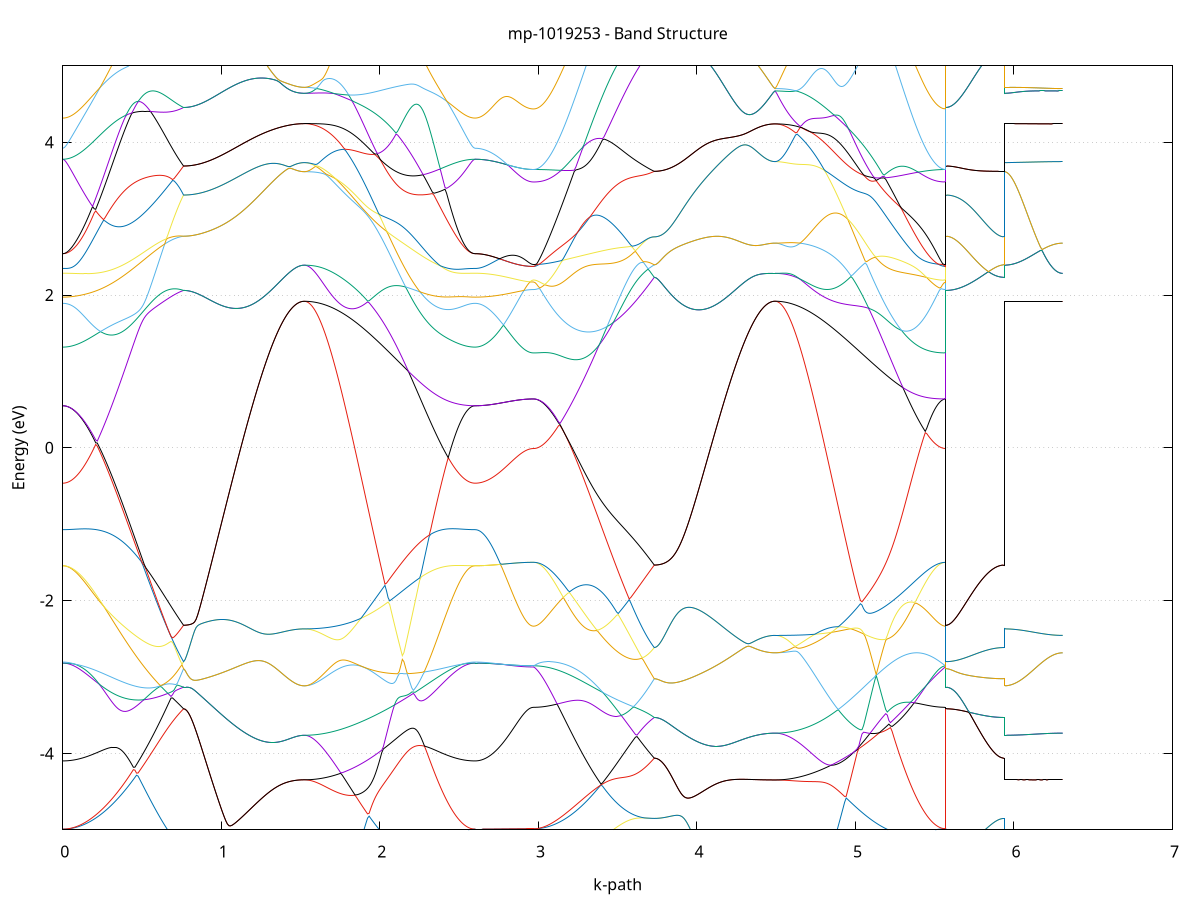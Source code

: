 set title 'mp-1019253 - Band Structure'
set xlabel 'k-path'
set ylabel 'Energy (eV)'
set grid y
set yrange [-5:5]
set terminal png size 800,600
set output 'mp-1019253_bands_gnuplot.png'
plot '-' using 1:2 with lines notitle, '-' using 1:2 with lines notitle, '-' using 1:2 with lines notitle, '-' using 1:2 with lines notitle, '-' using 1:2 with lines notitle, '-' using 1:2 with lines notitle, '-' using 1:2 with lines notitle, '-' using 1:2 with lines notitle, '-' using 1:2 with lines notitle, '-' using 1:2 with lines notitle, '-' using 1:2 with lines notitle, '-' using 1:2 with lines notitle, '-' using 1:2 with lines notitle, '-' using 1:2 with lines notitle, '-' using 1:2 with lines notitle, '-' using 1:2 with lines notitle, '-' using 1:2 with lines notitle, '-' using 1:2 with lines notitle, '-' using 1:2 with lines notitle, '-' using 1:2 with lines notitle, '-' using 1:2 with lines notitle, '-' using 1:2 with lines notitle, '-' using 1:2 with lines notitle, '-' using 1:2 with lines notitle, '-' using 1:2 with lines notitle, '-' using 1:2 with lines notitle, '-' using 1:2 with lines notitle, '-' using 1:2 with lines notitle, '-' using 1:2 with lines notitle, '-' using 1:2 with lines notitle, '-' using 1:2 with lines notitle, '-' using 1:2 with lines notitle, '-' using 1:2 with lines notitle, '-' using 1:2 with lines notitle, '-' using 1:2 with lines notitle, '-' using 1:2 with lines notitle, '-' using 1:2 with lines notitle, '-' using 1:2 with lines notitle, '-' using 1:2 with lines notitle, '-' using 1:2 with lines notitle, '-' using 1:2 with lines notitle, '-' using 1:2 with lines notitle, '-' using 1:2 with lines notitle, '-' using 1:2 with lines notitle, '-' using 1:2 with lines notitle, '-' using 1:2 with lines notitle, '-' using 1:2 with lines notitle, '-' using 1:2 with lines notitle, '-' using 1:2 with lines notitle, '-' using 1:2 with lines notitle, '-' using 1:2 with lines notitle, '-' using 1:2 with lines notitle, '-' using 1:2 with lines notitle, '-' using 1:2 with lines notitle, '-' using 1:2 with lines notitle, '-' using 1:2 with lines notitle, '-' using 1:2 with lines notitle, '-' using 1:2 with lines notitle, '-' using 1:2 with lines notitle, '-' using 1:2 with lines notitle, '-' using 1:2 with lines notitle, '-' using 1:2 with lines notitle, '-' using 1:2 with lines notitle, '-' using 1:2 with lines notitle
0.000000 -41.516481
0.009892 -41.516481
0.019785 -41.516481
0.029677 -41.516481
0.039570 -41.516481
0.049462 -41.516381
0.059354 -41.516381
0.069247 -41.516381
0.079139 -41.516281
0.089032 -41.516281
0.098924 -41.516181
0.108816 -41.516181
0.118709 -41.516081
0.128601 -41.515981
0.138493 -41.515881
0.148386 -41.515881
0.158278 -41.515781
0.168171 -41.515681
0.178063 -41.515581
0.187955 -41.515481
0.197848 -41.515381
0.207740 -41.515281
0.217633 -41.515181
0.227525 -41.514981
0.237417 -41.514881
0.247310 -41.514781
0.257202 -41.514681
0.267095 -41.514481
0.276987 -41.514381
0.286879 -41.514281
0.296772 -41.514081
0.306664 -41.513981
0.316556 -41.513781
0.326449 -41.513681
0.336341 -41.513581
0.346234 -41.513381
0.356126 -41.513281
0.366018 -41.513081
0.375911 -41.512981
0.385803 -41.512781
0.395696 -41.512681
0.405588 -41.512481
0.415480 -41.512381
0.425373 -41.512181
0.435265 -41.512081
0.445158 -41.511881
0.455050 -41.511781
0.464942 -41.511581
0.474835 -41.511481
0.484727 -41.511281
0.494619 -41.511181
0.504512 -41.511081
0.514404 -41.510881
0.524297 -41.510781
0.534189 -41.510681
0.544081 -41.510481
0.553974 -41.510381
0.563866 -41.510281
0.573759 -41.510181
0.583651 -41.510081
0.593543 -41.509981
0.603436 -41.509881
0.613328 -41.509781
0.623221 -41.509681
0.633113 -41.509581
0.643005 -41.509481
0.652898 -41.509381
0.662790 -41.509281
0.672682 -41.509281
0.682575 -41.509181
0.692467 -41.509081
0.702360 -41.509081
0.712252 -41.508981
0.722144 -41.508981
0.732037 -41.508881
0.741929 -41.508881
0.751822 -41.508881
0.761714 -41.508881
0.761714 -41.508881
0.771606 -41.508781
0.781499 -41.508781
0.791391 -41.508781
0.801284 -41.508781
0.811176 -41.508781
0.821068 -41.508781
0.830961 -41.508681
0.840853 -41.508681
0.850746 -41.508581
0.860638 -41.508581
0.870530 -41.508481
0.880423 -41.508481
0.890315 -41.508381
0.900207 -41.508281
0.910100 -41.508281
0.919992 -41.508181
0.929885 -41.508081
0.939777 -41.507981
0.949669 -41.507881
0.959562 -41.507781
0.969454 -41.507681
0.979347 -41.507581
0.989239 -41.507481
0.999131 -41.507381
1.009024 -41.507281
1.018916 -41.507181
1.028809 -41.507081
1.038701 -41.506981
1.048593 -41.506881
1.058486 -41.506681
1.068378 -41.506581
1.078270 -41.506481
1.088163 -41.506381
1.098055 -41.506181
1.107948 -41.506081
1.117840 -41.505981
1.127732 -41.505781
1.137625 -41.505681
1.147517 -41.505581
1.157410 -41.505381
1.167302 -41.505281
1.177194 -41.505181
1.187087 -41.505081
1.196979 -41.504881
1.206872 -41.504781
1.216764 -41.504681
1.226656 -41.504481
1.236549 -41.504381
1.246441 -41.504281
1.256333 -41.504181
1.266226 -41.504081
1.276118 -41.503981
1.286011 -41.503781
1.295903 -41.503681
1.305795 -41.503581
1.315688 -41.503481
1.325580 -41.503381
1.335473 -41.503281
1.345365 -41.503281
1.355257 -41.503181
1.365150 -41.503081
1.375042 -41.502981
1.384935 -41.502881
1.394827 -41.502881
1.404719 -41.502781
1.414612 -41.502681
1.424504 -41.502681
1.434396 -41.502581
1.444289 -41.502581
1.454181 -41.502581
1.464074 -41.502481
1.473966 -41.502481
1.483858 -41.502481
1.493751 -41.502381
1.503643 -41.502381
1.513536 -41.502381
1.523428 -41.502381
1.523428 -41.502381
1.533402 -41.502381
1.543377 -41.502381
1.553351 -41.502381
1.563325 -41.502481
1.573300 -41.502481
1.583274 -41.502481
1.593248 -41.502581
1.603223 -41.502581
1.613197 -41.502681
1.623171 -41.502681
1.633145 -41.502781
1.643120 -41.502781
1.653094 -41.502881
1.663068 -41.502981
1.673043 -41.503081
1.683017 -41.503181
1.692991 -41.503281
1.702966 -41.503381
1.712940 -41.503481
1.722914 -41.503581
1.732889 -41.503681
1.742863 -41.503781
1.752837 -41.503881
1.762812 -41.503981
1.772786 -41.504181
1.782760 -41.504281
1.792735 -41.504481
1.802709 -41.504581
1.812683 -41.504781
1.822658 -41.504881
1.832632 -41.505081
1.842606 -41.505181
1.852580 -41.505381
1.862555 -41.505581
1.872529 -41.505681
1.882503 -41.505881
1.892478 -41.506081
1.902452 -41.506281
1.912426 -41.506381
1.922401 -41.506581
1.932375 -41.506781
1.942349 -41.506981
1.952324 -41.507181
1.962298 -41.507381
1.972272 -41.507581
1.982247 -41.507781
1.992221 -41.507981
2.002195 -41.508181
2.012170 -41.508381
2.022144 -41.508581
2.032118 -41.508781
2.042092 -41.508981
2.052067 -41.509181
2.062041 -41.509381
2.072015 -41.509581
2.081990 -41.509781
2.091964 -41.509981
2.101938 -41.510181
2.111913 -41.510381
2.121887 -41.510581
2.131861 -41.510781
2.141836 -41.510981
2.151810 -41.511181
2.161784 -41.511381
2.171759 -41.511581
2.181733 -41.511781
2.191707 -41.511981
2.201682 -41.512181
2.211656 -41.512381
2.221630 -41.512581
2.231605 -41.512781
2.241579 -41.512881
2.251553 -41.513081
2.261527 -41.513281
2.271502 -41.513481
2.281476 -41.513581
2.291450 -41.513781
2.301425 -41.513981
2.311399 -41.514081
2.321373 -41.514281
2.331348 -41.514381
2.341322 -41.514581
2.351296 -41.514681
2.361271 -41.514781
2.371245 -41.514981
2.381219 -41.515081
2.391194 -41.515181
2.401168 -41.515281
2.411142 -41.515381
2.421117 -41.515481
2.431091 -41.515681
2.441065 -41.515681
2.451040 -41.515781
2.461014 -41.515881
2.470988 -41.515981
2.480962 -41.516081
2.490937 -41.516081
2.500911 -41.516181
2.510885 -41.516281
2.520860 -41.516281
2.530834 -41.516381
2.540808 -41.516381
2.550783 -41.516381
2.560757 -41.516481
2.570731 -41.516481
2.580706 -41.516481
2.590680 -41.516481
2.600654 -41.516481
2.600654 -41.516481
2.610619 -41.516481
2.620584 -41.516481
2.630548 -41.516481
2.640513 -41.516481
2.650477 -41.516481
2.660442 -41.516481
2.670407 -41.516481
2.680371 -41.516481
2.690336 -41.516481
2.700301 -41.516481
2.710265 -41.516381
2.720230 -41.516381
2.730195 -41.516381
2.740159 -41.516381
2.750124 -41.516381
2.760089 -41.516381
2.770053 -41.516381
2.780018 -41.516381
2.789982 -41.516281
2.799947 -41.516281
2.809912 -41.516281
2.819876 -41.516281
2.829841 -41.516281
2.839806 -41.516281
2.849770 -41.516181
2.859735 -41.516181
2.869700 -41.516181
2.879664 -41.516181
2.889629 -41.516181
2.899594 -41.516181
2.909558 -41.516181
2.919523 -41.516181
2.929487 -41.516181
2.939452 -41.516181
2.949417 -41.516181
2.959381 -41.516081
2.969346 -41.516081
2.969346 -41.516081
2.979238 -41.516081
2.989131 -41.516081
2.999023 -41.516081
3.008916 -41.516081
3.018808 -41.516081
3.028700 -41.515981
3.038593 -41.515981
3.048485 -41.515981
3.058377 -41.515881
3.068270 -41.515881
3.078162 -41.515781
3.088055 -41.515681
3.097947 -41.515681
3.107839 -41.515581
3.117732 -41.515481
3.127624 -41.515381
3.137517 -41.515281
3.147409 -41.515181
3.157301 -41.515181
3.167194 -41.514981
3.177086 -41.514881
3.186979 -41.514781
3.196871 -41.514681
3.206763 -41.514581
3.216656 -41.514481
3.226548 -41.514381
3.236441 -41.514181
3.246333 -41.514081
3.256225 -41.513981
3.266118 -41.513781
3.276010 -41.513681
3.285902 -41.513581
3.295795 -41.513381
3.305687 -41.513281
3.315580 -41.513081
3.325472 -41.512981
3.335364 -41.512881
3.345257 -41.512681
3.355149 -41.512581
3.365042 -41.512381
3.374934 -41.512281
3.384826 -41.512081
3.394719 -41.511981
3.404611 -41.511781
3.414504 -41.511681
3.424396 -41.511581
3.434288 -41.511381
3.444181 -41.511281
3.454073 -41.511081
3.463965 -41.510981
3.473858 -41.510881
3.483750 -41.510781
3.493643 -41.510581
3.503535 -41.510481
3.513427 -41.510381
3.523320 -41.510281
3.533212 -41.510181
3.543105 -41.509981
3.552997 -41.509881
3.562889 -41.509781
3.572782 -41.509681
3.582674 -41.509681
3.592567 -41.509581
3.602459 -41.509481
3.612351 -41.509381
3.622244 -41.509281
3.632136 -41.509281
3.642028 -41.509181
3.651921 -41.509081
3.661813 -41.509081
3.671706 -41.508981
3.681598 -41.508981
3.691490 -41.508881
3.701383 -41.508881
3.711275 -41.508881
3.721168 -41.508881
3.731060 -41.508881
3.731060 -41.508881
3.740952 -41.508781
3.750845 -41.508781
3.760737 -41.508781
3.770630 -41.508781
3.780522 -41.508781
3.790414 -41.508781
3.800307 -41.508681
3.810199 -41.508681
3.820091 -41.508581
3.829984 -41.508581
3.839876 -41.508481
3.849769 -41.508481
3.859661 -41.508381
3.869553 -41.508281
3.879446 -41.508281
3.889338 -41.508181
3.899231 -41.508081
3.909123 -41.507981
3.919015 -41.507881
3.928908 -41.507781
3.938800 -41.507681
3.948693 -41.507581
3.958585 -41.507481
3.968477 -41.507381
3.978370 -41.507281
3.988262 -41.507181
3.998155 -41.507081
4.008047 -41.506981
4.017939 -41.506881
4.027832 -41.506681
4.037724 -41.506581
4.047616 -41.506481
4.057509 -41.506381
4.067401 -41.506181
4.077294 -41.506081
4.087186 -41.505981
4.097078 -41.505781
4.106971 -41.505681
4.116863 -41.505581
4.126756 -41.505381
4.136648 -41.505281
4.146540 -41.505181
4.156433 -41.505081
4.166325 -41.504881
4.176218 -41.504781
4.186110 -41.504681
4.196002 -41.504481
4.205895 -41.504381
4.215787 -41.504281
4.225679 -41.504181
4.235572 -41.504081
4.245464 -41.503981
4.255357 -41.503781
4.265249 -41.503681
4.275141 -41.503581
4.285034 -41.503481
4.294926 -41.503381
4.304819 -41.503281
4.314711 -41.503281
4.324603 -41.503181
4.334496 -41.503081
4.344388 -41.502981
4.354281 -41.502881
4.364173 -41.502881
4.374065 -41.502781
4.383958 -41.502681
4.393850 -41.502681
4.403742 -41.502581
4.413635 -41.502581
4.423527 -41.502581
4.433420 -41.502481
4.443312 -41.502481
4.453204 -41.502481
4.463097 -41.502381
4.472989 -41.502381
4.482882 -41.502381
4.492774 -41.502381
4.492774 -41.502381
4.502748 -41.502381
4.512723 -41.502381
4.522697 -41.502381
4.532671 -41.502481
4.542646 -41.502481
4.552620 -41.502481
4.562594 -41.502581
4.572569 -41.502581
4.582543 -41.502681
4.592517 -41.502681
4.602491 -41.502781
4.612466 -41.502781
4.622440 -41.502881
4.632414 -41.502981
4.642389 -41.503081
4.652363 -41.503081
4.662337 -41.503181
4.672312 -41.503281
4.682286 -41.503381
4.692260 -41.503481
4.702235 -41.503581
4.712209 -41.503781
4.722183 -41.503881
4.732158 -41.503981
4.742132 -41.504081
4.752106 -41.504281
4.762081 -41.504381
4.772055 -41.504481
4.782029 -41.504681
4.792004 -41.504781
4.801978 -41.504981
4.811952 -41.505181
4.821926 -41.505281
4.831901 -41.505481
4.841875 -41.505581
4.851849 -41.505781
4.861824 -41.505981
4.871798 -41.506181
4.881772 -41.506281
4.891747 -41.506481
4.901721 -41.506681
4.911695 -41.506881
4.921670 -41.507081
4.931644 -41.507281
4.941618 -41.507481
4.951593 -41.507681
4.961567 -41.507781
4.971541 -41.507981
4.981516 -41.508181
4.991490 -41.508381
5.001464 -41.508581
5.011438 -41.508781
5.021413 -41.508981
5.031387 -41.509181
5.041361 -41.509381
5.051336 -41.509581
5.061310 -41.509781
5.071284 -41.509981
5.081259 -41.510181
5.091233 -41.510381
5.101207 -41.510581
5.111182 -41.510781
5.121156 -41.510981
5.131130 -41.511181
5.141105 -41.511381
5.151079 -41.511581
5.161053 -41.511781
5.171028 -41.511981
5.181002 -41.512081
5.190976 -41.512281
5.200951 -41.512481
5.210925 -41.512681
5.220899 -41.512881
5.230873 -41.512981
5.240848 -41.513181
5.250822 -41.513381
5.260796 -41.513481
5.270771 -41.513681
5.280745 -41.513781
5.290719 -41.513981
5.300694 -41.514081
5.310668 -41.514281
5.320642 -41.514381
5.330617 -41.514481
5.340591 -41.514581
5.350565 -41.514781
5.360540 -41.514881
5.370514 -41.514981
5.380488 -41.515081
5.390463 -41.515181
5.400437 -41.515281
5.410411 -41.515381
5.420386 -41.515481
5.430360 -41.515581
5.440334 -41.515681
5.450308 -41.515681
5.460283 -41.515781
5.470257 -41.515881
5.480231 -41.515881
5.490206 -41.515981
5.500180 -41.515981
5.510154 -41.515981
5.520129 -41.516081
5.530103 -41.516081
5.540077 -41.516081
5.550052 -41.516081
5.560026 -41.516081
5.570000 -41.516081
5.570000 -41.508881
5.579965 -41.508881
5.589930 -41.508881
5.599894 -41.508881
5.609859 -41.508881
5.619823 -41.508881
5.629788 -41.508881
5.639753 -41.508881
5.649717 -41.508881
5.659682 -41.508881
5.669647 -41.508881
5.679611 -41.508881
5.689576 -41.508881
5.699541 -41.508881
5.709505 -41.508881
5.719470 -41.508881
5.729435 -41.508881
5.739399 -41.508881
5.749364 -41.508881
5.759328 -41.508881
5.769293 -41.508881
5.779258 -41.508881
5.789222 -41.508881
5.799187 -41.508881
5.809152 -41.508881
5.819116 -41.508881
5.829081 -41.508881
5.839046 -41.508881
5.849010 -41.508881
5.858975 -41.508881
5.868939 -41.508881
5.878904 -41.508881
5.888869 -41.508881
5.898833 -41.508881
5.908798 -41.508881
5.918763 -41.508881
5.928727 -41.508881
5.938692 -41.508881
5.938692 -41.502381
5.948657 -41.502381
5.958621 -41.502381
5.968586 -41.502381
5.978551 -41.502381
5.988515 -41.502381
5.998480 -41.502381
6.008444 -41.502381
6.018409 -41.502381
6.028374 -41.502381
6.038338 -41.502381
6.048303 -41.502381
6.058268 -41.502381
6.068232 -41.502381
6.078197 -41.502381
6.088162 -41.502381
6.098126 -41.502381
6.108091 -41.502381
6.118056 -41.502381
6.128020 -41.502381
6.137985 -41.502381
6.147949 -41.502381
6.157914 -41.502381
6.167879 -41.502381
6.177843 -41.502381
6.187808 -41.502381
6.197773 -41.502381
6.207737 -41.502381
6.217702 -41.502381
6.227667 -41.502381
6.237631 -41.502381
6.247596 -41.502381
6.257560 -41.502381
6.267525 -41.502381
6.277490 -41.502381
6.287454 -41.502381
6.297419 -41.502381
6.307384 -41.502381
e
0.000000 -41.514481
0.009892 -41.514481
0.019785 -41.514481
0.029677 -41.514481
0.039570 -41.514381
0.049462 -41.514381
0.059354 -41.514381
0.069247 -41.514381
0.079139 -41.514281
0.089032 -41.514281
0.098924 -41.514181
0.108816 -41.514181
0.118709 -41.514081
0.128601 -41.514081
0.138493 -41.513981
0.148386 -41.513881
0.158278 -41.513881
0.168171 -41.513781
0.178063 -41.513681
0.187955 -41.513581
0.197848 -41.513481
0.207740 -41.513381
0.217633 -41.513281
0.227525 -41.513181
0.237417 -41.513081
0.247310 -41.512981
0.257202 -41.512881
0.267095 -41.512781
0.276987 -41.512681
0.286879 -41.512581
0.296772 -41.512481
0.306664 -41.512381
0.316556 -41.512181
0.326449 -41.512081
0.336341 -41.511981
0.346234 -41.511881
0.356126 -41.511781
0.366018 -41.511581
0.375911 -41.511481
0.385803 -41.511381
0.395696 -41.511281
0.405588 -41.511181
0.415480 -41.510981
0.425373 -41.510881
0.435265 -41.510781
0.445158 -41.510681
0.455050 -41.510581
0.464942 -41.510481
0.474835 -41.510381
0.484727 -41.510281
0.494619 -41.510081
0.504512 -41.509981
0.514404 -41.509881
0.524297 -41.509781
0.534189 -41.509781
0.544081 -41.509681
0.553974 -41.509581
0.563866 -41.509481
0.573759 -41.509381
0.583651 -41.509281
0.593543 -41.509281
0.603436 -41.509181
0.613328 -41.509181
0.623221 -41.509081
0.633113 -41.508981
0.643005 -41.508981
0.652898 -41.508981
0.662790 -41.508881
0.672682 -41.508881
0.682575 -41.508881
0.692467 -41.508781
0.702360 -41.508781
0.712252 -41.508781
0.722144 -41.508781
0.732037 -41.508781
0.741929 -41.508781
0.751822 -41.508781
0.761714 -41.508881
0.761714 -41.508881
0.771606 -41.508781
0.781499 -41.508781
0.791391 -41.508781
0.801284 -41.508781
0.811176 -41.508781
0.821068 -41.508781
0.830961 -41.508681
0.840853 -41.508681
0.850746 -41.508581
0.860638 -41.508581
0.870530 -41.508481
0.880423 -41.508481
0.890315 -41.508381
0.900207 -41.508281
0.910100 -41.508281
0.919992 -41.508181
0.929885 -41.508081
0.939777 -41.507981
0.949669 -41.507881
0.959562 -41.507781
0.969454 -41.507681
0.979347 -41.507581
0.989239 -41.507481
0.999131 -41.507381
1.009024 -41.507281
1.018916 -41.507181
1.028809 -41.507081
1.038701 -41.506981
1.048593 -41.506881
1.058486 -41.506681
1.068378 -41.506581
1.078270 -41.506481
1.088163 -41.506381
1.098055 -41.506181
1.107948 -41.506081
1.117840 -41.505981
1.127732 -41.505781
1.137625 -41.505681
1.147517 -41.505581
1.157410 -41.505381
1.167302 -41.505281
1.177194 -41.505181
1.187087 -41.505081
1.196979 -41.504881
1.206872 -41.504781
1.216764 -41.504681
1.226656 -41.504481
1.236549 -41.504381
1.246441 -41.504281
1.256333 -41.504181
1.266226 -41.504081
1.276118 -41.503981
1.286011 -41.503781
1.295903 -41.503681
1.305795 -41.503581
1.315688 -41.503481
1.325580 -41.503381
1.335473 -41.503281
1.345365 -41.503281
1.355257 -41.503181
1.365150 -41.503081
1.375042 -41.502981
1.384935 -41.502881
1.394827 -41.502881
1.404719 -41.502781
1.414612 -41.502681
1.424504 -41.502681
1.434396 -41.502581
1.444289 -41.502581
1.454181 -41.502581
1.464074 -41.502481
1.473966 -41.502481
1.483858 -41.502481
1.493751 -41.502381
1.503643 -41.502381
1.513536 -41.502381
1.523428 -41.502381
1.523428 -41.502381
1.533402 -41.502381
1.543377 -41.502381
1.553351 -41.502381
1.563325 -41.502481
1.573300 -41.502481
1.583274 -41.502481
1.593248 -41.502481
1.603223 -41.502581
1.613197 -41.502581
1.623171 -41.502681
1.633145 -41.502681
1.643120 -41.502781
1.653094 -41.502781
1.663068 -41.502881
1.673043 -41.502981
1.683017 -41.503081
1.692991 -41.503081
1.702966 -41.503181
1.712940 -41.503281
1.722914 -41.503381
1.732889 -41.503481
1.742863 -41.503581
1.752837 -41.503681
1.762812 -41.503781
1.772786 -41.503881
1.782760 -41.503981
1.792735 -41.504181
1.802709 -41.504281
1.812683 -41.504381
1.822658 -41.504481
1.832632 -41.504681
1.842606 -41.504781
1.852580 -41.504981
1.862555 -41.505081
1.872529 -41.505281
1.882503 -41.505381
1.892478 -41.505581
1.902452 -41.505681
1.912426 -41.505881
1.922401 -41.505981
1.932375 -41.506181
1.942349 -41.506281
1.952324 -41.506481
1.962298 -41.506681
1.972272 -41.506781
1.982247 -41.506981
1.992221 -41.507181
2.002195 -41.507381
2.012170 -41.507481
2.022144 -41.507681
2.032118 -41.507881
2.042092 -41.508081
2.052067 -41.508181
2.062041 -41.508381
2.072015 -41.508581
2.081990 -41.508781
2.091964 -41.508881
2.101938 -41.509081
2.111913 -41.509281
2.121887 -41.509481
2.131861 -41.509581
2.141836 -41.509781
2.151810 -41.509981
2.161784 -41.510081
2.171759 -41.510281
2.181733 -41.510481
2.191707 -41.510581
2.201682 -41.510781
2.211656 -41.510981
2.221630 -41.511081
2.231605 -41.511281
2.241579 -41.511381
2.251553 -41.511581
2.261527 -41.511681
2.271502 -41.511881
2.281476 -41.511981
2.291450 -41.512181
2.301425 -41.512281
2.311399 -41.512381
2.321373 -41.512581
2.331348 -41.512681
2.341322 -41.512781
2.351296 -41.512881
2.361271 -41.513081
2.371245 -41.513181
2.381219 -41.513281
2.391194 -41.513381
2.401168 -41.513481
2.411142 -41.513581
2.421117 -41.513681
2.431091 -41.513781
2.441065 -41.513781
2.451040 -41.513881
2.461014 -41.513981
2.470988 -41.514081
2.480962 -41.514081
2.490937 -41.514181
2.500911 -41.514181
2.510885 -41.514281
2.520860 -41.514281
2.530834 -41.514381
2.540808 -41.514381
2.550783 -41.514381
2.560757 -41.514381
2.570731 -41.514481
2.580706 -41.514481
2.590680 -41.514481
2.600654 -41.514481
2.600654 -41.514481
2.610619 -41.514481
2.620584 -41.514481
2.630548 -41.514481
2.640513 -41.514481
2.650477 -41.514481
2.660442 -41.514481
2.670407 -41.514481
2.680371 -41.514481
2.690336 -41.514481
2.700301 -41.514481
2.710265 -41.514581
2.720230 -41.514581
2.730195 -41.514581
2.740159 -41.514581
2.750124 -41.514581
2.760089 -41.514581
2.770053 -41.514581
2.780018 -41.514581
2.789982 -41.514681
2.799947 -41.514681
2.809912 -41.514681
2.819876 -41.514681
2.829841 -41.514681
2.839806 -41.514681
2.849770 -41.514681
2.859735 -41.514781
2.869700 -41.514781
2.879664 -41.514781
2.889629 -41.514781
2.899594 -41.514781
2.909558 -41.514781
2.919523 -41.514781
2.929487 -41.514781
2.939452 -41.514781
2.949417 -41.514781
2.959381 -41.514781
2.969346 -41.514781
2.969346 -41.514781
2.979238 -41.514781
2.989131 -41.514781
2.999023 -41.514781
3.008916 -41.514781
3.018808 -41.514781
3.028700 -41.514781
3.038593 -41.514681
3.048485 -41.514681
3.058377 -41.514581
3.068270 -41.514581
3.078162 -41.514481
3.088055 -41.514481
3.097947 -41.514381
3.107839 -41.514281
3.117732 -41.514281
3.127624 -41.514181
3.137517 -41.514081
3.147409 -41.513981
3.157301 -41.513881
3.167194 -41.513881
3.177086 -41.513781
3.186979 -41.513681
3.196871 -41.513581
3.206763 -41.513481
3.216656 -41.513281
3.226548 -41.513181
3.236441 -41.513081
3.246333 -41.512981
3.256225 -41.512881
3.266118 -41.512781
3.276010 -41.512681
3.285902 -41.512481
3.295795 -41.512381
3.305687 -41.512281
3.315580 -41.512181
3.325472 -41.511981
3.335364 -41.511881
3.345257 -41.511781
3.355149 -41.511681
3.365042 -41.511481
3.374934 -41.511381
3.384826 -41.511281
3.394719 -41.511181
3.404611 -41.510981
3.414504 -41.510881
3.424396 -41.510781
3.434288 -41.510681
3.444181 -41.510581
3.454073 -41.510381
3.463965 -41.510281
3.473858 -41.510181
3.483750 -41.510081
3.493643 -41.509981
3.503535 -41.509881
3.513427 -41.509781
3.523320 -41.509681
3.533212 -41.509581
3.543105 -41.509581
3.552997 -41.509481
3.562889 -41.509381
3.572782 -41.509281
3.582674 -41.509281
3.592567 -41.509181
3.602459 -41.509081
3.612351 -41.509081
3.622244 -41.508981
3.632136 -41.508981
3.642028 -41.508981
3.651921 -41.508881
3.661813 -41.508881
3.671706 -41.508881
3.681598 -41.508881
3.691490 -41.508781
3.701383 -41.508781
3.711275 -41.508781
3.721168 -41.508781
3.731060 -41.508881
3.731060 -41.508881
3.740952 -41.508781
3.750845 -41.508781
3.760737 -41.508781
3.770630 -41.508781
3.780522 -41.508781
3.790414 -41.508781
3.800307 -41.508681
3.810199 -41.508681
3.820091 -41.508581
3.829984 -41.508581
3.839876 -41.508481
3.849769 -41.508481
3.859661 -41.508381
3.869553 -41.508281
3.879446 -41.508281
3.889338 -41.508181
3.899231 -41.508081
3.909123 -41.507981
3.919015 -41.507881
3.928908 -41.507781
3.938800 -41.507681
3.948693 -41.507581
3.958585 -41.507481
3.968477 -41.507381
3.978370 -41.507281
3.988262 -41.507181
3.998155 -41.507081
4.008047 -41.506981
4.017939 -41.506881
4.027832 -41.506681
4.037724 -41.506581
4.047616 -41.506481
4.057509 -41.506381
4.067401 -41.506181
4.077294 -41.506081
4.087186 -41.505981
4.097078 -41.505781
4.106971 -41.505681
4.116863 -41.505581
4.126756 -41.505381
4.136648 -41.505281
4.146540 -41.505181
4.156433 -41.505081
4.166325 -41.504881
4.176218 -41.504781
4.186110 -41.504681
4.196002 -41.504481
4.205895 -41.504381
4.215787 -41.504281
4.225679 -41.504181
4.235572 -41.504081
4.245464 -41.503981
4.255357 -41.503781
4.265249 -41.503681
4.275141 -41.503581
4.285034 -41.503481
4.294926 -41.503381
4.304819 -41.503281
4.314711 -41.503281
4.324603 -41.503181
4.334496 -41.503081
4.344388 -41.502981
4.354281 -41.502881
4.364173 -41.502881
4.374065 -41.502781
4.383958 -41.502681
4.393850 -41.502681
4.403742 -41.502581
4.413635 -41.502581
4.423527 -41.502581
4.433420 -41.502481
4.443312 -41.502481
4.453204 -41.502481
4.463097 -41.502381
4.472989 -41.502381
4.482882 -41.502381
4.492774 -41.502381
4.492774 -41.502381
4.502748 -41.502381
4.512723 -41.502381
4.522697 -41.502381
4.532671 -41.502481
4.542646 -41.502481
4.552620 -41.502481
4.562594 -41.502481
4.572569 -41.502581
4.582543 -41.502581
4.592517 -41.502681
4.602491 -41.502681
4.612466 -41.502781
4.622440 -41.502881
4.632414 -41.502881
4.642389 -41.502981
4.652363 -41.503081
4.662337 -41.503181
4.672312 -41.503181
4.682286 -41.503281
4.692260 -41.503381
4.702235 -41.503481
4.712209 -41.503581
4.722183 -41.503681
4.732158 -41.503881
4.742132 -41.503981
4.752106 -41.504081
4.762081 -41.504181
4.772055 -41.504281
4.782029 -41.504481
4.792004 -41.504581
4.801978 -41.504781
4.811952 -41.504881
4.821926 -41.504981
4.831901 -41.505181
4.841875 -41.505281
4.851849 -41.505481
4.861824 -41.505581
4.871798 -41.505781
4.881772 -41.505981
4.891747 -41.506081
4.901721 -41.506281
4.911695 -41.506481
4.921670 -41.506581
4.931644 -41.506781
4.941618 -41.506981
4.951593 -41.507181
4.961567 -41.507281
4.971541 -41.507481
4.981516 -41.507681
4.991490 -41.507881
5.001464 -41.507981
5.011438 -41.508181
5.021413 -41.508381
5.031387 -41.508581
5.041361 -41.508781
5.051336 -41.508881
5.061310 -41.509081
5.071284 -41.509281
5.081259 -41.509481
5.091233 -41.509681
5.101207 -41.509781
5.111182 -41.509981
5.121156 -41.510181
5.131130 -41.510381
5.141105 -41.510481
5.151079 -41.510681
5.161053 -41.510881
5.171028 -41.511081
5.181002 -41.511181
5.190976 -41.511381
5.200951 -41.511481
5.210925 -41.511681
5.220899 -41.511881
5.230873 -41.511981
5.240848 -41.512181
5.250822 -41.512281
5.260796 -41.512481
5.270771 -41.512581
5.280745 -41.512681
5.290719 -41.512881
5.300694 -41.512981
5.310668 -41.513081
5.320642 -41.513281
5.330617 -41.513381
5.340591 -41.513481
5.350565 -41.513581
5.360540 -41.513681
5.370514 -41.513781
5.380488 -41.513881
5.390463 -41.513981
5.400437 -41.514081
5.410411 -41.514181
5.420386 -41.514281
5.430360 -41.514281
5.440334 -41.514381
5.450308 -41.514481
5.460283 -41.514481
5.470257 -41.514581
5.480231 -41.514581
5.490206 -41.514681
5.500180 -41.514681
5.510154 -41.514781
5.520129 -41.514781
5.530103 -41.514781
5.540077 -41.514781
5.550052 -41.514781
5.560026 -41.514781
5.570000 -41.514781
5.570000 -41.508881
5.579965 -41.508881
5.589930 -41.508881
5.599894 -41.508881
5.609859 -41.508881
5.619823 -41.508881
5.629788 -41.508881
5.639753 -41.508881
5.649717 -41.508881
5.659682 -41.508881
5.669647 -41.508881
5.679611 -41.508881
5.689576 -41.508881
5.699541 -41.508881
5.709505 -41.508881
5.719470 -41.508881
5.729435 -41.508881
5.739399 -41.508881
5.749364 -41.508881
5.759328 -41.508881
5.769293 -41.508881
5.779258 -41.508881
5.789222 -41.508881
5.799187 -41.508881
5.809152 -41.508881
5.819116 -41.508881
5.829081 -41.508881
5.839046 -41.508881
5.849010 -41.508881
5.858975 -41.508881
5.868939 -41.508881
5.878904 -41.508881
5.888869 -41.508881
5.898833 -41.508881
5.908798 -41.508881
5.918763 -41.508881
5.928727 -41.508881
5.938692 -41.508881
5.938692 -41.502381
5.948657 -41.502381
5.958621 -41.502381
5.968586 -41.502381
5.978551 -41.502381
5.988515 -41.502381
5.998480 -41.502381
6.008444 -41.502381
6.018409 -41.502381
6.028374 -41.502381
6.038338 -41.502381
6.048303 -41.502381
6.058268 -41.502381
6.068232 -41.502381
6.078197 -41.502381
6.088162 -41.502381
6.098126 -41.502381
6.108091 -41.502381
6.118056 -41.502381
6.128020 -41.502381
6.137985 -41.502381
6.147949 -41.502381
6.157914 -41.502381
6.167879 -41.502381
6.177843 -41.502381
6.187808 -41.502381
6.197773 -41.502381
6.207737 -41.502381
6.217702 -41.502381
6.227667 -41.502381
6.237631 -41.502381
6.247596 -41.502381
6.257560 -41.502381
6.267525 -41.502381
6.277490 -41.502381
6.287454 -41.502381
6.297419 -41.502381
6.307384 -41.502381
e
0.000000 -21.094681
0.009892 -21.094681
0.019785 -21.094581
0.029677 -21.094381
0.039570 -21.094181
0.049462 -21.093881
0.059354 -21.093581
0.069247 -21.093181
0.079139 -21.092781
0.089032 -21.092281
0.098924 -21.091681
0.108816 -21.091081
0.118709 -21.090381
0.128601 -21.089681
0.138493 -21.088881
0.148386 -21.088081
0.158278 -21.087181
0.168171 -21.086281
0.178063 -21.085281
0.187955 -21.084281
0.197848 -21.083181
0.207740 -21.082081
0.217633 -21.080881
0.227525 -21.079681
0.237417 -21.078481
0.247310 -21.077181
0.257202 -21.075881
0.267095 -21.074481
0.276987 -21.073081
0.286879 -21.071681
0.296772 -21.070281
0.306664 -21.068781
0.316556 -21.067281
0.326449 -21.065881
0.336341 -21.064381
0.346234 -21.062881
0.356126 -21.061481
0.366018 -21.060081
0.375911 -21.058681
0.385803 -21.057481
0.395696 -21.056381
0.405588 -21.055581
0.415480 -21.055181
0.425373 -21.055281
0.435265 -21.056281
0.445158 -21.057981
0.455050 -21.060381
0.464942 -21.063381
0.474835 -21.067481
0.484727 -21.071381
0.494619 -21.075281
0.504512 -21.079081
0.514404 -21.082781
0.524297 -21.086381
0.534189 -21.089881
0.544081 -21.093181
0.553974 -21.096481
0.563866 -21.099681
0.573759 -21.102681
0.583651 -21.105581
0.593543 -21.108381
0.603436 -21.110981
0.613328 -21.113481
0.623221 -21.115881
0.633113 -21.118081
0.643005 -21.120081
0.652898 -21.121981
0.662790 -21.123681
0.672682 -21.125281
0.682575 -21.126681
0.692467 -21.127981
0.702360 -21.128981
0.712252 -21.129881
0.722144 -21.130681
0.732037 -21.131181
0.741929 -21.131581
0.751822 -21.131781
0.761714 -21.131881
0.761714 -21.131881
0.771606 -21.131781
0.781499 -21.131681
0.791391 -21.131581
0.801284 -21.131381
0.811176 -21.131181
0.821068 -21.130881
0.830961 -21.130581
0.840853 -21.130181
0.850746 -21.129681
0.860638 -21.129181
0.870530 -21.128681
0.880423 -21.128081
0.890315 -21.127481
0.900207 -21.126781
0.910100 -21.126081
0.919992 -21.125281
0.929885 -21.124481
0.939777 -21.123681
0.949669 -21.122781
0.959562 -21.121881
0.969454 -21.120881
0.979347 -21.119881
0.989239 -21.118881
0.999131 -21.117781
1.009024 -21.116681
1.018916 -21.115581
1.028809 -21.114481
1.038701 -21.113281
1.048593 -21.112081
1.058486 -21.110881
1.068378 -21.109681
1.078270 -21.108481
1.088163 -21.107181
1.098055 -21.105981
1.107948 -21.104681
1.117840 -21.103381
1.127732 -21.102181
1.137625 -21.100881
1.147517 -21.099581
1.157410 -21.098381
1.167302 -21.097081
1.177194 -21.095881
1.187087 -21.094681
1.196979 -21.093481
1.206872 -21.092281
1.216764 -21.091081
1.226656 -21.089981
1.236549 -21.088881
1.246441 -21.087881
1.256333 -21.086881
1.266226 -21.085881
1.276118 -21.084981
1.286011 -21.084081
1.295903 -21.083281
1.305795 -21.082581
1.315688 -21.081881
1.325580 -21.081281
1.335473 -21.080781
1.345365 -21.080381
1.355257 -21.080081
1.365150 -21.079781
1.375042 -21.079681
1.384935 -21.079581
1.394827 -21.079581
1.404719 -21.079581
1.414612 -21.079781
1.424504 -21.079881
1.434396 -21.080181
1.444289 -21.080381
1.454181 -21.080581
1.464074 -21.080881
1.473966 -21.081081
1.483858 -21.081281
1.493751 -21.081481
1.503643 -21.081581
1.513536 -21.081681
1.523428 -21.081681
1.523428 -21.081681
1.533402 -21.081681
1.543377 -21.081581
1.553351 -21.081481
1.563325 -21.081381
1.573300 -21.081281
1.583274 -21.081081
1.593248 -21.080781
1.603223 -21.080581
1.613197 -21.080281
1.623171 -21.079981
1.633145 -21.079581
1.643120 -21.079181
1.653094 -21.078681
1.663068 -21.078181
1.673043 -21.077681
1.683017 -21.077081
1.692991 -21.076481
1.702966 -21.075881
1.712940 -21.075181
1.722914 -21.074381
1.732889 -21.073681
1.742863 -21.072781
1.752837 -21.071981
1.762812 -21.070981
1.772786 -21.070081
1.782760 -21.068981
1.792735 -21.067981
1.802709 -21.066781
1.812683 -21.065681
1.822658 -21.064481
1.832632 -21.063181
1.842606 -21.061881
1.852580 -21.060481
1.862555 -21.059081
1.872529 -21.057581
1.882503 -21.055981
1.892478 -21.054481
1.902452 -21.052781
1.912426 -21.051081
1.922401 -21.049381
1.932375 -21.047581
1.942349 -21.045781
1.952324 -21.043881
1.962298 -21.042081
1.972272 -21.040081
1.982247 -21.038181
1.992221 -21.036281
2.002195 -21.034381
2.012170 -21.032581
2.022144 -21.030981
2.032118 -21.029681
2.042092 -21.028681
2.052067 -21.028381
2.062041 -21.028681
2.072015 -21.029581
2.081990 -21.030781
2.091964 -21.032181
2.101938 -21.033881
2.111913 -21.035581
2.121887 -21.037281
2.131861 -21.039081
2.141836 -21.040981
2.151810 -21.042781
2.161784 -21.044681
2.171759 -21.046481
2.181733 -21.048381
2.191707 -21.050281
2.201682 -21.052081
2.211656 -21.053881
2.221630 -21.055681
2.231605 -21.057481
2.241579 -21.059281
2.251553 -21.060981
2.261527 -21.062681
2.271502 -21.064381
2.281476 -21.065981
2.291450 -21.067681
2.301425 -21.069281
2.311399 -21.070781
2.321373 -21.072281
2.331348 -21.073781
2.341322 -21.075181
2.351296 -21.076581
2.361271 -21.077981
2.371245 -21.079281
2.381219 -21.080481
2.391194 -21.081681
2.401168 -21.082881
2.411142 -21.083981
2.421117 -21.085081
2.431091 -21.086081
2.441065 -21.087081
2.451040 -21.087981
2.461014 -21.088781
2.470988 -21.089581
2.480962 -21.090381
2.490937 -21.090981
2.500911 -21.091681
2.510885 -21.092181
2.520860 -21.092781
2.530834 -21.093181
2.540808 -21.093581
2.550783 -21.093881
2.560757 -21.094181
2.570731 -21.094381
2.580706 -21.094581
2.590680 -21.094681
2.600654 -21.094681
2.600654 -21.094681
2.610619 -21.094581
2.620584 -21.094481
2.630548 -21.094181
2.640513 -21.093781
2.650477 -21.093281
2.660442 -21.092681
2.670407 -21.091881
2.680371 -21.091081
2.690336 -21.090081
2.700301 -21.089081
2.710265 -21.087881
2.720230 -21.086581
2.730195 -21.085281
2.740159 -21.083781
2.750124 -21.082281
2.760089 -21.080581
2.770053 -21.078881
2.780018 -21.076981
2.789982 -21.075081
2.799947 -21.073081
2.809912 -21.070981
2.819876 -21.068881
2.829841 -21.066581
2.839806 -21.064281
2.849770 -21.061981
2.859735 -21.059481
2.869700 -21.057081
2.879664 -21.054481
2.889629 -21.051881
2.899594 -21.049281
2.909558 -21.046681
2.919523 -21.043981
2.929487 -21.041281
2.939452 -21.038581
2.949417 -21.035881
2.959381 -21.033281
2.969346 -21.031781
2.969346 -21.031781
2.979238 -21.031781
2.989131 -21.031781
2.999023 -21.031681
3.008916 -21.031681
3.018808 -21.031581
3.028700 -21.031481
3.038593 -21.031381
3.048485 -21.031181
3.058377 -21.031081
3.068270 -21.030881
3.078162 -21.030681
3.088055 -21.030481
3.097947 -21.030281
3.107839 -21.030181
3.117732 -21.029981
3.127624 -21.029781
3.137517 -21.029581
3.147409 -21.029381
3.157301 -21.029181
3.167194 -21.029081
3.177086 -21.028981
3.186979 -21.028981
3.196871 -21.028881
3.206763 -21.028981
3.216656 -21.029081
3.226548 -21.029281
3.236441 -21.029681
3.246333 -21.030081
3.256225 -21.030681
3.266118 -21.031381
3.276010 -21.032381
3.285902 -21.033481
3.295795 -21.034881
3.305687 -21.036481
3.315580 -21.038381
3.325472 -21.040481
3.335364 -21.042781
3.345257 -21.045681
3.355149 -21.048781
3.365042 -21.051981
3.374934 -21.055281
3.384826 -21.058781
3.394719 -21.062281
3.404611 -21.065881
3.414504 -21.069481
3.424396 -21.073081
3.434288 -21.076681
3.444181 -21.080281
3.454073 -21.083881
3.463965 -21.087381
3.473858 -21.090881
3.483750 -21.094281
3.493643 -21.097681
3.503535 -21.100981
3.513427 -21.104081
3.523320 -21.107181
3.533212 -21.110181
3.543105 -21.113081
3.552997 -21.115881
3.562889 -21.118481
3.572782 -21.120981
3.582674 -21.123381
3.592567 -21.125681
3.602459 -21.127781
3.612351 -21.129681
3.622244 -21.131581
3.632136 -21.133181
3.642028 -21.134681
3.651921 -21.136081
3.661813 -21.137281
3.671706 -21.138281
3.681598 -21.139181
3.691490 -21.139881
3.701383 -21.140381
3.711275 -21.140781
3.721168 -21.140981
3.731060 -21.140981
3.731060 -21.140981
3.740952 -21.140981
3.750845 -21.140881
3.760737 -21.140781
3.770630 -21.140581
3.780522 -21.140281
3.790414 -21.139981
3.800307 -21.139581
3.810199 -21.139181
3.820091 -21.138681
3.829984 -21.138081
3.839876 -21.137481
3.849769 -21.136881
3.859661 -21.136081
3.869553 -21.135381
3.879446 -21.134581
3.889338 -21.133681
3.899231 -21.132781
3.909123 -21.131781
3.919015 -21.130781
3.928908 -21.129781
3.938800 -21.128681
3.948693 -21.127481
3.958585 -21.126381
3.968477 -21.125181
3.978370 -21.123881
3.988262 -21.122581
3.998155 -21.121281
4.008047 -21.119981
4.017939 -21.118581
4.027832 -21.117181
4.037724 -21.115781
4.047616 -21.114381
4.057509 -21.112881
4.067401 -21.111381
4.077294 -21.109881
4.087186 -21.108381
4.097078 -21.106881
4.106971 -21.105381
4.116863 -21.103881
4.126756 -21.102281
4.136648 -21.100781
4.146540 -21.099281
4.156433 -21.097781
4.166325 -21.096281
4.176218 -21.094681
4.186110 -21.093281
4.196002 -21.091781
4.205895 -21.090281
4.215787 -21.088881
4.225679 -21.087481
4.235572 -21.086081
4.245464 -21.084681
4.255357 -21.083381
4.265249 -21.082081
4.275141 -21.080781
4.285034 -21.079581
4.294926 -21.078381
4.304819 -21.077281
4.314711 -21.076181
4.324603 -21.075081
4.334496 -21.074081
4.344388 -21.073081
4.354281 -21.072181
4.364173 -21.071381
4.374065 -21.070581
4.383958 -21.069881
4.393850 -21.069181
4.403742 -21.068581
4.413635 -21.067981
4.423527 -21.067481
4.433420 -21.067081
4.443312 -21.066781
4.453204 -21.066481
4.463097 -21.066281
4.472989 -21.066281
4.482882 -21.066281
4.492774 -21.066281
4.492774 -21.066281
4.502748 -21.066281
4.512723 -21.066281
4.522697 -21.066181
4.532671 -21.066181
4.542646 -21.066181
4.552620 -21.066081
4.562594 -21.066081
4.572569 -21.065981
4.582543 -21.065881
4.592517 -21.065881
4.602491 -21.065781
4.612466 -21.065581
4.622440 -21.065481
4.632414 -21.065381
4.642389 -21.065181
4.652363 -21.064981
4.662337 -21.064781
4.672312 -21.064581
4.682286 -21.064281
4.692260 -21.064081
4.702235 -21.063781
4.712209 -21.063481
4.722183 -21.063081
4.732158 -21.062681
4.742132 -21.062281
4.752106 -21.061881
4.762081 -21.061381
4.772055 -21.060881
4.782029 -21.060281
4.792004 -21.059781
4.801978 -21.059081
4.811952 -21.058481
4.821926 -21.057781
4.831901 -21.057081
4.841875 -21.056281
4.851849 -21.055481
4.861824 -21.054681
4.871798 -21.053781
4.881772 -21.052881
4.891747 -21.051981
4.901721 -21.050981
4.911695 -21.049981
4.921670 -21.048881
4.931644 -21.047781
4.941618 -21.046681
4.951593 -21.045581
4.961567 -21.044481
4.971541 -21.043281
4.981516 -21.042081
4.991490 -21.040881
5.001464 -21.039681
5.011438 -21.038481
5.021413 -21.037281
5.031387 -21.036081
5.041361 -21.034981
5.051336 -21.033781
5.061310 -21.032681
5.071284 -21.031581
5.081259 -21.030481
5.091233 -21.029481
5.101207 -21.028581
5.111182 -21.027681
5.121156 -21.026781
5.131130 -21.026081
5.141105 -21.025381
5.151079 -21.024681
5.161053 -21.024181
5.171028 -21.023681
5.181002 -21.023281
5.190976 -21.023081
5.200951 -21.023181
5.210925 -21.023281
5.220899 -21.023481
5.230873 -21.023681
5.240848 -21.023981
5.250822 -21.024181
5.260796 -21.024481
5.270771 -21.024781
5.280745 -21.025081
5.290719 -21.025381
5.300694 -21.025781
5.310668 -21.026081
5.320642 -21.026481
5.330617 -21.026781
5.340591 -21.027081
5.350565 -21.027481
5.360540 -21.027781
5.370514 -21.028181
5.380488 -21.028481
5.390463 -21.028781
5.400437 -21.029081
5.410411 -21.029381
5.420386 -21.029681
5.430360 -21.029881
5.440334 -21.030181
5.450308 -21.030381
5.460283 -21.030581
5.470257 -21.030781
5.480231 -21.030981
5.490206 -21.031181
5.500180 -21.031281
5.510154 -21.031481
5.520129 -21.031581
5.530103 -21.031681
5.540077 -21.031681
5.550052 -21.031781
5.560026 -21.031781
5.570000 -21.031781
5.570000 -21.131881
5.579965 -21.131881
5.589930 -21.131881
5.599894 -21.131981
5.609859 -21.132081
5.619823 -21.132281
5.629788 -21.132481
5.639753 -21.132681
5.649717 -21.132881
5.659682 -21.133181
5.669647 -21.133481
5.679611 -21.133781
5.689576 -21.134081
5.699541 -21.134481
5.709505 -21.134881
5.719470 -21.135181
5.729435 -21.135581
5.739399 -21.135981
5.749364 -21.136381
5.759328 -21.136781
5.769293 -21.137181
5.779258 -21.137581
5.789222 -21.137881
5.799187 -21.138281
5.809152 -21.138581
5.819116 -21.138981
5.829081 -21.139281
5.839046 -21.139581
5.849010 -21.139781
5.858975 -21.140081
5.868939 -21.140281
5.878904 -21.140481
5.888869 -21.140681
5.898833 -21.140781
5.908798 -21.140881
5.918763 -21.140981
5.928727 -21.140981
5.938692 -21.140981
5.938692 -21.081681
5.948657 -21.081681
5.958621 -21.081581
5.968586 -21.081581
5.978551 -21.081481
5.988515 -21.081281
5.998480 -21.081181
6.008444 -21.080981
6.018409 -21.080781
6.028374 -21.080581
6.038338 -21.080281
6.048303 -21.079981
6.058268 -21.079681
6.068232 -21.079281
6.078197 -21.078981
6.088162 -21.078581
6.098126 -21.078181
6.108091 -21.077781
6.118056 -21.077281
6.128020 -21.076781
6.137985 -21.076281
6.147949 -21.075781
6.157914 -21.075281
6.167879 -21.074681
6.177843 -21.074181
6.187808 -21.073581
6.197773 -21.072981
6.207737 -21.072381
6.217702 -21.071781
6.227667 -21.071181
6.237631 -21.070481
6.247596 -21.069881
6.257560 -21.069181
6.267525 -21.068581
6.277490 -21.067881
6.287454 -21.067281
6.297419 -21.066681
6.307384 -21.066281
e
0.000000 -20.961881
0.009892 -20.961881
0.019785 -20.961881
0.029677 -20.961881
0.039570 -20.961881
0.049462 -20.961881
0.059354 -20.961881
0.069247 -20.961881
0.079139 -20.961881
0.089032 -20.961881
0.098924 -20.961881
0.108816 -20.961881
0.118709 -20.961881
0.128601 -20.961981
0.138493 -20.961981
0.148386 -20.962081
0.158278 -20.962181
0.168171 -20.962381
0.178063 -20.962581
0.187955 -20.962981
0.197848 -20.963481
0.207740 -20.964281
0.217633 -20.965581
0.227525 -20.967381
0.237417 -20.969781
0.247310 -20.972681
0.257202 -20.975981
0.267095 -20.979481
0.276987 -20.983281
0.286879 -20.987081
0.296772 -20.991081
0.306664 -20.995181
0.316556 -20.999381
0.326449 -21.003581
0.336341 -21.007781
0.346234 -21.012081
0.356126 -21.016381
0.366018 -21.020781
0.375911 -21.025081
0.385803 -21.029481
0.395696 -21.033781
0.405588 -21.038181
0.415480 -21.042481
0.425373 -21.046781
0.435265 -21.050981
0.445158 -21.055181
0.455050 -21.059281
0.464942 -21.063381
0.474835 -21.066681
0.484727 -21.070081
0.494619 -21.073681
0.504512 -21.077281
0.514404 -21.080881
0.524297 -21.084381
0.534189 -21.087881
0.544081 -21.091281
0.553974 -21.094581
0.563866 -21.097781
0.573759 -21.100881
0.583651 -21.103881
0.593543 -21.106681
0.603436 -21.109381
0.613328 -21.111981
0.623221 -21.114481
0.633113 -21.116781
0.643005 -21.118881
0.652898 -21.120881
0.662790 -21.122681
0.672682 -21.124381
0.682575 -21.125881
0.692467 -21.127181
0.702360 -21.128381
0.712252 -21.129381
0.722144 -21.130281
0.732037 -21.130881
0.741929 -21.131381
0.751822 -21.131681
0.761714 -21.131881
0.761714 -21.131881
0.771606 -21.131781
0.781499 -21.131681
0.791391 -21.131581
0.801284 -21.131381
0.811176 -21.131181
0.821068 -21.130881
0.830961 -21.130581
0.840853 -21.130181
0.850746 -21.129681
0.860638 -21.129181
0.870530 -21.128681
0.880423 -21.128081
0.890315 -21.127481
0.900207 -21.126781
0.910100 -21.126081
0.919992 -21.125281
0.929885 -21.124481
0.939777 -21.123681
0.949669 -21.122781
0.959562 -21.121881
0.969454 -21.120881
0.979347 -21.119881
0.989239 -21.118881
0.999131 -21.117781
1.009024 -21.116681
1.018916 -21.115581
1.028809 -21.114481
1.038701 -21.113281
1.048593 -21.112081
1.058486 -21.110881
1.068378 -21.109681
1.078270 -21.108481
1.088163 -21.107181
1.098055 -21.105981
1.107948 -21.104681
1.117840 -21.103381
1.127732 -21.102181
1.137625 -21.100881
1.147517 -21.099581
1.157410 -21.098381
1.167302 -21.097081
1.177194 -21.095881
1.187087 -21.094681
1.196979 -21.093481
1.206872 -21.092281
1.216764 -21.091081
1.226656 -21.089981
1.236549 -21.088881
1.246441 -21.087881
1.256333 -21.086881
1.266226 -21.085881
1.276118 -21.084981
1.286011 -21.084081
1.295903 -21.083281
1.305795 -21.082581
1.315688 -21.081881
1.325580 -21.081281
1.335473 -21.080781
1.345365 -21.080381
1.355257 -21.080081
1.365150 -21.079781
1.375042 -21.079681
1.384935 -21.079581
1.394827 -21.079581
1.404719 -21.079581
1.414612 -21.079781
1.424504 -21.079881
1.434396 -21.080181
1.444289 -21.080381
1.454181 -21.080581
1.464074 -21.080881
1.473966 -21.081081
1.483858 -21.081281
1.493751 -21.081481
1.503643 -21.081581
1.513536 -21.081681
1.523428 -21.081681
1.523428 -21.081681
1.533402 -21.081681
1.543377 -21.081481
1.553351 -21.081381
1.563325 -21.081081
1.573300 -21.080781
1.583274 -21.080381
1.593248 -21.079981
1.603223 -21.079481
1.613197 -21.078881
1.623171 -21.078181
1.633145 -21.077481
1.643120 -21.076681
1.653094 -21.075881
1.663068 -21.074981
1.673043 -21.073981
1.683017 -21.072981
1.692991 -21.071881
1.702966 -21.070681
1.712940 -21.069481
1.722914 -21.068181
1.732889 -21.066781
1.742863 -21.065381
1.752837 -21.063981
1.762812 -21.062481
1.772786 -21.060881
1.782760 -21.059281
1.792735 -21.057581
1.802709 -21.055881
1.812683 -21.054181
1.822658 -21.052281
1.832632 -21.050481
1.842606 -21.048581
1.852580 -21.046681
1.862555 -21.044681
1.872529 -21.042681
1.882503 -21.040581
1.892478 -21.038481
1.902452 -21.036381
1.912426 -21.034181
1.922401 -21.031981
1.932375 -21.029781
1.942349 -21.027881
1.952324 -21.026481
1.962298 -21.025081
1.972272 -21.023681
1.982247 -21.022181
1.992221 -21.020581
2.002195 -21.018981
2.012170 -21.017381
2.022144 -21.015681
2.032118 -21.013981
2.042092 -21.013381
2.052067 -21.013281
2.062041 -21.012481
2.072015 -21.011081
2.081990 -21.009281
2.091964 -21.007181
2.101938 -21.004881
2.111913 -21.002481
2.121887 -20.999981
2.131861 -20.997381
2.141836 -20.994681
2.151810 -20.991981
2.161784 -20.989281
2.171759 -20.986781
2.181733 -20.984681
2.191707 -20.982681
2.201682 -20.980681
2.211656 -20.978781
2.221630 -20.976881
2.231605 -20.974981
2.241579 -20.973281
2.251553 -20.971581
2.261527 -20.970081
2.271502 -20.968681
2.281476 -20.967481
2.291450 -20.966381
2.301425 -20.965481
2.311399 -20.964781
2.321373 -20.964081
2.331348 -20.963581
2.341322 -20.963181
2.351296 -20.962881
2.361271 -20.962681
2.371245 -20.962481
2.381219 -20.962281
2.391194 -20.962181
2.401168 -20.962081
2.411142 -20.961981
2.421117 -20.961981
2.431091 -20.961881
2.441065 -20.961881
2.451040 -20.961881
2.461014 -20.961881
2.470988 -20.961881
2.480962 -20.961881
2.490937 -20.961881
2.500911 -20.961881
2.510885 -20.961881
2.520860 -20.961881
2.530834 -20.961881
2.540808 -20.961881
2.550783 -20.961881
2.560757 -20.961881
2.570731 -20.961881
2.580706 -20.961881
2.590680 -20.961881
2.600654 -20.961881
2.600654 -20.961881
2.610619 -20.961981
2.620584 -20.962181
2.630548 -20.962481
2.640513 -20.962881
2.650477 -20.963481
2.660442 -20.964181
2.670407 -20.964981
2.680371 -20.965881
2.690336 -20.966881
2.700301 -20.968081
2.710265 -20.969381
2.720230 -20.970681
2.730195 -20.972181
2.740159 -20.973781
2.750124 -20.975481
2.760089 -20.977281
2.770053 -20.979181
2.780018 -20.981181
2.789982 -20.983181
2.799947 -20.985381
2.809912 -20.987581
2.819876 -20.989881
2.829841 -20.992281
2.839806 -20.994681
2.849770 -20.997181
2.859735 -20.999681
2.869700 -21.002281
2.879664 -21.004881
2.889629 -21.007581
2.899594 -21.010281
2.909558 -21.012981
2.919523 -21.015781
2.929487 -21.018581
2.939452 -21.021281
2.949417 -21.023981
2.959381 -21.026581
2.969346 -21.028081
2.969346 -21.028081
2.979238 -21.028081
2.989131 -21.027981
2.999023 -21.027981
3.008916 -21.027881
3.018808 -21.027781
3.028700 -21.027681
3.038593 -21.027581
3.048485 -21.027481
3.058377 -21.027281
3.068270 -21.027081
3.078162 -21.026981
3.088055 -21.026781
3.097947 -21.026581
3.107839 -21.026381
3.117732 -21.026181
3.127624 -21.025981
3.137517 -21.025781
3.147409 -21.025681
3.157301 -21.025581
3.167194 -21.025481
3.177086 -21.025381
3.186979 -21.025381
3.196871 -21.025381
3.206763 -21.025581
3.216656 -21.025781
3.226548 -21.026081
3.236441 -21.026581
3.246333 -21.027181
3.256225 -21.027981
3.266118 -21.028981
3.276010 -21.030281
3.285902 -21.031681
3.295795 -21.033481
3.305687 -21.035381
3.315580 -21.037681
3.325472 -21.040081
3.335364 -21.042781
3.345257 -21.045381
3.355149 -21.048181
3.365042 -21.051081
3.374934 -21.054281
3.384826 -21.057481
3.394719 -21.060881
3.404611 -21.064281
3.414504 -21.067781
3.424396 -21.071281
3.434288 -21.074881
3.444181 -21.078381
3.454073 -21.081981
3.463965 -21.085481
3.473858 -21.088981
3.483750 -21.092381
3.493643 -21.095781
3.503535 -21.099081
3.513427 -21.102281
3.523320 -21.105481
3.533212 -21.108481
3.543105 -21.111481
3.552997 -21.114281
3.562889 -21.116981
3.572782 -21.119581
3.582674 -21.121981
3.592567 -21.124381
3.602459 -21.126581
3.612351 -21.128581
3.622244 -21.130481
3.632136 -21.132281
3.642028 -21.133881
3.651921 -21.135281
3.661813 -21.136581
3.671706 -21.137681
3.681598 -21.138681
3.691490 -21.139481
3.701383 -21.140081
3.711275 -21.140581
3.721168 -21.140881
3.731060 -21.140981
3.731060 -21.140981
3.740952 -21.140981
3.750845 -21.140881
3.760737 -21.140781
3.770630 -21.140581
3.780522 -21.140281
3.790414 -21.139981
3.800307 -21.139581
3.810199 -21.139181
3.820091 -21.138681
3.829984 -21.138081
3.839876 -21.137481
3.849769 -21.136881
3.859661 -21.136081
3.869553 -21.135381
3.879446 -21.134581
3.889338 -21.133681
3.899231 -21.132781
3.909123 -21.131781
3.919015 -21.130781
3.928908 -21.129781
3.938800 -21.128681
3.948693 -21.127481
3.958585 -21.126381
3.968477 -21.125181
3.978370 -21.123881
3.988262 -21.122581
3.998155 -21.121281
4.008047 -21.119981
4.017939 -21.118581
4.027832 -21.117181
4.037724 -21.115781
4.047616 -21.114381
4.057509 -21.112881
4.067401 -21.111381
4.077294 -21.109881
4.087186 -21.108381
4.097078 -21.106881
4.106971 -21.105381
4.116863 -21.103881
4.126756 -21.102281
4.136648 -21.100781
4.146540 -21.099281
4.156433 -21.097781
4.166325 -21.096281
4.176218 -21.094681
4.186110 -21.093281
4.196002 -21.091781
4.205895 -21.090281
4.215787 -21.088881
4.225679 -21.087481
4.235572 -21.086081
4.245464 -21.084681
4.255357 -21.083381
4.265249 -21.082081
4.275141 -21.080781
4.285034 -21.079581
4.294926 -21.078381
4.304819 -21.077281
4.314711 -21.076181
4.324603 -21.075081
4.334496 -21.074081
4.344388 -21.073081
4.354281 -21.072181
4.364173 -21.071381
4.374065 -21.070581
4.383958 -21.069881
4.393850 -21.069181
4.403742 -21.068581
4.413635 -21.067981
4.423527 -21.067481
4.433420 -21.067081
4.443312 -21.066781
4.453204 -21.066481
4.463097 -21.066281
4.472989 -21.066281
4.482882 -21.066281
4.492774 -21.066281
4.492774 -21.066281
4.502748 -21.066181
4.512723 -21.066081
4.522697 -21.065981
4.532671 -21.065681
4.542646 -21.065381
4.552620 -21.065081
4.562594 -21.064881
4.572569 -21.064781
4.582543 -21.064581
4.592517 -21.064381
4.602491 -21.064181
4.612466 -21.063981
4.622440 -21.063681
4.632414 -21.063381
4.642389 -21.063081
4.652363 -21.062681
4.662337 -21.062381
4.672312 -21.061981
4.682286 -21.061481
4.692260 -21.061081
4.702235 -21.060581
4.712209 -21.060081
4.722183 -21.059581
4.732158 -21.058981
4.742132 -21.058381
4.752106 -21.057681
4.762081 -21.057081
4.772055 -21.056381
4.782029 -21.055581
4.792004 -21.054881
4.801978 -21.054081
4.811952 -21.053281
4.821926 -21.052381
4.831901 -21.051481
4.841875 -21.050581
4.851849 -21.049581
4.861824 -21.048581
4.871798 -21.047581
4.881772 -21.046581
4.891747 -21.045581
4.901721 -21.044481
4.911695 -21.043381
4.921670 -21.042281
4.931644 -21.041081
4.941618 -21.039981
4.951593 -21.038881
4.961567 -21.037681
4.971541 -21.036581
4.981516 -21.035481
4.991490 -21.034381
5.001464 -21.033281
5.011438 -21.032181
5.021413 -21.031181
5.031387 -21.030181
5.041361 -21.029281
5.051336 -21.028381
5.061310 -21.027581
5.071284 -21.026781
5.081259 -21.026081
5.091233 -21.025481
5.101207 -21.024881
5.111182 -21.024381
5.121156 -21.023981
5.131130 -21.023681
5.141105 -21.023481
5.151079 -21.023281
5.161053 -21.023081
5.171028 -21.023081
5.181002 -21.023081
5.190976 -21.022881
5.200951 -21.022581
5.210925 -21.022381
5.220899 -21.022281
5.230873 -21.022181
5.240848 -21.022181
5.250822 -21.022181
5.260796 -21.022181
5.270771 -21.022281
5.280745 -21.022481
5.290719 -21.022581
5.300694 -21.022781
5.310668 -21.022981
5.320642 -21.023281
5.330617 -21.023481
5.340591 -21.023781
5.350565 -21.023981
5.360540 -21.024281
5.370514 -21.024581
5.380488 -21.024881
5.390463 -21.025081
5.400437 -21.025381
5.410411 -21.025681
5.420386 -21.025881
5.430360 -21.026181
5.440334 -21.026381
5.450308 -21.026681
5.460283 -21.026881
5.470257 -21.027081
5.480231 -21.027281
5.490206 -21.027381
5.500180 -21.027581
5.510154 -21.027681
5.520129 -21.027781
5.530103 -21.027881
5.540077 -21.027981
5.550052 -21.027981
5.560026 -21.028081
5.570000 -21.028081
5.570000 -21.131881
5.579965 -21.131881
5.589930 -21.131881
5.599894 -21.131981
5.609859 -21.132081
5.619823 -21.132281
5.629788 -21.132481
5.639753 -21.132681
5.649717 -21.132881
5.659682 -21.133181
5.669647 -21.133481
5.679611 -21.133781
5.689576 -21.134081
5.699541 -21.134481
5.709505 -21.134881
5.719470 -21.135181
5.729435 -21.135581
5.739399 -21.135981
5.749364 -21.136381
5.759328 -21.136781
5.769293 -21.137181
5.779258 -21.137581
5.789222 -21.137881
5.799187 -21.138281
5.809152 -21.138581
5.819116 -21.138981
5.829081 -21.139281
5.839046 -21.139581
5.849010 -21.139781
5.858975 -21.140081
5.868939 -21.140281
5.878904 -21.140481
5.888869 -21.140681
5.898833 -21.140781
5.908798 -21.140881
5.918763 -21.140981
5.928727 -21.140981
5.938692 -21.140981
5.938692 -21.081681
5.948657 -21.081681
5.958621 -21.081581
5.968586 -21.081581
5.978551 -21.081481
5.988515 -21.081281
5.998480 -21.081181
6.008444 -21.080981
6.018409 -21.080781
6.028374 -21.080581
6.038338 -21.080281
6.048303 -21.079981
6.058268 -21.079681
6.068232 -21.079281
6.078197 -21.078981
6.088162 -21.078581
6.098126 -21.078181
6.108091 -21.077781
6.118056 -21.077281
6.128020 -21.076781
6.137985 -21.076281
6.147949 -21.075781
6.157914 -21.075281
6.167879 -21.074681
6.177843 -21.074181
6.187808 -21.073581
6.197773 -21.072981
6.207737 -21.072381
6.217702 -21.071781
6.227667 -21.071181
6.237631 -21.070481
6.247596 -21.069881
6.257560 -21.069181
6.267525 -21.068581
6.277490 -21.067881
6.287454 -21.067281
6.297419 -21.066681
6.307384 -21.066281
e
0.000000 -20.916281
0.009892 -20.916381
0.019785 -20.916681
0.029677 -20.917081
0.039570 -20.917781
0.049462 -20.918581
0.059354 -20.919581
0.069247 -20.920681
0.079139 -20.922081
0.089032 -20.923581
0.098924 -20.925281
0.108816 -20.927081
0.118709 -20.929081
0.128601 -20.931181
0.138493 -20.933481
0.148386 -20.935881
0.158278 -20.938381
0.168171 -20.940981
0.178063 -20.943681
0.187955 -20.946381
0.197848 -20.948981
0.207740 -20.951481
0.217633 -20.953681
0.227525 -20.955381
0.237417 -20.956581
0.247310 -20.958881
0.257202 -20.962881
0.267095 -20.966981
0.276987 -20.971181
0.286879 -20.975381
0.296772 -20.979681
0.306664 -20.983981
0.316556 -20.988381
0.326449 -20.992681
0.336341 -20.997081
0.346234 -21.001481
0.356126 -21.005781
0.366018 -21.010081
0.375911 -21.014281
0.385803 -21.018381
0.395696 -21.022281
0.405588 -21.025881
0.415480 -21.028981
0.425373 -21.031481
0.435265 -21.033181
0.445158 -21.034081
0.455050 -21.034081
0.464942 -21.033581
0.474835 -21.032681
0.484727 -21.031481
0.494619 -21.030181
0.504512 -21.028681
0.514404 -21.027081
0.524297 -21.025481
0.534189 -21.023781
0.544081 -21.022181
0.553974 -21.020381
0.563866 -21.018681
0.573759 -21.016981
0.583651 -21.015281
0.593543 -21.013581
0.603436 -21.011881
0.613328 -21.010181
0.623221 -21.008481
0.633113 -21.006781
0.643005 -21.005181
0.652898 -21.003481
0.662790 -21.001881
0.672682 -21.000281
0.682575 -20.998781
0.692467 -20.997181
0.702360 -20.995681
0.712252 -20.994181
0.722144 -20.992781
0.732037 -20.991281
0.741929 -20.989881
0.751822 -20.988581
0.761714 -20.987181
0.761714 -20.987181
0.771606 -20.987181
0.781499 -20.987181
0.791391 -20.987081
0.801284 -20.986981
0.811176 -20.986881
0.821068 -20.986781
0.830961 -20.986581
0.840853 -20.986381
0.850746 -20.986181
0.860638 -20.985981
0.870530 -20.985681
0.880423 -20.985381
0.890315 -20.985081
0.900207 -20.984781
0.910100 -20.984481
0.919992 -20.984081
0.929885 -20.983681
0.939777 -20.983281
0.949669 -20.982881
0.959562 -20.982381
0.969454 -20.981981
0.979347 -20.981481
0.989239 -20.981081
0.999131 -20.980581
1.009024 -20.980081
1.018916 -20.979581
1.028809 -20.978981
1.038701 -20.978481
1.048593 -20.977981
1.058486 -20.977481
1.068378 -20.976981
1.078270 -20.976581
1.088163 -20.976181
1.098055 -20.975781
1.107948 -20.975681
1.117840 -20.975881
1.127732 -20.976581
1.137625 -20.978081
1.147517 -20.980481
1.157410 -20.983281
1.167302 -20.986381
1.177194 -20.989681
1.187087 -20.992981
1.196979 -20.996281
1.206872 -20.999581
1.216764 -21.002781
1.226656 -21.005981
1.236549 -21.009181
1.246441 -21.012181
1.256333 -21.015181
1.266226 -21.018181
1.276118 -21.020981
1.286011 -21.023681
1.295903 -21.026281
1.305795 -21.028781
1.315688 -21.031181
1.325580 -21.033381
1.335473 -21.035481
1.345365 -21.037381
1.355257 -21.039181
1.365150 -21.040781
1.375042 -21.042181
1.384935 -21.043481
1.394827 -21.044681
1.404719 -21.045681
1.414612 -21.046481
1.424504 -21.047281
1.434396 -21.047881
1.444289 -21.048381
1.454181 -21.048781
1.464074 -21.049081
1.473966 -21.049381
1.483858 -21.049581
1.493751 -21.049681
1.503643 -21.049781
1.513536 -21.049881
1.523428 -21.049881
1.523428 -21.049881
1.533402 -21.049881
1.543377 -21.049881
1.553351 -21.049781
1.563325 -21.049781
1.573300 -21.049681
1.583274 -21.049581
1.593248 -21.049481
1.603223 -21.049381
1.613197 -21.049281
1.623171 -21.049081
1.633145 -21.048881
1.643120 -21.048681
1.653094 -21.048481
1.663068 -21.048281
1.673043 -21.047981
1.683017 -21.047681
1.692991 -21.047381
1.702966 -21.047081
1.712940 -21.046681
1.722914 -21.046281
1.732889 -21.045881
1.742863 -21.045381
1.752837 -21.044981
1.762812 -21.044381
1.772786 -21.043881
1.782760 -21.043281
1.792735 -21.042581
1.802709 -21.041981
1.812683 -21.041181
1.822658 -21.040481
1.832632 -21.039681
1.842606 -21.038781
1.852580 -21.037981
1.862555 -21.036981
1.872529 -21.035981
1.882503 -21.034981
1.892478 -21.033881
1.902452 -21.032781
1.912426 -21.031681
1.922401 -21.030481
1.932375 -21.029181
1.942349 -21.027581
1.952324 -21.025281
1.962298 -21.022981
1.972272 -21.020681
1.982247 -21.018381
1.992221 -21.015981
2.002195 -21.013681
2.012170 -21.011281
2.022144 -21.011981
2.032118 -21.012981
2.042092 -21.012181
2.052067 -21.010381
2.062041 -21.008581
2.072015 -21.006681
2.081990 -21.004781
2.091964 -21.002881
2.101938 -21.000881
2.111913 -20.998981
2.121887 -20.996981
2.131861 -20.994881
2.141836 -20.992881
2.151810 -20.990881
2.161784 -20.988781
2.171759 -20.986481
2.181733 -20.983681
2.191707 -20.980881
2.201682 -20.978081
2.211656 -20.975281
2.221630 -20.972381
2.231605 -20.969581
2.241579 -20.966781
2.251553 -20.963981
2.261527 -20.961181
2.271502 -20.958381
2.281476 -20.955581
2.291450 -20.952881
2.301425 -20.950181
2.311399 -20.947481
2.321373 -20.945481
2.331348 -20.944081
2.341322 -20.942581
2.351296 -20.940981
2.361271 -20.939381
2.371245 -20.937881
2.381219 -20.936281
2.391194 -20.934681
2.401168 -20.933181
2.411142 -20.931681
2.421117 -20.930281
2.431091 -20.928881
2.441065 -20.927481
2.451040 -20.926181
2.461014 -20.924981
2.470988 -20.923781
2.480962 -20.922781
2.490937 -20.921781
2.500911 -20.920781
2.510885 -20.919981
2.520860 -20.919181
2.530834 -20.918481
2.540808 -20.917981
2.550783 -20.917481
2.560757 -20.916981
2.570731 -20.916681
2.580706 -20.916481
2.590680 -20.916281
2.600654 -20.916281
2.600654 -20.916281
2.610619 -20.916281
2.620584 -20.916281
2.630548 -20.916281
2.640513 -20.916181
2.650477 -20.916181
2.660442 -20.916081
2.670407 -20.916081
2.680371 -20.915981
2.690336 -20.915981
2.700301 -20.915881
2.710265 -20.915781
2.720230 -20.915681
2.730195 -20.915581
2.740159 -20.915481
2.750124 -20.915381
2.760089 -20.915281
2.770053 -20.915081
2.780018 -20.914981
2.789982 -20.914881
2.799947 -20.914681
2.809912 -20.914581
2.819876 -20.914481
2.829841 -20.914281
2.839806 -20.914181
2.849770 -20.914081
2.859735 -20.913881
2.869700 -20.913781
2.879664 -20.913681
2.889629 -20.913481
2.899594 -20.913381
2.909558 -20.913281
2.919523 -20.913181
2.929487 -20.913181
2.939452 -20.913081
2.949417 -20.913081
2.959381 -20.912981
2.969346 -20.912981
2.969346 -20.912981
2.979238 -20.913081
2.989131 -20.913381
2.999023 -20.913781
3.008916 -20.914381
3.018808 -20.915181
3.028700 -20.916181
3.038593 -20.917281
3.048485 -20.918581
3.058377 -20.919981
3.068270 -20.921581
3.078162 -20.923381
3.088055 -20.925281
3.097947 -20.927281
3.107839 -20.929481
3.117732 -20.931781
3.127624 -20.934181
3.137517 -20.936681
3.147409 -20.939381
3.157301 -20.942081
3.167194 -20.944781
3.177086 -20.947681
3.186979 -20.950581
3.196871 -20.953481
3.206763 -20.956381
3.216656 -20.959281
3.226548 -20.962181
3.236441 -20.964881
3.246333 -20.967681
3.256225 -20.970181
3.266118 -20.972681
3.276010 -20.974881
3.285902 -20.976981
3.295795 -20.978781
3.305687 -20.980381
3.315580 -20.981781
3.325472 -20.982881
3.335364 -20.983881
3.345257 -20.984581
3.355149 -20.985081
3.365042 -20.985481
3.374934 -20.985781
3.384826 -20.986181
3.394719 -20.986381
3.404611 -20.986481
3.414504 -20.986481
3.424396 -20.986481
3.434288 -20.986281
3.444181 -20.986081
3.454073 -20.985881
3.463965 -20.985581
3.473858 -20.985181
3.483750 -20.984881
3.493643 -20.984481
3.503535 -20.984081
3.513427 -20.983681
3.523320 -20.983281
3.533212 -20.982781
3.543105 -20.982381
3.552997 -20.981981
3.562889 -20.981581
3.572782 -20.981181
3.582674 -20.980781
3.592567 -20.980381
3.602459 -20.980081
3.612351 -20.979681
3.622244 -20.979381
3.632136 -20.979081
3.642028 -20.978781
3.651921 -20.978581
3.661813 -20.978281
3.671706 -20.978081
3.681598 -20.977881
3.691490 -20.977781
3.701383 -20.977581
3.711275 -20.977481
3.721168 -20.977381
3.731060 -20.977381
3.731060 -20.977381
3.740952 -20.977381
3.750845 -20.977281
3.760737 -20.977281
3.770630 -20.977181
3.780522 -20.977081
3.790414 -20.976981
3.800307 -20.976881
3.810199 -20.976781
3.820091 -20.976581
3.829984 -20.976381
3.839876 -20.976181
3.849769 -20.975981
3.859661 -20.975781
3.869553 -20.975481
3.879446 -20.975281
3.889338 -20.974981
3.899231 -20.974681
3.909123 -20.974381
3.919015 -20.974081
3.928908 -20.973781
3.938800 -20.973381
3.948693 -20.973081
3.958585 -20.972681
3.968477 -20.972381
3.978370 -20.971981
3.988262 -20.971581
3.998155 -20.971281
4.008047 -20.970881
4.017939 -20.970481
4.027832 -20.970181
4.037724 -20.969881
4.047616 -20.969581
4.057509 -20.969481
4.067401 -20.969481
4.077294 -20.969981
4.087186 -20.971281
4.097078 -20.973681
4.106971 -20.976681
4.116863 -20.979981
4.126756 -20.983381
4.136648 -20.986881
4.146540 -20.990481
4.156433 -20.993981
4.166325 -20.997481
4.176218 -21.000981
4.186110 -21.004381
4.196002 -21.007781
4.205895 -21.011181
4.215787 -21.014481
4.225679 -21.017781
4.235572 -21.020881
4.245464 -21.023981
4.255357 -21.027081
4.265249 -21.029981
4.275141 -21.032881
4.285034 -21.035581
4.294926 -21.038281
4.304819 -21.040781
4.314711 -21.043281
4.324603 -21.045581
4.334496 -21.047881
4.344388 -21.049981
4.354281 -21.051981
4.364173 -21.053781
4.374065 -21.055581
4.383958 -21.057181
4.393850 -21.058681
4.403742 -21.059981
4.413635 -21.061181
4.423527 -21.062281
4.433420 -21.063181
4.443312 -21.063981
4.453204 -21.064581
4.463097 -21.064981
4.472989 -21.065281
4.482882 -21.065381
4.492774 -21.065381
4.492774 -21.065381
4.502748 -21.065381
4.512723 -21.065381
4.522697 -21.065381
4.532671 -21.065281
4.542646 -21.065181
4.552620 -21.065081
4.562594 -21.064581
4.572569 -21.064081
4.582543 -21.063581
4.592517 -21.062981
4.602491 -21.062281
4.612466 -21.061481
4.622440 -21.060681
4.632414 -21.059781
4.642389 -21.058881
4.652363 -21.057781
4.662337 -21.056781
4.672312 -21.055681
4.682286 -21.054481
4.692260 -21.053181
4.702235 -21.051881
4.712209 -21.050581
4.722183 -21.049181
4.732158 -21.047781
4.742132 -21.046381
4.752106 -21.044881
4.762081 -21.043281
4.772055 -21.041781
4.782029 -21.040081
4.792004 -21.038481
4.801978 -21.036781
4.811952 -21.034981
4.821926 -21.033181
4.831901 -21.031381
4.841875 -21.029581
4.851849 -21.027681
4.861824 -21.025681
4.871798 -21.023781
4.881772 -21.021781
4.891747 -21.019781
4.901721 -21.017681
4.911695 -21.015681
4.921670 -21.013581
4.931644 -21.011481
4.941618 -21.009381
4.951593 -21.007181
4.961567 -21.005081
4.971541 -21.002881
4.981516 -21.000681
4.991490 -20.998481
5.001464 -20.996281
5.011438 -20.994081
5.021413 -20.991881
5.031387 -20.989681
5.041361 -20.987481
5.051336 -20.985181
5.061310 -20.982981
5.071284 -20.980781
5.081259 -20.978581
5.091233 -20.976381
5.101207 -20.974181
5.111182 -20.972081
5.121156 -20.969881
5.131130 -20.967781
5.141105 -20.965681
5.151079 -20.963581
5.161053 -20.961481
5.171028 -20.959781
5.181002 -20.958681
5.190976 -20.957481
5.200951 -20.956281
5.210925 -20.954881
5.220899 -20.953581
5.230873 -20.952081
5.240848 -20.950581
5.250822 -20.949081
5.260796 -20.947481
5.270771 -20.945881
5.280745 -20.944281
5.290719 -20.942581
5.300694 -20.940981
5.310668 -20.939281
5.320642 -20.937681
5.330617 -20.935981
5.340591 -20.934381
5.350565 -20.932781
5.360540 -20.931281
5.370514 -20.929781
5.380488 -20.928281
5.390463 -20.926781
5.400437 -20.925481
5.410411 -20.924081
5.420386 -20.922881
5.430360 -20.921681
5.440334 -20.920481
5.450308 -20.919481
5.460283 -20.918481
5.470257 -20.917481
5.480231 -20.916681
5.490206 -20.915881
5.500180 -20.915281
5.510154 -20.914681
5.520129 -20.914181
5.530103 -20.913781
5.540077 -20.913381
5.550052 -20.913181
5.560026 -20.913081
5.570000 -20.912981
5.570000 -20.987181
5.579965 -20.987181
5.589930 -20.987081
5.599894 -20.986981
5.609859 -20.986881
5.619823 -20.986681
5.629788 -20.986581
5.639753 -20.986281
5.649717 -20.986081
5.659682 -20.985781
5.669647 -20.985481
5.679611 -20.985081
5.689576 -20.984781
5.699541 -20.984381
5.709505 -20.983981
5.719470 -20.983581
5.729435 -20.983181
5.739399 -20.982781
5.749364 -20.982381
5.759328 -20.981881
5.769293 -20.981481
5.779258 -20.981081
5.789222 -20.980681
5.799187 -20.980281
5.809152 -20.979981
5.819116 -20.979581
5.829081 -20.979281
5.839046 -20.978981
5.849010 -20.978681
5.858975 -20.978381
5.868939 -20.978181
5.878904 -20.977981
5.888869 -20.977781
5.898833 -20.977581
5.908798 -20.977481
5.918763 -20.977381
5.928727 -20.977381
5.938692 -20.977381
5.938692 -21.049881
5.948657 -21.049881
5.958621 -21.049981
5.968586 -21.049981
5.978551 -21.050081
5.988515 -21.050281
5.998480 -21.050381
6.008444 -21.050581
6.018409 -21.050781
6.028374 -21.051081
6.038338 -21.051281
6.048303 -21.051581
6.058268 -21.051881
6.068232 -21.052281
6.078197 -21.052581
6.088162 -21.052981
6.098126 -21.053381
6.108091 -21.053881
6.118056 -21.054281
6.128020 -21.054781
6.137985 -21.055281
6.147949 -21.055781
6.157914 -21.056381
6.167879 -21.056881
6.177843 -21.057481
6.187808 -21.058081
6.197773 -21.058681
6.207737 -21.059281
6.217702 -21.059881
6.227667 -21.060481
6.237631 -21.061181
6.247596 -21.061781
6.257560 -21.062481
6.267525 -21.063081
6.277490 -21.063781
6.287454 -21.064381
6.297419 -21.065081
6.307384 -21.065381
e
0.000000 -20.916281
0.009892 -20.916281
0.019785 -20.916281
0.029677 -20.916181
0.039570 -20.916081
0.049462 -20.915981
0.059354 -20.915881
0.069247 -20.915781
0.079139 -20.915581
0.089032 -20.915381
0.098924 -20.915181
0.108816 -20.915081
0.118709 -20.917181
0.128601 -20.919581
0.138493 -20.922081
0.148386 -20.924681
0.158278 -20.927481
0.168171 -20.930481
0.178063 -20.933581
0.187955 -20.936881
0.197848 -20.940181
0.207740 -20.943681
0.217633 -20.947381
0.227525 -20.951081
0.237417 -20.954881
0.247310 -20.957481
0.257202 -20.957981
0.267095 -20.958381
0.276987 -20.958681
0.286879 -20.958881
0.296772 -20.959081
0.306664 -20.959281
0.316556 -20.959381
0.326449 -20.959581
0.336341 -20.959681
0.346234 -20.959881
0.356126 -20.959981
0.366018 -20.960181
0.375911 -20.960281
0.385803 -20.960481
0.395696 -20.960681
0.405588 -20.960881
0.415480 -20.961081
0.425373 -20.961381
0.435265 -20.961681
0.445158 -20.961981
0.455050 -20.962281
0.464942 -20.962581
0.474835 -20.962981
0.484727 -20.963381
0.494619 -20.963781
0.504512 -20.964181
0.514404 -20.964681
0.524297 -20.965181
0.534189 -20.965781
0.544081 -20.966281
0.553974 -20.966881
0.563866 -20.967481
0.573759 -20.968181
0.583651 -20.968881
0.593543 -20.969581
0.603436 -20.970381
0.613328 -20.971181
0.623221 -20.971981
0.633113 -20.972881
0.643005 -20.973681
0.652898 -20.974681
0.662790 -20.975581
0.672682 -20.976581
0.682575 -20.977681
0.692467 -20.978781
0.702360 -20.979881
0.712252 -20.980981
0.722144 -20.982181
0.732037 -20.983381
0.741929 -20.984581
0.751822 -20.985881
0.761714 -20.987181
0.761714 -20.987181
0.771606 -20.987181
0.781499 -20.987181
0.791391 -20.987081
0.801284 -20.986981
0.811176 -20.986881
0.821068 -20.986781
0.830961 -20.986581
0.840853 -20.986381
0.850746 -20.986181
0.860638 -20.985981
0.870530 -20.985681
0.880423 -20.985381
0.890315 -20.985081
0.900207 -20.984781
0.910100 -20.984481
0.919992 -20.984081
0.929885 -20.983681
0.939777 -20.983281
0.949669 -20.982881
0.959562 -20.982381
0.969454 -20.981981
0.979347 -20.981481
0.989239 -20.981081
0.999131 -20.980581
1.009024 -20.980081
1.018916 -20.979581
1.028809 -20.978981
1.038701 -20.978481
1.048593 -20.977981
1.058486 -20.977481
1.068378 -20.976981
1.078270 -20.976581
1.088163 -20.976181
1.098055 -20.975781
1.107948 -20.975681
1.117840 -20.975881
1.127732 -20.976581
1.137625 -20.978081
1.147517 -20.980481
1.157410 -20.983281
1.167302 -20.986381
1.177194 -20.989681
1.187087 -20.992981
1.196979 -20.996281
1.206872 -20.999581
1.216764 -21.002781
1.226656 -21.005981
1.236549 -21.009181
1.246441 -21.012181
1.256333 -21.015181
1.266226 -21.018181
1.276118 -21.020981
1.286011 -21.023681
1.295903 -21.026281
1.305795 -21.028781
1.315688 -21.031181
1.325580 -21.033381
1.335473 -21.035481
1.345365 -21.037381
1.355257 -21.039181
1.365150 -21.040781
1.375042 -21.042181
1.384935 -21.043481
1.394827 -21.044681
1.404719 -21.045681
1.414612 -21.046481
1.424504 -21.047281
1.434396 -21.047881
1.444289 -21.048381
1.454181 -21.048781
1.464074 -21.049081
1.473966 -21.049381
1.483858 -21.049581
1.493751 -21.049681
1.503643 -21.049781
1.513536 -21.049881
1.523428 -21.049881
1.523428 -21.049881
1.533402 -21.049881
1.543377 -21.049781
1.553351 -21.049581
1.563325 -21.049381
1.573300 -21.049081
1.583274 -21.048781
1.593248 -21.048381
1.603223 -21.047881
1.613197 -21.047381
1.623171 -21.046881
1.633145 -21.046181
1.643120 -21.045481
1.653094 -21.044781
1.663068 -21.043981
1.673043 -21.043081
1.683017 -21.042181
1.692991 -21.041181
1.702966 -21.040181
1.712940 -21.039081
1.722914 -21.037981
1.732889 -21.036781
1.742863 -21.035481
1.752837 -21.034281
1.762812 -21.032881
1.772786 -21.031481
1.782760 -21.030081
1.792735 -21.028581
1.802709 -21.027081
1.812683 -21.025581
1.822658 -21.023981
1.832632 -21.022281
1.842606 -21.020581
1.852580 -21.018881
1.862555 -21.017181
1.872529 -21.015381
1.882503 -21.013581
1.892478 -21.011681
1.902452 -21.009781
1.912426 -21.007881
1.922401 -21.005981
1.932375 -21.003981
1.942349 -21.002081
1.952324 -21.000781
1.962298 -21.002581
1.972272 -21.004281
1.982247 -21.005981
1.992221 -21.007681
2.002195 -21.009281
2.012170 -21.010681
2.022144 -21.008881
2.032118 -21.006481
2.042092 -21.004081
2.052067 -21.001681
2.062041 -20.999281
2.072015 -20.996881
2.081990 -20.994481
2.091964 -20.992081
2.101938 -20.989681
2.111913 -20.987281
2.121887 -20.984981
2.131861 -20.982581
2.141836 -20.980181
2.151810 -20.977881
2.161784 -20.975581
2.171759 -20.973281
2.181733 -20.970981
2.191707 -20.968781
2.201682 -20.966481
2.211656 -20.964281
2.221630 -20.962181
2.231605 -20.959981
2.241579 -20.957881
2.251553 -20.955781
2.261527 -20.953781
2.271502 -20.951781
2.281476 -20.950281
2.291450 -20.949281
2.301425 -20.948181
2.311399 -20.946881
2.321373 -20.944881
2.331348 -20.942281
2.341322 -20.939781
2.351296 -20.937381
2.361271 -20.935781
2.371245 -20.934281
2.381219 -20.932781
2.391194 -20.931381
2.401168 -20.929981
2.411142 -20.928681
2.421117 -20.927481
2.431091 -20.926281
2.441065 -20.925181
2.451040 -20.924081
2.461014 -20.923081
2.470988 -20.922181
2.480962 -20.921281
2.490937 -20.920481
2.500911 -20.919781
2.510885 -20.919081
2.520860 -20.918481
2.530834 -20.917981
2.540808 -20.917581
2.550783 -20.917181
2.560757 -20.916881
2.570731 -20.916581
2.580706 -20.916381
2.590680 -20.916281
2.600654 -20.916281
2.600654 -20.916281
2.610619 -20.916281
2.620584 -20.916281
2.630548 -20.916281
2.640513 -20.916181
2.650477 -20.916181
2.660442 -20.916081
2.670407 -20.916081
2.680371 -20.915981
2.690336 -20.915981
2.700301 -20.915881
2.710265 -20.915781
2.720230 -20.915681
2.730195 -20.915581
2.740159 -20.915481
2.750124 -20.915381
2.760089 -20.915281
2.770053 -20.915081
2.780018 -20.914981
2.789982 -20.914881
2.799947 -20.914681
2.809912 -20.914581
2.819876 -20.914481
2.829841 -20.914281
2.839806 -20.914181
2.849770 -20.914081
2.859735 -20.913881
2.869700 -20.913781
2.879664 -20.913681
2.889629 -20.913481
2.899594 -20.913381
2.909558 -20.913281
2.919523 -20.913181
2.929487 -20.913181
2.939452 -20.913081
2.949417 -20.913081
2.959381 -20.912981
2.969346 -20.912981
2.969346 -20.912981
2.979238 -20.912981
2.989131 -20.912981
2.999023 -20.912881
3.008916 -20.912881
3.018808 -20.912781
3.028700 -20.912681
3.038593 -20.912481
3.048485 -20.912381
3.058377 -20.913781
3.068270 -20.915381
3.078162 -20.917181
3.088055 -20.919081
3.097947 -20.921181
3.107839 -20.923381
3.117732 -20.925681
3.127624 -20.928181
3.137517 -20.930781
3.147409 -20.933381
3.157301 -20.936181
3.167194 -20.939081
3.177086 -20.941981
3.186979 -20.944981
3.196871 -20.947981
3.206763 -20.950981
3.216656 -20.954081
3.226548 -20.957081
3.236441 -20.960081
3.246333 -20.963081
3.256225 -20.965881
3.266118 -20.968681
3.276010 -20.971181
3.285902 -20.973681
3.295795 -20.975881
3.305687 -20.977881
3.315580 -20.979681
3.325472 -20.981281
3.335364 -20.982581
3.345257 -20.983681
3.355149 -20.984581
3.365042 -20.985281
3.374934 -20.985681
3.384826 -20.985881
3.394719 -20.985881
3.404611 -20.985781
3.414504 -20.985681
3.424396 -20.985481
3.434288 -20.985181
3.444181 -20.984881
3.454073 -20.984581
3.463965 -20.984281
3.473858 -20.983881
3.483750 -20.983481
3.493643 -20.983081
3.503535 -20.982681
3.513427 -20.982281
3.523320 -20.981881
3.533212 -20.981481
3.543105 -20.981081
3.552997 -20.980681
3.562889 -20.980381
3.572782 -20.979981
3.582674 -20.979681
3.592567 -20.979381
3.602459 -20.979081
3.612351 -20.978781
3.622244 -20.978481
3.632136 -20.978281
3.642028 -20.978081
3.651921 -20.977881
3.661813 -20.977681
3.671706 -20.977581
3.681598 -20.977481
3.691490 -20.977381
3.701383 -20.977381
3.711275 -20.977281
3.721168 -20.977281
3.731060 -20.977381
3.731060 -20.977381
3.740952 -20.977381
3.750845 -20.977281
3.760737 -20.977281
3.770630 -20.977181
3.780522 -20.977081
3.790414 -20.976981
3.800307 -20.976881
3.810199 -20.976781
3.820091 -20.976581
3.829984 -20.976381
3.839876 -20.976181
3.849769 -20.975981
3.859661 -20.975781
3.869553 -20.975481
3.879446 -20.975281
3.889338 -20.974981
3.899231 -20.974681
3.909123 -20.974381
3.919015 -20.974081
3.928908 -20.973781
3.938800 -20.973381
3.948693 -20.973081
3.958585 -20.972681
3.968477 -20.972381
3.978370 -20.971981
3.988262 -20.971581
3.998155 -20.971281
4.008047 -20.970881
4.017939 -20.970481
4.027832 -20.970181
4.037724 -20.969881
4.047616 -20.969581
4.057509 -20.969481
4.067401 -20.969481
4.077294 -20.969981
4.087186 -20.971281
4.097078 -20.973681
4.106971 -20.976681
4.116863 -20.979981
4.126756 -20.983381
4.136648 -20.986881
4.146540 -20.990481
4.156433 -20.993981
4.166325 -20.997481
4.176218 -21.000981
4.186110 -21.004381
4.196002 -21.007781
4.205895 -21.011181
4.215787 -21.014481
4.225679 -21.017781
4.235572 -21.020881
4.245464 -21.023981
4.255357 -21.027081
4.265249 -21.029981
4.275141 -21.032881
4.285034 -21.035581
4.294926 -21.038281
4.304819 -21.040781
4.314711 -21.043281
4.324603 -21.045581
4.334496 -21.047881
4.344388 -21.049981
4.354281 -21.051981
4.364173 -21.053781
4.374065 -21.055581
4.383958 -21.057181
4.393850 -21.058681
4.403742 -21.059981
4.413635 -21.061181
4.423527 -21.062281
4.433420 -21.063181
4.443312 -21.063981
4.453204 -21.064581
4.463097 -21.064981
4.472989 -21.065281
4.482882 -21.065381
4.492774 -21.065381
4.492774 -21.065381
4.502748 -21.065381
4.512723 -21.065281
4.522697 -21.065181
4.532671 -21.064881
4.542646 -21.064581
4.552620 -21.064281
4.562594 -21.063881
4.572569 -21.063381
4.582543 -21.062881
4.592517 -21.062281
4.602491 -21.061581
4.612466 -21.060881
4.622440 -21.060081
4.632414 -21.059281
4.642389 -21.058381
4.652363 -21.057381
4.662337 -21.056381
4.672312 -21.055281
4.682286 -21.054181
4.692260 -21.052981
4.702235 -21.051781
4.712209 -21.050481
4.722183 -21.049181
4.732158 -21.047681
4.742132 -21.046181
4.752106 -21.044681
4.762081 -21.043081
4.772055 -21.041381
4.782029 -21.039681
4.792004 -21.037881
4.801978 -21.036181
4.811952 -21.034281
4.821926 -21.032381
4.831901 -21.030481
4.841875 -21.028581
4.851849 -21.026581
4.861824 -21.024581
4.871798 -21.022481
4.881772 -21.020381
4.891747 -21.018281
4.901721 -21.016181
4.911695 -21.013981
4.921670 -21.011781
4.931644 -21.009581
4.941618 -21.007381
4.951593 -21.005181
4.961567 -21.002881
4.971541 -21.000581
4.981516 -20.998281
4.991490 -20.995981
5.001464 -20.993681
5.011438 -20.991381
5.021413 -20.989081
5.031387 -20.986781
5.041361 -20.984381
5.051336 -20.982081
5.061310 -20.979781
5.071284 -20.977481
5.081259 -20.975181
5.091233 -20.972881
5.101207 -20.970581
5.111182 -20.968381
5.121156 -20.966081
5.131130 -20.964781
5.141105 -20.963481
5.151079 -20.962181
5.161053 -20.960781
5.171028 -20.959381
5.181002 -20.957681
5.190976 -20.956081
5.200951 -20.954381
5.210925 -20.952681
5.220899 -20.950981
5.230873 -20.949181
5.240848 -20.947281
5.250822 -20.945481
5.260796 -20.943581
5.270771 -20.941781
5.280745 -20.939881
5.290719 -20.938081
5.300694 -20.936181
5.310668 -20.934381
5.320642 -20.932581
5.330617 -20.930981
5.340591 -20.929581
5.350565 -20.928281
5.360540 -20.926981
5.370514 -20.925681
5.380488 -20.924481
5.390463 -20.923381
5.400437 -20.922281
5.410411 -20.921181
5.420386 -20.920181
5.430360 -20.919281
5.440334 -20.918481
5.450308 -20.917681
5.460283 -20.916881
5.470257 -20.916281
5.480231 -20.915681
5.490206 -20.915081
5.500180 -20.914581
5.510154 -20.914181
5.520129 -20.913781
5.530103 -20.913581
5.540077 -20.913281
5.550052 -20.913181
5.560026 -20.913081
5.570000 -20.912981
5.570000 -20.987181
5.579965 -20.987181
5.589930 -20.987081
5.599894 -20.986981
5.609859 -20.986881
5.619823 -20.986681
5.629788 -20.986581
5.639753 -20.986281
5.649717 -20.986081
5.659682 -20.985781
5.669647 -20.985481
5.679611 -20.985081
5.689576 -20.984781
5.699541 -20.984381
5.709505 -20.983981
5.719470 -20.983581
5.729435 -20.983181
5.739399 -20.982781
5.749364 -20.982381
5.759328 -20.981881
5.769293 -20.981481
5.779258 -20.981081
5.789222 -20.980681
5.799187 -20.980281
5.809152 -20.979981
5.819116 -20.979581
5.829081 -20.979281
5.839046 -20.978981
5.849010 -20.978681
5.858975 -20.978381
5.868939 -20.978181
5.878904 -20.977981
5.888869 -20.977781
5.898833 -20.977581
5.908798 -20.977481
5.918763 -20.977381
5.928727 -20.977381
5.938692 -20.977381
5.938692 -21.049881
5.948657 -21.049881
5.958621 -21.049981
5.968586 -21.049981
5.978551 -21.050081
5.988515 -21.050281
5.998480 -21.050381
6.008444 -21.050581
6.018409 -21.050781
6.028374 -21.051081
6.038338 -21.051281
6.048303 -21.051581
6.058268 -21.051881
6.068232 -21.052281
6.078197 -21.052581
6.088162 -21.052981
6.098126 -21.053381
6.108091 -21.053881
6.118056 -21.054281
6.128020 -21.054781
6.137985 -21.055281
6.147949 -21.055781
6.157914 -21.056381
6.167879 -21.056881
6.177843 -21.057481
6.187808 -21.058081
6.197773 -21.058681
6.207737 -21.059281
6.217702 -21.059881
6.227667 -21.060481
6.237631 -21.061181
6.247596 -21.061781
6.257560 -21.062481
6.267525 -21.063081
6.277490 -21.063781
6.287454 -21.064381
6.297419 -21.065081
6.307384 -21.065381
e
0.000000 -20.903381
0.009892 -20.903481
0.019785 -20.903781
0.029677 -20.904281
0.039570 -20.904981
0.049462 -20.905781
0.059354 -20.906881
0.069247 -20.908181
0.079139 -20.909581
0.089032 -20.911281
0.098924 -20.913081
0.108816 -20.914981
0.118709 -20.914681
0.128601 -20.914381
0.138493 -20.914081
0.148386 -20.913781
0.158278 -20.913481
0.168171 -20.913181
0.178063 -20.912781
0.187955 -20.912381
0.197848 -20.911981
0.207740 -20.911581
0.217633 -20.911181
0.227525 -20.910681
0.237417 -20.910281
0.247310 -20.909781
0.257202 -20.909281
0.267095 -20.908781
0.276987 -20.908281
0.286879 -20.907781
0.296772 -20.907181
0.306664 -20.906681
0.316556 -20.906181
0.326449 -20.905581
0.336341 -20.904981
0.346234 -20.904481
0.356126 -20.903881
0.366018 -20.903281
0.375911 -20.902681
0.385803 -20.902181
0.395696 -20.901581
0.405588 -20.900981
0.415480 -20.900381
0.425373 -20.899781
0.435265 -20.899181
0.445158 -20.898681
0.455050 -20.898081
0.464942 -20.897481
0.474835 -20.896881
0.484727 -20.896381
0.494619 -20.895781
0.504512 -20.895281
0.514404 -20.894681
0.524297 -20.894181
0.534189 -20.893681
0.544081 -20.893181
0.553974 -20.892681
0.563866 -20.892181
0.573759 -20.891681
0.583651 -20.891281
0.593543 -20.890781
0.603436 -20.890381
0.613328 -20.889981
0.623221 -20.889581
0.633113 -20.889181
0.643005 -20.888781
0.652898 -20.888481
0.662790 -20.888081
0.672682 -20.887781
0.682575 -20.887481
0.692467 -20.887281
0.702360 -20.886981
0.712252 -20.886781
0.722144 -20.886481
0.732037 -20.886281
0.741929 -20.886181
0.751822 -20.885981
0.761714 -20.885881
0.761714 -20.885881
0.771606 -20.885881
0.781499 -20.886181
0.791391 -20.886481
0.801284 -20.887081
0.811176 -20.887781
0.821068 -20.888581
0.830961 -20.889581
0.840853 -20.890681
0.850746 -20.891881
0.860638 -20.893381
0.870530 -20.894881
0.880423 -20.896581
0.890315 -20.898381
0.900207 -20.900281
0.910100 -20.902381
0.919992 -20.904581
0.929885 -20.906881
0.939777 -20.909281
0.949669 -20.911881
0.959562 -20.914481
0.969454 -20.917181
0.979347 -20.919981
0.989239 -20.922881
0.999131 -20.925881
1.009024 -20.928981
1.018916 -20.932081
1.028809 -20.935281
1.038701 -20.938581
1.048593 -20.941881
1.058486 -20.945181
1.068378 -20.948481
1.078270 -20.951881
1.088163 -20.955181
1.098055 -20.958381
1.107948 -20.961481
1.117840 -20.964281
1.127732 -20.966581
1.137625 -20.967981
1.147517 -20.968581
1.157410 -20.968581
1.167302 -20.968481
1.177194 -20.968081
1.187087 -20.967681
1.196979 -20.967181
1.206872 -20.966681
1.216764 -20.966181
1.226656 -20.965681
1.236549 -20.965081
1.246441 -20.964581
1.256333 -20.964081
1.266226 -20.963481
1.276118 -20.962981
1.286011 -20.962481
1.295903 -20.961981
1.305795 -20.961581
1.315688 -20.961081
1.325580 -20.960581
1.335473 -20.960181
1.345365 -20.959781
1.355257 -20.959381
1.365150 -20.958981
1.375042 -20.958681
1.384935 -20.958281
1.394827 -20.957981
1.404719 -20.957681
1.414612 -20.957381
1.424504 -20.957181
1.434396 -20.956881
1.444289 -20.956681
1.454181 -20.956581
1.464074 -20.956381
1.473966 -20.956281
1.483858 -20.956081
1.493751 -20.956081
1.503643 -20.955981
1.513536 -20.955981
1.523428 -20.955881
1.523428 -20.955881
1.533402 -20.955981
1.543377 -20.956081
1.553351 -20.956181
1.563325 -20.956381
1.573300 -20.956581
1.583274 -20.956881
1.593248 -20.957281
1.603223 -20.957681
1.613197 -20.958181
1.623171 -20.958681
1.633145 -20.959281
1.643120 -20.959881
1.653094 -20.960581
1.663068 -20.961281
1.673043 -20.962081
1.683017 -20.962881
1.692991 -20.963781
1.702966 -20.964681
1.712940 -20.965681
1.722914 -20.966681
1.732889 -20.967781
1.742863 -20.968881
1.752837 -20.969981
1.762812 -20.971281
1.772786 -20.972481
1.782760 -20.973781
1.792735 -20.975081
1.802709 -20.976481
1.812683 -20.977881
1.822658 -20.979381
1.832632 -20.980781
1.842606 -20.982381
1.852580 -20.983881
1.862555 -20.985481
1.872529 -20.987081
1.882503 -20.988781
1.892478 -20.990381
1.902452 -20.992081
1.912426 -20.993781
1.922401 -20.995581
1.932375 -20.997281
1.942349 -20.998981
1.952324 -20.999981
1.962298 -20.997981
1.972272 -20.995981
1.982247 -20.993881
1.992221 -20.991781
2.002195 -20.989781
2.012170 -20.987681
2.022144 -20.985481
2.032118 -20.983381
2.042092 -20.981281
2.052067 -20.979181
2.062041 -20.976981
2.072015 -20.974881
2.081990 -20.972781
2.091964 -20.970681
2.101938 -20.968481
2.111913 -20.966381
2.121887 -20.964281
2.131861 -20.962181
2.141836 -20.960081
2.151810 -20.958081
2.161784 -20.955981
2.171759 -20.954381
2.181733 -20.954281
2.191707 -20.954181
2.201682 -20.953981
2.211656 -20.953781
2.221630 -20.953581
2.231605 -20.953281
2.241579 -20.952881
2.251553 -20.952381
2.261527 -20.951881
2.271502 -20.951081
2.281476 -20.949781
2.291450 -20.947881
2.301425 -20.945981
2.311399 -20.944181
2.321373 -20.942381
2.331348 -20.940681
2.341322 -20.938981
2.351296 -20.937281
2.361271 -20.934881
2.371245 -20.932481
2.381219 -20.930181
2.391194 -20.927981
2.401168 -20.925881
2.411142 -20.923781
2.421117 -20.921781
2.431091 -20.919881
2.441065 -20.918081
2.451040 -20.916381
2.461014 -20.914781
2.470988 -20.913281
2.480962 -20.911781
2.490937 -20.910481
2.500911 -20.909281
2.510885 -20.908181
2.520860 -20.907181
2.530834 -20.906281
2.540808 -20.905481
2.550783 -20.904881
2.560757 -20.904381
2.570731 -20.903881
2.580706 -20.903581
2.590680 -20.903481
2.600654 -20.903381
2.600654 -20.903381
2.610619 -20.903381
2.620584 -20.903381
2.630548 -20.903381
2.640513 -20.903481
2.650477 -20.903481
2.660442 -20.903581
2.670407 -20.903581
2.680371 -20.903681
2.690336 -20.903681
2.700301 -20.903781
2.710265 -20.903881
2.720230 -20.903981
2.730195 -20.904081
2.740159 -20.904181
2.750124 -20.904281
2.760089 -20.904381
2.770053 -20.904581
2.780018 -20.904681
2.789982 -20.904781
2.799947 -20.904981
2.809912 -20.905081
2.819876 -20.905181
2.829841 -20.905381
2.839806 -20.905481
2.849770 -20.905681
2.859735 -20.905781
2.869700 -20.905881
2.879664 -20.906081
2.889629 -20.906181
2.899594 -20.906281
2.909558 -20.906381
2.919523 -20.906481
2.929487 -20.906481
2.939452 -20.906581
2.949417 -20.906581
2.959381 -20.906681
2.969346 -20.906681
2.969346 -20.906681
2.979238 -20.906781
2.989131 -20.906981
2.999023 -20.907481
3.008916 -20.908081
3.018808 -20.908881
3.028700 -20.909881
3.038593 -20.910981
3.048485 -20.912281
3.058377 -20.912181
3.068270 -20.911981
3.078162 -20.911781
3.088055 -20.911481
3.097947 -20.911281
3.107839 -20.910981
3.117732 -20.910681
3.127624 -20.910381
3.137517 -20.910081
3.147409 -20.909681
3.157301 -20.909381
3.167194 -20.908981
3.177086 -20.908581
3.186979 -20.908181
3.196871 -20.907781
3.206763 -20.907381
3.216656 -20.906881
3.226548 -20.906481
3.236441 -20.905981
3.246333 -20.905481
3.256225 -20.905081
3.266118 -20.904581
3.276010 -20.904081
3.285902 -20.903581
3.295795 -20.902981
3.305687 -20.902481
3.315580 -20.901981
3.325472 -20.901481
3.335364 -20.900881
3.345257 -20.900381
3.355149 -20.899881
3.365042 -20.899281
3.374934 -20.898781
3.384826 -20.898281
3.394719 -20.897681
3.404611 -20.897181
3.414504 -20.896681
3.424396 -20.896081
3.434288 -20.895581
3.444181 -20.895081
3.454073 -20.894581
3.463965 -20.894081
3.473858 -20.893581
3.483750 -20.893081
3.493643 -20.892681
3.503535 -20.892181
3.513427 -20.891781
3.523320 -20.891281
3.533212 -20.890881
3.543105 -20.890481
3.552997 -20.890081
3.562889 -20.889681
3.572782 -20.889381
3.582674 -20.888981
3.592567 -20.888681
3.602459 -20.888281
3.612351 -20.887981
3.622244 -20.887781
3.632136 -20.887481
3.642028 -20.887181
3.651921 -20.886981
3.661813 -20.886781
3.671706 -20.886581
3.681598 -20.886381
3.691490 -20.886281
3.701383 -20.886081
3.711275 -20.885981
3.721168 -20.885881
3.731060 -20.885881
3.731060 -20.885881
3.740952 -20.885881
3.750845 -20.886181
3.760737 -20.886481
3.770630 -20.887081
3.780522 -20.887781
3.790414 -20.888581
3.800307 -20.889581
3.810199 -20.890681
3.820091 -20.891981
3.829984 -20.893381
3.839876 -20.894981
3.849769 -20.896681
3.859661 -20.898481
3.869553 -20.900481
3.879446 -20.902481
3.889338 -20.904781
3.899231 -20.907081
3.909123 -20.909481
3.919015 -20.912081
3.928908 -20.914681
3.938800 -20.917481
3.948693 -20.920381
3.958585 -20.923281
3.968477 -20.926281
3.978370 -20.929381
3.988262 -20.932581
3.998155 -20.935781
4.008047 -20.939081
4.017939 -20.942481
4.027832 -20.945881
4.037724 -20.949181
4.047616 -20.952581
4.057509 -20.955881
4.067401 -20.958981
4.077294 -20.961681
4.087186 -20.963581
4.097078 -20.964481
4.106971 -20.964681
4.116863 -20.964581
4.126756 -20.964381
4.136648 -20.964081
4.146540 -20.963781
4.156433 -20.963481
4.166325 -20.963081
4.176218 -20.962681
4.186110 -20.962381
4.196002 -20.961981
4.205895 -20.961681
4.215787 -20.961281
4.225679 -20.960981
4.235572 -20.960581
4.245464 -20.960281
4.255357 -20.959981
4.265249 -20.959681
4.275141 -20.959381
4.285034 -20.959081
4.294926 -20.958781
4.304819 -20.958481
4.314711 -20.958281
4.324603 -20.958081
4.334496 -20.957781
4.344388 -20.957581
4.354281 -20.957381
4.364173 -20.957181
4.374065 -20.957081
4.383958 -20.956881
4.393850 -20.956781
4.403742 -20.956581
4.413635 -20.956481
4.423527 -20.956381
4.433420 -20.956281
4.443312 -20.956281
4.453204 -20.956181
4.463097 -20.956181
4.472989 -20.956081
4.482882 -20.956081
4.492774 -20.956081
4.492774 -20.956081
4.502748 -20.956081
4.512723 -20.956081
4.522697 -20.956181
4.532671 -20.956281
4.542646 -20.956281
4.552620 -20.956481
4.562594 -20.956581
4.572569 -20.956681
4.582543 -20.956881
4.592517 -20.957081
4.602491 -20.957281
4.612466 -20.957581
4.622440 -20.957781
4.632414 -20.958081
4.642389 -20.958381
4.652363 -20.958681
4.662337 -20.958981
4.672312 -20.959281
4.682286 -20.959681
4.692260 -20.960081
4.702235 -20.960381
4.712209 -20.960781
4.722183 -20.961281
4.732158 -20.961681
4.742132 -20.962081
4.752106 -20.962581
4.762081 -20.962981
4.772055 -20.963481
4.782029 -20.963881
4.792004 -20.964381
4.801978 -20.964881
4.811952 -20.965381
4.821926 -20.965881
4.831901 -20.966281
4.841875 -20.966781
4.851849 -20.967281
4.861824 -20.967781
4.871798 -20.968181
4.881772 -20.968681
4.891747 -20.969081
4.901721 -20.969581
4.911695 -20.969981
4.921670 -20.970281
4.931644 -20.970681
4.941618 -20.970981
4.951593 -20.971281
4.961567 -20.971581
4.971541 -20.971781
4.981516 -20.971881
4.991490 -20.971981
5.001464 -20.972081
5.011438 -20.971981
5.021413 -20.971881
5.031387 -20.971781
5.041361 -20.971481
5.051336 -20.971081
5.061310 -20.970681
5.071284 -20.970081
5.081259 -20.969481
5.091233 -20.968781
5.101207 -20.967881
5.111182 -20.966981
5.121156 -20.965881
5.131130 -20.963881
5.141105 -20.962581
5.151079 -20.961681
5.161053 -20.960781
5.171028 -20.959281
5.181002 -20.957381
5.190976 -20.955381
5.200951 -20.953381
5.210925 -20.951481
5.220899 -20.949481
5.230873 -20.947681
5.240848 -20.945781
5.250822 -20.943981
5.260796 -20.942181
5.270771 -20.940481
5.280745 -20.938781
5.290719 -20.937181
5.300694 -20.935581
5.310668 -20.933981
5.320642 -20.932481
5.330617 -20.930781
5.340591 -20.929081
5.350565 -20.927281
5.360540 -20.925681
5.370514 -20.924081
5.380488 -20.922481
5.390463 -20.920981
5.400437 -20.919481
5.410411 -20.918081
5.420386 -20.916781
5.430360 -20.915581
5.440334 -20.914381
5.450308 -20.913281
5.460283 -20.912181
5.470257 -20.911281
5.480231 -20.910381
5.490206 -20.909681
5.500180 -20.908981
5.510154 -20.908381
5.520129 -20.907881
5.530103 -20.907381
5.540077 -20.907081
5.550052 -20.906881
5.560026 -20.906681
5.570000 -20.906681
5.570000 -20.885881
5.579965 -20.885881
5.589930 -20.885881
5.599894 -20.885881
5.609859 -20.885881
5.619823 -20.885881
5.629788 -20.885881
5.639753 -20.885881
5.649717 -20.885881
5.659682 -20.885881
5.669647 -20.885881
5.679611 -20.885881
5.689576 -20.885881
5.699541 -20.885881
5.709505 -20.885881
5.719470 -20.885881
5.729435 -20.885881
5.739399 -20.885881
5.749364 -20.885881
5.759328 -20.885881
5.769293 -20.885881
5.779258 -20.885881
5.789222 -20.885881
5.799187 -20.885881
5.809152 -20.885881
5.819116 -20.885881
5.829081 -20.885881
5.839046 -20.885881
5.849010 -20.885881
5.858975 -20.885881
5.868939 -20.885881
5.878904 -20.885881
5.888869 -20.885881
5.898833 -20.885881
5.908798 -20.885881
5.918763 -20.885881
5.928727 -20.885881
5.938692 -20.885881
5.938692 -20.955881
5.948657 -20.955881
5.958621 -20.955981
5.968586 -20.955981
5.978551 -20.955981
5.988515 -20.955981
5.998480 -20.955981
6.008444 -20.955981
6.018409 -20.955981
6.028374 -20.955981
6.038338 -20.955981
6.048303 -20.955981
6.058268 -20.955981
6.068232 -20.955981
6.078197 -20.955981
6.088162 -20.955981
6.098126 -20.955981
6.108091 -20.955981
6.118056 -20.955981
6.128020 -20.955981
6.137985 -20.955981
6.147949 -20.955981
6.157914 -20.955981
6.167879 -20.955981
6.177843 -20.956081
6.187808 -20.956081
6.197773 -20.956081
6.207737 -20.956081
6.217702 -20.956081
6.227667 -20.956081
6.237631 -20.956081
6.247596 -20.956081
6.257560 -20.956081
6.267525 -20.956081
6.277490 -20.956081
6.287454 -20.956081
6.297419 -20.956081
6.307384 -20.956081
e
0.000000 -20.903381
0.009892 -20.903381
0.019785 -20.903381
0.029677 -20.903281
0.039570 -20.903281
0.049462 -20.903181
0.059354 -20.903081
0.069247 -20.902981
0.079139 -20.902881
0.089032 -20.902681
0.098924 -20.902581
0.108816 -20.902381
0.118709 -20.902181
0.128601 -20.901981
0.138493 -20.901781
0.148386 -20.901481
0.158278 -20.901281
0.168171 -20.900981
0.178063 -20.900681
0.187955 -20.900481
0.197848 -20.900181
0.207740 -20.899881
0.217633 -20.899481
0.227525 -20.899181
0.237417 -20.898881
0.247310 -20.898481
0.257202 -20.898181
0.267095 -20.897781
0.276987 -20.897381
0.286879 -20.897081
0.296772 -20.896681
0.306664 -20.896281
0.316556 -20.895881
0.326449 -20.895481
0.336341 -20.895081
0.346234 -20.894681
0.356126 -20.894281
0.366018 -20.893881
0.375911 -20.893481
0.385803 -20.893081
0.395696 -20.892681
0.405588 -20.892281
0.415480 -20.891881
0.425373 -20.891581
0.435265 -20.891181
0.445158 -20.890781
0.455050 -20.890381
0.464942 -20.890081
0.474835 -20.889681
0.484727 -20.889381
0.494619 -20.889081
0.504512 -20.888781
0.514404 -20.888381
0.524297 -20.888081
0.534189 -20.887881
0.544081 -20.887581
0.553974 -20.887281
0.563866 -20.887081
0.573759 -20.886881
0.583651 -20.886581
0.593543 -20.886381
0.603436 -20.886281
0.613328 -20.886081
0.623221 -20.885881
0.633113 -20.885781
0.643005 -20.885681
0.652898 -20.885581
0.662790 -20.885481
0.672682 -20.885481
0.682575 -20.885381
0.692467 -20.885381
0.702360 -20.885381
0.712252 -20.885381
0.722144 -20.885481
0.732037 -20.885481
0.741929 -20.885581
0.751822 -20.885681
0.761714 -20.885881
0.761714 -20.885881
0.771606 -20.885881
0.781499 -20.886181
0.791391 -20.886481
0.801284 -20.887081
0.811176 -20.887781
0.821068 -20.888581
0.830961 -20.889581
0.840853 -20.890681
0.850746 -20.891881
0.860638 -20.893381
0.870530 -20.894881
0.880423 -20.896581
0.890315 -20.898381
0.900207 -20.900281
0.910100 -20.902381
0.919992 -20.904581
0.929885 -20.906881
0.939777 -20.909281
0.949669 -20.911881
0.959562 -20.914481
0.969454 -20.917181
0.979347 -20.919981
0.989239 -20.922881
0.999131 -20.925881
1.009024 -20.928981
1.018916 -20.932081
1.028809 -20.935281
1.038701 -20.938581
1.048593 -20.941881
1.058486 -20.945181
1.068378 -20.948481
1.078270 -20.951881
1.088163 -20.955181
1.098055 -20.958381
1.107948 -20.961481
1.117840 -20.964281
1.127732 -20.966581
1.137625 -20.967981
1.147517 -20.968581
1.157410 -20.968581
1.167302 -20.968481
1.177194 -20.968081
1.187087 -20.967681
1.196979 -20.967181
1.206872 -20.966681
1.216764 -20.966181
1.226656 -20.965681
1.236549 -20.965081
1.246441 -20.964581
1.256333 -20.964081
1.266226 -20.963481
1.276118 -20.962981
1.286011 -20.962481
1.295903 -20.961981
1.305795 -20.961581
1.315688 -20.961081
1.325580 -20.960581
1.335473 -20.960181
1.345365 -20.959781
1.355257 -20.959381
1.365150 -20.958981
1.375042 -20.958681
1.384935 -20.958281
1.394827 -20.957981
1.404719 -20.957681
1.414612 -20.957381
1.424504 -20.957181
1.434396 -20.956881
1.444289 -20.956681
1.454181 -20.956581
1.464074 -20.956381
1.473966 -20.956281
1.483858 -20.956081
1.493751 -20.956081
1.503643 -20.955981
1.513536 -20.955981
1.523428 -20.955881
1.523428 -20.955881
1.533402 -20.955881
1.543377 -20.955881
1.553351 -20.955881
1.563325 -20.955881
1.573300 -20.955881
1.583274 -20.955881
1.593248 -20.955781
1.603223 -20.955781
1.613197 -20.955781
1.623171 -20.955681
1.633145 -20.955681
1.643120 -20.955681
1.653094 -20.955581
1.663068 -20.955581
1.673043 -20.955481
1.683017 -20.955481
1.692991 -20.955381
1.702966 -20.955281
1.712940 -20.955281
1.722914 -20.955181
1.732889 -20.955181
1.742863 -20.955081
1.752837 -20.955081
1.762812 -20.954981
1.772786 -20.954881
1.782760 -20.954881
1.792735 -20.954781
1.802709 -20.954781
1.812683 -20.954681
1.822658 -20.954681
1.832632 -20.954581
1.842606 -20.954581
1.852580 -20.954581
1.862555 -20.954481
1.872529 -20.954481
1.882503 -20.954481
1.892478 -20.954381
1.902452 -20.954381
1.912426 -20.954381
1.922401 -20.954381
1.932375 -20.954381
1.942349 -20.954381
1.952324 -20.954381
1.962298 -20.954381
1.972272 -20.954381
1.982247 -20.954381
1.992221 -20.954381
2.002195 -20.954381
2.012170 -20.954381
2.022144 -20.954381
2.032118 -20.954381
2.042092 -20.954381
2.052067 -20.954481
2.062041 -20.954481
2.072015 -20.954481
2.081990 -20.954481
2.091964 -20.954481
2.101938 -20.954481
2.111913 -20.954481
2.121887 -20.954481
2.131861 -20.954481
2.141836 -20.954481
2.151810 -20.954481
2.161784 -20.954381
2.171759 -20.953981
2.181733 -20.951881
2.191707 -20.949881
2.201682 -20.947981
2.211656 -20.945981
2.221630 -20.944081
2.231605 -20.942181
2.241579 -20.940281
2.251553 -20.938481
2.261527 -20.936681
2.271502 -20.934881
2.281476 -20.933181
2.291450 -20.931481
2.301425 -20.929781
2.311399 -20.928181
2.321373 -20.926581
2.331348 -20.925081
2.341322 -20.923581
2.351296 -20.922081
2.361271 -20.920681
2.371245 -20.919281
2.381219 -20.917981
2.391194 -20.916781
2.401168 -20.915581
2.411142 -20.914381
2.421117 -20.913281
2.431091 -20.912281
2.441065 -20.911281
2.451040 -20.910281
2.461014 -20.909481
2.470988 -20.908581
2.480962 -20.907881
2.490937 -20.907181
2.500911 -20.906481
2.510885 -20.905881
2.520860 -20.905381
2.530834 -20.904881
2.540808 -20.904481
2.550783 -20.904181
2.560757 -20.903881
2.570731 -20.903681
2.580706 -20.903481
2.590680 -20.903381
2.600654 -20.903381
2.600654 -20.903381
2.610619 -20.903381
2.620584 -20.903381
2.630548 -20.903381
2.640513 -20.903481
2.650477 -20.903481
2.660442 -20.903581
2.670407 -20.903581
2.680371 -20.903681
2.690336 -20.903681
2.700301 -20.903781
2.710265 -20.903881
2.720230 -20.903981
2.730195 -20.904081
2.740159 -20.904181
2.750124 -20.904281
2.760089 -20.904381
2.770053 -20.904581
2.780018 -20.904681
2.789982 -20.904781
2.799947 -20.904981
2.809912 -20.905081
2.819876 -20.905181
2.829841 -20.905381
2.839806 -20.905481
2.849770 -20.905681
2.859735 -20.905781
2.869700 -20.905881
2.879664 -20.906081
2.889629 -20.906181
2.899594 -20.906281
2.909558 -20.906381
2.919523 -20.906481
2.929487 -20.906481
2.939452 -20.906581
2.949417 -20.906581
2.959381 -20.906681
2.969346 -20.906681
2.969346 -20.906681
2.979238 -20.906681
2.989131 -20.906581
2.999023 -20.906581
3.008916 -20.906481
3.018808 -20.906381
3.028700 -20.906281
3.038593 -20.906181
3.048485 -20.906081
3.058377 -20.905881
3.068270 -20.905781
3.078162 -20.905581
3.088055 -20.905381
3.097947 -20.905081
3.107839 -20.904881
3.117732 -20.904681
3.127624 -20.904381
3.137517 -20.904081
3.147409 -20.903781
3.157301 -20.903481
3.167194 -20.903181
3.177086 -20.902781
3.186979 -20.902481
3.196871 -20.902081
3.206763 -20.901781
3.216656 -20.901381
3.226548 -20.900981
3.236441 -20.900581
3.246333 -20.900181
3.256225 -20.899781
3.266118 -20.899381
3.276010 -20.898881
3.285902 -20.898481
3.295795 -20.898081
3.305687 -20.897581
3.315580 -20.897181
3.325472 -20.896681
3.335364 -20.896281
3.345257 -20.895881
3.355149 -20.895381
3.365042 -20.894981
3.374934 -20.894481
3.384826 -20.894081
3.394719 -20.893681
3.404611 -20.893181
3.414504 -20.892781
3.424396 -20.892381
3.434288 -20.891981
3.444181 -20.891581
3.454073 -20.891181
3.463965 -20.890781
3.473858 -20.890381
3.483750 -20.889981
3.493643 -20.889681
3.503535 -20.889281
3.513427 -20.888981
3.523320 -20.888681
3.533212 -20.888381
3.543105 -20.888081
3.552997 -20.887781
3.562889 -20.887581
3.572782 -20.887281
3.582674 -20.887081
3.592567 -20.886881
3.602459 -20.886681
3.612351 -20.886481
3.622244 -20.886281
3.632136 -20.886181
3.642028 -20.886081
3.651921 -20.885981
3.661813 -20.885881
3.671706 -20.885781
3.681598 -20.885781
3.691490 -20.885781
3.701383 -20.885681
3.711275 -20.885781
3.721168 -20.885781
3.731060 -20.885881
3.731060 -20.885881
3.740952 -20.885881
3.750845 -20.886181
3.760737 -20.886481
3.770630 -20.887081
3.780522 -20.887781
3.790414 -20.888581
3.800307 -20.889581
3.810199 -20.890681
3.820091 -20.891981
3.829984 -20.893381
3.839876 -20.894981
3.849769 -20.896681
3.859661 -20.898481
3.869553 -20.900481
3.879446 -20.902481
3.889338 -20.904781
3.899231 -20.907081
3.909123 -20.909481
3.919015 -20.912081
3.928908 -20.914681
3.938800 -20.917481
3.948693 -20.920381
3.958585 -20.923281
3.968477 -20.926281
3.978370 -20.929381
3.988262 -20.932581
3.998155 -20.935781
4.008047 -20.939081
4.017939 -20.942481
4.027832 -20.945881
4.037724 -20.949181
4.047616 -20.952581
4.057509 -20.955881
4.067401 -20.958981
4.077294 -20.961681
4.087186 -20.963581
4.097078 -20.964481
4.106971 -20.964681
4.116863 -20.964581
4.126756 -20.964381
4.136648 -20.964081
4.146540 -20.963781
4.156433 -20.963481
4.166325 -20.963081
4.176218 -20.962681
4.186110 -20.962381
4.196002 -20.961981
4.205895 -20.961681
4.215787 -20.961281
4.225679 -20.960981
4.235572 -20.960581
4.245464 -20.960281
4.255357 -20.959981
4.265249 -20.959681
4.275141 -20.959381
4.285034 -20.959081
4.294926 -20.958781
4.304819 -20.958481
4.314711 -20.958281
4.324603 -20.958081
4.334496 -20.957781
4.344388 -20.957581
4.354281 -20.957381
4.364173 -20.957181
4.374065 -20.957081
4.383958 -20.956881
4.393850 -20.956781
4.403742 -20.956581
4.413635 -20.956481
4.423527 -20.956381
4.433420 -20.956281
4.443312 -20.956281
4.453204 -20.956181
4.463097 -20.956181
4.472989 -20.956081
4.482882 -20.956081
4.492774 -20.956081
4.492774 -20.956081
4.502748 -20.956081
4.512723 -20.956081
4.522697 -20.956081
4.532671 -20.956081
4.542646 -20.956181
4.552620 -20.956181
4.562594 -20.956281
4.572569 -20.956281
4.582543 -20.956381
4.592517 -20.956381
4.602491 -20.956481
4.612466 -20.956581
4.622440 -20.956681
4.632414 -20.956781
4.642389 -20.956881
4.652363 -20.957081
4.662337 -20.957181
4.672312 -20.957281
4.682286 -20.957481
4.692260 -20.957681
4.702235 -20.957781
4.712209 -20.957981
4.722183 -20.958181
4.732158 -20.958381
4.742132 -20.958581
4.752106 -20.958881
4.762081 -20.959081
4.772055 -20.959381
4.782029 -20.959581
4.792004 -20.959881
4.801978 -20.960181
4.811952 -20.960481
4.821926 -20.960781
4.831901 -20.961081
4.841875 -20.961381
4.851849 -20.961681
4.861824 -20.961981
4.871798 -20.962381
4.881772 -20.962681
4.891747 -20.962981
4.901721 -20.963281
4.911695 -20.963681
4.921670 -20.963981
4.931644 -20.964281
4.941618 -20.964581
4.951593 -20.964881
4.961567 -20.965181
4.971541 -20.965381
4.981516 -20.965581
4.991490 -20.965781
5.001464 -20.965981
5.011438 -20.966181
5.021413 -20.966281
5.031387 -20.966281
5.041361 -20.966281
5.051336 -20.966281
5.061310 -20.966081
5.071284 -20.965981
5.081259 -20.965681
5.091233 -20.965381
5.101207 -20.964981
5.111182 -20.964481
5.121156 -20.963981
5.131130 -20.963281
5.141105 -20.961581
5.151079 -20.959381
5.161053 -20.957281
5.171028 -20.955081
5.181002 -20.952981
5.190976 -20.950881
5.200951 -20.948781
5.210925 -20.946781
5.220899 -20.944781
5.230873 -20.942781
5.240848 -20.940881
5.250822 -20.938981
5.260796 -20.937181
5.270771 -20.935381
5.280745 -20.933581
5.290719 -20.931881
5.300694 -20.930181
5.310668 -20.928581
5.320642 -20.926981
5.330617 -20.925481
5.340591 -20.923981
5.350565 -20.922581
5.360540 -20.921181
5.370514 -20.919881
5.380488 -20.918581
5.390463 -20.917381
5.400437 -20.916281
5.410411 -20.915181
5.420386 -20.914181
5.430360 -20.913181
5.440334 -20.912381
5.450308 -20.911481
5.460283 -20.910781
5.470257 -20.910081
5.480231 -20.909381
5.490206 -20.908781
5.500180 -20.908281
5.510154 -20.907881
5.520129 -20.907481
5.530103 -20.907181
5.540077 -20.906981
5.550052 -20.906781
5.560026 -20.906681
5.570000 -20.906681
5.570000 -20.885881
5.579965 -20.885881
5.589930 -20.885881
5.599894 -20.885881
5.609859 -20.885881
5.619823 -20.885881
5.629788 -20.885881
5.639753 -20.885881
5.649717 -20.885881
5.659682 -20.885881
5.669647 -20.885881
5.679611 -20.885881
5.689576 -20.885881
5.699541 -20.885881
5.709505 -20.885881
5.719470 -20.885881
5.729435 -20.885881
5.739399 -20.885881
5.749364 -20.885881
5.759328 -20.885881
5.769293 -20.885881
5.779258 -20.885881
5.789222 -20.885881
5.799187 -20.885881
5.809152 -20.885881
5.819116 -20.885881
5.829081 -20.885881
5.839046 -20.885881
5.849010 -20.885881
5.858975 -20.885881
5.868939 -20.885881
5.878904 -20.885881
5.888869 -20.885881
5.898833 -20.885881
5.908798 -20.885881
5.918763 -20.885881
5.928727 -20.885881
5.938692 -20.885881
5.938692 -20.955881
5.948657 -20.955881
5.958621 -20.955981
5.968586 -20.955981
5.978551 -20.955981
5.988515 -20.955981
5.998480 -20.955981
6.008444 -20.955981
6.018409 -20.955981
6.028374 -20.955981
6.038338 -20.955981
6.048303 -20.955981
6.058268 -20.955981
6.068232 -20.955981
6.078197 -20.955981
6.088162 -20.955981
6.098126 -20.955981
6.108091 -20.955981
6.118056 -20.955981
6.128020 -20.955981
6.137985 -20.955981
6.147949 -20.955981
6.157914 -20.955981
6.167879 -20.955981
6.177843 -20.956081
6.187808 -20.956081
6.197773 -20.956081
6.207737 -20.956081
6.217702 -20.956081
6.227667 -20.956081
6.237631 -20.956081
6.247596 -20.956081
6.257560 -20.956081
6.267525 -20.956081
6.277490 -20.956081
6.287454 -20.956081
6.297419 -20.956081
6.307384 -20.956081
e
0.000000 -15.175381
0.009892 -15.175081
0.019785 -15.174181
0.029677 -15.172781
0.039570 -15.170781
0.049462 -15.168181
0.059354 -15.165081
0.069247 -15.161381
0.079139 -15.157081
0.089032 -15.152281
0.098924 -15.146881
0.108816 -15.140881
0.118709 -15.134381
0.128601 -15.127281
0.138493 -15.119581
0.148386 -15.111481
0.158278 -15.102681
0.168171 -15.093381
0.178063 -15.083581
0.187955 -15.073181
0.197848 -15.062281
0.207740 -15.050881
0.217633 -15.038881
0.227525 -15.026381
0.237417 -15.013381
0.247310 -14.999881
0.257202 -14.985781
0.267095 -14.971181
0.276987 -14.956181
0.286879 -14.940581
0.296772 -14.924481
0.306664 -14.907981
0.316556 -14.890881
0.326449 -14.873381
0.336341 -14.855381
0.346234 -14.836881
0.356126 -14.817881
0.366018 -14.798481
0.375911 -14.778581
0.385803 -14.758281
0.395696 -14.737481
0.405588 -14.716181
0.415480 -14.694481
0.425373 -14.672381
0.435265 -14.649881
0.445158 -14.626881
0.455050 -14.603481
0.464942 -14.579581
0.474835 -14.555381
0.484727 -14.530681
0.494619 -14.505681
0.504512 -14.480181
0.514404 -14.454381
0.524297 -14.428081
0.534189 -14.401481
0.544081 -14.374481
0.553974 -14.347081
0.563866 -14.319381
0.573759 -14.291281
0.583651 -14.262881
0.593543 -14.234081
0.603436 -14.204881
0.613328 -14.175381
0.623221 -14.145581
0.633113 -14.115481
0.643005 -14.084981
0.652898 -14.054181
0.662790 -14.023181
0.672682 -13.991781
0.682575 -13.960081
0.692467 -13.928081
0.702360 -13.895881
0.712252 -13.863381
0.722144 -13.830581
0.732037 -13.797581
0.741929 -13.764381
0.751822 -13.730781
0.761714 -13.697081
0.761714 -13.697081
0.771606 -13.696981
0.781499 -13.696581
0.791391 -13.696081
0.801284 -13.695181
0.811176 -13.694181
0.821068 -13.692881
0.830961 -13.691381
0.840853 -13.689681
0.850746 -13.687681
0.860638 -13.685581
0.870530 -13.683181
0.880423 -13.680581
0.890315 -13.677681
0.900207 -13.674681
0.910100 -13.671481
0.919992 -13.667981
0.929885 -13.664381
0.939777 -13.660481
0.949669 -13.656481
0.959562 -13.652281
0.969454 -13.647981
0.979347 -13.643381
0.989239 -13.638681
0.999131 -13.633781
1.009024 -13.628781
1.018916 -13.623681
1.028809 -13.618381
1.038701 -13.612881
1.048593 -13.607381
1.058486 -13.601681
1.068378 -13.595881
1.078270 -13.589981
1.088163 -13.584081
1.098055 -13.577981
1.107948 -13.571881
1.117840 -13.565681
1.127732 -13.559481
1.137625 -13.553181
1.147517 -13.546881
1.157410 -13.540481
1.167302 -13.534181
1.177194 -13.527781
1.187087 -13.521381
1.196979 -13.515081
1.206872 -13.508781
1.216764 -13.502481
1.226656 -13.496281
1.236549 -13.490081
1.246441 -13.483981
1.256333 -13.477881
1.266226 -13.471981
1.276118 -13.466181
1.286011 -13.460481
1.295903 -13.454881
1.305795 -13.449381
1.315688 -13.444081
1.325580 -13.438881
1.335473 -13.433981
1.345365 -13.429081
1.355257 -13.424481
1.365150 -13.420081
1.375042 -13.415881
1.384935 -13.411881
1.394827 -13.408181
1.404719 -13.404681
1.414612 -13.401381
1.424504 -13.398381
1.434396 -13.395581
1.444289 -13.393081
1.454181 -13.390881
1.464074 -13.388981
1.473966 -13.387381
1.483858 -13.385981
1.493751 -13.384981
1.503643 -13.384181
1.513536 -13.383781
1.523428 -13.383581
1.523428 -13.383581
1.533402 -13.384181
1.543377 -13.385881
1.553351 -13.388781
1.563325 -13.392681
1.573300 -13.397781
1.583274 -13.403981
1.593248 -13.411281
1.603223 -13.419581
1.613197 -13.428981
1.623171 -13.439281
1.633145 -13.450681
1.643120 -13.462981
1.653094 -13.476281
1.663068 -13.490381
1.673043 -13.505481
1.683017 -13.521281
1.692991 -13.537981
1.702966 -13.555381
1.712940 -13.573481
1.722914 -13.592381
1.732889 -13.611881
1.742863 -13.631981
1.752837 -13.652681
1.762812 -13.673981
1.772786 -13.695781
1.782760 -13.717981
1.792735 -13.740781
1.802709 -13.763881
1.812683 -13.787381
1.822658 -13.811281
1.832632 -13.835481
1.842606 -13.860081
1.852580 -13.884781
1.862555 -13.909781
1.872529 -13.934981
1.882503 -13.960381
1.892478 -13.985981
1.902452 -14.011681
1.912426 -14.037381
1.922401 -14.063281
1.932375 -14.089181
1.942349 -14.115081
1.952324 -14.140981
1.962298 -14.166981
1.972272 -14.192781
1.982247 -14.218681
1.992221 -14.244381
2.002195 -14.270081
2.012170 -14.295581
2.022144 -14.320981
2.032118 -14.346281
2.042092 -14.371381
2.052067 -14.396281
2.062041 -14.421081
2.072015 -14.445581
2.081990 -14.469881
2.091964 -14.493881
2.101938 -14.517681
2.111913 -14.541281
2.121887 -14.564481
2.131861 -14.587481
2.141836 -14.610181
2.151810 -14.632481
2.161784 -14.654481
2.171759 -14.676181
2.181733 -14.697581
2.191707 -14.718581
2.201682 -14.739181
2.211656 -14.759381
2.221630 -14.779281
2.231605 -14.798681
2.241579 -14.817781
2.251553 -14.836381
2.261527 -14.854581
2.271502 -14.872381
2.281476 -14.889781
2.291450 -14.906681
2.301425 -14.923081
2.311399 -14.939081
2.321373 -14.954581
2.331348 -14.969581
2.341322 -14.984181
2.351296 -14.998181
2.361271 -15.011781
2.371245 -15.024881
2.381219 -15.037381
2.391194 -15.049381
2.401168 -15.060981
2.411142 -15.071981
2.421117 -15.082381
2.431091 -15.092281
2.441065 -15.101681
2.451040 -15.110581
2.461014 -15.118781
2.470988 -15.126581
2.480962 -15.133781
2.490937 -15.140381
2.500911 -15.146381
2.510885 -15.151881
2.520860 -15.156781
2.530834 -15.161181
2.540808 -15.164881
2.550783 -15.168081
2.560757 -15.170681
2.570731 -15.172781
2.580706 -15.174181
2.590680 -15.175081
2.600654 -15.175381
2.600654 -15.175381
2.610619 -15.175281
2.620584 -15.174981
2.630548 -15.174381
2.640513 -15.173681
2.650477 -15.172681
2.660442 -15.171581
2.670407 -15.170281
2.680371 -15.168681
2.690336 -15.167081
2.700301 -15.165181
2.710265 -15.163181
2.720230 -15.161081
2.730195 -15.158781
2.740159 -15.156481
2.750124 -15.153981
2.760089 -15.151481
2.770053 -15.148881
2.780018 -15.146181
2.789982 -15.143581
2.799947 -15.140881
2.809912 -15.138281
2.819876 -15.135681
2.829841 -15.133181
2.839806 -15.130681
2.849770 -15.128281
2.859735 -15.126081
2.869700 -15.123881
2.879664 -15.121981
2.889629 -15.120081
2.899594 -15.118481
2.909558 -15.116981
2.919523 -15.115781
2.929487 -15.114781
2.939452 -15.113881
2.949417 -15.113281
2.959381 -15.112981
2.969346 -15.112881
2.969346 -15.112881
2.979238 -15.112581
2.989131 -15.111781
2.999023 -15.110481
3.008916 -15.108581
3.018808 -15.106181
3.028700 -15.103281
3.038593 -15.099781
3.048485 -15.095781
3.058377 -15.091281
3.068270 -15.086281
3.078162 -15.080681
3.088055 -15.074581
3.097947 -15.067981
3.107839 -15.060781
3.117732 -15.053181
3.127624 -15.044981
3.137517 -15.036281
3.147409 -15.027081
3.157301 -15.017281
3.167194 -15.007081
3.177086 -14.996381
3.186979 -14.985081
3.196871 -14.973381
3.206763 -14.961081
3.216656 -14.948381
3.226548 -14.935181
3.236441 -14.921381
3.246333 -14.907181
3.256225 -14.892481
3.266118 -14.877281
3.276010 -14.861681
3.285902 -14.845481
3.295795 -14.828881
3.305687 -14.811781
3.315580 -14.794281
3.325472 -14.776281
3.335364 -14.757781
3.345257 -14.738881
3.355149 -14.719481
3.365042 -14.699681
3.374934 -14.679381
3.384826 -14.658681
3.394719 -14.637481
3.404611 -14.615881
3.414504 -14.593881
3.424396 -14.571481
3.434288 -14.548581
3.444181 -14.525281
3.454073 -14.501581
3.463965 -14.477481
3.473858 -14.452981
3.483750 -14.428081
3.493643 -14.402781
3.503535 -14.377081
3.513427 -14.350981
3.523320 -14.324481
3.533212 -14.297681
3.543105 -14.270481
3.552997 -14.242881
3.562889 -14.214981
3.572782 -14.186581
3.582674 -14.157981
3.592567 -14.128981
3.602459 -14.099681
3.612351 -14.069981
3.622244 -14.039981
3.632136 -14.009681
3.642028 -13.979081
3.651921 -13.948081
3.661813 -13.916881
3.671706 -13.885381
3.681598 -13.853581
3.691490 -13.821481
3.701383 -13.789081
3.711275 -13.756481
3.721168 -13.723681
3.731060 -13.690581
3.731060 -13.690581
3.740952 -13.690481
3.750845 -13.690081
3.760737 -13.689481
3.770630 -13.688681
3.780522 -13.687681
3.790414 -13.686381
3.800307 -13.684781
3.810199 -13.683081
3.820091 -13.681081
3.829984 -13.678881
3.839876 -13.676481
3.849769 -13.673881
3.859661 -13.670981
3.869553 -13.667981
3.879446 -13.664681
3.889338 -13.661181
3.899231 -13.657581
3.909123 -13.653681
3.919015 -13.649681
3.928908 -13.645481
3.938800 -13.641081
3.948693 -13.636481
3.958585 -13.631781
3.968477 -13.626881
3.978370 -13.621881
3.988262 -13.616681
3.998155 -13.611381
4.008047 -13.605881
4.017939 -13.600381
4.027832 -13.594681
4.037724 -13.588981
4.047616 -13.583081
4.057509 -13.577181
4.067401 -13.571081
4.077294 -13.565081
4.087186 -13.558881
4.097078 -13.552681
4.106971 -13.546481
4.116863 -13.540281
4.126756 -13.533981
4.136648 -13.527681
4.146540 -13.521481
4.156433 -13.515181
4.166325 -13.508981
4.176218 -13.502781
4.186110 -13.496581
4.196002 -13.490481
4.205895 -13.484481
4.215787 -13.478581
4.225679 -13.472681
4.235572 -13.466881
4.245464 -13.461281
4.255357 -13.455781
4.265249 -13.450381
4.275141 -13.445081
4.285034 -13.439981
4.294926 -13.435081
4.304819 -13.430281
4.314711 -13.425681
4.324603 -13.421281
4.334496 -13.417081
4.344388 -13.413081
4.354281 -13.409281
4.364173 -13.405781
4.374065 -13.402481
4.383958 -13.399381
4.393850 -13.396581
4.403742 -13.393981
4.413635 -13.391581
4.423527 -13.389581
4.433420 -13.387781
4.443312 -13.386181
4.453204 -13.384981
4.463097 -13.383981
4.472989 -13.383281
4.482882 -13.382881
4.492774 -13.382681
4.492774 -13.382681
4.502748 -13.383281
4.512723 -13.384881
4.522697 -13.387681
4.532671 -13.391481
4.542646 -13.396381
4.552620 -13.402381
4.562594 -13.409381
4.572569 -13.417481
4.582543 -13.426481
4.592517 -13.436581
4.602491 -13.447581
4.612466 -13.459581
4.622440 -13.472381
4.632414 -13.486181
4.642389 -13.500781
4.652363 -13.516281
4.662337 -13.532481
4.672312 -13.549481
4.682286 -13.567181
4.692260 -13.585581
4.702235 -13.604681
4.712209 -13.624381
4.722183 -13.644581
4.732158 -13.665481
4.742132 -13.686781
4.752106 -13.708581
4.762081 -13.730881
4.772055 -13.753581
4.782029 -13.776581
4.792004 -13.799981
4.801978 -13.823781
4.811952 -13.847781
4.821926 -13.871981
4.831901 -13.896481
4.841875 -13.921181
4.851849 -13.946081
4.861824 -13.971081
4.871798 -13.996181
4.881772 -14.021381
4.891747 -14.046581
4.901721 -14.071881
4.911695 -14.097181
4.921670 -14.122581
4.931644 -14.147781
4.941618 -14.173081
4.951593 -14.198181
4.961567 -14.223281
4.971541 -14.248281
4.981516 -14.273081
4.991490 -14.297781
5.001464 -14.322281
5.011438 -14.346681
5.021413 -14.370781
5.031387 -14.394781
5.041361 -14.418481
5.051336 -14.441981
5.061310 -14.465181
5.071284 -14.488181
5.081259 -14.510881
5.091233 -14.533281
5.101207 -14.555381
5.111182 -14.577181
5.121156 -14.598581
5.131130 -14.619781
5.141105 -14.640581
5.151079 -14.660981
5.161053 -14.681081
5.171028 -14.700781
5.181002 -14.720081
5.190976 -14.739081
5.200951 -14.757581
5.210925 -14.775781
5.220899 -14.793481
5.230873 -14.810781
5.240848 -14.827681
5.250822 -14.844181
5.260796 -14.860181
5.270771 -14.875781
5.280745 -14.890881
5.290719 -14.905581
5.300694 -14.919781
5.310668 -14.933481
5.320642 -14.946781
5.330617 -14.959581
5.340591 -14.971881
5.350565 -14.983681
5.360540 -14.994981
5.370514 -15.005781
5.380488 -15.016081
5.390463 -15.025881
5.400437 -15.035181
5.410411 -15.043981
5.420386 -15.052281
5.430360 -15.060081
5.440334 -15.067281
5.450308 -15.073981
5.460283 -15.080181
5.470257 -15.085781
5.480231 -15.090981
5.490206 -15.095581
5.500180 -15.099581
5.510154 -15.103081
5.520129 -15.106081
5.530103 -15.108481
5.540077 -15.110381
5.550052 -15.111781
5.560026 -15.112581
5.570000 -15.112881
5.570000 -13.697081
5.579965 -13.697081
5.589930 -13.697081
5.599894 -13.696981
5.609859 -13.696881
5.619823 -13.696781
5.629788 -13.696681
5.639753 -13.696581
5.649717 -13.696381
5.659682 -13.696181
5.669647 -13.695981
5.679611 -13.695781
5.689576 -13.695581
5.699541 -13.695281
5.709505 -13.695081
5.719470 -13.694781
5.729435 -13.694581
5.739399 -13.694281
5.749364 -13.693981
5.759328 -13.693681
5.769293 -13.693481
5.779258 -13.693181
5.789222 -13.692881
5.799187 -13.692681
5.809152 -13.692381
5.819116 -13.692181
5.829081 -13.691881
5.839046 -13.691681
5.849010 -13.691481
5.858975 -13.691281
5.868939 -13.691181
5.878904 -13.690981
5.888869 -13.690881
5.898833 -13.690781
5.908798 -13.690681
5.918763 -13.690581
5.928727 -13.690581
5.938692 -13.690581
5.938692 -13.383581
5.948657 -13.383581
5.958621 -13.383581
5.968586 -13.383581
5.978551 -13.383581
5.988515 -13.383581
5.998480 -13.383581
6.008444 -13.383581
6.018409 -13.383481
6.028374 -13.383481
6.038338 -13.383481
6.048303 -13.383381
6.058268 -13.383381
6.068232 -13.383381
6.078197 -13.383381
6.088162 -13.383281
6.098126 -13.383281
6.108091 -13.383181
6.118056 -13.383181
6.128020 -13.383181
6.137985 -13.383081
6.147949 -13.383081
6.157914 -13.383081
6.167879 -13.382981
6.177843 -13.382981
6.187808 -13.382881
6.197773 -13.382881
6.207737 -13.382881
6.217702 -13.382881
6.227667 -13.382781
6.237631 -13.382781
6.247596 -13.382781
6.257560 -13.382781
6.267525 -13.382781
6.277490 -13.382681
6.287454 -13.382681
6.297419 -13.382681
6.307384 -13.382681
e
0.000000 -13.210881
0.009892 -13.210781
0.019785 -13.210281
0.029677 -13.209381
0.039570 -13.208181
0.049462 -13.206581
0.059354 -13.204681
0.069247 -13.202481
0.079139 -13.199881
0.089032 -13.196981
0.098924 -13.193681
0.108816 -13.190081
0.118709 -13.186181
0.128601 -13.181981
0.138493 -13.177381
0.148386 -13.172481
0.158278 -13.167281
0.168171 -13.161781
0.178063 -13.155981
0.187955 -13.149881
0.197848 -13.143481
0.207740 -13.136781
0.217633 -13.129781
0.227525 -13.122581
0.237417 -13.115081
0.247310 -13.107281
0.257202 -13.099281
0.267095 -13.091081
0.276987 -13.082581
0.286879 -13.073781
0.296772 -13.064881
0.306664 -13.055681
0.316556 -13.046281
0.326449 -13.036781
0.336341 -13.026981
0.346234 -13.017081
0.356126 -13.006981
0.366018 -12.996781
0.375911 -12.986381
0.385803 -12.975881
0.395696 -12.965181
0.405588 -12.954481
0.415480 -12.943581
0.425373 -12.932581
0.435265 -12.921581
0.445158 -12.910481
0.455050 -12.899381
0.464942 -12.888181
0.474835 -12.876981
0.484727 -12.865681
0.494619 -12.854481
0.504512 -12.843181
0.514404 -12.831981
0.524297 -12.846581
0.534189 -12.882381
0.544081 -12.918281
0.553974 -12.954181
0.563866 -12.990181
0.573759 -13.026181
0.583651 -13.062281
0.593543 -13.098281
0.603436 -13.134281
0.613328 -13.170281
0.623221 -13.206281
0.633113 -13.242081
0.643005 -13.277881
0.652898 -13.313581
0.662790 -13.349281
0.672682 -13.384681
0.682575 -13.420081
0.692467 -13.455281
0.702360 -13.490381
0.712252 -13.525281
0.722144 -13.560081
0.732037 -13.594581
0.741929 -13.628981
0.751822 -13.663181
0.761714 -13.697081
0.761714 -13.697081
0.771606 -13.696981
0.781499 -13.696581
0.791391 -13.696081
0.801284 -13.695181
0.811176 -13.694181
0.821068 -13.692881
0.830961 -13.691381
0.840853 -13.689681
0.850746 -13.687681
0.860638 -13.685581
0.870530 -13.683181
0.880423 -13.680581
0.890315 -13.677681
0.900207 -13.674681
0.910100 -13.671481
0.919992 -13.667981
0.929885 -13.664381
0.939777 -13.660481
0.949669 -13.656481
0.959562 -13.652281
0.969454 -13.647981
0.979347 -13.643381
0.989239 -13.638681
0.999131 -13.633781
1.009024 -13.628781
1.018916 -13.623681
1.028809 -13.618381
1.038701 -13.612881
1.048593 -13.607381
1.058486 -13.601681
1.068378 -13.595881
1.078270 -13.589981
1.088163 -13.584081
1.098055 -13.577981
1.107948 -13.571881
1.117840 -13.565681
1.127732 -13.559481
1.137625 -13.553181
1.147517 -13.546881
1.157410 -13.540481
1.167302 -13.534181
1.177194 -13.527781
1.187087 -13.521381
1.196979 -13.515081
1.206872 -13.508781
1.216764 -13.502481
1.226656 -13.496281
1.236549 -13.490081
1.246441 -13.483981
1.256333 -13.477881
1.266226 -13.471981
1.276118 -13.466181
1.286011 -13.460481
1.295903 -13.454881
1.305795 -13.449381
1.315688 -13.444081
1.325580 -13.438881
1.335473 -13.433981
1.345365 -13.429081
1.355257 -13.424481
1.365150 -13.420081
1.375042 -13.415881
1.384935 -13.411881
1.394827 -13.408181
1.404719 -13.404681
1.414612 -13.401381
1.424504 -13.398381
1.434396 -13.395581
1.444289 -13.393081
1.454181 -13.390881
1.464074 -13.388981
1.473966 -13.387381
1.483858 -13.385981
1.493751 -13.384981
1.503643 -13.384181
1.513536 -13.383781
1.523428 -13.383581
1.523428 -13.383581
1.533402 -13.383381
1.543377 -13.382581
1.553351 -13.381281
1.563325 -13.379381
1.573300 -13.376981
1.583274 -13.374081
1.593248 -13.370681
1.603223 -13.366781
1.613197 -13.362281
1.623171 -13.357281
1.633145 -13.351781
1.643120 -13.345681
1.653094 -13.339181
1.663068 -13.332081
1.673043 -13.324481
1.683017 -13.316381
1.692991 -13.307781
1.702966 -13.298681
1.712940 -13.289081
1.722914 -13.278881
1.732889 -13.268281
1.742863 -13.257181
1.752837 -13.245581
1.762812 -13.233481
1.772786 -13.220881
1.782760 -13.207781
1.792735 -13.194181
1.802709 -13.180181
1.812683 -13.165681
1.822658 -13.150681
1.832632 -13.135181
1.842606 -13.119281
1.852580 -13.102981
1.862555 -13.086181
1.872529 -13.068981
1.882503 -13.051281
1.892478 -13.033181
1.902452 -13.014681
1.912426 -12.995781
1.922401 -12.976381
1.932375 -12.956681
1.942349 -12.936581
1.952324 -12.915981
1.962298 -12.895181
1.972272 -12.873881
1.982247 -12.852281
1.992221 -12.838681
2.002195 -12.843781
2.012170 -12.849081
2.022144 -12.854681
2.032118 -12.860481
2.042092 -12.866581
2.052067 -12.872781
2.062041 -12.879281
2.072015 -12.885981
2.081990 -12.892881
2.091964 -12.899981
2.101938 -12.907281
2.111913 -12.914681
2.121887 -12.922381
2.131861 -12.930081
2.141836 -12.937981
2.151810 -12.945981
2.161784 -12.954081
2.171759 -12.962381
2.181733 -12.970681
2.191707 -12.978981
2.201682 -12.987381
2.211656 -12.995881
2.221630 -13.004381
2.231605 -13.012881
2.241579 -13.021381
2.251553 -13.029781
2.261527 -13.038181
2.271502 -13.046581
2.281476 -13.054881
2.291450 -13.063081
2.301425 -13.071281
2.311399 -13.079281
2.321373 -13.087181
2.331348 -13.094881
2.341322 -13.102481
2.351296 -13.109981
2.361271 -13.117181
2.371245 -13.124281
2.381219 -13.131081
2.391194 -13.137781
2.401168 -13.144181
2.411142 -13.150381
2.421117 -13.156281
2.431091 -13.161881
2.441065 -13.167281
2.451040 -13.172381
2.461014 -13.177281
2.470988 -13.181781
2.480962 -13.185981
2.490937 -13.189881
2.500911 -13.193481
2.510885 -13.196781
2.520860 -13.199681
2.530834 -13.202381
2.540808 -13.204581
2.550783 -13.206481
2.560757 -13.208081
2.570731 -13.209381
2.580706 -13.210181
2.590680 -13.210781
2.600654 -13.210881
2.600654 -13.210881
2.610619 -13.211281
2.620584 -13.212281
2.630548 -13.213981
2.640513 -13.216381
2.650477 -13.219381
2.660442 -13.222981
2.670407 -13.227081
2.680371 -13.231781
2.690336 -13.236881
2.700301 -13.242481
2.710265 -13.248381
2.720230 -13.254581
2.730195 -13.261081
2.740159 -13.267781
2.750124 -13.274681
2.760089 -13.281581
2.770053 -13.288681
2.780018 -13.295681
2.789982 -13.302681
2.799947 -13.309581
2.809912 -13.316281
2.819876 -13.322881
2.829841 -13.329281
2.839806 -13.335381
2.849770 -13.341281
2.859735 -13.346781
2.869700 -13.351881
2.879664 -13.356581
2.889629 -13.360981
2.899594 -13.364781
2.909558 -13.368181
2.919523 -13.371181
2.929487 -13.373581
2.939452 -13.375481
2.949417 -13.376781
2.959381 -13.377581
2.969346 -13.377881
2.969346 -13.377881
2.979238 -13.377681
2.989131 -13.376981
2.999023 -13.375881
3.008916 -13.374281
3.018808 -13.372181
3.028700 -13.369681
3.038593 -13.366781
3.048485 -13.363381
3.058377 -13.359481
3.068270 -13.355281
3.078162 -13.350581
3.088055 -13.345381
3.097947 -13.339881
3.107839 -13.333881
3.117732 -13.327481
3.127624 -13.320781
3.137517 -13.313581
3.147409 -13.306081
3.157301 -13.298181
3.167194 -13.289881
3.177086 -13.281181
3.186979 -13.272281
3.196871 -13.262881
3.206763 -13.253281
3.216656 -13.243281
3.226548 -13.233081
3.236441 -13.222481
3.246333 -13.211681
3.256225 -13.200581
3.266118 -13.189281
3.276010 -13.177681
3.285902 -13.165881
3.295795 -13.153881
3.305687 -13.141581
3.315580 -13.129181
3.325472 -13.116681
3.335364 -13.103981
3.345257 -13.091181
3.355149 -13.078181
3.365042 -13.065181
3.374934 -13.052081
3.384826 -13.038881
3.394719 -13.025781
3.404611 -13.012581
3.414504 -12.999581
3.424396 -12.986581
3.434288 -12.973781
3.444181 -12.961281
3.454073 -12.949281
3.463965 -12.938081
3.473858 -12.928381
3.483750 -12.921281
3.493643 -12.919681
3.503535 -12.927681
3.513427 -12.946681
3.523320 -12.973381
3.533212 -13.003981
3.543105 -13.036681
3.552997 -13.070281
3.562889 -13.104581
3.572782 -13.139281
3.582674 -13.174081
3.592567 -13.209081
3.602459 -13.244081
3.612351 -13.279081
3.622244 -13.314081
3.632136 -13.348981
3.642028 -13.383781
3.651921 -13.418581
3.661813 -13.453181
3.671706 -13.487581
3.681598 -13.521881
3.691490 -13.555981
3.701383 -13.589981
3.711275 -13.623681
3.721168 -13.657281
3.731060 -13.690581
3.731060 -13.690581
3.740952 -13.690481
3.750845 -13.690081
3.760737 -13.689481
3.770630 -13.688681
3.780522 -13.687681
3.790414 -13.686381
3.800307 -13.684781
3.810199 -13.683081
3.820091 -13.681081
3.829984 -13.678881
3.839876 -13.676481
3.849769 -13.673881
3.859661 -13.670981
3.869553 -13.667981
3.879446 -13.664681
3.889338 -13.661181
3.899231 -13.657581
3.909123 -13.653681
3.919015 -13.649681
3.928908 -13.645481
3.938800 -13.641081
3.948693 -13.636481
3.958585 -13.631781
3.968477 -13.626881
3.978370 -13.621881
3.988262 -13.616681
3.998155 -13.611381
4.008047 -13.605881
4.017939 -13.600381
4.027832 -13.594681
4.037724 -13.588981
4.047616 -13.583081
4.057509 -13.577181
4.067401 -13.571081
4.077294 -13.565081
4.087186 -13.558881
4.097078 -13.552681
4.106971 -13.546481
4.116863 -13.540281
4.126756 -13.533981
4.136648 -13.527681
4.146540 -13.521481
4.156433 -13.515181
4.166325 -13.508981
4.176218 -13.502781
4.186110 -13.496581
4.196002 -13.490481
4.205895 -13.484481
4.215787 -13.478581
4.225679 -13.472681
4.235572 -13.466881
4.245464 -13.461281
4.255357 -13.455781
4.265249 -13.450381
4.275141 -13.445081
4.285034 -13.439981
4.294926 -13.435081
4.304819 -13.430281
4.314711 -13.425681
4.324603 -13.421281
4.334496 -13.417081
4.344388 -13.413081
4.354281 -13.409281
4.364173 -13.405781
4.374065 -13.402481
4.383958 -13.399381
4.393850 -13.396581
4.403742 -13.393981
4.413635 -13.391581
4.423527 -13.389581
4.433420 -13.387781
4.443312 -13.386181
4.453204 -13.384981
4.463097 -13.383981
4.472989 -13.383281
4.482882 -13.382881
4.492774 -13.382681
4.492774 -13.382681
4.502748 -13.382481
4.512723 -13.381681
4.522697 -13.380381
4.532671 -13.378481
4.542646 -13.376081
4.552620 -13.373281
4.562594 -13.369781
4.572569 -13.365881
4.582543 -13.361381
4.592517 -13.356381
4.602491 -13.350881
4.612466 -13.344881
4.622440 -13.338281
4.632414 -13.331281
4.642389 -13.323681
4.652363 -13.315581
4.662337 -13.306981
4.672312 -13.297881
4.682286 -13.288281
4.692260 -13.278181
4.702235 -13.267481
4.712209 -13.256381
4.722183 -13.244781
4.732158 -13.232681
4.742132 -13.220081
4.752106 -13.206981
4.762081 -13.193481
4.772055 -13.179481
4.782029 -13.164981
4.792004 -13.149981
4.801978 -13.134581
4.811952 -13.118681
4.821926 -13.102381
4.831901 -13.085581
4.841875 -13.068381
4.851849 -13.050681
4.861824 -13.032581
4.871798 -13.014081
4.881772 -12.995181
4.891747 -12.975881
4.901721 -12.956181
4.911695 -12.936081
4.921670 -12.915581
4.931644 -12.894681
4.941618 -12.873481
4.951593 -12.876481
4.961567 -12.883381
4.971541 -12.890581
4.981516 -12.898081
4.991490 -12.905781
5.001464 -12.913881
5.011438 -12.922181
5.021413 -12.930781
5.031387 -12.939681
5.041361 -12.948781
5.051336 -12.958181
5.061310 -12.967681
5.071284 -12.977481
5.081259 -12.987481
5.091233 -12.997681
5.101207 -13.007981
5.111182 -13.018581
5.121156 -13.029181
5.131130 -13.039981
5.141105 -13.050881
5.151079 -13.061881
5.161053 -13.072881
5.171028 -13.084081
5.181002 -13.095181
5.190976 -13.106381
5.200951 -13.117581
5.210925 -13.128781
5.220899 -13.139881
5.230873 -13.150981
5.240848 -13.161981
5.250822 -13.172881
5.260796 -13.183681
5.270771 -13.194381
5.280745 -13.204881
5.290719 -13.215181
5.300694 -13.225381
5.310668 -13.235381
5.320642 -13.245181
5.330617 -13.254681
5.340591 -13.263981
5.350565 -13.272981
5.360540 -13.281681
5.370514 -13.290081
5.380488 -13.298181
5.390463 -13.305981
5.400437 -13.313381
5.410411 -13.320481
5.420386 -13.327281
5.430360 -13.333581
5.440334 -13.339581
5.450308 -13.345081
5.460283 -13.350281
5.470257 -13.354981
5.480231 -13.359281
5.490206 -13.363181
5.500180 -13.366581
5.510154 -13.369581
5.520129 -13.372081
5.530103 -13.374181
5.540077 -13.375781
5.550052 -13.376981
5.560026 -13.377681
5.570000 -13.377881
5.570000 -13.697081
5.579965 -13.697081
5.589930 -13.697081
5.599894 -13.696981
5.609859 -13.696881
5.619823 -13.696781
5.629788 -13.696681
5.639753 -13.696581
5.649717 -13.696381
5.659682 -13.696181
5.669647 -13.695981
5.679611 -13.695781
5.689576 -13.695581
5.699541 -13.695281
5.709505 -13.695081
5.719470 -13.694781
5.729435 -13.694581
5.739399 -13.694281
5.749364 -13.693981
5.759328 -13.693681
5.769293 -13.693481
5.779258 -13.693181
5.789222 -13.692881
5.799187 -13.692681
5.809152 -13.692381
5.819116 -13.692181
5.829081 -13.691881
5.839046 -13.691681
5.849010 -13.691481
5.858975 -13.691281
5.868939 -13.691181
5.878904 -13.690981
5.888869 -13.690881
5.898833 -13.690781
5.908798 -13.690681
5.918763 -13.690581
5.928727 -13.690581
5.938692 -13.690581
5.938692 -13.383581
5.948657 -13.383581
5.958621 -13.383581
5.968586 -13.383581
5.978551 -13.383581
5.988515 -13.383581
5.998480 -13.383581
6.008444 -13.383581
6.018409 -13.383481
6.028374 -13.383481
6.038338 -13.383481
6.048303 -13.383381
6.058268 -13.383381
6.068232 -13.383381
6.078197 -13.383381
6.088162 -13.383281
6.098126 -13.383281
6.108091 -13.383181
6.118056 -13.383181
6.128020 -13.383181
6.137985 -13.383081
6.147949 -13.383081
6.157914 -13.383081
6.167879 -13.382981
6.177843 -13.382981
6.187808 -13.382881
6.197773 -13.382881
6.207737 -13.382881
6.217702 -13.382881
6.227667 -13.382781
6.237631 -13.382781
6.247596 -13.382781
6.257560 -13.382781
6.267525 -13.382781
6.277490 -13.382681
6.287454 -13.382681
6.297419 -13.382681
6.307384 -13.382681
e
0.000000 -12.756081
0.009892 -12.755881
0.019785 -12.755481
0.029677 -12.754781
0.039570 -12.753781
0.049462 -12.752481
0.059354 -12.750981
0.069247 -12.749181
0.079139 -12.747081
0.089032 -12.744681
0.098924 -12.742081
0.108816 -12.739281
0.118709 -12.736181
0.128601 -12.732781
0.138493 -12.729281
0.148386 -12.725481
0.158278 -12.721481
0.168171 -12.717281
0.178063 -12.712881
0.187955 -12.708281
0.197848 -12.703581
0.207740 -12.698681
0.217633 -12.693681
0.227525 -12.688481
0.237417 -12.683281
0.247310 -12.677881
0.257202 -12.672381
0.267095 -12.666881
0.276987 -12.661281
0.286879 -12.655581
0.296772 -12.649881
0.306664 -12.644181
0.316556 -12.638481
0.326449 -12.632881
0.336341 -12.627181
0.346234 -12.621581
0.356126 -12.616081
0.366018 -12.610681
0.375911 -12.605281
0.385803 -12.600081
0.395696 -12.595081
0.405588 -12.590181
0.415480 -12.585581
0.425373 -12.581381
0.435265 -12.577981
0.445158 -12.579381
0.455050 -12.602381
0.464942 -12.635381
0.474835 -12.669781
0.484727 -12.704681
0.494619 -12.739881
0.504512 -12.775281
0.514404 -12.810881
0.524297 -12.820781
0.534189 -12.809681
0.544081 -12.798581
0.553974 -12.787581
0.563866 -12.776681
0.573759 -12.765881
0.583651 -12.755181
0.593543 -12.744581
0.603436 -12.734181
0.613328 -12.723881
0.623221 -12.713781
0.633113 -12.703781
0.643005 -12.694081
0.652898 -12.684481
0.662790 -12.675181
0.672682 -12.666081
0.682575 -12.657181
0.692467 -12.648581
0.702360 -12.640181
0.712252 -12.632181
0.722144 -12.624381
0.732037 -12.616781
0.741929 -12.609581
0.751822 -12.602681
0.761714 -12.596181
0.761714 -12.596181
0.771606 -12.596181
0.781499 -12.596481
0.791391 -12.596881
0.801284 -12.597381
0.811176 -12.598081
0.821068 -12.598981
0.830961 -12.599981
0.840853 -12.601081
0.850746 -12.602381
0.860638 -12.603881
0.870530 -12.605481
0.880423 -12.607181
0.890315 -12.609081
0.900207 -12.611081
0.910100 -12.613281
0.919992 -12.615581
0.929885 -12.617981
0.939777 -12.620481
0.949669 -12.623181
0.959562 -12.625981
0.969454 -12.628881
0.979347 -12.631881
0.989239 -12.634981
0.999131 -12.638281
1.009024 -12.641581
1.018916 -12.644981
1.028809 -12.648481
1.038701 -12.652081
1.048593 -12.655681
1.058486 -12.659481
1.068378 -12.663281
1.078270 -12.667081
1.088163 -12.670981
1.098055 -12.674981
1.107948 -12.678981
1.117840 -12.682981
1.127732 -12.687081
1.137625 -12.691181
1.147517 -12.695281
1.157410 -12.699481
1.167302 -12.703581
1.177194 -12.707781
1.187087 -12.711881
1.196979 -12.715981
1.206872 -12.720081
1.216764 -12.724181
1.226656 -12.728181
1.236549 -12.732181
1.246441 -12.736181
1.256333 -12.739981
1.266226 -12.743881
1.276118 -12.747581
1.286011 -12.751281
1.295903 -12.754881
1.305795 -12.758381
1.315688 -12.761881
1.325580 -12.765181
1.335473 -12.768381
1.345365 -12.771481
1.355257 -12.774381
1.365150 -12.777281
1.375042 -12.779981
1.384935 -12.782481
1.394827 -12.784881
1.404719 -12.787181
1.414612 -12.789281
1.424504 -12.791181
1.434396 -12.792981
1.444289 -12.794581
1.454181 -12.795981
1.464074 -12.797281
1.473966 -12.798281
1.483858 -12.799181
1.493751 -12.799881
1.503643 -12.800281
1.513536 -12.800581
1.523428 -12.800681
1.523428 -12.800681
1.533402 -12.800681
1.543377 -12.800481
1.553351 -12.800281
1.563325 -12.799981
1.573300 -12.799581
1.583274 -12.799081
1.593248 -12.798481
1.603223 -12.797881
1.613197 -12.797281
1.623171 -12.796581
1.633145 -12.795781
1.643120 -12.794981
1.653094 -12.794281
1.663068 -12.793481
1.673043 -12.792681
1.683017 -12.791981
1.692991 -12.791281
1.702966 -12.790581
1.712940 -12.789981
1.722914 -12.789481
1.732889 -12.788981
1.742863 -12.788681
1.752837 -12.788381
1.762812 -12.788281
1.772786 -12.788281
1.782760 -12.788381
1.792735 -12.788681
1.802709 -12.789081
1.812683 -12.789781
1.822658 -12.790581
1.832632 -12.791581
1.842606 -12.792681
1.852580 -12.794081
1.862555 -12.795781
1.872529 -12.797581
1.882503 -12.799681
1.892478 -12.801981
1.902452 -12.804481
1.912426 -12.807281
1.922401 -12.810281
1.932375 -12.813581
1.942349 -12.817181
1.952324 -12.820981
1.962298 -12.824981
1.972272 -12.829281
1.982247 -12.833881
1.992221 -12.830381
2.002195 -12.808081
2.012170 -12.785481
2.022144 -12.762581
2.032118 -12.739281
2.042092 -12.715781
2.052067 -12.692081
2.062041 -12.667981
2.072015 -12.643681
2.081990 -12.619181
2.091964 -12.597281
2.101938 -12.597481
2.111913 -12.597981
2.121887 -12.598881
2.131861 -12.599981
2.141836 -12.601381
2.151810 -12.603081
2.161784 -12.605181
2.171759 -12.607381
2.181733 -12.609981
2.191707 -12.612781
2.201682 -12.615881
2.211656 -12.619181
2.221630 -12.622681
2.231605 -12.626381
2.241579 -12.630281
2.251553 -12.634381
2.261527 -12.638581
2.271502 -12.642981
2.281476 -12.647481
2.291450 -12.652081
2.301425 -12.656781
2.311399 -12.661481
2.321373 -12.666381
2.331348 -12.671181
2.341322 -12.676081
2.351296 -12.680881
2.361271 -12.685781
2.371245 -12.690581
2.381219 -12.695281
2.391194 -12.699981
2.401168 -12.704581
2.411142 -12.709081
2.421117 -12.713381
2.431091 -12.717581
2.441065 -12.721681
2.451040 -12.725581
2.461014 -12.729281
2.470988 -12.732781
2.480962 -12.736081
2.490937 -12.739181
2.500911 -12.741981
2.510885 -12.744581
2.520860 -12.746981
2.530834 -12.749081
2.540808 -12.750881
2.550783 -12.752481
2.560757 -12.753781
2.570731 -12.754781
2.580706 -12.755481
2.590680 -12.755881
2.600654 -12.756081
2.600654 -12.756081
2.610619 -12.755881
2.620584 -12.755281
2.630548 -12.754281
2.640513 -12.752881
2.650477 -12.751181
2.660442 -12.749181
2.670407 -12.746881
2.680371 -12.744281
2.690336 -12.741381
2.700301 -12.738381
2.710265 -12.735181
2.720230 -12.731881
2.730195 -12.728481
2.740159 -12.724981
2.750124 -12.721381
2.760089 -12.717881
2.770053 -12.714381
2.780018 -12.710881
2.789982 -12.707481
2.799947 -12.704081
2.809912 -12.700881
2.819876 -12.697781
2.829841 -12.694781
2.839806 -12.691981
2.849770 -12.689281
2.859735 -12.686881
2.869700 -12.684581
2.879664 -12.682481
2.889629 -12.680581
2.899594 -12.678881
2.909558 -12.677381
2.919523 -12.676081
2.929487 -12.675081
2.939452 -12.674281
2.949417 -12.673681
2.959381 -12.673381
2.969346 -12.673281
2.969346 -12.673281
2.979238 -12.673081
2.989131 -12.672781
2.999023 -12.672281
3.008916 -12.671581
3.018808 -12.670681
3.028700 -12.669581
3.038593 -12.668181
3.048485 -12.666681
3.058377 -12.664981
3.068270 -12.663081
3.078162 -12.661081
3.088055 -12.658781
3.097947 -12.656381
3.107839 -12.653781
3.117732 -12.651081
3.127624 -12.648181
3.137517 -12.645181
3.147409 -12.641981
3.157301 -12.638681
3.167194 -12.635281
3.177086 -12.631781
3.186979 -12.628181
3.196871 -12.624481
3.206763 -12.620681
3.216656 -12.616781
3.226548 -12.612881
3.236441 -12.608981
3.246333 -12.604981
3.256225 -12.600981
3.266118 -12.596881
3.276010 -12.592881
3.285902 -12.588881
3.295795 -12.584881
3.305687 -12.580981
3.315580 -12.577081
3.325472 -12.573281
3.335364 -12.569481
3.345257 -12.565881
3.355149 -12.562281
3.365042 -12.558881
3.374934 -12.555581
3.384826 -12.552381
3.394719 -12.549381
3.404611 -12.546581
3.414504 -12.559081
3.424396 -12.592781
3.434288 -12.626481
3.444181 -12.660181
3.454073 -12.693481
3.463965 -12.726181
3.473858 -12.757681
3.483750 -12.786581
3.493643 -12.810181
3.503535 -12.824481
3.513427 -12.827881
3.523320 -12.823681
3.533212 -12.815781
3.543105 -12.805981
3.552997 -12.795281
3.562889 -12.784081
3.572782 -12.772781
3.582674 -12.761381
3.592567 -12.749981
3.602459 -12.738681
3.612351 -12.727581
3.622244 -12.716581
3.632136 -12.705781
3.642028 -12.695281
3.651921 -12.684981
3.661813 -12.674981
3.671706 -12.665181
3.681598 -12.655681
3.691490 -12.646481
3.701383 -12.637681
3.711275 -12.629081
3.721168 -12.620881
3.731060 -12.612981
3.731060 -12.612981
3.740952 -12.613081
3.750845 -12.613281
3.760737 -12.613681
3.770630 -12.614181
3.780522 -12.614781
3.790414 -12.615581
3.800307 -12.616581
3.810199 -12.617581
3.820091 -12.618781
3.829984 -12.620181
3.839876 -12.621681
3.849769 -12.623281
3.859661 -12.624981
3.869553 -12.626881
3.879446 -12.628881
3.889338 -12.630981
3.899231 -12.633181
3.909123 -12.635481
3.919015 -12.637981
3.928908 -12.640581
3.938800 -12.643181
3.948693 -12.645981
3.958585 -12.648781
3.968477 -12.651781
3.978370 -12.654781
3.988262 -12.657881
3.998155 -12.661081
4.008047 -12.664381
4.017939 -12.667681
4.027832 -12.671081
4.037724 -12.674481
4.047616 -12.677981
4.057509 -12.681481
4.067401 -12.685081
4.077294 -12.688681
4.087186 -12.692281
4.097078 -12.695981
4.106971 -12.699681
4.116863 -12.703281
4.126756 -12.706981
4.136648 -12.710681
4.146540 -12.714281
4.156433 -12.717981
4.166325 -12.721581
4.176218 -12.725181
4.186110 -12.728681
4.196002 -12.732281
4.205895 -12.735681
4.215787 -12.739181
4.225679 -12.742481
4.235572 -12.745781
4.245464 -12.749081
4.255357 -12.752181
4.265249 -12.755281
4.275141 -12.758281
4.285034 -12.761181
4.294926 -12.763981
4.304819 -12.766681
4.314711 -12.769281
4.324603 -12.771681
4.334496 -12.774081
4.344388 -12.776281
4.354281 -12.778481
4.364173 -12.780381
4.374065 -12.782281
4.383958 -12.783981
4.393850 -12.785581
4.403742 -12.787081
4.413635 -12.788381
4.423527 -12.789481
4.433420 -12.790481
4.443312 -12.791381
4.453204 -12.792081
4.463097 -12.792581
4.472989 -12.792981
4.482882 -12.793181
4.492774 -12.793281
4.492774 -12.793281
4.502748 -12.793281
4.512723 -12.793281
4.522697 -12.793181
4.532671 -12.793081
4.542646 -12.792981
4.552620 -12.792881
4.562594 -12.792781
4.572569 -12.792681
4.582543 -12.792581
4.592517 -12.792481
4.602491 -12.792381
4.612466 -12.792281
4.622440 -12.792281
4.632414 -12.792281
4.642389 -12.792281
4.652363 -12.792381
4.662337 -12.792581
4.672312 -12.792881
4.682286 -12.793181
4.692260 -12.793681
4.702235 -12.794281
4.712209 -12.794881
4.722183 -12.795781
4.732158 -12.796781
4.742132 -12.797881
4.752106 -12.799181
4.762081 -12.800681
4.772055 -12.802381
4.782029 -12.804281
4.792004 -12.806381
4.801978 -12.808681
4.811952 -12.811281
4.821926 -12.814081
4.831901 -12.817181
4.841875 -12.820581
4.851849 -12.824181
4.861824 -12.828081
4.871798 -12.832281
4.881772 -12.836781
4.891747 -12.841481
4.901721 -12.846581
4.911695 -12.851981
4.921670 -12.857681
4.931644 -12.863581
4.941618 -12.869881
4.951593 -12.851881
4.961567 -12.829881
4.971541 -12.807681
4.981516 -12.785081
4.991490 -12.762181
5.001464 -12.738981
5.011438 -12.715481
5.021413 -12.691681
5.031387 -12.667681
5.041361 -12.643381
5.051336 -12.618881
5.061310 -12.594181
5.071284 -12.574081
5.081259 -12.573381
5.091233 -12.572981
5.101207 -12.572881
5.111182 -12.572981
5.121156 -12.573281
5.131130 -12.573981
5.141105 -12.574781
5.151079 -12.575881
5.161053 -12.577181
5.171028 -12.578781
5.181002 -12.580481
5.190976 -12.582481
5.200951 -12.584581
5.210925 -12.586881
5.220899 -12.589381
5.230873 -12.591981
5.240848 -12.594681
5.250822 -12.597581
5.260796 -12.600581
5.270771 -12.603681
5.280745 -12.606781
5.290719 -12.609981
5.300694 -12.613281
5.310668 -12.616581
5.320642 -12.619981
5.330617 -12.623281
5.340591 -12.626581
5.350565 -12.629881
5.360540 -12.633181
5.370514 -12.636381
5.380488 -12.639581
5.390463 -12.642581
5.400437 -12.645581
5.410411 -12.648481
5.420386 -12.651281
5.430360 -12.653881
5.440334 -12.656381
5.450308 -12.658781
5.460283 -12.660981
5.470257 -12.663081
5.480231 -12.664981
5.490206 -12.666681
5.500180 -12.668181
5.510154 -12.669481
5.520129 -12.670581
5.530103 -12.671581
5.540077 -12.672281
5.550052 -12.672781
5.560026 -12.673081
5.570000 -12.673281
5.570000 -12.596181
5.579965 -12.596181
5.589930 -12.596281
5.599894 -12.596381
5.609859 -12.596581
5.619823 -12.596881
5.629788 -12.597181
5.639753 -12.597581
5.649717 -12.597981
5.659682 -12.598481
5.669647 -12.598981
5.679611 -12.599581
5.689576 -12.600181
5.699541 -12.600781
5.709505 -12.601381
5.719470 -12.602081
5.729435 -12.602781
5.739399 -12.603481
5.749364 -12.604181
5.759328 -12.604881
5.769293 -12.605681
5.779258 -12.606381
5.789222 -12.607081
5.799187 -12.607681
5.809152 -12.608381
5.819116 -12.608981
5.829081 -12.609581
5.839046 -12.610181
5.849010 -12.610681
5.858975 -12.611181
5.868939 -12.611581
5.878904 -12.611981
5.888869 -12.612281
5.898833 -12.612481
5.908798 -12.612781
5.918763 -12.612881
5.928727 -12.612981
5.938692 -12.612981
5.938692 -12.800681
5.948657 -12.800681
5.958621 -12.800681
5.968586 -12.800581
5.978551 -12.800481
5.988515 -12.800381
5.998480 -12.800281
6.008444 -12.800081
6.018409 -12.799881
6.028374 -12.799681
6.038338 -12.799481
6.048303 -12.799181
6.058268 -12.798981
6.068232 -12.798681
6.078197 -12.798381
6.088162 -12.798081
6.098126 -12.797781
6.108091 -12.797481
6.118056 -12.797181
6.128020 -12.796881
6.137985 -12.796581
6.147949 -12.796181
6.157914 -12.795881
6.167879 -12.795581
6.177843 -12.795381
6.187808 -12.795081
6.197773 -12.794781
6.207737 -12.794581
6.217702 -12.794281
6.227667 -12.794081
6.237631 -12.793881
6.247596 -12.793781
6.257560 -12.793581
6.267525 -12.793481
6.277490 -12.793381
6.287454 -12.793381
6.297419 -12.793281
6.307384 -12.793281
e
0.000000 -11.626781
0.009892 -11.627381
0.019785 -11.629081
0.029677 -11.631881
0.039570 -11.635881
0.049462 -11.640881
0.059354 -11.647081
0.069247 -11.654281
0.079139 -11.662681
0.089032 -11.672081
0.098924 -11.682581
0.108816 -11.694081
0.118709 -11.706681
0.128601 -11.720281
0.138493 -11.734981
0.148386 -11.750581
0.158278 -11.767081
0.168171 -11.784681
0.178063 -11.803081
0.187955 -11.822481
0.197848 -11.842681
0.207740 -11.863781
0.217633 -11.885781
0.227525 -11.908481
0.237417 -11.931981
0.247310 -11.956281
0.257202 -11.981381
0.267095 -12.007081
0.276987 -12.033581
0.286879 -12.060681
0.296772 -12.088381
0.306664 -12.116781
0.316556 -12.145681
0.326449 -12.175181
0.336341 -12.205181
0.346234 -12.235681
0.356126 -12.266781
0.366018 -12.298181
0.375911 -12.330081
0.385803 -12.362381
0.395696 -12.394981
0.405588 -12.427881
0.415480 -12.461081
0.425373 -12.494381
0.435265 -12.527281
0.445158 -12.555981
0.455050 -12.563481
0.464942 -12.561381
0.474835 -12.558381
0.484727 -12.555281
0.494619 -12.552281
0.504512 -12.549581
0.514404 -12.547181
0.524297 -12.544981
0.534189 -12.543081
0.544081 -12.541481
0.553974 -12.540181
0.563866 -12.539281
0.573759 -12.538681
0.583651 -12.538381
0.593543 -12.538481
0.603436 -12.538981
0.613328 -12.539781
0.623221 -12.540981
0.633113 -12.542581
0.643005 -12.544481
0.652898 -12.546781
0.662790 -12.549481
0.672682 -12.552481
0.682575 -12.555881
0.692467 -12.559681
0.702360 -12.563781
0.712252 -12.568281
0.722144 -12.573181
0.732037 -12.578381
0.741929 -12.583981
0.751822 -12.589881
0.761714 -12.596181
0.761714 -12.596181
0.771606 -12.596181
0.781499 -12.596481
0.791391 -12.596881
0.801284 -12.597381
0.811176 -12.598081
0.821068 -12.598981
0.830961 -12.599981
0.840853 -12.601081
0.850746 -12.602381
0.860638 -12.603881
0.870530 -12.605481
0.880423 -12.607181
0.890315 -12.609081
0.900207 -12.611081
0.910100 -12.613281
0.919992 -12.615581
0.929885 -12.617981
0.939777 -12.620481
0.949669 -12.623181
0.959562 -12.625981
0.969454 -12.628881
0.979347 -12.631881
0.989239 -12.634981
0.999131 -12.638281
1.009024 -12.641581
1.018916 -12.644981
1.028809 -12.648481
1.038701 -12.652081
1.048593 -12.655681
1.058486 -12.659481
1.068378 -12.663281
1.078270 -12.667081
1.088163 -12.670981
1.098055 -12.674981
1.107948 -12.678981
1.117840 -12.682981
1.127732 -12.687081
1.137625 -12.691181
1.147517 -12.695281
1.157410 -12.699481
1.167302 -12.703581
1.177194 -12.707781
1.187087 -12.711881
1.196979 -12.715981
1.206872 -12.720081
1.216764 -12.724181
1.226656 -12.728181
1.236549 -12.732181
1.246441 -12.736181
1.256333 -12.739981
1.266226 -12.743881
1.276118 -12.747581
1.286011 -12.751281
1.295903 -12.754881
1.305795 -12.758381
1.315688 -12.761881
1.325580 -12.765181
1.335473 -12.768381
1.345365 -12.771481
1.355257 -12.774381
1.365150 -12.777281
1.375042 -12.779981
1.384935 -12.782481
1.394827 -12.784881
1.404719 -12.787181
1.414612 -12.789281
1.424504 -12.791181
1.434396 -12.792981
1.444289 -12.794581
1.454181 -12.795981
1.464074 -12.797281
1.473966 -12.798281
1.483858 -12.799181
1.493751 -12.799881
1.503643 -12.800281
1.513536 -12.800581
1.523428 -12.800681
1.523428 -12.800681
1.533402 -12.800581
1.543377 -12.800081
1.553351 -12.799381
1.563325 -12.798281
1.573300 -12.796981
1.583274 -12.795381
1.593248 -12.793481
1.603223 -12.791281
1.613197 -12.788781
1.623171 -12.786081
1.633145 -12.783081
1.643120 -12.779781
1.653094 -12.776381
1.663068 -12.772581
1.673043 -12.768681
1.683017 -12.764481
1.692991 -12.760181
1.702966 -12.755681
1.712940 -12.750881
1.722914 -12.746081
1.732889 -12.741081
1.742863 -12.735881
1.752837 -12.730581
1.762812 -12.725281
1.772786 -12.719781
1.782760 -12.714281
1.792735 -12.708681
1.802709 -12.703081
1.812683 -12.697481
1.822658 -12.691881
1.832632 -12.686281
1.842606 -12.680681
1.852580 -12.675181
1.862555 -12.669681
1.872529 -12.664281
1.882503 -12.659081
1.892478 -12.653881
1.902452 -12.648881
1.912426 -12.644081
1.922401 -12.639381
1.932375 -12.634881
1.942349 -12.630481
1.952324 -12.626381
1.962298 -12.622581
1.972272 -12.618881
1.982247 -12.615581
1.992221 -12.612381
2.002195 -12.609581
2.012170 -12.606981
2.022144 -12.604681
2.032118 -12.602681
2.042092 -12.601081
2.052067 -12.599681
2.062041 -12.598581
2.072015 -12.597881
2.081990 -12.597381
2.091964 -12.594481
2.101938 -12.569481
2.111913 -12.544381
2.121887 -12.519081
2.131861 -12.493681
2.141836 -12.468081
2.151810 -12.442381
2.161784 -12.416581
2.171759 -12.390781
2.181733 -12.364881
2.191707 -12.338981
2.201682 -12.313081
2.211656 -12.287181
2.221630 -12.261281
2.231605 -12.235481
2.241579 -12.209881
2.251553 -12.184281
2.261527 -12.158881
2.271502 -12.133681
2.281476 -12.108681
2.291450 -12.083981
2.301425 -12.059481
2.311399 -12.035281
2.321373 -12.011481
2.331348 -11.988081
2.341322 -11.965081
2.351296 -11.942481
2.361271 -11.920481
2.371245 -11.898881
2.381219 -11.877881
2.391194 -11.857481
2.401168 -11.837781
2.411142 -11.818681
2.421117 -11.800281
2.431091 -11.782681
2.441065 -11.765781
2.451040 -11.749681
2.461014 -11.734581
2.470988 -11.720181
2.480962 -11.706781
2.490937 -11.694381
2.500911 -11.682881
2.510885 -11.672481
2.520860 -11.662981
2.530834 -11.654581
2.540808 -11.647281
2.550783 -11.641081
2.560757 -11.635981
2.570731 -11.631981
2.580706 -11.629081
2.590680 -11.627381
2.600654 -11.626781
2.600654 -11.626781
2.610619 -11.626781
2.620584 -11.626781
2.630548 -11.626781
2.640513 -11.626781
2.650477 -11.626781
2.660442 -11.626781
2.670407 -11.626781
2.680371 -11.626781
2.690336 -11.626781
2.700301 -11.626781
2.710265 -11.626781
2.720230 -11.626781
2.730195 -11.626781
2.740159 -11.626781
2.750124 -11.626781
2.760089 -11.626781
2.770053 -11.626781
2.780018 -11.626781
2.789982 -11.626781
2.799947 -11.626781
2.809912 -11.626781
2.819876 -11.626781
2.829841 -11.626781
2.839806 -11.626781
2.849770 -11.626781
2.859735 -11.626781
2.869700 -11.626681
2.879664 -11.626681
2.889629 -11.626681
2.899594 -11.626681
2.909558 -11.626681
2.919523 -11.626681
2.929487 -11.626681
2.939452 -11.626681
2.949417 -11.626681
2.959381 -11.626681
2.969346 -11.626681
2.969346 -11.626681
2.979238 -11.627281
2.989131 -11.628981
2.999023 -11.631781
3.008916 -11.635681
3.018808 -11.640781
3.028700 -11.646881
3.038593 -11.654181
3.048485 -11.662581
3.058377 -11.671981
3.068270 -11.682481
3.078162 -11.693981
3.088055 -11.706581
3.097947 -11.720181
3.107839 -11.734781
3.117732 -11.750381
3.127624 -11.766981
3.137517 -11.784481
3.147409 -11.802981
3.157301 -11.822281
3.167194 -11.842481
3.177086 -11.863581
3.186979 -11.885481
3.196871 -11.908281
3.206763 -11.931781
3.216656 -11.955981
3.226548 -11.980981
3.236441 -12.006681
3.246333 -12.033081
3.256225 -12.060081
3.266118 -12.087781
3.276010 -12.116081
3.285902 -12.144881
3.295795 -12.174281
3.305687 -12.204181
3.315580 -12.234581
3.325472 -12.265481
3.335364 -12.296681
3.345257 -12.328381
3.355149 -12.360481
3.365042 -12.392881
3.374934 -12.425681
3.384826 -12.458681
3.394719 -12.491981
3.404611 -12.525381
3.414504 -12.543881
3.424396 -12.541481
3.434288 -12.539181
3.444181 -12.537181
3.454073 -12.535381
3.463965 -12.533881
3.473858 -12.532581
3.483750 -12.531481
3.493643 -12.530781
3.503535 -12.530281
3.513427 -12.530081
3.523320 -12.530181
3.533212 -12.530681
3.543105 -12.531381
3.552997 -12.532481
3.562889 -12.533981
3.572782 -12.535681
3.582674 -12.537781
3.592567 -12.540281
3.602459 -12.543081
3.612351 -12.546281
3.622244 -12.549881
3.632136 -12.553781
3.642028 -12.557981
3.651921 -12.562681
3.661813 -12.567681
3.671706 -12.573081
3.681598 -12.578881
3.691490 -12.584981
3.701383 -12.591481
3.711275 -12.598281
3.721168 -12.605481
3.731060 -12.612981
3.731060 -12.612981
3.740952 -12.613081
3.750845 -12.613281
3.760737 -12.613681
3.770630 -12.614181
3.780522 -12.614781
3.790414 -12.615581
3.800307 -12.616581
3.810199 -12.617581
3.820091 -12.618781
3.829984 -12.620181
3.839876 -12.621681
3.849769 -12.623281
3.859661 -12.624981
3.869553 -12.626881
3.879446 -12.628881
3.889338 -12.630981
3.899231 -12.633181
3.909123 -12.635481
3.919015 -12.637981
3.928908 -12.640581
3.938800 -12.643181
3.948693 -12.645981
3.958585 -12.648781
3.968477 -12.651781
3.978370 -12.654781
3.988262 -12.657881
3.998155 -12.661081
4.008047 -12.664381
4.017939 -12.667681
4.027832 -12.671081
4.037724 -12.674481
4.047616 -12.677981
4.057509 -12.681481
4.067401 -12.685081
4.077294 -12.688681
4.087186 -12.692281
4.097078 -12.695981
4.106971 -12.699681
4.116863 -12.703281
4.126756 -12.706981
4.136648 -12.710681
4.146540 -12.714281
4.156433 -12.717981
4.166325 -12.721581
4.176218 -12.725181
4.186110 -12.728681
4.196002 -12.732281
4.205895 -12.735681
4.215787 -12.739181
4.225679 -12.742481
4.235572 -12.745781
4.245464 -12.749081
4.255357 -12.752181
4.265249 -12.755281
4.275141 -12.758281
4.285034 -12.761181
4.294926 -12.763981
4.304819 -12.766681
4.314711 -12.769281
4.324603 -12.771681
4.334496 -12.774081
4.344388 -12.776281
4.354281 -12.778481
4.364173 -12.780381
4.374065 -12.782281
4.383958 -12.783981
4.393850 -12.785581
4.403742 -12.787081
4.413635 -12.788381
4.423527 -12.789481
4.433420 -12.790481
4.443312 -12.791381
4.453204 -12.792081
4.463097 -12.792581
4.472989 -12.792981
4.482882 -12.793181
4.492774 -12.793281
4.492774 -12.793281
4.502748 -12.793181
4.512723 -12.792681
4.522697 -12.791981
4.532671 -12.790981
4.542646 -12.789581
4.552620 -12.787981
4.562594 -12.786181
4.572569 -12.783981
4.582543 -12.781581
4.592517 -12.778881
4.602491 -12.775881
4.612466 -12.772681
4.622440 -12.769281
4.632414 -12.765581
4.642389 -12.761681
4.652363 -12.757581
4.662337 -12.753281
4.672312 -12.748781
4.682286 -12.744081
4.692260 -12.739281
4.702235 -12.734281
4.712209 -12.729081
4.722183 -12.723881
4.732158 -12.718481
4.742132 -12.712981
4.752106 -12.707481
4.762081 -12.701881
4.772055 -12.696181
4.782029 -12.690481
4.792004 -12.684781
4.801978 -12.678981
4.811952 -12.673281
4.821926 -12.667581
4.831901 -12.661981
4.841875 -12.656381
4.851849 -12.650881
4.861824 -12.645481
4.871798 -12.640081
4.881772 -12.634881
4.891747 -12.629881
4.901721 -12.624981
4.911695 -12.620181
4.921670 -12.615581
4.931644 -12.611181
4.941618 -12.606981
4.951593 -12.602981
4.961567 -12.599181
4.971541 -12.595681
4.981516 -12.592381
4.991490 -12.589281
5.001464 -12.586481
5.011438 -12.583881
5.021413 -12.581581
5.031387 -12.579581
5.041361 -12.577781
5.051336 -12.576281
5.061310 -12.575081
5.071284 -12.569281
5.081259 -12.544081
5.091233 -12.518881
5.101207 -12.493381
5.111182 -12.467881
5.121156 -12.442181
5.131130 -12.416381
5.141105 -12.390581
5.151079 -12.364681
5.161053 -12.338781
5.171028 -12.312881
5.181002 -12.286981
5.190976 -12.261181
5.200951 -12.235381
5.210925 -12.209681
5.220899 -12.184181
5.230873 -12.158781
5.240848 -12.133581
5.250822 -12.108581
5.260796 -12.083881
5.270771 -12.059381
5.280745 -12.035181
5.290719 -12.011381
5.300694 -11.987981
5.310668 -11.964981
5.320642 -11.942381
5.330617 -11.920381
5.340591 -11.898781
5.350565 -11.877781
5.360540 -11.857381
5.370514 -11.837681
5.380488 -11.818581
5.390463 -11.800181
5.400437 -11.782581
5.410411 -11.765681
5.420386 -11.749581
5.430360 -11.734381
5.440334 -11.720081
5.450308 -11.706681
5.460283 -11.694281
5.470257 -11.682781
5.480231 -11.672281
5.490206 -11.662881
5.500180 -11.654481
5.510154 -11.647181
5.520129 -11.640981
5.530103 -11.635881
5.540077 -11.631881
5.550052 -11.628981
5.560026 -11.627281
5.570000 -11.626681
5.570000 -12.596181
5.579965 -12.596181
5.589930 -12.596281
5.599894 -12.596381
5.609859 -12.596581
5.619823 -12.596881
5.629788 -12.597181
5.639753 -12.597581
5.649717 -12.597981
5.659682 -12.598481
5.669647 -12.598981
5.679611 -12.599581
5.689576 -12.600181
5.699541 -12.600781
5.709505 -12.601381
5.719470 -12.602081
5.729435 -12.602781
5.739399 -12.603481
5.749364 -12.604181
5.759328 -12.604881
5.769293 -12.605681
5.779258 -12.606381
5.789222 -12.607081
5.799187 -12.607681
5.809152 -12.608381
5.819116 -12.608981
5.829081 -12.609581
5.839046 -12.610181
5.849010 -12.610681
5.858975 -12.611181
5.868939 -12.611581
5.878904 -12.611981
5.888869 -12.612281
5.898833 -12.612481
5.908798 -12.612781
5.918763 -12.612881
5.928727 -12.612981
5.938692 -12.612981
5.938692 -12.800681
5.948657 -12.800681
5.958621 -12.800681
5.968586 -12.800581
5.978551 -12.800481
5.988515 -12.800381
5.998480 -12.800281
6.008444 -12.800081
6.018409 -12.799881
6.028374 -12.799681
6.038338 -12.799481
6.048303 -12.799181
6.058268 -12.798981
6.068232 -12.798681
6.078197 -12.798381
6.088162 -12.798081
6.098126 -12.797781
6.108091 -12.797481
6.118056 -12.797181
6.128020 -12.796881
6.137985 -12.796581
6.147949 -12.796181
6.157914 -12.795881
6.167879 -12.795581
6.177843 -12.795381
6.187808 -12.795081
6.197773 -12.794781
6.207737 -12.794581
6.217702 -12.794281
6.227667 -12.794081
6.237631 -12.793881
6.247596 -12.793781
6.257560 -12.793581
6.267525 -12.793481
6.277490 -12.793381
6.287454 -12.793381
6.297419 -12.793281
6.307384 -12.793281
e
0.000000 -5.347781
0.009892 -5.347881
0.019785 -5.348381
0.029677 -5.349181
0.039570 -5.350281
0.049462 -5.351681
0.059354 -5.353381
0.069247 -5.355381
0.079139 -5.357581
0.089032 -5.360081
0.098924 -5.362881
0.108816 -5.365881
0.118709 -5.369181
0.128601 -5.372681
0.138493 -5.376381
0.148386 -5.380281
0.158278 -5.384381
0.168171 -5.388681
0.178063 -5.393181
0.187955 -5.397881
0.197848 -5.402781
0.207740 -5.407781
0.217633 -5.412981
0.227525 -5.418281
0.237417 -5.423781
0.247310 -5.429381
0.257202 -5.435081
0.267095 -5.440781
0.276987 -5.446681
0.286879 -5.452581
0.296772 -5.458581
0.306664 -5.464581
0.316556 -5.470581
0.326449 -5.476581
0.336341 -5.482481
0.346234 -5.488381
0.356126 -5.494181
0.366018 -5.499781
0.375911 -5.505281
0.385803 -5.510581
0.395696 -5.515581
0.405588 -5.520381
0.415480 -5.524981
0.425373 -5.529181
0.435265 -5.532981
0.445158 -5.536481
0.455050 -5.539581
0.464942 -5.542181
0.474835 -5.544281
0.484727 -5.545881
0.494619 -5.546881
0.504512 -5.547381
0.514404 -5.547181
0.524297 -5.546381
0.534189 -5.544981
0.544081 -5.542781
0.553974 -5.539881
0.563866 -5.536181
0.573759 -5.531781
0.583651 -5.526481
0.593543 -5.520481
0.603436 -5.513581
0.613328 -5.505781
0.623221 -5.497181
0.633113 -5.487581
0.643005 -5.477181
0.652898 -5.465781
0.662790 -5.453481
0.672682 -5.440181
0.682575 -5.425981
0.692467 -5.410781
0.702360 -5.394581
0.712252 -5.377481
0.722144 -5.359381
0.732037 -5.340381
0.741929 -5.320281
0.751822 -5.299281
0.761714 -5.277281
0.761714 -5.277281
0.771606 -5.276981
0.781499 -5.275881
0.791391 -5.274081
0.801284 -5.271581
0.811176 -5.268281
0.821068 -5.264381
0.830961 -5.259681
0.840853 -5.254381
0.850746 -5.248381
0.860638 -5.241681
0.870530 -5.234281
0.880423 -5.226281
0.890315 -5.217581
0.900207 -5.208281
0.910100 -5.198381
0.919992 -5.187981
0.929885 -5.176881
0.939777 -5.165281
0.949669 -5.153281
0.959562 -5.140681
0.969454 -5.127781
0.979347 -5.114481
0.989239 -5.101081
0.999131 -5.087681
1.009024 -5.074681
1.018916 -5.063081
1.028809 -5.054781
1.038701 -5.055181
1.048593 -5.073681
1.058486 -5.110881
1.068378 -5.157481
1.078270 -5.207581
1.088163 -5.258581
1.098055 -5.309681
1.107948 -5.360481
1.117840 -5.410581
1.127732 -5.459981
1.137625 -5.508481
1.147517 -5.556181
1.157410 -5.602981
1.167302 -5.648681
1.177194 -5.693481
1.187087 -5.737181
1.196979 -5.779881
1.206872 -5.821481
1.216764 -5.862081
1.226656 -5.901481
1.236549 -5.939781
1.246441 -5.976881
1.256333 -6.012881
1.266226 -6.047781
1.276118 -6.081381
1.286011 -6.113781
1.295903 -6.145081
1.305795 -6.175081
1.315688 -6.203781
1.325580 -6.231281
1.335473 -6.257581
1.345365 -6.282481
1.355257 -6.306181
1.365150 -6.328581
1.375042 -6.349681
1.384935 -6.369481
1.394827 -6.387881
1.404719 -6.404981
1.414612 -6.420781
1.424504 -6.435181
1.434396 -6.448281
1.444289 -6.459981
1.454181 -6.470381
1.464074 -6.479381
1.473966 -6.486981
1.483858 -6.493181
1.493751 -6.497981
1.503643 -6.501481
1.513536 -6.503581
1.523428 -6.504281
1.523428 -6.504281
1.533402 -6.504081
1.543377 -6.503481
1.553351 -6.502481
1.563325 -6.501081
1.573300 -6.499281
1.583274 -6.496981
1.593248 -6.494381
1.603223 -6.491381
1.613197 -6.487981
1.623171 -6.484181
1.633145 -6.479881
1.643120 -6.475281
1.653094 -6.470281
1.663068 -6.464781
1.673043 -6.458881
1.683017 -6.452681
1.692991 -6.445981
1.702966 -6.438881
1.712940 -6.431381
1.722914 -6.423481
1.732889 -6.415181
1.742863 -6.406481
1.752837 -6.397281
1.762812 -6.387781
1.772786 -6.377781
1.782760 -6.367381
1.792735 -6.356581
1.802709 -6.345381
1.812683 -6.333781
1.822658 -6.321781
1.832632 -6.309281
1.842606 -6.296381
1.852580 -6.283181
1.862555 -6.269481
1.872529 -6.255381
1.882503 -6.240781
1.892478 -6.225881
1.902452 -6.210581
1.912426 -6.194781
1.922401 -6.178681
1.932375 -6.162181
1.942349 -6.145281
1.952324 -6.127981
1.962298 -6.110281
1.972272 -6.092181
1.982247 -6.073781
1.992221 -6.054981
2.002195 -6.035881
2.012170 -6.016381
2.022144 -5.996581
2.032118 -5.976381
2.042092 -5.955981
2.052067 -5.935181
2.062041 -5.914181
2.072015 -5.892881
2.081990 -5.871381
2.091964 -5.849581
2.101938 -5.827581
2.111913 -5.805481
2.121887 -5.783181
2.131861 -5.760781
2.141836 -5.738181
2.151810 -5.715581
2.161784 -5.692981
2.171759 -5.670481
2.181733 -5.647981
2.191707 -5.625581
2.201682 -5.603481
2.211656 -5.581681
2.221630 -5.560381
2.231605 -5.539581
2.241579 -5.519681
2.251553 -5.500881
2.261527 -5.483581
2.271502 -5.468181
2.281476 -5.454981
2.291450 -5.444181
2.301425 -5.435581
2.311399 -5.428881
2.321373 -5.423581
2.331348 -5.419181
2.341322 -5.415281
2.351296 -5.411781
2.361271 -5.408481
2.371245 -5.405181
2.381219 -5.401881
2.391194 -5.398581
2.401168 -5.395281
2.411142 -5.391881
2.421117 -5.388481
2.431091 -5.385081
2.441065 -5.381581
2.451040 -5.378281
2.461014 -5.374881
2.470988 -5.371681
2.480962 -5.368481
2.490937 -5.365481
2.500911 -5.362681
2.510885 -5.360081
2.520860 -5.357581
2.530834 -5.355381
2.540808 -5.353381
2.550783 -5.351681
2.560757 -5.350281
2.570731 -5.349181
2.580706 -5.348381
2.590680 -5.347881
2.600654 -5.347781
2.600654 -5.347781
2.610619 -5.347781
2.620584 -5.347681
2.630548 -5.347681
2.640513 -5.347581
2.650477 -5.347481
2.660442 -5.347281
2.670407 -5.347181
2.680371 -5.347081
2.690336 -5.346881
2.700301 -5.346781
2.710265 -5.346581
2.720230 -5.346481
2.730195 -5.346381
2.740159 -5.346381
2.750124 -5.346281
2.760089 -5.346281
2.770053 -5.346281
2.780018 -5.346381
2.789982 -5.346381
2.799947 -5.346581
2.809912 -5.346681
2.819876 -5.346781
2.829841 -5.346981
2.839806 -5.347181
2.849770 -5.347381
2.859735 -5.347581
2.869700 -5.347881
2.879664 -5.348081
2.889629 -5.348281
2.899594 -5.348481
2.909558 -5.348681
2.919523 -5.348781
2.929487 -5.348981
2.939452 -5.349081
2.949417 -5.349181
2.959381 -5.349181
2.969346 -5.349181
2.969346 -5.349181
2.979238 -5.349281
2.989131 -5.349381
2.999023 -5.349681
3.008916 -5.349981
3.018808 -5.350281
3.028700 -5.350681
3.038593 -5.350981
3.048485 -5.351181
3.058377 -5.351281
3.068270 -5.351281
3.078162 -5.350981
3.088055 -5.350381
3.097947 -5.349581
3.107839 -5.348481
3.117732 -5.346981
3.127624 -5.345081
3.137517 -5.342781
3.147409 -5.339981
3.157301 -5.336881
3.167194 -5.333181
3.177086 -5.329081
3.186979 -5.324381
3.196871 -5.319281
3.206763 -5.313681
3.216656 -5.307481
3.226548 -5.300781
3.236441 -5.293581
3.246333 -5.285881
3.256225 -5.277681
3.266118 -5.268981
3.276010 -5.259681
3.285902 -5.249981
3.295795 -5.239781
3.305687 -5.229081
3.315580 -5.217881
3.325472 -5.206281
3.335364 -5.194281
3.345257 -5.181881
3.355149 -5.168981
3.365042 -5.155781
3.374934 -5.142281
3.384826 -5.128381
3.394719 -5.114281
3.404611 -5.099881
3.414504 -5.085281
3.424396 -5.070481
3.434288 -5.055681
3.444181 -5.040681
3.454073 -5.025681
3.463965 -5.010781
3.473858 -4.996081
3.483750 -4.981481
3.493643 -4.967181
3.503535 -4.953281
3.513427 -4.939781
3.523320 -4.926881
3.533212 -4.914681
3.543105 -4.903281
3.552997 -4.892681
3.562889 -4.883181
3.572782 -4.874581
3.582674 -4.867081
3.592567 -4.860781
3.602459 -4.855581
3.612351 -4.851481
3.622244 -4.848381
3.632136 -4.846281
3.642028 -4.845081
3.651921 -4.844581
3.661813 -4.844681
3.671706 -4.845281
3.681598 -4.847681
3.691490 -4.849581
3.701383 -4.850781
3.711275 -4.851381
3.721168 -4.851481
3.731060 -4.851181
3.731060 -4.851181
3.740952 -4.850881
3.750845 -4.849981
3.760737 -4.848481
3.770630 -4.846481
3.780522 -4.843881
3.790414 -4.840781
3.800307 -4.837181
3.810199 -4.833281
3.820091 -4.829081
3.829984 -4.824681
3.839876 -4.820381
3.849769 -4.816381
3.859661 -4.812981
3.869553 -4.810781
3.879446 -4.810481
3.889338 -4.813181
3.899231 -4.820181
3.909123 -4.832981
3.919015 -4.852881
3.928908 -4.879881
3.938800 -4.913381
3.948693 -4.951981
3.958585 -4.994181
3.968477 -5.038881
3.978370 -5.085281
3.988262 -5.132781
3.998155 -5.180981
4.008047 -5.229581
4.017939 -5.278281
4.027832 -5.326881
4.037724 -5.375281
4.047616 -5.423481
4.057509 -5.471181
4.067401 -5.518481
4.077294 -5.565181
4.087186 -5.611381
4.097078 -5.656881
4.106971 -5.701581
4.116863 -5.745681
4.126756 -5.788981
4.136648 -5.831381
4.146540 -5.872981
4.156433 -5.913781
4.166325 -5.953581
4.176218 -5.992481
4.186110 -6.030381
4.196002 -6.067381
4.205895 -6.103381
4.215787 -6.138281
4.225679 -6.172281
4.235572 -6.205081
4.245464 -6.236881
4.255357 -6.267481
4.265249 -6.297081
4.275141 -6.325481
4.285034 -6.352781
4.294926 -6.378881
4.304819 -6.403781
4.314711 -6.427581
4.324603 -6.450081
4.334496 -6.471381
4.344388 -6.491481
4.354281 -6.510381
4.364173 -6.527981
4.374065 -6.544281
4.383958 -6.559381
4.393850 -6.573081
4.403742 -6.585581
4.413635 -6.596781
4.423527 -6.606681
4.433420 -6.615281
4.443312 -6.622581
4.453204 -6.628581
4.463097 -6.633181
4.472989 -6.636481
4.482882 -6.638481
4.492774 -6.639181
4.492774 -6.639181
4.502748 -6.638981
4.512723 -6.638581
4.522697 -6.637881
4.532671 -6.636881
4.542646 -6.635681
4.552620 -6.634081
4.562594 -6.632181
4.572569 -6.630081
4.582543 -6.627681
4.592517 -6.624881
4.602491 -6.621881
4.612466 -6.618481
4.622440 -6.614781
4.632414 -6.610681
4.642389 -6.606281
4.652363 -6.601581
4.662337 -6.596481
4.672312 -6.590981
4.682286 -6.585181
4.692260 -6.578881
4.702235 -6.572281
4.712209 -6.565281
4.722183 -6.557781
4.732158 -6.549881
4.742132 -6.541581
4.752106 -6.532781
4.762081 -6.523481
4.772055 -6.513781
4.782029 -6.503581
4.792004 -6.492881
4.801978 -6.481681
4.811952 -6.470081
4.821926 -6.457881
4.831901 -6.445181
4.841875 -6.431881
4.851849 -6.418181
4.861824 -6.403881
4.871798 -6.389081
4.881772 -6.373781
4.891747 -6.357981
4.901721 -6.341581
4.911695 -6.324681
4.921670 -6.307281
4.931644 -6.289381
4.941618 -6.270981
4.951593 -6.252081
4.961567 -6.232781
4.971541 -6.212981
4.981516 -6.192681
4.991490 -6.172081
5.001464 -6.150981
5.011438 -6.129481
5.021413 -6.107681
5.031387 -6.085581
5.041361 -6.063081
5.051336 -6.040381
5.061310 -6.017381
5.071284 -5.994181
5.081259 -5.970781
5.091233 -5.947181
5.101207 -5.923581
5.111182 -5.899781
5.121156 -5.875981
5.131130 -5.852281
5.141105 -5.828481
5.151079 -5.804781
5.161053 -5.781281
5.171028 -5.757881
5.181002 -5.734681
5.190976 -5.711781
5.200951 -5.689181
5.210925 -5.666981
5.220899 -5.645181
5.230873 -5.623781
5.240848 -5.602981
5.250822 -5.582781
5.260796 -5.563181
5.270771 -5.544281
5.280745 -5.526081
5.290719 -5.508781
5.300694 -5.492281
5.310668 -5.476781
5.320642 -5.462181
5.330617 -5.448681
5.340591 -5.436181
5.350565 -5.424681
5.360540 -5.414281
5.370514 -5.404881
5.380488 -5.396481
5.390463 -5.389081
5.400437 -5.382581
5.410411 -5.376881
5.420386 -5.372081
5.430360 -5.367881
5.440334 -5.364281
5.450308 -5.361281
5.460283 -5.358781
5.470257 -5.356681
5.480231 -5.354981
5.490206 -5.353481
5.500180 -5.352381
5.510154 -5.351481
5.520129 -5.350681
5.530103 -5.350081
5.540077 -5.349681
5.550052 -5.349381
5.560026 -5.349281
5.570000 -5.349181
5.570000 -5.277281
5.579965 -5.276781
5.589930 -5.275281
5.599894 -5.272681
5.609859 -5.269081
5.619823 -5.264481
5.629788 -5.258881
5.639753 -5.252281
5.649717 -5.244681
5.659682 -5.236181
5.669647 -5.226681
5.679611 -5.216281
5.689576 -5.204981
5.699541 -5.192881
5.709505 -5.179881
5.719470 -5.166081
5.729435 -5.151581
5.739399 -5.136281
5.749364 -5.120381
5.759328 -5.103881
5.769293 -5.086781
5.779258 -5.069281
5.789222 -5.051381
5.799187 -5.033281
5.809152 -5.014981
5.819116 -4.996681
5.829081 -4.978481
5.839046 -4.960581
5.849010 -4.943181
5.858975 -4.926581
5.868939 -4.910881
5.878904 -4.896381
5.888869 -4.883481
5.898833 -4.872281
5.908798 -4.863281
5.918763 -4.856681
5.928727 -4.852581
5.938692 -4.851181
5.938692 -6.504281
5.948657 -6.504481
5.958621 -6.505281
5.968586 -6.506581
5.978551 -6.508381
5.988515 -6.510681
5.998480 -6.513381
6.008444 -6.516581
6.018409 -6.520181
6.028374 -6.524181
6.038338 -6.528481
6.048303 -6.533081
6.058268 -6.537981
6.068232 -6.543181
6.078197 -6.548581
6.088162 -6.554081
6.098126 -6.559681
6.108091 -6.565381
6.118056 -6.571081
6.128020 -6.576781
6.137985 -6.582481
6.147949 -6.588081
6.157914 -6.593481
6.167879 -6.598781
6.177843 -6.603781
6.187808 -6.608681
6.197773 -6.613181
6.207737 -6.617481
6.217702 -6.621381
6.227667 -6.624981
6.237631 -6.628281
6.247596 -6.631081
6.257560 -6.633481
6.267525 -6.635481
6.277490 -6.637081
6.287454 -6.638281
6.297419 -6.638881
6.307384 -6.639181
e
0.000000 -4.991781
0.009892 -4.991481
0.019785 -4.990481
0.029677 -4.988781
0.039570 -4.986481
0.049462 -4.983481
0.059354 -4.979881
0.069247 -4.975581
0.079139 -4.970681
0.089032 -4.965081
0.098924 -4.958781
0.108816 -4.951881
0.118709 -4.944381
0.128601 -4.936081
0.138493 -4.927281
0.148386 -4.917681
0.158278 -4.907581
0.168171 -4.896781
0.178063 -4.885281
0.187955 -4.873181
0.197848 -4.860381
0.207740 -4.846981
0.217633 -4.832981
0.227525 -4.818281
0.237417 -4.802981
0.247310 -4.787081
0.257202 -4.770481
0.267095 -4.753281
0.276987 -4.735481
0.286879 -4.716981
0.296772 -4.697981
0.306664 -4.678281
0.316556 -4.657981
0.326449 -4.637181
0.336341 -4.615681
0.346234 -4.593681
0.356126 -4.570981
0.366018 -4.547781
0.375911 -4.523981
0.385803 -4.499581
0.395696 -4.474681
0.405588 -4.449281
0.415480 -4.423281
0.425373 -4.396781
0.435265 -4.369681
0.445158 -4.342181
0.455050 -4.314181
0.464942 -4.285681
0.474835 -4.297281
0.484727 -4.336881
0.494619 -4.376881
0.504512 -4.416881
0.514404 -4.456881
0.524297 -4.496881
0.534189 -4.536481
0.544081 -4.575881
0.553974 -4.614981
0.563866 -4.653581
0.573759 -4.691681
0.583651 -4.729281
0.593543 -4.766281
0.603436 -4.802681
0.613328 -4.838481
0.623221 -4.873481
0.633113 -4.907781
0.643005 -4.941381
0.652898 -4.974081
0.662790 -5.006081
0.672682 -5.037281
0.682575 -5.067481
0.692467 -5.096981
0.702360 -5.125481
0.712252 -5.153081
0.722144 -5.179781
0.732037 -5.205581
0.741929 -5.230481
0.751822 -5.254381
0.761714 -5.277281
0.761714 -5.277281
0.771606 -5.276981
0.781499 -5.275881
0.791391 -5.274081
0.801284 -5.271581
0.811176 -5.268281
0.821068 -5.264381
0.830961 -5.259681
0.840853 -5.254381
0.850746 -5.248381
0.860638 -5.241681
0.870530 -5.234281
0.880423 -5.226281
0.890315 -5.217581
0.900207 -5.208281
0.910100 -5.198381
0.919992 -5.187981
0.929885 -5.176881
0.939777 -5.165281
0.949669 -5.153281
0.959562 -5.140681
0.969454 -5.127781
0.979347 -5.114481
0.989239 -5.101081
0.999131 -5.087681
1.009024 -5.074681
1.018916 -5.063081
1.028809 -5.054781
1.038701 -5.055181
1.048593 -5.073681
1.058486 -5.110881
1.068378 -5.157481
1.078270 -5.207581
1.088163 -5.258581
1.098055 -5.309681
1.107948 -5.360481
1.117840 -5.410581
1.127732 -5.459981
1.137625 -5.508481
1.147517 -5.556181
1.157410 -5.602981
1.167302 -5.648681
1.177194 -5.693481
1.187087 -5.737181
1.196979 -5.779881
1.206872 -5.821481
1.216764 -5.862081
1.226656 -5.901481
1.236549 -5.939781
1.246441 -5.976881
1.256333 -6.012881
1.266226 -6.047781
1.276118 -6.081381
1.286011 -6.113781
1.295903 -6.145081
1.305795 -6.175081
1.315688 -6.203781
1.325580 -6.231281
1.335473 -6.257581
1.345365 -6.282481
1.355257 -6.306181
1.365150 -6.328581
1.375042 -6.349681
1.384935 -6.369481
1.394827 -6.387881
1.404719 -6.404981
1.414612 -6.420781
1.424504 -6.435181
1.434396 -6.448281
1.444289 -6.459981
1.454181 -6.470381
1.464074 -6.479381
1.473966 -6.486981
1.483858 -6.493181
1.493751 -6.497981
1.503643 -6.501481
1.513536 -6.503581
1.523428 -6.504281
1.523428 -6.504281
1.533402 -6.503081
1.543377 -6.499381
1.553351 -6.493381
1.563325 -6.484981
1.573300 -6.474081
1.583274 -6.460881
1.593248 -6.445381
1.603223 -6.427481
1.613197 -6.407181
1.623171 -6.384681
1.633145 -6.359881
1.643120 -6.332781
1.653094 -6.303481
1.663068 -6.271981
1.673043 -6.238381
1.683017 -6.202681
1.692991 -6.164881
1.702966 -6.125081
1.712940 -6.083181
1.722914 -6.039381
1.732889 -5.993681
1.742863 -5.946081
1.752837 -5.896681
1.762812 -5.845481
1.772786 -5.792581
1.782760 -5.738081
1.792735 -5.681881
1.802709 -5.624081
1.812683 -5.564881
1.822658 -5.504181
1.832632 -5.442081
1.842606 -5.378781
1.852580 -5.314381
1.862555 -5.248881
1.872529 -5.182581
1.882503 -5.115481
1.892478 -5.048081
1.902452 -4.980581
1.912426 -4.913581
1.922401 -4.847681
1.932375 -4.821581
1.942349 -4.850581
1.952324 -4.878981
1.962298 -4.906881
1.972272 -4.934081
1.982247 -4.960681
1.992221 -4.986581
2.002195 -5.011681
2.012170 -5.036081
2.022144 -5.059681
2.032118 -5.082581
2.042092 -5.104581
2.052067 -5.125681
2.062041 -5.145981
2.072015 -5.165381
2.081990 -5.183881
2.091964 -5.201581
2.101938 -5.218281
2.111913 -5.234081
2.121887 -5.248881
2.131861 -5.262781
2.141836 -5.275781
2.151810 -5.287781
2.161784 -5.298881
2.171759 -5.308981
2.181733 -5.318081
2.191707 -5.326181
2.201682 -5.333181
2.211656 -5.339081
2.221630 -5.343881
2.231605 -5.347281
2.241579 -5.349381
2.251553 -5.349681
2.261527 -5.348081
2.271502 -5.344081
2.281476 -5.337481
2.291450 -5.328181
2.301425 -5.316481
2.311399 -5.302681
2.321373 -5.287381
2.331348 -5.271081
2.341322 -5.254381
2.351296 -5.237281
2.361271 -5.220281
2.371245 -5.203481
2.381219 -5.186881
2.391194 -5.170681
2.401168 -5.154981
2.411142 -5.139881
2.421117 -5.125281
2.431091 -5.111281
2.441065 -5.098081
2.451040 -5.085481
2.461014 -5.073581
2.470988 -5.062481
2.480962 -5.052181
2.490937 -5.042581
2.500911 -5.033881
2.510885 -5.025881
2.520860 -5.018781
2.530834 -5.012481
2.540808 -5.006981
2.550783 -5.002381
2.560757 -4.998581
2.570731 -4.995581
2.580706 -4.993481
2.590680 -4.992181
2.600654 -4.991781
2.600654 -4.991781
2.610619 -4.991781
2.620584 -4.991781
2.630548 -4.991681
2.640513 -4.991681
2.650477 -4.991581
2.660442 -4.991481
2.670407 -4.991381
2.680371 -4.991281
2.690336 -4.991181
2.700301 -4.990981
2.710265 -4.990881
2.720230 -4.990681
2.730195 -4.990581
2.740159 -4.990381
2.750124 -4.990181
2.760089 -4.989981
2.770053 -4.989781
2.780018 -4.989681
2.789982 -4.989481
2.799947 -4.989281
2.809912 -4.989081
2.819876 -4.988881
2.829841 -4.988681
2.839806 -4.988581
2.849770 -4.988381
2.859735 -4.988181
2.869700 -4.988081
2.879664 -4.987881
2.889629 -4.987781
2.899594 -4.987681
2.909558 -4.987581
2.919523 -4.987481
2.929487 -4.987381
2.939452 -4.987381
2.949417 -4.987381
2.959381 -4.987281
2.969346 -4.987281
2.969346 -4.987281
2.979238 -4.986981
2.989131 -4.985981
2.999023 -4.984381
3.008916 -4.982181
3.018808 -4.979281
3.028700 -4.975681
3.038593 -4.971581
3.048485 -4.966681
3.058377 -4.961281
3.068270 -4.955181
3.078162 -4.948381
3.088055 -4.941081
3.097947 -4.932981
3.107839 -4.924381
3.117732 -4.915081
3.127624 -4.905181
3.137517 -4.894681
3.147409 -4.883481
3.157301 -4.871681
3.167194 -4.859281
3.177086 -4.846281
3.186979 -4.832581
3.196871 -4.818281
3.206763 -4.803481
3.216656 -4.787981
3.226548 -4.771881
3.236441 -4.755181
3.246333 -4.737881
3.256225 -4.719981
3.266118 -4.701581
3.276010 -4.682481
3.285902 -4.662881
3.295795 -4.642681
3.305687 -4.621981
3.315580 -4.600681
3.325472 -4.578781
3.335364 -4.556381
3.345257 -4.533481
3.355149 -4.510081
3.365042 -4.486081
3.374934 -4.461681
3.384826 -4.436681
3.394719 -4.413981
3.404611 -4.428581
3.414504 -4.456381
3.424396 -4.483281
3.434288 -4.509281
3.444181 -4.534381
3.454073 -4.558581
3.463965 -4.581881
3.473858 -4.604081
3.483750 -4.625481
3.493643 -4.645781
3.503535 -4.665181
3.513427 -4.683481
3.523320 -4.700881
3.533212 -4.717281
3.543105 -4.732681
3.552997 -4.746981
3.562889 -4.760381
3.572782 -4.772781
3.582674 -4.784181
3.592567 -4.794681
3.602459 -4.804181
3.612351 -4.812681
3.622244 -4.820281
3.632136 -4.826981
3.642028 -4.832781
3.651921 -4.837681
3.661813 -4.841781
3.671706 -4.845081
3.681598 -4.846181
3.691490 -4.847281
3.701383 -4.848381
3.711275 -4.849581
3.721168 -4.850481
3.731060 -4.851181
3.731060 -4.851181
3.740952 -4.850881
3.750845 -4.849981
3.760737 -4.848481
3.770630 -4.846481
3.780522 -4.843881
3.790414 -4.840781
3.800307 -4.837181
3.810199 -4.833281
3.820091 -4.829081
3.829984 -4.824681
3.839876 -4.820381
3.849769 -4.816381
3.859661 -4.812981
3.869553 -4.810781
3.879446 -4.810481
3.889338 -4.813181
3.899231 -4.820181
3.909123 -4.832981
3.919015 -4.852881
3.928908 -4.879881
3.938800 -4.913381
3.948693 -4.951981
3.958585 -4.994181
3.968477 -5.038881
3.978370 -5.085281
3.988262 -5.132781
3.998155 -5.180981
4.008047 -5.229581
4.017939 -5.278281
4.027832 -5.326881
4.037724 -5.375281
4.047616 -5.423481
4.057509 -5.471181
4.067401 -5.518481
4.077294 -5.565181
4.087186 -5.611381
4.097078 -5.656881
4.106971 -5.701581
4.116863 -5.745681
4.126756 -5.788981
4.136648 -5.831381
4.146540 -5.872981
4.156433 -5.913781
4.166325 -5.953581
4.176218 -5.992481
4.186110 -6.030381
4.196002 -6.067381
4.205895 -6.103381
4.215787 -6.138281
4.225679 -6.172281
4.235572 -6.205081
4.245464 -6.236881
4.255357 -6.267481
4.265249 -6.297081
4.275141 -6.325481
4.285034 -6.352781
4.294926 -6.378881
4.304819 -6.403781
4.314711 -6.427581
4.324603 -6.450081
4.334496 -6.471381
4.344388 -6.491481
4.354281 -6.510381
4.364173 -6.527981
4.374065 -6.544281
4.383958 -6.559381
4.393850 -6.573081
4.403742 -6.585581
4.413635 -6.596781
4.423527 -6.606681
4.433420 -6.615281
4.443312 -6.622581
4.453204 -6.628581
4.463097 -6.633181
4.472989 -6.636481
4.482882 -6.638481
4.492774 -6.639181
4.492774 -6.639181
4.502748 -6.637981
4.512723 -6.634281
4.522697 -6.628281
4.532671 -6.619781
4.542646 -6.608981
4.552620 -6.595781
4.562594 -6.580181
4.572569 -6.562281
4.582543 -6.541981
4.592517 -6.519481
4.602491 -6.494681
4.612466 -6.467581
4.622440 -6.438281
4.632414 -6.406881
4.642389 -6.373181
4.652363 -6.337481
4.662337 -6.299681
4.672312 -6.259781
4.682286 -6.217981
4.692260 -6.174181
4.702235 -6.128381
4.712209 -6.080781
4.722183 -6.031281
4.732158 -5.980081
4.742132 -5.926981
4.752106 -5.872281
4.762081 -5.815881
4.772055 -5.757781
4.782029 -5.698181
4.792004 -5.636981
4.801978 -5.574281
4.811952 -5.510081
4.821926 -5.444481
4.831901 -5.377481
4.841875 -5.309181
4.851849 -5.239581
4.861824 -5.168681
4.871798 -5.096581
4.881772 -5.023381
4.891747 -4.948981
4.901721 -4.873481
4.911695 -4.796981
4.921670 -4.719481
4.931644 -4.641081
4.941618 -4.583481
4.951593 -4.603081
4.961567 -4.622581
4.971541 -4.642081
4.981516 -4.661381
4.991490 -4.680581
5.001464 -4.699481
5.011438 -4.718081
5.021413 -4.736481
5.031387 -4.754481
5.041361 -4.772181
5.051336 -4.789481
5.061310 -4.806381
5.071284 -4.822881
5.081259 -4.838981
5.091233 -4.854681
5.101207 -4.869881
5.111182 -4.884581
5.121156 -4.898881
5.131130 -4.912581
5.141105 -4.925881
5.151079 -4.938681
5.161053 -4.950881
5.171028 -4.962581
5.181002 -4.973781
5.190976 -4.984381
5.200951 -4.994381
5.210925 -5.003781
5.220899 -5.012581
5.230873 -5.020781
5.240848 -5.028281
5.250822 -5.035181
5.260796 -5.041381
5.270771 -5.046881
5.280745 -5.051581
5.290719 -5.055581
5.300694 -5.058781
5.310668 -5.061181
5.320642 -5.062781
5.330617 -5.063581
5.340591 -5.063581
5.350565 -5.062681
5.360540 -5.061181
5.370514 -5.058781
5.380488 -5.055881
5.390463 -5.052281
5.400437 -5.048281
5.410411 -5.043781
5.420386 -5.039081
5.430360 -5.034081
5.440334 -5.028981
5.450308 -5.023881
5.460283 -5.018881
5.470257 -5.013981
5.480231 -5.009381
5.490206 -5.005081
5.500180 -5.001081
5.510154 -4.997581
5.520129 -4.994481
5.530103 -4.991981
5.540077 -4.989981
5.550052 -4.988481
5.560026 -4.987581
5.570000 -4.987281
5.570000 -5.277281
5.579965 -5.276781
5.589930 -5.275281
5.599894 -5.272681
5.609859 -5.269081
5.619823 -5.264481
5.629788 -5.258881
5.639753 -5.252281
5.649717 -5.244681
5.659682 -5.236181
5.669647 -5.226681
5.679611 -5.216281
5.689576 -5.204981
5.699541 -5.192881
5.709505 -5.179881
5.719470 -5.166081
5.729435 -5.151581
5.739399 -5.136281
5.749364 -5.120381
5.759328 -5.103881
5.769293 -5.086781
5.779258 -5.069281
5.789222 -5.051381
5.799187 -5.033281
5.809152 -5.014981
5.819116 -4.996681
5.829081 -4.978481
5.839046 -4.960581
5.849010 -4.943181
5.858975 -4.926581
5.868939 -4.910881
5.878904 -4.896381
5.888869 -4.883481
5.898833 -4.872281
5.908798 -4.863281
5.918763 -4.856681
5.928727 -4.852581
5.938692 -4.851181
5.938692 -6.504281
5.948657 -6.504481
5.958621 -6.505281
5.968586 -6.506581
5.978551 -6.508381
5.988515 -6.510681
5.998480 -6.513381
6.008444 -6.516581
6.018409 -6.520181
6.028374 -6.524181
6.038338 -6.528481
6.048303 -6.533081
6.058268 -6.537981
6.068232 -6.543181
6.078197 -6.548581
6.088162 -6.554081
6.098126 -6.559681
6.108091 -6.565381
6.118056 -6.571081
6.128020 -6.576781
6.137985 -6.582481
6.147949 -6.588081
6.157914 -6.593481
6.167879 -6.598781
6.177843 -6.603781
6.187808 -6.608681
6.197773 -6.613181
6.207737 -6.617481
6.217702 -6.621381
6.227667 -6.624981
6.237631 -6.628281
6.247596 -6.631081
6.257560 -6.633481
6.267525 -6.635481
6.277490 -6.637081
6.287454 -6.638281
6.297419 -6.638881
6.307384 -6.639181
e
0.000000 -4.991781
0.009892 -4.991281
0.019785 -4.989981
0.029677 -4.987681
0.039570 -4.984581
0.049462 -4.980581
0.059354 -4.975681
0.069247 -4.969881
0.079139 -4.963281
0.089032 -4.955881
0.098924 -4.947581
0.108816 -4.938581
0.118709 -4.928681
0.128601 -4.918081
0.138493 -4.906681
0.148386 -4.894481
0.158278 -4.881581
0.168171 -4.867981
0.178063 -4.853581
0.187955 -4.838481
0.197848 -4.822781
0.207740 -4.806281
0.217633 -4.789081
0.227525 -4.771181
0.237417 -4.752581
0.247310 -4.733381
0.257202 -4.713481
0.267095 -4.692881
0.276987 -4.671681
0.286879 -4.649781
0.296772 -4.627281
0.306664 -4.604081
0.316556 -4.580181
0.326449 -4.555681
0.336341 -4.530581
0.346234 -4.504781
0.356126 -4.478481
0.366018 -4.451381
0.375911 -4.423781
0.385803 -4.395481
0.395696 -4.366581
0.405588 -4.337081
0.415480 -4.306981
0.425373 -4.276281
0.435265 -4.244981
0.445158 -4.212981
0.455050 -4.219281
0.464942 -4.257981
0.474835 -4.256781
0.484727 -4.227381
0.494619 -4.197681
0.504512 -4.167481
0.514404 -4.136981
0.524297 -4.106181
0.534189 -4.074981
0.544081 -4.043681
0.553974 -4.012081
0.563866 -3.980281
0.573759 -3.948481
0.583651 -3.916581
0.593543 -3.884681
0.603436 -3.852781
0.613328 -3.821181
0.623221 -3.789781
0.633113 -3.758681
0.643005 -3.727981
0.652898 -3.697881
0.662790 -3.668281
0.672682 -3.639381
0.682575 -3.611281
0.692467 -3.583981
0.702360 -3.557581
0.712252 -3.531981
0.722144 -3.507281
0.732037 -3.483381
0.741929 -3.460281
0.751822 -3.437881
0.761714 -3.416181
0.761714 -3.416181
0.771606 -3.421881
0.781499 -3.438781
0.791391 -3.466081
0.801284 -3.502581
0.811176 -3.546681
0.821068 -3.596981
0.830961 -3.651881
0.840853 -3.710281
0.850746 -3.771081
0.860638 -3.833681
0.870530 -3.897381
0.880423 -3.961881
0.890315 -4.026681
0.900207 -4.091781
0.910100 -4.156781
0.919992 -4.221681
0.929885 -4.286281
0.939777 -4.350381
0.949669 -4.414081
0.959562 -4.477181
0.969454 -4.539481
0.979347 -4.601081
0.989239 -4.661681
0.999131 -4.721081
1.009024 -4.778781
1.018916 -4.834081
1.028809 -4.884881
1.038701 -4.925681
1.048593 -4.947181
1.058486 -4.948781
1.068378 -4.939781
1.078270 -4.926181
1.088163 -4.910381
1.098055 -4.893281
1.107948 -4.875481
1.117840 -4.857081
1.127732 -4.838181
1.137625 -4.819081
1.147517 -4.799681
1.157410 -4.780181
1.167302 -4.760481
1.177194 -4.740781
1.187087 -4.720981
1.196979 -4.701281
1.206872 -4.681681
1.216764 -4.662181
1.226656 -4.642781
1.236549 -4.623681
1.246441 -4.604881
1.256333 -4.586381
1.266226 -4.568181
1.276118 -4.550581
1.286011 -4.533381
1.295903 -4.516781
1.305795 -4.500881
1.315688 -4.485581
1.325580 -4.470981
1.335473 -4.457181
1.345365 -4.444281
1.355257 -4.432181
1.365150 -4.420881
1.375042 -4.410581
1.384935 -4.401081
1.394827 -4.392481
1.404719 -4.384781
1.414612 -4.377881
1.424504 -4.371781
1.434396 -4.366381
1.444289 -4.361781
1.454181 -4.357781
1.464074 -4.354481
1.473966 -4.351681
1.483858 -4.349481
1.493751 -4.347781
1.503643 -4.346581
1.513536 -4.345881
1.523428 -4.345681
1.523428 -4.345681
1.533402 -4.346281
1.543377 -4.348181
1.553351 -4.351281
1.563325 -4.355581
1.573300 -4.360981
1.583274 -4.367381
1.593248 -4.374781
1.603223 -4.382881
1.613197 -4.391781
1.623171 -4.401181
1.633145 -4.411081
1.643120 -4.421381
1.653094 -4.431881
1.663068 -4.442581
1.673043 -4.453181
1.683017 -4.463681
1.692991 -4.474081
1.702966 -4.484081
1.712940 -4.493681
1.722914 -4.502881
1.732889 -4.511481
1.742863 -4.519381
1.752837 -4.526581
1.762812 -4.532981
1.772786 -4.538581
1.782760 -4.543181
1.792735 -4.546681
1.802709 -4.549281
1.812683 -4.550581
1.822658 -4.550781
1.832632 -4.549581
1.842606 -4.547081
1.852580 -4.574381
1.862555 -4.606281
1.872529 -4.638081
1.882503 -4.669581
1.892478 -4.700681
1.902452 -4.731581
1.912426 -4.761981
1.922401 -4.791981
1.932375 -4.783781
1.942349 -4.723281
1.952324 -4.667381
1.962298 -4.617081
1.972272 -4.572681
1.982247 -4.533481
1.992221 -4.498381
2.002195 -4.466081
2.012170 -4.435381
2.022144 -4.405781
2.032118 -4.376581
2.042092 -4.347581
2.052067 -4.318381
2.062041 -4.289081
2.072015 -4.259581
2.081990 -4.229881
2.091964 -4.200081
2.101938 -4.170281
2.111913 -4.140681
2.121887 -4.111481
2.131861 -4.082881
2.141836 -4.055181
2.151810 -4.028881
2.161784 -4.004181
2.171759 -3.981481
2.181733 -3.961081
2.191707 -3.943381
2.201682 -3.928481
2.211656 -3.916581
2.221630 -3.907581
2.231605 -3.901481
2.241579 -3.898081
2.251553 -3.896981
2.261527 -3.898081
2.271502 -3.900881
2.281476 -3.905281
2.291450 -3.957981
2.301425 -4.013381
2.311399 -4.068981
2.321373 -4.124381
2.331348 -4.179081
2.341322 -4.232881
2.351296 -4.285581
2.361271 -4.336981
2.371245 -4.386981
2.381219 -4.435381
2.391194 -4.482181
2.401168 -4.527381
2.411142 -4.570681
2.421117 -4.612281
2.431091 -4.651881
2.441065 -4.689481
2.451040 -4.725181
2.461014 -4.758681
2.470988 -4.790181
2.480962 -4.819481
2.490937 -4.846581
2.500911 -4.871481
2.510885 -4.894181
2.520860 -4.914481
2.530834 -4.932481
2.540808 -4.948181
2.550783 -4.961481
2.560757 -4.972381
2.570731 -4.980881
2.580706 -4.986881
2.590680 -4.990581
2.600654 -4.991781
2.600654 -4.991781
2.610619 -4.991781
2.620584 -4.991781
2.630548 -4.991681
2.640513 -4.991681
2.650477 -4.991581
2.660442 -4.991481
2.670407 -4.991381
2.680371 -4.991281
2.690336 -4.991181
2.700301 -4.990981
2.710265 -4.990881
2.720230 -4.990681
2.730195 -4.990581
2.740159 -4.990381
2.750124 -4.990181
2.760089 -4.989981
2.770053 -4.989781
2.780018 -4.989681
2.789982 -4.989481
2.799947 -4.989281
2.809912 -4.989081
2.819876 -4.988881
2.829841 -4.988681
2.839806 -4.988581
2.849770 -4.988381
2.859735 -4.988181
2.869700 -4.988081
2.879664 -4.987881
2.889629 -4.987781
2.899594 -4.987681
2.909558 -4.987581
2.919523 -4.987481
2.929487 -4.987381
2.939452 -4.987381
2.949417 -4.987381
2.959381 -4.987281
2.969346 -4.987281
2.969346 -4.987281
2.979238 -4.986681
2.989131 -4.984881
2.999023 -4.981981
3.008916 -4.977881
3.018808 -4.972581
3.028700 -4.966281
3.038593 -4.958981
3.048485 -4.950681
3.058377 -4.941481
3.068270 -4.931381
3.078162 -4.920581
3.088055 -4.908881
3.097947 -4.896581
3.107839 -4.883581
3.117732 -4.870081
3.127624 -4.855881
3.137517 -4.841281
3.147409 -4.826181
3.157301 -4.810681
3.167194 -4.794881
3.177086 -4.778581
3.186979 -4.762081
3.196871 -4.745381
3.206763 -4.728381
3.216656 -4.711181
3.226548 -4.693781
3.236441 -4.676381
3.246333 -4.658781
3.256225 -4.641281
3.266118 -4.623681
3.276010 -4.606081
3.285902 -4.588581
3.295795 -4.571181
3.305687 -4.553881
3.315580 -4.536881
3.325472 -4.520081
3.335364 -4.503481
3.345257 -4.487381
3.355149 -4.471581
3.365042 -4.456281
3.374934 -4.441581
3.384826 -4.427481
3.394719 -4.411281
3.404611 -4.401281
3.414504 -4.389381
3.424396 -4.378381
3.434288 -4.368281
3.444181 -4.359181
3.454073 -4.351081
3.463965 -4.343881
3.473858 -4.337781
3.483750 -4.332481
3.493643 -4.328081
3.503535 -4.324281
3.513427 -4.321081
3.523320 -4.318181
3.533212 -4.315381
3.543105 -4.312481
3.552997 -4.309281
3.562889 -4.305481
3.572782 -4.300881
3.582674 -4.295381
3.592567 -4.288681
3.602459 -4.280781
3.612351 -4.271481
3.622244 -4.260781
3.632136 -4.248681
3.642028 -4.235281
3.651921 -4.220381
3.661813 -4.204281
3.671706 -4.186981
3.681598 -4.168581
3.691490 -4.149081
3.701383 -4.128581
3.711275 -4.107281
3.721168 -4.085181
3.731060 -4.062281
3.731060 -4.062281
3.740952 -4.064481
3.750845 -4.070981
3.760737 -4.081781
3.770630 -4.096781
3.780522 -4.115781
3.790414 -4.138581
3.800307 -4.165081
3.810199 -4.194681
3.820091 -4.227281
3.829984 -4.262281
3.839876 -4.299281
3.849769 -4.337581
3.859661 -4.376781
3.869553 -4.415881
3.879446 -4.453881
3.889338 -4.489681
3.899231 -4.521481
3.909123 -4.547781
3.919015 -4.567181
3.928908 -4.579381
3.938800 -4.584981
3.948693 -4.585381
3.958585 -4.581881
3.968477 -4.575581
3.978370 -4.567181
3.988262 -4.557281
3.998155 -4.546281
4.008047 -4.534581
4.017939 -4.522381
4.027832 -4.509881
4.037724 -4.497081
4.047616 -4.484381
4.057509 -4.471781
4.067401 -4.459281
4.077294 -4.447181
4.087186 -4.435581
4.097078 -4.424381
4.106971 -4.413781
4.116863 -4.403881
4.126756 -4.394681
4.136648 -4.386181
4.146540 -4.378581
4.156433 -4.371681
4.166325 -4.365581
4.176218 -4.360281
4.186110 -4.355681
4.196002 -4.351781
4.205895 -4.348581
4.215787 -4.345881
4.225679 -4.343781
4.235572 -4.342181
4.245464 -4.340981
4.255357 -4.340181
4.265249 -4.339581
4.275141 -4.339381
4.285034 -4.339281
4.294926 -4.339481
4.304819 -4.339781
4.314711 -4.340181
4.324603 -4.340681
4.334496 -4.341181
4.344388 -4.341781
4.354281 -4.342381
4.364173 -4.342981
4.374065 -4.343581
4.383958 -4.344181
4.393850 -4.344781
4.403742 -4.345281
4.413635 -4.345781
4.423527 -4.346281
4.433420 -4.346581
4.443312 -4.346981
4.453204 -4.347281
4.463097 -4.347481
4.472989 -4.347581
4.482882 -4.347681
4.492774 -4.347781
4.492774 -4.347781
4.502748 -4.347881
4.512723 -4.348181
4.522697 -4.348681
4.532671 -4.349281
4.542646 -4.350181
4.552620 -4.351181
4.562594 -4.352381
4.572569 -4.353581
4.582543 -4.354981
4.592517 -4.356381
4.602491 -4.357781
4.612466 -4.359281
4.622440 -4.360681
4.632414 -4.361981
4.642389 -4.363281
4.652363 -4.364481
4.662337 -4.365581
4.672312 -4.366581
4.682286 -4.367381
4.692260 -4.367981
4.702235 -4.368481
4.712209 -4.368881
4.722183 -4.369281
4.732158 -4.369481
4.742132 -4.369781
4.752106 -4.370281
4.762081 -4.370981
4.772055 -4.372081
4.782029 -4.373881
4.792004 -4.376481
4.801978 -4.380381
4.811952 -4.385581
4.821926 -4.392581
4.831901 -4.401381
4.841875 -4.411981
4.851849 -4.424481
4.861824 -4.438581
4.871798 -4.453981
4.881772 -4.470681
4.891747 -4.488181
4.901721 -4.506481
4.911695 -4.525281
4.921670 -4.544481
4.931644 -4.563881
4.941618 -4.561681
4.951593 -4.481581
4.961567 -4.400581
4.971541 -4.318881
4.981516 -4.236581
4.991490 -4.153681
5.001464 -4.070281
5.011438 -3.986581
5.021413 -3.938681
5.031387 -3.924081
5.041361 -3.909281
5.051336 -3.894181
5.061310 -3.878881
5.071284 -3.863281
5.081259 -3.847381
5.091233 -3.831281
5.101207 -3.814881
5.111182 -3.798181
5.121156 -3.781281
5.131130 -3.764081
5.141105 -3.746581
5.151079 -3.729681
5.161053 -3.723781
5.171028 -3.716681
5.181002 -3.708181
5.190976 -3.698581
5.200951 -3.687581
5.210925 -3.675481
5.220899 -3.662081
5.230873 -3.708681
5.240848 -3.776281
5.250822 -3.842481
5.260796 -3.907281
5.270771 -3.970681
5.280745 -4.032581
5.290719 -4.092881
5.300694 -4.151681
5.310668 -4.208781
5.320642 -4.264181
5.330617 -4.317881
5.340591 -4.369881
5.350565 -4.420081
5.360540 -4.468281
5.370514 -4.514781
5.380488 -4.559181
5.390463 -4.601681
5.400437 -4.642181
5.410411 -4.680581
5.420386 -4.716881
5.430360 -4.750981
5.440334 -4.782981
5.450308 -4.812781
5.460283 -4.840281
5.470257 -4.865481
5.480231 -4.888481
5.490206 -4.909081
5.500180 -4.927281
5.510154 -4.943181
5.520129 -4.956581
5.530103 -4.967681
5.540077 -4.976281
5.550052 -4.982381
5.560026 -4.986081
5.570000 -4.987281
5.570000 -3.416181
5.579965 -3.416381
5.589930 -3.417181
5.599894 -3.418481
5.609859 -3.420281
5.619823 -3.422481
5.629788 -3.425181
5.639753 -3.428181
5.649717 -3.431681
5.659682 -3.435381
5.669647 -3.439381
5.679611 -3.443681
5.689576 -3.448181
5.699541 -3.452781
5.709505 -3.457481
5.719470 -3.472381
5.729435 -3.508981
5.739399 -3.545881
5.749364 -3.582881
5.759328 -3.619681
5.769293 -3.656281
5.779258 -3.692381
5.789222 -3.728081
5.799187 -3.762981
5.809152 -3.797081
5.819116 -3.830081
5.829081 -3.861881
5.839046 -3.892281
5.849010 -3.921081
5.858975 -3.947981
5.868939 -3.972781
5.878904 -3.995081
5.888869 -4.014781
5.898833 -4.031381
5.908798 -4.044681
5.918763 -4.054381
5.928727 -4.060281
5.938692 -4.062281
5.938692 -4.345681
5.948657 -4.345681
5.958621 -4.345681
5.968586 -4.345681
5.978551 -4.345781
5.988515 -4.345781
5.998480 -4.345781
6.008444 -4.345881
6.018409 -4.345881
6.028374 -4.345981
6.038338 -4.346081
6.048303 -4.346081
6.058268 -4.346181
6.068232 -4.346281
6.078197 -4.346381
6.088162 -4.346381
6.098126 -4.346481
6.108091 -4.346581
6.118056 -4.346681
6.128020 -4.346781
6.137985 -4.346881
6.147949 -4.346981
6.157914 -4.346981
6.167879 -4.347081
6.177843 -4.347181
6.187808 -4.347281
6.197773 -4.347281
6.207737 -4.347381
6.217702 -4.347481
6.227667 -4.347481
6.237631 -4.347581
6.247596 -4.347581
6.257560 -4.347681
6.267525 -4.347681
6.277490 -4.347681
6.287454 -4.347681
6.297419 -4.347781
6.307384 -4.347781
e
0.000000 -4.098581
0.009892 -4.098381
0.019785 -4.097581
0.029677 -4.096381
0.039570 -4.094581
0.049462 -4.092381
0.059354 -4.089681
0.069247 -4.086481
0.079139 -4.082781
0.089032 -4.078581
0.098924 -4.073981
0.108816 -4.068881
0.118709 -4.063381
0.128601 -4.057381
0.138493 -4.051081
0.148386 -4.044281
0.158278 -4.037181
0.168171 -4.029681
0.178063 -4.021881
0.187955 -4.013781
0.197848 -4.005481
0.207740 -3.996881
0.217633 -3.988281
0.227525 -3.979481
0.237417 -3.970781
0.247310 -3.962081
0.257202 -3.953681
0.267095 -3.945681
0.276987 -3.938281
0.286879 -3.931681
0.296772 -3.926081
0.306664 -3.921981
0.316556 -3.919781
0.326449 -3.919781
0.336341 -3.922581
0.346234 -3.928681
0.356126 -3.938381
0.366018 -3.952081
0.375911 -3.969781
0.385803 -3.991481
0.395696 -4.016681
0.405588 -4.045081
0.415480 -4.076181
0.425373 -4.109581
0.435265 -4.144781
0.445158 -4.181481
0.455050 -4.180481
0.464942 -4.147281
0.474835 -4.113581
0.484727 -4.079281
0.494619 -4.044381
0.504512 -4.008881
0.514404 -3.972781
0.524297 -3.936181
0.534189 -3.898881
0.544081 -3.861081
0.553974 -3.822781
0.563866 -3.783781
0.573759 -3.744281
0.583651 -3.704281
0.593543 -3.663681
0.603436 -3.622581
0.613328 -3.580881
0.623221 -3.538681
0.633113 -3.495981
0.643005 -3.452681
0.652898 -3.408981
0.662790 -3.364781
0.672682 -3.320281
0.682575 -3.275581
0.692467 -3.274281
0.702360 -3.294081
0.712252 -3.313881
0.722144 -3.333781
0.732037 -3.353881
0.741929 -3.374281
0.751822 -3.394981
0.761714 -3.416181
0.761714 -3.416181
0.771606 -3.421881
0.781499 -3.438781
0.791391 -3.466081
0.801284 -3.502581
0.811176 -3.546681
0.821068 -3.596981
0.830961 -3.651881
0.840853 -3.710281
0.850746 -3.771081
0.860638 -3.833681
0.870530 -3.897381
0.880423 -3.961881
0.890315 -4.026681
0.900207 -4.091781
0.910100 -4.156781
0.919992 -4.221681
0.929885 -4.286281
0.939777 -4.350381
0.949669 -4.414081
0.959562 -4.477181
0.969454 -4.539481
0.979347 -4.601081
0.989239 -4.661681
0.999131 -4.721081
1.009024 -4.778781
1.018916 -4.834081
1.028809 -4.884881
1.038701 -4.925681
1.048593 -4.947181
1.058486 -4.948781
1.068378 -4.939781
1.078270 -4.926181
1.088163 -4.910381
1.098055 -4.893281
1.107948 -4.875481
1.117840 -4.857081
1.127732 -4.838181
1.137625 -4.819081
1.147517 -4.799681
1.157410 -4.780181
1.167302 -4.760481
1.177194 -4.740781
1.187087 -4.720981
1.196979 -4.701281
1.206872 -4.681681
1.216764 -4.662181
1.226656 -4.642781
1.236549 -4.623681
1.246441 -4.604881
1.256333 -4.586381
1.266226 -4.568181
1.276118 -4.550581
1.286011 -4.533381
1.295903 -4.516781
1.305795 -4.500881
1.315688 -4.485581
1.325580 -4.470981
1.335473 -4.457181
1.345365 -4.444281
1.355257 -4.432181
1.365150 -4.420881
1.375042 -4.410581
1.384935 -4.401081
1.394827 -4.392481
1.404719 -4.384781
1.414612 -4.377881
1.424504 -4.371781
1.434396 -4.366381
1.444289 -4.361781
1.454181 -4.357781
1.464074 -4.354481
1.473966 -4.351681
1.483858 -4.349481
1.493751 -4.347781
1.503643 -4.346581
1.513536 -4.345881
1.523428 -4.345681
1.523428 -4.345681
1.533402 -4.345481
1.543377 -4.345081
1.553351 -4.344281
1.563325 -4.343081
1.573300 -4.341681
1.583274 -4.339881
1.593248 -4.337781
1.603223 -4.335381
1.613197 -4.332681
1.623171 -4.329581
1.633145 -4.326281
1.643120 -4.322581
1.653094 -4.318481
1.663068 -4.314181
1.673043 -4.309481
1.683017 -4.304481
1.692991 -4.299181
1.702966 -4.293581
1.712940 -4.287581
1.722914 -4.281281
1.732889 -4.274681
1.742863 -4.267781
1.752837 -4.260481
1.762812 -4.284981
1.772786 -4.316681
1.782760 -4.348681
1.792735 -4.380781
1.802709 -4.413081
1.812683 -4.445381
1.822658 -4.477681
1.832632 -4.509981
1.842606 -4.542281
1.852580 -4.543081
1.862555 -4.537481
1.872529 -4.530081
1.882503 -4.520881
1.892478 -4.509381
1.902452 -4.495481
1.912426 -4.478581
1.922401 -4.458081
1.932375 -4.432981
1.942349 -4.402281
1.952324 -4.364581
1.962298 -4.318981
1.972272 -4.265181
1.982247 -4.203981
1.992221 -4.136781
2.002195 -4.064781
2.012170 -3.989281
2.022144 -3.941981
2.032118 -3.925981
2.042092 -3.909781
2.052067 -3.893281
2.062041 -3.876681
2.072015 -3.859881
2.081990 -3.842881
2.091964 -3.825781
2.101938 -3.808781
2.111913 -3.791681
2.121887 -3.774681
2.131861 -3.757981
2.141836 -3.741581
2.151810 -3.725881
2.161784 -3.710881
2.171759 -3.697181
2.181733 -3.685381
2.191707 -3.676181
2.201682 -3.670781
2.211656 -3.670881
2.221630 -3.678381
2.231605 -3.695081
2.241579 -3.721881
2.251553 -3.758081
2.261527 -3.801881
2.271502 -3.850981
2.281476 -3.903481
2.291450 -3.910881
2.301425 -3.917481
2.311399 -3.924881
2.321373 -3.932881
2.331348 -3.941381
2.341322 -3.950181
2.351296 -3.959081
2.361271 -3.968181
2.371245 -3.977281
2.381219 -3.986281
2.391194 -3.995181
2.401168 -4.003981
2.411142 -4.012481
2.421117 -4.020681
2.431091 -4.028581
2.441065 -4.036181
2.451040 -4.043481
2.461014 -4.050281
2.470988 -4.056781
2.480962 -4.062781
2.490937 -4.068381
2.500911 -4.073581
2.510885 -4.078281
2.520860 -4.082481
2.530834 -4.086281
2.540808 -4.089481
2.550783 -4.092281
2.560757 -4.094581
2.570731 -4.096381
2.580706 -4.097581
2.590680 -4.098381
2.600654 -4.098581
2.600654 -4.098581
2.610619 -4.097881
2.620584 -4.095481
2.630548 -4.091581
2.640513 -4.086181
2.650477 -4.079081
2.660442 -4.070581
2.670407 -4.060481
2.680371 -4.048881
2.690336 -4.035681
2.700301 -4.021081
2.710265 -4.004981
2.720230 -3.987381
2.730195 -3.968381
2.740159 -3.947981
2.750124 -3.926181
2.760089 -3.903181
2.770053 -3.878881
2.780018 -3.853381
2.789982 -3.826781
2.799947 -3.799281
2.809912 -3.770781
2.819876 -3.741481
2.829841 -3.711681
2.839806 -3.681281
2.849770 -3.650781
2.859735 -3.620181
2.869700 -3.589781
2.879664 -3.560081
2.889629 -3.531281
2.899594 -3.503881
2.909558 -3.478481
2.919523 -3.455481
2.929487 -3.435481
2.939452 -3.419081
2.949417 -3.406981
2.959381 -3.399481
2.969346 -3.396881
2.969346 -3.396881
2.979238 -3.396681
2.989131 -3.396081
2.999023 -3.395081
3.008916 -3.393581
3.018808 -3.391781
3.028700 -3.389481
3.038593 -3.386881
3.048485 -3.383881
3.058377 -3.380581
3.068270 -3.376881
3.078162 -3.372881
3.088055 -3.368581
3.097947 -3.364081
3.107839 -3.359381
3.117732 -3.354481
3.127624 -3.392781
3.137517 -3.433881
3.147409 -3.474981
3.157301 -3.516281
3.167194 -3.557481
3.177086 -3.598681
3.186979 -3.639681
3.196871 -3.680581
3.206763 -3.721281
3.216656 -3.761581
3.226548 -3.801681
3.236441 -3.841381
3.246333 -3.880681
3.256225 -3.919581
3.266118 -3.957981
3.276010 -3.995781
3.285902 -4.033181
3.295795 -4.069881
3.305687 -4.106081
3.315580 -4.141581
3.325472 -4.176481
3.335364 -4.210681
3.345257 -4.244081
3.355149 -4.276881
3.365042 -4.308781
3.374934 -4.339981
3.384826 -4.370281
3.394719 -4.399881
3.404611 -4.385481
3.414504 -4.359181
3.424396 -4.332381
3.434288 -4.305281
3.444181 -4.277781
3.454073 -4.249881
3.463965 -4.221681
3.473858 -4.193181
3.483750 -4.164481
3.493643 -4.135381
3.503535 -4.106181
3.513427 -4.076881
3.523320 -4.047381
3.533212 -4.017881
3.543105 -3.988381
3.552997 -3.958881
3.562889 -3.929581
3.572782 -3.900481
3.582674 -3.871581
3.592567 -3.843181
3.602459 -3.815081
3.612351 -3.787681
3.622244 -3.779881
3.632136 -3.806981
3.642028 -3.833981
3.651921 -3.860781
3.661813 -3.887281
3.671706 -3.913581
3.681598 -3.939481
3.691490 -3.964981
3.701383 -3.990081
3.711275 -4.014681
3.721168 -4.038781
3.731060 -4.062281
3.731060 -4.062281
3.740952 -4.064481
3.750845 -4.070981
3.760737 -4.081781
3.770630 -4.096781
3.780522 -4.115781
3.790414 -4.138581
3.800307 -4.165081
3.810199 -4.194681
3.820091 -4.227281
3.829984 -4.262281
3.839876 -4.299281
3.849769 -4.337581
3.859661 -4.376781
3.869553 -4.415881
3.879446 -4.453881
3.889338 -4.489681
3.899231 -4.521481
3.909123 -4.547781
3.919015 -4.567181
3.928908 -4.579381
3.938800 -4.584981
3.948693 -4.585381
3.958585 -4.581881
3.968477 -4.575581
3.978370 -4.567181
3.988262 -4.557281
3.998155 -4.546281
4.008047 -4.534581
4.017939 -4.522381
4.027832 -4.509881
4.037724 -4.497081
4.047616 -4.484381
4.057509 -4.471781
4.067401 -4.459281
4.077294 -4.447181
4.087186 -4.435581
4.097078 -4.424381
4.106971 -4.413781
4.116863 -4.403881
4.126756 -4.394681
4.136648 -4.386181
4.146540 -4.378581
4.156433 -4.371681
4.166325 -4.365581
4.176218 -4.360281
4.186110 -4.355681
4.196002 -4.351781
4.205895 -4.348581
4.215787 -4.345881
4.225679 -4.343781
4.235572 -4.342181
4.245464 -4.340981
4.255357 -4.340181
4.265249 -4.339581
4.275141 -4.339381
4.285034 -4.339281
4.294926 -4.339481
4.304819 -4.339781
4.314711 -4.340181
4.324603 -4.340681
4.334496 -4.341181
4.344388 -4.341781
4.354281 -4.342381
4.364173 -4.342981
4.374065 -4.343581
4.383958 -4.344181
4.393850 -4.344781
4.403742 -4.345281
4.413635 -4.345781
4.423527 -4.346281
4.433420 -4.346581
4.443312 -4.346981
4.453204 -4.347281
4.463097 -4.347481
4.472989 -4.347581
4.482882 -4.347681
4.492774 -4.347781
4.492774 -4.347781
4.502748 -4.347581
4.512723 -4.347081
4.522697 -4.346281
4.532671 -4.345081
4.542646 -4.343581
4.552620 -4.341781
4.562594 -4.339581
4.572569 -4.337181
4.582543 -4.334381
4.592517 -4.331281
4.602491 -4.327781
4.612466 -4.324081
4.622440 -4.319981
4.632414 -4.315581
4.642389 -4.310981
4.652363 -4.305981
4.662337 -4.300681
4.672312 -4.295181
4.682286 -4.289281
4.692260 -4.283181
4.702235 -4.276681
4.712209 -4.269981
4.722183 -4.263081
4.732158 -4.255781
4.742132 -4.248281
4.752106 -4.240481
4.762081 -4.232481
4.772055 -4.224181
4.782029 -4.215681
4.792004 -4.206881
4.801978 -4.197881
4.811952 -4.188581
4.821926 -4.179081
4.831901 -4.169281
4.841875 -4.159281
4.851849 -4.154881
4.861824 -4.152981
4.871798 -4.148681
4.881772 -4.142481
4.891747 -4.134381
4.901721 -4.124581
4.911695 -4.113281
4.921670 -4.100681
4.931644 -4.086681
4.941618 -4.071581
4.951593 -4.055381
4.961567 -4.038081
4.971541 -4.019781
4.981516 -4.000481
4.991490 -3.980881
5.001464 -3.967081
5.011438 -3.952981
5.021413 -3.914981
5.031387 -3.891681
5.041361 -3.867581
5.051336 -3.842981
5.061310 -3.817781
5.071284 -3.792081
5.081259 -3.765881
5.091233 -3.739381
5.101207 -3.739681
5.111182 -3.740281
5.121156 -3.739581
5.131130 -3.737581
5.141105 -3.734281
5.151079 -3.728881
5.161053 -3.710981
5.171028 -3.692681
5.181002 -3.674181
5.190976 -3.655481
5.200951 -3.636481
5.210925 -3.617181
5.220899 -3.639881
5.230873 -3.647581
5.240848 -3.631981
5.250822 -3.615181
5.260796 -3.597281
5.270771 -3.578281
5.280745 -3.558281
5.290719 -3.537281
5.300694 -3.515381
5.310668 -3.492481
5.320642 -3.468681
5.330617 -3.443981
5.340591 -3.418481
5.350565 -3.392281
5.360540 -3.365381
5.370514 -3.337781
5.380488 -3.340681
5.390463 -3.344381
5.400437 -3.348381
5.410411 -3.352481
5.420386 -3.356781
5.430360 -3.361081
5.440334 -3.365281
5.450308 -3.369381
5.460283 -3.373381
5.470257 -3.377081
5.480231 -3.380681
5.490206 -3.383881
5.500180 -3.386881
5.510154 -3.389481
5.520129 -3.391681
5.530103 -3.393581
5.540077 -3.394981
5.550052 -3.396081
5.560026 -3.396681
5.570000 -3.396881
5.570000 -3.416181
5.579965 -3.416381
5.589930 -3.417181
5.599894 -3.418481
5.609859 -3.420281
5.619823 -3.422481
5.629788 -3.425181
5.639753 -3.428181
5.649717 -3.431681
5.659682 -3.435381
5.669647 -3.439381
5.679611 -3.443681
5.689576 -3.448181
5.699541 -3.452781
5.709505 -3.457481
5.719470 -3.472381
5.729435 -3.508981
5.739399 -3.545881
5.749364 -3.582881
5.759328 -3.619681
5.769293 -3.656281
5.779258 -3.692381
5.789222 -3.728081
5.799187 -3.762981
5.809152 -3.797081
5.819116 -3.830081
5.829081 -3.861881
5.839046 -3.892281
5.849010 -3.921081
5.858975 -3.947981
5.868939 -3.972781
5.878904 -3.995081
5.888869 -4.014781
5.898833 -4.031381
5.908798 -4.044681
5.918763 -4.054381
5.928727 -4.060281
5.938692 -4.062281
5.938692 -4.345681
5.948657 -4.345681
5.958621 -4.345681
5.968586 -4.345681
5.978551 -4.345781
5.988515 -4.345781
5.998480 -4.345781
6.008444 -4.345881
6.018409 -4.345881
6.028374 -4.345981
6.038338 -4.346081
6.048303 -4.346081
6.058268 -4.346181
6.068232 -4.346281
6.078197 -4.346381
6.088162 -4.346381
6.098126 -4.346481
6.108091 -4.346581
6.118056 -4.346681
6.128020 -4.346781
6.137985 -4.346881
6.147949 -4.346981
6.157914 -4.346981
6.167879 -4.347081
6.177843 -4.347181
6.187808 -4.347281
6.197773 -4.347281
6.207737 -4.347381
6.217702 -4.347481
6.227667 -4.347481
6.237631 -4.347581
6.247596 -4.347581
6.257560 -4.347681
6.267525 -4.347681
6.277490 -4.347681
6.287454 -4.347681
6.297419 -4.347781
6.307384 -4.347781
e
0.000000 -2.817981
0.009892 -2.818681
0.019785 -2.820981
0.029677 -2.824781
0.039570 -2.829981
0.049462 -2.836581
0.059354 -2.844481
0.069247 -2.853681
0.079139 -2.863981
0.089032 -2.875481
0.098924 -2.887881
0.108816 -2.901081
0.118709 -2.915081
0.128601 -2.929781
0.138493 -2.944981
0.148386 -2.960581
0.158278 -2.976581
0.168171 -2.992781
0.178063 -3.009181
0.187955 -3.025581
0.197848 -3.041981
0.207740 -3.058281
0.217633 -3.074381
0.227525 -3.090281
0.237417 -3.114581
0.247310 -3.142481
0.257202 -3.171181
0.267095 -3.200381
0.276987 -3.229881
0.286879 -3.259281
0.296772 -3.288281
0.306664 -3.316481
0.316556 -3.343281
0.326449 -3.368281
0.336341 -3.390681
0.346234 -3.410181
0.356126 -3.426081
0.366018 -3.438081
0.375911 -3.446081
0.385803 -3.450181
0.395696 -3.450481
0.405588 -3.447381
0.415480 -3.441281
0.425373 -3.432581
0.435265 -3.421781
0.445158 -3.409181
0.455050 -3.395081
0.464942 -3.379681
0.474835 -3.363181
0.484727 -3.345981
0.494619 -3.328081
0.504512 -3.309681
0.514404 -3.297281
0.524297 -3.294781
0.534189 -3.291881
0.544081 -3.288381
0.553974 -3.284481
0.563866 -3.280081
0.573759 -3.275181
0.583651 -3.269981
0.593543 -3.264281
0.603436 -3.258181
0.613328 -3.251781
0.623221 -3.244981
0.633113 -3.237881
0.643005 -3.230481
0.652898 -3.222681
0.662790 -3.214681
0.672682 -3.234481
0.682575 -3.254381
0.692467 -3.231581
0.702360 -3.194981
0.712252 -3.178281
0.722144 -3.167981
0.732037 -3.158781
0.741929 -3.149981
0.751822 -3.141581
0.761714 -3.133381
0.761714 -3.133381
0.771606 -3.133381
0.781499 -3.133481
0.791391 -3.134881
0.801284 -3.138881
0.811176 -3.146881
0.821068 -3.159181
0.830961 -3.174581
0.840853 -3.191781
0.850746 -3.209681
0.860638 -3.227981
0.870530 -3.246381
0.880423 -3.264881
0.890315 -3.283381
0.900207 -3.301981
0.910100 -3.320581
0.919992 -3.339181
0.929885 -3.357881
0.939777 -3.376481
0.949669 -3.395081
0.959562 -3.413681
0.969454 -3.432181
0.979347 -3.450581
0.989239 -3.468881
0.999131 -3.487081
1.009024 -3.505081
1.018916 -3.522881
1.028809 -3.540581
1.038701 -3.557981
1.048593 -3.575081
1.058486 -3.591981
1.068378 -3.608481
1.078270 -3.624681
1.088163 -3.640581
1.098055 -3.656181
1.107948 -3.671281
1.117840 -3.686081
1.127732 -3.700381
1.137625 -3.714181
1.147517 -3.727581
1.157410 -3.740481
1.167302 -3.752881
1.177194 -3.764681
1.187087 -3.775981
1.196979 -3.786681
1.206872 -3.796681
1.216764 -3.806181
1.226656 -3.814881
1.236549 -3.822881
1.246441 -3.830181
1.256333 -3.836681
1.266226 -3.842381
1.276118 -3.847181
1.286011 -3.851181
1.295903 -3.854281
1.305795 -3.856381
1.315688 -3.857581
1.325580 -3.857781
1.335473 -3.856981
1.345365 -3.855281
1.355257 -3.852581
1.365150 -3.849081
1.375042 -3.844581
1.384935 -3.839381
1.394827 -3.833481
1.404719 -3.826981
1.414612 -3.820081
1.424504 -3.812781
1.434396 -3.805481
1.444289 -3.798081
1.454181 -3.790981
1.464074 -3.784381
1.473966 -3.778281
1.483858 -3.772981
1.493751 -3.768681
1.503643 -3.765581
1.513536 -3.763581
1.523428 -3.762881
1.523428 -3.762881
1.533402 -3.764381
1.543377 -3.768881
1.553351 -3.776181
1.563325 -3.786181
1.573300 -3.798581
1.583274 -3.813381
1.593248 -3.830181
1.603223 -3.848781
1.613197 -3.869081
1.623171 -3.890781
1.633145 -3.913881
1.643120 -3.937981
1.653094 -3.963181
1.663068 -3.989381
1.673043 -4.016281
1.683017 -4.043981
1.692991 -4.072381
1.702966 -4.101381
1.712940 -4.130881
1.722914 -4.160881
1.732889 -4.191381
1.742863 -4.222281
1.752837 -4.253481
1.762812 -4.252881
1.772786 -4.244981
1.782760 -4.236681
1.792735 -4.228081
1.802709 -4.219181
1.812683 -4.209981
1.822658 -4.200381
1.832632 -4.190481
1.842606 -4.180281
1.852580 -4.169781
1.862555 -4.158881
1.872529 -4.147681
1.882503 -4.136181
1.892478 -4.124281
1.902452 -4.112081
1.912426 -4.099681
1.922401 -4.086781
1.932375 -4.073681
1.942349 -4.060281
1.952324 -4.046481
1.962298 -4.032481
1.972272 -4.018081
1.982247 -4.003481
1.992221 -3.988481
2.002195 -3.973281
2.012170 -3.957781
2.022144 -3.911181
2.032118 -3.831281
2.042092 -3.750281
2.052067 -3.668781
2.062041 -3.587881
2.072015 -3.508881
2.081990 -3.434281
2.091964 -3.368481
2.101938 -3.354681
2.111913 -3.342581
2.121887 -3.330381
2.131861 -3.317981
2.141836 -3.305481
2.151810 -3.292881
2.161784 -3.280081
2.171759 -3.267281
2.181733 -3.254281
2.191707 -3.241181
2.201682 -3.227881
2.211656 -3.214581
2.221630 -3.241681
2.231605 -3.275881
2.241579 -3.298481
2.251553 -3.310181
2.261527 -3.312881
2.271502 -3.308681
2.281476 -3.299581
2.291450 -3.286981
2.301425 -3.271881
2.311399 -3.254881
2.321373 -3.236681
2.331348 -3.217481
2.341322 -3.197681
2.351296 -3.177281
2.361271 -3.156681
2.371245 -3.135781
2.381219 -3.114881
2.391194 -3.093981
2.401168 -3.073281
2.411142 -3.052781
2.421117 -3.032581
2.431091 -3.012781
2.441065 -2.993481
2.451040 -2.974781
2.461014 -2.956681
2.470988 -2.939281
2.480962 -2.922781
2.490937 -2.907181
2.500911 -2.892581
2.510885 -2.879081
2.520860 -2.866781
2.530834 -2.855681
2.540808 -2.845881
2.550783 -2.837481
2.560757 -2.830481
2.570731 -2.825081
2.580706 -2.821081
2.590680 -2.818781
2.600654 -2.817981
2.600654 -2.817981
2.610619 -2.817981
2.620584 -2.818181
2.630548 -2.818481
2.640513 -2.818981
2.650477 -2.819581
2.660442 -2.820281
2.670407 -2.821081
2.680371 -2.821981
2.690336 -2.822981
2.700301 -2.824081
2.710265 -2.825281
2.720230 -2.826481
2.730195 -2.827881
2.740159 -2.829281
2.750124 -2.830681
2.760089 -2.832181
2.770053 -2.833781
2.780018 -2.836481
2.789982 -2.839281
2.799947 -2.841981
2.809912 -2.844581
2.819876 -2.847181
2.829841 -2.849681
2.839806 -2.852081
2.849770 -2.854381
2.859735 -2.856581
2.869700 -2.858581
2.879664 -2.860481
2.889629 -2.862181
2.899594 -2.863781
2.909558 -2.865081
2.919523 -2.866281
2.929487 -2.867181
2.939452 -2.867981
2.949417 -2.868481
2.959381 -2.868881
2.969346 -2.868981
2.969346 -2.868981
2.979238 -2.881281
2.989131 -2.901781
2.999023 -2.925681
3.008916 -2.952481
3.018808 -2.981681
3.028700 -3.012981
3.038593 -3.046281
3.048485 -3.081081
3.058377 -3.117181
3.068270 -3.154481
3.078162 -3.192681
3.088055 -3.231681
3.097947 -3.271281
3.107839 -3.311381
3.117732 -3.351981
3.127624 -3.349481
3.137517 -3.344281
3.147409 -3.339181
3.157301 -3.334081
3.167194 -3.329081
3.177086 -3.324281
3.186979 -3.319681
3.196871 -3.315581
3.206763 -3.311881
3.216656 -3.308781
3.226548 -3.306381
3.236441 -3.304881
3.246333 -3.304281
3.256225 -3.304781
3.266118 -3.306381
3.276010 -3.309381
3.285902 -3.313681
3.295795 -3.319381
3.305687 -3.326581
3.315580 -3.335081
3.325472 -3.344881
3.335364 -3.355981
3.345257 -3.368081
3.355149 -3.380981
3.365042 -3.394481
3.374934 -3.408481
3.384826 -3.422581
3.394719 -3.436481
3.404611 -3.450081
3.414504 -3.462981
3.424396 -3.474881
3.434288 -3.485681
3.444181 -3.495181
3.454073 -3.502981
3.463965 -3.508981
3.473858 -3.513181
3.483750 -3.515281
3.493643 -3.515281
3.503535 -3.513181
3.513427 -3.508881
3.523320 -3.504981
3.533212 -3.532281
3.543105 -3.559681
3.552997 -3.587181
3.562889 -3.614781
3.572782 -3.642381
3.582674 -3.669981
3.592567 -3.697581
3.602459 -3.725081
3.612351 -3.752481
3.622244 -3.760781
3.632136 -3.734781
3.642028 -3.709481
3.651921 -3.685181
3.661813 -3.661781
3.671706 -3.639581
3.681598 -3.618381
3.691490 -3.598381
3.701383 -3.579581
3.711275 -3.561881
3.721168 -3.545381
3.731060 -3.529881
3.731060 -3.529881
3.740952 -3.531081
3.750845 -3.534481
3.760737 -3.540081
3.770630 -3.547681
3.780522 -3.556981
3.790414 -3.567881
3.800307 -3.580081
3.810199 -3.593181
3.820091 -3.606881
3.829984 -3.621181
3.839876 -3.635681
3.849769 -3.650281
3.859661 -3.664781
3.869553 -3.679281
3.879446 -3.693681
3.889338 -3.707781
3.899231 -3.721681
3.909123 -3.735381
3.919015 -3.748681
3.928908 -3.761681
3.938800 -3.774381
3.948693 -3.786681
3.958585 -3.798581
3.968477 -3.809981
3.978370 -3.821081
3.988262 -3.831581
3.998155 -3.841581
4.008047 -3.851081
4.017939 -3.859981
4.027832 -3.868281
4.037724 -3.875881
4.047616 -3.882781
4.057509 -3.888981
4.067401 -3.894381
4.077294 -3.898881
4.087186 -3.902581
4.097078 -3.905381
4.106971 -3.907281
4.116863 -3.908281
4.126756 -3.908281
4.136648 -3.907381
4.146540 -3.905581
4.156433 -3.902881
4.166325 -3.899381
4.176218 -3.895081
4.186110 -3.890081
4.196002 -3.884481
4.205895 -3.878381
4.215787 -3.871781
4.225679 -3.864881
4.235572 -3.857681
4.245464 -3.850281
4.255357 -3.842781
4.265249 -3.835181
4.275141 -3.827681
4.285034 -3.820281
4.294926 -3.812981
4.304819 -3.805881
4.314711 -3.798981
4.324603 -3.792381
4.334496 -3.785981
4.344388 -3.779981
4.354281 -3.774281
4.364173 -3.768981
4.374065 -3.763981
4.383958 -3.759481
4.393850 -3.755181
4.403742 -3.751381
4.413635 -3.747981
4.423527 -3.744981
4.433420 -3.742381
4.443312 -3.740181
4.453204 -3.738281
4.463097 -3.736881
4.472989 -3.735881
4.482882 -3.735281
4.492774 -3.735081
4.492774 -3.735081
4.502748 -3.735681
4.512723 -3.737481
4.522697 -3.740381
4.532671 -3.744581
4.542646 -3.749781
4.552620 -3.756181
4.562594 -3.763681
4.572569 -3.772281
4.582543 -3.781881
4.592517 -3.792481
4.602491 -3.803981
4.612466 -3.816481
4.622440 -3.829781
4.632414 -3.843881
4.642389 -3.858781
4.652363 -3.874381
4.662337 -3.890581
4.672312 -3.907281
4.682286 -3.924581
4.692260 -3.942181
4.702235 -3.960181
4.712209 -3.978381
4.722183 -3.996781
4.732158 -4.015081
4.742132 -4.033281
4.752106 -4.051081
4.762081 -4.068381
4.772055 -4.084981
4.782029 -4.100481
4.792004 -4.114581
4.801978 -4.127081
4.811952 -4.137581
4.821926 -4.145681
4.831901 -4.151381
4.841875 -4.154381
4.851849 -4.149081
4.861824 -4.138581
4.871798 -4.127881
4.881772 -4.116881
4.891747 -4.105681
4.901721 -4.094281
4.911695 -4.082681
4.921670 -4.070781
4.931644 -4.058681
4.941618 -4.046281
4.951593 -4.033681
4.961567 -4.020881
4.971541 -4.007781
4.981516 -3.994481
4.991490 -3.980381
5.001464 -3.959381
5.011438 -3.937581
5.021413 -3.902881
5.031387 -3.820181
5.041361 -3.746181
5.051336 -3.723081
5.061310 -3.726081
5.071284 -3.730781
5.081259 -3.734881
5.091233 -3.737881
5.101207 -3.712581
5.111182 -3.685581
5.121156 -3.658581
5.131130 -3.631681
5.141105 -3.604981
5.151079 -3.578581
5.161053 -3.552781
5.171028 -3.527581
5.181002 -3.503381
5.190976 -3.480181
5.200951 -3.498481
5.210925 -3.569781
5.220899 -3.597681
5.230873 -3.577981
5.240848 -3.557981
5.250822 -3.537781
5.260796 -3.517381
5.270771 -3.496781
5.280745 -3.475881
5.290719 -3.454881
5.300694 -3.433681
5.310668 -3.412281
5.320642 -3.390681
5.330617 -3.368981
5.340591 -3.347181
5.350565 -3.332281
5.360540 -3.334481
5.370514 -3.337381
5.380488 -3.309581
5.390463 -3.280881
5.400437 -3.251681
5.410411 -3.222181
5.420386 -3.192381
5.430360 -3.162281
5.440334 -3.132281
5.450308 -3.103781
5.460283 -3.081981
5.470257 -3.060381
5.480231 -3.038881
5.490206 -3.017781
5.500180 -2.996881
5.510154 -2.976281
5.520129 -2.956081
5.530103 -2.936281
5.540077 -2.916981
5.550052 -2.898281
5.560026 -2.880681
5.570000 -2.868981
5.570000 -3.133381
5.579965 -3.135081
5.589930 -3.140081
5.599894 -3.148481
5.609859 -3.160481
5.619823 -3.175881
5.629788 -3.194881
5.639753 -3.217081
5.649717 -3.242381
5.659682 -3.270281
5.669647 -3.300381
5.679611 -3.332381
5.689576 -3.365881
5.699541 -3.400581
5.709505 -3.436181
5.719470 -3.462281
5.729435 -3.467181
5.739399 -3.471981
5.749364 -3.476781
5.759328 -3.481481
5.769293 -3.486181
5.779258 -3.490681
5.789222 -3.494981
5.799187 -3.499181
5.809152 -3.503181
5.819116 -3.506881
5.829081 -3.510481
5.839046 -3.513681
5.849010 -3.516681
5.858975 -3.519381
5.868939 -3.521781
5.878904 -3.523981
5.888869 -3.525781
5.898833 -3.527281
5.908798 -3.528381
5.918763 -3.529281
5.928727 -3.529781
5.938692 -3.529881
5.938692 -3.762881
5.948657 -3.762881
5.958621 -3.762681
5.968586 -3.762481
5.978551 -3.762181
5.988515 -3.761781
5.998480 -3.761181
6.008444 -3.760681
6.018409 -3.759981
6.028374 -3.759181
6.038338 -3.758381
6.048303 -3.757481
6.058268 -3.756481
6.068232 -3.755481
6.078197 -3.754481
6.088162 -3.753381
6.098126 -3.752281
6.108091 -3.751081
6.118056 -3.749881
6.128020 -3.748781
6.137985 -3.747581
6.147949 -3.746381
6.157914 -3.745181
6.167879 -3.744081
6.177843 -3.742981
6.187808 -3.741981
6.197773 -3.740981
6.207737 -3.739981
6.217702 -3.739081
6.227667 -3.738281
6.237631 -3.737581
6.247596 -3.736981
6.257560 -3.736381
6.267525 -3.735881
6.277490 -3.735581
6.287454 -3.735281
6.297419 -3.735181
6.307384 -3.735081
e
0.000000 -2.817981
0.009892 -2.818181
0.019785 -2.818881
0.029677 -2.820081
0.039570 -2.821781
0.049462 -2.823881
0.059354 -2.826481
0.069247 -2.829581
0.079139 -2.834181
0.089032 -2.842281
0.098924 -2.851581
0.108816 -2.861881
0.118709 -2.873481
0.128601 -2.886281
0.138493 -2.900381
0.148386 -2.915781
0.158278 -2.932481
0.168171 -2.950581
0.178063 -2.970081
0.187955 -2.990981
0.197848 -3.013181
0.207740 -3.036781
0.217633 -3.061581
0.227525 -3.087481
0.237417 -3.105881
0.247310 -3.120981
0.257202 -3.135781
0.267095 -3.150081
0.276987 -3.163881
0.286879 -3.177081
0.296772 -3.189681
0.306664 -3.201781
0.316556 -3.213081
0.326449 -3.223881
0.336341 -3.233881
0.346234 -3.243281
0.356126 -3.251881
0.366018 -3.259881
0.375911 -3.267081
0.385803 -3.273581
0.395696 -3.279481
0.405588 -3.284581
0.415480 -3.288981
0.425373 -3.292681
0.435265 -3.295781
0.445158 -3.298081
0.455050 -3.299781
0.464942 -3.300881
0.474835 -3.301381
0.484727 -3.301181
0.494619 -3.300481
0.504512 -3.299081
0.514404 -3.290981
0.524297 -3.272181
0.534189 -3.253281
0.544081 -3.234581
0.553974 -3.216181
0.563866 -3.198381
0.573759 -3.181181
0.583651 -3.164981
0.593543 -3.149981
0.603436 -3.136181
0.613328 -3.124081
0.623221 -3.131181
0.633113 -3.152381
0.643005 -3.173281
0.652898 -3.193981
0.662790 -3.214281
0.672682 -3.206281
0.682575 -3.197381
0.692467 -3.186981
0.702360 -3.168681
0.712252 -3.130081
0.722144 -3.105281
0.732037 -3.111381
0.741929 -3.118281
0.751822 -3.125581
0.761714 -3.133381
0.761714 -3.133381
0.771606 -3.133381
0.781499 -3.133481
0.791391 -3.134881
0.801284 -3.138881
0.811176 -3.146881
0.821068 -3.159181
0.830961 -3.174581
0.840853 -3.191781
0.850746 -3.209681
0.860638 -3.227981
0.870530 -3.246381
0.880423 -3.264881
0.890315 -3.283381
0.900207 -3.301981
0.910100 -3.320581
0.919992 -3.339181
0.929885 -3.357881
0.939777 -3.376481
0.949669 -3.395081
0.959562 -3.413681
0.969454 -3.432181
0.979347 -3.450581
0.989239 -3.468881
0.999131 -3.487081
1.009024 -3.505081
1.018916 -3.522881
1.028809 -3.540581
1.038701 -3.557981
1.048593 -3.575081
1.058486 -3.591981
1.068378 -3.608481
1.078270 -3.624681
1.088163 -3.640581
1.098055 -3.656181
1.107948 -3.671281
1.117840 -3.686081
1.127732 -3.700381
1.137625 -3.714181
1.147517 -3.727581
1.157410 -3.740481
1.167302 -3.752881
1.177194 -3.764681
1.187087 -3.775981
1.196979 -3.786681
1.206872 -3.796681
1.216764 -3.806181
1.226656 -3.814881
1.236549 -3.822881
1.246441 -3.830181
1.256333 -3.836681
1.266226 -3.842381
1.276118 -3.847181
1.286011 -3.851181
1.295903 -3.854281
1.305795 -3.856381
1.315688 -3.857581
1.325580 -3.857781
1.335473 -3.856981
1.345365 -3.855281
1.355257 -3.852581
1.365150 -3.849081
1.375042 -3.844581
1.384935 -3.839381
1.394827 -3.833481
1.404719 -3.826981
1.414612 -3.820081
1.424504 -3.812781
1.434396 -3.805481
1.444289 -3.798081
1.454181 -3.790981
1.464074 -3.784381
1.473966 -3.778281
1.483858 -3.772981
1.493751 -3.768681
1.503643 -3.765581
1.513536 -3.763581
1.523428 -3.762881
1.523428 -3.762881
1.533402 -3.762781
1.543377 -3.762281
1.553351 -3.761581
1.563325 -3.760481
1.573300 -3.759181
1.583274 -3.757481
1.593248 -3.755581
1.603223 -3.753281
1.613197 -3.750781
1.623171 -3.747881
1.633145 -3.744781
1.643120 -3.741381
1.653094 -3.737681
1.663068 -3.733781
1.673043 -3.729481
1.683017 -3.724981
1.692991 -3.720281
1.702966 -3.715181
1.712940 -3.709981
1.722914 -3.704381
1.732889 -3.698581
1.742863 -3.692581
1.752837 -3.686381
1.762812 -3.679881
1.772786 -3.673181
1.782760 -3.666281
1.792735 -3.659081
1.802709 -3.651781
1.812683 -3.644181
1.822658 -3.636481
1.832632 -3.628481
1.842606 -3.620381
1.852580 -3.612081
1.862555 -3.603581
1.872529 -3.594981
1.882503 -3.586081
1.892478 -3.577081
1.902452 -3.567981
1.912426 -3.558681
1.922401 -3.549181
1.932375 -3.539581
1.942349 -3.529781
1.952324 -3.519881
1.962298 -3.509881
1.972272 -3.499681
1.982247 -3.489281
1.992221 -3.478881
2.002195 -3.468281
2.012170 -3.457481
2.022144 -3.446581
2.032118 -3.435581
2.042092 -3.424381
2.052067 -3.413181
2.062041 -3.401681
2.072015 -3.390181
2.081990 -3.378481
2.091964 -3.366581
2.101938 -3.317281
2.111913 -3.284281
2.121887 -3.266481
2.131861 -3.257581
2.141836 -3.252481
2.151810 -3.248281
2.161784 -3.243281
2.171759 -3.236181
2.181733 -3.226281
2.191707 -3.213081
2.201682 -3.195981
2.211656 -3.196881
2.221630 -3.201181
2.231605 -3.187581
2.241579 -3.173981
2.251553 -3.160281
2.261527 -3.146581
2.271502 -3.132781
2.281476 -3.118881
2.291450 -3.104981
2.301425 -3.091081
2.311399 -3.077181
2.321373 -3.063281
2.331348 -3.049481
2.341322 -3.035681
2.351296 -3.021981
2.361271 -3.008381
2.371245 -2.994881
2.381219 -2.981681
2.391194 -2.968581
2.401168 -2.955681
2.411142 -2.943081
2.421117 -2.930781
2.431091 -2.918781
2.441065 -2.907181
2.451040 -2.895981
2.461014 -2.885281
2.470988 -2.875081
2.480962 -2.865381
2.490937 -2.856181
2.500911 -2.847681
2.510885 -2.839881
2.520860 -2.832781
2.530834 -2.828481
2.540808 -2.825781
2.550783 -2.823481
2.560757 -2.821481
2.570731 -2.819981
2.580706 -2.818881
2.590680 -2.818181
2.600654 -2.817981
2.600654 -2.817981
2.610619 -2.817981
2.620584 -2.818181
2.630548 -2.818481
2.640513 -2.818981
2.650477 -2.819581
2.660442 -2.820281
2.670407 -2.821081
2.680371 -2.821981
2.690336 -2.822981
2.700301 -2.824081
2.710265 -2.825281
2.720230 -2.826481
2.730195 -2.827881
2.740159 -2.829281
2.750124 -2.830681
2.760089 -2.832181
2.770053 -2.833581
2.780018 -2.835081
2.789982 -2.836681
2.799947 -2.838081
2.809912 -2.839581
2.819876 -2.841081
2.829841 -2.842481
2.839806 -2.843781
2.849770 -2.845081
2.859735 -2.846381
2.869700 -2.847481
2.879664 -2.848581
2.889629 -2.849581
2.899594 -2.850381
2.909558 -2.851181
2.919523 -2.851881
2.929487 -2.852381
2.939452 -2.852881
2.949417 -2.853181
2.959381 -2.853381
2.969346 -2.853381
2.969346 -2.853381
2.979238 -2.853681
2.989131 -2.854381
2.999023 -2.855581
3.008916 -2.857281
3.018808 -2.859481
3.028700 -2.862081
3.038593 -2.865281
3.048485 -2.868881
3.058377 -2.872881
3.068270 -2.877381
3.078162 -2.882381
3.088055 -2.887781
3.097947 -2.893581
3.107839 -2.899781
3.117732 -2.906381
3.127624 -2.913381
3.137517 -2.920781
3.147409 -2.928581
3.157301 -2.936681
3.167194 -2.945081
3.177086 -2.953781
3.186979 -2.962881
3.196871 -2.972181
3.206763 -2.981781
3.216656 -2.991581
3.226548 -3.001681
3.236441 -3.011981
3.246333 -3.022481
3.256225 -3.033081
3.266118 -3.043881
3.276010 -3.054881
3.285902 -3.065881
3.295795 -3.077081
3.305687 -3.088281
3.315580 -3.099581
3.325472 -3.110881
3.335364 -3.122281
3.345257 -3.133581
3.355149 -3.144981
3.365042 -3.156281
3.374934 -3.167581
3.384826 -3.178781
3.394719 -3.189881
3.404611 -3.200881
3.414504 -3.221381
3.424396 -3.245281
3.434288 -3.269681
3.444181 -3.294581
3.454073 -3.319781
3.463965 -3.345381
3.473858 -3.371381
3.483750 -3.397581
3.493643 -3.424081
3.503535 -3.450881
3.513427 -3.477781
3.523320 -3.502581
3.533212 -3.494081
3.543105 -3.483681
3.552997 -3.471381
3.562889 -3.457281
3.572782 -3.441381
3.582674 -3.423881
3.592567 -3.404981
3.602459 -3.392081
3.612351 -3.400581
3.622244 -3.409281
3.632136 -3.418081
3.642028 -3.426981
3.651921 -3.436281
3.661813 -3.445881
3.671706 -3.455881
3.681598 -3.466481
3.691490 -3.477581
3.701383 -3.489381
3.711275 -3.501981
3.721168 -3.515481
3.731060 -3.529881
3.731060 -3.529881
3.740952 -3.531081
3.750845 -3.534481
3.760737 -3.540081
3.770630 -3.547681
3.780522 -3.556981
3.790414 -3.567881
3.800307 -3.580081
3.810199 -3.593181
3.820091 -3.606881
3.829984 -3.621181
3.839876 -3.635681
3.849769 -3.650281
3.859661 -3.664781
3.869553 -3.679281
3.879446 -3.693681
3.889338 -3.707781
3.899231 -3.721681
3.909123 -3.735381
3.919015 -3.748681
3.928908 -3.761681
3.938800 -3.774381
3.948693 -3.786681
3.958585 -3.798581
3.968477 -3.809981
3.978370 -3.821081
3.988262 -3.831581
3.998155 -3.841581
4.008047 -3.851081
4.017939 -3.859981
4.027832 -3.868281
4.037724 -3.875881
4.047616 -3.882781
4.057509 -3.888981
4.067401 -3.894381
4.077294 -3.898881
4.087186 -3.902581
4.097078 -3.905381
4.106971 -3.907281
4.116863 -3.908281
4.126756 -3.908281
4.136648 -3.907381
4.146540 -3.905581
4.156433 -3.902881
4.166325 -3.899381
4.176218 -3.895081
4.186110 -3.890081
4.196002 -3.884481
4.205895 -3.878381
4.215787 -3.871781
4.225679 -3.864881
4.235572 -3.857681
4.245464 -3.850281
4.255357 -3.842781
4.265249 -3.835181
4.275141 -3.827681
4.285034 -3.820281
4.294926 -3.812981
4.304819 -3.805881
4.314711 -3.798981
4.324603 -3.792381
4.334496 -3.785981
4.344388 -3.779981
4.354281 -3.774281
4.364173 -3.768981
4.374065 -3.763981
4.383958 -3.759481
4.393850 -3.755181
4.403742 -3.751381
4.413635 -3.747981
4.423527 -3.744981
4.433420 -3.742381
4.443312 -3.740181
4.453204 -3.738281
4.463097 -3.736881
4.472989 -3.735881
4.482882 -3.735281
4.492774 -3.735081
4.492774 -3.735081
4.502748 -3.734881
4.512723 -3.734381
4.522697 -3.733481
4.532671 -3.732181
4.542646 -3.730481
4.552620 -3.728481
4.562594 -3.726081
4.572569 -3.723281
4.582543 -3.720181
4.592517 -3.716681
4.602491 -3.712781
4.612466 -3.708481
4.622440 -3.703781
4.632414 -3.698781
4.642389 -3.693281
4.652363 -3.687481
4.662337 -3.681181
4.672312 -3.674581
4.682286 -3.667581
4.692260 -3.660081
4.702235 -3.652281
4.712209 -3.643981
4.722183 -3.635281
4.732158 -3.626181
4.742132 -3.616681
4.752106 -3.606781
4.762081 -3.596481
4.772055 -3.585681
4.782029 -3.574581
4.792004 -3.562981
4.801978 -3.550981
4.811952 -3.538481
4.821926 -3.525681
4.831901 -3.512481
4.841875 -3.498781
4.851849 -3.484781
4.861824 -3.470381
4.871798 -3.455581
4.881772 -3.440381
4.891747 -3.428681
4.901721 -3.454681
4.911695 -3.479681
4.921670 -3.503681
4.931644 -3.526781
4.941618 -3.548681
4.951593 -3.569581
4.961567 -3.589381
4.971541 -3.607981
4.981516 -3.625381
4.991490 -3.641581
5.001464 -3.656381
5.011438 -3.669781
5.021413 -3.681481
5.031387 -3.690481
5.041361 -3.689281
5.051336 -3.635681
5.061310 -3.554681
5.071284 -3.470681
5.081259 -3.386081
5.091233 -3.301581
5.101207 -3.217381
5.111182 -3.133881
5.121156 -3.051181
5.131130 -2.980581
5.141105 -3.049781
5.151079 -3.126581
5.161053 -3.202681
5.171028 -3.278081
5.181002 -3.352481
5.190976 -3.425981
5.200951 -3.458381
5.210925 -3.437881
5.220899 -3.419081
5.230873 -3.402081
5.240848 -3.386781
5.250822 -3.373481
5.260796 -3.362081
5.270771 -3.352581
5.280745 -3.344981
5.290719 -3.339081
5.300694 -3.334781
5.310668 -3.331881
5.320642 -3.330381
5.330617 -3.330081
5.340591 -3.330681
5.350565 -3.325281
5.360540 -3.303181
5.370514 -3.281081
5.380488 -3.258881
5.390463 -3.236681
5.400437 -3.214481
5.410411 -3.192181
5.420386 -3.169981
5.430360 -3.147881
5.440334 -3.125781
5.450308 -3.102181
5.460283 -3.072481
5.470257 -3.043081
5.480231 -3.014381
5.490206 -2.986581
5.500180 -2.960081
5.510154 -2.935281
5.520129 -2.912581
5.530103 -2.892681
5.540077 -2.876181
5.550052 -2.863781
5.560026 -2.855981
5.570000 -2.853381
5.570000 -3.133381
5.579965 -3.135081
5.589930 -3.140081
5.599894 -3.148481
5.609859 -3.160481
5.619823 -3.175881
5.629788 -3.194881
5.639753 -3.217081
5.649717 -3.242381
5.659682 -3.270281
5.669647 -3.300381
5.679611 -3.332381
5.689576 -3.365881
5.699541 -3.400581
5.709505 -3.436181
5.719470 -3.462281
5.729435 -3.467181
5.739399 -3.471981
5.749364 -3.476781
5.759328 -3.481481
5.769293 -3.486181
5.779258 -3.490681
5.789222 -3.494981
5.799187 -3.499181
5.809152 -3.503181
5.819116 -3.506881
5.829081 -3.510481
5.839046 -3.513681
5.849010 -3.516681
5.858975 -3.519381
5.868939 -3.521781
5.878904 -3.523981
5.888869 -3.525781
5.898833 -3.527281
5.908798 -3.528381
5.918763 -3.529281
5.928727 -3.529781
5.938692 -3.529881
5.938692 -3.762881
5.948657 -3.762881
5.958621 -3.762681
5.968586 -3.762481
5.978551 -3.762181
5.988515 -3.761781
5.998480 -3.761181
6.008444 -3.760681
6.018409 -3.759981
6.028374 -3.759181
6.038338 -3.758381
6.048303 -3.757481
6.058268 -3.756481
6.068232 -3.755481
6.078197 -3.754481
6.088162 -3.753381
6.098126 -3.752281
6.108091 -3.751081
6.118056 -3.749881
6.128020 -3.748781
6.137985 -3.747581
6.147949 -3.746381
6.157914 -3.745181
6.167879 -3.744081
6.177843 -3.742981
6.187808 -3.741981
6.197773 -3.740981
6.207737 -3.739981
6.217702 -3.739081
6.227667 -3.738281
6.237631 -3.737581
6.247596 -3.736981
6.257560 -3.736381
6.267525 -3.735881
6.277490 -3.735581
6.287454 -3.735281
6.297419 -3.735181
6.307384 -3.735081
e
0.000000 -2.804781
0.009892 -2.805281
0.019785 -2.806581
0.029677 -2.808781
0.039570 -2.811981
0.049462 -2.816081
0.059354 -2.821081
0.069247 -2.827181
0.079139 -2.833081
0.089032 -2.837081
0.098924 -2.841481
0.108816 -2.846181
0.118709 -2.851381
0.128601 -2.856981
0.138493 -2.862981
0.148386 -2.869281
0.158278 -2.875881
0.168171 -2.882881
0.178063 -2.890081
0.187955 -2.897681
0.197848 -2.905481
0.207740 -2.913481
0.217633 -2.921681
0.227525 -2.930181
0.237417 -2.938781
0.247310 -2.947481
0.257202 -2.956381
0.267095 -2.965381
0.276987 -2.974381
0.286879 -2.983481
0.296772 -2.992581
0.306664 -3.001581
0.316556 -3.010681
0.326449 -3.019681
0.336341 -3.028581
0.346234 -3.037381
0.356126 -3.045981
0.366018 -3.054481
0.375911 -3.062781
0.385803 -3.070781
0.395696 -3.078581
0.405588 -3.086181
0.415480 -3.093381
0.425373 -3.100181
0.435265 -3.106681
0.445158 -3.112781
0.455050 -3.118481
0.464942 -3.123681
0.474835 -3.128281
0.484727 -3.132481
0.494619 -3.136081
0.504512 -3.138981
0.514404 -3.141281
0.524297 -3.142881
0.534189 -3.143681
0.544081 -3.143781
0.553974 -3.142981
0.563866 -3.141281
0.573759 -3.138581
0.583651 -3.134881
0.593543 -3.129981
0.603436 -3.123981
0.613328 -3.116581
0.623221 -3.113581
0.633113 -3.104981
0.643005 -3.098381
0.652898 -3.093581
0.662790 -3.090681
0.672682 -3.089581
0.682575 -3.090181
0.692467 -3.092181
0.702360 -3.095481
0.712252 -3.099881
0.722144 -3.084381
0.732037 -3.037181
0.741929 -2.989181
0.751822 -2.940481
0.761714 -2.891381
0.761714 -2.891381
0.771606 -2.913581
0.781499 -2.950881
0.791391 -2.984981
0.801284 -3.011681
0.811176 -3.029781
0.821068 -3.039681
0.830961 -3.043481
0.840853 -3.043381
0.850746 -3.040981
0.860638 -3.037181
0.870530 -3.032581
0.880423 -3.027381
0.890315 -3.021881
0.900207 -3.016081
0.910100 -3.010081
0.919992 -3.003881
0.929885 -2.997481
0.939777 -2.990981
0.949669 -2.984281
0.959562 -2.977481
0.969454 -2.970481
0.979347 -2.963381
0.989239 -2.956081
0.999131 -2.948581
1.009024 -2.940981
1.018916 -2.933281
1.028809 -2.925381
1.038701 -2.917281
1.048593 -2.909181
1.058486 -2.900881
1.068378 -2.892581
1.078270 -2.884181
1.088163 -2.875681
1.098055 -2.867281
1.107948 -2.858881
1.117840 -2.850481
1.127732 -2.842281
1.137625 -2.834281
1.147517 -2.826481
1.157410 -2.818981
1.167302 -2.811981
1.177194 -2.805481
1.187087 -2.799681
1.196979 -2.794581
1.206872 -2.790481
1.216764 -2.787381
1.226656 -2.785681
1.236549 -2.785281
1.246441 -2.786481
1.256333 -2.789381
1.266226 -2.794081
1.276118 -2.800581
1.286011 -2.808781
1.295903 -2.818681
1.305795 -2.830181
1.315688 -2.843081
1.325580 -2.857181
1.335473 -2.872281
1.345365 -2.888181
1.355257 -2.904881
1.365150 -2.921881
1.375042 -2.939281
1.384935 -2.956681
1.394827 -2.974081
1.404719 -2.991281
1.414612 -3.007981
1.424504 -3.024181
1.434396 -3.039581
1.444289 -3.054081
1.454181 -3.067481
1.464074 -3.079581
1.473966 -3.090181
1.483858 -3.099181
1.493751 -3.106281
1.503643 -3.111481
1.513536 -3.114681
1.523428 -3.115781
1.523428 -3.115781
1.533402 -3.114981
1.543377 -3.112581
1.553351 -3.108581
1.563325 -3.103181
1.573300 -3.096281
1.583274 -3.088081
1.593248 -3.078681
1.603223 -3.068181
1.613197 -3.056781
1.623171 -3.044581
1.633145 -3.031681
1.643120 -3.018381
1.653094 -3.004681
1.663068 -2.990781
1.673043 -2.976781
1.683017 -2.962981
1.692991 -2.949281
1.702966 -2.936081
1.712940 -2.923281
1.722914 -2.911081
1.732889 -2.899681
1.742863 -2.888981
1.752837 -2.879281
1.762812 -2.870581
1.772786 -2.862881
1.782760 -2.856381
1.792735 -2.851081
1.802709 -2.846981
1.812683 -2.844081
1.822658 -2.842581
1.832632 -2.842281
1.842606 -2.843381
1.852580 -2.845681
1.862555 -2.849381
1.872529 -2.854181
1.882503 -2.860281
1.892478 -2.867581
1.902452 -2.875881
1.912426 -2.885281
1.922401 -2.895681
1.932375 -2.906981
1.942349 -2.919081
1.952324 -2.931881
1.962298 -2.945381
1.972272 -2.959281
1.982247 -2.973681
1.992221 -2.988281
2.002195 -3.003081
2.012170 -3.017781
2.022144 -3.032181
2.032118 -3.045981
2.042092 -3.058881
2.052067 -3.070381
2.062041 -3.079581
2.072015 -3.084981
2.081990 -3.084181
2.091964 -3.072781
2.101938 -3.044781
2.111913 -2.996381
2.121887 -2.958281
2.131861 -2.958381
2.141836 -2.958381
2.151810 -2.957981
2.161784 -2.957481
2.171759 -2.956681
2.181733 -3.017081
2.191707 -3.082781
2.201682 -3.143281
2.211656 -3.174981
2.221630 -3.149881
2.231605 -3.120781
2.241579 -3.087981
2.251553 -3.051581
2.261527 -3.011881
2.271502 -2.969381
2.281476 -2.933881
2.291450 -2.930681
2.301425 -2.927181
2.311399 -2.923581
2.321373 -2.919781
2.331348 -2.915781
2.341322 -2.911681
2.351296 -2.907381
2.361271 -2.902981
2.371245 -2.898381
2.381219 -2.893781
2.391194 -2.889081
2.401168 -2.884281
2.411142 -2.879481
2.421117 -2.874681
2.431091 -2.869781
2.441065 -2.864981
2.451040 -2.860281
2.461014 -2.855581
2.470988 -2.851081
2.480962 -2.846781
2.490937 -2.842581
2.500911 -2.838681
2.510885 -2.834981
2.520860 -2.831581
2.530834 -2.826381
2.540808 -2.820781
2.550783 -2.815981
2.560757 -2.811981
2.570731 -2.808881
2.580706 -2.806581
2.590680 -2.805281
2.600654 -2.804781
2.600654 -2.804781
2.610619 -2.804981
2.620584 -2.805281
2.630548 -2.805881
2.640513 -2.806781
2.650477 -2.807881
2.660442 -2.809181
2.670407 -2.810681
2.680371 -2.812381
2.690336 -2.814181
2.700301 -2.816281
2.710265 -2.818481
2.720230 -2.820781
2.730195 -2.823281
2.740159 -2.825781
2.750124 -2.828381
2.760089 -2.831081
2.770053 -2.833581
2.780018 -2.835081
2.789982 -2.836681
2.799947 -2.838081
2.809912 -2.839581
2.819876 -2.841081
2.829841 -2.842481
2.839806 -2.843781
2.849770 -2.845081
2.859735 -2.846381
2.869700 -2.847481
2.879664 -2.848581
2.889629 -2.849581
2.899594 -2.850381
2.909558 -2.851181
2.919523 -2.851881
2.929487 -2.852381
2.939452 -2.852881
2.949417 -2.853181
2.959381 -2.853381
2.969346 -2.853381
2.969346 -2.853381
2.979238 -2.844081
2.989131 -2.832281
2.999023 -2.822481
3.008916 -2.814781
3.018808 -2.808881
3.028700 -2.804681
3.038593 -2.801681
3.048485 -2.799881
3.058377 -2.798981
3.068270 -2.798981
3.078162 -2.799681
3.088055 -2.801081
3.097947 -2.803081
3.107839 -2.805681
3.117732 -2.808881
3.127624 -2.812681
3.137517 -2.817081
3.147409 -2.822181
3.157301 -2.827781
3.167194 -2.833981
3.177086 -2.840881
3.186979 -2.848481
3.196871 -2.856781
3.206763 -2.865681
3.216656 -2.875381
3.226548 -2.885781
3.236441 -2.896881
3.246333 -2.908781
3.256225 -2.921381
3.266118 -2.934781
3.276010 -2.948981
3.285902 -2.963881
3.295795 -2.979581
3.305687 -2.995981
3.315580 -3.013181
3.325472 -3.030981
3.335364 -3.049581
3.345257 -3.068881
3.355149 -3.088881
3.365042 -3.109481
3.374934 -3.130681
3.384826 -3.152481
3.394719 -3.174881
3.404611 -3.197881
3.414504 -3.211781
3.424396 -3.222581
3.434288 -3.233281
3.444181 -3.243881
3.454073 -3.254181
3.463965 -3.264481
3.473858 -3.274481
3.483750 -3.284381
3.493643 -3.294181
3.503535 -3.303681
3.513427 -3.313081
3.523320 -3.322381
3.533212 -3.331481
3.543105 -3.340381
3.552997 -3.349181
3.562889 -3.357881
3.572782 -3.366481
3.582674 -3.374981
3.592567 -3.383581
3.602459 -3.384581
3.612351 -3.362781
3.622244 -3.339781
3.632136 -3.315681
3.642028 -3.290381
3.651921 -3.264081
3.661813 -3.236881
3.671706 -3.208681
3.681598 -3.179581
3.691490 -3.149681
3.701383 -3.118981
3.711275 -3.087581
3.721168 -3.055481
3.731060 -3.022681
3.731060 -3.022681
3.740952 -3.024481
3.750845 -3.029681
3.760737 -3.037081
3.770630 -3.045581
3.780522 -3.054081
3.790414 -3.061881
3.800307 -3.068381
3.810199 -3.073281
3.820091 -3.076581
3.829984 -3.078281
3.839876 -3.078581
3.849769 -3.077581
3.859661 -3.075381
3.869553 -3.072081
3.879446 -3.067981
3.889338 -3.063081
3.899231 -3.057481
3.909123 -3.051381
3.919015 -3.044681
3.928908 -3.037681
3.938800 -3.030181
3.948693 -3.022381
3.958585 -3.014381
3.968477 -3.006081
3.978370 -2.997481
3.988262 -2.988681
3.998155 -2.979681
4.008047 -2.970481
4.017939 -2.961081
4.027832 -2.951581
4.037724 -2.941781
4.047616 -2.931781
4.057509 -2.921681
4.067401 -2.911381
4.077294 -2.900781
4.087186 -2.890081
4.097078 -2.879081
4.106971 -2.867881
4.116863 -2.856481
4.126756 -2.844881
4.136648 -2.833081
4.146540 -2.820981
4.156433 -2.808781
4.166325 -2.796281
4.176218 -2.783581
4.186110 -2.770681
4.196002 -2.757581
4.205895 -2.744381
4.215787 -2.730981
4.225679 -2.717481
4.235572 -2.703881
4.245464 -2.690181
4.255357 -2.676581
4.265249 -2.662981
4.275141 -2.649581
4.285034 -2.636381
4.294926 -2.623581
4.304819 -2.611681
4.314711 -2.601681
4.324603 -2.596781
4.334496 -2.599881
4.344388 -2.607381
4.354281 -2.615881
4.364173 -2.624481
4.374065 -2.632681
4.383958 -2.640481
4.393850 -2.647781
4.403742 -2.654381
4.413635 -2.660381
4.423527 -2.665681
4.433420 -2.670281
4.443312 -2.674281
4.453204 -2.677481
4.463097 -2.680081
4.472989 -2.681881
4.482882 -2.682981
4.492774 -2.683281
4.492774 -2.683281
4.502748 -2.683081
4.512723 -2.682581
4.522697 -2.681681
4.532671 -2.680381
4.542646 -2.678781
4.552620 -2.676881
4.562594 -2.674681
4.572569 -2.672081
4.582543 -2.669381
4.592517 -2.666481
4.602491 -2.663681
4.612466 -2.661581
4.622440 -2.661481
4.632414 -2.667181
4.642389 -2.681981
4.652363 -2.703481
4.662337 -2.728481
4.672312 -2.755481
4.682286 -2.783881
4.692260 -2.813181
4.702235 -2.843381
4.712209 -2.874181
4.722183 -2.905581
4.732158 -2.937381
4.742132 -2.969481
4.752106 -3.001681
4.762081 -3.034081
4.772055 -3.066481
4.782029 -3.098881
4.792004 -3.131081
4.801978 -3.163081
4.811952 -3.194681
4.821926 -3.225981
4.831901 -3.256781
4.841875 -3.287081
4.851849 -3.316881
4.861824 -3.345981
4.871798 -3.374281
4.881772 -3.401881
4.891747 -3.424781
4.901721 -3.408881
4.911695 -3.392581
4.921670 -3.375981
4.931644 -3.358981
4.941618 -3.341781
4.951593 -3.324181
4.961567 -3.306381
4.971541 -3.288281
4.981516 -3.269881
4.991490 -3.251281
5.001464 -3.232481
5.011438 -3.213481
5.021413 -3.194381
5.031387 -3.175081
5.041361 -3.155681
5.051336 -3.136181
5.061310 -3.116581
5.071284 -3.096981
5.081259 -3.077381
5.091233 -3.057881
5.101207 -3.038381
5.111182 -3.018981
5.121156 -2.999681
5.131130 -2.972581
5.141105 -2.961681
5.151079 -2.943081
5.161053 -2.924681
5.171028 -2.906681
5.181002 -2.889081
5.190976 -2.871881
5.200951 -2.855081
5.210925 -2.838881
5.220899 -2.823181
5.230873 -2.808081
5.240848 -2.793681
5.250822 -2.779881
5.260796 -2.766881
5.270771 -2.754681
5.280745 -2.743281
5.290719 -2.732781
5.300694 -2.723181
5.310668 -2.714581
5.320642 -2.706881
5.330617 -2.700281
5.340591 -2.694681
5.350565 -2.690081
5.360540 -2.686681
5.370514 -2.684381
5.380488 -2.683181
5.390463 -2.683081
5.400437 -2.684181
5.410411 -2.686381
5.420386 -2.689781
5.430360 -2.694281
5.440334 -2.699881
5.450308 -2.706581
5.460283 -2.714281
5.470257 -2.723081
5.480231 -2.732881
5.490206 -2.743681
5.500180 -2.755381
5.510154 -2.768081
5.520129 -2.781581
5.530103 -2.795781
5.540077 -2.810881
5.550052 -2.826481
5.560026 -2.842281
5.570000 -2.853381
5.570000 -2.891381
5.579965 -2.892781
5.589930 -2.896881
5.599894 -2.903181
5.609859 -2.910881
5.619823 -2.919381
5.629788 -2.927981
5.639753 -2.936281
5.649717 -2.943981
5.659682 -2.950981
5.669647 -2.957281
5.679611 -2.962881
5.689576 -2.968081
5.699541 -2.972781
5.709505 -2.976981
5.719470 -2.980981
5.729435 -2.984681
5.739399 -2.988081
5.749364 -2.991381
5.759328 -2.994481
5.769293 -2.997381
5.779258 -3.000081
5.789222 -3.002681
5.799187 -3.005181
5.809152 -3.007481
5.819116 -3.009681
5.829081 -3.011681
5.839046 -3.013481
5.849010 -3.015181
5.858975 -3.016781
5.868939 -3.018081
5.878904 -3.019281
5.888869 -3.020281
5.898833 -3.021181
5.908798 -3.021781
5.918763 -3.022281
5.928727 -3.022581
5.938692 -3.022681
5.938692 -3.115781
5.948657 -3.114981
5.958621 -3.112781
5.968586 -3.109181
5.978551 -3.104081
5.988515 -3.097581
5.998480 -3.089681
6.008444 -3.080581
6.018409 -3.070181
6.028374 -3.058581
6.038338 -3.045881
6.048303 -3.032081
6.058268 -3.017481
6.068232 -3.001881
6.078197 -2.985681
6.088162 -2.968781
6.098126 -2.951381
6.108091 -2.933481
6.118056 -2.915381
6.128020 -2.897181
6.137985 -2.878881
6.147949 -2.860681
6.157914 -2.842681
6.167879 -2.825081
6.177843 -2.807981
6.187808 -2.791481
6.197773 -2.775781
6.207737 -2.760881
6.217702 -2.746981
6.227667 -2.734281
6.237631 -2.722781
6.247596 -2.712581
6.257560 -2.703781
6.267525 -2.696481
6.277490 -2.690781
6.287454 -2.686681
6.297419 -2.684181
6.307384 -2.683281
e
0.000000 -1.543481
0.009892 -1.544781
0.019785 -1.548581
0.029677 -1.555081
0.039570 -1.563981
0.049462 -1.575281
0.059354 -1.588881
0.069247 -1.604481
0.079139 -1.622181
0.089032 -1.641581
0.098924 -1.662681
0.108816 -1.685081
0.118709 -1.708781
0.128601 -1.733481
0.138493 -1.759081
0.148386 -1.785181
0.158278 -1.811881
0.168171 -1.838781
0.178063 -1.865781
0.187955 -1.892781
0.197848 -1.919581
0.207740 -1.946081
0.217633 -1.972281
0.227525 -1.997981
0.237417 -2.023181
0.247310 -2.047881
0.257202 -2.071881
0.267095 -2.102981
0.276987 -2.135381
0.286879 -2.167881
0.296772 -2.200581
0.306664 -2.233281
0.316556 -2.265981
0.326449 -2.298581
0.336341 -2.331181
0.346234 -2.363581
0.356126 -2.395881
0.366018 -2.427981
0.375911 -2.459781
0.385803 -2.491381
0.395696 -2.522781
0.405588 -2.553781
0.415480 -2.584481
0.425373 -2.614781
0.435265 -2.644781
0.445158 -2.674381
0.455050 -2.703581
0.464942 -2.732381
0.474835 -2.760681
0.484727 -2.788581
0.494619 -2.816081
0.504512 -2.843081
0.514404 -2.869581
0.524297 -2.895681
0.534189 -2.921281
0.544081 -2.946381
0.553974 -2.971081
0.563866 -2.995281
0.573759 -3.018981
0.583651 -3.042281
0.593543 -3.065081
0.603436 -3.087481
0.613328 -3.109481
0.623221 -3.107881
0.633113 -3.097781
0.643005 -3.086081
0.652898 -3.072681
0.662790 -3.057481
0.672682 -3.040581
0.682575 -3.021681
0.692467 -3.000881
0.702360 -2.977981
0.712252 -2.953081
0.722144 -2.926181
0.732037 -2.897281
0.741929 -2.866381
0.751822 -2.841781
0.761714 -2.891381
0.761714 -2.891381
0.771606 -2.913581
0.781499 -2.950881
0.791391 -2.984981
0.801284 -3.011681
0.811176 -3.029781
0.821068 -3.039681
0.830961 -3.043481
0.840853 -3.043381
0.850746 -3.040981
0.860638 -3.037181
0.870530 -3.032581
0.880423 -3.027381
0.890315 -3.021881
0.900207 -3.016081
0.910100 -3.010081
0.919992 -3.003881
0.929885 -2.997481
0.939777 -2.990981
0.949669 -2.984281
0.959562 -2.977481
0.969454 -2.970481
0.979347 -2.963381
0.989239 -2.956081
0.999131 -2.948581
1.009024 -2.940981
1.018916 -2.933281
1.028809 -2.925381
1.038701 -2.917281
1.048593 -2.909181
1.058486 -2.900881
1.068378 -2.892581
1.078270 -2.884181
1.088163 -2.875681
1.098055 -2.867281
1.107948 -2.858881
1.117840 -2.850481
1.127732 -2.842281
1.137625 -2.834281
1.147517 -2.826481
1.157410 -2.818981
1.167302 -2.811981
1.177194 -2.805481
1.187087 -2.799681
1.196979 -2.794581
1.206872 -2.790481
1.216764 -2.787381
1.226656 -2.785681
1.236549 -2.785281
1.246441 -2.786481
1.256333 -2.789381
1.266226 -2.794081
1.276118 -2.800581
1.286011 -2.808781
1.295903 -2.818681
1.305795 -2.830181
1.315688 -2.843081
1.325580 -2.857181
1.335473 -2.872281
1.345365 -2.888181
1.355257 -2.904881
1.365150 -2.921881
1.375042 -2.939281
1.384935 -2.956681
1.394827 -2.974081
1.404719 -2.991281
1.414612 -3.007981
1.424504 -3.024181
1.434396 -3.039581
1.444289 -3.054081
1.454181 -3.067481
1.464074 -3.079581
1.473966 -3.090181
1.483858 -3.099181
1.493751 -3.106281
1.503643 -3.111481
1.513536 -3.114681
1.523428 -3.115781
1.523428 -3.115781
1.533402 -3.114381
1.543377 -3.110381
1.553351 -3.103781
1.563325 -3.094681
1.573300 -3.083481
1.583274 -3.070281
1.593248 -3.055381
1.603223 -3.038981
1.613197 -3.021381
1.623171 -3.002781
1.633145 -2.983281
1.643120 -2.963281
1.653094 -2.942881
1.663068 -2.922281
1.673043 -2.901681
1.683017 -2.881481
1.692991 -2.861881
1.702966 -2.843281
1.712940 -2.826081
1.722914 -2.810781
1.732889 -2.797981
1.742863 -2.788081
1.752837 -2.781281
1.762812 -2.777881
1.772786 -2.777481
1.782760 -2.779681
1.792735 -2.783981
1.802709 -2.789981
1.812683 -2.797081
1.822658 -2.805081
1.832632 -2.813581
1.842606 -2.822281
1.852580 -2.831181
1.862555 -2.840081
1.872529 -2.848881
1.882503 -2.857481
1.892478 -2.865781
1.902452 -2.873781
1.912426 -2.881481
1.922401 -2.888881
1.932375 -2.895781
1.942349 -2.902381
1.952324 -2.908581
1.962298 -2.914381
1.972272 -2.919781
1.982247 -2.924781
1.992221 -2.929381
2.002195 -2.933581
2.012170 -2.937481
2.022144 -2.940981
2.032118 -2.944081
2.042092 -2.946881
2.052067 -2.949381
2.062041 -2.951581
2.072015 -2.953381
2.081990 -2.954881
2.091964 -2.956181
2.101938 -2.957081
2.111913 -2.957781
2.121887 -2.930381
2.131861 -2.853081
2.141836 -2.768981
2.151810 -2.799081
2.161784 -2.874481
2.171759 -2.947281
2.181733 -2.955681
2.191707 -2.954381
2.201682 -2.952981
2.211656 -2.951281
2.221630 -2.949481
2.231605 -2.947381
2.241579 -2.945081
2.251553 -2.942581
2.261527 -2.939881
2.271502 -2.936981
2.281476 -2.924181
2.291450 -2.876781
2.301425 -2.827381
2.311399 -2.776181
2.321373 -2.723581
2.331348 -2.669781
2.341322 -2.614881
2.351296 -2.559181
2.361271 -2.502881
2.371245 -2.446081
2.381219 -2.389181
2.391194 -2.332181
2.401168 -2.275381
2.411142 -2.218981
2.421117 -2.163081
2.431091 -2.108081
2.441065 -2.054081
2.451040 -2.001381
2.461014 -1.950081
2.470988 -1.900681
2.480962 -1.853281
2.490937 -1.808181
2.500911 -1.765681
2.510885 -1.726181
2.520860 -1.689781
2.530834 -1.656881
2.540808 -1.627681
2.550783 -1.602481
2.560757 -1.581481
2.570731 -1.564981
2.580706 -1.553081
2.590680 -1.545881
2.600654 -1.543481
2.600654 -1.543481
2.610619 -1.543381
2.620584 -1.543081
2.630548 -1.542681
2.640513 -1.542181
2.650477 -1.541481
2.660442 -1.540581
2.670407 -1.539581
2.680371 -1.538481
2.690336 -1.537181
2.700301 -1.535781
2.710265 -1.534381
2.720230 -1.532781
2.730195 -1.531081
2.740159 -1.529381
2.750124 -1.527581
2.760089 -1.525781
2.770053 -1.566381
2.780018 -1.615681
2.789982 -1.665681
2.799947 -1.716181
2.809912 -1.766981
2.819876 -1.817781
2.829841 -1.868281
2.839806 -1.918281
2.849770 -1.967481
2.859735 -2.015481
2.869700 -2.061981
2.879664 -2.106481
2.889629 -2.148681
2.899594 -2.188081
2.909558 -2.223981
2.919523 -2.255881
2.929487 -2.283281
2.939452 -2.305281
2.949417 -2.321581
2.959381 -2.331581
2.969346 -2.334881
2.969346 -2.334881
2.979238 -2.332681
2.989131 -2.325881
2.999023 -2.315081
3.008916 -2.300581
3.018808 -2.283181
3.028700 -2.263381
3.038593 -2.241681
3.048485 -2.218681
3.058377 -2.194781
3.068270 -2.170281
3.078162 -2.145381
3.088055 -2.120581
3.097947 -2.095881
3.107839 -2.071481
3.117732 -2.047581
3.127624 -2.024281
3.137517 -2.001581
3.147409 -1.979781
3.157301 -1.958781
3.167194 -1.993681
3.177086 -2.029081
3.186979 -2.064081
3.196871 -2.098281
3.206763 -2.131581
3.216656 -2.163781
3.226548 -2.194581
3.236441 -2.223881
3.246333 -2.251481
3.256225 -2.276981
3.266118 -2.300481
3.276010 -2.321581
3.285902 -2.340181
3.295795 -2.356181
3.305687 -2.369381
3.315580 -2.379881
3.325472 -2.387581
3.335364 -2.392581
3.345257 -2.394881
3.355149 -2.394481
3.365042 -2.391681
3.374934 -2.401981
3.384826 -2.427281
3.394719 -2.451981
3.404611 -2.476081
3.414504 -2.499581
3.424396 -2.522381
3.434288 -2.544381
3.444181 -2.565781
3.454073 -2.586281
3.463965 -2.606081
3.473858 -2.624981
3.483750 -2.642881
3.493643 -2.659981
3.503535 -2.675981
3.513427 -2.690981
3.523320 -2.704881
3.533212 -2.717581
3.543105 -2.729081
3.552997 -2.739381
3.562889 -2.748281
3.572782 -2.755681
3.582674 -2.761681
3.592567 -2.765981
3.602459 -2.768681
3.612351 -2.769581
3.622244 -2.768681
3.632136 -2.765681
3.642028 -2.760781
3.651921 -2.753681
3.661813 -2.777581
3.671706 -2.813981
3.681598 -2.849981
3.691490 -2.885581
3.701383 -2.920681
3.711275 -2.955181
3.721168 -2.989281
3.731060 -3.022681
3.731060 -3.022681
3.740952 -3.024481
3.750845 -3.029681
3.760737 -3.037081
3.770630 -3.045581
3.780522 -3.054081
3.790414 -3.061881
3.800307 -3.068381
3.810199 -3.073281
3.820091 -3.076581
3.829984 -3.078281
3.839876 -3.078581
3.849769 -3.077581
3.859661 -3.075381
3.869553 -3.072081
3.879446 -3.067981
3.889338 -3.063081
3.899231 -3.057481
3.909123 -3.051381
3.919015 -3.044681
3.928908 -3.037681
3.938800 -3.030181
3.948693 -3.022381
3.958585 -3.014381
3.968477 -3.006081
3.978370 -2.997481
3.988262 -2.988681
3.998155 -2.979681
4.008047 -2.970481
4.017939 -2.961081
4.027832 -2.951581
4.037724 -2.941781
4.047616 -2.931781
4.057509 -2.921681
4.067401 -2.911381
4.077294 -2.900781
4.087186 -2.890081
4.097078 -2.879081
4.106971 -2.867881
4.116863 -2.856481
4.126756 -2.844881
4.136648 -2.833081
4.146540 -2.820981
4.156433 -2.808781
4.166325 -2.796281
4.176218 -2.783581
4.186110 -2.770681
4.196002 -2.757581
4.205895 -2.744381
4.215787 -2.730981
4.225679 -2.717481
4.235572 -2.703881
4.245464 -2.690181
4.255357 -2.676581
4.265249 -2.662981
4.275141 -2.649581
4.285034 -2.636381
4.294926 -2.623581
4.304819 -2.611681
4.314711 -2.601681
4.324603 -2.596781
4.334496 -2.599881
4.344388 -2.607381
4.354281 -2.615881
4.364173 -2.624481
4.374065 -2.632681
4.383958 -2.640481
4.393850 -2.647781
4.403742 -2.654381
4.413635 -2.660381
4.423527 -2.665681
4.433420 -2.670281
4.443312 -2.674281
4.453204 -2.677481
4.463097 -2.680081
4.472989 -2.681881
4.482882 -2.682981
4.492774 -2.683281
4.492774 -2.683281
4.502748 -2.682781
4.512723 -2.681081
4.522697 -2.678281
4.532671 -2.674481
4.542646 -2.669581
4.552620 -2.663581
4.562594 -2.656681
4.572569 -2.648881
4.582543 -2.640181
4.592517 -2.630781
4.602491 -2.620481
4.612466 -2.609581
4.622440 -2.606081
4.632414 -2.618981
4.642389 -2.623681
4.652363 -2.622281
4.662337 -2.617981
4.672312 -2.612281
4.682286 -2.605681
4.692260 -2.598381
4.702235 -2.590381
4.712209 -2.581981
4.722183 -2.572881
4.732158 -2.563381
4.742132 -2.553381
4.752106 -2.542881
4.762081 -2.531881
4.772055 -2.520381
4.782029 -2.508481
4.792004 -2.495981
4.801978 -2.482981
4.811952 -2.469581
4.821926 -2.455581
4.831901 -2.441081
4.841875 -2.426181
4.851849 -2.414381
4.861824 -2.410981
4.871798 -2.407481
4.881772 -2.403781
4.891747 -2.399881
4.901721 -2.395881
4.911695 -2.391781
4.921670 -2.387581
4.931644 -2.383281
4.941618 -2.378881
4.951593 -2.374681
4.961567 -2.370481
4.971541 -2.369181
4.981516 -2.375981
4.991490 -2.383381
5.001464 -2.391181
5.011438 -2.399481
5.021413 -2.408181
5.031387 -2.417081
5.041361 -2.426281
5.051336 -2.435481
5.061310 -2.469981
5.071284 -2.527881
5.081259 -2.594481
5.091233 -2.666381
5.101207 -2.741381
5.111182 -2.817881
5.121156 -2.895181
5.131130 -2.969581
5.141105 -2.889381
5.151079 -2.810881
5.161053 -2.734481
5.171028 -2.660381
5.181002 -2.589181
5.190976 -2.521081
5.200951 -2.501381
5.210925 -2.493681
5.220899 -2.483481
5.230873 -2.470681
5.240848 -2.455181
5.250822 -2.436881
5.260796 -2.415881
5.270771 -2.392181
5.280745 -2.365881
5.290719 -2.337281
5.300694 -2.306381
5.310668 -2.273481
5.320642 -2.238781
5.330617 -2.202481
5.340591 -2.164881
5.350565 -2.126181
5.360540 -2.086581
5.370514 -2.046481
5.380488 -2.031281
5.390463 -2.040681
5.400437 -2.052381
5.410411 -2.066081
5.420386 -2.081581
5.430360 -2.098781
5.440334 -2.117381
5.450308 -2.137181
5.460283 -2.157881
5.470257 -2.179281
5.480231 -2.200981
5.490206 -2.222781
5.500180 -2.244081
5.510154 -2.264581
5.520129 -2.283581
5.530103 -2.300681
5.540077 -2.314881
5.550052 -2.325781
5.560026 -2.332581
5.570000 -2.334881
5.570000 -2.891381
5.579965 -2.892781
5.589930 -2.896881
5.599894 -2.903181
5.609859 -2.910881
5.619823 -2.919381
5.629788 -2.927981
5.639753 -2.936281
5.649717 -2.943981
5.659682 -2.950981
5.669647 -2.957281
5.679611 -2.962881
5.689576 -2.968081
5.699541 -2.972781
5.709505 -2.976981
5.719470 -2.980981
5.729435 -2.984681
5.739399 -2.988081
5.749364 -2.991381
5.759328 -2.994481
5.769293 -2.997381
5.779258 -3.000081
5.789222 -3.002681
5.799187 -3.005181
5.809152 -3.007481
5.819116 -3.009681
5.829081 -3.011681
5.839046 -3.013481
5.849010 -3.015181
5.858975 -3.016781
5.868939 -3.018081
5.878904 -3.019281
5.888869 -3.020281
5.898833 -3.021181
5.908798 -3.021781
5.918763 -3.022281
5.928727 -3.022581
5.938692 -3.022681
5.938692 -3.115781
5.948657 -3.114981
5.958621 -3.112781
5.968586 -3.109181
5.978551 -3.104081
5.988515 -3.097581
5.998480 -3.089681
6.008444 -3.080581
6.018409 -3.070181
6.028374 -3.058581
6.038338 -3.045881
6.048303 -3.032081
6.058268 -3.017481
6.068232 -3.001881
6.078197 -2.985681
6.088162 -2.968781
6.098126 -2.951381
6.108091 -2.933481
6.118056 -2.915381
6.128020 -2.897181
6.137985 -2.878881
6.147949 -2.860681
6.157914 -2.842681
6.167879 -2.825081
6.177843 -2.807981
6.187808 -2.791481
6.197773 -2.775781
6.207737 -2.760881
6.217702 -2.746981
6.227667 -2.734281
6.237631 -2.722781
6.247596 -2.712581
6.257560 -2.703781
6.267525 -2.696481
6.277490 -2.690781
6.287454 -2.686681
6.297419 -2.684181
6.307384 -2.683281
e
0.000000 -1.543481
0.009892 -1.544481
0.019785 -1.547481
0.029677 -1.552381
0.039570 -1.559381
0.049462 -1.568281
0.059354 -1.578981
0.069247 -1.591581
0.079139 -1.605881
0.089032 -1.621881
0.098924 -1.639481
0.108816 -1.658581
0.118709 -1.679181
0.128601 -1.701081
0.138493 -1.724281
0.148386 -1.748681
0.158278 -1.774181
0.168171 -1.800581
0.178063 -1.827981
0.187955 -1.856281
0.197848 -1.885281
0.207740 -1.914881
0.217633 -1.945181
0.227525 -1.975981
0.237417 -2.007181
0.247310 -2.038781
0.257202 -2.070781
0.267095 -2.095381
0.276987 -2.118281
0.286879 -2.140581
0.296772 -2.162281
0.306664 -2.183481
0.316556 -2.204181
0.326449 -2.224281
0.336341 -2.244081
0.346234 -2.263381
0.356126 -2.282281
0.366018 -2.300781
0.375911 -2.318981
0.385803 -2.336781
0.395696 -2.354281
0.405588 -2.371581
0.415480 -2.388481
0.425373 -2.404981
0.435265 -2.421281
0.445158 -2.437181
0.455050 -2.452781
0.464942 -2.467981
0.474835 -2.482781
0.484727 -2.497081
0.494619 -2.510881
0.504512 -2.524181
0.514404 -2.536681
0.524297 -2.548581
0.534189 -2.559581
0.544081 -2.569681
0.553974 -2.578581
0.563866 -2.586381
0.573759 -2.592681
0.583651 -2.597481
0.593543 -2.600381
0.603436 -2.601381
0.613328 -2.600281
0.623221 -2.596881
0.633113 -2.591081
0.643005 -2.582981
0.652898 -2.572481
0.662790 -2.559981
0.672682 -2.546281
0.682575 -2.534681
0.692467 -2.546981
0.702360 -2.590581
0.712252 -2.640181
0.722144 -2.690781
0.732037 -2.741381
0.741929 -2.791781
0.751822 -2.833581
0.761714 -2.799081
0.761714 -2.799081
0.771606 -2.771381
0.781499 -2.717781
0.791391 -2.656281
0.801284 -2.591181
0.811176 -2.524381
0.821068 -2.458281
0.830961 -2.397581
0.840853 -2.352781
0.850746 -2.328281
0.860638 -2.314581
0.870530 -2.304981
0.880423 -2.297181
0.890315 -2.290181
0.900207 -2.283681
0.910100 -2.277781
0.919992 -2.272181
0.929885 -2.267081
0.939777 -2.262481
0.949669 -2.258381
0.959562 -2.254881
0.969454 -2.251981
0.979347 -2.249681
0.989239 -2.248081
0.999131 -2.247281
1.009024 -2.247181
1.018916 -2.247781
1.028809 -2.249281
1.038701 -2.251481
1.048593 -2.254581
1.058486 -2.258481
1.068378 -2.263181
1.078270 -2.268681
1.088163 -2.274881
1.098055 -2.281881
1.107948 -2.289581
1.117840 -2.297881
1.127732 -2.306781
1.137625 -2.316281
1.147517 -2.326181
1.157410 -2.336481
1.167302 -2.347081
1.177194 -2.357781
1.187087 -2.368381
1.196979 -2.378981
1.206872 -2.389181
1.216764 -2.398981
1.226656 -2.407981
1.236549 -2.416181
1.246441 -2.423381
1.256333 -2.429381
1.266226 -2.434181
1.276118 -2.437581
1.286011 -2.439581
1.295903 -2.440481
1.305795 -2.440081
1.315688 -2.438681
1.325580 -2.436381
1.335473 -2.433281
1.345365 -2.429681
1.355257 -2.425581
1.365150 -2.421081
1.375042 -2.416481
1.384935 -2.411681
1.394827 -2.406981
1.404719 -2.402181
1.414612 -2.397681
1.424504 -2.393281
1.434396 -2.389181
1.444289 -2.385481
1.454181 -2.381981
1.464074 -2.378981
1.473966 -2.376381
1.483858 -2.374181
1.493751 -2.372481
1.503643 -2.371281
1.513536 -2.370481
1.523428 -2.370281
1.523428 -2.370281
1.533402 -2.370881
1.543377 -2.372581
1.553351 -2.375481
1.563325 -2.379481
1.573300 -2.384581
1.583274 -2.390681
1.593248 -2.397781
1.603223 -2.405681
1.613197 -2.414381
1.623171 -2.423681
1.633145 -2.433481
1.643120 -2.443781
1.653094 -2.454181
1.663068 -2.464681
1.673043 -2.474981
1.683017 -2.484781
1.692991 -2.493881
1.702966 -2.501681
1.712940 -2.507881
1.722914 -2.511981
1.732889 -2.513281
1.742863 -2.511381
1.752837 -2.505881
1.762812 -2.496781
1.772786 -2.484181
1.782760 -2.468581
1.792735 -2.450281
1.802709 -2.429881
1.812683 -2.407881
1.822658 -2.384481
1.832632 -2.359981
1.842606 -2.334581
1.852580 -2.308581
1.862555 -2.282081
1.872529 -2.254981
1.882503 -2.230181
1.892478 -2.220681
1.902452 -2.210781
1.912426 -2.200481
1.922401 -2.189881
1.932375 -2.178781
1.942349 -2.167381
1.952324 -2.155581
1.962298 -2.143481
1.972272 -2.130881
1.982247 -2.118081
1.992221 -2.104781
2.002195 -2.091181
2.012170 -2.077281
2.022144 -2.063081
2.032118 -2.048581
2.042092 -2.033781
2.052067 -2.018681
2.062041 -2.050381
2.072015 -2.138081
2.081990 -2.224781
2.091964 -2.310581
2.101938 -2.395381
2.111913 -2.478981
2.121887 -2.561281
2.131861 -2.642181
2.141836 -2.721581
2.151810 -2.680881
2.161784 -2.590181
2.171759 -2.497681
2.181733 -2.403881
2.191707 -2.309181
2.201682 -2.213881
2.211656 -2.117981
2.221630 -2.021781
2.231605 -1.925381
2.241579 -1.828781
2.251553 -1.732181
2.261527 -1.689081
2.271502 -1.675681
2.281476 -1.662781
2.291450 -1.650481
2.301425 -1.638781
2.311399 -1.627681
2.321373 -1.617181
2.331348 -1.607381
2.341322 -1.598181
2.351296 -1.589781
2.361271 -1.582081
2.371245 -1.575081
2.381219 -1.568781
2.391194 -1.563181
2.401168 -1.558281
2.411142 -1.553981
2.421117 -1.550381
2.431091 -1.547381
2.441065 -1.544981
2.451040 -1.543081
2.461014 -1.541681
2.470988 -1.540781
2.480962 -1.540181
2.490937 -1.539881
2.500911 -1.539881
2.510885 -1.540081
2.520860 -1.540481
2.530834 -1.540881
2.540808 -1.541381
2.550783 -1.541981
2.560757 -1.542481
2.570731 -1.542881
2.580706 -1.543181
2.590680 -1.543381
2.600654 -1.543481
2.600654 -1.543481
2.610619 -1.543381
2.620584 -1.543081
2.630548 -1.542681
2.640513 -1.542181
2.650477 -1.541481
2.660442 -1.540581
2.670407 -1.539581
2.680371 -1.538481
2.690336 -1.537181
2.700301 -1.535781
2.710265 -1.534381
2.720230 -1.532781
2.730195 -1.531081
2.740159 -1.529381
2.750124 -1.527581
2.760089 -1.525781
2.770053 -1.523881
2.780018 -1.521981
2.789982 -1.520081
2.799947 -1.518181
2.809912 -1.516281
2.819876 -1.514481
2.829841 -1.512681
2.839806 -1.510981
2.849770 -1.509281
2.859735 -1.507681
2.869700 -1.506181
2.879664 -1.504881
2.889629 -1.503581
2.899594 -1.502481
2.909558 -1.501481
2.919523 -1.500581
2.929487 -1.499881
2.939452 -1.499381
2.949417 -1.498981
2.959381 -1.498681
2.969346 -1.498581
2.969346 -1.498581
2.979238 -1.500381
2.989131 -1.505581
2.999023 -1.514181
3.008916 -1.526081
3.018808 -1.541081
3.028700 -1.558981
3.038593 -1.579681
3.048485 -1.602881
3.058377 -1.628381
3.068270 -1.655881
3.078162 -1.685181
3.088055 -1.716081
3.097947 -1.748281
3.107839 -1.781681
3.117732 -1.815881
3.127624 -1.850881
3.137517 -1.886381
3.147409 -1.922081
3.157301 -1.957981
3.167194 -1.938681
3.177086 -1.919681
3.186979 -1.901681
3.196871 -1.895681
3.206763 -1.923981
3.216656 -1.952581
3.226548 -1.981381
3.236441 -2.010281
3.246333 -2.039281
3.256225 -2.068381
3.266118 -2.097381
3.276010 -2.126381
3.285902 -2.155181
3.295795 -2.183881
3.305687 -2.212281
3.315580 -2.240481
3.325472 -2.268381
3.335364 -2.295981
3.345257 -2.323181
3.355149 -2.349881
3.365042 -2.376181
3.374934 -2.386481
3.384826 -2.379081
3.394719 -2.369581
3.404611 -2.358281
3.414504 -2.345181
3.424396 -2.330481
3.434288 -2.314281
3.444181 -2.296681
3.454073 -2.277881
3.463965 -2.257981
3.473858 -2.236981
3.483750 -2.215081
3.493643 -2.192381
3.503535 -2.183381
3.513427 -2.218281
3.523320 -2.253981
3.533212 -2.290181
3.543105 -2.326981
3.552997 -2.364081
3.562889 -2.401581
3.572782 -2.439281
3.582674 -2.477181
3.592567 -2.515081
3.602459 -2.553081
3.612351 -2.590981
3.622244 -2.628681
3.632136 -2.666281
3.642028 -2.703681
3.651921 -2.740781
3.661813 -2.744381
3.671706 -2.732781
3.681598 -2.718881
3.691490 -2.702681
3.701383 -2.684081
3.711275 -2.663181
3.721168 -2.639981
3.731060 -2.614481
3.731060 -2.614481
3.740952 -2.609681
3.750845 -2.595781
3.760737 -2.573981
3.770630 -2.545881
3.780522 -2.512981
3.790414 -2.476681
3.800307 -2.438281
3.810199 -2.398881
3.820091 -2.359381
3.829984 -2.320781
3.839876 -2.283681
3.849769 -2.248781
3.859661 -2.216881
3.869553 -2.188281
3.879446 -2.163281
3.889338 -2.142081
3.899231 -2.124681
3.909123 -2.110981
3.919015 -2.100681
3.928908 -2.093581
3.938800 -2.089381
3.948693 -2.087781
3.958585 -2.088481
3.968477 -2.091281
3.978370 -2.095781
3.988262 -2.101981
3.998155 -2.109581
4.008047 -2.118381
4.017939 -2.128281
4.027832 -2.139281
4.037724 -2.151081
4.047616 -2.163681
4.057509 -2.176881
4.067401 -2.190781
4.077294 -2.205181
4.087186 -2.219981
4.097078 -2.235181
4.106971 -2.250681
4.116863 -2.266481
4.126756 -2.282481
4.136648 -2.298681
4.146540 -2.314881
4.156433 -2.331281
4.166325 -2.347581
4.176218 -2.363881
4.186110 -2.380081
4.196002 -2.396181
4.205895 -2.412081
4.215787 -2.427781
4.225679 -2.443281
4.235572 -2.458481
4.245464 -2.473381
4.255357 -2.487881
4.265249 -2.501981
4.275141 -2.515681
4.285034 -2.528681
4.294926 -2.541081
4.304819 -2.552281
4.314711 -2.561281
4.324603 -2.564881
4.334496 -2.560381
4.344388 -2.551381
4.354281 -2.541081
4.364173 -2.530681
4.374065 -2.520581
4.383958 -2.510981
4.393850 -2.501881
4.403742 -2.493481
4.413635 -2.485781
4.423527 -2.478881
4.433420 -2.472781
4.443312 -2.467581
4.453204 -2.463281
4.463097 -2.459881
4.472989 -2.457481
4.482882 -2.455981
4.492774 -2.455481
4.492774 -2.455481
4.502748 -2.456581
4.512723 -2.459581
4.522697 -2.464581
4.532671 -2.471581
4.542646 -2.480481
4.552620 -2.491281
4.562594 -2.503781
4.572569 -2.518081
4.582543 -2.533981
4.592517 -2.551181
4.602491 -2.569581
4.612466 -2.588381
4.622440 -2.598081
4.632414 -2.586081
4.642389 -2.573581
4.652363 -2.560781
4.662337 -2.547681
4.672312 -2.534381
4.682286 -2.520981
4.692260 -2.507481
4.702235 -2.494081
4.712209 -2.480881
4.722183 -2.467881
4.732158 -2.455081
4.742132 -2.442681
4.752106 -2.438981
4.762081 -2.437181
4.772055 -2.435281
4.782029 -2.433181
4.792004 -2.430981
4.801978 -2.428581
4.811952 -2.426081
4.821926 -2.423381
4.831901 -2.420581
4.841875 -2.417481
4.851849 -2.410681
4.861824 -2.394681
4.871798 -2.378081
4.881772 -2.361081
4.891747 -2.343481
4.901721 -2.342181
4.911695 -2.343481
4.921670 -2.345681
4.931644 -2.348881
4.941618 -2.352781
4.951593 -2.357581
4.961567 -2.362981
4.971541 -2.366581
4.981516 -2.363181
4.991490 -2.360581
5.001464 -2.359281
5.011438 -2.360081
5.021413 -2.364381
5.031387 -2.374281
5.041361 -2.393081
5.051336 -2.424481
5.061310 -2.444681
5.071284 -2.453781
5.081259 -2.462681
5.091233 -2.471281
5.101207 -2.479381
5.111182 -2.486881
5.121156 -2.493681
5.131130 -2.499581
5.141105 -2.504481
5.151079 -2.508081
5.161053 -2.510381
5.171028 -2.510981
5.181002 -2.509881
5.190976 -2.506681
5.200951 -2.456681
5.210925 -2.396281
5.220899 -2.340081
5.230873 -2.288481
5.240848 -2.241581
5.250822 -2.199581
5.260796 -2.162281
5.270771 -2.129781
5.280745 -2.101881
5.290719 -2.078381
5.300694 -2.059081
5.310668 -2.043781
5.320642 -2.032281
5.330617 -2.024281
5.340591 -2.019681
5.350565 -2.018381
5.360540 -2.019881
5.370514 -2.024281
5.380488 -2.006081
5.390463 -1.965481
5.400437 -1.925181
5.410411 -1.885181
5.420386 -1.845881
5.430360 -1.807381
5.440334 -1.770181
5.450308 -1.734381
5.460283 -1.700181
5.470257 -1.667881
5.480231 -1.637781
5.490206 -1.610081
5.500180 -1.584981
5.510154 -1.562781
5.520129 -1.543581
5.530103 -1.527581
5.540077 -1.514981
5.550052 -1.505981
5.560026 -1.500481
5.570000 -1.498581
5.570000 -2.799081
5.579965 -2.798681
5.589930 -2.797481
5.599894 -2.795681
5.609859 -2.792981
5.619823 -2.789681
5.629788 -2.785681
5.639753 -2.781181
5.649717 -2.775981
5.659682 -2.770281
5.669647 -2.764181
5.679611 -2.757581
5.689576 -2.750681
5.699541 -2.743481
5.709505 -2.736081
5.719470 -2.728481
5.729435 -2.720781
5.739399 -2.712981
5.749364 -2.705181
5.759328 -2.697481
5.769293 -2.689781
5.779258 -2.682281
5.789222 -2.675081
5.799187 -2.667981
5.809152 -2.661281
5.819116 -2.654781
5.829081 -2.648781
5.839046 -2.643081
5.849010 -2.637881
5.858975 -2.633081
5.868939 -2.628881
5.878904 -2.625081
5.888869 -2.621881
5.898833 -2.619281
5.908798 -2.617181
5.918763 -2.615681
5.928727 -2.614781
5.938692 -2.614481
5.938692 -2.370281
5.948657 -2.370381
5.958621 -2.370881
5.968586 -2.371581
5.978551 -2.372681
5.988515 -2.374081
5.998480 -2.375681
6.008444 -2.377581
6.018409 -2.379781
6.028374 -2.382181
6.038338 -2.384781
6.048303 -2.387581
6.058268 -2.390581
6.068232 -2.393781
6.078197 -2.397081
6.088162 -2.400481
6.098126 -2.403981
6.108091 -2.407581
6.118056 -2.411181
6.128020 -2.414781
6.137985 -2.418381
6.147949 -2.421981
6.157914 -2.425481
6.167879 -2.428881
6.177843 -2.432181
6.187808 -2.435281
6.197773 -2.438281
6.207737 -2.441081
6.217702 -2.443681
6.227667 -2.446081
6.237631 -2.448281
6.247596 -2.450181
6.257560 -2.451781
6.267525 -2.453081
6.277490 -2.454181
6.287454 -2.454881
6.297419 -2.455381
6.307384 -2.455481
e
0.000000 -1.071281
0.009892 -1.071081
0.019785 -1.070781
0.029677 -1.070181
0.039570 -1.069381
0.049462 -1.068481
0.059354 -1.067381
0.069247 -1.066281
0.079139 -1.065081
0.089032 -1.063981
0.098924 -1.062981
0.108816 -1.062081
0.118709 -1.061381
0.128601 -1.060881
0.138493 -1.060681
0.148386 -1.060781
0.158278 -1.061181
0.168171 -1.061981
0.178063 -1.063281
0.187955 -1.064981
0.197848 -1.067181
0.207740 -1.069981
0.217633 -1.073281
0.227525 -1.077181
0.237417 -1.081681
0.247310 -1.086881
0.257202 -1.092781
0.267095 -1.099281
0.276987 -1.106681
0.286879 -1.114781
0.296772 -1.123681
0.306664 -1.133381
0.316556 -1.143981
0.326449 -1.155481
0.336341 -1.167881
0.346234 -1.181081
0.356126 -1.195281
0.366018 -1.210381
0.375911 -1.226381
0.385803 -1.243281
0.395696 -1.261181
0.405588 -1.279981
0.415480 -1.299781
0.425373 -1.320381
0.435265 -1.341881
0.445158 -1.364181
0.455050 -1.387381
0.464942 -1.411481
0.474835 -1.436281
0.484727 -1.461881
0.494619 -1.488181
0.504512 -1.532281
0.514404 -1.588081
0.524297 -1.643681
0.534189 -1.698981
0.544081 -1.753881
0.553974 -1.808481
0.563866 -1.862681
0.573759 -1.916481
0.583651 -1.969881
0.593543 -2.022681
0.603436 -2.074981
0.613328 -2.126781
0.623221 -2.177881
0.633113 -2.228381
0.643005 -2.278181
0.652898 -2.327181
0.662790 -2.375481
0.672682 -2.422881
0.682575 -2.469381
0.692467 -2.514881
0.702360 -2.559381
0.712252 -2.602681
0.722144 -2.644781
0.732037 -2.685581
0.741929 -2.724881
0.751822 -2.762781
0.761714 -2.799081
0.761714 -2.799081
0.771606 -2.771381
0.781499 -2.717781
0.791391 -2.656281
0.801284 -2.591181
0.811176 -2.524381
0.821068 -2.458281
0.830961 -2.397581
0.840853 -2.352781
0.850746 -2.328281
0.860638 -2.314581
0.870530 -2.304981
0.880423 -2.297181
0.890315 -2.290181
0.900207 -2.283681
0.910100 -2.277781
0.919992 -2.272181
0.929885 -2.267081
0.939777 -2.262481
0.949669 -2.258381
0.959562 -2.254881
0.969454 -2.251981
0.979347 -2.249681
0.989239 -2.248081
0.999131 -2.247281
1.009024 -2.247181
1.018916 -2.247781
1.028809 -2.249281
1.038701 -2.251481
1.048593 -2.254581
1.058486 -2.258481
1.068378 -2.263181
1.078270 -2.268681
1.088163 -2.274881
1.098055 -2.281881
1.107948 -2.289581
1.117840 -2.297881
1.127732 -2.306781
1.137625 -2.316281
1.147517 -2.326181
1.157410 -2.336481
1.167302 -2.347081
1.177194 -2.357781
1.187087 -2.368381
1.196979 -2.378981
1.206872 -2.389181
1.216764 -2.398981
1.226656 -2.407981
1.236549 -2.416181
1.246441 -2.423381
1.256333 -2.429381
1.266226 -2.434181
1.276118 -2.437581
1.286011 -2.439581
1.295903 -2.440481
1.305795 -2.440081
1.315688 -2.438681
1.325580 -2.436381
1.335473 -2.433281
1.345365 -2.429681
1.355257 -2.425581
1.365150 -2.421081
1.375042 -2.416481
1.384935 -2.411681
1.394827 -2.406981
1.404719 -2.402181
1.414612 -2.397681
1.424504 -2.393281
1.434396 -2.389181
1.444289 -2.385481
1.454181 -2.381981
1.464074 -2.378981
1.473966 -2.376381
1.483858 -2.374181
1.493751 -2.372481
1.503643 -2.371281
1.513536 -2.370481
1.523428 -2.370281
1.523428 -2.370281
1.533402 -2.370181
1.543377 -2.369881
1.553351 -2.369481
1.563325 -2.368981
1.573300 -2.368181
1.583274 -2.367281
1.593248 -2.366281
1.603223 -2.364981
1.613197 -2.363581
1.623171 -2.361981
1.633145 -2.360081
1.643120 -2.358081
1.653094 -2.355881
1.663068 -2.353481
1.673043 -2.350881
1.683017 -2.347981
1.692991 -2.344881
1.702966 -2.341581
1.712940 -2.337981
1.722914 -2.334081
1.732889 -2.329981
1.742863 -2.325581
1.752837 -2.320881
1.762812 -2.315881
1.772786 -2.310581
1.782760 -2.304981
1.792735 -2.299081
1.802709 -2.292881
1.812683 -2.286281
1.822658 -2.279381
1.832632 -2.272081
1.842606 -2.264381
1.852580 -2.256381
1.862555 -2.248081
1.872529 -2.239281
1.882503 -2.227681
1.892478 -2.199981
1.902452 -2.171981
1.912426 -2.143881
1.922401 -2.115581
1.932375 -2.087081
1.942349 -2.058481
1.952324 -2.029881
1.962298 -2.001181
1.972272 -1.972381
1.982247 -1.943581
1.992221 -1.914881
2.002195 -1.886081
2.012170 -1.857281
2.022144 -1.828581
2.032118 -1.799981
2.042092 -1.872681
2.052067 -1.961881
2.062041 -2.003381
2.072015 -1.987881
2.081990 -1.972181
2.091964 -1.956181
2.101938 -1.940181
2.111913 -1.923981
2.121887 -1.907681
2.131861 -1.891281
2.141836 -1.874881
2.151810 -1.858481
2.161784 -1.842181
2.171759 -1.825881
2.181733 -1.809681
2.191707 -1.793681
2.201682 -1.777881
2.211656 -1.762281
2.221630 -1.746881
2.231605 -1.731881
2.241579 -1.717181
2.251553 -1.702881
2.261527 -1.635781
2.271502 -1.539481
2.281476 -1.443481
2.291450 -1.347981
2.301425 -1.252981
2.311399 -1.158581
2.321373 -1.130781
2.331348 -1.119281
2.341322 -1.108981
2.351296 -1.099681
2.361271 -1.091481
2.371245 -1.084381
2.381219 -1.078281
2.391194 -1.073081
2.401168 -1.068881
2.411142 -1.065481
2.421117 -1.062881
2.431091 -1.060981
2.441065 -1.059781
2.451040 -1.059181
2.461014 -1.058981
2.470988 -1.059281
2.480962 -1.059981
2.490937 -1.060881
2.500911 -1.061981
2.510885 -1.063281
2.520860 -1.064581
2.530834 -1.065881
2.540808 -1.067181
2.550783 -1.068281
2.560757 -1.069281
2.570731 -1.070181
2.580706 -1.070781
2.590680 -1.071081
2.600654 -1.071281
2.600654 -1.071281
2.610619 -1.073281
2.620584 -1.079381
2.630548 -1.089581
2.640513 -1.103681
2.650477 -1.121681
2.660442 -1.143381
2.670407 -1.168481
2.680371 -1.196981
2.690336 -1.228581
2.700301 -1.263081
2.710265 -1.300281
2.720230 -1.339981
2.730195 -1.381781
2.740159 -1.425581
2.750124 -1.471181
2.760089 -1.518181
2.770053 -1.523881
2.780018 -1.521981
2.789982 -1.520081
2.799947 -1.518181
2.809912 -1.516281
2.819876 -1.514481
2.829841 -1.512681
2.839806 -1.510981
2.849770 -1.509281
2.859735 -1.507681
2.869700 -1.506181
2.879664 -1.504881
2.889629 -1.503581
2.899594 -1.502481
2.909558 -1.501481
2.919523 -1.500581
2.929487 -1.499881
2.939452 -1.499381
2.949417 -1.498981
2.959381 -1.498681
2.969346 -1.498581
2.969346 -1.498581
2.979238 -1.499581
2.989131 -1.502381
2.999023 -1.506981
3.008916 -1.513381
3.018808 -1.521581
3.028700 -1.531581
3.038593 -1.543181
3.048485 -1.556481
3.058377 -1.571281
3.068270 -1.587481
3.078162 -1.605181
3.088055 -1.624181
3.097947 -1.644381
3.107839 -1.665781
3.117732 -1.688181
3.127624 -1.711581
3.137517 -1.735881
3.147409 -1.760981
3.157301 -1.786781
3.167194 -1.813181
3.177086 -1.840281
3.186979 -1.867781
3.196871 -1.884881
3.206763 -1.869281
3.216656 -1.854981
3.226548 -1.841881
3.236441 -1.830281
3.246333 -1.820081
3.256225 -1.811381
3.266118 -1.804181
3.276010 -1.798681
3.285902 -1.794881
3.295795 -1.792881
3.305687 -1.792581
3.315580 -1.794181
3.325472 -1.797781
3.335364 -1.803281
3.345257 -1.810781
3.355149 -1.820281
3.365042 -1.831881
3.374934 -1.845481
3.384826 -1.861081
3.394719 -1.878781
3.404611 -1.898381
3.414504 -1.919881
3.424396 -1.943281
3.434288 -1.968281
3.444181 -1.994981
3.454073 -2.023281
3.463965 -2.052881
3.473858 -2.083881
3.483750 -2.115981
3.493643 -2.149181
3.503535 -2.168781
3.513427 -2.144581
3.523320 -2.119681
3.533212 -2.094281
3.543105 -2.068281
3.552997 -2.041881
3.562889 -2.014981
3.572782 -1.987781
3.582674 -2.027181
3.592567 -2.075081
3.602459 -2.121981
3.612351 -2.167981
3.622244 -2.212981
3.632136 -2.256881
3.642028 -2.299581
3.651921 -2.340981
3.661813 -2.380981
3.671706 -2.419581
3.681598 -2.456581
3.691490 -2.491881
3.701383 -2.525481
3.711275 -2.557181
3.721168 -2.586881
3.731060 -2.614481
3.731060 -2.614481
3.740952 -2.609681
3.750845 -2.595781
3.760737 -2.573981
3.770630 -2.545881
3.780522 -2.512981
3.790414 -2.476681
3.800307 -2.438281
3.810199 -2.398881
3.820091 -2.359381
3.829984 -2.320781
3.839876 -2.283681
3.849769 -2.248781
3.859661 -2.216881
3.869553 -2.188281
3.879446 -2.163281
3.889338 -2.142081
3.899231 -2.124681
3.909123 -2.110981
3.919015 -2.100681
3.928908 -2.093581
3.938800 -2.089381
3.948693 -2.087781
3.958585 -2.088481
3.968477 -2.091281
3.978370 -2.095781
3.988262 -2.101981
3.998155 -2.109581
4.008047 -2.118381
4.017939 -2.128281
4.027832 -2.139281
4.037724 -2.151081
4.047616 -2.163681
4.057509 -2.176881
4.067401 -2.190781
4.077294 -2.205181
4.087186 -2.219981
4.097078 -2.235181
4.106971 -2.250681
4.116863 -2.266481
4.126756 -2.282481
4.136648 -2.298681
4.146540 -2.314881
4.156433 -2.331281
4.166325 -2.347581
4.176218 -2.363881
4.186110 -2.380081
4.196002 -2.396181
4.205895 -2.412081
4.215787 -2.427781
4.225679 -2.443281
4.235572 -2.458481
4.245464 -2.473381
4.255357 -2.487881
4.265249 -2.501981
4.275141 -2.515681
4.285034 -2.528681
4.294926 -2.541081
4.304819 -2.552281
4.314711 -2.561281
4.324603 -2.564881
4.334496 -2.560381
4.344388 -2.551381
4.354281 -2.541081
4.364173 -2.530681
4.374065 -2.520581
4.383958 -2.510981
4.393850 -2.501881
4.403742 -2.493481
4.413635 -2.485781
4.423527 -2.478881
4.433420 -2.472781
4.443312 -2.467581
4.453204 -2.463281
4.463097 -2.459881
4.472989 -2.457481
4.482882 -2.455981
4.492774 -2.455481
4.492774 -2.455481
4.502748 -2.455481
4.512723 -2.455481
4.522697 -2.455381
4.532671 -2.455281
4.542646 -2.455181
4.552620 -2.454981
4.562594 -2.454781
4.572569 -2.454481
4.582543 -2.454181
4.592517 -2.453881
4.602491 -2.453481
4.612466 -2.453081
4.622440 -2.452581
4.632414 -2.451981
4.642389 -2.451381
4.652363 -2.450781
4.662337 -2.449981
4.672312 -2.449181
4.682286 -2.448281
4.692260 -2.447281
4.702235 -2.446181
4.712209 -2.444981
4.722183 -2.443581
4.732158 -2.442181
4.742132 -2.440681
4.752106 -2.430781
4.762081 -2.419381
4.772055 -2.408581
4.782029 -2.398381
4.792004 -2.388981
4.801978 -2.380281
4.811952 -2.372381
4.821926 -2.365281
4.831901 -2.359081
4.841875 -2.353881
4.851849 -2.349481
4.861824 -2.346081
4.871798 -2.343681
4.881772 -2.342181
4.891747 -2.341681
4.901721 -2.325381
4.911695 -2.306781
4.921670 -2.287681
4.931644 -2.267981
4.941618 -2.247781
4.951593 -2.226981
4.961567 -2.205681
4.971541 -2.183881
4.981516 -2.161481
4.991490 -2.138581
5.001464 -2.115081
5.011438 -2.090981
5.021413 -2.066381
5.031387 -2.041081
5.041361 -2.058881
5.051336 -2.106081
5.061310 -2.137881
5.071284 -2.156181
5.081259 -2.164681
5.091233 -2.166581
5.101207 -2.164181
5.111182 -2.158881
5.121156 -2.151581
5.131130 -2.142681
5.141105 -2.132681
5.151079 -2.121581
5.161053 -2.109681
5.171028 -2.097081
5.181002 -2.083781
5.190976 -2.069981
5.200951 -2.055481
5.210925 -2.040581
5.220899 -2.025181
5.230873 -2.009381
5.240848 -1.993081
5.250822 -1.976381
5.260796 -1.959381
5.270771 -1.941981
5.280745 -1.924181
5.290719 -1.906181
5.300694 -1.887881
5.310668 -1.869381
5.320642 -1.850681
5.330617 -1.831781
5.340591 -1.812681
5.350565 -1.793581
5.360540 -1.774381
5.370514 -1.755181
5.380488 -1.736081
5.390463 -1.717081
5.400437 -1.698281
5.410411 -1.679781
5.420386 -1.661581
5.430360 -1.643781
5.440334 -1.626581
5.450308 -1.609981
5.460283 -1.594081
5.470257 -1.578981
5.480231 -1.564881
5.490206 -1.551781
5.500180 -1.539981
5.510154 -1.529381
5.520129 -1.520181
5.530103 -1.512581
5.540077 -1.506581
5.550052 -1.502181
5.560026 -1.499481
5.570000 -1.498581
5.570000 -2.799081
5.579965 -2.798681
5.589930 -2.797481
5.599894 -2.795681
5.609859 -2.792981
5.619823 -2.789681
5.629788 -2.785681
5.639753 -2.781181
5.649717 -2.775981
5.659682 -2.770281
5.669647 -2.764181
5.679611 -2.757581
5.689576 -2.750681
5.699541 -2.743481
5.709505 -2.736081
5.719470 -2.728481
5.729435 -2.720781
5.739399 -2.712981
5.749364 -2.705181
5.759328 -2.697481
5.769293 -2.689781
5.779258 -2.682281
5.789222 -2.675081
5.799187 -2.667981
5.809152 -2.661281
5.819116 -2.654781
5.829081 -2.648781
5.839046 -2.643081
5.849010 -2.637881
5.858975 -2.633081
5.868939 -2.628881
5.878904 -2.625081
5.888869 -2.621881
5.898833 -2.619281
5.908798 -2.617181
5.918763 -2.615681
5.928727 -2.614781
5.938692 -2.614481
5.938692 -2.370281
5.948657 -2.370381
5.958621 -2.370881
5.968586 -2.371581
5.978551 -2.372681
5.988515 -2.374081
5.998480 -2.375681
6.008444 -2.377581
6.018409 -2.379781
6.028374 -2.382181
6.038338 -2.384781
6.048303 -2.387581
6.058268 -2.390581
6.068232 -2.393781
6.078197 -2.397081
6.088162 -2.400481
6.098126 -2.403981
6.108091 -2.407581
6.118056 -2.411181
6.128020 -2.414781
6.137985 -2.418381
6.147949 -2.421981
6.157914 -2.425481
6.167879 -2.428881
6.177843 -2.432181
6.187808 -2.435281
6.197773 -2.438281
6.207737 -2.441081
6.217702 -2.443681
6.227667 -2.446081
6.237631 -2.448281
6.247596 -2.450181
6.257560 -2.451781
6.267525 -2.453081
6.277490 -2.454181
6.287454 -2.454881
6.297419 -2.455381
6.307384 -2.455481
e
0.000000 -0.462981
0.009892 -0.461781
0.019785 -0.457981
0.029677 -0.451581
0.039570 -0.442781
0.049462 -0.431481
0.059354 -0.417681
0.069247 -0.401481
0.079139 -0.382981
0.089032 -0.362081
0.098924 -0.338881
0.108816 -0.313581
0.118709 -0.286081
0.128601 -0.256481
0.138493 -0.224981
0.148386 -0.191481
0.158278 -0.156281
0.168171 -0.119281
0.178063 -0.080681
0.187955 -0.040381
0.197848 0.001319
0.207740 0.044419
0.217633 0.022219
0.227525 -0.022381
0.237417 -0.068181
0.247310 -0.115081
0.257202 -0.163081
0.267095 -0.212081
0.276987 -0.262081
0.286879 -0.312881
0.296772 -0.364481
0.306664 -0.416781
0.316556 -0.469781
0.326449 -0.523381
0.336341 -0.577481
0.346234 -0.632081
0.356126 -0.687181
0.366018 -0.742581
0.375911 -0.798281
0.385803 -0.854381
0.395696 -0.910581
0.405588 -0.966981
0.415480 -1.023581
0.425373 -1.080181
0.435265 -1.136881
0.445158 -1.193681
0.455050 -1.250381
0.464942 -1.306981
0.474835 -1.363581
0.484727 -1.419981
0.494619 -1.476181
0.504512 -1.515181
0.514404 -1.542781
0.524297 -1.587081
0.534189 -1.644581
0.544081 -1.701881
0.553974 -1.759081
0.563866 -1.816081
0.573759 -1.872781
0.583651 -1.929281
0.593543 -1.985581
0.603436 -2.041481
0.613328 -2.097081
0.623221 -2.152381
0.633113 -2.207181
0.643005 -2.261681
0.652898 -2.315581
0.662790 -2.368681
0.672682 -2.420381
0.682575 -2.467381
0.692467 -2.488081
0.702360 -2.475381
0.712252 -2.454581
0.722144 -2.430881
0.732037 -2.405581
0.741929 -2.378881
0.751822 -2.351181
0.761714 -2.322581
0.761714 -2.322581
0.771606 -2.321981
0.781499 -2.320381
0.791391 -2.317581
0.801284 -2.313381
0.811176 -2.307181
0.821068 -2.297581
0.830961 -2.280281
0.840853 -2.245281
0.850746 -2.188381
0.860638 -2.119581
0.870530 -2.045581
0.880423 -1.969081
0.890315 -1.891181
0.900207 -1.812281
0.910100 -1.732681
0.919992 -1.652481
0.929885 -1.571881
0.939777 -1.490981
0.949669 -1.409781
0.959562 -1.328381
0.969454 -1.246781
0.979347 -1.165181
0.989239 -1.083481
0.999131 -1.001781
1.009024 -0.920181
1.018916 -0.838681
1.028809 -0.757281
1.038701 -0.676081
1.048593 -0.595081
1.058486 -0.514481
1.068378 -0.434081
1.078270 -0.354081
1.088163 -0.274581
1.098055 -0.195481
1.107948 -0.116881
1.117840 -0.038881
1.127732 0.038519
1.137625 0.115319
1.147517 0.191319
1.157410 0.266519
1.167302 0.341019
1.177194 0.414519
1.187087 0.487119
1.196979 0.558719
1.206872 0.629219
1.216764 0.698619
1.226656 0.766819
1.236549 0.833719
1.246441 0.899319
1.256333 0.963619
1.266226 1.026419
1.276118 1.087719
1.286011 1.147319
1.295903 1.205419
1.305795 1.261719
1.315688 1.316219
1.325580 1.368819
1.335473 1.419419
1.345365 1.468019
1.355257 1.514619
1.365150 1.558919
1.375042 1.601019
1.384935 1.640719
1.394827 1.678019
1.404719 1.712819
1.414612 1.745119
1.424504 1.774819
1.434396 1.801819
1.444289 1.826119
1.454181 1.847619
1.464074 1.866319
1.473966 1.882219
1.483858 1.895319
1.493751 1.905419
1.503643 1.912719
1.513536 1.917019
1.523428 1.918519
1.523428 1.918519
1.533402 1.915819
1.543377 1.907819
1.553351 1.894519
1.563325 1.876019
1.573300 1.852519
1.583274 1.824119
1.593248 1.791119
1.603223 1.753519
1.613197 1.711619
1.623171 1.665619
1.633145 1.615719
1.643120 1.562119
1.653094 1.504919
1.663068 1.444519
1.673043 1.380919
1.683017 1.314419
1.692991 1.245119
1.702966 1.173319
1.712940 1.099119
1.722914 1.022719
1.732889 0.944219
1.742863 0.863819
1.752837 0.781719
1.762812 0.698019
1.772786 0.612919
1.782760 0.526419
1.792735 0.438819
1.802709 0.350019
1.812683 0.260319
1.822658 0.169819
1.832632 0.078519
1.842606 -0.013481
1.852580 -0.105981
1.862555 -0.198981
1.872529 -0.292381
1.882503 -0.385981
1.892478 -0.479881
1.902452 -0.573981
1.912426 -0.668081
1.922401 -0.762281
1.932375 -0.856381
1.942349 -0.950481
1.952324 -1.044281
1.962298 -1.137981
1.972272 -1.231281
1.982247 -1.324381
1.992221 -1.416981
2.002195 -1.509181
2.012170 -1.600981
2.022144 -1.692181
2.032118 -1.782681
2.042092 -1.771381
2.052067 -1.742881
2.062041 -1.714581
2.072015 -1.686381
2.081990 -1.658381
2.091964 -1.630481
2.101938 -1.602881
2.111913 -1.575581
2.121887 -1.548481
2.131861 -1.521681
2.141836 -1.495281
2.151810 -1.469281
2.161784 -1.443681
2.171759 -1.418581
2.181733 -1.393981
2.191707 -1.369981
2.201682 -1.346581
2.211656 -1.323881
2.221630 -1.301781
2.231605 -1.280581
2.241579 -1.260081
2.251553 -1.240481
2.261527 -1.221781
2.271502 -1.204081
2.281476 -1.187281
2.291450 -1.171581
2.301425 -1.156881
2.311399 -1.143281
2.321373 -1.064981
2.331348 -0.972281
2.341322 -0.880581
2.351296 -0.790181
2.361271 -0.700981
2.371245 -0.613381
2.381219 -0.527381
2.391194 -0.443281
2.401168 -0.361281
2.411142 -0.281381
2.421117 -0.204081
2.431091 -0.129281
2.441065 -0.162981
2.451040 -0.196581
2.461014 -0.228681
2.470988 -0.258981
2.480962 -0.287681
2.490937 -0.314381
2.500911 -0.339281
2.510885 -0.361981
2.520860 -0.382681
2.530834 -0.401181
2.540808 -0.417281
2.550783 -0.431181
2.560757 -0.442581
2.570731 -0.451481
2.580706 -0.457881
2.590680 -0.461681
2.600654 -0.462981
2.600654 -0.462981
2.610619 -0.462381
2.620584 -0.460481
2.630548 -0.457281
2.640513 -0.452781
2.650477 -0.447081
2.660442 -0.440181
2.670407 -0.432081
2.680371 -0.422881
2.690336 -0.412481
2.700301 -0.400981
2.710265 -0.388481
2.720230 -0.374981
2.730195 -0.360581
2.740159 -0.345281
2.750124 -0.329181
2.760089 -0.312381
2.770053 -0.294881
2.780018 -0.276881
2.789982 -0.258481
2.799947 -0.239581
2.809912 -0.220481
2.819876 -0.201281
2.829841 -0.182181
2.839806 -0.163081
2.849770 -0.144381
2.859735 -0.126081
2.869700 -0.108481
2.879664 -0.091681
2.889629 -0.075981
2.899594 -0.061481
2.909558 -0.048281
2.919523 -0.036881
2.929487 -0.027181
2.939452 -0.019381
2.949417 -0.013781
2.959381 -0.010381
2.969346 -0.009181
2.969346 -0.009181
2.979238 -0.007781
2.989131 -0.003481
2.999023 0.003619
3.008916 0.013519
3.018808 0.025919
3.028700 0.040719
3.038593 0.057919
3.048485 0.077219
3.058377 0.098519
3.068270 0.121619
3.078162 0.146319
3.088055 0.172619
3.097947 0.200319
3.107839 0.229219
3.117732 0.259319
3.127624 0.290619
3.137517 0.290519
3.147409 0.255119
3.157301 0.218719
3.167194 0.181419
3.177086 0.138619
3.186979 0.094319
3.196871 0.048819
3.206763 0.002119
3.216656 -0.045681
3.226548 -0.094481
3.236441 -0.144181
3.246333 -0.194881
3.256225 -0.246181
3.266118 -0.298381
3.276010 -0.351081
3.285902 -0.404381
3.295795 -0.458281
3.305687 -0.512581
3.315580 -0.567281
3.325472 -0.622281
3.335364 -0.677681
3.345257 -0.733281
3.355149 -0.788981
3.365042 -0.844881
3.374934 -0.900881
3.384826 -0.956981
3.394719 -1.012981
3.404611 -1.068981
3.414504 -1.124981
3.424396 -1.180781
3.434288 -1.236481
3.444181 -1.291981
3.454073 -1.347181
3.463965 -1.402181
3.473858 -1.456881
3.483750 -1.511281
3.493643 -1.565181
3.503535 -1.618781
3.513427 -1.671881
3.523320 -1.724481
3.533212 -1.776481
3.543105 -1.827981
3.552997 -1.878881
3.562889 -1.929081
3.572782 -1.978481
3.582674 -1.960181
3.592567 -1.932381
3.602459 -1.904381
3.612351 -1.876081
3.622244 -1.847681
3.632136 -1.819181
3.642028 -1.790481
3.651921 -1.761881
3.661813 -1.733181
3.671706 -1.704481
3.681598 -1.675881
3.691490 -1.647381
3.701383 -1.618981
3.711275 -1.590681
3.721168 -1.562581
3.731060 -1.534581
3.731060 -1.534581
3.740952 -1.534081
3.750845 -1.532481
3.760737 -1.529681
3.770630 -1.525581
3.780522 -1.520181
3.790414 -1.513081
3.800307 -1.504181
3.810199 -1.493081
3.820091 -1.479581
3.829984 -1.463081
3.839876 -1.443481
3.849769 -1.420181
3.859661 -1.392881
3.869553 -1.361381
3.879446 -1.325581
3.889338 -1.285481
3.899231 -1.241181
3.909123 -1.192881
3.919015 -1.140981
3.928908 -1.085781
3.938800 -1.027781
3.948693 -0.967181
3.958585 -0.904381
3.968477 -0.839681
3.978370 -0.773381
3.988262 -0.705681
3.998155 -0.636981
4.008047 -0.567281
4.017939 -0.496781
4.027832 -0.425781
4.037724 -0.354181
4.047616 -0.282381
4.057509 -0.210281
4.067401 -0.138081
4.077294 -0.065981
4.087186 0.006119
4.097078 0.078119
4.106971 0.149819
4.116863 0.221119
4.126756 0.292019
4.136648 0.362419
4.146540 0.432319
4.156433 0.501519
4.166325 0.570019
4.176218 0.637719
4.186110 0.704519
4.196002 0.770419
4.205895 0.835219
4.215787 0.899019
4.225679 0.961619
4.235572 1.023019
4.245464 1.083019
4.255357 1.141719
4.265249 1.198819
4.275141 1.254519
4.285034 1.308419
4.294926 1.360719
4.304819 1.411219
4.314711 1.459719
4.324603 1.506319
4.334496 1.550919
4.344388 1.593319
4.354281 1.633519
4.364173 1.671419
4.374065 1.706919
4.383958 1.739919
4.393850 1.770419
4.403742 1.798219
4.413635 1.823219
4.423527 1.845519
4.433420 1.865019
4.443312 1.881519
4.453204 1.895119
4.463097 1.905719
4.472989 1.913319
4.482882 1.917819
4.492774 1.919419
4.492774 1.919419
4.502748 1.916619
4.512723 1.908219
4.522697 1.894419
4.532671 1.875319
4.542646 1.850919
4.552620 1.821619
4.562594 1.787519
4.572569 1.748819
4.582543 1.705819
4.592517 1.658719
4.602491 1.607819
4.612466 1.553119
4.622440 1.495019
4.632414 1.433719
4.642389 1.369319
4.652363 1.302119
4.662337 1.232219
4.672312 1.159819
4.682286 1.085219
4.692260 1.008419
4.702235 0.929619
4.712209 0.849019
4.722183 0.766719
4.732158 0.682919
4.742132 0.597719
4.752106 0.511219
4.762081 0.423619
4.772055 0.334919
4.782029 0.245419
4.792004 0.155019
4.801978 0.063919
4.811952 -0.027881
4.821926 -0.120081
4.831901 -0.212781
4.841875 -0.305781
4.851849 -0.399081
4.861824 -0.492481
4.871798 -0.586081
4.881772 -0.679681
4.891747 -0.773181
4.901721 -0.866581
4.911695 -0.959781
4.921670 -1.052681
4.931644 -1.145181
4.941618 -1.237081
4.951593 -1.328481
4.961567 -1.419081
4.971541 -1.508681
4.981516 -1.597081
4.991490 -1.683881
5.001464 -1.768581
5.011438 -1.850281
5.021413 -1.927481
5.031387 -1.998181
5.041361 -2.015281
5.051336 -1.988781
5.061310 -1.961681
5.071284 -1.933881
5.081259 -1.905281
5.091233 -1.875881
5.101207 -1.845681
5.111182 -1.814481
5.121156 -1.782281
5.131130 -1.748881
5.141105 -1.714081
5.151079 -1.677781
5.161053 -1.639781
5.171028 -1.599781
5.181002 -1.557681
5.190976 -1.512981
5.200951 -1.465681
5.210925 -1.415381
5.220899 -1.362081
5.230873 -1.305581
5.240848 -1.245781
5.250822 -1.182981
5.260796 -1.117281
5.270771 -1.048881
5.280745 -0.978081
5.290719 -0.905281
5.300694 -0.830781
5.310668 -0.754981
5.320642 -0.678281
5.330617 -0.600981
5.340591 -0.523381
5.350565 -0.445781
5.360540 -0.368681
5.370514 -0.292281
5.380488 -0.216781
5.390463 -0.142681
5.400437 -0.070081
5.410411 0.000619
5.420386 0.069119
5.430360 0.135119
5.440334 0.198319
5.450308 0.184819
5.460283 0.155819
5.470257 0.128719
5.480231 0.103719
5.490206 0.080919
5.500180 0.060419
5.510154 0.042419
5.520129 0.026819
5.530103 0.014019
5.540077 0.003919
5.550052 -0.003381
5.560026 -0.007781
5.570000 -0.009181
5.570000 -2.322581
5.579965 -2.319681
5.589930 -2.311481
5.599894 -2.298081
5.609859 -2.280381
5.619823 -2.258881
5.629788 -2.234281
5.639753 -2.207281
5.649717 -2.178481
5.659682 -2.148181
5.669647 -2.116881
5.679611 -2.084981
5.689576 -2.052581
5.699541 -2.020081
5.709505 -1.987581
5.719470 -1.955381
5.729435 -1.923481
5.739399 -1.892181
5.749364 -1.861481
5.759328 -1.831581
5.769293 -1.802581
5.779258 -1.774581
5.789222 -1.747781
5.799187 -1.722081
5.809152 -1.697781
5.819116 -1.674781
5.829081 -1.653381
5.839046 -1.633481
5.849010 -1.615181
5.858975 -1.598681
5.868939 -1.583881
5.878904 -1.570981
5.888869 -1.559981
5.898833 -1.550881
5.908798 -1.543781
5.918763 -1.538681
5.928727 -1.535581
5.938692 -1.534581
5.938692 1.918519
5.948657 1.918519
5.958621 1.918519
5.968586 1.918519
5.978551 1.918519
5.988515 1.918519
5.998480 1.918519
6.008444 1.918619
6.018409 1.918619
6.028374 1.918619
6.038338 1.918619
6.048303 1.918719
6.058268 1.918719
6.068232 1.918719
6.078197 1.918819
6.088162 1.918819
6.098126 1.918819
6.108091 1.918919
6.118056 1.918919
6.128020 1.918919
6.137985 1.919019
6.147949 1.919019
6.157914 1.919119
6.167879 1.919119
6.177843 1.919119
6.187808 1.919219
6.197773 1.919219
6.207737 1.919219
6.217702 1.919219
6.227667 1.919319
6.237631 1.919319
6.247596 1.919319
6.257560 1.919319
6.267525 1.919319
6.277490 1.919319
6.287454 1.919419
6.297419 1.919419
6.307384 1.919419
e
0.000000 0.550819
0.009892 0.549619
0.019785 0.546119
0.029677 0.540119
0.039570 0.531819
0.049462 0.521219
0.059354 0.508219
0.069247 0.492919
0.079139 0.475419
0.089032 0.455719
0.098924 0.433819
0.108816 0.409719
0.118709 0.383619
0.128601 0.355419
0.138493 0.325319
0.148386 0.293319
0.158278 0.259519
0.168171 0.223919
0.178063 0.186619
0.187955 0.147719
0.197848 0.107319
0.207740 0.065419
0.217633 0.062819
0.227525 0.021519
0.237417 -0.021081
0.247310 -0.064881
0.257202 -0.109981
0.267095 -0.156281
0.276987 -0.203681
0.286879 -0.252181
0.296772 -0.301681
0.306664 -0.352181
0.316556 -0.403481
0.326449 -0.455681
0.336341 -0.508681
0.346234 -0.562281
0.356126 -0.616581
0.366018 -0.671381
0.375911 -0.726781
0.385803 -0.782681
0.395696 -0.838881
0.405588 -0.895581
0.415480 -0.952481
0.425373 -1.009681
0.435265 -1.067081
0.445158 -1.124681
0.455050 -1.182381
0.464942 -1.240181
0.474835 -1.298081
0.484727 -1.355981
0.494619 -1.413881
0.504512 -1.471681
0.514404 -1.529381
0.524297 -1.571081
0.534189 -1.599981
0.544081 -1.629381
0.553974 -1.659281
0.563866 -1.689581
0.573759 -1.720381
0.583651 -1.751481
0.593543 -1.782981
0.603436 -1.814781
0.613328 -1.846781
0.623221 -1.878981
0.633113 -1.911281
0.643005 -1.943781
0.652898 -1.976281
0.662790 -2.008781
0.672682 -2.041281
0.682575 -2.073781
0.692467 -2.105981
0.702360 -2.138081
0.712252 -2.169881
0.722144 -2.201381
0.732037 -2.232481
0.741929 -2.263081
0.751822 -2.293181
0.761714 -2.322581
0.761714 -2.322581
0.771606 -2.321981
0.781499 -2.320381
0.791391 -2.317581
0.801284 -2.313381
0.811176 -2.307181
0.821068 -2.297581
0.830961 -2.280281
0.840853 -2.245281
0.850746 -2.188381
0.860638 -2.119581
0.870530 -2.045581
0.880423 -1.969081
0.890315 -1.891181
0.900207 -1.812281
0.910100 -1.732681
0.919992 -1.652481
0.929885 -1.571881
0.939777 -1.490981
0.949669 -1.409781
0.959562 -1.328381
0.969454 -1.246781
0.979347 -1.165181
0.989239 -1.083481
0.999131 -1.001781
1.009024 -0.920181
1.018916 -0.838681
1.028809 -0.757281
1.038701 -0.676081
1.048593 -0.595081
1.058486 -0.514481
1.068378 -0.434081
1.078270 -0.354081
1.088163 -0.274581
1.098055 -0.195481
1.107948 -0.116881
1.117840 -0.038881
1.127732 0.038519
1.137625 0.115319
1.147517 0.191319
1.157410 0.266519
1.167302 0.341019
1.177194 0.414519
1.187087 0.487119
1.196979 0.558719
1.206872 0.629219
1.216764 0.698619
1.226656 0.766819
1.236549 0.833719
1.246441 0.899319
1.256333 0.963619
1.266226 1.026419
1.276118 1.087719
1.286011 1.147319
1.295903 1.205419
1.305795 1.261719
1.315688 1.316219
1.325580 1.368819
1.335473 1.419419
1.345365 1.468019
1.355257 1.514619
1.365150 1.558919
1.375042 1.601019
1.384935 1.640719
1.394827 1.678019
1.404719 1.712819
1.414612 1.745119
1.424504 1.774819
1.434396 1.801819
1.444289 1.826119
1.454181 1.847619
1.464074 1.866319
1.473966 1.882219
1.483858 1.895319
1.493751 1.905419
1.503643 1.912719
1.513536 1.917019
1.523428 1.918519
1.523428 1.918519
1.533402 1.918219
1.543377 1.917419
1.553351 1.916119
1.563325 1.914219
1.573300 1.911719
1.583274 1.908719
1.593248 1.905219
1.603223 1.901119
1.613197 1.896519
1.623171 1.891419
1.633145 1.885819
1.643120 1.879619
1.653094 1.872819
1.663068 1.865619
1.673043 1.857819
1.683017 1.849519
1.692991 1.840819
1.702966 1.831519
1.712940 1.821719
1.722914 1.811419
1.732889 1.800619
1.742863 1.789319
1.752837 1.777619
1.762812 1.765419
1.772786 1.752819
1.782760 1.739719
1.792735 1.726219
1.802709 1.712319
1.812683 1.698019
1.822658 1.683219
1.832632 1.668119
1.842606 1.652619
1.852580 1.636819
1.862555 1.620619
1.872529 1.604019
1.882503 1.587219
1.892478 1.570019
1.902452 1.552619
1.912426 1.534819
1.922401 1.516819
1.932375 1.498619
1.942349 1.480119
1.952324 1.461419
1.962298 1.442419
1.972272 1.423319
1.982247 1.404019
1.992221 1.384519
2.002195 1.364919
2.012170 1.345119
2.022144 1.325119
2.032118 1.305119
2.042092 1.284919
2.052067 1.264719
2.062041 1.244319
2.072015 1.223919
2.081990 1.203419
2.091964 1.182919
2.101938 1.162419
2.111913 1.141819
2.121887 1.121219
2.131861 1.100719
2.141836 1.080219
2.151810 1.059719
2.161784 1.039319
2.171759 1.019019
2.181733 0.993619
2.191707 0.947019
2.201682 0.900119
2.211656 0.852819
2.221630 0.805319
2.231605 0.757619
2.241579 0.709819
2.251553 0.661919
2.261527 0.614119
2.271502 0.566319
2.281476 0.518719
2.291450 0.471319
2.301425 0.424219
2.311399 0.377519
2.321373 0.331219
2.331348 0.285419
2.341322 0.240219
2.351296 0.195619
2.361271 0.151819
2.371245 0.108819
2.381219 0.066719
2.391194 0.025519
2.401168 -0.014581
2.411142 -0.053581
2.421117 -0.091381
2.431091 -0.127881
2.441065 -0.057381
2.451040 0.011419
2.461014 0.076919
2.470988 0.138919
2.480962 0.197219
2.490937 0.251719
2.500911 0.302019
2.510885 0.348119
2.520860 0.389919
2.530834 0.427019
2.540808 0.459519
2.550783 0.487219
2.560757 0.510019
2.570731 0.527819
2.580706 0.540619
2.590680 0.548319
2.600654 0.550819
2.600654 0.550819
2.610619 0.551019
2.620584 0.551519
2.630548 0.552219
2.640513 0.553319
2.650477 0.554719
2.660442 0.556419
2.670407 0.558319
2.680371 0.560619
2.690336 0.563019
2.700301 0.565719
2.710265 0.568619
2.720230 0.571719
2.730195 0.575019
2.740159 0.578419
2.750124 0.581919
2.760089 0.585619
2.770053 0.589319
2.780018 0.593019
2.789982 0.596819
2.799947 0.600619
2.809912 0.604319
2.819876 0.608019
2.829841 0.611519
2.839806 0.615019
2.849770 0.618319
2.859735 0.621419
2.869700 0.624419
2.879664 0.627219
2.889629 0.629719
2.899594 0.631919
2.909558 0.633919
2.919523 0.635719
2.929487 0.637119
2.939452 0.638219
2.949417 0.639019
2.959381 0.639519
2.969346 0.639719
2.969346 0.639719
2.979238 0.638219
2.989131 0.633719
2.999023 0.626319
3.008916 0.616119
3.018808 0.603219
3.028700 0.587819
3.038593 0.570019
3.048485 0.549919
3.058377 0.527719
3.068270 0.503619
3.078162 0.477619
3.088055 0.450019
3.097947 0.420819
3.107839 0.390119
3.117732 0.358119
3.127624 0.324919
3.137517 0.301419
3.147409 0.263019
3.157301 0.223019
3.167194 0.181519
3.177086 0.143319
3.186979 0.104619
3.196871 0.065319
3.206763 0.025519
3.216656 -0.014581
3.226548 -0.055081
3.236441 -0.095681
3.246333 -0.136381
3.256225 -0.176981
3.266118 -0.217481
3.276010 -0.257781
3.285902 -0.297681
3.295795 -0.337081
3.305687 -0.375981
3.315580 -0.414181
3.325472 -0.451581
3.335364 -0.488281
3.345257 -0.523981
3.355149 -0.558781
3.365042 -0.592481
3.374934 -0.625181
3.384826 -0.656881
3.394719 -0.687481
3.404611 -0.717081
3.414504 -0.745581
3.424396 -0.773281
3.434288 -0.799981
3.444181 -0.825881
3.454073 -0.850981
3.463965 -0.875481
3.473858 -0.899481
3.483750 -0.922881
3.493643 -0.945981
3.503535 -0.968881
3.513427 -0.991481
3.523320 -1.013981
3.533212 -1.036381
3.543105 -1.058881
3.552997 -1.081481
3.562889 -1.104181
3.572782 -1.127081
3.582674 -1.150281
3.592567 -1.173681
3.602459 -1.197281
3.612351 -1.221281
3.622244 -1.245581
3.632136 -1.270281
3.642028 -1.295281
3.651921 -1.320581
3.661813 -1.346281
3.671706 -1.372281
3.681598 -1.398581
3.691490 -1.425281
3.701383 -1.452181
3.711275 -1.479381
3.721168 -1.506881
3.731060 -1.534581
3.731060 -1.534581
3.740952 -1.534081
3.750845 -1.532481
3.760737 -1.529681
3.770630 -1.525581
3.780522 -1.520181
3.790414 -1.513081
3.800307 -1.504181
3.810199 -1.493081
3.820091 -1.479581
3.829984 -1.463081
3.839876 -1.443481
3.849769 -1.420181
3.859661 -1.392881
3.869553 -1.361381
3.879446 -1.325581
3.889338 -1.285481
3.899231 -1.241181
3.909123 -1.192881
3.919015 -1.140981
3.928908 -1.085781
3.938800 -1.027781
3.948693 -0.967181
3.958585 -0.904381
3.968477 -0.839681
3.978370 -0.773381
3.988262 -0.705681
3.998155 -0.636981
4.008047 -0.567281
4.017939 -0.496781
4.027832 -0.425781
4.037724 -0.354181
4.047616 -0.282381
4.057509 -0.210281
4.067401 -0.138081
4.077294 -0.065981
4.087186 0.006119
4.097078 0.078119
4.106971 0.149819
4.116863 0.221119
4.126756 0.292019
4.136648 0.362419
4.146540 0.432319
4.156433 0.501519
4.166325 0.570019
4.176218 0.637719
4.186110 0.704519
4.196002 0.770419
4.205895 0.835219
4.215787 0.899019
4.225679 0.961619
4.235572 1.023019
4.245464 1.083019
4.255357 1.141719
4.265249 1.198819
4.275141 1.254519
4.285034 1.308419
4.294926 1.360719
4.304819 1.411219
4.314711 1.459719
4.324603 1.506319
4.334496 1.550919
4.344388 1.593319
4.354281 1.633519
4.364173 1.671419
4.374065 1.706919
4.383958 1.739919
4.393850 1.770419
4.403742 1.798219
4.413635 1.823219
4.423527 1.845519
4.433420 1.865019
4.443312 1.881519
4.453204 1.895119
4.463097 1.905719
4.472989 1.913319
4.482882 1.917819
4.492774 1.919419
4.492774 1.919419
4.502748 1.919119
4.512723 1.918119
4.522697 1.916619
4.532671 1.914519
4.542646 1.911819
4.552620 1.908519
4.562594 1.904619
4.572569 1.900119
4.582543 1.895019
4.592517 1.889319
4.602491 1.883119
4.612466 1.876319
4.622440 1.869019
4.632414 1.861119
4.642389 1.852719
4.652363 1.843819
4.662337 1.834419
4.672312 1.824519
4.682286 1.814119
4.692260 1.803219
4.702235 1.791819
4.712209 1.780119
4.722183 1.767819
4.732158 1.755219
4.742132 1.742219
4.752106 1.728719
4.762081 1.714919
4.772055 1.700719
4.782029 1.686219
4.792004 1.671319
4.801978 1.656219
4.811952 1.640719
4.821926 1.624919
4.831901 1.608919
4.841875 1.592619
4.851849 1.576019
4.861824 1.559219
4.871798 1.542219
4.881772 1.525019
4.891747 1.507619
4.901721 1.490019
4.911695 1.472319
4.921670 1.454419
4.931644 1.436419
4.941618 1.418319
4.951593 1.400019
4.961567 1.381719
4.971541 1.363219
4.981516 1.344719
4.991490 1.326119
5.001464 1.307519
5.011438 1.288819
5.021413 1.270119
5.031387 1.251419
5.041361 1.232719
5.051336 1.213919
5.061310 1.195219
5.071284 1.176519
5.081259 1.157919
5.091233 1.139319
5.101207 1.120719
5.111182 1.102219
5.121156 1.083819
5.131130 1.065519
5.141105 1.047319
5.151079 1.029219
5.161053 1.011219
5.171028 0.993419
5.181002 0.975819
5.190976 0.958419
5.200951 0.941219
5.210925 0.924219
5.220899 0.907519
5.230873 0.891119
5.240848 0.875019
5.250822 0.859219
5.260796 0.843919
5.270771 0.828919
5.280745 0.814419
5.290719 0.800419
5.300694 0.782319
5.310668 0.735919
5.320642 0.690219
5.330617 0.645219
5.340591 0.600919
5.350565 0.557419
5.360540 0.514819
5.370514 0.473219
5.380488 0.432619
5.390463 0.393219
5.400437 0.354919
5.410411 0.317919
5.420386 0.282319
5.430360 0.248219
5.440334 0.215619
5.450308 0.258519
5.460283 0.315219
5.470257 0.368319
5.480231 0.417519
5.490206 0.462319
5.500180 0.502719
5.510154 0.538219
5.520129 0.568719
5.530103 0.594019
5.540077 0.613919
5.550052 0.628219
5.560026 0.636819
5.570000 0.639719
5.570000 -2.322581
5.579965 -2.319681
5.589930 -2.311481
5.599894 -2.298081
5.609859 -2.280381
5.619823 -2.258881
5.629788 -2.234281
5.639753 -2.207281
5.649717 -2.178481
5.659682 -2.148181
5.669647 -2.116881
5.679611 -2.084981
5.689576 -2.052581
5.699541 -2.020081
5.709505 -1.987581
5.719470 -1.955381
5.729435 -1.923481
5.739399 -1.892181
5.749364 -1.861481
5.759328 -1.831581
5.769293 -1.802581
5.779258 -1.774581
5.789222 -1.747781
5.799187 -1.722081
5.809152 -1.697781
5.819116 -1.674781
5.829081 -1.653381
5.839046 -1.633481
5.849010 -1.615181
5.858975 -1.598681
5.868939 -1.583881
5.878904 -1.570981
5.888869 -1.559981
5.898833 -1.550881
5.908798 -1.543781
5.918763 -1.538681
5.928727 -1.535581
5.938692 -1.534581
5.938692 1.918519
5.948657 1.918519
5.958621 1.918519
5.968586 1.918519
5.978551 1.918519
5.988515 1.918519
5.998480 1.918519
6.008444 1.918619
6.018409 1.918619
6.028374 1.918619
6.038338 1.918619
6.048303 1.918719
6.058268 1.918719
6.068232 1.918719
6.078197 1.918819
6.088162 1.918819
6.098126 1.918819
6.108091 1.918919
6.118056 1.918919
6.128020 1.918919
6.137985 1.919019
6.147949 1.919019
6.157914 1.919119
6.167879 1.919119
6.177843 1.919119
6.187808 1.919219
6.197773 1.919219
6.207737 1.919219
6.217702 1.919219
6.227667 1.919319
6.237631 1.919319
6.247596 1.919319
6.257560 1.919319
6.267525 1.919319
6.277490 1.919319
6.287454 1.919419
6.297419 1.919419
6.307384 1.919419
e
0.000000 0.550819
0.009892 0.549719
0.019785 0.546219
0.029677 0.540519
0.039570 0.532619
0.049462 0.522419
0.059354 0.510119
0.069247 0.495619
0.079139 0.479119
0.089032 0.460619
0.098924 0.440219
0.108816 0.417919
0.118709 0.393819
0.128601 0.367919
0.138493 0.340419
0.148386 0.311119
0.158278 0.280219
0.168171 0.247719
0.178063 0.213719
0.187955 0.178219
0.197848 0.141119
0.207740 0.102719
0.217633 0.088919
0.227525 0.134619
0.237417 0.181619
0.247310 0.229719
0.257202 0.278919
0.267095 0.329119
0.276987 0.380319
0.286879 0.432519
0.296772 0.485519
0.306664 0.539319
0.316556 0.593919
0.326449 0.649219
0.336341 0.705219
0.346234 0.761919
0.356126 0.819119
0.366018 0.876919
0.375911 0.935119
0.385803 0.993819
0.395696 1.052919
0.405588 1.112319
0.415480 1.171919
0.425373 1.231519
0.435265 1.291119
0.445158 1.350519
0.455050 1.409219
0.464942 1.466919
0.474835 1.522819
0.484727 1.575819
0.494619 1.624419
0.504512 1.666819
0.514404 1.702119
0.524297 1.730719
0.534189 1.754219
0.544081 1.774219
0.553974 1.792119
0.563866 1.808619
0.573759 1.824319
0.583651 1.839419
0.593543 1.854119
0.603436 1.868619
0.613328 1.882919
0.623221 1.897119
0.633113 1.911119
0.643005 1.925019
0.652898 1.938619
0.662790 1.952019
0.672682 1.965219
0.682575 1.978019
0.692467 1.990419
0.702360 2.002419
0.712252 2.013819
0.722144 2.024719
0.732037 2.034919
0.741929 2.044319
0.751822 2.052819
0.761714 2.060519
0.761714 2.060519
0.771606 2.059919
0.781499 2.058119
0.791391 2.055219
0.801284 2.051219
0.811176 2.046219
0.821068 2.040219
0.830961 2.033219
0.840853 2.025519
0.850746 2.017019
0.860638 2.007819
0.870530 1.998219
0.880423 1.988019
0.890315 1.977519
0.900207 1.966819
0.910100 1.955919
0.919992 1.945019
0.929885 1.934119
0.939777 1.923419
0.949669 1.912819
0.959562 1.902519
0.969454 1.892619
0.979347 1.883219
0.989239 1.874219
0.999131 1.865819
1.009024 1.858119
1.018916 1.851019
1.028809 1.844719
1.038701 1.839219
1.048593 1.834519
1.058486 1.830619
1.068378 1.827719
1.078270 1.825719
1.088163 1.824719
1.098055 1.824619
1.107948 1.825519
1.117840 1.827519
1.127732 1.830419
1.137625 1.834419
1.147517 1.839419
1.157410 1.845519
1.167302 1.852519
1.177194 1.860619
1.187087 1.869719
1.196979 1.879719
1.206872 1.890719
1.216764 1.902719
1.226656 1.915619
1.236549 1.929319
1.246441 1.943919
1.256333 1.959319
1.266226 1.975519
1.276118 1.992419
1.286011 2.010019
1.295903 2.028219
1.305795 2.047019
1.315688 2.066319
1.325580 2.086019
1.335473 2.106119
1.345365 2.126519
1.355257 2.147019
1.365150 2.167619
1.375042 2.188319
1.384935 2.208719
1.394827 2.229019
1.404719 2.248819
1.414612 2.268119
1.424504 2.286619
1.434396 2.304319
1.444289 2.320919
1.454181 2.336119
1.464074 2.349919
1.473966 2.362019
1.483858 2.372219
1.493751 2.380319
1.503643 2.386219
1.513536 2.389819
1.523428 2.391019
1.523428 2.391019
1.533402 2.388819
1.543377 2.382119
1.553351 2.371319
1.563325 2.356619
1.573300 2.338319
1.583274 2.317019
1.593248 2.293219
1.603223 2.267319
1.613197 2.239819
1.623171 2.211119
1.633145 2.181719
1.643120 2.151819
1.653094 2.122019
1.663068 2.092519
1.673043 2.063519
1.683017 2.035419
1.692991 2.008419
1.702966 1.982619
1.712940 1.958319
1.722914 1.935619
1.732889 1.914619
1.742863 1.895619
1.752837 1.878519
1.762812 1.863619
1.772786 1.850819
1.782760 1.840119
1.792735 1.831819
1.802709 1.825719
1.812683 1.821819
1.822658 1.820219
1.832632 1.820719
1.842606 1.823419
1.852580 1.828219
1.862555 1.834919
1.872529 1.843519
1.882503 1.853919
1.892478 1.865819
1.902452 1.879119
1.912426 1.893719
1.922401 1.909319
1.932375 1.898219
1.942349 1.873319
1.952324 1.847519
1.962298 1.820919
1.972272 1.793319
1.982247 1.764819
1.992221 1.735319
2.002195 1.704819
2.012170 1.673419
2.022144 1.640919
2.032118 1.607419
2.042092 1.572819
2.052067 1.537319
2.062041 1.500719
2.072015 1.463119
2.081990 1.424619
2.091964 1.385119
2.101938 1.344719
2.111913 1.303419
2.121887 1.261219
2.131861 1.218319
2.141836 1.174619
2.151810 1.130219
2.161784 1.085219
2.171759 1.039719
2.181733 0.998819
2.191707 0.978819
2.201682 0.958919
2.211656 0.939219
2.221630 0.919719
2.231605 0.900419
2.241579 0.881419
2.251553 0.862819
2.261527 0.844519
2.271502 0.826519
2.281476 0.809019
2.291450 0.791919
2.301425 0.775219
2.311399 0.759119
2.321373 0.743519
2.331348 0.728519
2.341322 0.714119
2.351296 0.700319
2.361271 0.687119
2.371245 0.674519
2.381219 0.662719
2.391194 0.651519
2.401168 0.640919
2.411142 0.631119
2.421117 0.621919
2.431091 0.613319
2.441065 0.605419
2.451040 0.598219
2.461014 0.591519
2.470988 0.585419
2.480962 0.579919
2.490937 0.575019
2.500911 0.570619
2.510885 0.566619
2.520860 0.563219
2.530834 0.560219
2.540808 0.557719
2.550783 0.555519
2.560757 0.553819
2.570731 0.552519
2.580706 0.551619
2.590680 0.551019
2.600654 0.550819
2.600654 0.550819
2.610619 0.551019
2.620584 0.551519
2.630548 0.552219
2.640513 0.553319
2.650477 0.554719
2.660442 0.556419
2.670407 0.558319
2.680371 0.560619
2.690336 0.563019
2.700301 0.565719
2.710265 0.568619
2.720230 0.571719
2.730195 0.575019
2.740159 0.578419
2.750124 0.581919
2.760089 0.585619
2.770053 0.589319
2.780018 0.593019
2.789982 0.596819
2.799947 0.600619
2.809912 0.604319
2.819876 0.608019
2.829841 0.611519
2.839806 0.615019
2.849770 0.618319
2.859735 0.621419
2.869700 0.624419
2.879664 0.627219
2.889629 0.629719
2.899594 0.631919
2.909558 0.633919
2.919523 0.635719
2.929487 0.637119
2.939452 0.638219
2.949417 0.639019
2.959381 0.639519
2.969346 0.639719
2.969346 0.639719
2.979238 0.638419
2.989131 0.634719
2.999023 0.628519
3.008916 0.619919
3.018808 0.608919
3.028700 0.595419
3.038593 0.579619
3.048485 0.561419
3.058377 0.540919
3.068270 0.518219
3.078162 0.493319
3.088055 0.466219
3.097947 0.437119
3.107839 0.406019
3.117732 0.372919
3.127624 0.338019
3.137517 0.322819
3.147409 0.355919
3.157301 0.390019
3.167194 0.424919
3.177086 0.460519
3.186979 0.497019
3.196871 0.534119
3.206763 0.572019
3.216656 0.610519
3.226548 0.649719
3.236441 0.689519
3.246333 0.729919
3.256225 0.771019
3.266118 0.812619
3.276010 0.854819
3.285902 0.897619
3.295795 0.940919
3.305687 0.984819
3.315580 1.029219
3.325472 1.074019
3.335364 1.119419
3.345257 1.165219
3.355149 1.211419
3.365042 1.258119
3.374934 1.305119
3.384826 1.350319
3.394719 1.377619
3.404611 1.406519
3.414504 1.437019
3.424396 1.468819
3.434288 1.502119
3.444181 1.536619
3.454073 1.572219
3.463965 1.608919
3.473858 1.641619
3.483750 1.656919
3.493643 1.672919
3.503535 1.689619
3.513427 1.707119
3.523320 1.725319
3.533212 1.744219
3.543105 1.763719
3.552997 1.783919
3.562889 1.804719
3.572782 1.826119
3.582674 1.848119
3.592567 1.870619
3.602459 1.893719
3.612351 1.917319
3.622244 1.941419
3.632136 1.965919
3.642028 1.990919
3.651921 2.016419
3.661813 2.042219
3.671706 2.068419
3.681598 2.094919
3.691490 2.121819
3.701383 2.148919
3.711275 2.176419
3.721168 2.204019
3.731060 2.231919
3.731060 2.231919
3.740952 2.226619
3.750845 2.212419
3.760737 2.192619
3.770630 2.169819
3.780522 2.145519
3.790414 2.120719
3.800307 2.095819
3.810199 2.071219
3.820091 2.047319
3.829984 2.024019
3.839876 2.001719
3.849769 1.980319
3.859661 1.960019
3.869553 1.940819
3.879446 1.922819
3.889338 1.906019
3.899231 1.890519
3.909123 1.876319
3.919015 1.863419
3.928908 1.851719
3.938800 1.841419
3.948693 1.832519
3.958585 1.824919
3.968477 1.818519
3.978370 1.813619
3.988262 1.809919
3.998155 1.807519
4.008047 1.806419
4.017939 1.806519
4.027832 1.807919
4.037724 1.810419
4.047616 1.814219
4.057509 1.819119
4.067401 1.825019
4.077294 1.832119
4.087186 1.840219
4.097078 1.849319
4.106971 1.859419
4.116863 1.870419
4.126756 1.882219
4.136648 1.894919
4.146540 1.908419
4.156433 1.922619
4.166325 1.937519
4.176218 1.953019
4.186110 1.969019
4.196002 1.985619
4.205895 2.002519
4.215787 2.019919
4.225679 2.037519
4.235572 2.055319
4.245464 2.073119
4.255357 2.091019
4.265249 2.108819
4.275141 2.126319
4.285034 2.143519
4.294926 2.160119
4.304819 2.176119
4.314711 2.191419
4.324603 2.205619
4.334496 2.218819
4.344388 2.230819
4.354281 2.241519
4.364173 2.250819
4.374065 2.258719
4.383958 2.265219
4.393850 2.270519
4.403742 2.274519
4.413635 2.277619
4.423527 2.279719
4.433420 2.281219
4.443312 2.282219
4.453204 2.282819
4.463097 2.283119
4.472989 2.283319
4.482882 2.283419
4.492774 2.283419
4.492774 2.283419
4.502748 2.283119
4.512723 2.282419
4.522697 2.281219
4.532671 2.279519
4.542646 2.277219
4.552620 2.274319
4.562594 2.270919
4.572569 2.266719
4.582543 2.261919
4.592517 2.256319
4.602491 2.250019
4.612466 2.243019
4.622440 2.235219
4.632414 2.226719
4.642389 2.217619
4.652363 2.204619
4.662337 2.188319
4.672312 2.171419
4.682286 2.154319
4.692260 2.137119
4.702235 2.120019
4.712209 2.103219
4.722183 2.086819
4.732158 2.070819
4.742132 2.055319
4.752106 2.040419
4.762081 2.026119
4.772055 2.012419
4.782029 1.999419
4.792004 1.987119
4.801978 1.975519
4.811952 1.964519
4.821926 1.954319
4.831901 1.944719
4.841875 1.935819
4.851849 1.927519
4.861824 1.919919
4.871798 1.912919
4.881772 1.906419
4.891747 1.900519
4.901721 1.895219
4.911695 1.890319
4.921670 1.885819
4.931644 1.881819
4.941618 1.878219
4.951593 1.874819
4.961567 1.871719
4.971541 1.868919
4.981516 1.866119
4.991490 1.863519
5.001464 1.860819
5.011438 1.858019
5.021413 1.855119
5.031387 1.851819
5.041361 1.848319
5.051336 1.844219
5.061310 1.839519
5.071284 1.834119
5.081259 1.827819
5.091233 1.792819
5.101207 1.747619
5.111182 1.701619
5.121156 1.654919
5.131130 1.607719
5.141105 1.559919
5.151079 1.511819
5.161053 1.463219
5.171028 1.414419
5.181002 1.365419
5.190976 1.316219
5.200951 1.266919
5.210925 1.217519
5.220899 1.168319
5.230873 1.119119
5.240848 1.070019
5.250822 1.021219
5.260796 0.972619
5.270771 0.924419
5.280745 0.876619
5.290719 0.829219
5.300694 0.786919
5.310668 0.773919
5.320642 0.761619
5.330617 0.749819
5.340591 0.738619
5.350565 0.728119
5.360540 0.718219
5.370514 0.709119
5.380488 0.700519
5.390463 0.692719
5.400437 0.685519
5.410411 0.679019
5.420386 0.673119
5.430360 0.667819
5.440334 0.663119
5.450308 0.658919
5.460283 0.655319
5.470257 0.652219
5.480231 0.649519
5.490206 0.647219
5.500180 0.645219
5.510154 0.643619
5.520129 0.642419
5.530103 0.641419
5.540077 0.640619
5.550052 0.640119
5.560026 0.639819
5.570000 0.639719
5.570000 2.060519
5.579965 2.060919
5.589930 2.062219
5.599894 2.064319
5.609859 2.067319
5.619823 2.071019
5.629788 2.075619
5.639753 2.081019
5.649717 2.087219
5.659682 2.094119
5.669647 2.101719
5.679611 2.110019
5.689576 2.119019
5.699541 2.128619
5.709505 2.138819
5.719470 2.149619
5.729435 2.160919
5.739399 2.172619
5.749364 2.184919
5.759328 2.197519
5.769293 2.210419
5.779258 2.223619
5.789222 2.237119
5.799187 2.250819
5.809152 2.264619
5.819116 2.278519
5.829081 2.292319
5.839046 2.306019
5.849010 2.292519
5.858975 2.280019
5.868939 2.268919
5.878904 2.259219
5.888869 2.250919
5.898833 2.244119
5.908798 2.238819
5.918763 2.235019
5.928727 2.232719
5.938692 2.231919
5.938692 2.391019
5.948657 2.391519
5.958621 2.393019
5.968586 2.395419
5.978551 2.398719
5.988515 2.403019
5.998480 2.408219
6.008444 2.414219
6.018409 2.421119
6.028374 2.428819
6.038338 2.437219
6.048303 2.446219
6.058268 2.456019
6.068232 2.466319
6.078197 2.477119
6.088162 2.488319
6.098126 2.499919
6.108091 2.511819
6.118056 2.523919
6.128020 2.536119
6.137985 2.548319
6.147949 2.560519
6.157914 2.572519
6.167879 2.584319
6.177843 2.580619
6.187808 2.539019
6.197773 2.500019
6.207737 2.463919
6.217702 2.430619
6.227667 2.400519
6.237631 2.373619
6.247596 2.350019
6.257560 2.329819
6.267525 2.313219
6.277490 2.300219
6.287454 2.290919
6.297419 2.285319
6.307384 2.283419
e
0.000000 1.318519
0.009892 1.318919
0.019785 1.320319
0.029677 1.322619
0.039570 1.325719
0.049462 1.329719
0.059354 1.334619
0.069247 1.340319
0.079139 1.346819
0.089032 1.354119
0.098924 1.362019
0.108816 1.370719
0.118709 1.380019
0.128601 1.389919
0.138493 1.400319
0.148386 1.411319
0.158278 1.422619
0.168171 1.434319
0.178063 1.446319
0.187955 1.458519
0.197848 1.470919
0.207740 1.483519
0.217633 1.496019
0.227525 1.508619
0.237417 1.521119
0.247310 1.510919
0.257202 1.500519
0.267095 1.491919
0.276987 1.485119
0.286879 1.480219
0.296772 1.477319
0.306664 1.476219
0.316556 1.477119
0.326449 1.479919
0.336341 1.484519
0.346234 1.490919
0.356126 1.499219
0.366018 1.509119
0.375911 1.520719
0.385803 1.533919
0.395696 1.548519
0.405588 1.564619
0.415480 1.582119
0.425373 1.600719
0.435265 1.620419
0.445158 1.641219
0.455050 1.662819
0.464942 1.685119
0.474835 1.708119
0.484727 1.731519
0.494619 1.755319
0.504512 1.779319
0.514404 1.803319
0.524297 1.827119
0.534189 1.850719
0.544081 1.873819
0.553974 1.896319
0.563866 1.918119
0.573759 1.939019
0.583651 1.958819
0.593543 1.977419
0.603436 1.994819
0.613328 2.010719
0.623221 2.025119
0.633113 2.038019
0.643005 2.049219
0.652898 2.058819
0.662790 2.066619
0.672682 2.072919
0.682575 2.077419
0.692467 2.080319
0.702360 2.081719
0.712252 2.081519
0.722144 2.079919
0.732037 2.076919
0.741929 2.072619
0.751822 2.067119
0.761714 2.060519
0.761714 2.060519
0.771606 2.059919
0.781499 2.058119
0.791391 2.055219
0.801284 2.051219
0.811176 2.046219
0.821068 2.040219
0.830961 2.033219
0.840853 2.025519
0.850746 2.017019
0.860638 2.007819
0.870530 1.998219
0.880423 1.988019
0.890315 1.977519
0.900207 1.966819
0.910100 1.955919
0.919992 1.945019
0.929885 1.934119
0.939777 1.923419
0.949669 1.912819
0.959562 1.902519
0.969454 1.892619
0.979347 1.883219
0.989239 1.874219
0.999131 1.865819
1.009024 1.858119
1.018916 1.851019
1.028809 1.844719
1.038701 1.839219
1.048593 1.834519
1.058486 1.830619
1.068378 1.827719
1.078270 1.825719
1.088163 1.824719
1.098055 1.824619
1.107948 1.825519
1.117840 1.827519
1.127732 1.830419
1.137625 1.834419
1.147517 1.839419
1.157410 1.845519
1.167302 1.852519
1.177194 1.860619
1.187087 1.869719
1.196979 1.879719
1.206872 1.890719
1.216764 1.902719
1.226656 1.915619
1.236549 1.929319
1.246441 1.943919
1.256333 1.959319
1.266226 1.975519
1.276118 1.992419
1.286011 2.010019
1.295903 2.028219
1.305795 2.047019
1.315688 2.066319
1.325580 2.086019
1.335473 2.106119
1.345365 2.126519
1.355257 2.147019
1.365150 2.167619
1.375042 2.188319
1.384935 2.208719
1.394827 2.229019
1.404719 2.248819
1.414612 2.268119
1.424504 2.286619
1.434396 2.304319
1.444289 2.320919
1.454181 2.336119
1.464074 2.349919
1.473966 2.362019
1.483858 2.372219
1.493751 2.380319
1.503643 2.386219
1.513536 2.389819
1.523428 2.391019
1.523428 2.391019
1.533402 2.390819
1.543377 2.390119
1.553351 2.389019
1.563325 2.387419
1.573300 2.385219
1.583274 2.382419
1.593248 2.379019
1.603223 2.374919
1.613197 2.370119
1.623171 2.364619
1.633145 2.358419
1.643120 2.351519
1.653094 2.343919
1.663068 2.335619
1.673043 2.326719
1.683017 2.317119
1.692991 2.306919
1.702966 2.296119
1.712940 2.284719
1.722914 2.272819
1.732889 2.260319
1.742863 2.247319
1.752837 2.233819
1.762812 2.219819
1.772786 2.205219
1.782760 2.190219
1.792735 2.174719
1.802709 2.158719
1.812683 2.142119
1.822658 2.125119
1.832632 2.107519
1.842606 2.089419
1.852580 2.070819
1.862555 2.051519
1.872529 2.031719
1.882503 2.011219
1.892478 1.990019
1.902452 1.968219
1.912426 1.945619
1.922401 1.922319
1.932375 1.925719
1.942349 1.942819
1.952324 1.960219
1.962298 1.977719
1.972272 1.995119
1.982247 2.012119
1.992221 2.028519
2.002195 2.044119
2.012170 2.058719
2.022144 2.072019
2.032118 2.084019
2.042092 2.094419
2.052067 2.103319
2.062041 2.110619
2.072015 2.116219
2.081990 2.120219
2.091964 2.122719
2.101938 2.123719
2.111913 2.123419
2.121887 2.121819
2.131861 2.119119
2.141836 2.115419
2.151810 2.110819
2.161784 2.105519
2.171759 2.068819
2.181733 2.029019
2.191707 1.990319
2.201682 1.952519
2.211656 1.915819
2.221630 1.880319
2.231605 1.846019
2.241579 1.813019
2.251553 1.781319
2.261527 1.751019
2.271502 1.722119
2.281476 1.694719
2.291450 1.668719
2.301425 1.644019
2.311399 1.620819
2.321373 1.598919
2.331348 1.578419
2.341322 1.559119
2.351296 1.541019
2.361271 1.524019
2.371245 1.508019
2.381219 1.493019
2.391194 1.478819
2.401168 1.465319
2.411142 1.452619
2.421117 1.440419
2.431091 1.428819
2.441065 1.417819
2.451040 1.407219
2.461014 1.397019
2.470988 1.387319
2.480962 1.378119
2.490937 1.369419
2.500911 1.361219
2.510885 1.353619
2.520860 1.346619
2.530834 1.340219
2.540808 1.334619
2.550783 1.329819
2.560757 1.325819
2.570731 1.322619
2.580706 1.320319
2.590680 1.318919
2.600654 1.318519
2.600654 1.318519
2.610619 1.319419
2.620584 1.322319
2.630548 1.327019
2.640513 1.333719
2.650477 1.342219
2.660442 1.352519
2.670407 1.364719
2.680371 1.378719
2.690336 1.394519
2.700301 1.412019
2.710265 1.431319
2.720230 1.452219
2.730195 1.474719
2.740159 1.498819
2.750124 1.524419
2.760089 1.551519
2.770053 1.579919
2.780018 1.606119
2.789982 1.579319
2.799947 1.552419
2.809912 1.525319
2.819876 1.498419
2.829841 1.471719
2.839806 1.445519
2.849770 1.420019
2.859735 1.395319
2.869700 1.371719
2.879664 1.349419
2.889629 1.328719
2.899594 1.309619
2.909558 1.292619
2.919523 1.277719
2.929487 1.265319
2.939452 1.255419
2.949417 1.248219
2.959381 1.243819
2.969346 1.242419
2.969346 1.242419
2.979238 1.242519
2.989131 1.243119
2.999023 1.243919
3.008916 1.244919
3.018808 1.245919
3.028700 1.246619
3.038593 1.246919
3.048485 1.246719
3.058377 1.245719
3.068270 1.243819
3.078162 1.241019
3.088055 1.237219
3.097947 1.232419
3.107839 1.226719
3.117732 1.220319
3.127624 1.213219
3.137517 1.205819
3.147409 1.198119
3.157301 1.190519
3.167194 1.183019
3.177086 1.176019
3.186979 1.169719
3.196871 1.164119
3.206763 1.159619
3.216656 1.156219
3.226548 1.154019
3.236441 1.153319
3.246333 1.154119
3.256225 1.156519
3.266118 1.160519
3.276010 1.166319
3.285902 1.173919
3.295795 1.183319
3.305687 1.194519
3.315580 1.207619
3.325472 1.222519
3.335364 1.239319
3.345257 1.257919
3.355149 1.278419
3.365042 1.300619
3.374934 1.324619
3.384826 1.352419
3.394719 1.400119
3.404611 1.448019
3.414504 1.496219
3.424396 1.544619
3.434288 1.588619
3.444181 1.600619
3.454073 1.613519
3.463965 1.627119
3.473858 1.646419
3.483750 1.684819
3.493643 1.723719
3.503535 1.763119
3.513427 1.802719
3.523320 1.842419
3.533212 1.881919
3.543105 1.921019
3.552997 1.959419
3.562889 1.996919
3.572782 2.033219
3.582674 2.068119
3.592567 2.101419
3.602459 2.133019
3.612351 2.162719
3.622244 2.190519
3.632136 2.216419
3.642028 2.240619
3.651921 2.263119
3.661813 2.284019
3.671706 2.303519
3.681598 2.321719
3.691490 2.338719
3.701383 2.316519
3.711275 2.288219
3.721168 2.260019
3.731060 2.231919
3.731060 2.231919
3.740952 2.226619
3.750845 2.212419
3.760737 2.192619
3.770630 2.169819
3.780522 2.145519
3.790414 2.120719
3.800307 2.095819
3.810199 2.071219
3.820091 2.047319
3.829984 2.024019
3.839876 2.001719
3.849769 1.980319
3.859661 1.960019
3.869553 1.940819
3.879446 1.922819
3.889338 1.906019
3.899231 1.890519
3.909123 1.876319
3.919015 1.863419
3.928908 1.851719
3.938800 1.841419
3.948693 1.832519
3.958585 1.824919
3.968477 1.818519
3.978370 1.813619
3.988262 1.809919
3.998155 1.807519
4.008047 1.806419
4.017939 1.806519
4.027832 1.807919
4.037724 1.810419
4.047616 1.814219
4.057509 1.819119
4.067401 1.825019
4.077294 1.832119
4.087186 1.840219
4.097078 1.849319
4.106971 1.859419
4.116863 1.870419
4.126756 1.882219
4.136648 1.894919
4.146540 1.908419
4.156433 1.922619
4.166325 1.937519
4.176218 1.953019
4.186110 1.969019
4.196002 1.985619
4.205895 2.002519
4.215787 2.019919
4.225679 2.037519
4.235572 2.055319
4.245464 2.073119
4.255357 2.091019
4.265249 2.108819
4.275141 2.126319
4.285034 2.143519
4.294926 2.160119
4.304819 2.176119
4.314711 2.191419
4.324603 2.205619
4.334496 2.218819
4.344388 2.230819
4.354281 2.241519
4.364173 2.250819
4.374065 2.258719
4.383958 2.265219
4.393850 2.270519
4.403742 2.274519
4.413635 2.277619
4.423527 2.279719
4.433420 2.281219
4.443312 2.282219
4.453204 2.282819
4.463097 2.283119
4.472989 2.283319
4.482882 2.283419
4.492774 2.283419
4.492774 2.283419
4.502748 2.283619
4.512723 2.284119
4.522697 2.284919
4.532671 2.285819
4.542646 2.286619
4.552620 2.286819
4.562594 2.286319
4.572569 2.284519
4.582543 2.281119
4.592517 2.275919
4.602491 2.268619
4.612466 2.259219
4.622440 2.247819
4.632414 2.234719
4.642389 2.220219
4.652363 2.207919
4.662337 2.197719
4.672312 2.187219
4.682286 2.176319
4.692260 2.165319
4.702235 2.154319
4.712209 2.143519
4.722183 2.132919
4.732158 2.122819
4.742132 2.113219
4.752106 2.104419
4.762081 2.096419
4.772055 2.089419
4.782029 2.083519
4.792004 2.078819
4.801978 2.075319
4.811952 2.073319
4.821926 2.072719
4.831901 2.073719
4.841875 2.076119
4.851849 2.080219
4.861824 2.085819
4.871798 2.093119
4.881772 2.101919
4.891747 2.112219
4.901721 2.124119
4.911695 2.137319
4.921670 2.152019
4.931644 2.167919
4.941618 2.185019
4.951593 2.203119
4.961567 2.222119
4.971541 2.241819
4.981516 2.221719
4.991490 2.189119
5.001464 2.155019
5.011438 2.119619
5.021413 2.082919
5.031387 2.044819
5.041361 2.005519
5.051336 1.965019
5.061310 1.923519
5.071284 1.880919
5.081259 1.837319
5.091233 1.820619
5.101207 1.812319
5.111182 1.802919
5.121156 1.792219
5.131130 1.780219
5.141105 1.767019
5.151079 1.752519
5.161053 1.736919
5.171028 1.720419
5.181002 1.703119
5.190976 1.685219
5.200951 1.667119
5.210925 1.649019
5.220899 1.631119
5.230873 1.613919
5.240848 1.597619
5.250822 1.582419
5.260796 1.568619
5.270771 1.556419
5.280745 1.546119
5.290719 1.537219
5.300694 1.511719
5.310668 1.487519
5.320642 1.464619
5.330617 1.443019
5.340591 1.422819
5.350565 1.403819
5.360540 1.386119
5.370514 1.369619
5.380488 1.354419
5.390463 1.340419
5.400437 1.327519
5.410411 1.315719
5.420386 1.305019
5.430360 1.295419
5.440334 1.286719
5.450308 1.279119
5.460283 1.272319
5.470257 1.266419
5.480231 1.261319
5.490206 1.256919
5.500180 1.253219
5.510154 1.250119
5.520129 1.247619
5.530103 1.245719
5.540077 1.244219
5.550052 1.243219
5.560026 1.242619
5.570000 1.242419
5.570000 2.060519
5.579965 2.060919
5.589930 2.062219
5.599894 2.064319
5.609859 2.067319
5.619823 2.071019
5.629788 2.075619
5.639753 2.081019
5.649717 2.087219
5.659682 2.094119
5.669647 2.101719
5.679611 2.110019
5.689576 2.119019
5.699541 2.128619
5.709505 2.138819
5.719470 2.149619
5.729435 2.160919
5.739399 2.172619
5.749364 2.184919
5.759328 2.197519
5.769293 2.210419
5.779258 2.223619
5.789222 2.237119
5.799187 2.250819
5.809152 2.264619
5.819116 2.278519
5.829081 2.292319
5.839046 2.306019
5.849010 2.292519
5.858975 2.280019
5.868939 2.268919
5.878904 2.259219
5.888869 2.250919
5.898833 2.244119
5.908798 2.238819
5.918763 2.235019
5.928727 2.232719
5.938692 2.231919
5.938692 2.391019
5.948657 2.391519
5.958621 2.393019
5.968586 2.395419
5.978551 2.398719
5.988515 2.403019
5.998480 2.408219
6.008444 2.414219
6.018409 2.421119
6.028374 2.428819
6.038338 2.437219
6.048303 2.446219
6.058268 2.456019
6.068232 2.466319
6.078197 2.477119
6.088162 2.488319
6.098126 2.499919
6.108091 2.511819
6.118056 2.523919
6.128020 2.536119
6.137985 2.548319
6.147949 2.560519
6.157914 2.572519
6.167879 2.584319
6.177843 2.580619
6.187808 2.539019
6.197773 2.500019
6.207737 2.463919
6.217702 2.430619
6.227667 2.400519
6.237631 2.373619
6.247596 2.350019
6.257560 2.329819
6.267525 2.313219
6.277490 2.300219
6.287454 2.290919
6.297419 2.285319
6.307384 2.283419
e
0.000000 1.891519
0.009892 1.890719
0.019785 1.888219
0.029677 1.884019
0.039570 1.877919
0.049462 1.869719
0.059354 1.859419
0.069247 1.846919
0.079139 1.832319
0.089032 1.815819
0.098924 1.797619
0.108816 1.778019
0.118709 1.757319
0.128601 1.735919
0.138493 1.714019
0.148386 1.691919
0.158278 1.669819
0.168171 1.648219
0.178063 1.627119
0.187955 1.606819
0.197848 1.587419
0.207740 1.569219
0.217633 1.552419
0.227525 1.537019
0.237417 1.523119
0.247310 1.533419
0.257202 1.545619
0.267095 1.557519
0.276987 1.569219
0.286879 1.580719
0.296772 1.591819
0.306664 1.602519
0.316556 1.613019
0.326449 1.623219
0.336341 1.633019
0.346234 1.642719
0.356126 1.652119
0.366018 1.661419
0.375911 1.670519
0.385803 1.679719
0.395696 1.688919
0.405588 1.698319
0.415480 1.708019
0.425373 1.718119
0.435265 1.728919
0.445158 1.740419
0.455050 1.753119
0.464942 1.767419
0.474835 1.784119
0.484727 1.804219
0.494619 1.829419
0.504512 1.861219
0.514404 1.900719
0.524297 1.947319
0.534189 1.999519
0.544081 2.055519
0.553974 2.114019
0.563866 2.174119
0.573759 2.235219
0.583651 2.296919
0.593543 2.358919
0.603436 2.421119
0.613328 2.483319
0.623221 2.545219
0.633113 2.606919
0.643005 2.668019
0.652898 2.681019
0.662790 2.693319
0.672682 2.704919
0.682575 2.715719
0.692467 2.725819
0.702360 2.735019
0.712252 2.743319
0.722144 2.750719
0.732037 2.757119
0.741929 2.762519
0.751822 2.766919
0.761714 2.770119
0.761714 2.770119
0.771606 2.770519
0.781499 2.771419
0.791391 2.772919
0.801284 2.775019
0.811176 2.777619
0.821068 2.780819
0.830961 2.784519
0.840853 2.788619
0.850746 2.793219
0.860638 2.798319
0.870530 2.803719
0.880423 2.809519
0.890315 2.815719
0.900207 2.822319
0.910100 2.829219
0.919992 2.836519
0.929885 2.844119
0.939777 2.852119
0.949669 2.860519
0.959562 2.869319
0.969454 2.878419
0.979347 2.888019
0.989239 2.898019
0.999131 2.908419
1.009024 2.919319
1.018916 2.930619
1.028809 2.942419
1.038701 2.954819
1.048593 2.967619
1.058486 2.980919
1.068378 2.994719
1.078270 3.009019
1.088163 3.023819
1.098055 3.039219
1.107948 3.055019
1.117840 3.071319
1.127732 3.088119
1.137625 3.105419
1.147517 3.123219
1.157410 3.141419
1.167302 3.160019
1.177194 3.179019
1.187087 3.198319
1.196979 3.218019
1.206872 3.238019
1.216764 3.258319
1.226656 3.278919
1.236549 3.299619
1.246441 3.320519
1.256333 3.341519
1.266226 3.362619
1.276118 3.383719
1.286011 3.404819
1.295903 3.425819
1.305795 3.446619
1.315688 3.467319
1.325580 3.487619
1.335473 3.507719
1.345365 3.527319
1.355257 3.546519
1.365150 3.565119
1.375042 3.583019
1.384935 3.600319
1.394827 3.616619
1.404719 3.631919
1.414612 3.645819
1.424504 3.656919
1.434396 3.660219
1.444289 3.655119
1.454181 3.647719
1.464074 3.640219
1.473966 3.633119
1.483858 3.626919
1.493751 3.621819
1.503643 3.618019
1.513536 3.615619
1.523428 3.614819
1.523428 3.614819
1.533402 3.614719
1.543377 3.614519
1.553351 3.613919
1.563325 3.613119
1.573300 3.612019
1.583274 3.610519
1.593248 3.608519
1.603223 3.606019
1.613197 3.602919
1.623171 3.599119
1.633145 3.594519
1.643120 3.588919
1.653094 3.581519
1.663068 3.569519
1.673043 3.551819
1.683017 3.532019
1.692991 3.511519
1.702966 3.490519
1.712940 3.469319
1.722914 3.447919
1.732889 3.426619
1.742863 3.405319
1.752837 3.384119
1.762812 3.363019
1.772786 3.342219
1.782760 3.321719
1.792735 3.301519
1.802709 3.281519
1.812683 3.261919
1.822658 3.242619
1.832632 3.223519
1.842606 3.204619
1.852580 3.185919
1.862555 3.167119
1.872529 3.148119
1.882503 3.128619
1.892478 3.108419
1.902452 3.087019
1.912426 3.064119
1.922401 3.039419
1.932375 3.012919
1.942349 2.984419
1.952324 2.954219
1.962298 2.922219
1.972272 2.888719
1.982247 2.853819
1.992221 2.817619
2.002195 2.780219
2.012170 2.741619
2.022144 2.702219
2.032118 2.661819
2.042092 2.620619
2.052067 2.578919
2.062041 2.536519
2.072015 2.493819
2.081990 2.450719
2.091964 2.407419
2.101938 2.364119
2.111913 2.320819
2.121887 2.277719
2.131861 2.234919
2.141836 2.192519
2.151810 2.150619
2.161784 2.109319
2.171759 2.099719
2.181733 2.093319
2.191707 2.086519
2.201682 2.079419
2.211656 2.072219
2.221630 2.064819
2.231605 2.057419
2.241579 2.050019
2.251553 2.042819
2.261527 2.020619
2.271502 1.996219
2.281476 1.973219
2.291450 1.951719
2.301425 1.931719
2.311399 1.913219
2.321373 1.896219
2.331348 1.880819
2.341322 1.866919
2.351296 1.854519
2.361271 1.843719
2.371245 1.834419
2.381219 1.826619
2.391194 1.820319
2.401168 1.815519
2.411142 1.812119
2.421117 1.810219
2.431091 1.809619
2.441065 1.810319
2.451040 1.812319
2.461014 1.815419
2.470988 1.819619
2.480962 1.824819
2.490937 1.830719
2.500911 1.837319
2.510885 1.844519
2.520860 1.851819
2.530834 1.859319
2.540808 1.866619
2.550783 1.873419
2.560757 1.879419
2.570731 1.884519
2.580706 1.888319
2.590680 1.890719
2.600654 1.891519
2.600654 1.891519
2.610619 1.890419
2.620584 1.887319
2.630548 1.882219
2.640513 1.875019
2.650477 1.865919
2.660442 1.854819
2.670407 1.841919
2.680371 1.827219
2.690336 1.810819
2.700301 1.792919
2.710265 1.773419
2.720230 1.752619
2.730195 1.730619
2.740159 1.707419
2.750124 1.683219
2.760089 1.658119
2.770053 1.632419
2.780018 1.609619
2.789982 1.640619
2.799947 1.672719
2.809912 1.705919
2.819876 1.739919
2.829841 1.774819
2.839806 1.810419
2.849770 1.846519
2.859735 1.882919
2.869700 1.919619
2.879664 1.956119
2.889629 1.992419
2.899594 2.028019
2.909558 2.059919
2.919523 2.063319
2.929487 2.066219
2.939452 2.068619
2.949417 2.070419
2.959381 2.071619
2.969346 2.071919
2.969346 2.071919
2.979238 2.073219
2.989131 2.077119
2.999023 2.083519
3.008916 2.082019
3.018808 2.049119
3.028700 2.015819
3.038593 1.982819
3.048485 1.950419
3.058377 1.918719
3.068270 1.888119
3.078162 1.858419
3.088055 1.829919
3.097947 1.802519
3.107839 1.776419
3.117732 1.751519
3.127624 1.727919
3.137517 1.705519
3.147409 1.684519
3.157301 1.664719
3.167194 1.646219
3.177086 1.629019
3.186979 1.613119
3.196871 1.598419
3.206763 1.585019
3.216656 1.572819
3.226548 1.561919
3.236441 1.552219
3.246333 1.543719
3.256225 1.536419
3.266118 1.530219
3.276010 1.525219
3.285902 1.521419
3.295795 1.518719
3.305687 1.517019
3.315580 1.516519
3.325472 1.517019
3.335364 1.518619
3.345257 1.521219
3.355149 1.524919
3.365042 1.529519
3.374934 1.535219
3.384826 1.541819
3.394719 1.549319
3.404611 1.557819
3.414504 1.567219
3.424396 1.577419
3.434288 1.593019
3.444181 1.641619
3.454073 1.690119
3.463965 1.738619
3.473858 1.786919
3.483750 1.835019
3.493643 1.882719
3.503535 1.930019
3.513427 1.976719
3.523320 2.022719
3.533212 2.067819
3.543105 2.111819
3.552997 2.154619
3.562889 2.195819
3.572782 2.235119
3.582674 2.272219
3.592567 2.306619
3.602459 2.337919
3.612351 2.365419
3.622244 2.388719
3.632136 2.407419
3.642028 2.421319
3.651921 2.430519
3.661813 2.430519
3.671706 2.402019
3.681598 2.373519
3.691490 2.345019
3.701383 2.354519
3.711275 2.369219
3.721168 2.382819
3.731060 2.395219
3.731060 2.395219
3.740952 2.400319
3.750845 2.413919
3.760737 2.432619
3.770630 2.453819
3.780522 2.475619
3.790414 2.497019
3.800307 2.517419
3.810199 2.536419
3.820091 2.553819
3.829984 2.569619
3.839876 2.583819
3.849769 2.596719
3.859661 2.608519
3.869553 2.619419
3.879446 2.629419
3.889338 2.638919
3.899231 2.647819
3.909123 2.656419
3.919015 2.664619
3.928908 2.672619
3.938800 2.680319
3.948693 2.687819
3.958585 2.695019
3.968477 2.702119
3.978370 2.709019
3.988262 2.715619
3.998155 2.722019
4.008047 2.728119
4.017939 2.733919
4.027832 2.739419
4.037724 2.744519
4.047616 2.749319
4.057509 2.753619
4.067401 2.757519
4.077294 2.760919
4.087186 2.763719
4.097078 2.766019
4.106971 2.767719
4.116863 2.768719
4.126756 2.769119
4.136648 2.768819
4.146540 2.767719
4.156433 2.766019
4.166325 2.763519
4.176218 2.760219
4.186110 2.756319
4.196002 2.751619
4.205895 2.746219
4.215787 2.740319
4.225679 2.733719
4.235572 2.726719
4.245464 2.719319
4.255357 2.711619
4.265249 2.703719
4.275141 2.695819
4.285034 2.687919
4.294926 2.680419
4.304819 2.673319
4.314711 2.666719
4.324603 2.661019
4.334496 2.656119
4.344388 2.652319
4.354281 2.649619
4.364173 2.648219
4.374065 2.648019
4.383958 2.648919
4.393850 2.650819
4.403742 2.653619
4.413635 2.657019
4.423527 2.660919
4.433420 2.664919
4.443312 2.668819
4.453204 2.672319
4.463097 2.675319
4.472989 2.677619
4.482882 2.679019
4.492774 2.679519
4.492774 2.679519
4.502748 2.678319
4.512723 2.675019
4.522697 2.669919
4.532671 2.663319
4.542646 2.655819
4.552620 2.648119
4.562594 2.641019
4.572569 2.635019
4.582543 2.631019
4.592517 2.629519
4.602491 2.630919
4.612466 2.635419
4.622440 2.642919
4.632414 2.653319
4.642389 2.666519
4.652363 2.678619
4.662337 2.675719
4.672312 2.672419
4.682286 2.668719
4.692260 2.664419
4.702235 2.659719
4.712209 2.654419
4.722183 2.648719
4.732158 2.642519
4.742132 2.635719
4.752106 2.628419
4.762081 2.620619
4.772055 2.612119
4.782029 2.603119
4.792004 2.593419
4.801978 2.583019
4.811952 2.572019
4.821926 2.560119
4.831901 2.547419
4.841875 2.533919
4.851849 2.519419
4.861824 2.503919
4.871798 2.487419
4.881772 2.469819
4.891747 2.451019
4.901721 2.431019
4.911695 2.409719
4.921670 2.387019
4.931644 2.363119
4.941618 2.337719
4.951593 2.310919
4.961567 2.282619
4.971541 2.252919
4.981516 2.262119
4.991490 2.282819
5.001464 2.303719
5.011438 2.324619
5.021413 2.345219
5.031387 2.365419
5.041361 2.384919
5.051336 2.403519
5.061310 2.420919
5.071284 2.397119
5.081259 2.348719
5.091233 2.300919
5.101207 2.253719
5.111182 2.207019
5.121156 2.161119
5.131130 2.116019
5.141105 2.071719
5.151079 2.028219
5.161053 1.985719
5.171028 1.944219
5.181002 1.903719
5.190976 1.864319
5.200951 1.826019
5.210925 1.788819
5.220899 1.752919
5.230873 1.718219
5.240848 1.684819
5.250822 1.652719
5.260796 1.621819
5.270771 1.592319
5.280745 1.564119
5.290719 1.537919
5.300694 1.531919
5.310668 1.528319
5.320642 1.527119
5.330617 1.528519
5.340591 1.532619
5.350565 1.539319
5.360540 1.548819
5.370514 1.561119
5.380488 1.576019
5.390463 1.593719
5.400437 1.614019
5.410411 1.636919
5.420386 1.662319
5.430360 1.690119
5.440334 1.720219
5.450308 1.752519
5.460283 1.786819
5.470257 1.823019
5.480231 1.860819
5.490206 1.900019
5.500180 1.940319
5.510154 1.981419
5.520129 2.022719
5.530103 2.063519
5.540077 2.083619
5.550052 2.077219
5.560026 2.073319
5.570000 2.071919
5.570000 2.770119
5.579965 2.768819
5.589930 2.764919
5.599894 2.758419
5.609859 2.749419
5.619823 2.738219
5.629788 2.724919
5.639753 2.709619
5.649717 2.692619
5.659682 2.674219
5.669647 2.654519
5.679611 2.633819
5.689576 2.612319
5.699541 2.590119
5.709505 2.567619
5.719470 2.544819
5.729435 2.522019
5.739399 2.499319
5.749364 2.476819
5.759328 2.454819
5.769293 2.433319
5.779258 2.412419
5.789222 2.392319
5.799187 2.373019
5.809152 2.354719
5.819116 2.337419
5.829081 2.321219
5.839046 2.306219
5.849010 2.319519
5.858975 2.332519
5.868939 2.345019
5.878904 2.356719
5.888869 2.367419
5.898833 2.376819
5.908798 2.384519
5.918763 2.390419
5.928727 2.394019
5.938692 2.395219
5.938692 3.614819
5.948657 3.611119
5.958621 3.600019
5.968586 3.581919
5.978551 3.557319
5.988515 3.526919
5.998480 3.491219
6.008444 3.451019
6.018409 3.406819
6.028374 3.359519
6.038338 3.309519
6.048303 3.257419
6.058268 3.203819
6.068232 3.149119
6.078197 3.093819
6.088162 3.038319
6.098126 2.982919
6.108091 2.928019
6.118056 2.873919
6.128020 2.820919
6.137985 2.769219
6.147949 2.719119
6.157914 2.670819
6.167879 2.624619
6.177843 2.595819
6.187808 2.606819
6.197773 2.617419
6.207737 2.627419
6.217702 2.636719
6.227667 2.645219
6.237631 2.652919
6.247596 2.659819
6.257560 2.665719
6.267525 2.670619
6.277490 2.674419
6.287454 2.677219
6.297419 2.678919
6.307384 2.679519
e
0.000000 1.972619
0.009892 1.972819
0.019785 1.973519
0.029677 1.974519
0.039570 1.976019
0.049462 1.977919
0.059354 1.980119
0.069247 1.982719
0.079139 1.985619
0.089032 1.988819
0.098924 1.992419
0.108816 1.996219
0.118709 2.000419
0.128601 2.004819
0.138493 2.009619
0.148386 2.014719
0.158278 2.020219
0.168171 2.026019
0.178063 2.032219
0.187955 2.038819
0.197848 2.045719
0.207740 2.053119
0.217633 2.060919
0.227525 2.069119
0.237417 2.077719
0.247310 2.086819
0.257202 2.096319
0.267095 2.106219
0.276987 2.116619
0.286879 2.127419
0.296772 2.138619
0.306664 2.150219
0.316556 2.162219
0.326449 2.174619
0.336341 2.187419
0.346234 2.200619
0.356126 2.214119
0.366018 2.228019
0.375911 2.242219
0.385803 2.256719
0.395696 2.271619
0.405588 2.286719
0.415480 2.302019
0.425373 2.317619
0.435265 2.333519
0.445158 2.349519
0.455050 2.365719
0.464942 2.382119
0.474835 2.398619
0.484727 2.415219
0.494619 2.431919
0.504512 2.448719
0.514404 2.465419
0.524297 2.482219
0.534189 2.498919
0.544081 2.515519
0.553974 2.532019
0.563866 2.548319
0.573759 2.564519
0.583651 2.580419
0.593543 2.596019
0.603436 2.611319
0.613328 2.626219
0.623221 2.640619
0.633113 2.654619
0.643005 2.668119
0.652898 2.728619
0.662790 2.743819
0.672682 2.751019
0.682575 2.757319
0.692467 2.762619
0.702360 2.766919
0.712252 2.770219
0.722144 2.772319
0.732037 2.773419
0.741929 2.773519
0.751822 2.772319
0.761714 2.770119
0.761714 2.770119
0.771606 2.770519
0.781499 2.771419
0.791391 2.772919
0.801284 2.775019
0.811176 2.777619
0.821068 2.780819
0.830961 2.784519
0.840853 2.788619
0.850746 2.793219
0.860638 2.798319
0.870530 2.803719
0.880423 2.809519
0.890315 2.815719
0.900207 2.822319
0.910100 2.829219
0.919992 2.836519
0.929885 2.844119
0.939777 2.852119
0.949669 2.860519
0.959562 2.869319
0.969454 2.878419
0.979347 2.888019
0.989239 2.898019
0.999131 2.908419
1.009024 2.919319
1.018916 2.930619
1.028809 2.942419
1.038701 2.954819
1.048593 2.967619
1.058486 2.980919
1.068378 2.994719
1.078270 3.009019
1.088163 3.023819
1.098055 3.039219
1.107948 3.055019
1.117840 3.071319
1.127732 3.088119
1.137625 3.105419
1.147517 3.123219
1.157410 3.141419
1.167302 3.160019
1.177194 3.179019
1.187087 3.198319
1.196979 3.218019
1.206872 3.238019
1.216764 3.258319
1.226656 3.278919
1.236549 3.299619
1.246441 3.320519
1.256333 3.341519
1.266226 3.362619
1.276118 3.383719
1.286011 3.404819
1.295903 3.425819
1.305795 3.446619
1.315688 3.467319
1.325580 3.487619
1.335473 3.507719
1.345365 3.527319
1.355257 3.546519
1.365150 3.565119
1.375042 3.583019
1.384935 3.600319
1.394827 3.616619
1.404719 3.631919
1.414612 3.645819
1.424504 3.656919
1.434396 3.660219
1.444289 3.655119
1.454181 3.647719
1.464074 3.640219
1.473966 3.633119
1.483858 3.626919
1.493751 3.621819
1.503643 3.618019
1.513536 3.615619
1.523428 3.614819
1.523428 3.614819
1.533402 3.616519
1.543377 3.621619
1.553351 3.629719
1.563325 3.640619
1.573300 3.653819
1.583274 3.668519
1.593248 3.683119
1.603223 3.676519
1.613197 3.662319
1.623171 3.646919
1.633145 3.630419
1.643120 3.613119
1.653094 3.596019
1.663068 3.581819
1.673043 3.572019
1.683017 3.562919
1.692991 3.553419
1.702966 3.543119
1.712940 3.532019
1.722914 3.518119
1.732889 3.497919
1.742863 3.477219
1.752837 3.455919
1.762812 3.434119
1.772786 3.411919
1.782760 3.389219
1.792735 3.366319
1.802709 3.343119
1.812683 3.319619
1.822658 3.296019
1.832632 3.272319
1.842606 3.248519
1.852580 3.224819
1.862555 3.201119
1.872529 3.177519
1.882503 3.154119
1.892478 3.130919
1.902452 3.107919
1.912426 3.085319
1.922401 3.063019
1.932375 3.041119
1.942349 3.019719
1.952324 2.998719
1.962298 2.978319
1.972272 2.958419
1.982247 2.939019
1.992221 2.920219
2.002195 2.901919
2.012170 2.884219
2.022144 2.867019
2.032118 2.850419
2.042092 2.834219
2.052067 2.796519
2.062041 2.751819
2.072015 2.707619
2.081990 2.663819
2.091964 2.620519
2.101938 2.577819
2.111913 2.535719
2.121887 2.494419
2.131861 2.453819
2.141836 2.414019
2.151810 2.375119
2.161784 2.337119
2.171759 2.300219
2.181733 2.264319
2.191707 2.229519
2.201682 2.195919
2.211656 2.163419
2.221630 2.132219
2.231605 2.102319
2.241579 2.073719
2.251553 2.046519
2.261527 2.035719
2.271502 2.028819
2.281476 2.022219
2.291450 2.015919
2.301425 2.009919
2.311399 2.004419
2.321373 1.999219
2.331348 1.994519
2.341322 1.990319
2.351296 1.986619
2.361271 1.983319
2.371245 1.980619
2.381219 1.978419
2.391194 1.976719
2.401168 1.975519
2.411142 1.974819
2.421117 1.974519
2.431091 1.974619
2.441065 1.975019
2.451040 1.975619
2.461014 1.976419
2.470988 1.977319
2.480962 1.978119
2.490937 1.978719
2.500911 1.979219
2.510885 1.979319
2.520860 1.979119
2.530834 1.978619
2.540808 1.977719
2.550783 1.976719
2.560757 1.975519
2.570731 1.974419
2.580706 1.973419
2.590680 1.972819
2.600654 1.972619
2.600654 1.972619
2.610619 1.972719
2.620584 1.973119
2.630548 1.973619
2.640513 1.974419
2.650477 1.975419
2.660442 1.976719
2.670407 1.978119
2.680371 1.979819
2.690336 1.981719
2.700301 1.983819
2.710265 1.986119
2.720230 1.988619
2.730195 1.991319
2.740159 1.994219
2.750124 1.997319
2.760089 2.000519
2.770053 2.004019
2.780018 2.007519
2.789982 2.011219
2.799947 2.015119
2.809912 2.019019
2.819876 2.023119
2.829841 2.027219
2.839806 2.031419
2.849770 2.035719
2.859735 2.040019
2.869700 2.044219
2.879664 2.048419
2.889629 2.052419
2.899594 2.056319
2.909558 2.062719
2.919523 2.095819
2.929487 2.126619
2.939452 2.154019
2.949417 2.172319
2.959381 2.171119
2.969346 2.170719
2.969346 2.170719
2.979238 2.162619
2.989131 2.141719
2.999023 2.113519
3.008916 2.092519
3.018808 2.104019
3.028700 2.117919
3.038593 2.134119
3.048485 2.130119
3.058377 2.123319
3.068270 2.118419
3.078162 2.115819
3.088055 2.115419
3.097947 2.117419
3.107839 2.121819
3.117732 2.128419
3.127624 2.137119
3.137517 2.147719
3.147409 2.160019
3.157301 2.173819
3.167194 2.188819
3.177086 2.204719
3.186979 2.221219
3.196871 2.238019
3.206763 2.254819
3.216656 2.271419
3.226548 2.287519
3.236441 2.302819
3.246333 2.317219
3.256225 2.330519
3.266118 2.342719
3.276010 2.353619
3.285902 2.363219
3.295795 2.371619
3.305687 2.378719
3.315580 2.384819
3.325472 2.389819
3.335364 2.393919
3.345257 2.397119
3.355149 2.399719
3.365042 2.401719
3.374934 2.403319
3.384826 2.404619
3.394719 2.405619
3.404611 2.406519
3.414504 2.407519
3.424396 2.408619
3.434288 2.409819
3.444181 2.411419
3.454073 2.413419
3.463965 2.416019
3.473858 2.419119
3.483750 2.423019
3.493643 2.427719
3.503535 2.433219
3.513427 2.439819
3.523320 2.447519
3.533212 2.456519
3.543105 2.466719
3.552997 2.478319
3.562889 2.491519
3.572782 2.506119
3.582674 2.522319
3.592567 2.540019
3.602459 2.559119
3.612351 2.571819
3.622244 2.543819
3.632136 2.515719
3.642028 2.487419
3.651921 2.459019
3.661813 2.435619
3.671706 2.437019
3.681598 2.435219
3.691490 2.430919
3.701383 2.424519
3.711275 2.416219
3.721168 2.406419
3.731060 2.395219
3.731060 2.395219
3.740952 2.400319
3.750845 2.413919
3.760737 2.432619
3.770630 2.453819
3.780522 2.475619
3.790414 2.497019
3.800307 2.517419
3.810199 2.536419
3.820091 2.553819
3.829984 2.569619
3.839876 2.583819
3.849769 2.596719
3.859661 2.608519
3.869553 2.619419
3.879446 2.629419
3.889338 2.638919
3.899231 2.647819
3.909123 2.656419
3.919015 2.664619
3.928908 2.672619
3.938800 2.680319
3.948693 2.687819
3.958585 2.695019
3.968477 2.702119
3.978370 2.709019
3.988262 2.715619
3.998155 2.722019
4.008047 2.728119
4.017939 2.733919
4.027832 2.739419
4.037724 2.744519
4.047616 2.749319
4.057509 2.753619
4.067401 2.757519
4.077294 2.760919
4.087186 2.763719
4.097078 2.766019
4.106971 2.767719
4.116863 2.768719
4.126756 2.769119
4.136648 2.768819
4.146540 2.767719
4.156433 2.766019
4.166325 2.763519
4.176218 2.760219
4.186110 2.756319
4.196002 2.751619
4.205895 2.746219
4.215787 2.740319
4.225679 2.733719
4.235572 2.726719
4.245464 2.719319
4.255357 2.711619
4.265249 2.703719
4.275141 2.695819
4.285034 2.687919
4.294926 2.680419
4.304819 2.673319
4.314711 2.666719
4.324603 2.661019
4.334496 2.656119
4.344388 2.652319
4.354281 2.649619
4.364173 2.648219
4.374065 2.648019
4.383958 2.648919
4.393850 2.650819
4.403742 2.653619
4.413635 2.657019
4.423527 2.660919
4.433420 2.664919
4.443312 2.668819
4.453204 2.672319
4.463097 2.675319
4.472989 2.677619
4.482882 2.679019
4.492774 2.679519
4.492774 2.679519
4.502748 2.679619
4.512723 2.680119
4.522697 2.680719
4.532671 2.681619
4.542646 2.682619
4.552620 2.683619
4.562594 2.684519
4.572569 2.685219
4.582543 2.685719
4.592517 2.685919
4.602491 2.685819
4.612466 2.685219
4.622440 2.684219
4.632414 2.682819
4.642389 2.680919
4.652363 2.682019
4.662337 2.699619
4.672312 2.718919
4.682286 2.739719
4.692260 2.761619
4.702235 2.784519
4.712209 2.808019
4.722183 2.831919
4.732158 2.855919
4.742132 2.879819
4.752106 2.903419
4.762081 2.926519
4.772055 2.948619
4.782029 2.969719
4.792004 2.989519
4.801978 3.007719
4.811952 3.024119
4.821926 3.038519
4.831901 3.050719
4.841875 3.060419
4.851849 3.067719
4.861824 3.072219
4.871798 3.074119
4.881772 3.073219
4.891747 3.069619
4.901721 3.063319
4.911695 3.054319
4.921670 3.042719
4.931644 3.028619
4.941618 3.012319
4.951593 2.991519
4.961567 2.942519
4.971541 2.893219
4.981516 2.843619
4.991490 2.793819
5.001464 2.743919
5.011438 2.693919
5.021413 2.644019
5.031387 2.594119
5.041361 2.544419
5.051336 2.495019
5.061310 2.445819
5.071284 2.437119
5.081259 2.451819
5.091233 2.464819
5.101207 2.476219
5.111182 2.485919
5.121156 2.493819
5.131130 2.485219
5.141105 2.461719
5.151079 2.440019
5.161053 2.420319
5.171028 2.402619
5.181002 2.386719
5.190976 2.372619
5.200951 2.360119
5.210925 2.349219
5.220899 2.339619
5.230873 2.331219
5.240848 2.323919
5.250822 2.317419
5.260796 2.311619
5.270771 2.306519
5.280745 2.301819
5.290719 2.297419
5.300694 2.293319
5.310668 2.289419
5.320642 2.285719
5.330617 2.281919
5.340591 2.278119
5.350565 2.274319
5.360540 2.270419
5.370514 2.266419
5.380488 2.262319
5.390463 2.258119
5.400437 2.253719
5.410411 2.249219
5.420386 2.244519
5.430360 2.239819
5.440334 2.235019
5.450308 2.227019
5.460283 2.206519
5.470257 2.186519
5.480231 2.167219
5.490206 2.149019
5.500180 2.132219
5.510154 2.117019
5.520129 2.103719
5.530103 2.092519
5.540077 2.102519
5.550052 2.137019
5.560026 2.161919
5.570000 2.170719
5.570000 2.770119
5.579965 2.768819
5.589930 2.764919
5.599894 2.758419
5.609859 2.749419
5.619823 2.738219
5.629788 2.724919
5.639753 2.709619
5.649717 2.692619
5.659682 2.674219
5.669647 2.654519
5.679611 2.633819
5.689576 2.612319
5.699541 2.590119
5.709505 2.567619
5.719470 2.544819
5.729435 2.522019
5.739399 2.499319
5.749364 2.476819
5.759328 2.454819
5.769293 2.433319
5.779258 2.412419
5.789222 2.392319
5.799187 2.373019
5.809152 2.354719
5.819116 2.337419
5.829081 2.321219
5.839046 2.306219
5.849010 2.319519
5.858975 2.332519
5.868939 2.345019
5.878904 2.356719
5.888869 2.367419
5.898833 2.376819
5.908798 2.384519
5.918763 2.390419
5.928727 2.394019
5.938692 2.395219
5.938692 3.614819
5.948657 3.611119
5.958621 3.600019
5.968586 3.581919
5.978551 3.557319
5.988515 3.526919
5.998480 3.491219
6.008444 3.451019
6.018409 3.406819
6.028374 3.359519
6.038338 3.309519
6.048303 3.257419
6.058268 3.203819
6.068232 3.149119
6.078197 3.093819
6.088162 3.038319
6.098126 2.982919
6.108091 2.928019
6.118056 2.873919
6.128020 2.820919
6.137985 2.769219
6.147949 2.719119
6.157914 2.670819
6.167879 2.624619
6.177843 2.595819
6.187808 2.606819
6.197773 2.617419
6.207737 2.627419
6.217702 2.636719
6.227667 2.645219
6.237631 2.652919
6.247596 2.659819
6.257560 2.665719
6.267525 2.670619
6.277490 2.674419
6.287454 2.677219
6.297419 2.678919
6.307384 2.679519
e
0.000000 2.285719
0.009892 2.285619
0.019785 2.285419
0.029677 2.285119
0.039570 2.284719
0.049462 2.284119
0.059354 2.283619
0.069247 2.282919
0.079139 2.282219
0.089032 2.281619
0.098924 2.281019
0.108816 2.280419
0.118709 2.280019
0.128601 2.279719
0.138493 2.279619
0.148386 2.279619
0.158278 2.279919
0.168171 2.280519
0.178063 2.281419
0.187955 2.282619
0.197848 2.284219
0.207740 2.286119
0.217633 2.288519
0.227525 2.291219
0.237417 2.294519
0.247310 2.298119
0.257202 2.302219
0.267095 2.306819
0.276987 2.311919
0.286879 2.317519
0.296772 2.323619
0.306664 2.330219
0.316556 2.337219
0.326449 2.344819
0.336341 2.352919
0.346234 2.361419
0.356126 2.370419
0.366018 2.379919
0.375911 2.389919
0.385803 2.400319
0.395696 2.411119
0.405588 2.422319
0.415480 2.433919
0.425373 2.445919
0.435265 2.458219
0.445158 2.470819
0.455050 2.483719
0.464942 2.496919
0.474835 2.510219
0.484727 2.523819
0.494619 2.537519
0.504512 2.551319
0.514404 2.565219
0.524297 2.579119
0.534189 2.592919
0.544081 2.606719
0.553974 2.620319
0.563866 2.633719
0.573759 2.646919
0.583651 2.659819
0.593543 2.672219
0.603436 2.684319
0.613328 2.695819
0.623221 2.706819
0.633113 2.717219
0.643005 2.726819
0.652898 2.735719
0.662790 2.788419
0.672682 2.847419
0.682575 2.905319
0.692467 2.962019
0.702360 3.017519
0.712252 3.071319
0.722144 3.123419
0.732037 3.173519
0.741929 3.221419
0.751822 3.266719
0.761714 3.309319
0.761714 3.309319
0.771606 3.309519
0.781499 3.310219
0.791391 3.311319
0.801284 3.312919
0.811176 3.315019
0.821068 3.317519
0.830961 3.320519
0.840853 3.323919
0.850746 3.327819
0.860638 3.332119
0.870530 3.336819
0.880423 3.342019
0.890315 3.347619
0.900207 3.353719
0.910100 3.360119
0.919992 3.366919
0.929885 3.374119
0.939777 3.381719
0.949669 3.389619
0.959562 3.397819
0.969454 3.406419
0.979347 3.415319
0.989239 3.424519
0.999131 3.434019
1.009024 3.443719
1.018916 3.453719
1.028809 3.463819
1.038701 3.474219
1.048593 3.484819
1.058486 3.495519
1.068378 3.506419
1.078270 3.517319
1.088163 3.528419
1.098055 3.539519
1.107948 3.550619
1.117840 3.561819
1.127732 3.572919
1.137625 3.584019
1.147517 3.594919
1.157410 3.605819
1.167302 3.616519
1.177194 3.626919
1.187087 3.637219
1.196979 3.647119
1.206872 3.656719
1.216764 3.665919
1.226656 3.674619
1.236549 3.682819
1.246441 3.690519
1.256333 3.697619
1.266226 3.703919
1.276118 3.709519
1.286011 3.714319
1.295903 3.718219
1.305795 3.721219
1.315688 3.723219
1.325580 3.724119
1.335473 3.723919
1.345365 3.722719
1.355257 3.720319
1.365150 3.716919
1.375042 3.712419
1.384935 3.707019
1.394827 3.700719
1.404719 3.693819
1.414612 3.686819
1.424504 3.681219
1.434396 3.682019
1.444289 3.690019
1.454181 3.699319
1.464074 3.708019
1.473966 3.715619
1.483858 3.721919
1.493751 3.726919
1.503643 3.730519
1.513536 3.732719
1.523428 3.733419
1.523428 3.733419
1.533402 3.732519
1.543377 3.729719
1.553351 3.725119
1.563325 3.718719
1.573300 3.710619
1.583274 3.700819
1.593248 3.689419
1.603223 3.689719
1.613197 3.684119
1.623171 3.674719
1.633145 3.663519
1.643120 3.651219
1.653094 3.637719
1.663068 3.623219
1.673043 3.607819
1.683017 3.591519
1.692991 3.574319
1.702966 3.556319
1.712940 3.537519
1.722914 3.520119
1.732889 3.507419
1.742863 3.493919
1.752837 3.479519
1.762812 3.464319
1.772786 3.448419
1.782760 3.431619
1.792735 3.414119
1.802709 3.395819
1.812683 3.376819
1.822658 3.357219
1.832632 3.336919
1.842606 3.316119
1.852580 3.294819
1.862555 3.273119
1.872529 3.251419
1.882503 3.229719
1.892478 3.208519
1.902452 3.188019
1.912426 3.168619
1.922401 3.150519
1.932375 3.133819
1.942349 3.118619
1.952324 3.104619
1.962298 3.091819
1.972272 3.079919
1.982247 3.068919
1.992221 3.058619
2.002195 3.022819
2.012170 2.977319
2.022144 2.931919
2.032118 2.886619
2.042092 2.841419
2.052067 2.818419
2.062041 2.803019
2.072015 2.787919
2.081990 2.773019
2.091964 2.758419
2.101938 2.743919
2.111913 2.729619
2.121887 2.715219
2.131861 2.701019
2.141836 2.686719
2.151810 2.672519
2.161784 2.658219
2.171759 2.644019
2.181733 2.629819
2.191707 2.615519
2.201682 2.601419
2.211656 2.587319
2.221630 2.573219
2.231605 2.559319
2.241579 2.545519
2.251553 2.531919
2.261527 2.518519
2.271502 2.505319
2.281476 2.492319
2.291450 2.479619
2.301425 2.467219
2.311399 2.455219
2.321373 2.443619
2.331348 2.432319
2.341322 2.421519
2.351296 2.411219
2.361271 2.401419
2.371245 2.392119
2.381219 2.383519
2.391194 2.368319
2.401168 2.354319
2.411142 2.341719
2.421117 2.330619
2.431091 2.320819
2.441065 2.312419
2.451040 2.305319
2.461014 2.299419
2.470988 2.294719
2.480962 2.291119
2.490937 2.288419
2.500911 2.286419
2.510885 2.285219
2.520860 2.284519
2.530834 2.284219
2.540808 2.284319
2.550783 2.284519
2.560757 2.284819
2.570731 2.285119
2.580706 2.285419
2.590680 2.285619
2.600654 2.285719
2.600654 2.285719
2.610619 2.285519
2.620584 2.285119
2.630548 2.284419
2.640513 2.283419
2.650477 2.282119
2.660442 2.280619
2.670407 2.278819
2.680371 2.276719
2.690336 2.274419
2.700301 2.271819
2.710265 2.269019
2.720230 2.265919
2.730195 2.262619
2.740159 2.259119
2.750124 2.255419
2.760089 2.251519
2.770053 2.247519
2.780018 2.243219
2.789982 2.238819
2.799947 2.234319
2.809912 2.229719
2.819876 2.225019
2.829841 2.220319
2.839806 2.215419
2.849770 2.210619
2.859735 2.205819
2.869700 2.201119
2.879664 2.196419
2.889629 2.191919
2.899594 2.187719
2.909558 2.183719
2.919523 2.180019
2.929487 2.176919
2.939452 2.174319
2.949417 2.176519
2.959381 2.191719
2.969346 2.197119
2.969346 2.197119
2.979238 2.195019
2.989131 2.189119
2.999023 2.180419
3.008916 2.170119
3.018808 2.159219
3.028700 2.148519
3.038593 2.138619
3.048485 2.152719
3.058377 2.173419
3.068270 2.196319
3.078162 2.221119
3.088055 2.247919
3.097947 2.276419
3.107839 2.306619
3.117732 2.338419
3.127624 2.371519
3.137517 2.405819
3.147409 2.441319
3.157301 2.456819
3.167194 2.461719
3.177086 2.466619
3.186979 2.471619
3.196871 2.476519
3.206763 2.481519
3.216656 2.486519
3.226548 2.491519
3.236441 2.496519
3.246333 2.501519
3.256225 2.506519
3.266118 2.511519
3.276010 2.516519
3.285902 2.521419
3.295795 2.526419
3.305687 2.531319
3.315580 2.536219
3.325472 2.541119
3.335364 2.546019
3.345257 2.550919
3.355149 2.555719
3.365042 2.560519
3.374934 2.565219
3.384826 2.569919
3.394719 2.574519
3.404611 2.579119
3.414504 2.583519
3.424396 2.587919
3.434288 2.592119
3.444181 2.596219
3.454073 2.600219
3.463965 2.604019
3.473858 2.607519
3.483750 2.610919
3.493643 2.614119
3.503535 2.617119
3.513427 2.619819
3.523320 2.622319
3.533212 2.624619
3.543105 2.626819
3.552997 2.628919
3.562889 2.631019
3.572782 2.633319
3.582674 2.635919
3.592567 2.626919
3.602459 2.599519
3.612351 2.579319
3.622244 2.600319
3.632136 2.621919
3.642028 2.643519
3.651921 2.664719
3.661813 2.684819
3.671706 2.703519
3.681598 2.720219
3.691490 2.734519
3.701383 2.746019
3.711275 2.754419
3.721168 2.759719
3.731060 2.761619
3.731060 2.761619
3.740952 2.762719
3.750845 2.766119
3.760737 2.771819
3.770630 2.779919
3.780522 2.790619
3.790414 2.804019
3.800307 2.820119
3.810199 2.839019
3.820091 2.860519
3.829984 2.884419
3.839876 2.910419
3.849769 2.938119
3.859661 2.967219
3.869553 2.997319
3.879446 3.028119
3.889338 3.059319
3.899231 3.090819
3.909123 3.122219
3.919015 3.153419
3.928908 3.184319
3.938800 3.214719
3.948693 3.244719
3.958585 3.274019
3.968477 3.302819
3.978370 3.330919
3.988262 3.358419
3.998155 3.385219
4.008047 3.411519
4.017939 3.437119
4.027832 3.462219
4.037724 3.486719
4.047616 3.510819
4.057509 3.534419
4.067401 3.557619
4.077294 3.580419
4.087186 3.602819
4.097078 3.624919
4.106971 3.646719
4.116863 3.668219
4.126756 3.689419
4.136648 3.710319
4.146540 3.730919
4.156433 3.751219
4.166325 3.771219
4.176218 3.790919
4.186110 3.810319
4.196002 3.829219
4.205895 3.847719
4.215787 3.865619
4.225679 3.882919
4.235572 3.899319
4.245464 3.914819
4.255357 3.929019
4.265249 3.941619
4.275141 3.952219
4.285034 3.960119
4.294926 3.965019
4.304819 3.966319
4.314711 3.963819
4.324603 3.957719
4.334496 3.948119
4.344388 3.935719
4.354281 3.921119
4.364173 3.904819
4.374065 3.887519
4.383958 3.869719
4.393850 3.852019
4.403742 3.834619
4.413635 3.818119
4.423527 3.802719
4.433420 3.788719
4.443312 3.776519
4.453204 3.766119
4.463097 3.757819
4.472989 3.751819
4.482882 3.748119
4.492774 3.746919
4.492774 3.746919
4.502748 3.746519
4.512723 3.745519
4.522697 3.743919
4.532671 3.741619
4.542646 3.738919
4.552620 3.735819
4.562594 3.732519
4.572569 3.729019
4.582543 3.725619
4.592517 3.722319
4.602491 3.719219
4.612466 3.716619
4.622440 3.714419
4.632414 3.712619
4.642389 3.711219
4.652363 3.710219
4.662337 3.709519
4.672312 3.708919
4.682286 3.708319
4.692260 3.707319
4.702235 3.705919
4.712209 3.703719
4.722183 3.700719
4.732158 3.696619
4.742132 3.691419
4.752106 3.684919
4.762081 3.677319
4.772055 3.668519
4.782029 3.658719
4.792004 3.647919
4.801978 3.636219
4.811952 3.606919
4.821926 3.568919
4.831901 3.529719
4.841875 3.489619
4.851849 3.448519
4.861824 3.406319
4.871798 3.363319
4.881772 3.319319
4.891747 3.274619
4.901721 3.229019
4.911695 3.182719
4.921670 3.135719
4.931644 3.088219
4.941618 3.040119
4.951593 2.993619
4.961567 2.972919
4.971541 2.950319
4.981516 2.925819
4.991490 2.899819
5.001464 2.872319
5.011438 2.843519
5.021413 2.813719
5.031387 2.783119
5.041361 2.751819
5.051336 2.720219
5.061310 2.688519
5.071284 2.656919
5.081259 2.625719
5.091233 2.595219
5.101207 2.565719
5.111182 2.537419
5.121156 2.510519
5.131130 2.500019
5.141105 2.504519
5.151079 2.507419
5.161053 2.508919
5.171028 2.509019
5.181002 2.507919
5.190976 2.505719
5.200951 2.502519
5.210925 2.498419
5.220899 2.493619
5.230873 2.488219
5.240848 2.482219
5.250822 2.475719
5.260796 2.468819
5.270771 2.461619
5.280745 2.454019
5.290719 2.446119
5.300694 2.437919
5.310668 2.429419
5.320642 2.420619
5.330617 2.411319
5.340591 2.401619
5.350565 2.391219
5.360540 2.380019
5.370514 2.367819
5.380488 2.354519
5.390463 2.339919
5.400437 2.323819
5.410411 2.306319
5.420386 2.287619
5.430360 2.267919
5.440334 2.247619
5.450308 2.230219
5.460283 2.225419
5.470257 2.220619
5.480231 2.216019
5.490206 2.211619
5.500180 2.207519
5.510154 2.203819
5.520129 2.200519
5.530103 2.197819
5.540077 2.195819
5.550052 2.194919
5.560026 2.195719
5.570000 2.197119
5.570000 3.309319
5.579965 3.308719
5.589930 3.306919
5.599894 3.304019
5.609859 3.299819
5.619823 3.294519
5.629788 3.287819
5.639753 3.279819
5.649717 3.270519
5.659682 3.259819
5.669647 3.247719
5.679611 3.234219
5.689576 3.219419
5.699541 3.203219
5.709505 3.185719
5.719470 3.167119
5.729435 3.147419
5.739399 3.126619
5.749364 3.105119
5.759328 3.082819
5.769293 3.059919
5.779258 3.036619
5.789222 3.013019
5.799187 2.989319
5.809152 2.965619
5.819116 2.942219
5.829081 2.919219
5.839046 2.896819
5.849010 2.875219
5.858975 2.854619
5.868939 2.835319
5.878904 2.817519
5.888869 2.801619
5.898833 2.787919
5.908798 2.776719
5.918763 2.768519
5.928727 2.763319
5.938692 2.761619
5.938692 3.733419
5.948657 3.733519
5.958621 3.733819
5.968586 3.734219
5.978551 3.734719
5.988515 3.735219
5.998480 3.735619
6.008444 3.736119
6.018409 3.736519
6.028374 3.737019
6.038338 3.737419
6.048303 3.737819
6.058268 3.738319
6.068232 3.738719
6.078197 3.739219
6.088162 3.739719
6.098126 3.740119
6.108091 3.740619
6.118056 3.741119
6.128020 3.741619
6.137985 3.742119
6.147949 3.742519
6.157914 3.743019
6.167879 3.743419
6.177843 3.743819
6.187808 3.744319
6.197773 3.744619
6.207737 3.745019
6.217702 3.745419
6.227667 3.745719
6.237631 3.745919
6.247596 3.746219
6.257560 3.746419
6.267525 3.746619
6.277490 3.746719
6.287454 3.746819
6.297419 3.746919
6.307384 3.746919
e
0.000000 2.348119
0.009892 2.348019
0.019785 2.348119
0.029677 2.348919
0.039570 2.351419
0.049462 2.356219
0.059354 2.364019
0.069247 2.375119
0.079139 2.389619
0.089032 2.407519
0.098924 2.428819
0.108816 2.453019
0.118709 2.480019
0.128601 2.509419
0.138493 2.540919
0.148386 2.574119
0.158278 2.608819
0.168171 2.644619
0.178063 2.681219
0.187955 2.718419
0.197848 2.756119
0.207740 2.793819
0.217633 2.831619
0.227525 2.869219
0.237417 2.906419
0.247310 2.943219
0.257202 2.979319
0.267095 2.969119
0.276987 2.953119
0.286879 2.938919
0.296772 2.926619
0.306664 2.916319
0.316556 2.907919
0.326449 2.901419
0.336341 2.896919
0.346234 2.894319
0.356126 2.893519
0.366018 2.894519
0.375911 2.897219
0.385803 2.901719
0.395696 2.907719
0.405588 2.915219
0.415480 2.924219
0.425373 2.934519
0.435265 2.946119
0.445158 2.958919
0.455050 2.972819
0.464942 2.987819
0.474835 3.003719
0.484727 3.020619
0.494619 3.038219
0.504512 3.056719
0.514404 3.075919
0.524297 3.095719
0.534189 3.116219
0.544081 3.137319
0.553974 3.158919
0.563866 3.181019
0.573759 3.203619
0.583651 3.226619
0.593543 3.250019
0.603436 3.273819
0.613328 3.297919
0.623221 3.322319
0.633113 3.347019
0.643005 3.372019
0.652898 3.397219
0.662790 3.422619
0.672682 3.448219
0.682575 3.473919
0.692467 3.499919
0.702360 3.493419
0.712252 3.471719
0.722144 3.446419
0.732037 3.417519
0.741929 3.384919
0.751822 3.348719
0.761714 3.309319
0.761714 3.309319
0.771606 3.309519
0.781499 3.310219
0.791391 3.311319
0.801284 3.312919
0.811176 3.315019
0.821068 3.317519
0.830961 3.320519
0.840853 3.323919
0.850746 3.327819
0.860638 3.332119
0.870530 3.336819
0.880423 3.342019
0.890315 3.347619
0.900207 3.353719
0.910100 3.360119
0.919992 3.366919
0.929885 3.374119
0.939777 3.381719
0.949669 3.389619
0.959562 3.397819
0.969454 3.406419
0.979347 3.415319
0.989239 3.424519
0.999131 3.434019
1.009024 3.443719
1.018916 3.453719
1.028809 3.463819
1.038701 3.474219
1.048593 3.484819
1.058486 3.495519
1.068378 3.506419
1.078270 3.517319
1.088163 3.528419
1.098055 3.539519
1.107948 3.550619
1.117840 3.561819
1.127732 3.572919
1.137625 3.584019
1.147517 3.594919
1.157410 3.605819
1.167302 3.616519
1.177194 3.626919
1.187087 3.637219
1.196979 3.647119
1.206872 3.656719
1.216764 3.665919
1.226656 3.674619
1.236549 3.682819
1.246441 3.690519
1.256333 3.697619
1.266226 3.703919
1.276118 3.709519
1.286011 3.714319
1.295903 3.718219
1.305795 3.721219
1.315688 3.723219
1.325580 3.724119
1.335473 3.723919
1.345365 3.722719
1.355257 3.720319
1.365150 3.716919
1.375042 3.712419
1.384935 3.707019
1.394827 3.700719
1.404719 3.693819
1.414612 3.686819
1.424504 3.681219
1.434396 3.682019
1.444289 3.690019
1.454181 3.699319
1.464074 3.708019
1.473966 3.715619
1.483858 3.721919
1.493751 3.726919
1.503643 3.730519
1.513536 3.732719
1.523428 3.733419
1.523428 3.733419
1.533402 3.732819
1.543377 3.731219
1.553351 3.728519
1.563325 3.724719
1.573300 3.720019
1.583274 3.714519
1.593248 3.709719
1.603223 3.712819
1.613197 3.727519
1.623171 3.745319
1.633145 3.763619
1.643120 3.781619
1.653094 3.798919
1.663068 3.815319
1.673043 3.830619
1.683017 3.844719
1.692991 3.857419
1.702966 3.868719
1.712940 3.878519
1.722914 3.886919
1.732889 3.893819
1.742863 3.899319
1.752837 3.903419
1.762812 3.906119
1.772786 3.907519
1.782760 3.894919
1.792735 3.865319
1.802709 3.834319
1.812683 3.802219
1.822658 3.768819
1.832632 3.734319
1.842606 3.698619
1.852580 3.661919
1.862555 3.624119
1.872529 3.585419
1.882503 3.545819
1.892478 3.505419
1.902452 3.464119
1.912426 3.422119
1.922401 3.379519
1.932375 3.336319
1.942349 3.292519
1.952324 3.248319
1.962298 3.203719
1.972272 3.158819
1.982247 3.113619
1.992221 3.068319
2.002195 3.048819
2.012170 3.039519
2.022144 3.030519
2.032118 3.021619
2.042092 3.012819
2.052067 3.003919
2.062041 2.994819
2.072015 2.985319
2.081990 2.975419
2.091964 2.964719
2.101938 2.953319
2.111913 2.941019
2.121887 2.927719
2.131861 2.913319
2.141836 2.897719
2.151810 2.881019
2.161784 2.863119
2.171759 2.844219
2.181733 2.824219
2.191707 2.803219
2.201682 2.781519
2.211656 2.759019
2.221630 2.736019
2.231605 2.712519
2.241579 2.688619
2.251553 2.664519
2.261527 2.640319
2.271502 2.616119
2.281476 2.592119
2.291450 2.568219
2.301425 2.544819
2.311399 2.521819
2.321373 2.499419
2.331348 2.477719
2.341322 2.456819
2.351296 2.436819
2.361271 2.417919
2.371245 2.400119
2.381219 2.383519
2.391194 2.375419
2.401168 2.368019
2.411142 2.361419
2.421117 2.355419
2.431091 2.350319
2.441065 2.346019
2.451040 2.342519
2.461014 2.339919
2.470988 2.338119
2.480962 2.337219
2.490937 2.337019
2.500911 2.337519
2.510885 2.338519
2.520860 2.340019
2.530834 2.341719
2.540808 2.343419
2.550783 2.344919
2.560757 2.346219
2.570731 2.347119
2.580706 2.347719
2.590680 2.348019
2.600654 2.348119
2.600654 2.348119
2.610619 2.348819
2.620584 2.351119
2.630548 2.354919
2.640513 2.360119
2.650477 2.366619
2.660442 2.374319
2.670407 2.383019
2.680371 2.392519
2.690336 2.402719
2.700301 2.413519
2.710265 2.424519
2.720230 2.435719
2.730195 2.446919
2.740159 2.457819
2.750124 2.468419
2.760089 2.471119
2.770053 2.464019
2.780018 2.456919
2.789982 2.449819
2.799947 2.442819
2.809912 2.435919
2.819876 2.429319
2.829841 2.422819
2.839806 2.416619
2.849770 2.410819
2.859735 2.405219
2.869700 2.400119
2.879664 2.395319
2.889629 2.391019
2.899594 2.387219
2.909558 2.383819
2.919523 2.380919
2.929487 2.378519
2.939452 2.376619
2.949417 2.375319
2.959381 2.374519
2.969346 2.374219
2.969346 2.374219
2.979238 2.376719
2.989131 2.384019
2.999023 2.395019
3.008916 2.402719
3.018808 2.404419
3.028700 2.406519
3.038593 2.409019
3.048485 2.411719
3.058377 2.414819
3.068270 2.418119
3.078162 2.421719
3.088055 2.425519
3.097947 2.429619
3.107839 2.433819
3.117732 2.438119
3.127624 2.442719
3.137517 2.447319
3.147409 2.452019
3.157301 2.477819
3.167194 2.515019
3.177086 2.552819
3.186979 2.591119
3.196871 2.629619
3.206763 2.668019
3.216656 2.706319
3.226548 2.744019
3.236441 2.780919
3.246333 2.816719
3.256225 2.841019
3.266118 2.864219
3.276010 2.888519
3.285902 2.913719
3.295795 2.939919
3.305687 2.966919
3.315580 2.994619
3.325472 3.021519
3.335364 3.032819
3.345257 3.040619
3.355149 3.045119
3.365042 3.046519
3.374934 3.045019
3.384826 3.040919
3.394719 3.034319
3.404611 3.025519
3.414504 3.014819
3.424396 3.002319
3.434288 2.988219
3.444181 2.972519
3.454073 2.955619
3.463965 2.937419
3.473858 2.918119
3.483750 2.897819
3.493643 2.876519
3.503535 2.854419
3.513427 2.831519
3.523320 2.807919
3.533212 2.783619
3.543105 2.758719
3.552997 2.733219
3.562889 2.707319
3.572782 2.680919
3.582674 2.654119
3.592567 2.639219
3.602459 2.643519
3.612351 2.649019
3.622244 2.656219
3.632136 2.665319
3.642028 2.676219
3.651921 2.688619
3.661813 2.701819
3.671706 2.715219
3.681598 2.728019
3.691490 2.739419
3.701383 2.748919
3.711275 2.756019
3.721168 2.760419
3.731060 2.761619
3.731060 2.761619
3.740952 2.762719
3.750845 2.766119
3.760737 2.771819
3.770630 2.779919
3.780522 2.790619
3.790414 2.804019
3.800307 2.820119
3.810199 2.839019
3.820091 2.860519
3.829984 2.884419
3.839876 2.910419
3.849769 2.938119
3.859661 2.967219
3.869553 2.997319
3.879446 3.028119
3.889338 3.059319
3.899231 3.090819
3.909123 3.122219
3.919015 3.153419
3.928908 3.184319
3.938800 3.214719
3.948693 3.244719
3.958585 3.274019
3.968477 3.302819
3.978370 3.330919
3.988262 3.358419
3.998155 3.385219
4.008047 3.411519
4.017939 3.437119
4.027832 3.462219
4.037724 3.486719
4.047616 3.510819
4.057509 3.534419
4.067401 3.557619
4.077294 3.580419
4.087186 3.602819
4.097078 3.624919
4.106971 3.646719
4.116863 3.668219
4.126756 3.689419
4.136648 3.710319
4.146540 3.730919
4.156433 3.751219
4.166325 3.771219
4.176218 3.790919
4.186110 3.810319
4.196002 3.829219
4.205895 3.847719
4.215787 3.865619
4.225679 3.882919
4.235572 3.899319
4.245464 3.914819
4.255357 3.929019
4.265249 3.941619
4.275141 3.952219
4.285034 3.960119
4.294926 3.965019
4.304819 3.966319
4.314711 3.963819
4.324603 3.957719
4.334496 3.948119
4.344388 3.935719
4.354281 3.921119
4.364173 3.904819
4.374065 3.887519
4.383958 3.869719
4.393850 3.852019
4.403742 3.834619
4.413635 3.818119
4.423527 3.802719
4.433420 3.788719
4.443312 3.776519
4.453204 3.766119
4.463097 3.757819
4.472989 3.751819
4.482882 3.748119
4.492774 3.746919
4.492774 3.746919
4.502748 3.749719
4.512723 3.758219
4.522697 3.772019
4.532671 3.790919
4.542646 3.814319
4.552620 3.841719
4.562594 3.872619
4.572569 3.906419
4.582543 3.942419
4.592517 3.980019
4.602491 4.018419
4.612466 4.057019
4.622440 4.095019
4.632414 4.106219
4.642389 4.087519
4.652363 4.067819
4.662337 4.047019
4.672312 4.025119
4.682286 4.002219
4.692260 3.978219
4.702235 3.953219
4.712209 3.927219
4.722183 3.900119
4.732158 3.871919
4.742132 3.842619
4.752106 3.812219
4.762081 3.780819
4.772055 3.748219
4.782029 3.714519
4.792004 3.679819
4.801978 3.643919
4.811952 3.623719
4.821926 3.610619
4.831901 3.596919
4.841875 3.582819
4.851849 3.568419
4.861824 3.553719
4.871798 3.538919
4.881772 3.524019
4.891747 3.509219
4.901721 3.494519
4.911695 3.479919
4.921670 3.465619
4.931644 3.451719
4.941618 3.438219
4.951593 3.425219
4.961567 3.412819
4.971541 3.401019
4.981516 3.390019
4.991490 3.379719
5.001464 3.370319
5.011438 3.361719
5.021413 3.354019
5.031387 3.347019
5.041361 3.340519
5.051336 3.334319
5.061310 3.327619
5.071284 3.319819
5.081259 3.309819
5.091233 3.296919
5.101207 3.280319
5.111182 3.260219
5.121156 3.237219
5.131130 3.211919
5.141105 3.184919
5.151079 3.156819
5.161053 3.128019
5.171028 3.098719
5.181002 3.069219
5.190976 3.039519
5.200951 3.009719
5.210925 2.980019
5.220899 2.950519
5.230873 2.921019
5.240848 2.891819
5.250822 2.862819
5.260796 2.834019
5.270771 2.805519
5.280745 2.777219
5.290719 2.749419
5.300694 2.721919
5.310668 2.694819
5.320642 2.668219
5.330617 2.642219
5.340591 2.617019
5.350565 2.592619
5.360540 2.569319
5.370514 2.547319
5.380488 2.526919
5.390463 2.508319
5.400437 2.491519
5.410411 2.476819
5.420386 2.464019
5.430360 2.453019
5.440334 2.443619
5.450308 2.435619
5.460283 2.428719
5.470257 2.422919
5.480231 2.417919
5.490206 2.413719
5.500180 2.410219
5.510154 2.407219
5.520129 2.404819
5.530103 2.395319
5.540077 2.386119
5.550052 2.379519
5.560026 2.375519
5.570000 2.374219
5.570000 3.309319
5.579965 3.308719
5.589930 3.306919
5.599894 3.304019
5.609859 3.299819
5.619823 3.294519
5.629788 3.287819
5.639753 3.279819
5.649717 3.270519
5.659682 3.259819
5.669647 3.247719
5.679611 3.234219
5.689576 3.219419
5.699541 3.203219
5.709505 3.185719
5.719470 3.167119
5.729435 3.147419
5.739399 3.126619
5.749364 3.105119
5.759328 3.082819
5.769293 3.059919
5.779258 3.036619
5.789222 3.013019
5.799187 2.989319
5.809152 2.965619
5.819116 2.942219
5.829081 2.919219
5.839046 2.896819
5.849010 2.875219
5.858975 2.854619
5.868939 2.835319
5.878904 2.817519
5.888869 2.801619
5.898833 2.787919
5.908798 2.776719
5.918763 2.768519
5.928727 2.763319
5.938692 2.761619
5.938692 3.733419
5.948657 3.733519
5.958621 3.733819
5.968586 3.734219
5.978551 3.734719
5.988515 3.735219
5.998480 3.735619
6.008444 3.736119
6.018409 3.736519
6.028374 3.737019
6.038338 3.737419
6.048303 3.737819
6.058268 3.738319
6.068232 3.738719
6.078197 3.739219
6.088162 3.739719
6.098126 3.740119
6.108091 3.740619
6.118056 3.741119
6.128020 3.741619
6.137985 3.742119
6.147949 3.742519
6.157914 3.743019
6.167879 3.743419
6.177843 3.743819
6.187808 3.744319
6.197773 3.744619
6.207737 3.745019
6.217702 3.745419
6.227667 3.745719
6.237631 3.745919
6.247596 3.746219
6.257560 3.746419
6.267525 3.746619
6.277490 3.746719
6.287454 3.746819
6.297419 3.746919
6.307384 3.746919
e
0.000000 2.541619
0.009892 2.543019
0.019785 2.547219
0.029677 2.554319
0.039570 2.564219
0.049462 2.576919
0.059354 2.592319
0.069247 2.610619
0.079139 2.631619
0.089032 2.655319
0.098924 2.681719
0.108816 2.710619
0.118709 2.742119
0.128601 2.776019
0.138493 2.812219
0.148386 2.850719
0.158278 2.891319
0.168171 2.933919
0.178063 2.978519
0.187955 3.024819
0.197848 3.072919
0.207740 3.102219
0.217633 3.076019
0.227525 3.051319
0.237417 3.028219
0.247310 3.006819
0.257202 2.987119
0.267095 3.014719
0.276987 3.049419
0.286879 3.083119
0.296772 3.115919
0.306664 3.147619
0.316556 3.178219
0.326449 3.207719
0.336341 3.235919
0.346234 3.262919
0.356126 3.288619
0.366018 3.313119
0.375911 3.336119
0.385803 3.357919
0.395696 3.378319
0.405588 3.397419
0.415480 3.415219
0.425373 3.431819
0.435265 3.447019
0.445158 3.461119
0.455050 3.474119
0.464942 3.485919
0.474835 3.496719
0.484727 3.506619
0.494619 3.515519
0.504512 3.523619
0.514404 3.530919
0.524297 3.537519
0.534189 3.543419
0.544081 3.548719
0.553974 3.553419
0.563866 3.557419
0.573759 3.560919
0.583651 3.563719
0.593543 3.565819
0.603436 3.567019
0.613328 3.567419
0.623221 3.566619
0.633113 3.564619
0.643005 3.561119
0.652898 3.555819
0.662790 3.548619
0.672682 3.539019
0.682575 3.526819
0.692467 3.511719
0.702360 3.526019
0.712252 3.552319
0.722144 3.578819
0.732037 3.605719
0.741929 3.633019
0.751822 3.660719
0.761714 3.689119
0.761714 3.689119
0.771606 3.689419
0.781499 3.690219
0.791391 3.691519
0.801284 3.693419
0.811176 3.695819
0.821068 3.698719
0.830961 3.702119
0.840853 3.706119
0.850746 3.710519
0.860638 3.715419
0.870530 3.720819
0.880423 3.726719
0.890315 3.733119
0.900207 3.739819
0.910100 3.747019
0.919992 3.754619
0.929885 3.762619
0.939777 3.771019
0.949669 3.779719
0.959562 3.788719
0.969454 3.798119
0.979347 3.807719
0.989239 3.817719
0.999131 3.827819
1.009024 3.838219
1.018916 3.848819
1.028809 3.859619
1.038701 3.870519
1.048593 3.881619
1.058486 3.892819
1.068378 3.904119
1.078270 3.915519
1.088163 3.926919
1.098055 3.938319
1.107948 3.949819
1.117840 3.961219
1.127732 3.972619
1.137625 3.984019
1.147517 3.995319
1.157410 4.006419
1.167302 4.017519
1.177194 4.028419
1.187087 4.039219
1.196979 4.049819
1.206872 4.060219
1.216764 4.070419
1.226656 4.080419
1.236549 4.090119
1.246441 4.099619
1.256333 4.108919
1.266226 4.117819
1.276118 4.126619
1.286011 4.135019
1.295903 4.143219
1.305795 4.151019
1.315688 4.158619
1.325580 4.165919
1.335473 4.172919
1.345365 4.179619
1.355257 4.186119
1.365150 4.192219
1.375042 4.198019
1.384935 4.203519
1.394827 4.208719
1.404719 4.213619
1.414612 4.218219
1.424504 4.222419
1.434396 4.226319
1.444289 4.229819
1.454181 4.233019
1.464074 4.235819
1.473966 4.238119
1.483858 4.240119
1.493751 4.241719
1.503643 4.242819
1.513536 4.243419
1.523428 4.243719
1.523428 4.243719
1.533402 4.243219
1.543377 4.241919
1.553351 4.239619
1.563325 4.236419
1.573300 4.232319
1.583274 4.227219
1.593248 4.221219
1.603223 4.214219
1.613197 4.206319
1.623171 4.197319
1.633145 4.187319
1.643120 4.176219
1.653094 4.164019
1.663068 4.150719
1.673043 4.136319
1.683017 4.120619
1.692991 4.103819
1.702966 4.085719
1.712940 4.066419
1.722914 4.045819
1.732889 4.023919
1.742863 4.000819
1.752837 3.976319
1.762812 3.950519
1.772786 3.923419
1.782760 3.907719
1.792735 3.906819
1.802709 3.904819
1.812683 3.901919
1.822658 3.898119
1.832632 3.893619
1.842606 3.888619
1.852580 3.883119
1.862555 3.877419
1.872529 3.871519
1.882503 3.865619
1.892478 3.859919
1.902452 3.854619
1.912426 3.849919
1.922401 3.845919
1.932375 3.842919
1.942349 3.841019
1.952324 3.840519
1.962298 3.841519
1.972272 3.833819
1.982247 3.813419
1.992221 3.793419
2.002195 3.773819
2.012170 3.737019
2.022144 3.699519
2.032118 3.663319
2.042092 3.628719
2.052067 3.595619
2.062041 3.564219
2.072015 3.534519
2.081990 3.506719
2.091964 3.480719
2.101938 3.456719
2.111913 3.434719
2.121887 3.414719
2.131861 3.396819
2.141836 3.380919
2.151810 3.367019
2.161784 3.354919
2.171759 3.344719
2.181733 3.336119
2.191707 3.329119
2.201682 3.323419
2.211656 3.319019
2.221630 3.315719
2.231605 3.313419
2.241579 3.312019
2.251553 3.311419
2.261527 3.311519
2.271502 3.312219
2.281476 3.313519
2.291450 3.315419
2.301425 3.317919
2.311399 3.320819
2.321373 3.324319
2.331348 3.328419
2.341322 3.307719
2.351296 3.267819
2.361271 3.227819
2.371245 3.187919
2.381219 3.148119
2.391194 3.108519
2.401168 3.069119
2.411142 3.030119
2.421117 2.991519
2.431091 2.953419
2.441065 2.916019
2.451040 2.879319
2.461014 2.843519
2.470988 2.808719
2.480962 2.775119
2.490937 2.742819
2.500911 2.712019
2.510885 2.683019
2.520860 2.655919
2.530834 2.631019
2.540808 2.608619
2.550783 2.589019
2.560757 2.572419
2.570731 2.559119
2.580706 2.549419
2.590680 2.543519
2.600654 2.541619
2.600654 2.541619
2.610619 2.541219
2.620584 2.540219
2.630548 2.538619
2.640513 2.536319
2.650477 2.533319
2.660442 2.529819
2.670407 2.525719
2.680371 2.521119
2.690336 2.516019
2.700301 2.510519
2.710265 2.504619
2.720230 2.498419
2.730195 2.491819
2.740159 2.485119
2.750124 2.478219
2.760089 2.471119
2.770053 2.464019
2.780018 2.456919
2.789982 2.449819
2.799947 2.442819
2.809912 2.435919
2.819876 2.429319
2.829841 2.422819
2.839806 2.416619
2.849770 2.410819
2.859735 2.405219
2.869700 2.400119
2.879664 2.395319
2.889629 2.391019
2.899594 2.387219
2.909558 2.383819
2.919523 2.380919
2.929487 2.378519
2.939452 2.376619
2.949417 2.375319
2.959381 2.374519
2.969346 2.374219
2.969346 2.374219
2.979238 2.383219
2.989131 2.400419
2.999023 2.401319
3.008916 2.408719
3.018808 2.424219
3.028700 2.440819
3.038593 2.458019
3.048485 2.475519
3.058377 2.493119
3.068270 2.510619
3.078162 2.527919
3.088055 2.545019
3.097947 2.561819
3.107839 2.578419
3.117732 2.594719
3.127624 2.610719
3.137517 2.626619
3.147409 2.642419
3.157301 2.658219
3.167194 2.674019
3.177086 2.690119
3.186979 2.706419
3.196871 2.723319
3.206763 2.740719
3.216656 2.758919
3.226548 2.777919
3.236441 2.797919
3.246333 2.818919
3.256225 2.851119
3.266118 2.883619
3.276010 2.914019
3.285902 2.941819
3.295795 2.966719
3.305687 2.988419
3.315580 3.006719
3.325472 3.022719
3.335364 3.051219
3.345257 3.079819
3.355149 3.108519
3.365042 3.137019
3.374934 3.165219
3.384826 3.193019
3.394719 3.220219
3.404611 3.246819
3.414504 3.272519
3.424396 3.297419
3.434288 3.321319
3.444181 3.344019
3.454073 3.365719
3.463965 3.386219
3.473858 3.405419
3.483750 3.423419
3.493643 3.440119
3.503535 3.455519
3.513427 3.469619
3.523320 3.482519
3.533212 3.494119
3.543105 3.504619
3.552997 3.513919
3.562889 3.522119
3.572782 3.529419
3.582674 3.535819
3.592567 3.541419
3.602459 3.546319
3.612351 3.550819
3.622244 3.554919
3.632136 3.558819
3.642028 3.562619
3.651921 3.566619
3.661813 3.570919
3.671706 3.575719
3.681598 3.581019
3.691490 3.587119
3.701383 3.594019
3.711275 3.601719
3.721168 3.610219
3.731060 3.619419
3.731060 3.619419
3.740952 3.619819
3.750845 3.621119
3.760737 3.623219
3.770630 3.626119
3.780522 3.629819
3.790414 3.634419
3.800307 3.639919
3.810199 3.646119
3.820091 3.653219
3.829984 3.661219
3.839876 3.669919
3.849769 3.679519
3.859661 3.689819
3.869553 3.701019
3.879446 3.712919
3.889338 3.725519
3.899231 3.738919
3.909123 3.752819
3.919015 3.767319
3.928908 3.782319
3.938800 3.797719
3.948693 3.813419
3.958585 3.829319
3.968477 3.845319
3.978370 3.861319
3.988262 3.877119
3.998155 3.892719
4.008047 3.907819
4.017939 3.922519
4.027832 3.936519
4.037724 3.949819
4.047616 3.962319
4.057509 3.974019
4.067401 3.984919
4.077294 3.994819
4.087186 4.003819
4.097078 4.011919
4.106971 4.019219
4.116863 4.025719
4.126756 4.031419
4.136648 4.036519
4.146540 4.041019
4.156433 4.045119
4.166325 4.048819
4.176218 4.052219
4.186110 4.055419
4.196002 4.058619
4.205895 4.061919
4.215787 4.065219
4.225679 4.068619
4.235572 4.072419
4.245464 4.076419
4.255357 4.080819
4.265249 4.085619
4.275141 4.091119
4.285034 4.097219
4.294926 4.104319
4.304819 4.112319
4.314711 4.121319
4.324603 4.131019
4.334496 4.141119
4.344388 4.151519
4.354281 4.161819
4.364173 4.171819
4.374065 4.181419
4.383958 4.190519
4.393850 4.198919
4.403742 4.206619
4.413635 4.213519
4.423527 4.219819
4.433420 4.225219
4.443312 4.229819
4.453204 4.233619
4.463097 4.236619
4.472989 4.238719
4.482882 4.240019
4.492774 4.240419
4.492774 4.240419
4.502748 4.239719
4.512723 4.237519
4.522697 4.233819
4.532671 4.228819
4.542646 4.222319
4.552620 4.214419
4.562594 4.205219
4.572569 4.194619
4.582543 4.182919
4.592517 4.169819
4.602491 4.155619
4.612466 4.140319
4.622440 4.123819
4.632414 4.131519
4.642389 4.165819
4.652363 4.195419
4.662337 4.188119
4.672312 4.177419
4.682286 4.165219
4.692260 4.154819
4.702235 4.146019
4.712209 4.138819
4.722183 4.128119
4.732158 4.115119
4.742132 4.101219
4.752106 4.086519
4.762081 4.070919
4.772055 4.054419
4.782029 4.037219
4.792004 4.019319
4.801978 4.000619
4.811952 3.981319
4.821926 3.961519
4.831901 3.941219
4.841875 3.920519
4.851849 3.899619
4.861824 3.878519
4.871798 3.857319
4.881772 3.836119
4.891747 3.815119
4.901721 3.794319
4.911695 3.773919
4.921670 3.754019
4.931644 3.734619
4.941618 3.715919
4.951593 3.697919
4.961567 3.680719
4.971541 3.664419
4.981516 3.649119
4.991490 3.634719
5.001464 3.621319
5.011438 3.608919
5.021413 3.597519
5.031387 3.587119
5.041361 3.577819
5.051336 3.569419
5.061310 3.548819
5.071284 3.527419
5.081259 3.510119
5.091233 3.497919
5.101207 3.491319
5.111182 3.490119
5.121156 3.493619
5.131130 3.496419
5.141105 3.468019
5.151079 3.440719
5.161053 3.414419
5.171028 3.389119
5.181002 3.364619
5.190976 3.341119
5.200951 3.318319
5.210925 3.296219
5.220899 3.274919
5.230873 3.254119
5.240848 3.233919
5.250822 3.214119
5.260796 3.194819
5.270771 3.175719
5.280745 3.156919
5.290719 3.127219
5.300694 3.087219
5.310668 3.047419
5.320642 3.007719
5.330617 2.968319
5.340591 2.929319
5.350565 2.890719
5.360540 2.852619
5.370514 2.815219
5.380488 2.778519
5.390463 2.742719
5.400437 2.707819
5.410411 2.674019
5.420386 2.641419
5.430360 2.610119
5.440334 2.580319
5.450308 2.551919
5.460283 2.525319
5.470257 2.500419
5.480231 2.477519
5.490206 2.456519
5.500180 2.437819
5.510154 2.421219
5.520129 2.407119
5.530103 2.402919
5.540077 2.401419
5.550052 2.400419
5.560026 2.384519
5.570000 2.374219
5.570000 3.689119
5.579965 3.688719
5.589930 3.687719
5.599894 3.685919
5.609859 3.683519
5.619823 3.680619
5.629788 3.677219
5.639753 3.673419
5.649717 3.669419
5.659682 3.665219
5.669647 3.660919
5.679611 3.656619
5.689576 3.652519
5.699541 3.648619
5.709505 3.644819
5.719470 3.641419
5.729435 3.638319
5.739399 3.635419
5.749364 3.632919
5.759328 3.630719
5.769293 3.628719
5.779258 3.627019
5.789222 3.625619
5.799187 3.624419
5.809152 3.623419
5.819116 3.622519
5.829081 3.621819
5.839046 3.621319
5.849010 3.620819
5.858975 3.620419
5.868939 3.620119
5.878904 3.619919
5.888869 3.619719
5.898833 3.619619
5.908798 3.619519
5.918763 3.619519
5.928727 3.619419
5.938692 3.619419
5.938692 4.243719
5.948657 4.243719
5.958621 4.243619
5.968586 4.243619
5.978551 4.243619
5.988515 4.243519
5.998480 4.243519
6.008444 4.243419
6.018409 4.243319
6.028374 4.243219
6.038338 4.243119
6.048303 4.243019
6.058268 4.242919
6.068232 4.242819
6.078197 4.242719
6.088162 4.242519
6.098126 4.242419
6.108091 4.242319
6.118056 4.242119
6.128020 4.242019
6.137985 4.241819
6.147949 4.241719
6.157914 4.241619
6.167879 4.241519
6.177843 4.241319
6.187808 4.241219
6.197773 4.241119
6.207737 4.241019
6.217702 4.240919
6.227667 4.240819
6.237631 4.240719
6.247596 4.240619
6.257560 4.240619
6.267525 4.240519
6.277490 4.240519
6.287454 4.240519
6.297419 4.240419
6.307384 4.240419
e
0.000000 2.541619
0.009892 2.544519
0.019785 2.553219
0.029677 2.567019
0.039570 2.585319
0.049462 2.607419
0.059354 2.632719
0.069247 2.660919
0.079139 2.691719
0.089032 2.724819
0.098924 2.760119
0.108816 2.797419
0.118709 2.836719
0.128601 2.877819
0.138493 2.920819
0.148386 2.965519
0.158278 3.012019
0.168171 3.060119
0.178063 3.109819
0.187955 3.158719
0.197848 3.129819
0.207740 3.122519
0.217633 3.173519
0.227525 3.225919
0.237417 3.279419
0.247310 3.334119
0.257202 3.389719
0.267095 3.446119
0.276987 3.503219
0.286879 3.560819
0.296772 3.618819
0.306664 3.677219
0.316556 3.735619
0.326449 3.794019
0.336341 3.852119
0.346234 3.909919
0.356126 3.967219
0.366018 4.023619
0.375911 4.079119
0.385803 4.133419
0.395696 4.186319
0.405588 4.237519
0.415480 4.286919
0.425373 4.334219
0.435265 4.379019
0.445158 4.388319
0.455050 4.393019
0.464942 4.396819
0.474835 4.399919
0.484727 4.402219
0.494619 4.403819
0.504512 4.404819
0.514404 4.405219
0.524297 4.405219
0.534189 4.404619
0.544081 4.403819
0.553974 4.401319
0.563866 4.371819
0.573759 4.340619
0.583651 4.308219
0.593543 4.274619
0.603436 4.240219
0.613328 4.205019
0.623221 4.169219
0.633113 4.132919
0.643005 4.096319
0.652898 4.059619
0.662790 4.022819
0.672682 3.986219
0.682575 3.950019
0.692467 3.914219
0.702360 3.879119
0.712252 3.844919
0.722144 3.811619
0.732037 3.779419
0.741929 3.748319
0.751822 3.718319
0.761714 3.689119
0.761714 3.689119
0.771606 3.689419
0.781499 3.690219
0.791391 3.691519
0.801284 3.693419
0.811176 3.695819
0.821068 3.698719
0.830961 3.702119
0.840853 3.706119
0.850746 3.710519
0.860638 3.715419
0.870530 3.720819
0.880423 3.726719
0.890315 3.733119
0.900207 3.739819
0.910100 3.747019
0.919992 3.754619
0.929885 3.762619
0.939777 3.771019
0.949669 3.779719
0.959562 3.788719
0.969454 3.798119
0.979347 3.807719
0.989239 3.817719
0.999131 3.827819
1.009024 3.838219
1.018916 3.848819
1.028809 3.859619
1.038701 3.870519
1.048593 3.881619
1.058486 3.892819
1.068378 3.904119
1.078270 3.915519
1.088163 3.926919
1.098055 3.938319
1.107948 3.949819
1.117840 3.961219
1.127732 3.972619
1.137625 3.984019
1.147517 3.995319
1.157410 4.006419
1.167302 4.017519
1.177194 4.028419
1.187087 4.039219
1.196979 4.049819
1.206872 4.060219
1.216764 4.070419
1.226656 4.080419
1.236549 4.090119
1.246441 4.099619
1.256333 4.108919
1.266226 4.117819
1.276118 4.126619
1.286011 4.135019
1.295903 4.143219
1.305795 4.151019
1.315688 4.158619
1.325580 4.165919
1.335473 4.172919
1.345365 4.179619
1.355257 4.186119
1.365150 4.192219
1.375042 4.198019
1.384935 4.203519
1.394827 4.208719
1.404719 4.213619
1.414612 4.218219
1.424504 4.222419
1.434396 4.226319
1.444289 4.229819
1.454181 4.233019
1.464074 4.235819
1.473966 4.238119
1.483858 4.240119
1.493751 4.241719
1.503643 4.242819
1.513536 4.243419
1.523428 4.243719
1.523428 4.243719
1.533402 4.243719
1.543377 4.243619
1.553351 4.243619
1.563325 4.243519
1.573300 4.243419
1.583274 4.243219
1.593248 4.243019
1.603223 4.242619
1.613197 4.242119
1.623171 4.241419
1.633145 4.240419
1.643120 4.239219
1.653094 4.237719
1.663068 4.235819
1.673043 4.233519
1.683017 4.230819
1.692991 4.227519
1.702966 4.223619
1.712940 4.219119
1.722914 4.213919
1.732889 4.208019
1.742863 4.201319
1.752837 4.193719
1.762812 4.185419
1.772786 4.176219
1.782760 4.166019
1.792735 4.155019
1.802709 4.143019
1.812683 4.130219
1.822658 4.116419
1.832632 4.101719
1.842606 4.086219
1.852580 4.069919
1.862555 4.052719
1.872529 4.034919
1.882503 4.016419
1.892478 3.997319
1.902452 3.977819
1.912426 3.957719
1.922401 3.937419
1.932375 3.916819
1.942349 3.896019
1.952324 3.875219
1.962298 3.854419
1.972272 3.844319
1.982247 3.849119
1.992221 3.815919
2.002195 3.775819
2.012170 3.754719
2.022144 3.736219
2.032118 3.718419
2.042092 3.701319
2.052067 3.685119
2.062041 3.669719
2.072015 3.655319
2.081990 3.641819
2.091964 3.629319
2.101938 3.617819
2.111913 3.607419
2.121887 3.598019
2.131861 3.589619
2.141836 3.582419
2.151810 3.576119
2.161784 3.570919
2.171759 3.566719
2.181733 3.563619
2.191707 3.561319
2.201682 3.560119
2.211656 3.559719
2.221630 3.560219
2.231605 3.561519
2.241579 3.563619
2.251553 3.566519
2.261527 3.570119
2.271502 3.574419
2.281476 3.542619
2.291450 3.504219
2.301425 3.465519
2.311399 3.426419
2.321373 3.387019
2.331348 3.347419
2.341322 3.333019
2.351296 3.338219
2.361271 3.344119
2.371245 3.350719
2.381219 3.358219
2.391194 3.366419
2.401168 3.375619
2.411142 3.385719
2.421117 3.331619
2.431091 3.256319
2.441065 3.182919
2.451040 3.111919
2.461014 3.043619
2.470988 2.978319
2.480962 2.916419
2.490937 2.858219
2.500911 2.804119
2.510885 2.754419
2.520860 2.709519
2.530834 2.669619
2.540808 2.635019
2.550783 2.605919
2.560757 2.582419
2.570731 2.564319
2.580706 2.551619
2.590680 2.544119
2.600654 2.541619
2.600654 2.541619
2.610619 2.541219
2.620584 2.540219
2.630548 2.538619
2.640513 2.536319
2.650477 2.533319
2.660442 2.529819
2.670407 2.525719
2.680371 2.521119
2.690336 2.516019
2.700301 2.510519
2.710265 2.504619
2.720230 2.498419
2.730195 2.491819
2.740159 2.485119
2.750124 2.478219
2.760089 2.478419
2.770053 2.487719
2.780018 2.496219
2.789982 2.503619
2.799947 2.510019
2.809912 2.515119
2.819876 2.518719
2.829841 2.520819
2.839806 2.521319
2.849770 2.520019
2.859735 2.516819
2.869700 2.511619
2.879664 2.504519
2.889629 2.495319
2.899594 2.484219
2.909558 2.471319
2.919523 2.457019
2.929487 2.441819
2.939452 2.426719
2.949417 2.413119
2.959381 2.403219
2.969346 2.399619
2.969346 2.399619
2.979238 2.399819
2.989131 2.407019
2.999023 2.440019
3.008916 2.478319
3.018808 2.519919
3.028700 2.563819
3.038593 2.609419
3.048485 2.656319
3.058377 2.704419
3.068270 2.753419
3.078162 2.803319
3.088055 2.854119
3.097947 2.905519
3.107839 2.957619
3.117732 3.010419
3.127624 3.063719
3.137517 3.117519
3.147409 3.171919
3.157301 3.226619
3.167194 3.281819
3.177086 3.337319
3.186979 3.393219
3.196871 3.449319
3.206763 3.505619
3.216656 3.562219
3.226548 3.618919
3.236441 3.638219
3.246333 3.642819
3.256225 3.648819
3.266118 3.656619
3.276010 3.666419
3.285902 3.678619
3.295795 3.693319
3.305687 3.710919
3.315580 3.731419
3.325472 3.754919
3.335364 3.781319
3.345257 3.810519
3.355149 3.842419
3.365042 3.876619
3.374934 3.913019
3.384826 3.951119
3.394719 3.990719
3.404611 4.031619
3.414504 4.041219
3.424396 4.034319
3.434288 4.025719
3.444181 4.015719
3.454073 4.004319
3.463965 3.991919
3.473858 3.978419
3.483750 3.964219
3.493643 3.949419
3.503535 3.934019
3.513427 3.918319
3.523320 3.902519
3.533212 3.886519
3.543105 3.870519
3.552997 3.854619
3.562889 3.838919
3.572782 3.823519
3.582674 3.808419
3.592567 3.793519
3.602459 3.779119
3.612351 3.764919
3.622244 3.751119
3.632136 3.737719
3.642028 3.724519
3.651921 3.711619
3.661813 3.698919
3.671706 3.686519
3.681598 3.674419
3.691490 3.662519
3.701383 3.651019
3.711275 3.639919
3.721168 3.629419
3.731060 3.619419
3.731060 3.619419
3.740952 3.619819
3.750845 3.621119
3.760737 3.623219
3.770630 3.626119
3.780522 3.629819
3.790414 3.634419
3.800307 3.639919
3.810199 3.646119
3.820091 3.653219
3.829984 3.661219
3.839876 3.669919
3.849769 3.679519
3.859661 3.689819
3.869553 3.701019
3.879446 3.712919
3.889338 3.725519
3.899231 3.738919
3.909123 3.752819
3.919015 3.767319
3.928908 3.782319
3.938800 3.797719
3.948693 3.813419
3.958585 3.829319
3.968477 3.845319
3.978370 3.861319
3.988262 3.877119
3.998155 3.892719
4.008047 3.907819
4.017939 3.922519
4.027832 3.936519
4.037724 3.949819
4.047616 3.962319
4.057509 3.974019
4.067401 3.984919
4.077294 3.994819
4.087186 4.003819
4.097078 4.011919
4.106971 4.019219
4.116863 4.025719
4.126756 4.031419
4.136648 4.036519
4.146540 4.041019
4.156433 4.045119
4.166325 4.048819
4.176218 4.052219
4.186110 4.055419
4.196002 4.058619
4.205895 4.061919
4.215787 4.065219
4.225679 4.068619
4.235572 4.072419
4.245464 4.076419
4.255357 4.080819
4.265249 4.085619
4.275141 4.091119
4.285034 4.097219
4.294926 4.104319
4.304819 4.112319
4.314711 4.121319
4.324603 4.131019
4.334496 4.141119
4.344388 4.151519
4.354281 4.161819
4.364173 4.171819
4.374065 4.181419
4.383958 4.190519
4.393850 4.198919
4.403742 4.206619
4.413635 4.213519
4.423527 4.219819
4.433420 4.225219
4.443312 4.229819
4.453204 4.233619
4.463097 4.236619
4.472989 4.238719
4.482882 4.240019
4.492774 4.240419
4.492774 4.240419
4.502748 4.240319
4.512723 4.239919
4.522697 4.239219
4.532671 4.238219
4.542646 4.237019
4.552620 4.235419
4.562594 4.233419
4.572569 4.231119
4.582543 4.228419
4.592517 4.225319
4.602491 4.221719
4.612466 4.217619
4.622440 4.212919
4.632414 4.207719
4.642389 4.201919
4.652363 4.197019
4.662337 4.191219
4.672312 4.180219
4.682286 4.171419
4.692260 4.161919
4.702235 4.151519
4.712209 4.140319
4.722183 4.133119
4.732158 4.128819
4.742132 4.125619
4.752106 4.123219
4.762081 4.121419
4.772055 4.119719
4.782029 4.117919
4.792004 4.115419
4.801978 4.112119
4.811952 4.107519
4.821926 4.101419
4.831901 4.093619
4.841875 4.084019
4.851849 4.072419
4.861824 4.059019
4.871798 4.043519
4.881772 4.026219
4.891747 4.007119
4.901721 3.986319
4.911695 3.964019
4.921670 3.940219
4.931644 3.915119
4.941618 3.888919
4.951593 3.861719
4.961567 3.833719
4.971541 3.804919
4.981516 3.775719
4.991490 3.746119
5.001464 3.716319
5.011438 3.686519
5.021413 3.656919
5.031387 3.627919
5.041361 3.599819
5.051336 3.573219
5.061310 3.562019
5.071284 3.555519
5.081259 3.549919
5.091233 3.545119
5.101207 3.541219
5.111182 3.538019
5.121156 3.526019
5.131130 3.501119
5.141105 3.511619
5.151079 3.524419
5.161053 3.532219
5.171028 3.532819
5.181002 3.533819
5.190976 3.515219
5.200951 3.478319
5.210925 3.440819
5.220899 3.402819
5.230873 3.364319
5.240848 3.325419
5.250822 3.286219
5.260796 3.246719
5.270771 3.207019
5.280745 3.167119
5.290719 3.138219
5.300694 3.119619
5.310668 3.101019
5.320642 3.082219
5.330617 3.063119
5.340591 3.043719
5.350565 3.023819
5.360540 3.003319
5.370514 2.982119
5.380488 2.960119
5.390463 2.937119
5.400437 2.913119
5.410411 2.887919
5.420386 2.861419
5.430360 2.833619
5.440334 2.804419
5.450308 2.773719
5.460283 2.741519
5.470257 2.707819
5.480231 2.672719
5.490206 2.636319
5.500180 2.598719
5.510154 2.560219
5.520129 2.521119
5.530103 2.482219
5.540077 2.444619
5.550052 2.410519
5.560026 2.399819
5.570000 2.399619
5.570000 3.689119
5.579965 3.688719
5.589930 3.687719
5.599894 3.685919
5.609859 3.683519
5.619823 3.680619
5.629788 3.677219
5.639753 3.673419
5.649717 3.669419
5.659682 3.665219
5.669647 3.660919
5.679611 3.656619
5.689576 3.652519
5.699541 3.648619
5.709505 3.644819
5.719470 3.641419
5.729435 3.638319
5.739399 3.635419
5.749364 3.632919
5.759328 3.630719
5.769293 3.628719
5.779258 3.627019
5.789222 3.625619
5.799187 3.624419
5.809152 3.623419
5.819116 3.622519
5.829081 3.621819
5.839046 3.621319
5.849010 3.620819
5.858975 3.620419
5.868939 3.620119
5.878904 3.619919
5.888869 3.619719
5.898833 3.619619
5.908798 3.619519
5.918763 3.619519
5.928727 3.619419
5.938692 3.619419
5.938692 4.243719
5.948657 4.243719
5.958621 4.243619
5.968586 4.243619
5.978551 4.243619
5.988515 4.243519
5.998480 4.243519
6.008444 4.243419
6.018409 4.243319
6.028374 4.243219
6.038338 4.243119
6.048303 4.243019
6.058268 4.242919
6.068232 4.242819
6.078197 4.242719
6.088162 4.242519
6.098126 4.242419
6.108091 4.242319
6.118056 4.242119
6.128020 4.242019
6.137985 4.241819
6.147949 4.241719
6.157914 4.241619
6.167879 4.241519
6.177843 4.241319
6.187808 4.241219
6.197773 4.241119
6.207737 4.241019
6.217702 4.240919
6.227667 4.240819
6.237631 4.240719
6.247596 4.240619
6.257560 4.240619
6.267525 4.240519
6.277490 4.240519
6.287454 4.240519
6.297419 4.240419
6.307384 4.240419
e
0.000000 3.777619
0.009892 3.768219
0.019785 3.744719
0.029677 3.714319
0.039570 3.680719
0.049462 3.645319
0.059354 3.609219
0.069247 3.572519
0.079139 3.535719
0.089032 3.498919
0.098924 3.462319
0.108816 3.426019
0.118709 3.390019
0.128601 3.354619
0.138493 3.319819
0.148386 3.285719
0.158278 3.252519
0.168171 3.220119
0.178063 3.188919
0.187955 3.160919
0.197848 3.213519
0.207740 3.267519
0.217633 3.322619
0.227525 3.378819
0.237417 3.436019
0.247310 3.494119
0.257202 3.552819
0.267095 3.612019
0.276987 3.671619
0.286879 3.731419
0.296772 3.791219
0.306664 3.850819
0.316556 3.910019
0.326449 3.968619
0.336341 4.026319
0.346234 4.083019
0.356126 4.138219
0.366018 4.191719
0.375911 4.243219
0.385803 4.292219
0.395696 4.338319
0.405588 4.360819
0.415480 4.369119
0.425373 4.376419
0.435265 4.382819
0.445158 4.421319
0.455050 4.460719
0.464942 4.497119
0.474835 4.530219
0.484727 4.533419
0.494619 4.526019
0.504512 4.513819
0.514404 4.497519
0.524297 4.477619
0.534189 4.454619
0.544081 4.429119
0.553974 4.402619
0.563866 4.401319
0.573759 4.399819
0.583651 4.398319
0.593543 4.396919
0.603436 4.395619
0.613328 4.394519
0.623221 4.393819
0.633113 4.393519
0.643005 4.393619
0.652898 4.394319
0.662790 4.395719
0.672682 4.397819
0.682575 4.400619
0.692467 4.404319
0.702360 4.408819
0.712252 4.414219
0.722144 4.420619
0.732037 4.427919
0.741929 4.436119
0.751822 4.445219
0.761714 4.455219
0.761714 4.455219
0.771606 4.455719
0.781499 4.457019
0.791391 4.459219
0.801284 4.462319
0.811176 4.466319
0.821068 4.471019
0.830961 4.476619
0.840853 4.482919
0.850746 4.490019
0.860638 4.497719
0.870530 4.506119
0.880423 4.515019
0.890315 4.524519
0.900207 4.534519
0.910100 4.545019
0.919992 4.555819
0.929885 4.567019
0.939777 4.578519
0.949669 4.590219
0.959562 4.602119
0.969454 4.614119
0.979347 4.626319
0.989239 4.638419
0.999131 4.650619
1.009024 4.662619
1.018916 4.674619
1.028809 4.686519
1.038701 4.698119
1.048593 4.709519
1.058486 4.720719
1.068378 4.731519
1.078270 4.742019
1.088163 4.752119
1.098055 4.761819
1.107948 4.771119
1.117840 4.779919
1.127732 4.788219
1.137625 4.795919
1.147517 4.803119
1.157410 4.809819
1.167302 4.815819
1.177194 4.821219
1.187087 4.826019
1.196979 4.830119
1.206872 4.833619
1.216764 4.836419
1.226656 4.838619
1.236549 4.840019
1.246441 4.840819
1.256333 4.840919
1.266226 4.840319
1.276118 4.839119
1.286011 4.837219
1.295903 4.834619
1.305795 4.831319
1.315688 4.827419
1.325580 4.822719
1.335473 4.817219
1.345365 4.810619
1.355257 4.801819
1.365150 4.788919
1.375042 4.772219
1.384935 4.754519
1.394827 4.737519
1.404719 4.721719
1.414612 4.707319
1.424504 4.694419
1.434396 4.683119
1.444289 4.673419
1.454181 4.665119
1.464074 4.658219
1.473966 4.652719
1.483858 4.648319
1.493751 4.645119
1.503643 4.642819
1.513536 4.641519
1.523428 4.641119
1.523428 4.641119
1.533402 4.641219
1.543377 4.641419
1.553351 4.641819
1.563325 4.642319
1.573300 4.642819
1.583274 4.643519
1.593248 4.644119
1.603223 4.644719
1.613197 4.645219
1.623171 4.645519
1.633145 4.645719
1.643120 4.645619
1.653094 4.645219
1.663068 4.644619
1.673043 4.643619
1.683017 4.642319
1.692991 4.640719
1.702966 4.638819
1.712940 4.636819
1.722914 4.629119
1.732889 4.621219
1.742863 4.613219
1.752837 4.605119
1.762812 4.596819
1.772786 4.588419
1.782760 4.579919
1.792735 4.571219
1.802709 4.562419
1.812683 4.553519
1.822658 4.544519
1.832632 4.512319
1.842606 4.472319
1.852580 4.430919
1.862555 4.388419
1.872529 4.345019
1.882503 4.300819
1.892478 4.256119
1.902452 4.211019
1.912426 4.165719
1.922401 4.120319
1.932375 4.075219
1.942349 4.030319
1.952324 3.986019
1.962298 3.942219
1.972272 3.899219
1.982247 3.857019
1.992221 3.856019
2.002195 3.865319
2.012170 3.877119
2.022144 3.891519
2.032118 3.908719
2.042092 3.928619
2.052067 3.951519
2.062041 3.977219
2.072015 4.005619
2.081990 4.036619
2.091964 4.070119
2.101938 4.105719
2.111913 4.095119
2.121887 4.069019
2.131861 4.042019
2.141836 4.014219
2.151810 3.985419
2.161784 3.955919
2.171759 3.925519
2.181733 3.894219
2.191707 3.862219
2.201682 3.829419
2.211656 3.795819
2.221630 3.761619
2.231605 3.726619
2.241579 3.690919
2.251553 3.654719
2.261527 3.617819
2.271502 3.580419
2.281476 3.579319
2.291450 3.584819
2.301425 3.590819
2.311399 3.597219
2.321373 3.604219
2.331348 3.611419
2.341322 3.619119
2.351296 3.627019
2.361271 3.635219
2.371245 3.643519
2.381219 3.646419
2.391194 3.566319
2.401168 3.487019
2.411142 3.408619
2.421117 3.396919
2.431091 3.409319
2.441065 3.422919
2.451040 3.437819
2.461014 3.454019
2.470988 3.471619
2.480962 3.490719
2.490937 3.511319
2.500911 3.533319
2.510885 3.556819
2.520860 3.581719
2.530834 3.608019
2.540808 3.635419
2.550783 3.663819
2.560757 3.692719
2.570731 3.721319
2.580706 3.748019
2.590680 3.769019
2.600654 3.777619
2.600654 3.777619
2.610619 3.777419
2.620584 3.776819
2.630548 3.775819
2.640513 3.774419
2.650477 3.772619
2.660442 3.770519
2.670407 3.767919
2.680371 3.765019
2.690336 3.761719
2.700301 3.758119
2.710265 3.754119
2.720230 3.749819
2.730195 3.745219
2.740159 3.740419
2.750124 3.735319
2.760089 3.730019
2.770053 3.724519
2.780018 3.718819
2.789982 3.713119
2.799947 3.707319
2.809912 3.696619
2.819876 3.677519
2.829841 3.658219
2.839806 3.638919
2.849770 3.619819
2.859735 3.601019
2.869700 3.582819
2.879664 3.565419
2.889629 3.549019
2.899594 3.533919
2.909558 3.520319
2.919523 3.508419
2.929487 3.498419
2.939452 3.490519
2.949417 3.484719
2.959381 3.481219
2.969346 3.480019
2.969346 3.480019
2.979238 3.480419
2.989131 3.481419
2.999023 3.483219
3.008916 3.485919
3.018808 3.489519
3.028700 3.494119
3.038593 3.499819
3.048485 3.506619
3.058377 3.514619
3.068270 3.523819
3.078162 3.534219
3.088055 3.545919
3.097947 3.558719
3.107839 3.572819
3.117732 3.588019
3.127624 3.604319
3.137517 3.621719
3.147409 3.631919
3.157301 3.631119
3.167194 3.630519
3.177086 3.630119
3.186979 3.630019
3.196871 3.630319
3.206763 3.631119
3.216656 3.632619
3.226548 3.634919
3.236441 3.675719
3.246333 3.732619
3.256225 3.789419
3.266118 3.846319
3.276010 3.903019
3.285902 3.946319
3.295795 3.965119
3.305687 3.982519
3.315580 3.998219
3.325472 4.012119
3.335364 4.024019
3.345257 4.033719
3.355149 4.041319
3.365042 4.046719
3.374934 4.049819
3.384826 4.050819
3.394719 4.049619
3.404611 4.046419
3.414504 4.073519
3.424396 4.116219
3.434288 4.159519
3.444181 4.203219
3.454073 4.247219
3.463965 4.291419
3.473858 4.335519
3.483750 4.379519
3.493643 4.423319
3.503535 4.466919
3.513427 4.510019
3.523320 4.552719
3.533212 4.594919
3.543105 4.636519
3.552997 4.677519
3.562889 4.717719
3.572782 4.757219
3.582674 4.795919
3.592567 4.833619
3.602459 4.870419
3.612351 4.906219
3.622244 4.941019
3.632136 4.974619
3.642028 5.007119
3.651921 5.038319
3.661813 5.068119
3.671706 5.096619
3.681598 5.123719
3.691490 5.149219
3.701383 5.173119
3.711275 5.195319
3.721168 5.215719
3.731060 5.234419
3.731060 5.234419
3.740952 5.234219
3.750845 5.233519
3.760737 5.232519
3.770630 5.231119
3.780522 5.229319
3.790414 5.227419
3.800307 5.225219
3.810199 5.222919
3.820091 5.220519
3.829984 5.218019
3.839876 5.215519
3.849769 5.213019
3.859661 5.210619
3.869553 5.208219
3.879446 5.205819
3.889338 5.203519
3.899231 5.201119
3.909123 5.198619
3.919015 5.196119
3.928908 5.193319
3.938800 5.190119
3.948693 5.186619
3.958585 5.182519
3.968477 5.177719
3.978370 5.172019
3.988262 5.165219
3.998155 5.157119
4.008047 5.147619
4.017939 5.136319
4.027832 5.123319
4.037724 5.108319
4.047616 5.091219
4.057509 5.072019
4.067401 5.050719
4.077294 5.027419
4.087186 5.002319
4.097078 4.975419
4.106971 4.947119
4.116863 4.917519
4.126756 4.886819
4.136648 4.855319
4.146540 4.823119
4.156433 4.790419
4.166325 4.757419
4.176218 4.724319
4.186110 4.691219
4.196002 4.658319
4.205895 4.625719
4.215787 4.593819
4.225679 4.562619
4.235572 4.532419
4.245464 4.503419
4.255357 4.476119
4.265249 4.450619
4.275141 4.427619
4.285034 4.407319
4.294926 4.390319
4.304819 4.377019
4.314711 4.367719
4.324603 4.362619
4.334496 4.361719
4.344388 4.364819
4.354281 4.371619
4.364173 4.381819
4.374065 4.395019
4.383958 4.410819
4.393850 4.428919
4.403742 4.448919
4.413635 4.470819
4.423527 4.494119
4.433420 4.518819
4.443312 4.544619
4.453204 4.571319
4.463097 4.598719
4.472989 4.626619
4.482882 4.653819
4.492774 4.671719
4.492774 4.671719
4.502748 4.642619
4.512723 4.603219
4.522697 4.564319
4.532671 4.526619
4.542646 4.490519
4.552620 4.455919
4.562594 4.423119
4.572569 4.392119
4.582543 4.362819
4.592517 4.335319
4.602491 4.309619
4.612466 4.285619
4.622440 4.263419
4.632414 4.242819
4.642389 4.223919
4.652363 4.206819
4.662337 4.224519
4.672312 4.247919
4.682286 4.267019
4.692260 4.281919
4.702235 4.293119
4.712209 4.301119
4.722183 4.306619
4.732158 4.310119
4.742132 4.312319
4.752106 4.313619
4.762081 4.314519
4.772055 4.315419
4.782029 4.316519
4.792004 4.318219
4.801978 4.320619
4.811952 4.323919
4.821926 4.328219
4.831901 4.333219
4.841875 4.339019
4.851849 4.345019
4.861824 4.350519
4.871798 4.343519
4.881772 4.325019
4.891747 4.306319
4.901721 4.287319
4.911695 4.268119
4.921670 4.248519
4.931644 4.228719
4.941618 4.208619
4.951593 4.188119
4.961567 4.153219
4.971541 4.109619
4.981516 4.065319
4.991490 4.020819
5.001464 3.976519
5.011438 3.932819
5.021413 3.889919
5.031387 3.847919
5.041361 3.807119
5.051336 3.767519
5.061310 3.729119
5.071284 3.692019
5.081259 3.656319
5.091233 3.621819
5.101207 3.588619
5.111182 3.556719
5.121156 3.535619
5.131130 3.533819
5.141105 3.532719
5.151079 3.532219
5.161053 3.538819
5.171028 3.554419
5.181002 3.551519
5.190976 3.535319
5.200951 3.537219
5.210925 3.539419
5.220899 3.541919
5.230873 3.544819
5.240848 3.547919
5.250822 3.551219
5.260796 3.554719
5.270771 3.558419
5.280745 3.562219
5.290719 3.566119
5.300694 3.570119
5.310668 3.574219
5.320642 3.578319
5.330617 3.582419
5.340591 3.586519
5.350565 3.590619
5.360540 3.594619
5.370514 3.598619
5.380488 3.602519
5.390463 3.606319
5.400437 3.603119
5.410411 3.590719
5.420386 3.578319
5.430360 3.566219
5.440334 3.554519
5.450308 3.543319
5.460283 3.532819
5.470257 3.523219
5.480231 3.514419
5.490206 3.506719
5.500180 3.500019
5.510154 3.494319
5.520129 3.489619
5.530103 3.486019
5.540077 3.483319
5.550052 3.481519
5.560026 3.480419
5.570000 3.480019
5.570000 4.455219
5.579965 4.456919
5.589930 4.462019
5.599894 4.470419
5.609859 4.482019
5.619823 4.496719
5.629788 4.514119
5.639753 4.534219
5.649717 4.556719
5.659682 4.581219
5.669647 4.607719
5.679611 4.635719
5.689576 4.665119
5.699541 4.695619
5.709505 4.727019
5.719470 4.758919
5.729435 4.791319
5.739399 4.823819
5.749364 4.856319
5.759328 4.888519
5.769293 4.920319
5.779258 4.951419
5.789222 4.981719
5.799187 5.010919
5.809152 5.039019
5.819116 5.065819
5.829081 5.091019
5.839046 5.114619
5.849010 5.136419
5.858975 5.156319
5.868939 5.174119
5.878904 5.189819
5.888869 5.203219
5.898833 5.214319
5.908798 5.223119
5.918763 5.229319
5.928727 5.233119
5.938692 5.234419
5.938692 4.641119
5.948657 4.641519
5.958621 4.642419
5.968586 4.644019
5.978551 4.646019
5.988515 4.648419
5.998480 4.650919
6.008444 4.653519
6.018409 4.656119
6.028374 4.658619
6.038338 4.660819
6.048303 4.662919
6.058268 4.664819
6.068232 4.666419
6.078197 4.667819
6.088162 4.669019
6.098126 4.670019
6.108091 4.670819
6.118056 4.671419
6.128020 4.671919
6.137985 4.672319
6.147949 4.672619
6.157914 4.672719
6.167879 4.672819
6.177843 4.672819
6.187808 4.672819
6.197773 4.672719
6.207737 4.672619
6.217702 4.672519
6.227667 4.672419
6.237631 4.672219
6.247596 4.672119
6.257560 4.672019
6.267525 4.671919
6.277490 4.671819
6.287454 4.671719
6.297419 4.671719
6.307384 4.671719
e
0.000000 3.777619
0.009892 3.778319
0.019785 3.780519
0.029677 3.784219
0.039570 3.789219
0.049462 3.795619
0.059354 3.803419
0.069247 3.812519
0.079139 3.822919
0.089032 3.834419
0.098924 3.847119
0.108816 3.860819
0.118709 3.875619
0.128601 3.891219
0.138493 3.907619
0.148386 3.924819
0.158278 3.942719
0.168171 3.961119
0.178063 3.980019
0.187955 3.999319
0.197848 4.018919
0.207740 4.038719
0.217633 4.058619
0.227525 4.078619
0.237417 4.098519
0.247310 4.118219
0.257202 4.137819
0.267095 4.157119
0.276987 4.176019
0.286879 4.194419
0.296772 4.212319
0.306664 4.229719
0.316556 4.246419
0.326449 4.262419
0.336341 4.277719
0.346234 4.292219
0.356126 4.305919
0.366018 4.318719
0.375911 4.330619
0.385803 4.341619
0.395696 4.351719
0.405588 4.380819
0.415480 4.419419
0.425373 4.453319
0.435265 4.481919
0.445158 4.504619
0.455050 4.521219
0.464942 4.531419
0.474835 4.535419
0.484727 4.560019
0.494619 4.586219
0.504512 4.608919
0.514404 4.628019
0.524297 4.643519
0.534189 4.655619
0.544081 4.664319
0.553974 4.669819
0.563866 4.672419
0.573759 4.672119
0.583651 4.669419
0.593543 4.664419
0.603436 4.657419
0.613328 4.648719
0.623221 4.638419
0.633113 4.627019
0.643005 4.614519
0.652898 4.601319
0.662790 4.587519
0.672682 4.573319
0.682575 4.559019
0.692467 4.544719
0.702360 4.530419
0.712252 4.516519
0.722144 4.503019
0.732037 4.490119
0.741929 4.477719
0.751822 4.466119
0.761714 4.455219
0.761714 4.455219
0.771606 4.455719
0.781499 4.457019
0.791391 4.459219
0.801284 4.462319
0.811176 4.466319
0.821068 4.471019
0.830961 4.476619
0.840853 4.482919
0.850746 4.490019
0.860638 4.497719
0.870530 4.506119
0.880423 4.515019
0.890315 4.524519
0.900207 4.534519
0.910100 4.545019
0.919992 4.555819
0.929885 4.567019
0.939777 4.578519
0.949669 4.590219
0.959562 4.602119
0.969454 4.614119
0.979347 4.626319
0.989239 4.638419
0.999131 4.650619
1.009024 4.662619
1.018916 4.674619
1.028809 4.686519
1.038701 4.698119
1.048593 4.709519
1.058486 4.720719
1.068378 4.731519
1.078270 4.742019
1.088163 4.752119
1.098055 4.761819
1.107948 4.771119
1.117840 4.779919
1.127732 4.788219
1.137625 4.795919
1.147517 4.803119
1.157410 4.809819
1.167302 4.815819
1.177194 4.821219
1.187087 4.826019
1.196979 4.830119
1.206872 4.833619
1.216764 4.836419
1.226656 4.838619
1.236549 4.840019
1.246441 4.840819
1.256333 4.840919
1.266226 4.840319
1.276118 4.839119
1.286011 4.837219
1.295903 4.834619
1.305795 4.831319
1.315688 4.827419
1.325580 4.822719
1.335473 4.817219
1.345365 4.810619
1.355257 4.801819
1.365150 4.788919
1.375042 4.772219
1.384935 4.754519
1.394827 4.737519
1.404719 4.721719
1.414612 4.707319
1.424504 4.694419
1.434396 4.683119
1.444289 4.673419
1.454181 4.665119
1.464074 4.658219
1.473966 4.652719
1.483858 4.648319
1.493751 4.645119
1.503643 4.642819
1.513536 4.641519
1.523428 4.641119
1.523428 4.641119
1.533402 4.641919
1.543377 4.644419
1.553351 4.648919
1.563325 4.655719
1.573300 4.665219
1.583274 4.677719
1.593248 4.693419
1.603223 4.702819
1.613197 4.698719
1.623171 4.694119
1.633145 4.689019
1.643120 4.683619
1.653094 4.677819
1.663068 4.671719
1.673043 4.665219
1.683017 4.658519
1.692991 4.651519
1.702966 4.644219
1.712940 4.636819
1.722914 4.634519
1.732889 4.632219
1.742863 4.629819
1.752837 4.627519
1.762812 4.625319
1.772786 4.623319
1.782760 4.621519
1.792735 4.620019
1.802709 4.618919
1.812683 4.587519
1.822658 4.550819
1.832632 4.535219
1.842606 4.525819
1.852580 4.516219
1.862555 4.506319
1.872529 4.496219
1.882503 4.485819
1.892478 4.475119
1.902452 4.464019
1.912426 4.452519
1.922401 4.440619
1.932375 4.428319
1.942349 4.415519
1.952324 4.402219
1.962298 4.388319
1.972272 4.373919
1.982247 4.358819
1.992221 4.343119
2.002195 4.326719
2.012170 4.309619
2.022144 4.291819
2.032118 4.273219
2.042092 4.253819
2.052067 4.233719
2.062041 4.212719
2.072015 4.190919
2.081990 4.168319
2.091964 4.144719
2.101938 4.120419
2.111913 4.143219
2.121887 4.182019
2.131861 4.221919
2.141836 4.262019
2.151810 4.301919
2.161784 4.340619
2.171759 4.377319
2.181733 4.411119
2.191707 4.440819
2.201682 4.465419
2.211656 4.484019
2.221630 4.495519
2.231605 4.499019
2.241579 4.493619
2.251553 4.478319
2.261527 4.452519
2.271502 4.416219
2.281476 4.370219
2.291450 4.315719
2.301425 4.254419
2.311399 4.187519
2.321373 4.116319
2.331348 4.041819
2.341322 3.965019
2.351296 3.886519
2.361271 3.806919
2.371245 3.726719
2.381219 3.652019
2.391194 3.660519
2.401168 3.669119
2.411142 3.677719
2.421117 3.686219
2.431091 3.694519
2.441065 3.702719
2.451040 3.710719
2.461014 3.718519
2.470988 3.725919
2.480962 3.733019
2.490937 3.739619
2.500911 3.745919
2.510885 3.751719
2.520860 3.756919
2.530834 3.761619
2.540808 3.765819
2.550783 3.769419
2.560757 3.772319
2.570731 3.774619
2.580706 3.776319
2.590680 3.777319
2.600654 3.777619
2.600654 3.777619
2.610619 3.777419
2.620584 3.776819
2.630548 3.775819
2.640513 3.774419
2.650477 3.772619
2.660442 3.770519
2.670407 3.767919
2.680371 3.765019
2.690336 3.761719
2.700301 3.758119
2.710265 3.754119
2.720230 3.749819
2.730195 3.745219
2.740159 3.740419
2.750124 3.735319
2.760089 3.730019
2.770053 3.724519
2.780018 3.718819
2.789982 3.713119
2.799947 3.707319
2.809912 3.701519
2.819876 3.695819
2.829841 3.690119
2.839806 3.684619
2.849770 3.679219
2.859735 3.674119
2.869700 3.669219
2.879664 3.664719
2.889629 3.660519
2.899594 3.656619
2.909558 3.653319
2.919523 3.650419
2.929487 3.647919
2.939452 3.646019
2.949417 3.644719
2.959381 3.643819
2.969346 3.643619
2.969346 3.643619
2.979238 3.643519
2.989131 3.643419
2.999023 3.643219
3.008916 3.642919
3.018808 3.642519
3.028700 3.642019
3.038593 3.641519
3.048485 3.640919
3.058377 3.640219
3.068270 3.639419
3.078162 3.638519
3.088055 3.637619
3.097947 3.636719
3.107839 3.635719
3.117732 3.634719
3.127624 3.633719
3.137517 3.632819
3.147409 3.640119
3.157301 3.659519
3.167194 3.679819
3.177086 3.700919
3.186979 3.722719
3.196871 3.745019
3.206763 3.767819
3.216656 3.790919
3.226548 3.814219
3.236441 3.837419
3.246333 3.860419
3.256225 3.883019
3.266118 3.905019
3.276010 3.926219
3.285902 3.959619
3.295795 4.016019
3.305687 4.072219
3.315580 4.128019
3.325472 4.183519
3.335364 4.238519
3.345257 4.293019
3.355149 4.347019
3.365042 4.400319
3.374934 4.453019
3.384826 4.504819
3.394719 4.555819
3.404611 4.605919
3.414504 4.654919
3.424396 4.702919
3.434288 4.749619
3.444181 4.795119
3.454073 4.839319
3.463965 4.881919
3.473858 4.923119
3.483750 4.962619
3.493643 5.000319
3.503535 5.036319
3.513427 5.070319
3.523320 5.102419
3.533212 5.132319
3.543105 5.160119
3.552997 5.185719
3.562889 5.208919
3.572782 5.229819
3.582674 5.248319
3.592567 5.264419
3.602459 5.277919
3.612351 5.289019
3.622244 5.297619
3.632136 5.303619
3.642028 5.307219
3.651921 5.308319
3.661813 5.307019
3.671706 5.303319
3.681598 5.297319
3.691490 5.289019
3.701383 5.278519
3.711275 5.265819
3.721168 5.251119
3.731060 5.234419
3.731060 5.234419
3.740952 5.234219
3.750845 5.233519
3.760737 5.232519
3.770630 5.231119
3.780522 5.229319
3.790414 5.227419
3.800307 5.225219
3.810199 5.222919
3.820091 5.220519
3.829984 5.218019
3.839876 5.215519
3.849769 5.213019
3.859661 5.210619
3.869553 5.208219
3.879446 5.205819
3.889338 5.203519
3.899231 5.201119
3.909123 5.198619
3.919015 5.196119
3.928908 5.193319
3.938800 5.190119
3.948693 5.186619
3.958585 5.182519
3.968477 5.177719
3.978370 5.172019
3.988262 5.165219
3.998155 5.157119
4.008047 5.147619
4.017939 5.136319
4.027832 5.123319
4.037724 5.108319
4.047616 5.091219
4.057509 5.072019
4.067401 5.050719
4.077294 5.027419
4.087186 5.002319
4.097078 4.975419
4.106971 4.947119
4.116863 4.917519
4.126756 4.886819
4.136648 4.855319
4.146540 4.823119
4.156433 4.790419
4.166325 4.757419
4.176218 4.724319
4.186110 4.691219
4.196002 4.658319
4.205895 4.625719
4.215787 4.593819
4.225679 4.562619
4.235572 4.532419
4.245464 4.503419
4.255357 4.476119
4.265249 4.450619
4.275141 4.427619
4.285034 4.407319
4.294926 4.390319
4.304819 4.377019
4.314711 4.367719
4.324603 4.362619
4.334496 4.361719
4.344388 4.364819
4.354281 4.371619
4.364173 4.381819
4.374065 4.395019
4.383958 4.410819
4.393850 4.428919
4.403742 4.448919
4.413635 4.470819
4.423527 4.494119
4.433420 4.518819
4.443312 4.544619
4.453204 4.571319
4.463097 4.598719
4.472989 4.626619
4.482882 4.653819
4.492774 4.671719
4.492774 4.671719
4.502748 4.671519
4.512723 4.671119
4.522697 4.670319
4.532671 4.669419
4.542646 4.668319
4.552620 4.667119
4.562594 4.666019
4.572569 4.665119
4.582543 4.664719
4.592517 4.664819
4.602491 4.665919
4.612466 4.668319
4.622440 4.672419
4.632414 4.668619
4.642389 4.662019
4.652363 4.654819
4.662337 4.646819
4.672312 4.638119
4.682286 4.628719
4.692260 4.618519
4.702235 4.607619
4.712209 4.596119
4.722183 4.583819
4.732158 4.570919
4.742132 4.557519
4.752106 4.543419
4.762081 4.528819
4.772055 4.513819
4.782029 4.498219
4.792004 4.482319
4.801978 4.466019
4.811952 4.449319
4.821926 4.432419
4.831901 4.415119
4.841875 4.397619
4.851849 4.379819
4.861824 4.361819
4.871798 4.354719
4.881772 4.356019
4.891747 4.352719
4.901721 4.343219
4.911695 4.326219
4.921670 4.301919
4.931644 4.271019
4.941618 4.235019
4.951593 4.195319
4.961567 4.167219
4.971541 4.145919
4.981516 4.124119
4.991490 4.101919
5.001464 4.079119
5.011438 4.055819
5.021413 4.031919
5.031387 4.007419
5.041361 3.982219
5.051336 3.956419
5.061310 3.929819
5.071284 3.902519
5.081259 3.874419
5.091233 3.845619
5.101207 3.816019
5.111182 3.785619
5.121156 3.754519
5.131130 3.722519
5.141105 3.689819
5.151079 3.656319
5.161053 3.622019
5.171028 3.587119
5.181002 3.570419
5.190976 3.586619
5.200951 3.602619
5.210925 3.617919
5.220899 3.632219
5.230873 3.645219
5.240848 3.656819
5.250822 3.666719
5.260796 3.674719
5.270771 3.680719
5.280745 3.684719
5.290719 3.686619
5.300694 3.686519
5.310668 3.684519
5.320642 3.680619
5.330617 3.674919
5.340591 3.667819
5.350565 3.659219
5.360540 3.649519
5.370514 3.638819
5.380488 3.627419
5.390463 3.615419
5.400437 3.609919
5.410411 3.613519
5.420386 3.616919
5.430360 3.620119
5.440334 3.623219
5.450308 3.626119
5.460283 3.628819
5.470257 3.631319
5.480231 3.633519
5.490206 3.635619
5.500180 3.637419
5.510154 3.639019
5.520129 3.640419
5.530103 3.641519
5.540077 3.642419
5.550052 3.643019
5.560026 3.643419
5.570000 3.643619
5.570000 4.455219
5.579965 4.456919
5.589930 4.462019
5.599894 4.470419
5.609859 4.482019
5.619823 4.496719
5.629788 4.514119
5.639753 4.534219
5.649717 4.556719
5.659682 4.581219
5.669647 4.607719
5.679611 4.635719
5.689576 4.665119
5.699541 4.695619
5.709505 4.727019
5.719470 4.758919
5.729435 4.791319
5.739399 4.823819
5.749364 4.856319
5.759328 4.888519
5.769293 4.920319
5.779258 4.951419
5.789222 4.981719
5.799187 5.010919
5.809152 5.039019
5.819116 5.065819
5.829081 5.091019
5.839046 5.114619
5.849010 5.136419
5.858975 5.156319
5.868939 5.174119
5.878904 5.189819
5.888869 5.203219
5.898833 5.214319
5.908798 5.223119
5.918763 5.229319
5.928727 5.233119
5.938692 5.234419
5.938692 4.641119
5.948657 4.641519
5.958621 4.642419
5.968586 4.644019
5.978551 4.646019
5.988515 4.648419
5.998480 4.650919
6.008444 4.653519
6.018409 4.656119
6.028374 4.658619
6.038338 4.660819
6.048303 4.662919
6.058268 4.664819
6.068232 4.666419
6.078197 4.667819
6.088162 4.669019
6.098126 4.670019
6.108091 4.670819
6.118056 4.671419
6.128020 4.671919
6.137985 4.672319
6.147949 4.672619
6.157914 4.672719
6.167879 4.672819
6.177843 4.672819
6.187808 4.672819
6.197773 4.672719
6.207737 4.672619
6.217702 4.672519
6.227667 4.672419
6.237631 4.672219
6.247596 4.672119
6.257560 4.672019
6.267525 4.671919
6.277490 4.671819
6.287454 4.671719
6.297419 4.671719
6.307384 4.671719
e
0.000000 3.921519
0.009892 3.930819
0.019785 3.953819
0.029677 3.983319
0.039570 4.015919
0.049462 4.049819
0.059354 4.084519
0.069247 4.119519
0.079139 4.154719
0.089032 4.189919
0.098924 4.225219
0.108816 4.260419
0.118709 4.295719
0.128601 4.330919
0.138493 4.366219
0.148386 4.401519
0.158278 4.436919
0.168171 4.472419
0.178063 4.507919
0.187955 4.543719
0.197848 4.579619
0.207740 4.615719
0.217633 4.652119
0.227525 4.688719
0.237417 4.721519
0.247310 4.743019
0.257202 4.764019
0.267095 4.784519
0.276987 4.804319
0.286879 4.823519
0.296772 4.841919
0.306664 4.859619
0.316556 4.876419
0.326449 4.892319
0.336341 4.907319
0.346234 4.921419
0.356126 4.934519
0.366018 4.946619
0.375911 4.957819
0.385803 4.968319
0.395696 4.978219
0.405588 4.987819
0.415480 4.997519
0.425373 5.007719
0.435265 5.018919
0.445158 5.031619
0.455050 5.046019
0.464942 5.062419
0.474835 5.080719
0.484727 5.100719
0.494619 5.121919
0.504512 5.143819
0.514404 5.166119
0.524297 5.188319
0.534189 5.210119
0.544081 5.231219
0.553974 5.251619
0.563866 5.271119
0.573759 5.289719
0.583651 5.307519
0.593543 5.324619
0.603436 5.341319
0.613328 5.357719
0.623221 5.374119
0.633113 5.390819
0.643005 5.408319
0.652898 5.426719
0.662790 5.446419
0.672682 5.467719
0.682575 5.491119
0.692467 5.516619
0.702360 5.544619
0.712252 5.575119
0.722144 5.608419
0.732037 5.644519
0.741929 5.683419
0.751822 5.725019
0.761714 5.769219
0.761714 5.769219
0.771606 5.769319
0.781499 5.769819
0.791391 5.770719
0.801284 5.771819
0.811176 5.773219
0.821068 5.774819
0.830961 5.776519
0.840853 5.778319
0.850746 5.780219
0.860638 5.782019
0.870530 5.783619
0.880423 5.785019
0.890315 5.786019
0.900207 5.786619
0.910100 5.786619
0.919992 5.785819
0.929885 5.784319
0.939777 5.781819
0.949669 5.778319
0.959562 5.773719
0.969454 5.767819
0.979347 5.760619
0.989239 5.752119
0.999131 5.742219
1.009024 5.730919
1.018916 5.718019
1.028809 5.703819
1.038701 5.688119
1.048593 5.671019
1.058486 5.652519
1.068378 5.632719
1.078270 5.611619
1.088163 5.589419
1.098055 5.566019
1.107948 5.541619
1.117840 5.516219
1.127732 5.489919
1.137625 5.462819
1.147517 5.435019
1.157410 5.406519
1.167302 5.377519
1.177194 5.347919
1.187087 5.317919
1.196979 5.287519
1.206872 5.256819
1.216764 5.226019
1.226656 5.195019
1.236549 5.164019
1.246441 5.133019
1.256333 5.102219
1.266226 5.071519
1.276118 5.041219
1.286011 5.011419
1.295903 4.982119
1.305795 4.953519
1.315688 4.925719
1.325580 4.899019
1.335473 4.873519
1.345365 4.849919
1.355257 4.829219
1.365150 4.813519
1.375042 4.802719
1.384935 4.794119
1.394827 4.786219
1.404719 4.778619
1.414612 4.771219
1.424504 4.763919
1.434396 4.756819
1.444289 4.749919
1.454181 4.743519
1.464074 4.737619
1.473966 4.732219
1.483858 4.727719
1.493751 4.724019
1.503643 4.721219
1.513536 4.719519
1.523428 4.719019
1.523428 4.719019
1.533402 4.718719
1.543377 4.717919
1.553351 4.716719
1.563325 4.714919
1.573300 4.712619
1.583274 4.709819
1.593248 4.706619
1.603223 4.712519
1.613197 4.735019
1.623171 4.760419
1.633145 4.786919
1.643120 4.809119
1.653094 4.822119
1.663068 4.829519
1.673043 4.833619
1.683017 4.834719
1.692991 4.833019
1.702966 4.828519
1.712940 4.821019
1.722914 4.810519
1.732889 4.796919
1.742863 4.780419
1.752837 4.760919
1.762812 4.738419
1.772786 4.713219
1.782760 4.685419
1.792735 4.655019
1.802709 4.622319
1.812683 4.618219
1.822658 4.617919
1.832632 4.618119
1.842606 4.618719
1.852580 4.619719
1.862555 4.621219
1.872529 4.623119
1.882503 4.625519
1.892478 4.628219
1.902452 4.631419
1.912426 4.634819
1.922401 4.638619
1.932375 4.642719
1.942349 4.647019
1.952324 4.651619
1.962298 4.656319
1.972272 4.661219
1.982247 4.666219
1.992221 4.671319
2.002195 4.676519
2.012170 4.681819
2.022144 4.687019
2.032118 4.692219
2.042092 4.697519
2.052067 4.702619
2.062041 4.707719
2.072015 4.712719
2.081990 4.717619
2.091964 4.722419
2.101938 4.727119
2.111913 4.731619
2.121887 4.736019
2.131861 4.740319
2.141836 4.744519
2.151810 4.748519
2.161784 4.752319
2.171759 4.755819
2.181733 4.758819
2.191707 4.761019
2.201682 4.761919
2.211656 4.761019
2.221630 4.757619
2.231605 4.751419
2.241579 4.742719
2.251553 4.732119
2.261527 4.720719
2.271502 4.709519
2.281476 4.698919
2.291450 4.688919
2.301425 4.679419
2.311399 4.670019
2.321373 4.660519
2.331348 4.650819
2.341322 4.640619
2.351296 4.629919
2.361271 4.618719
2.371245 4.606819
2.381219 4.594319
2.391194 4.581219
2.401168 4.567519
2.411142 4.553219
2.421117 4.538419
2.431091 4.506919
2.441065 4.471619
2.451040 4.435819
2.461014 4.399619
2.470988 4.362819
2.480962 4.325519
2.490937 4.287719
2.500911 4.249519
2.510885 4.211019
2.520860 4.172419
2.530834 4.133719
2.540808 4.095319
2.550783 4.057419
2.560757 4.020719
2.570731 3.985919
2.580706 3.954819
2.590680 3.931019
2.600654 3.921519
2.600654 3.921519
2.610619 3.921019
2.620584 3.919319
2.630548 3.916519
2.640513 3.912619
2.650477 3.907519
2.660442 3.901419
2.670407 3.894319
2.680371 3.886019
2.690336 3.876819
2.700301 3.866519
2.710265 3.855219
2.720230 3.843019
2.730195 3.829919
2.740159 3.815819
2.750124 3.800919
2.760089 3.785219
2.770053 3.768719
2.780018 3.751619
2.789982 3.733819
2.799947 3.715419
2.809912 3.701519
2.819876 3.695819
2.829841 3.690119
2.839806 3.684619
2.849770 3.679219
2.859735 3.674119
2.869700 3.669219
2.879664 3.664719
2.889629 3.660519
2.899594 3.656619
2.909558 3.653319
2.919523 3.650419
2.929487 3.647919
2.939452 3.646019
2.949417 3.644719
2.959381 3.643819
2.969346 3.643619
2.969346 3.643619
2.979238 3.645319
2.989131 3.650619
2.999023 3.659419
3.008916 3.671619
3.018808 3.686919
3.028700 3.705419
3.038593 3.726919
3.048485 3.751319
3.058377 3.778419
3.068270 3.808119
3.078162 3.840519
3.088055 3.875319
3.097947 3.912419
3.107839 3.951819
3.117732 3.993319
3.127624 4.036819
3.137517 4.082219
3.147409 4.129419
3.157301 4.178319
3.167194 4.228719
3.177086 4.280519
3.186979 4.333619
3.196871 4.387819
3.206763 4.443019
3.216656 4.499219
3.226548 4.556119
3.236441 4.613619
3.246333 4.671819
3.256225 4.730319
3.266118 4.789319
3.276010 4.848519
3.285902 4.908119
3.295795 4.967919
3.305687 5.027919
3.315580 5.088319
3.325472 5.149019
3.335364 5.210219
3.345257 5.271919
3.355149 5.334219
3.365042 5.397319
3.374934 5.461119
3.384826 5.525919
3.394719 5.591619
3.404611 5.622019
3.414504 5.619219
3.424396 5.614719
3.434288 5.608919
3.444181 5.601719
3.454073 5.593319
3.463965 5.583919
3.473858 5.573419
3.483750 5.562119
3.493643 5.550019
3.503535 5.537219
3.513427 5.523819
3.523320 5.510019
3.533212 5.495719
3.543105 5.481119
3.552997 5.466419
3.562889 5.451619
3.572782 5.436819
3.582674 5.422319
3.592567 5.408119
3.602459 5.394519
3.612351 5.381619
3.622244 5.369619
3.632136 5.358819
3.642028 5.349519
3.651921 5.341819
3.661813 5.336219
3.671706 5.332819
3.681598 5.331919
3.691490 5.333919
3.701383 5.339019
3.711275 5.347419
3.721168 5.359519
3.731060 5.375419
3.731060 5.375419
3.740952 5.375619
3.750845 5.376319
3.760737 5.377319
3.770630 5.378819
3.780522 5.380619
3.790414 5.382719
3.800307 5.384919
3.810199 5.387319
3.820091 5.389819
3.829984 5.392419
3.839876 5.394819
3.849769 5.397319
3.859661 5.399519
3.869553 5.401719
3.879446 5.403619
3.889338 5.405219
3.899231 5.406619
3.909123 5.407719
3.919015 5.408319
3.928908 5.408619
3.938800 5.408419
3.948693 5.407819
3.958585 5.406619
3.968477 5.404919
3.978370 5.402719
3.988262 5.399819
3.998155 5.396519
4.008047 5.392719
4.017939 5.388419
4.027832 5.383919
4.037724 5.379219
4.047616 5.374419
4.057509 5.369619
4.067401 5.364919
4.077294 5.360519
4.087186 5.356219
4.097078 5.352119
4.106971 5.348219
4.116863 5.344519
4.126756 5.340819
4.136648 5.337119
4.146540 5.333419
4.156433 5.329519
4.166325 5.325419
4.176218 5.321019
4.186110 5.316019
4.196002 5.310619
4.205895 5.304519
4.215787 5.297719
4.225679 5.290019
4.235572 5.281419
4.245464 5.271819
4.255357 5.261119
4.265249 5.249219
4.275141 5.236119
4.285034 5.221819
4.294926 5.206219
4.304819 5.189419
4.314711 5.171219
4.324603 5.151719
4.334496 5.131019
4.344388 5.109119
4.354281 5.086019
4.364173 5.061719
4.374065 5.036519
4.383958 5.010319
4.393850 4.983219
4.403742 4.955419
4.413635 4.926919
4.423527 4.897919
4.433420 4.868419
4.443312 4.838719
4.453204 4.808819
4.463097 4.778819
4.472989 4.749219
4.482882 4.720919
4.492774 4.702819
4.492774 4.702819
4.502748 4.702719
4.512723 4.702319
4.522697 4.701719
4.532671 4.700919
4.542646 4.699719
4.552620 4.698219
4.562594 4.696319
4.572569 4.694019
4.582543 4.691219
4.592517 4.687919
4.602491 4.684019
4.612466 4.679519
4.622440 4.674419
4.632414 4.678719
4.642389 4.687719
4.652363 4.699819
4.662337 4.715419
4.672312 4.734519
4.682286 4.756919
4.692260 4.782019
4.702235 4.809119
4.712209 4.836919
4.722183 4.864519
4.732158 4.890719
4.742132 4.914419
4.752106 4.934519
4.762081 4.950219
4.772055 4.960819
4.782029 4.965719
4.792004 4.964819
4.801978 4.957919
4.811952 4.945319
4.821926 4.927619
4.831901 4.905519
4.841875 4.879819
4.851849 4.851919
4.861824 4.822919
4.871798 4.794719
4.881772 4.769119
4.891747 4.748519
4.901721 4.734819
4.911695 4.729519
4.921670 4.733019
4.931644 4.744619
4.941618 4.762919
4.951593 4.786519
4.961567 4.814419
4.971541 4.845519
4.981516 4.879119
4.991490 4.914719
5.001464 4.951719
5.011438 4.989719
5.021413 5.028419
5.031387 5.067519
5.041361 5.106719
5.051336 5.145619
5.061310 5.184119
5.071284 5.221819
5.081259 5.258619
5.091233 5.294119
5.101207 5.328219
5.111182 5.360519
5.121156 5.390719
5.131130 5.418719
5.141105 5.444119
5.151079 5.466619
5.161053 5.486119
5.171028 5.502319
5.181002 5.472219
5.190976 5.405719
5.200951 5.339619
5.210925 5.274119
5.220899 5.208919
5.230873 5.144219
5.240848 5.079719
5.250822 5.015619
5.260796 4.951719
5.270771 4.888019
5.280745 4.824619
5.290719 4.761519
5.300694 4.698719
5.310668 4.636419
5.320642 4.574619
5.330617 4.513519
5.340591 4.453119
5.350565 4.393819
5.360540 4.335619
5.370514 4.278719
5.380488 4.223319
5.390463 4.169619
5.400437 4.117819
5.410411 4.067919
5.420386 4.020319
5.430360 3.975019
5.440334 3.932119
5.450308 3.891819
5.460283 3.854219
5.470257 3.819319
5.480231 3.787319
5.490206 3.758319
5.500180 3.732319
5.510154 3.709419
5.520129 3.689719
5.530103 3.673319
5.540077 3.660419
5.550052 3.651119
5.560026 3.645419
5.570000 3.643619
5.570000 5.769219
5.579965 5.768119
5.589930 5.765019
5.599894 5.759819
5.609859 5.752619
5.619823 5.743719
5.629788 5.733119
5.639753 5.721119
5.649717 5.707819
5.659682 5.693419
5.669647 5.678219
5.679611 5.662219
5.689576 5.645719
5.699541 5.628919
5.709505 5.611919
5.719470 5.594919
5.729435 5.578019
5.739399 5.561219
5.749364 5.544919
5.759328 5.528919
5.769293 5.513419
5.779258 5.498619
5.789222 5.484419
5.799187 5.470919
5.809152 5.458119
5.819116 5.446219
5.829081 5.435119
5.839046 5.424919
5.849010 5.415619
5.858975 5.407319
5.868939 5.399819
5.878904 5.393419
5.888869 5.387919
5.898833 5.383419
5.908798 5.379919
5.918763 5.377419
5.928727 5.375919
5.938692 5.375419
5.938692 4.719019
5.948657 4.719019
5.958621 4.718919
5.968586 4.718919
5.978551 4.718819
5.988515 4.718719
5.998480 4.718519
6.008444 4.718319
6.018409 4.718119
6.028374 4.717919
6.038338 4.717619
6.048303 4.717319
6.058268 4.717019
6.068232 4.716619
6.078197 4.716119
6.088162 4.715719
6.098126 4.715119
6.108091 4.714519
6.118056 4.713919
6.128020 4.713319
6.137985 4.712619
6.147949 4.711919
6.157914 4.711119
6.167879 4.710319
6.177843 4.709519
6.187808 4.708819
6.197773 4.708019
6.207737 4.707219
6.217702 4.706519
6.227667 4.705819
6.237631 4.705119
6.247596 4.704519
6.257560 4.704019
6.267525 4.703619
6.277490 4.703219
6.287454 4.703019
6.297419 4.702819
6.307384 4.702819
e
0.000000 4.316619
0.009892 4.317719
0.019785 4.320919
0.029677 4.326319
0.039570 4.333819
0.049462 4.343319
0.059354 4.354619
0.069247 4.367719
0.079139 4.382419
0.089032 4.398619
0.098924 4.416119
0.108816 4.434819
0.118709 4.454519
0.128601 4.475119
0.138493 4.496419
0.148386 4.518319
0.158278 4.540619
0.168171 4.563319
0.178063 4.586119
0.187955 4.609019
0.197848 4.631919
0.207740 4.654719
0.217633 4.677319
0.227525 4.699619
0.237417 4.725619
0.247310 4.762919
0.257202 4.800519
0.267095 4.838519
0.276987 4.877019
0.286879 4.915919
0.296772 4.955419
0.306664 4.995319
0.316556 5.035919
0.326449 5.077019
0.336341 5.118819
0.346234 5.161319
0.356126 5.204419
0.366018 5.248319
0.375911 5.292919
0.385803 5.338319
0.395696 5.384419
0.405588 5.431319
0.415480 5.479019
0.425373 5.527419
0.435265 5.576419
0.445158 5.626219
0.455050 5.676519
0.464942 5.727319
0.474835 5.778619
0.484727 5.830119
0.494619 5.881719
0.504512 5.933319
0.514404 5.984519
0.524297 6.035019
0.534189 6.084619
0.544081 6.132619
0.553974 6.178519
0.563866 6.221619
0.573759 6.260819
0.583651 6.295219
0.593543 6.323519
0.603436 6.344119
0.613328 6.355719
0.623221 6.357319
0.633113 6.348219
0.643005 6.328819
0.652898 6.300119
0.662790 6.263619
0.672682 6.220919
0.682575 6.173719
0.692467 6.123619
0.702360 6.071719
0.712252 6.019119
0.722144 5.966519
0.732037 5.914819
0.741929 5.864419
0.751822 5.815719
0.761714 5.769219
0.761714 5.769219
0.771606 5.769319
0.781499 5.769819
0.791391 5.770719
0.801284 5.771819
0.811176 5.773219
0.821068 5.774819
0.830961 5.776519
0.840853 5.778319
0.850746 5.780219
0.860638 5.782019
0.870530 5.783619
0.880423 5.785019
0.890315 5.786019
0.900207 5.786619
0.910100 5.786619
0.919992 5.785819
0.929885 5.784319
0.939777 5.781819
0.949669 5.778319
0.959562 5.773719
0.969454 5.767819
0.979347 5.760619
0.989239 5.752119
0.999131 5.742219
1.009024 5.730919
1.018916 5.718019
1.028809 5.703819
1.038701 5.688119
1.048593 5.671019
1.058486 5.652519
1.068378 5.632719
1.078270 5.611619
1.088163 5.589419
1.098055 5.566019
1.107948 5.541619
1.117840 5.516219
1.127732 5.489919
1.137625 5.462819
1.147517 5.435019
1.157410 5.406519
1.167302 5.377519
1.177194 5.347919
1.187087 5.317919
1.196979 5.287519
1.206872 5.256819
1.216764 5.226019
1.226656 5.195019
1.236549 5.164019
1.246441 5.133019
1.256333 5.102219
1.266226 5.071519
1.276118 5.041219
1.286011 5.011419
1.295903 4.982119
1.305795 4.953519
1.315688 4.925719
1.325580 4.899019
1.335473 4.873519
1.345365 4.849919
1.355257 4.829219
1.365150 4.813519
1.375042 4.802719
1.384935 4.794119
1.394827 4.786219
1.404719 4.778619
1.414612 4.771219
1.424504 4.763919
1.434396 4.756819
1.444289 4.749919
1.454181 4.743519
1.464074 4.737619
1.473966 4.732219
1.483858 4.727719
1.493751 4.724019
1.503643 4.721219
1.513536 4.719519
1.523428 4.719019
1.523428 4.719019
1.533402 4.720419
1.543377 4.724519
1.553351 4.731019
1.563325 4.739419
1.573300 4.749419
1.583274 4.760519
1.593248 4.772319
1.603223 4.784419
1.613197 4.796619
1.623171 4.809119
1.633145 4.823319
1.643120 4.844619
1.653094 4.877219
1.663068 4.917319
1.673043 4.962419
1.683017 5.011519
1.692991 5.064319
1.702966 5.120619
1.712940 5.180219
1.722914 5.242919
1.732889 5.308519
1.742863 5.376919
1.752837 5.448019
1.762812 5.521619
1.772786 5.597619
1.782760 5.675819
1.792735 5.756119
1.802709 5.838219
1.812683 5.922219
1.822658 6.007719
1.832632 6.094519
1.842606 6.182319
1.852580 6.270619
1.862555 6.358419
1.872529 6.443719
1.882503 6.521119
1.892478 6.580219
1.902452 6.617019
1.912426 6.639419
1.922401 6.653819
1.932375 6.662219
1.942349 6.665119
1.952324 6.662719
1.962298 6.654619
1.972272 6.640819
1.982247 6.621019
1.992221 6.595319
2.002195 6.563819
2.012170 6.527019
2.022144 6.485319
2.032118 6.439119
2.042092 6.389119
2.052067 6.336019
2.062041 6.280119
2.072015 6.222219
2.081990 6.162719
2.091964 6.102119
2.101938 6.040719
2.111913 5.978919
2.121887 5.917019
2.131861 5.855319
2.141836 5.794119
2.151810 5.733419
2.161784 5.673619
2.171759 5.614719
2.181733 5.556919
2.191707 5.500419
2.201682 5.445119
2.211656 5.391219
2.221630 5.338819
2.231605 5.287819
2.241579 5.238319
2.251553 5.190319
2.261527 5.143819
2.271502 5.098819
2.281476 5.055319
2.291450 5.013119
2.301425 4.972219
2.311399 4.932519
2.321373 4.894019
2.331348 4.856419
2.341322 4.819819
2.351296 4.783919
2.361271 4.748619
2.371245 4.713819
2.381219 4.679319
2.391194 4.645019
2.401168 4.610719
2.411142 4.576319
2.421117 4.541819
2.431091 4.523119
2.441065 4.507319
2.451040 4.491219
2.461014 4.474919
2.470988 4.458419
2.480962 4.442019
2.490937 4.425719
2.500911 4.409819
2.510885 4.394519
2.520860 4.379919
2.530834 4.366419
2.540808 4.354019
2.550783 4.343119
2.560757 4.333819
2.570731 4.326419
2.580706 4.321019
2.590680 4.317719
2.600654 4.316619
2.600654 4.316619
2.610619 4.318019
2.620584 4.322119
2.630548 4.329019
2.640513 4.338519
2.650477 4.350519
2.660442 4.364819
2.670407 4.381419
2.680371 4.399819
2.690336 4.419919
2.700301 4.441219
2.710265 4.463419
2.720230 4.485819
2.730195 4.508019
2.740159 4.529219
2.750124 4.548819
2.760089 4.566019
2.770053 4.580219
2.780018 4.590719
2.789982 4.597319
2.799947 4.599619
2.809912 4.597819
2.819876 4.592319
2.829841 4.583619
2.839806 4.572219
2.849770 4.558919
2.859735 4.544419
2.869700 4.529319
2.879664 4.514219
2.889629 4.499519
2.899594 4.485819
2.909558 4.473319
2.919523 4.462419
2.929487 4.453119
2.939452 4.445819
2.949417 4.440419
2.959381 4.437219
2.969346 4.436119
2.969346 4.436119
2.979238 4.437919
2.989131 4.443319
2.999023 4.452319
3.008916 4.464819
3.018808 4.480619
3.028700 4.499819
3.038593 4.522219
3.048485 4.547519
3.058377 4.575719
3.068270 4.606619
3.078162 4.640019
3.088055 4.675719
3.097947 4.713419
3.107839 4.752919
3.117732 4.794119
3.127624 4.836619
3.137517 4.880219
3.147409 4.924719
3.157301 4.969719
3.167194 5.015119
3.177086 5.060619
3.186979 5.105819
3.196871 5.150519
3.206763 5.194419
3.216656 5.237219
3.226548 5.278619
3.236441 5.318519
3.246333 5.356419
3.256225 5.392219
3.266118 5.425819
3.276010 5.456819
3.285902 5.485219
3.295795 5.510919
3.305687 5.533919
3.315580 5.554019
3.325472 5.571419
3.335364 5.586119
3.345257 5.598219
3.355149 5.607719
3.365042 5.614919
3.374934 5.619719
3.384826 5.622419
3.394719 5.623119
3.404611 5.658319
3.414504 5.725919
3.424396 5.794319
3.434288 5.863519
3.444181 5.933119
3.454073 6.002719
3.463965 6.071519
3.473858 6.138419
3.483750 6.201319
3.493643 6.256719
3.503535 6.299019
3.513427 6.321719
3.523320 6.320619
3.533212 6.298019
3.543105 6.259819
3.552997 6.211519
3.562889 6.157119
3.572782 6.099219
3.582674 6.039519
3.592567 5.979319
3.602459 5.919319
3.612351 5.860319
3.622244 5.802919
3.632136 5.747619
3.642028 5.694819
3.651921 5.644719
3.661813 5.597919
3.671706 5.554519
3.681598 5.514719
3.691490 5.478819
3.701383 5.446819
3.711275 5.419019
3.721168 5.395119
3.731060 5.375419
3.731060 5.375419
3.740952 5.375619
3.750845 5.376319
3.760737 5.377319
3.770630 5.378819
3.780522 5.380619
3.790414 5.382719
3.800307 5.384919
3.810199 5.387319
3.820091 5.389819
3.829984 5.392419
3.839876 5.394819
3.849769 5.397319
3.859661 5.399519
3.869553 5.401719
3.879446 5.403619
3.889338 5.405219
3.899231 5.406619
3.909123 5.407719
3.919015 5.408319
3.928908 5.408619
3.938800 5.408419
3.948693 5.407819
3.958585 5.406619
3.968477 5.404919
3.978370 5.402719
3.988262 5.399819
3.998155 5.396519
4.008047 5.392719
4.017939 5.388419
4.027832 5.383919
4.037724 5.379219
4.047616 5.374419
4.057509 5.369619
4.067401 5.364919
4.077294 5.360519
4.087186 5.356219
4.097078 5.352119
4.106971 5.348219
4.116863 5.344519
4.126756 5.340819
4.136648 5.337119
4.146540 5.333419
4.156433 5.329519
4.166325 5.325419
4.176218 5.321019
4.186110 5.316019
4.196002 5.310619
4.205895 5.304519
4.215787 5.297719
4.225679 5.290019
4.235572 5.281419
4.245464 5.271819
4.255357 5.261119
4.265249 5.249219
4.275141 5.236119
4.285034 5.221819
4.294926 5.206219
4.304819 5.189419
4.314711 5.171219
4.324603 5.151719
4.334496 5.131019
4.344388 5.109119
4.354281 5.086019
4.364173 5.061719
4.374065 5.036519
4.383958 5.010319
4.393850 4.983219
4.403742 4.955419
4.413635 4.926919
4.423527 4.897919
4.433420 4.868419
4.443312 4.838719
4.453204 4.808819
4.463097 4.778819
4.472989 4.749219
4.482882 4.720919
4.492774 4.702819
4.492774 4.702819
4.502748 4.732819
4.512723 4.775119
4.522697 4.818819
4.532671 4.862919
4.542646 4.907119
4.552620 4.951119
4.562594 4.994519
4.572569 5.036919
4.582543 5.078219
4.592517 5.118019
4.602491 5.156119
4.612466 5.192119
4.622440 5.225919
4.632414 5.257419
4.642389 5.286419
4.652363 5.312919
4.662337 5.336819
4.672312 5.358419
4.682286 5.377719
4.692260 5.394919
4.702235 5.410419
4.712209 5.424519
4.722183 5.437419
4.732158 5.449819
4.742132 5.461919
4.752106 5.474119
4.762081 5.487119
4.772055 5.501119
4.782029 5.516619
4.792004 5.533919
4.801978 5.553419
4.811952 5.575419
4.821926 5.600019
4.831901 5.627519
4.841875 5.657919
4.851849 5.691319
4.861824 5.727619
4.871798 5.766719
4.881772 5.808719
4.891747 5.853119
4.901721 5.900019
4.911695 5.948919
4.921670 5.999619
4.931644 6.051919
4.941618 6.105219
4.951593 6.159019
4.961567 6.212719
4.971541 6.265419
4.981516 6.315619
4.991490 6.361319
5.001464 6.399419
5.011438 6.425319
5.021413 6.433919
5.031387 6.421719
5.041361 6.389919
5.051336 6.343319
5.061310 6.286819
5.071284 6.224419
5.081259 6.158419
5.091233 6.090419
5.101207 6.021319
5.111182 5.951819
5.121156 5.882219
5.131130 5.812719
5.141105 5.743619
5.151079 5.675019
5.161053 5.606819
5.171028 5.539219
5.181002 5.514819
5.190976 5.523619
5.200951 5.528419
5.210925 5.529119
5.220899 5.525519
5.230873 5.517619
5.240848 5.505319
5.250822 5.488919
5.260796 5.468219
5.270771 5.443619
5.280745 5.415219
5.290719 5.383319
5.300694 5.348219
5.310668 5.310319
5.320642 5.269819
5.330617 5.227219
5.340591 5.182819
5.350565 5.137119
5.360540 5.090419
5.370514 5.043119
5.380488 4.995519
5.390463 4.948119
5.400437 4.901119
5.410411 4.855019
5.420386 4.810019
5.430360 4.766419
5.440334 4.724619
5.450308 4.684919
5.460283 4.647419
5.470257 4.612319
5.480231 4.580119
5.490206 4.550719
5.500180 4.524419
5.510154 4.501319
5.520129 4.481619
5.530103 4.465319
5.540077 4.452619
5.550052 4.443519
5.560026 4.438019
5.570000 4.436119
5.570000 5.769219
5.579965 5.768119
5.589930 5.765019
5.599894 5.759819
5.609859 5.752619
5.619823 5.743719
5.629788 5.733119
5.639753 5.721119
5.649717 5.707819
5.659682 5.693419
5.669647 5.678219
5.679611 5.662219
5.689576 5.645719
5.699541 5.628919
5.709505 5.611919
5.719470 5.594919
5.729435 5.578019
5.739399 5.561219
5.749364 5.544919
5.759328 5.528919
5.769293 5.513419
5.779258 5.498619
5.789222 5.484419
5.799187 5.470919
5.809152 5.458119
5.819116 5.446219
5.829081 5.435119
5.839046 5.424919
5.849010 5.415619
5.858975 5.407319
5.868939 5.399819
5.878904 5.393419
5.888869 5.387919
5.898833 5.383419
5.908798 5.379919
5.918763 5.377419
5.928727 5.375919
5.938692 5.375419
5.938692 4.719019
5.948657 4.719019
5.958621 4.718919
5.968586 4.718919
5.978551 4.718819
5.988515 4.718719
5.998480 4.718519
6.008444 4.718319
6.018409 4.718119
6.028374 4.717919
6.038338 4.717619
6.048303 4.717319
6.058268 4.717019
6.068232 4.716619
6.078197 4.716119
6.088162 4.715719
6.098126 4.715119
6.108091 4.714519
6.118056 4.713919
6.128020 4.713319
6.137985 4.712619
6.147949 4.711919
6.157914 4.711119
6.167879 4.710319
6.177843 4.709519
6.187808 4.708819
6.197773 4.708019
6.207737 4.707219
6.217702 4.706519
6.227667 4.705819
6.237631 4.705119
6.247596 4.704519
6.257560 4.704019
6.267525 4.703619
6.277490 4.703219
6.287454 4.703019
6.297419 4.702819
6.307384 4.702819
e
0.000000 6.241119
0.009892 6.242419
0.019785 6.246119
0.029677 6.252419
0.039570 6.261119
0.049462 6.272219
0.059354 6.285619
0.069247 6.301219
0.079139 6.319019
0.089032 6.338719
0.098924 6.360519
0.108816 6.384019
0.118709 6.409219
0.128601 6.435919
0.138493 6.464119
0.148386 6.493719
0.158278 6.524519
0.168171 6.556519
0.178063 6.589719
0.187955 6.623919
0.197848 6.659119
0.207740 6.695519
0.217633 6.732919
0.227525 6.771519
0.237417 6.811219
0.247310 6.852119
0.257202 6.847719
0.267095 6.797819
0.276987 6.748819
0.286879 6.700819
0.296772 6.654119
0.306664 6.608819
0.316556 6.565319
0.326449 6.523719
0.336341 6.484219
0.346234 6.447119
0.356126 6.412719
0.366018 6.381019
0.375911 6.352419
0.385803 6.327119
0.395696 6.305219
0.405588 6.286919
0.415480 6.272419
0.425373 6.261719
0.435265 6.254919
0.445158 6.251919
0.455050 6.252719
0.464942 6.257219
0.474835 6.265319
0.484727 6.276819
0.494619 6.291419
0.504512 6.309119
0.514404 6.329519
0.524297 6.352619
0.534189 6.378019
0.544081 6.405619
0.553974 6.435319
0.563866 6.466719
0.573759 6.499719
0.583651 6.534319
0.593543 6.570219
0.603436 6.607219
0.613328 6.645319
0.623221 6.684319
0.633113 6.724019
0.643005 6.764319
0.652898 6.805019
0.662790 6.846119
0.672682 6.887219
0.682575 6.928319
0.692467 6.969019
0.702360 7.009219
0.712252 7.048619
0.722144 7.086819
0.732037 7.123419
0.741929 7.157919
0.751822 7.189919
0.761714 7.218719
0.761714 7.218719
0.771606 7.218719
0.781499 7.218819
0.791391 7.218819
0.801284 7.219019
0.811176 7.219119
0.821068 7.219419
0.830961 7.219819
0.840853 7.220419
0.850746 7.221119
0.860638 7.222219
0.870530 7.223619
0.880423 7.225419
0.890315 7.227719
0.900207 7.230619
0.910100 7.234219
0.919992 7.238619
0.929885 7.243919
0.939777 7.250219
0.949669 7.257619
0.959562 7.266219
0.969454 7.276019
0.979347 7.287219
0.989239 7.299619
0.999131 7.313319
1.009024 7.328219
1.018916 7.344119
1.028809 7.360719
1.038701 7.377619
1.048593 7.393819
1.058486 7.408419
1.068378 7.419419
1.078270 7.424519
1.088163 7.421119
1.098055 7.407419
1.107948 7.383819
1.117840 7.352019
1.127732 7.314419
1.137625 7.272919
1.147517 7.228919
1.157410 7.183319
1.167302 7.136819
1.177194 7.090019
1.187087 7.043219
1.196979 6.996719
1.206872 6.950819
1.216764 6.905719
1.226656 6.861619
1.236549 6.818619
1.246441 6.776919
1.256333 6.736519
1.266226 6.697719
1.276118 6.660519
1.286011 6.624919
1.295903 6.591119
1.305795 6.559119
1.315688 6.528919
1.325580 6.500519
1.335473 6.474119
1.345365 6.449519
1.355257 6.426719
1.365150 6.405819
1.375042 6.386719
1.384935 6.369319
1.394827 6.353719
1.404719 6.339619
1.414612 6.327119
1.424504 6.316019
1.434396 6.306419
1.444289 6.298019
1.454181 6.290919
1.464074 6.284919
1.473966 6.280019
1.483858 6.276019
1.493751 6.273019
1.503643 6.270919
1.513536 6.269719
1.523428 6.269319
1.523428 6.269319
1.533402 6.269119
1.543377 6.268619
1.553351 6.267919
1.563325 6.266919
1.573300 6.265719
1.583274 6.264519
1.593248 6.263219
1.603223 6.262019
1.613197 6.261019
1.623171 6.260419
1.633145 6.260219
1.643120 6.260819
1.653094 6.262219
1.663068 6.264519
1.673043 6.268019
1.683017 6.272819
1.692991 6.278919
1.702966 6.286719
1.712940 6.296019
1.722914 6.306919
1.732889 6.319519
1.742863 6.333819
1.752837 6.349619
1.762812 6.366919
1.772786 6.385719
1.782760 6.405619
1.792735 6.426819
1.802709 6.448819
1.812683 6.471719
1.822658 6.495219
1.832632 6.519219
1.842606 6.543619
1.852580 6.568519
1.862555 6.594519
1.872529 6.623119
1.882503 6.659219
1.892478 6.712719
1.902452 6.786919
1.912426 6.873219
1.922401 6.964619
1.932375 7.058219
1.942349 7.152719
1.952324 7.247019
1.962298 7.340419
1.972272 7.431919
1.982247 7.520019
1.992221 7.488919
2.002195 7.421319
2.012170 7.351919
2.022144 7.280819
2.032118 7.208419
2.042092 7.134619
2.052067 7.059819
2.062041 6.984119
2.072015 6.907719
2.081990 6.830819
2.091964 6.753719
2.101938 6.676519
2.111913 6.599619
2.121887 6.523319
2.131861 6.448019
2.141836 6.374219
2.151810 6.302519
2.161784 6.233719
2.171759 6.168519
2.181733 6.108119
2.191707 6.053719
2.201682 6.006719
2.211656 5.968619
2.221630 5.940819
2.231605 5.924619
2.241579 5.920719
2.251553 5.929119
2.261527 5.949419
2.271502 5.980519
2.281476 6.021219
2.291450 6.070119
2.301425 6.125919
2.311399 6.187419
2.321373 6.253519
2.331348 6.323519
2.341322 6.396519
2.351296 6.471919
2.361271 6.549119
2.371245 6.627619
2.381219 6.706819
2.391194 6.786419
2.401168 6.757819
2.411142 6.709519
2.421117 6.663019
2.431091 6.618419
2.441065 6.575819
2.451040 6.535519
2.461014 6.497619
2.470988 6.462119
2.480962 6.429219
2.490937 6.398919
2.500911 6.371319
2.510885 6.346319
2.520860 6.324019
2.530834 6.304519
2.540808 6.287619
2.550783 6.273319
2.560757 6.261719
2.570731 6.252719
2.580706 6.246219
2.590680 6.242419
2.600654 6.241119
2.600654 6.241119
2.610619 6.237819
2.620584 6.228119
2.630548 6.212319
2.640513 6.191019
2.650477 6.164919
2.660442 6.134819
2.670407 6.101519
2.680371 6.066019
2.690336 6.029219
2.700301 5.992019
2.710265 5.955519
2.720230 5.920619
2.730195 5.888219
2.740159 5.859519
2.750124 5.835319
2.760089 5.816819
2.770053 5.804819
2.780018 5.800019
2.789982 5.803019
2.799947 5.814219
2.809912 5.833519
2.819876 5.860619
2.829841 5.895119
2.839806 5.936319
2.849770 5.983419
2.859735 6.035819
2.869700 6.092419
2.879664 6.152719
2.889629 6.215619
2.899594 6.280319
2.909558 6.345719
2.919523 6.410519
2.929487 6.472819
2.939452 6.529919
2.949417 6.577519
2.959381 6.610119
2.969346 6.621919
2.969346 6.621919
2.979238 6.621319
2.989131 6.619519
2.999023 6.616519
3.008916 6.612419
3.018808 6.607119
3.028700 6.600719
3.038593 6.593219
3.048485 6.584719
3.058377 6.575319
3.068270 6.565019
3.078162 6.553919
3.088055 6.542119
3.097947 6.529719
3.107839 6.516819
3.117732 6.503619
3.127624 6.490019
3.137517 6.476319
3.147409 6.462719
3.157301 6.449319
3.167194 6.436219
3.177086 6.423719
3.186979 6.411919
3.196871 6.401019
3.206763 6.391319
3.216656 6.383019
3.226548 6.376319
3.236441 6.371419
3.246333 6.368619
3.256225 6.368019
3.266118 6.369819
3.276010 6.374419
3.285902 6.381719
3.295795 6.391919
3.305687 6.405119
3.315580 6.421319
3.325472 6.440519
3.335364 6.462419
3.345257 6.486919
3.355149 6.513719
3.365042 6.542419
3.374934 6.572619
3.384826 6.603619
3.394719 6.634719
3.404611 6.665219
3.414504 6.694019
3.424396 6.720119
3.434288 6.742119
3.444181 6.758819
3.454073 6.769119
3.463965 6.772319
3.473858 6.768819
3.483750 6.760319
3.493643 6.751119
3.503535 6.747719
3.513427 6.758419
3.523320 6.788619
3.533212 6.837619
3.543105 6.900519
3.552997 6.972619
3.562889 7.050919
3.572782 7.133219
3.582674 7.218319
3.592567 7.305219
3.602459 7.393219
3.612351 7.481319
3.622244 7.568119
3.632136 7.639719
3.642028 7.651519
3.651921 7.663119
3.661813 7.674419
3.671706 7.685519
3.681598 7.696419
3.691490 7.707019
3.701383 7.717219
3.711275 7.727019
3.721168 7.736419
3.731060 7.745219
3.731060 7.745219
3.740952 7.739519
3.750845 7.723019
3.760737 7.696619
3.770630 7.662119
3.780522 7.620919
3.790414 7.574719
3.800307 7.524619
3.810199 7.471619
3.820091 7.416719
3.829984 7.360419
3.839876 7.303419
3.849769 7.246019
3.859661 7.188719
3.869553 7.131919
3.879446 7.075719
3.889338 7.020619
3.899231 6.966819
3.909123 6.914619
3.919015 6.864219
3.928908 6.815919
3.938800 6.770019
3.948693 6.726919
3.958585 6.686819
3.968477 6.650019
3.978370 6.616719
3.988262 6.587419
3.998155 6.562219
4.008047 6.541419
4.017939 6.525119
4.027832 6.513419
4.037724 6.506319
4.047616 6.504019
4.057509 6.506119
4.067401 6.512719
4.077294 6.523519
4.087186 6.538219
4.097078 6.556619
4.106971 6.578419
4.116863 6.603219
4.126756 6.630919
4.136648 6.661119
4.146540 6.693419
4.156433 6.727719
4.166325 6.763619
4.176218 6.800819
4.186110 6.839319
4.196002 6.878619
4.205895 6.918719
4.215787 6.959319
4.225679 7.000219
4.235572 7.041219
4.245464 7.082219
4.255357 7.123119
4.265249 7.163819
4.275141 7.204019
4.285034 7.243719
4.294926 7.282919
4.304819 7.321319
4.314711 7.359019
4.324603 7.395819
4.334496 7.431719
4.344388 7.466319
4.354281 7.499519
4.364173 7.530819
4.374065 7.559319
4.383958 7.583019
4.393850 7.599219
4.403742 7.607219
4.413635 7.609319
4.423527 7.608819
4.433420 7.607319
4.443312 7.605519
4.453204 7.603919
4.463097 7.602519
4.472989 7.601619
4.482882 7.601019
4.492774 7.600819
4.492774 7.600819
4.502748 7.600719
4.512723 7.600619
4.522697 7.600719
4.532671 7.601019
4.542646 7.601919
4.552620 7.603819
4.562594 7.607019
4.572569 7.584819
4.582543 7.533319
4.592517 7.479819
4.602491 7.425019
4.612466 7.369119
4.622440 7.312619
4.632414 7.255819
4.642389 7.198919
4.652363 7.142419
4.662337 7.086619
4.672312 7.031819
4.682286 6.978519
4.692260 6.927119
4.702235 6.878219
4.712209 6.832119
4.722183 6.789619
4.732158 6.751219
4.742132 6.717519
4.752106 6.689219
4.762081 6.666719
4.772055 6.650619
4.782029 6.641119
4.792004 6.638419
4.801978 6.642319
4.811952 6.652719
4.821926 6.669019
4.831901 6.690619
4.841875 6.716919
4.851849 6.747119
4.861824 6.780519
4.871798 6.816419
4.881772 6.854119
4.891747 6.893019
4.901721 6.932619
4.911695 6.972519
4.921670 7.012119
4.931644 7.051119
4.941618 7.089319
4.951593 7.126319
4.961567 7.161919
4.971541 7.195919
4.981516 7.148119
4.991490 7.080419
5.001464 7.021919
5.011438 6.976819
5.021413 6.950019
5.031387 6.944519
5.041361 6.958719
5.051336 6.987319
5.061310 7.024519
5.071284 7.065519
5.081259 7.106519
5.091233 7.144319
5.101207 7.175819
5.111182 7.198019
5.121156 7.208419
5.131130 7.205419
5.141105 7.188819
5.151079 7.160419
5.161053 7.122619
5.171028 7.078119
5.181002 7.029219
5.190976 6.978119
5.200951 6.926219
5.210925 6.874719
5.220899 6.824619
5.230873 6.776819
5.240848 6.731619
5.250822 6.689819
5.260796 6.651519
5.270771 6.617019
5.280745 6.586619
5.290719 6.560319
5.300694 6.538019
5.310668 6.519819
5.320642 6.505519
5.330617 6.494819
5.340591 6.487619
5.350565 6.483519
5.360540 6.482319
5.370514 6.483619
5.380488 6.487119
5.390463 6.492519
5.400437 6.499419
5.410411 6.507519
5.420386 6.516619
5.430360 6.526319
5.440334 6.536519
5.450308 6.546719
5.460283 6.556919
5.470257 6.566919
5.480231 6.576319
5.490206 6.585219
5.500180 6.593419
5.510154 6.600719
5.520129 6.607019
5.530103 6.612319
5.540077 6.616519
5.550052 6.619519
5.560026 6.621319
5.570000 6.621919
5.570000 7.218719
5.579965 7.220319
5.589930 7.224819
5.599894 7.232319
5.609859 7.242719
5.619823 7.255719
5.629788 7.271219
5.639753 7.289019
5.649717 7.308819
5.659682 7.330319
5.669647 7.353419
5.679611 7.377719
5.689576 7.402919
5.699541 7.428819
5.709505 7.455019
5.719470 7.481219
5.729435 7.507319
5.739399 7.532719
5.749364 7.557419
5.759328 7.581019
5.769293 7.603319
5.779258 7.624019
5.789222 7.643119
5.799187 7.660319
5.809152 7.675619
5.819116 7.689019
5.829081 7.700619
5.839046 7.710419
5.849010 7.718719
5.858975 7.725419
5.868939 7.730919
5.878904 7.735219
5.888869 7.738619
5.898833 7.741219
5.908798 7.743019
5.918763 7.744219
5.928727 7.745019
5.938692 7.745219
5.938692 6.269319
5.948657 6.273519
5.958621 6.286319
5.968586 6.307219
5.978551 6.336119
5.988515 6.372519
5.998480 6.415919
6.008444 6.465819
6.018409 6.521519
6.028374 6.582619
6.038338 6.648419
6.048303 6.718319
6.058268 6.792019
6.068232 6.868919
6.078197 6.948519
6.088162 7.030319
6.098126 7.114119
6.108091 7.199319
6.118056 7.285619
6.128020 7.372719
6.137985 7.460019
6.147949 7.547319
6.157914 7.600319
6.167879 7.600019
6.177843 7.599719
6.187808 7.599519
6.197773 7.599419
6.207737 7.599319
6.217702 7.599419
6.227667 7.599419
6.237631 7.599619
6.247596 7.599819
6.257560 7.600019
6.267525 7.600219
6.277490 7.600419
6.287454 7.600619
6.297419 7.600719
6.307384 7.600819
e
0.000000 6.992219
0.009892 6.992619
0.019785 6.993619
0.029677 6.995319
0.039570 6.997819
0.049462 7.001219
0.059354 7.005319
0.069247 7.010519
0.079139 7.016719
0.089032 7.024119
0.098924 7.032819
0.108816 7.042819
0.118709 7.054419
0.128601 7.067519
0.138493 7.082419
0.148386 7.099119
0.158278 7.117619
0.168171 7.138119
0.178063 7.160519
0.187955 7.185019
0.197848 7.153419
0.207740 7.102819
0.217633 7.051819
0.227525 7.000619
0.237417 6.949319
0.247310 6.898319
0.257202 6.894419
0.267095 6.938119
0.276987 6.983319
0.286879 7.030019
0.296772 7.078319
0.306664 7.128319
0.316556 7.180019
0.326449 7.233619
0.336341 7.288919
0.346234 7.271519
0.356126 7.237419
0.366018 7.205019
0.375911 7.174519
0.385803 7.146119
0.395696 7.120219
0.405588 7.096919
0.415480 7.076419
0.425373 7.059219
0.435265 7.045319
0.445158 7.035119
0.455050 7.028819
0.464942 7.026619
0.474835 7.028719
0.484727 7.035319
0.494619 7.046519
0.504512 7.062319
0.514404 7.082919
0.524297 7.108219
0.534189 7.138119
0.544081 7.172519
0.553974 7.211319
0.563866 7.254319
0.573759 7.301219
0.583651 7.351819
0.593543 7.406019
0.603436 7.367219
0.613328 7.329619
0.623221 7.301119
0.633113 7.282019
0.643005 7.271819
0.652898 7.269119
0.662790 7.271919
0.672682 7.278219
0.682575 7.285519
0.692467 7.292019
0.702360 7.295719
0.712252 7.295519
0.722144 7.290419
0.732037 7.280019
0.741929 7.264319
0.751822 7.243719
0.761714 7.218719
0.761714 7.218719
0.771606 7.218719
0.781499 7.218819
0.791391 7.218819
0.801284 7.219019
0.811176 7.219119
0.821068 7.219419
0.830961 7.219819
0.840853 7.220419
0.850746 7.221119
0.860638 7.222219
0.870530 7.223619
0.880423 7.225419
0.890315 7.227719
0.900207 7.230619
0.910100 7.234219
0.919992 7.238619
0.929885 7.243919
0.939777 7.250219
0.949669 7.257619
0.959562 7.266219
0.969454 7.276019
0.979347 7.287219
0.989239 7.299619
0.999131 7.313319
1.009024 7.328219
1.018916 7.344119
1.028809 7.360719
1.038701 7.377619
1.048593 7.393819
1.058486 7.408419
1.068378 7.419419
1.078270 7.424519
1.088163 7.421119
1.098055 7.407419
1.107948 7.383819
1.117840 7.352019
1.127732 7.314419
1.137625 7.272919
1.147517 7.228919
1.157410 7.183319
1.167302 7.136819
1.177194 7.090019
1.187087 7.043219
1.196979 6.996719
1.206872 6.950819
1.216764 6.905719
1.226656 6.861619
1.236549 6.818619
1.246441 6.776919
1.256333 6.736519
1.266226 6.697719
1.276118 6.660519
1.286011 6.624919
1.295903 6.591119
1.305795 6.559119
1.315688 6.528919
1.325580 6.500519
1.335473 6.474119
1.345365 6.449519
1.355257 6.426719
1.365150 6.405819
1.375042 6.386719
1.384935 6.369319
1.394827 6.353719
1.404719 6.339619
1.414612 6.327119
1.424504 6.316019
1.434396 6.306419
1.444289 6.298019
1.454181 6.290919
1.464074 6.284919
1.473966 6.280019
1.483858 6.276019
1.493751 6.273019
1.503643 6.270919
1.513536 6.269719
1.523428 6.269319
1.523428 6.269319
1.533402 6.270319
1.543377 6.273319
1.553351 6.278419
1.563325 6.285719
1.573300 6.295219
1.583274 6.307319
1.593248 6.321919
1.603223 6.339419
1.613197 6.359819
1.623171 6.383419
1.633145 6.410319
1.643120 6.440719
1.653094 6.474619
1.663068 6.512219
1.673043 6.553419
1.683017 6.598319
1.692991 6.646819
1.702966 6.698819
1.712940 6.754319
1.722914 6.813219
1.732889 6.875219
1.742863 6.940219
1.752837 7.008019
1.762812 7.078519
1.772786 7.151319
1.782760 7.226419
1.792735 7.303319
1.802709 7.382019
1.812683 7.462119
1.822658 7.543219
1.832632 7.625019
1.842606 7.707019
1.852580 7.788119
1.862555 7.864519
1.872529 7.847619
1.882503 7.829819
1.892478 7.811119
1.902452 7.791919
1.912426 7.772419
1.922401 7.752819
1.932375 7.733219
1.942349 7.713719
1.952324 7.694419
1.962298 7.675419
1.972272 7.617819
1.982247 7.554419
1.992221 7.602519
2.002195 7.603319
2.012170 7.586319
2.022144 7.569719
2.032118 7.553619
2.042092 7.537919
2.052067 7.522619
2.062041 7.507619
2.072015 7.493119
2.081990 7.478819
2.091964 7.464919
2.101938 7.451319
2.111913 7.438019
2.121887 7.424919
2.131861 7.412119
2.141836 7.399419
2.151810 7.387019
2.161784 7.374819
2.171759 7.362719
2.181733 7.350719
2.191707 7.338919
2.201682 7.327219
2.211656 7.315619
2.221630 7.304119
2.231605 7.292619
2.241579 7.281319
2.251553 7.270019
2.261527 7.258719
2.271502 7.247519
2.281476 7.236419
2.291450 7.225319
2.301425 7.214219
2.311399 7.203219
2.321373 7.178219
2.331348 7.124819
2.341322 7.071019
2.351296 7.017319
2.361271 6.963819
2.371245 6.910819
2.381219 6.858719
2.391194 6.807619
2.401168 6.865819
2.411142 6.944619
2.421117 7.022219
2.431091 7.079919
2.441065 7.071019
2.451040 7.062319
2.461014 7.054119
2.470988 7.046219
2.480962 7.038719
2.490937 7.031719
2.500911 7.025119
2.510885 7.019119
2.520860 7.013619
2.530834 7.008719
2.540808 7.004419
2.550783 7.000719
2.560757 6.997719
2.570731 6.995319
2.580706 6.993619
2.590680 6.992619
2.600654 6.992219
2.600654 6.992219
2.610619 6.993719
2.620584 6.997919
2.630548 7.005019
2.640513 7.014819
2.650477 7.027419
2.660442 7.042619
2.670407 7.060319
2.680371 7.080519
2.690336 7.103119
2.700301 7.127919
2.710265 7.154719
2.720230 7.183519
2.730195 7.214119
2.740159 7.246219
2.750124 7.279819
2.760089 7.314619
2.770053 7.350419
2.780018 7.387019
2.789982 7.424219
2.799947 7.461719
2.809912 7.499319
2.819876 7.536719
2.829841 7.573719
2.839806 7.610019
2.849770 7.645319
2.859735 7.679319
2.869700 7.711719
2.879664 7.742219
2.889629 7.668319
2.899594 7.593419
2.909558 7.519019
2.919523 7.446419
2.929487 7.377819
2.939452 7.315819
2.949417 7.264519
2.959381 7.229819
2.969346 7.217319
2.969346 7.217319
2.979238 7.217319
2.989131 7.217619
2.999023 7.217919
3.008916 7.218319
3.018808 7.218819
3.028700 7.219419
3.038593 7.219919
3.048485 7.220419
3.058377 7.220819
3.068270 7.221219
3.078162 7.221519
3.088055 7.221719
3.097947 7.221919
3.107839 7.222119
3.117732 7.222519
3.127624 7.223119
3.137517 7.224219
3.147409 7.225919
3.157301 7.228419
3.167194 7.231919
3.177086 7.236719
3.186979 7.243119
3.196871 7.251419
3.206763 7.261819
3.216656 7.274619
3.226548 7.290019
3.236441 7.308319
3.246333 7.329619
3.256225 7.354119
3.266118 7.380519
3.276010 7.391219
3.285902 7.383219
3.295795 7.374619
3.305687 7.366919
3.315580 7.360419
3.325472 7.355019
3.335364 7.351019
3.345257 7.348319
3.355149 7.346919
3.365042 7.346919
3.374934 7.348319
3.384826 7.351119
3.394719 7.355219
3.404611 7.360519
3.414504 7.367119
3.424396 7.374919
3.434288 7.383719
3.444181 7.393519
3.454073 7.404219
3.463965 7.415719
3.473858 7.427819
3.483750 7.440519
3.493643 7.453719
3.503535 7.467319
3.513427 7.481019
3.523320 7.494919
3.533212 7.508919
3.543105 7.522819
3.552997 7.536719
3.562889 7.550419
3.572782 7.563919
3.582674 7.577119
3.592567 7.590219
3.602459 7.602919
3.612351 7.615419
3.622244 7.627719
3.632136 7.649919
3.642028 7.716819
3.651921 7.754619
3.661813 7.769319
3.671706 7.774019
3.681598 7.774019
3.691490 7.771219
3.701383 7.766519
3.711275 7.760519
3.721168 7.753319
3.731060 7.745219
3.731060 7.745219
3.740952 7.739519
3.750845 7.723019
3.760737 7.696619
3.770630 7.662119
3.780522 7.620919
3.790414 7.574719
3.800307 7.524619
3.810199 7.471619
3.820091 7.416719
3.829984 7.360419
3.839876 7.303419
3.849769 7.246019
3.859661 7.188719
3.869553 7.131919
3.879446 7.075719
3.889338 7.020619
3.899231 6.966819
3.909123 6.914619
3.919015 6.864219
3.928908 6.815919
3.938800 6.770019
3.948693 6.726919
3.958585 6.686819
3.968477 6.650019
3.978370 6.616719
3.988262 6.587419
3.998155 6.562219
4.008047 6.541419
4.017939 6.525119
4.027832 6.513419
4.037724 6.506319
4.047616 6.504019
4.057509 6.506119
4.067401 6.512719
4.077294 6.523519
4.087186 6.538219
4.097078 6.556619
4.106971 6.578419
4.116863 6.603219
4.126756 6.630919
4.136648 6.661119
4.146540 6.693419
4.156433 6.727719
4.166325 6.763619
4.176218 6.800819
4.186110 6.839319
4.196002 6.878619
4.205895 6.918719
4.215787 6.959319
4.225679 7.000219
4.235572 7.041219
4.245464 7.082219
4.255357 7.123119
4.265249 7.163819
4.275141 7.204019
4.285034 7.243719
4.294926 7.282919
4.304819 7.321319
4.314711 7.359019
4.324603 7.395819
4.334496 7.431719
4.344388 7.466319
4.354281 7.499519
4.364173 7.530819
4.374065 7.559319
4.383958 7.583019
4.393850 7.599219
4.403742 7.607219
4.413635 7.609319
4.423527 7.608819
4.433420 7.607319
4.443312 7.605519
4.453204 7.603919
4.463097 7.602519
4.472989 7.601619
4.482882 7.601019
4.492774 7.600819
4.492774 7.600819
4.502748 7.601219
4.512723 7.602619
4.522697 7.604919
4.532671 7.608019
4.542646 7.612119
4.552620 7.617019
4.562594 7.622919
4.572569 7.612019
4.582543 7.619119
4.592517 7.628819
4.602491 7.641419
4.612466 7.657519
4.622440 7.674819
4.632414 7.686019
4.642389 7.697819
4.652363 7.710219
4.662337 7.723019
4.672312 7.736319
4.682286 7.749819
4.692260 7.763619
4.702235 7.777519
4.712209 7.791319
4.722183 7.805019
4.732158 7.818419
4.742132 7.831319
4.752106 7.843519
4.762081 7.854819
4.772055 7.865219
4.782029 7.874219
4.792004 7.881819
4.801978 7.887719
4.811952 7.891819
4.821926 7.893819
4.831901 7.893719
4.841875 7.891319
4.851849 7.886519
4.861824 7.879519
4.871798 7.870119
4.881772 7.858519
4.891747 7.844919
4.901721 7.815919
4.911695 7.726519
4.921670 7.638119
4.931644 7.550919
4.941618 7.465219
4.951593 7.381519
4.961567 7.300119
4.971541 7.221919
4.981516 7.228219
4.991490 7.258619
5.001464 7.287119
5.011438 7.313619
5.021413 7.338119
5.031387 7.360519
5.041361 7.380819
5.051336 7.398919
5.061310 7.415019
5.071284 7.429019
5.081259 7.440819
5.091233 7.424019
5.101207 7.408319
5.111182 7.393919
5.121156 7.380919
5.131130 7.369319
5.141105 7.359319
5.151079 7.350719
5.161053 7.343719
5.171028 7.338219
5.181002 7.334419
5.190976 7.332119
5.200951 7.331419
5.210925 7.332319
5.220899 7.334819
5.230873 7.338819
5.240848 7.344419
5.250822 7.336519
5.260796 7.322019
5.270771 7.308419
5.280745 7.295719
5.290719 7.284219
5.300694 7.273719
5.310668 7.264519
5.320642 7.256419
5.330617 7.249419
5.340591 7.243419
5.350565 7.238419
5.360540 7.234319
5.370514 7.230919
5.380488 7.228219
5.390463 7.226219
5.400437 7.224619
5.410411 7.223419
5.420386 7.222619
5.430360 7.222019
5.440334 7.221519
5.450308 7.221219
5.460283 7.220919
5.470257 7.220719
5.480231 7.220419
5.490206 7.220119
5.500180 7.219719
5.510154 7.219219
5.520129 7.218719
5.530103 7.218319
5.540077 7.217919
5.550052 7.217619
5.560026 7.217319
5.570000 7.217319
5.570000 7.218719
5.579965 7.220319
5.589930 7.224819
5.599894 7.232319
5.609859 7.242719
5.619823 7.255719
5.629788 7.271219
5.639753 7.289019
5.649717 7.308819
5.659682 7.330319
5.669647 7.353419
5.679611 7.377719
5.689576 7.402919
5.699541 7.428819
5.709505 7.455019
5.719470 7.481219
5.729435 7.507319
5.739399 7.532719
5.749364 7.557419
5.759328 7.581019
5.769293 7.603319
5.779258 7.624019
5.789222 7.643119
5.799187 7.660319
5.809152 7.675619
5.819116 7.689019
5.829081 7.700619
5.839046 7.710419
5.849010 7.718719
5.858975 7.725419
5.868939 7.730919
5.878904 7.735219
5.888869 7.738619
5.898833 7.741219
5.908798 7.743019
5.918763 7.744219
5.928727 7.745019
5.938692 7.745219
5.938692 6.269319
5.948657 6.273519
5.958621 6.286319
5.968586 6.307219
5.978551 6.336119
5.988515 6.372519
5.998480 6.415919
6.008444 6.465819
6.018409 6.521519
6.028374 6.582619
6.038338 6.648419
6.048303 6.718319
6.058268 6.792019
6.068232 6.868919
6.078197 6.948519
6.088162 7.030319
6.098126 7.114119
6.108091 7.199319
6.118056 7.285619
6.128020 7.372719
6.137985 7.460019
6.147949 7.547319
6.157914 7.600319
6.167879 7.600019
6.177843 7.599719
6.187808 7.599519
6.197773 7.599419
6.207737 7.599319
6.217702 7.599419
6.227667 7.599419
6.237631 7.599619
6.247596 7.599819
6.257560 7.600019
6.267525 7.600219
6.277490 7.600419
6.287454 7.600619
6.297419 7.600719
6.307384 7.600819
e
0.000000 7.683119
0.009892 7.682119
0.019785 7.679319
0.029677 7.674419
0.039570 7.667319
0.049462 7.657819
0.059354 7.645519
0.069247 7.630319
0.079139 7.611919
0.089032 7.590119
0.098924 7.564819
0.108816 7.536019
0.118709 7.503719
0.128601 7.468219
0.138493 7.429619
0.148386 7.388419
0.158278 7.344819
0.168171 7.299119
0.178063 7.251819
0.187955 7.203119
0.197848 7.211419
0.207740 7.239819
0.217633 7.270019
0.227525 7.302119
0.237417 7.335819
0.247310 7.371119
0.257202 7.407919
0.267095 7.445919
0.276987 7.485019
0.286879 7.499919
0.296772 7.460019
0.306664 7.420619
0.316556 7.381819
0.326449 7.343919
0.336341 7.307119
0.346234 7.346019
0.356126 7.405019
0.366018 7.465919
0.375911 7.528519
0.385803 7.592819
0.395696 7.658819
0.405588 7.726419
0.415480 7.795219
0.425373 7.864919
0.435265 7.934219
0.445158 7.997819
0.455050 8.035819
0.464942 8.040319
0.474835 8.028019
0.484727 8.004319
0.494619 7.971019
0.504512 7.929219
0.514404 7.880419
0.524297 7.826019
0.534189 7.767419
0.544081 7.706219
0.553974 7.643819
0.563866 7.581819
0.573759 7.521619
0.583651 7.464619
0.593543 7.412619
0.603436 7.463319
0.613328 7.523719
0.623221 7.586919
0.633113 7.652619
0.643005 7.720519
0.652898 7.790619
0.662790 7.862619
0.672682 7.936319
0.682575 8.011519
0.692467 8.088019
0.702360 8.165819
0.712252 8.244519
0.722144 8.243519
0.732037 8.248919
0.741929 8.260419
0.751822 8.277219
0.761714 8.298419
0.761714 8.298419
0.771606 8.298419
0.781499 8.298119
0.791391 8.297619
0.801284 8.296819
0.811176 8.295719
0.821068 8.294319
0.830961 8.292419
0.840853 8.289819
0.850746 8.286619
0.860638 8.282419
0.870530 8.277119
0.880423 8.270419
0.890315 8.262319
0.900207 8.252419
0.910100 8.240519
0.919992 8.226519
0.929885 8.210219
0.939777 8.191519
0.949669 8.170319
0.959562 8.146619
0.969454 8.120619
0.979347 8.092219
0.989239 8.061619
0.999131 8.029119
1.009024 7.994919
1.018916 7.959419
1.028809 7.923119
1.038701 7.886719
1.048593 7.851119
1.058486 7.817619
1.068378 7.788319
1.078270 7.765619
1.088163 7.752319
1.098055 7.750219
1.107948 7.759119
1.117840 7.777219
1.127732 7.802419
1.137625 7.832619
1.147517 7.866619
1.157410 7.903319
1.167302 7.941819
1.177194 7.981519
1.187087 8.021719
1.196979 8.061419
1.206872 8.099619
1.216764 8.134719
1.226656 8.164419
1.236549 8.185719
1.246441 8.196019
1.256333 8.194319
1.266226 8.182119
1.276118 8.162119
1.286011 8.137019
1.295903 8.108519
1.305795 8.078019
1.315688 8.046319
1.325580 8.014119
1.335473 7.981719
1.345365 7.949619
1.355257 7.917919
1.365150 7.887019
1.375042 7.856919
1.384935 7.828019
1.394827 7.800219
1.404719 7.773819
1.414612 7.749019
1.424504 7.725819
1.434396 7.704319
1.444289 7.684819
1.454181 7.667319
1.464074 7.651819
1.473966 7.638619
1.483858 7.627719
1.493751 7.619119
1.503643 7.612919
1.513536 7.609219
1.523428 7.608019
1.523428 7.608019
1.533402 7.608919
1.543377 7.611619
1.553351 7.616119
1.563325 7.622319
1.573300 7.630219
1.583274 7.639719
1.593248 7.650619
1.603223 7.662819
1.613197 7.676319
1.623171 7.690819
1.633145 7.706319
1.643120 7.722619
1.653094 7.739519
1.663068 7.756819
1.673043 7.774519
1.683017 7.792219
1.692991 7.809919
1.702966 7.827319
1.712940 7.844119
1.722914 7.860219
1.732889 7.875219
1.742863 7.888819
1.752837 7.900719
1.762812 7.910719
1.772786 7.918319
1.782760 7.923319
1.792735 7.925519
1.802709 7.924719
1.812683 7.921019
1.822658 7.914419
1.832632 7.905219
1.842606 7.893619
1.852580 7.879919
1.862555 7.866319
1.872529 7.936319
1.882503 7.983519
1.892478 7.990719
1.902452 7.968919
1.912426 7.933719
1.922401 7.891219
1.932375 7.843619
1.942349 7.791919
1.952324 7.736819
1.962298 7.678719
1.972272 7.656819
1.982247 7.638519
1.992221 7.620719
2.002195 7.676319
2.012170 7.737519
2.022144 7.783219
2.032118 7.813919
2.042092 7.833319
2.052067 7.845619
2.062041 7.853419
2.072015 7.858319
2.081990 7.860919
2.091964 7.861619
2.101938 7.860219
2.111913 7.856819
2.121887 7.851119
2.131861 7.842919
2.141836 7.832119
2.151810 7.818519
2.161784 7.802119
2.171759 7.782719
2.181733 7.760319
2.191707 7.734919
2.201682 7.706519
2.211656 7.675119
2.221630 7.640919
2.231605 7.604019
2.241579 7.564519
2.251553 7.522619
2.261527 7.478319
2.271502 7.432119
2.281476 7.384019
2.291450 7.334319
2.301425 7.283319
2.311399 7.231219
2.321373 7.192319
2.331348 7.181419
2.341322 7.170719
2.351296 7.160019
2.361271 7.149419
2.371245 7.138919
2.381219 7.128619
2.391194 7.118519
2.401168 7.108519
2.411142 7.098719
2.421117 7.089219
2.431091 7.098219
2.441065 7.171819
2.451040 7.242519
2.461014 7.309519
2.470988 7.372019
2.480962 7.429219
2.490937 7.480619
2.500911 7.525419
2.510885 7.563519
2.520860 7.595019
2.530834 7.620219
2.540808 7.639919
2.550783 7.654919
2.560757 7.666019
2.570731 7.673919
2.580706 7.679119
2.590680 7.682119
2.600654 7.683119
2.600654 7.683119
2.610619 7.683319
2.620584 7.684019
2.630548 7.685119
2.640513 7.686719
2.650477 7.688719
2.660442 7.691219
2.670407 7.694019
2.680371 7.697219
2.690336 7.700819
2.700301 7.704819
2.710265 7.709019
2.720230 7.713619
2.730195 7.718419
2.740159 7.723419
2.750124 7.728719
2.760089 7.734119
2.770053 7.739619
2.780018 7.745219
2.789982 7.750919
2.799947 7.756619
2.809912 7.762219
2.819876 7.767819
2.829841 7.773219
2.839806 7.778519
2.849770 7.783619
2.859735 7.788419
2.869700 7.793019
2.879664 7.742219
2.889629 7.770519
2.899594 7.796319
2.909558 7.807819
2.919523 7.810519
2.929487 7.812719
2.939452 7.814519
2.949417 7.815719
2.959381 7.816519
2.969346 7.816819
2.969346 7.816819
2.979238 7.818519
2.989131 7.823919
2.999023 7.832719
3.008916 7.845019
3.018808 7.852919
3.028700 7.839119
3.038593 7.823419
3.048485 7.806119
3.058377 7.787719
3.068270 7.768219
3.078162 7.748019
3.088055 7.727319
3.097947 7.706419
3.107839 7.685419
3.117732 7.664419
3.127624 7.643619
3.137517 7.623119
3.147409 7.603019
3.157301 7.583319
3.167194 7.564019
3.177086 7.545319
3.186979 7.527219
3.196871 7.509619
3.206763 7.492719
3.216656 7.476419
3.226548 7.460919
3.236441 7.446219
3.246333 7.432319
3.256225 7.419619
3.266118 7.409419
3.276010 7.419519
3.285902 7.453119
3.295795 7.492119
3.305687 7.535319
3.315580 7.582219
3.325472 7.632819
3.335364 7.686919
3.345257 7.744419
3.355149 7.805019
3.365042 7.868619
3.374934 7.934919
3.384826 8.003719
3.394719 8.055219
3.404611 7.983619
3.414504 7.915319
3.424396 7.851519
3.434288 7.793219
3.444181 7.741919
3.454073 7.698919
3.463965 7.665219
3.473858 7.641619
3.483750 7.627919
3.493643 7.623219
3.503535 7.626319
3.513427 7.635419
3.523320 7.648819
3.533212 7.665019
3.543105 7.682619
3.552997 7.700819
3.562889 7.718819
3.572782 7.735819
3.582674 7.751719
3.592567 7.766119
3.602459 7.779219
3.612351 7.791319
3.622244 7.803619
3.632136 7.819419
3.642028 7.848619
3.651921 7.905219
3.661813 7.983019
3.671706 8.069019
3.681598 8.157819
3.691490 8.247419
3.701383 8.336719
3.711275 8.425219
3.721168 8.512519
3.731060 8.598019
3.731060 8.598019
3.740952 8.598019
3.750845 8.598619
3.760737 8.600319
3.770630 8.603419
3.780522 8.607819
3.790414 8.613519
3.800307 8.620419
3.810199 8.628419
3.820091 8.637519
3.829984 8.647719
3.839876 8.659019
3.849769 8.671219
3.859661 8.684319
3.869553 8.698419
3.879446 8.713219
3.889338 8.728919
3.899231 8.745219
3.909123 8.762119
3.919015 8.779519
3.928908 8.797019
3.938800 8.814619
3.948693 8.831819
3.958585 8.848219
3.968477 8.863219
3.978370 8.875719
3.988262 8.884719
3.998155 8.888419
4.008047 8.885419
4.017939 8.874219
4.027832 8.854519
4.037724 8.826919
4.047616 8.792719
4.057509 8.753619
4.067401 8.710919
4.077294 8.665819
4.087186 8.619019
4.097078 8.571219
4.106971 8.522919
4.116863 8.474619
4.126756 8.426419
4.136648 8.378619
4.146540 8.331519
4.156433 8.285319
4.166325 8.240019
4.176218 8.195919
4.186110 8.153119
4.196002 8.111619
4.205895 8.071719
4.215787 8.033419
4.225679 7.996719
4.235572 7.961819
4.245464 7.928819
4.255357 7.897519
4.265249 7.868219
4.275141 7.840819
4.285034 7.815419
4.294926 7.791919
4.304819 7.770419
4.314711 7.750819
4.324603 7.733119
4.334496 7.717419
4.344388 7.703719
4.354281 7.692119
4.364173 7.683119
4.374065 7.677319
4.383958 7.676519
4.393850 7.683119
4.403742 7.697919
4.413635 7.718019
4.423527 7.739919
4.433420 7.761619
4.443312 7.781719
4.453204 7.799619
4.463097 7.814419
4.472989 7.825519
4.482882 7.832419
4.492774 7.834719
4.492774 7.834719
4.502748 7.829619
4.512723 7.814619
4.522697 7.790919
4.532671 7.759619
4.542646 7.722319
4.552620 7.680119
4.562594 7.634019
4.572569 7.629519
4.582543 7.637019
4.592517 7.645319
4.602491 7.654419
4.612466 7.664319
4.622440 7.677219
4.632414 7.700919
4.642389 7.728919
4.652363 7.761319
4.662337 7.798319
4.672312 7.839919
4.682286 7.886019
4.692260 7.936819
4.702235 7.965219
4.712209 7.978019
4.722183 7.991719
4.732158 8.006519
4.742132 8.022419
4.752106 8.039419
4.762081 8.057719
4.772055 8.077419
4.782029 8.098319
4.792004 8.120719
4.801978 8.144519
4.811952 8.169819
4.821926 8.196619
4.831901 8.224919
4.841875 8.254819
4.851849 8.270519
4.861824 8.179319
4.871798 8.088019
4.881772 7.996819
4.891747 7.906119
4.901721 7.829319
4.911695 7.811919
4.921670 7.793019
4.931644 7.772719
4.941618 7.751319
4.951593 7.729019
4.961567 7.706119
4.971541 7.682619
4.981516 7.658819
4.991490 7.635019
5.001464 7.611219
5.011438 7.587619
5.021413 7.564519
5.031387 7.541919
5.041361 7.519919
5.051336 7.498719
5.061310 7.478519
5.071284 7.459219
5.081259 7.441019
5.091233 7.450519
5.101207 7.458019
5.111182 7.463319
5.121156 7.466419
5.131130 7.467219
5.141105 7.465619
5.151079 7.461819
5.161053 7.455719
5.171028 7.447519
5.181002 7.437319
5.190976 7.425419
5.200951 7.412119
5.210925 7.397719
5.220899 7.382619
5.230873 7.367119
5.240848 7.351619
5.250822 7.351419
5.260796 7.360019
5.270771 7.369919
5.280745 7.381319
5.290719 7.394019
5.300694 7.408019
5.310668 7.423319
5.320642 7.439719
5.330617 7.457219
5.340591 7.475819
5.350565 7.495319
5.360540 7.515619
5.370514 7.536819
5.380488 7.558619
5.390463 7.581019
5.400437 7.603819
5.410411 7.627019
5.420386 7.650319
5.430360 7.673719
5.440334 7.696919
5.450308 7.719819
5.460283 7.742119
5.470257 7.763719
5.480231 7.784319
5.490206 7.803719
5.500180 7.821719
5.510154 7.837919
5.520129 7.852219
5.530103 7.845419
5.540077 7.832919
5.550052 7.824019
5.560026 7.818619
5.570000 7.816819
5.570000 8.298419
5.579965 8.298619
5.589930 8.299219
5.599894 8.300119
5.609859 8.301419
5.619823 8.302919
5.629788 8.304819
5.639753 8.306919
5.649717 8.309319
5.659682 8.311919
5.669647 8.314819
5.679611 8.318019
5.689576 8.321419
5.699541 8.325219
5.709505 8.329519
5.719470 8.334419
5.729435 8.340019
5.739399 8.346419
5.749364 8.353719
5.759328 8.362219
5.769293 8.372019
5.779258 8.383019
5.789222 8.395519
5.799187 8.409319
5.809152 8.424519
5.819116 8.440819
5.829081 8.458019
5.839046 8.475819
5.849010 8.493919
5.858975 8.511919
5.868939 8.529319
5.878904 8.545619
5.888869 8.560519
5.898833 8.573319
5.908798 8.583819
5.918763 8.591619
5.928727 8.596419
5.938692 8.598019
5.938692 7.608019
5.948657 7.607919
5.958621 7.607919
5.968586 7.607819
5.978551 7.607619
5.988515 7.607419
5.998480 7.607119
6.008444 7.606819
6.018409 7.606519
6.028374 7.606119
6.038338 7.605719
6.048303 7.605319
6.058268 7.604919
6.068232 7.604419
6.078197 7.603919
6.088162 7.603419
6.098126 7.602919
6.108091 7.602419
6.118056 7.601919
6.128020 7.601519
6.137985 7.601119
6.147949 7.600719
6.157914 7.634219
6.167879 7.720219
6.177843 7.804919
6.187808 7.887819
6.197773 7.968419
6.207737 7.984619
6.217702 7.956919
6.227667 7.931919
6.237631 7.909619
6.247596 7.890019
6.257560 7.873319
6.267525 7.859519
6.277490 7.848719
6.287454 7.840919
6.297419 7.836319
6.307384 7.834719
e
0.000000 7.683119
0.009892 7.684819
0.019785 7.689819
0.029677 7.698119
0.039570 7.709619
0.049462 7.724119
0.059354 7.741519
0.069247 7.761419
0.079139 7.783519
0.089032 7.807219
0.098924 7.831719
0.108816 7.856019
0.118709 7.878619
0.128601 7.897819
0.138493 7.911619
0.148386 7.918019
0.158278 7.916119
0.168171 7.906019
0.178063 7.888719
0.187955 7.865519
0.197848 7.837619
0.207740 7.806319
0.217633 7.772219
0.227525 7.736019
0.237417 7.698419
0.247310 7.659719
0.257202 7.620219
0.267095 7.580219
0.276987 7.540019
0.286879 7.525019
0.296772 7.565719
0.306664 7.607019
0.316556 7.648519
0.326449 7.690119
0.336341 7.731519
0.346234 7.772519
0.356126 7.812819
0.366018 7.851919
0.375911 7.889619
0.385803 7.925419
0.395696 7.958819
0.405588 7.989319
0.415480 8.016319
0.425373 8.039319
0.435265 8.058519
0.445158 8.078119
0.455050 8.116819
0.464942 8.181519
0.474835 8.254719
0.484727 8.330319
0.494619 8.406419
0.504512 8.481519
0.514404 8.554019
0.524297 8.620919
0.534189 8.677319
0.544081 8.716419
0.553974 8.732219
0.563866 8.725119
0.573759 8.701219
0.583651 8.667219
0.593543 8.627619
0.603436 8.585119
0.613328 8.541619
0.623221 8.498219
0.633113 8.455919
0.643005 8.415419
0.652898 8.377519
0.662790 8.342919
0.672682 8.312319
0.682575 8.286519
0.692467 8.266319
0.702360 8.252119
0.712252 8.244619
0.722144 8.324319
0.732037 8.381519
0.741929 8.351319
0.751822 8.323419
0.761714 8.298419
0.761714 8.298419
0.771606 8.298419
0.781499 8.298119
0.791391 8.297619
0.801284 8.296819
0.811176 8.295719
0.821068 8.294319
0.830961 8.292419
0.840853 8.289819
0.850746 8.286619
0.860638 8.282419
0.870530 8.277119
0.880423 8.270419
0.890315 8.262319
0.900207 8.252419
0.910100 8.240519
0.919992 8.226519
0.929885 8.210219
0.939777 8.191519
0.949669 8.170319
0.959562 8.146619
0.969454 8.120619
0.979347 8.092219
0.989239 8.061619
0.999131 8.029119
1.009024 7.994919
1.018916 7.959419
1.028809 7.923119
1.038701 7.886719
1.048593 7.851119
1.058486 7.817619
1.068378 7.788319
1.078270 7.765619
1.088163 7.752319
1.098055 7.750219
1.107948 7.759119
1.117840 7.777219
1.127732 7.802419
1.137625 7.832619
1.147517 7.866619
1.157410 7.903319
1.167302 7.941819
1.177194 7.981519
1.187087 8.021719
1.196979 8.061419
1.206872 8.099619
1.216764 8.134719
1.226656 8.164419
1.236549 8.185719
1.246441 8.196019
1.256333 8.194319
1.266226 8.182119
1.276118 8.162119
1.286011 8.137019
1.295903 8.108519
1.305795 8.078019
1.315688 8.046319
1.325580 8.014119
1.335473 7.981719
1.345365 7.949619
1.355257 7.917919
1.365150 7.887019
1.375042 7.856919
1.384935 7.828019
1.394827 7.800219
1.404719 7.773819
1.414612 7.749019
1.424504 7.725819
1.434396 7.704319
1.444289 7.684819
1.454181 7.667319
1.464074 7.651819
1.473966 7.638619
1.483858 7.627719
1.493751 7.619119
1.503643 7.612919
1.513536 7.609219
1.523428 7.608019
1.523428 7.608019
1.533402 7.609619
1.543377 7.614419
1.553351 7.622419
1.563325 7.633519
1.573300 7.647519
1.583274 7.664319
1.593248 7.683819
1.603223 7.705819
1.613197 7.730019
1.623171 7.756219
1.633145 7.784119
1.643120 7.813619
1.653094 7.844319
1.663068 7.875819
1.673043 7.908019
1.683017 7.940419
1.692991 7.972719
1.702966 8.004419
1.712940 8.035319
1.722914 8.064919
1.732889 8.092819
1.742863 8.118619
1.752837 8.141819
1.762812 8.162019
1.772786 8.179019
1.782760 8.192319
1.792735 8.201719
1.802709 8.207019
1.812683 8.208119
1.822658 8.204919
1.832632 8.197619
1.842606 8.186619
1.852580 8.172419
1.862555 8.157019
1.872529 8.145519
1.882503 8.152319
1.892478 8.194319
1.902452 8.260219
1.912426 8.333819
1.922401 8.351819
1.932375 8.298219
1.942349 8.248819
1.952324 8.204519
1.962298 8.166419
1.972272 8.135519
1.982247 8.113419
1.992221 8.101919
2.002195 8.104019
2.012170 8.122919
2.022144 8.160819
2.032118 8.216419
2.042092 8.285119
2.052067 8.361919
2.062041 8.443019
2.072015 8.526219
2.081990 8.609919
2.091964 8.616519
2.101938 8.593619
2.111913 8.570419
2.121887 8.547019
2.131861 8.523519
2.141836 8.499919
2.151810 8.476319
2.161784 8.452819
2.171759 8.429419
2.181733 8.406119
2.191707 8.382919
2.201682 8.359819
2.211656 8.337019
2.221630 8.314419
2.231605 8.292019
2.241579 8.269919
2.251553 8.248119
2.261527 8.226619
2.271502 8.205419
2.281476 8.184619
2.291450 8.164119
2.301425 8.144119
2.311399 8.124419
2.321373 8.105219
2.331348 8.086519
2.341322 8.068219
2.351296 8.050419
2.361271 8.033019
2.371245 8.016219
2.381219 7.999819
2.391194 7.984019
2.401168 7.968519
2.411142 7.953419
2.421117 7.938619
2.431091 7.924119
2.441065 7.909619
2.451040 7.894919
2.461014 7.880019
2.470988 7.864519
2.480962 7.848219
2.490937 7.831019
2.500911 7.813019
2.510885 7.794419
2.520860 7.775519
2.530834 7.757019
2.540808 7.739419
2.550783 7.723419
2.560757 7.709519
2.570731 7.698219
2.580706 7.689919
2.590680 7.684819
2.600654 7.683119
2.600654 7.683119
2.610619 7.685519
2.620584 7.692719
2.630548 7.704319
2.640513 7.720119
2.650477 7.739519
2.660442 7.762019
2.670407 7.786919
2.680371 7.813919
2.690336 7.842319
2.700301 7.871819
2.710265 7.901819
2.720230 7.932019
2.730195 7.961819
2.740159 7.990919
2.750124 8.018519
2.760089 8.044119
2.770053 8.066519
2.780018 8.084619
2.789982 8.096619
2.799947 8.100519
2.809912 8.093819
2.819876 8.074819
2.829841 8.042819
2.839806 7.998519
2.849770 7.944019
2.859735 7.881819
2.869700 7.813919
2.879664 7.797219
2.889629 7.801219
2.899594 7.804719
2.909558 7.819319
2.919523 7.839319
2.929487 7.856019
2.939452 7.869319
2.949417 7.878919
2.959381 7.884719
2.969346 7.886619
2.969346 7.886619
2.979238 7.885219
2.989131 7.881019
2.999023 7.874119
3.008916 7.864719
3.018808 7.860819
3.028700 7.880019
3.038593 7.902619
3.048485 7.928519
3.058377 7.957619
3.068270 7.989919
3.078162 8.025119
3.088055 8.063419
3.097947 8.104419
3.107839 8.148119
3.117732 8.194419
3.127624 8.243119
3.137517 8.294119
3.147409 8.347019
3.157301 8.401819
3.167194 8.458019
3.177086 8.515519
3.186979 8.573719
3.196871 8.632219
3.206763 8.690419
3.216656 8.747319
3.226548 8.801819
3.236441 8.852719
3.246333 8.898119
3.256225 8.936419
3.266118 8.966019
3.276010 8.984919
3.285902 8.909319
3.295795 8.832719
3.305687 8.755219
3.315580 8.677019
3.325472 8.598419
3.335364 8.519419
3.345257 8.440319
3.355149 8.361419
3.365042 8.283119
3.374934 8.205619
3.384826 8.129419
3.394719 8.074819
3.404611 8.147919
3.414504 8.222819
3.424396 8.299119
3.434288 8.376719
3.444181 8.455219
3.454073 8.534319
3.463965 8.613619
3.473858 8.631019
3.483750 8.611819
3.493643 8.593919
3.503535 8.577319
3.513427 8.562119
3.523320 8.548419
3.533212 8.536419
3.543105 8.526019
3.552997 8.517319
3.562889 8.510419
3.572782 8.505419
3.582674 8.502219
3.592567 8.500819
3.602459 8.501419
3.612351 8.503819
3.622244 8.508119
3.632136 8.514119
3.642028 8.521919
3.651921 8.531419
3.661813 8.542519
3.671706 8.555019
3.681598 8.568919
3.691490 8.584119
3.701383 8.600419
3.711275 8.617619
3.721168 8.635619
3.731060 8.598019
3.731060 8.598019
3.740952 8.598019
3.750845 8.598619
3.760737 8.600319
3.770630 8.603419
3.780522 8.607819
3.790414 8.613519
3.800307 8.620419
3.810199 8.628419
3.820091 8.637519
3.829984 8.647719
3.839876 8.659019
3.849769 8.671219
3.859661 8.684319
3.869553 8.698419
3.879446 8.713219
3.889338 8.728919
3.899231 8.745219
3.909123 8.762119
3.919015 8.779519
3.928908 8.797019
3.938800 8.814619
3.948693 8.831819
3.958585 8.848219
3.968477 8.863219
3.978370 8.875719
3.988262 8.884719
3.998155 8.888419
4.008047 8.885419
4.017939 8.874219
4.027832 8.854519
4.037724 8.826919
4.047616 8.792719
4.057509 8.753619
4.067401 8.710919
4.077294 8.665819
4.087186 8.619019
4.097078 8.571219
4.106971 8.522919
4.116863 8.474619
4.126756 8.426419
4.136648 8.378619
4.146540 8.331519
4.156433 8.285319
4.166325 8.240019
4.176218 8.195919
4.186110 8.153119
4.196002 8.111619
4.205895 8.071719
4.215787 8.033419
4.225679 7.996719
4.235572 7.961819
4.245464 7.928819
4.255357 7.897519
4.265249 7.868219
4.275141 7.840819
4.285034 7.815419
4.294926 7.791919
4.304819 7.770419
4.314711 7.750819
4.324603 7.733119
4.334496 7.717419
4.344388 7.703719
4.354281 7.692119
4.364173 7.683119
4.374065 7.677319
4.383958 7.676519
4.393850 7.683119
4.403742 7.697919
4.413635 7.718019
4.423527 7.739919
4.433420 7.761619
4.443312 7.781719
4.453204 7.799619
4.463097 7.814419
4.472989 7.825519
4.482882 7.832419
4.492774 7.834719
4.492774 7.834719
4.502748 7.835119
4.512723 7.836219
4.522697 7.838019
4.532671 7.840519
4.542646 7.843719
4.552620 7.847519
4.562594 7.851919
4.572569 7.856819
4.582543 7.862219
4.592517 7.868119
4.602491 7.874419
4.612466 7.881219
4.622440 7.888419
4.632414 7.896119
4.642389 7.904219
4.652363 7.912819
4.662337 7.921919
4.672312 7.931719
4.682286 7.942119
4.692260 7.953219
4.702235 7.991919
4.712209 8.051319
4.722183 8.114919
4.732158 8.182219
4.742132 8.253219
4.752106 8.327619
4.762081 8.405019
4.772055 8.485219
4.782029 8.567819
4.792004 8.652419
4.801978 8.703819
4.811952 8.624619
4.821926 8.539219
4.831901 8.451119
4.841875 8.361319
4.851849 8.286319
4.861824 8.319219
4.871798 8.353719
4.881772 8.389819
4.891747 8.427319
4.901721 8.466419
4.911695 8.506819
4.921670 8.548719
4.931644 8.592019
4.941618 8.636619
4.951593 8.682419
4.961567 8.729519
4.971541 8.777819
4.981516 8.827119
4.991490 8.791019
5.001464 8.727119
5.011438 8.661019
5.021413 8.593219
5.031387 8.524419
5.041361 8.455419
5.051336 8.386919
5.061310 8.320019
5.071284 8.255919
5.081259 8.196119
5.091233 8.142419
5.101207 8.097319
5.111182 8.063419
5.121156 8.042919
5.131130 8.037519
5.141105 8.047119
5.151079 8.070319
5.161053 8.104719
5.171028 8.147719
5.181002 8.197219
5.190976 8.251419
5.200951 8.308919
5.210925 8.344219
5.220899 8.340919
5.230873 8.340419
5.240848 8.342119
5.250822 8.345719
5.260796 8.350319
5.270771 8.355419
5.280745 8.360119
5.290719 8.363819
5.300694 8.365819
5.310668 8.365419
5.320642 8.362119
5.330617 8.355519
5.340591 8.345419
5.350565 8.331719
5.360540 8.314419
5.370514 8.293719
5.380488 8.269819
5.390463 8.243119
5.400437 8.213919
5.410411 8.182819
5.420386 8.150119
5.430360 8.116619
5.440334 8.082719
5.450308 8.049119
5.460283 8.016319
5.470257 7.984819
5.480231 7.955019
5.490206 7.927519
5.500180 7.902519
5.510154 7.880319
5.520129 7.861219
5.530103 7.864219
5.540077 7.873919
5.550052 7.880919
5.560026 7.885219
5.570000 7.886619
5.570000 8.298419
5.579965 8.298619
5.589930 8.299219
5.599894 8.300119
5.609859 8.301419
5.619823 8.302919
5.629788 8.304819
5.639753 8.306919
5.649717 8.309319
5.659682 8.311919
5.669647 8.314819
5.679611 8.318019
5.689576 8.321419
5.699541 8.325219
5.709505 8.329519
5.719470 8.334419
5.729435 8.340019
5.739399 8.346419
5.749364 8.353719
5.759328 8.362219
5.769293 8.372019
5.779258 8.383019
5.789222 8.395519
5.799187 8.409319
5.809152 8.424519
5.819116 8.440819
5.829081 8.458019
5.839046 8.475819
5.849010 8.493919
5.858975 8.511919
5.868939 8.529319
5.878904 8.545619
5.888869 8.560519
5.898833 8.573319
5.908798 8.583819
5.918763 8.591619
5.928727 8.596419
5.938692 8.598019
5.938692 7.608019
5.948657 7.607919
5.958621 7.607919
5.968586 7.607819
5.978551 7.607619
5.988515 7.607419
5.998480 7.607119
6.008444 7.606819
6.018409 7.606519
6.028374 7.606119
6.038338 7.605719
6.048303 7.605319
6.058268 7.604919
6.068232 7.604419
6.078197 7.603919
6.088162 7.603419
6.098126 7.602919
6.108091 7.602419
6.118056 7.601919
6.128020 7.601519
6.137985 7.601119
6.147949 7.600719
6.157914 7.634219
6.167879 7.720219
6.177843 7.804919
6.187808 7.887819
6.197773 7.968419
6.207737 7.984619
6.217702 7.956919
6.227667 7.931919
6.237631 7.909619
6.247596 7.890019
6.257560 7.873319
6.267525 7.859519
6.277490 7.848719
6.287454 7.840919
6.297419 7.836319
6.307384 7.834719
e
0.000000 8.473219
0.009892 8.472019
0.019785 8.468519
0.029677 8.462819
0.039570 8.454919
0.049462 8.445119
0.059354 8.433619
0.069247 8.420719
0.079139 8.406919
0.089032 8.392619
0.098924 8.378919
0.108816 8.366719
0.118709 8.357519
0.128601 8.353219
0.138493 8.355919
0.148386 8.367519
0.158278 8.388919
0.168171 8.420219
0.178063 8.460519
0.187955 8.508519
0.197848 8.555819
0.207740 8.583119
0.217633 8.612219
0.227525 8.643019
0.237417 8.675219
0.247310 8.708819
0.257202 8.743619
0.267095 8.779519
0.276987 8.816419
0.286879 8.854119
0.296772 8.892619
0.306664 8.931719
0.316556 8.971419
0.326449 9.011519
0.336341 9.052019
0.346234 9.092719
0.356126 9.133519
0.366018 9.174119
0.375911 9.214419
0.385803 9.254119
0.395696 9.292619
0.405588 9.329419
0.415480 9.363519
0.425373 9.393719
0.435265 9.418219
0.445158 9.379719
0.455050 9.327019
0.464942 9.281019
0.474835 9.242019
0.484727 9.209719
0.494619 9.182919
0.504512 9.160219
0.514404 9.140419
0.524297 9.123919
0.534189 9.114419
0.544081 9.119019
0.553974 9.075619
0.563866 9.029619
0.573759 8.984519
0.583651 8.940519
0.593543 8.897519
0.603436 8.855619
0.613328 8.814719
0.623221 8.774819
0.633113 8.735819
0.643005 8.697619
0.652898 8.660019
0.662790 8.623119
0.672682 8.586719
0.682575 8.550819
0.692467 8.515419
0.702360 8.480619
0.712252 8.446519
0.722144 8.413319
0.732037 8.404819
0.741929 8.485919
0.751822 8.567519
0.761714 8.649519
0.761714 8.649519
0.771606 8.649419
0.781499 8.649119
0.791391 8.648519
0.801284 8.647719
0.811176 8.646919
0.821068 8.645919
0.830961 8.644919
0.840853 8.644019
0.850746 8.643219
0.860638 8.642819
0.870530 8.642719
0.880423 8.643319
0.890315 8.644519
0.900207 8.646519
0.910100 8.649419
0.919992 8.653419
0.929885 8.658419
0.939777 8.664619
0.949669 8.671719
0.959562 8.679919
0.969454 8.688919
0.979347 8.698519
0.989239 8.708719
0.999131 8.719119
1.009024 8.729519
1.018916 8.739719
1.028809 8.749319
1.038701 8.757919
1.048593 8.765219
1.058486 8.770919
1.068378 8.774619
1.078270 8.775919
1.088163 8.774619
1.098055 8.770419
1.107948 8.763319
1.117840 8.753019
1.127732 8.739719
1.137625 8.723519
1.147517 8.704719
1.157410 8.683719
1.167302 8.660819
1.177194 8.636519
1.187087 8.611619
1.196979 8.586919
1.206872 8.563519
1.216764 8.543119
1.226656 8.527919
1.236549 8.520919
1.246441 8.524919
1.256333 8.540619
1.266226 8.566719
1.276118 8.600319
1.286011 8.638819
1.295903 8.680219
1.305795 8.723019
1.315688 8.766219
1.325580 8.809119
1.335473 8.850919
1.345365 8.891119
1.355257 8.929219
1.365150 8.964819
1.375042 8.997419
1.384935 9.026819
1.394827 9.052719
1.404719 9.075019
1.414612 9.093819
1.424504 9.109219
1.434396 9.121619
1.444289 9.131219
1.454181 9.138619
1.464074 9.144219
1.473966 9.148219
1.483858 9.151019
1.493751 9.153019
1.503643 9.154219
1.513536 9.154919
1.523428 9.155119
1.523428 9.155119
1.533402 9.154419
1.543377 9.152019
1.553351 9.148219
1.563325 9.142619
1.573300 9.135419
1.583274 9.126319
1.593248 9.115519
1.603223 9.102719
1.613197 9.088119
1.623171 9.071519
1.633145 9.053119
1.643120 9.033019
1.653094 9.011319
1.663068 8.988219
1.673043 8.964119
1.683017 8.939119
1.692991 8.913619
1.702966 8.887919
1.712940 8.862619
1.722914 8.838019
1.732889 8.814619
1.742863 8.792819
1.752837 8.773319
1.762812 8.756419
1.772786 8.742719
1.782760 8.732719
1.792735 8.726619
1.802709 8.724719
1.812683 8.727319
1.822658 8.734219
1.832632 8.745419
1.842606 8.760819
1.852580 8.769619
1.862555 8.711319
1.872529 8.651219
1.882503 8.590119
1.892478 8.528819
1.902452 8.468019
1.912426 8.408719
1.922401 8.408619
1.932375 8.481219
1.942349 8.549519
1.952324 8.611219
1.962298 8.663819
1.972272 8.705319
1.982247 8.734419
1.992221 8.751419
2.002195 8.758019
2.012170 8.756119
2.022144 8.748119
2.032118 8.735519
2.042092 8.719719
2.052067 8.701519
2.062041 8.681819
2.072015 8.660819
2.081990 8.638919
2.091964 8.693119
2.101938 8.775219
2.111913 8.855619
2.121887 8.934119
2.131861 9.010619
2.141836 9.056619
2.151810 9.034319
2.161784 9.011919
2.171759 8.989419
2.181733 8.967019
2.191707 8.944819
2.201682 8.922819
2.211656 8.901019
2.221630 8.879619
2.231605 8.858519
2.241579 8.837819
2.251553 8.817619
2.261527 8.797919
2.271502 8.778719
2.281476 8.760019
2.291450 8.741819
2.301425 8.724319
2.311399 8.707319
2.321373 8.690919
2.331348 8.675219
2.341322 8.660019
2.351296 8.645519
2.361271 8.631519
2.371245 8.618219
2.381219 8.605519
2.391194 8.593519
2.401168 8.582019
2.411142 8.571119
2.421117 8.560919
2.431091 8.551219
2.441065 8.535019
2.451040 8.493419
2.461014 8.456219
2.470988 8.424619
2.480962 8.399619
2.490937 8.382019
2.500911 8.372519
2.510885 8.370719
2.520860 8.376019
2.530834 8.387119
2.540808 8.402019
2.550783 8.418919
2.560757 8.435819
2.570731 8.451019
2.580706 8.462919
2.590680 8.470519
2.600654 8.473219
2.600654 8.473219
2.610619 8.473919
2.620584 8.476019
2.630548 8.479619
2.640513 8.484719
2.650477 8.491419
2.660442 8.499719
2.670407 8.509819
2.680371 8.521619
2.690336 8.535419
2.700301 8.551119
2.710265 8.568919
2.720230 8.588719
2.730195 8.610619
2.740159 8.634819
2.750124 8.661019
2.760089 8.689519
2.770053 8.720119
2.780018 8.752719
2.789982 8.764919
2.799947 8.719119
2.809912 8.681319
2.819876 8.653619
2.829841 8.636819
2.839806 8.630319
2.849770 8.632019
2.859735 8.639919
2.869700 8.651719
2.879664 8.665819
2.889629 8.681019
2.899594 8.696219
2.909558 8.710719
2.919523 8.723819
2.929487 8.735219
2.939452 8.744419
2.949417 8.751119
2.959381 8.755319
2.969346 8.756719
2.969346 8.756719
2.979238 8.756919
2.989131 8.757519
2.999023 8.758719
3.008916 8.760719
3.018808 8.763719
3.028700 8.768019
3.038593 8.773819
3.048485 8.781419
3.058377 8.791019
3.068270 8.802619
3.078162 8.816519
3.088055 8.832819
3.097947 8.851419
3.107839 8.872419
3.117732 8.895919
3.127624 8.921819
3.137517 8.950119
3.147409 8.980719
3.157301 9.013519
3.167194 9.048519
3.177086 9.085319
3.186979 9.124019
3.196871 9.164119
3.206763 9.205519
3.216656 9.247719
3.226548 9.290519
3.236441 9.275319
3.246333 9.204719
3.256225 9.132819
3.266118 9.059519
3.276010 8.986019
3.285902 8.996619
3.295795 8.998819
3.305687 8.994019
3.315580 8.983719
3.325472 8.969219
3.335364 8.951619
3.345257 8.931519
3.355149 8.909819
3.365042 8.886919
3.374934 8.863119
3.384826 8.838819
3.394719 8.814319
3.404611 8.789719
3.414504 8.765319
3.424396 8.741219
3.434288 8.717619
3.444181 8.694719
3.454073 8.672519
3.463965 8.651219
3.473858 8.692819
3.483750 8.771419
3.493643 8.848919
3.503535 8.923819
3.513427 8.922419
3.523320 8.920619
3.533212 8.918319
3.543105 8.915319
3.552997 8.911419
3.562889 8.906419
3.572782 8.900319
3.582674 8.893019
3.592567 8.884319
3.602459 8.874319
3.612351 8.862919
3.622244 8.850219
3.632136 8.836219
3.642028 8.821019
3.651921 8.804719
3.661813 8.787519
3.671706 8.769419
3.681598 8.750819
3.691490 8.731719
3.701383 8.712319
3.711275 8.692819
3.721168 8.673419
3.731060 8.654319
3.731060 8.654319
3.740952 8.660419
3.750845 8.677919
3.760737 8.704819
3.770630 8.739619
3.780522 8.780519
3.790414 8.826019
3.800307 8.874919
3.810199 8.926219
3.820091 8.978919
3.829984 9.032319
3.839876 9.085719
3.849769 9.138519
3.859661 9.190119
3.869553 9.240019
3.879446 9.287619
3.889338 9.332019
3.899231 9.372519
3.909123 9.407819
3.919015 9.436019
3.928908 9.454519
3.938800 9.460119
3.948693 9.451619
3.958585 9.431619
3.968477 9.404719
3.978370 9.375119
3.988262 9.346319
3.998155 9.321019
4.008047 9.301719
4.017939 9.290219
4.027832 9.287419
4.037724 9.292719
4.047616 9.305119
4.057509 9.323119
4.067401 9.345519
4.077294 9.371419
4.087186 9.399919
4.097078 9.430619
4.106971 9.462919
4.116863 9.496419
4.126756 9.529519
4.136648 9.541419
4.146540 9.526119
4.156433 9.507819
4.166325 9.488319
4.176218 9.467519
4.186110 9.445519
4.196002 9.422119
4.205895 9.397319
4.215787 9.370919
4.225679 9.342819
4.235572 9.313219
4.245464 9.281919
4.255357 9.249119
4.265249 9.214919
4.275141 9.179319
4.285034 9.142519
4.294926 9.104719
4.304819 9.066019
4.314711 9.026819
4.324603 8.987019
4.334496 8.947119
4.344388 8.907019
4.354281 8.867219
4.364173 8.827719
4.374065 8.788819
4.383958 8.750819
4.393850 8.713919
4.403742 8.678419
4.413635 8.644719
4.423527 8.613019
4.433420 8.583919
4.443312 8.557819
4.453204 8.535319
4.463097 8.517019
4.472989 8.503319
4.482882 8.494919
4.492774 8.492119
4.492774 8.492119
4.502748 8.493719
4.512723 8.498419
4.522697 8.506219
4.532671 8.516919
4.542646 8.530419
4.552620 8.546219
4.562594 8.564319
4.572569 8.584319
4.582543 8.606019
4.592517 8.629119
4.602491 8.653219
4.612466 8.678319
4.622440 8.703919
4.632414 8.729919
4.642389 8.756119
4.652363 8.782119
4.662337 8.807819
4.672312 8.832919
4.682286 8.857019
4.692260 8.879919
4.702235 8.901219
4.712209 8.920119
4.722183 8.935919
4.732158 8.947319
4.742132 8.952419
4.752106 8.948119
4.762081 8.930919
4.772055 8.897219
4.782029 8.846719
4.792004 8.782319
4.801978 8.742819
4.811952 8.828919
4.821926 8.918119
4.831901 9.007919
4.841875 9.096919
4.851849 9.180119
4.861824 9.225519
4.871798 9.227419
4.881772 9.218819
4.891747 9.204719
4.901721 9.182019
4.911695 9.157419
4.921670 9.132119
4.931644 9.097519
4.941618 9.057819
4.951593 9.013019
4.961567 8.963519
4.971541 8.909719
4.981516 8.852119
4.991490 8.877519
5.001464 8.928919
5.011438 8.928819
5.021413 8.901619
5.031387 8.871519
5.041361 8.838419
5.051336 8.802619
5.061310 8.764819
5.071284 8.725519
5.081259 8.685619
5.091233 8.645819
5.101207 8.606519
5.111182 8.568519
5.121156 8.532219
5.131130 8.498119
5.141105 8.466719
5.151079 8.438319
5.161053 8.413419
5.171028 8.392119
5.181002 8.374519
5.190976 8.360819
5.200951 8.350719
5.210925 8.368719
5.220899 8.430219
5.230873 8.492719
5.240848 8.555919
5.250822 8.619619
5.260796 8.683419
5.270771 8.742319
5.280745 8.740419
5.290719 8.739919
5.300694 8.741019
5.310668 8.743719
5.320642 8.748019
5.330617 8.753419
5.340591 8.759719
5.350565 8.766319
5.360540 8.772719
5.370514 8.778519
5.380488 8.783119
5.390463 8.786519
5.400437 8.788419
5.410411 8.788919
5.420386 8.788319
5.430360 8.786619
5.440334 8.784119
5.450308 8.781219
5.460283 8.778119
5.470257 8.774819
5.480231 8.771619
5.490206 8.768619
5.500180 8.765919
5.510154 8.763519
5.520129 8.761419
5.530103 8.759719
5.540077 8.758419
5.550052 8.757419
5.560026 8.756919
5.570000 8.756719
5.570000 8.649519
5.579965 8.649519
5.589930 8.649519
5.599894 8.649619
5.609859 8.649619
5.619823 8.649719
5.629788 8.649719
5.639753 8.649819
5.649717 8.649919
5.659682 8.650019
5.669647 8.650219
5.679611 8.650319
5.689576 8.650419
5.699541 8.650619
5.709505 8.650719
5.719470 8.650919
5.729435 8.651119
5.739399 8.651319
5.749364 8.651519
5.759328 8.651719
5.769293 8.651919
5.779258 8.652119
5.789222 8.652319
5.799187 8.652519
5.809152 8.652719
5.819116 8.652919
5.829081 8.653119
5.839046 8.653319
5.849010 8.653419
5.858975 8.653619
5.868939 8.653819
5.878904 8.653919
5.888869 8.654019
5.898833 8.654119
5.908798 8.654219
5.918763 8.654319
5.928727 8.654319
5.938692 8.654319
5.938692 9.155119
5.948657 9.148019
5.958621 9.127519
5.968586 9.096319
5.978551 9.057119
5.988515 9.012419
5.998480 8.963819
6.008444 8.912619
6.018409 8.859819
6.028374 8.806019
6.038338 8.751719
6.048303 8.697319
6.058268 8.643219
6.068232 8.589519
6.078197 8.536519
6.088162 8.484419
6.098126 8.433419
6.108091 8.383719
6.118056 8.335419
6.128020 8.288619
6.137985 8.243519
6.147949 8.200219
6.157914 8.158819
6.167879 8.119519
6.177843 8.082319
6.187808 8.047319
6.197773 8.014719
6.207737 8.046019
6.217702 8.120119
6.227667 8.189919
6.237631 8.254619
6.247596 8.313319
6.257560 8.365319
6.267525 8.409419
6.277490 8.444919
6.287454 8.470919
6.297419 8.486819
6.307384 8.492119
e
0.000000 8.473219
0.009892 8.472019
0.019785 8.468619
0.029677 8.463319
0.039570 8.456519
0.049462 8.448819
0.059354 8.440919
0.069247 8.433519
0.079139 8.427219
0.089032 8.422719
0.098924 8.420419
0.108816 8.420919
0.118709 8.424319
0.128601 8.430719
0.138493 8.440319
0.148386 8.452919
0.158278 8.468319
0.168171 8.486619
0.178063 8.507319
0.187955 8.530519
0.197848 8.562819
0.207740 8.622619
0.217633 8.687019
0.227525 8.755519
0.237417 8.827419
0.247310 8.902619
0.257202 8.980619
0.267095 9.061419
0.276987 9.144619
0.286879 9.187419
0.296772 9.204119
0.306664 9.222119
0.316556 9.241419
0.326449 9.262219
0.336341 9.284419
0.346234 9.308019
0.356126 9.333119
0.366018 9.359619
0.375911 9.387619
0.385803 9.417019
0.395696 9.447819
0.405588 9.479919
0.415480 9.513319
0.425373 9.502419
0.435265 9.438519
0.445158 9.434619
0.455050 9.440419
0.464942 9.433919
0.474835 9.415319
0.484727 9.386319
0.494619 9.349719
0.504512 9.308019
0.514404 9.263219
0.524297 9.216719
0.534189 9.169619
0.544081 9.122419
0.553974 9.144719
0.563866 9.191919
0.573759 9.255419
0.583651 9.329019
0.593543 9.408519
0.603436 9.490719
0.613328 9.570019
0.623221 9.628019
0.633113 9.662919
0.643005 9.596319
0.652898 9.525919
0.662790 9.452719
0.672682 9.377119
0.682575 9.299619
0.692467 9.220719
0.702360 9.140619
0.712252 9.059719
0.722144 8.978119
0.732037 8.896219
0.741929 8.814019
0.751822 8.731719
0.761714 8.649519
0.761714 8.649519
0.771606 8.649419
0.781499 8.649119
0.791391 8.648519
0.801284 8.647719
0.811176 8.646919
0.821068 8.645919
0.830961 8.644919
0.840853 8.644019
0.850746 8.643219
0.860638 8.642819
0.870530 8.642719
0.880423 8.643319
0.890315 8.644519
0.900207 8.646519
0.910100 8.649419
0.919992 8.653419
0.929885 8.658419
0.939777 8.664619
0.949669 8.671719
0.959562 8.679919
0.969454 8.688919
0.979347 8.698519
0.989239 8.708719
0.999131 8.719119
1.009024 8.729519
1.018916 8.739719
1.028809 8.749319
1.038701 8.757919
1.048593 8.765219
1.058486 8.770919
1.068378 8.774619
1.078270 8.775919
1.088163 8.774619
1.098055 8.770419
1.107948 8.763319
1.117840 8.753019
1.127732 8.739719
1.137625 8.723519
1.147517 8.704719
1.157410 8.683719
1.167302 8.660819
1.177194 8.636519
1.187087 8.611619
1.196979 8.586919
1.206872 8.563519
1.216764 8.543119
1.226656 8.527919
1.236549 8.520919
1.246441 8.524919
1.256333 8.540619
1.266226 8.566719
1.276118 8.600319
1.286011 8.638819
1.295903 8.680219
1.305795 8.723019
1.315688 8.766219
1.325580 8.809119
1.335473 8.850919
1.345365 8.891119
1.355257 8.929219
1.365150 8.964819
1.375042 8.997419
1.384935 9.026819
1.394827 9.052719
1.404719 9.075019
1.414612 9.093819
1.424504 9.109219
1.434396 9.121619
1.444289 9.131219
1.454181 9.138619
1.464074 9.144219
1.473966 9.148219
1.483858 9.151019
1.493751 9.153019
1.503643 9.154219
1.513536 9.154919
1.523428 9.155119
1.523428 9.155119
1.533402 9.155519
1.543377 9.156419
1.553351 9.158119
1.563325 9.160319
1.573300 9.163319
1.583274 9.166819
1.593248 9.171019
1.603223 9.175919
1.613197 9.181519
1.623171 9.187719
1.633145 9.194619
1.643120 9.202219
1.653094 9.210619
1.663068 9.219719
1.673043 9.229819
1.683017 9.240719
1.692991 9.252719
1.702966 9.265719
1.712940 9.279919
1.722914 9.285219
1.732889 9.256519
1.742863 9.227019
1.752837 9.196619
1.762812 9.164919
1.772786 9.131619
1.782760 9.096419
1.792735 9.058819
1.802709 9.018419
1.812683 8.975119
1.822658 8.928519
1.832632 8.878619
1.842606 8.825619
1.852580 8.779919
1.862555 8.802719
1.872529 8.828619
1.882503 8.857519
1.892478 8.889119
1.902452 8.923119
1.912426 8.959319
1.922401 8.997419
1.932375 9.037319
1.942349 9.078819
1.952324 9.121819
1.962298 9.166119
1.972272 9.211519
1.982247 9.257919
1.992221 9.305219
2.002195 9.315819
2.012170 9.302619
2.022144 9.288419
2.032118 9.273219
2.042092 9.257119
2.052067 9.240219
2.062041 9.222319
2.072015 9.203719
2.081990 9.184319
2.091964 9.164219
2.101938 9.143619
2.111913 9.122419
2.121887 9.100819
2.131861 9.078819
2.141836 9.084719
2.151810 9.156619
2.161784 9.226019
2.171759 9.293019
2.181733 9.357419
2.191707 9.419119
2.201682 9.477719
2.211656 9.506019
2.221630 9.466019
2.231605 9.426419
2.241579 9.387119
2.251553 9.348119
2.261527 9.309319
2.271502 9.270719
2.281476 9.232219
2.291450 9.193719
2.301425 9.155019
2.311399 9.116019
2.321373 9.076519
2.331348 9.036319
2.341322 8.995119
2.351296 8.952919
2.361271 8.909319
2.371245 8.864519
2.381219 8.818419
2.391194 8.771219
2.401168 8.723119
2.411142 8.674719
2.421117 8.626719
2.431091 8.579819
2.441065 8.542119
2.451040 8.533619
2.461014 8.525719
2.470988 8.518419
2.480962 8.511619
2.490937 8.505419
2.500911 8.499819
2.510885 8.494719
2.520860 8.490119
2.530834 8.486119
2.540808 8.482719
2.550783 8.479819
2.560757 8.477419
2.570731 8.475519
2.580706 8.474219
2.590680 8.473419
2.600654 8.473219
2.600654 8.473219
2.610619 8.473919
2.620584 8.476019
2.630548 8.479619
2.640513 8.484719
2.650477 8.491419
2.660442 8.499719
2.670407 8.509819
2.680371 8.521619
2.690336 8.535419
2.700301 8.551119
2.710265 8.568919
2.720230 8.588719
2.730195 8.610619
2.740159 8.634819
2.750124 8.661019
2.760089 8.689519
2.770053 8.720119
2.780018 8.752719
2.789982 8.787519
2.799947 8.824219
2.809912 8.862819
2.819876 8.903119
2.829841 8.945019
2.839806 8.988219
2.849770 9.032719
2.859735 9.078019
2.869700 9.123719
2.879664 9.169519
2.889629 9.214819
2.899594 9.258819
2.909558 9.300719
2.919523 9.339419
2.929487 9.373919
2.939452 9.402719
2.949417 9.424519
2.959381 9.438119
2.969346 9.442819
2.969346 9.442819
2.979238 9.443219
2.989131 9.444419
2.999023 9.446519
3.008916 9.449319
3.018808 9.452919
3.028700 9.457219
3.038593 9.462219
3.048485 9.467819
3.058377 9.474019
3.068270 9.480719
3.078162 9.487619
3.088055 9.494719
3.097947 9.501819
3.107839 9.508719
3.117732 9.515019
3.127624 9.520619
3.137517 9.525019
3.147409 9.528119
3.157301 9.529419
3.167194 9.529019
3.177086 9.527019
3.186979 9.523419
3.196871 9.508919
3.206763 9.464719
3.216656 9.412119
3.226548 9.344519
3.236441 9.333519
3.246333 9.305119
3.256225 9.269619
3.266118 9.236019
3.276010 9.204219
3.285902 9.174319
3.295795 9.146319
3.305687 9.120219
3.315580 9.095919
3.325472 9.073619
3.335364 9.053119
3.345257 9.034419
3.355149 9.017519
3.365042 9.002319
3.374934 8.988819
3.384826 8.977019
3.394719 8.966719
3.404611 8.957919
3.414504 8.950419
3.424396 8.944219
3.434288 8.939219
3.444181 8.935219
3.454073 8.932019
3.463965 8.929619
3.473858 8.927819
3.483750 8.926319
3.493643 8.925119
3.503535 8.924519
3.513427 8.997519
3.523320 9.067019
3.533212 9.131819
3.543105 9.190419
3.552997 9.241419
3.562889 9.283119
3.572782 9.314119
3.582674 9.333519
3.592567 9.340919
3.602459 9.336619
3.612351 9.321219
3.622244 9.295719
3.632136 9.261219
3.642028 9.218819
3.651921 9.169219
3.661813 9.113419
3.671706 9.052019
3.681598 8.985619
3.691490 8.914919
3.701383 8.840319
3.711275 8.762319
3.721168 8.681419
3.731060 8.654319
3.731060 8.654319
3.740952 8.660419
3.750845 8.677919
3.760737 8.704819
3.770630 8.739619
3.780522 8.780519
3.790414 8.826019
3.800307 8.874919
3.810199 8.926219
3.820091 8.978919
3.829984 9.032319
3.839876 9.085719
3.849769 9.138519
3.859661 9.190119
3.869553 9.240019
3.879446 9.287619
3.889338 9.332019
3.899231 9.372519
3.909123 9.407819
3.919015 9.436019
3.928908 9.454519
3.938800 9.460119
3.948693 9.451619
3.958585 9.431619
3.968477 9.404719
3.978370 9.375119
3.988262 9.346319
3.998155 9.321019
4.008047 9.301719
4.017939 9.290219
4.027832 9.287419
4.037724 9.292719
4.047616 9.305119
4.057509 9.323119
4.067401 9.345519
4.077294 9.371419
4.087186 9.399919
4.097078 9.430619
4.106971 9.462919
4.116863 9.496419
4.126756 9.529519
4.136648 9.541419
4.146540 9.526119
4.156433 9.507819
4.166325 9.488319
4.176218 9.467519
4.186110 9.445519
4.196002 9.422119
4.205895 9.397319
4.215787 9.370919
4.225679 9.342819
4.235572 9.313219
4.245464 9.281919
4.255357 9.249119
4.265249 9.214919
4.275141 9.179319
4.285034 9.142519
4.294926 9.104719
4.304819 9.066019
4.314711 9.026819
4.324603 8.987019
4.334496 8.947119
4.344388 8.907019
4.354281 8.867219
4.364173 8.827719
4.374065 8.788819
4.383958 8.750819
4.393850 8.713919
4.403742 8.678419
4.413635 8.644719
4.423527 8.613019
4.433420 8.583919
4.443312 8.557819
4.453204 8.535319
4.463097 8.517019
4.472989 8.503319
4.482882 8.494919
4.492774 8.492119
4.492774 8.492119
4.502748 8.496319
4.512723 8.508419
4.522697 8.527519
4.532671 8.552219
4.542646 8.581219
4.552620 8.613319
4.562594 8.647719
4.572569 8.683419
4.582543 8.720119
4.592517 8.757219
4.602491 8.794419
4.612466 8.831419
4.622440 8.868119
4.632414 8.904319
4.642389 8.939919
4.652363 8.974719
4.662337 9.008619
4.672312 9.041619
4.682286 9.073619
4.692260 9.104619
4.702235 9.134319
4.712209 9.162819
4.722183 9.190119
4.732158 9.215919
4.742132 9.240319
4.752106 9.263219
4.762081 9.284419
4.772055 9.303019
4.782029 9.275619
4.792004 9.260619
4.801978 9.253819
4.811952 9.251819
4.821926 9.252219
4.831901 9.253419
4.841875 9.255119
4.851849 9.261119
4.861824 9.287519
4.871798 9.260119
4.881772 9.233419
4.891747 9.207419
4.901721 9.185619
4.911695 9.161419
4.921670 9.133419
4.931644 9.110119
4.941618 9.087319
4.951593 9.065019
4.961567 9.043119
4.971541 9.021319
4.981516 8.999419
4.991490 8.977019
5.001464 8.953719
5.011438 8.981219
5.021413 9.034219
5.031387 9.011119
5.041361 8.986919
5.051336 8.965319
5.061310 8.946219
5.071284 8.929119
5.081259 8.913519
5.091233 8.899219
5.101207 8.885919
5.111182 8.873419
5.121156 8.861619
5.131130 8.850419
5.141105 8.839619
5.151079 8.829319
5.161053 8.819419
5.171028 8.809919
5.181002 8.800819
5.190976 8.792019
5.200951 8.783719
5.210925 8.775819
5.220899 8.768419
5.230873 8.761519
5.240848 8.755419
5.250822 8.750019
5.260796 8.745619
5.270771 8.747319
5.280745 8.811119
5.290719 8.874919
5.300694 8.938619
5.310668 9.002319
5.320642 9.065919
5.330617 9.129519
5.340591 9.193319
5.350565 9.257219
5.360540 9.321419
5.370514 9.385819
5.380488 9.450719
5.390463 9.516119
5.400437 9.582019
5.410411 9.608719
5.420386 9.593819
5.430360 9.581419
5.440334 9.570119
5.450308 9.559219
5.460283 9.547919
5.470257 9.535719
5.480231 9.522919
5.490206 9.509619
5.500180 9.496319
5.510154 9.483619
5.520129 9.472019
5.530103 9.461919
5.540077 9.453819
5.550052 9.447719
5.560026 9.444019
5.570000 9.442819
5.570000 8.649519
5.579965 8.649519
5.589930 8.649519
5.599894 8.649619
5.609859 8.649619
5.619823 8.649719
5.629788 8.649719
5.639753 8.649819
5.649717 8.649919
5.659682 8.650019
5.669647 8.650219
5.679611 8.650319
5.689576 8.650419
5.699541 8.650619
5.709505 8.650719
5.719470 8.650919
5.729435 8.651119
5.739399 8.651319
5.749364 8.651519
5.759328 8.651719
5.769293 8.651919
5.779258 8.652119
5.789222 8.652319
5.799187 8.652519
5.809152 8.652719
5.819116 8.652919
5.829081 8.653119
5.839046 8.653319
5.849010 8.653419
5.858975 8.653619
5.868939 8.653819
5.878904 8.653919
5.888869 8.654019
5.898833 8.654119
5.908798 8.654219
5.918763 8.654319
5.928727 8.654319
5.938692 8.654319
5.938692 9.155119
5.948657 9.148019
5.958621 9.127519
5.968586 9.096319
5.978551 9.057119
5.988515 9.012419
5.998480 8.963819
6.008444 8.912619
6.018409 8.859819
6.028374 8.806019
6.038338 8.751719
6.048303 8.697319
6.058268 8.643219
6.068232 8.589519
6.078197 8.536519
6.088162 8.484419
6.098126 8.433419
6.108091 8.383719
6.118056 8.335419
6.128020 8.288619
6.137985 8.243519
6.147949 8.200219
6.157914 8.158819
6.167879 8.119519
6.177843 8.082319
6.187808 8.047319
6.197773 8.014719
6.207737 8.046019
6.217702 8.120119
6.227667 8.189919
6.237631 8.254619
6.247596 8.313319
6.257560 8.365319
6.267525 8.409419
6.277490 8.444919
6.287454 8.470919
6.297419 8.486819
6.307384 8.492119
e
0.000000 9.042419
0.009892 9.042519
0.019785 9.042619
0.029677 9.042919
0.039570 9.043419
0.049462 9.043919
0.059354 9.044719
0.069247 9.045619
0.079139 9.046719
0.089032 9.048019
0.098924 9.049619
0.108816 9.051519
0.118709 9.053719
0.128601 9.056319
0.138493 9.059219
0.148386 9.062719
0.158278 9.066619
0.168171 9.071019
0.178063 9.076119
0.187955 9.081819
0.197848 9.088219
0.207740 9.095419
0.217633 9.103419
0.227525 9.112319
0.237417 9.122119
0.247310 9.132919
0.257202 9.144819
0.267095 9.157819
0.276987 9.172019
0.286879 9.230119
0.296772 9.317919
0.306664 9.407719
0.316556 9.499519
0.326449 9.593119
0.336341 9.688519
0.346234 9.785619
0.356126 9.884219
0.366018 9.939719
0.375911 9.864319
0.385803 9.789119
0.395696 9.714619
0.405588 9.641419
0.415480 9.570319
0.425373 9.547819
0.435265 9.583319
0.445158 9.619619
0.455050 9.656519
0.464942 9.651119
0.474835 9.593619
0.484727 9.541119
0.494619 9.494919
0.504512 9.457119
0.514404 9.429419
0.524297 9.413219
0.534189 9.408419
0.544081 9.413719
0.553974 9.427319
0.563866 9.447419
0.573759 9.472519
0.583651 9.501519
0.593543 9.533919
0.603436 9.569519
0.613328 9.612219
0.623221 9.678719
0.633113 9.670419
0.643005 9.710519
0.652898 9.750519
0.662790 9.790619
0.672682 9.831019
0.682575 9.871719
0.692467 9.912519
0.702360 9.953319
0.712252 9.994319
0.722144 10.035119
0.732037 10.075719
0.741929 10.116019
0.751822 10.155719
0.761714 10.194519
0.761714 10.194519
0.771606 10.194519
0.781499 10.194519
0.791391 10.194419
0.801284 10.194019
0.811176 10.193319
0.821068 10.192019
0.830961 10.189819
0.840853 10.186319
0.850746 10.181219
0.860638 10.173919
0.870530 10.163819
0.880423 10.150719
0.890315 10.134119
0.900207 10.113919
0.910100 10.090519
0.919992 10.064219
0.929885 10.035719
0.939777 10.005519
0.949669 9.974319
0.959562 9.942619
0.969454 9.910819
0.979347 9.879319
0.989239 9.848319
0.999131 9.818119
1.009024 9.789019
1.018916 9.761019
1.028809 9.734419
1.038701 9.709319
1.048593 9.686019
1.058486 9.664619
1.068378 9.645219
1.078270 9.628119
1.088163 9.613419
1.098055 9.601219
1.107948 9.591419
1.117840 9.584119
1.127732 9.579119
1.137625 9.576219
1.147517 9.575019
1.157410 9.575319
1.167302 9.576719
1.177194 9.578919
1.187087 9.581619
1.196979 9.584419
1.206872 9.587119
1.216764 9.589519
1.226656 9.591419
1.236549 9.592719
1.246441 9.593319
1.256333 9.593219
1.266226 9.592319
1.276118 9.590819
1.286011 9.588619
1.295903 9.586019
1.305795 9.583119
1.315688 9.580019
1.325580 9.577019
1.335473 9.574419
1.345365 9.572419
1.355257 9.571219
1.365150 9.571219
1.375042 9.572519
1.384935 9.575319
1.394827 9.579819
1.404719 9.585919
1.414612 9.593419
1.424504 9.602119
1.434396 9.611719
1.444289 9.621619
1.454181 9.631519
1.464074 9.640919
1.473966 9.649519
1.483858 9.656919
1.493751 9.662919
1.503643 9.667419
1.513536 9.670119
1.523428 9.671019
1.523428 9.671019
1.533402 9.669519
1.543377 9.665319
1.553351 9.658319
1.563325 9.648619
1.573300 9.636519
1.583274 9.622019
1.593248 9.605419
1.603223 9.586819
1.613197 9.566619
1.623171 9.545019
1.633145 9.522019
1.643120 9.498119
1.653094 9.473319
1.663068 9.447819
1.673043 9.421719
1.683017 9.395219
1.692991 9.368319
1.702966 9.341019
1.712940 9.313319
1.722914 9.295419
1.732889 9.312219
1.742863 9.330319
1.752837 9.349819
1.762812 9.370419
1.772786 9.392019
1.782760 9.414119
1.792735 9.435819
1.802709 9.456019
1.812683 9.464219
1.822658 9.457219
1.832632 9.450419
1.842606 9.443919
1.852580 9.437519
1.862555 9.431219
1.872529 9.425119
1.882503 9.411819
1.892478 9.386719
1.902452 9.362019
1.912426 9.338919
1.922401 9.318519
1.932375 9.302219
1.942349 9.291419
1.952324 9.288119
1.962298 9.294219
1.972272 9.311619
1.982247 9.339619
1.992221 9.328219
2.002195 9.353219
2.012170 9.401819
2.022144 9.450819
2.032118 9.499919
2.042092 9.549119
2.052067 9.598019
2.062041 9.646419
2.072015 9.694019
2.081990 9.740419
2.091964 9.785219
2.101938 9.828019
2.111913 9.868219
2.121887 9.858219
2.131861 9.823019
2.141836 9.785719
2.151810 9.746919
2.161784 9.707319
2.171759 9.667219
2.181733 9.626919
2.191707 9.586519
2.201682 9.546119
2.211656 9.532719
2.221630 9.583519
2.231605 9.629019
2.241579 9.668019
2.251553 9.698819
2.261527 9.720019
2.271502 9.730519
2.281476 9.730219
2.291450 9.720019
2.301425 9.701619
2.311399 9.676819
2.321373 9.647719
2.331348 9.615619
2.341322 9.580919
2.351296 9.544219
2.361271 9.508119
2.371245 9.472919
2.381219 9.438619
2.391194 9.405319
2.401168 9.373219
2.411142 9.342319
2.421117 9.312619
2.431091 9.284319
2.441065 9.257419
2.451040 9.231919
2.461014 9.207919
2.470988 9.185519
2.480962 9.164619
2.490937 9.145219
2.500911 9.127519
2.510885 9.111519
2.520860 9.097019
2.530834 9.084319
2.540808 9.073219
2.550783 9.063819
2.560757 9.056119
2.570731 9.050119
2.580706 9.045819
2.590680 9.043319
2.600654 9.042419
2.600654 9.042419
2.610619 9.044019
2.620584 9.048919
2.630548 9.057019
2.640513 9.068119
2.650477 9.082319
2.660442 9.099319
2.670407 9.119119
2.680371 9.141419
2.690336 9.166119
2.700301 9.193019
2.710265 9.166019
2.720230 9.126219
2.730195 9.081419
2.740159 9.032319
2.750124 8.979919
2.760089 8.925519
2.770053 8.870319
2.780018 8.816119
2.789982 8.787519
2.799947 8.824219
2.809912 8.862819
2.819876 8.903119
2.829841 8.945019
2.839806 8.988219
2.849770 9.032719
2.859735 9.078019
2.869700 9.123719
2.879664 9.169519
2.889629 9.214819
2.899594 9.258819
2.909558 9.300719
2.919523 9.339419
2.929487 9.373919
2.939452 9.402719
2.949417 9.424519
2.959381 9.438119
2.969346 9.442819
2.969346 9.442819
2.979238 9.445819
2.989131 9.454819
2.999023 9.469619
3.008916 9.489719
3.018808 9.514419
3.028700 9.543219
3.038593 9.575219
3.048485 9.609619
3.058377 9.645219
3.068270 9.680819
3.078162 9.714819
3.088055 9.745919
3.097947 9.772519
3.107839 9.794319
3.117732 9.811319
3.127624 9.824419
3.137517 9.804519
3.147409 9.752019
3.157301 9.700719
3.167194 9.650619
3.177086 9.601919
3.186979 9.554619
3.196871 9.519019
3.206763 9.478319
3.216656 9.422219
3.226548 9.381419
3.236441 9.342419
3.246333 9.376019
3.256225 9.417619
3.266118 9.457719
3.276010 9.496019
3.285902 9.531819
3.295795 9.565019
3.305687 9.595419
3.315580 9.623119
3.325472 9.648119
3.335364 9.670919
3.345257 9.691719
3.355149 9.710719
3.365042 9.728419
3.374934 9.744919
3.384826 9.760519
3.394719 9.775319
3.404611 9.789519
3.414504 9.803119
3.424396 9.816419
3.434288 9.829419
3.444181 9.842019
3.454073 9.854519
3.463965 9.866819
3.473858 9.879119
3.483750 9.891319
3.493643 9.903619
3.503535 9.916119
3.513427 9.905319
3.523320 9.894519
3.533212 9.886319
3.543105 9.880819
3.552997 9.877919
3.562889 9.877819
3.572782 9.880219
3.582674 9.885219
3.592567 9.892419
3.602459 9.901719
3.612351 9.912919
3.622244 9.925619
3.632136 9.939519
3.642028 9.954319
3.651921 9.969719
3.661813 9.985319
3.671706 10.000819
3.681598 10.015819
3.691490 10.030019
3.701383 10.043219
3.711275 10.055219
3.721168 10.065719
3.731060 10.074619
3.731060 10.074619
3.740952 10.073619
3.750845 10.070919
3.760737 10.066319
3.770630 10.059819
3.780522 10.051219
3.790414 10.040619
3.800307 10.027819
3.810199 10.012719
3.820091 9.995219
3.829984 9.975419
3.839876 9.953219
3.849769 9.928619
3.859661 9.901819
3.869553 9.872919
3.879446 9.842419
3.889338 9.810719
3.899231 9.778519
3.909123 9.746919
3.919015 9.717719
3.928908 9.693819
3.938800 9.678219
3.948693 9.672519
3.958585 9.674619
3.968477 9.680619
3.978370 9.687219
3.988262 9.692619
3.998155 9.695919
4.008047 9.696519
4.017939 9.694619
4.027832 9.690119
4.037724 9.683419
4.047616 9.674719
4.057509 9.664419
4.067401 9.652719
4.077294 9.639919
4.087186 9.626119
4.097078 9.611619
4.106971 9.596419
4.116863 9.580919
4.126756 9.566419
4.136648 9.573419
4.146540 9.607919
4.156433 9.645219
4.166325 9.683619
4.176218 9.722619
4.186110 9.762119
4.196002 9.802019
4.205895 9.842219
4.215787 9.882719
4.225679 9.923219
4.235572 9.963819
4.245464 10.004219
4.255357 10.044519
4.265249 10.084519
4.275141 10.124119
4.285034 10.162919
4.294926 10.200419
4.304819 10.235519
4.314711 10.265719
4.324603 10.289319
4.334496 10.307819
4.344388 10.323419
4.354281 10.337119
4.364173 10.349019
4.374065 10.359319
4.383958 10.367919
4.393850 10.374819
4.403742 10.380219
4.413635 10.384219
4.423527 10.387019
4.433420 10.388919
4.443312 10.390119
4.453204 10.390719
4.463097 10.391019
4.472989 10.391119
4.482882 10.391119
4.492774 10.391119
4.492774 10.391119
4.502748 10.388619
4.512723 10.381219
4.522697 10.369219
4.532671 10.353119
4.542646 10.333419
4.552620 10.310619
4.562594 10.285219
4.572569 10.257619
4.582543 10.228219
4.592517 10.197219
4.602491 10.165119
4.612466 10.131919
4.622440 10.097819
4.632414 10.063219
4.642389 10.028019
4.652363 9.992419
4.662337 9.956519
4.672312 9.920419
4.682286 9.884319
4.692260 9.848219
4.702235 9.790719
4.712209 9.707919
4.722183 9.626019
4.732158 9.546219
4.742132 9.470719
4.752106 9.402519
4.762081 9.345519
4.772055 9.303919
4.782029 9.321519
4.792004 9.337119
4.801978 9.350719
4.811952 9.361919
4.821926 9.370019
4.831901 9.362719
4.841875 9.343619
4.851849 9.315519
4.861824 9.301819
4.871798 9.335319
4.881772 9.337619
4.891747 9.343319
4.901721 9.352119
4.911695 9.337519
4.921670 9.319519
4.931644 9.298819
4.941618 9.275519
4.951593 9.249919
4.961567 9.222319
4.971541 9.192819
4.981516 9.162019
4.991490 9.130419
5.001464 9.098619
5.011438 9.067619
5.021413 9.038219
5.031387 9.088019
5.041361 9.142419
5.051336 9.197319
5.061310 9.252619
5.071284 9.308119
5.081259 9.363719
5.091233 9.419319
5.101207 9.474619
5.111182 9.529419
5.121156 9.583519
5.131130 9.636619
5.141105 9.688419
5.151079 9.738619
5.161053 9.786819
5.171028 9.832719
5.181002 9.875819
5.190976 9.916019
5.200951 9.947319
5.210925 9.955919
5.220899 9.963419
5.230873 9.970019
5.240848 9.975719
5.250822 9.980719
5.260796 9.984819
5.270771 9.988319
5.280745 9.991119
5.290719 9.993419
5.300694 9.995119
5.310668 9.996219
5.320642 9.984119
5.330617 9.917919
5.340591 9.857419
5.350565 9.803119
5.360540 9.755219
5.370514 9.713919
5.380488 9.679019
5.390463 9.650319
5.400437 9.627219
5.410411 9.648419
5.420386 9.715419
5.430360 9.782919
5.440334 9.770819
5.450308 9.728019
5.460283 9.687219
5.470257 9.648419
5.480231 9.612219
5.490206 9.578819
5.500180 9.548519
5.510154 9.521519
5.520129 9.498019
5.530103 9.478519
5.540077 9.463019
5.550052 9.451819
5.560026 9.445019
5.570000 9.442819
5.570000 10.194519
5.579965 10.195019
5.589930 10.196519
5.599894 10.199019
5.609859 10.202619
5.619823 10.207119
5.629788 10.212719
5.639753 10.219319
5.649717 10.226919
5.659682 10.235419
5.669647 10.244719
5.679611 10.254719
5.689576 10.265019
5.699541 10.275519
5.709505 10.285719
5.719470 10.295219
5.729435 10.303419
5.739399 10.309819
5.749364 10.313819
5.759328 10.315019
5.769293 10.313019
5.779258 10.307619
5.789222 10.298819
5.799187 10.286919
5.809152 10.272119
5.819116 10.255019
5.829081 10.236119
5.839046 10.215919
5.849010 10.195119
5.858975 10.174319
5.868939 10.154119
5.878904 10.135219
5.888869 10.117919
5.898833 10.103019
5.908798 10.090919
5.918763 10.081919
5.928727 10.076419
5.938692 10.074619
5.938692 9.671019
5.948657 9.677519
5.958621 9.695919
5.968586 9.723819
5.978551 9.758419
5.988515 9.797219
5.998480 9.838419
6.008444 9.880819
6.018409 9.923419
6.028374 9.965719
6.038338 10.006919
6.048303 10.046919
6.058268 10.085119
6.068232 10.121419
6.078197 10.155619
6.088162 10.187419
6.098126 10.216819
6.108091 10.243619
6.118056 10.267919
6.128020 10.289519
6.137985 10.308519
6.147949 10.325019
6.157914 10.339119
6.167879 10.350919
6.177843 10.360719
6.187808 10.368519
6.197773 10.374819
6.207737 10.379619
6.217702 10.383219
6.227667 10.385919
6.237631 10.387819
6.247596 10.389119
6.257560 10.390019
6.267525 10.390519
6.277490 10.390919
6.287454 10.391019
6.297419 10.391119
6.307384 10.391119
e
0.000000 9.042419
0.009892 9.044019
0.019785 9.049019
0.029677 9.057219
0.039570 9.068719
0.049462 9.083419
0.059354 9.101219
0.069247 9.122119
0.079139 9.146119
0.089032 9.173019
0.098924 9.202719
0.108816 9.235219
0.118709 9.270519
0.128601 9.308319
0.138493 9.348619
0.148386 9.391219
0.158278 9.436219
0.168171 9.483319
0.178063 9.530019
0.187955 9.558719
0.197848 9.589319
0.207740 9.621819
0.217633 9.656219
0.227525 9.692619
0.237417 9.731019
0.247310 9.771319
0.257202 9.813619
0.267095 9.857919
0.276987 9.904019
0.286879 9.951919
0.296772 10.001619
0.306664 10.052819
0.316556 10.105319
0.326449 10.158619
0.336341 10.163119
0.346234 10.089319
0.356126 10.014819
0.366018 9.984419
0.375911 10.086119
0.385803 10.188219
0.395696 10.120419
0.405588 10.050819
0.415480 9.980719
0.425373 9.911219
0.435265 9.843019
0.445158 9.776519
0.455050 9.712319
0.464942 9.693719
0.474835 9.730919
0.484727 9.767619
0.494619 9.803219
0.504512 9.837019
0.514404 9.868219
0.524297 9.895519
0.534189 9.917719
0.544081 9.933419
0.553974 9.941119
0.563866 9.939419
0.573759 9.927619
0.583651 9.905319
0.593543 9.872919
0.603436 9.831219
0.613328 9.781519
0.623221 9.725019
0.633113 9.762819
0.643005 9.850219
0.652898 9.938119
0.662790 10.025719
0.672682 10.112519
0.682575 10.198119
0.692467 10.282119
0.702360 10.364119
0.712252 10.361819
0.722144 10.333619
0.732037 10.302319
0.741929 10.268319
0.751822 10.232219
0.761714 10.194519
0.761714 10.194519
0.771606 10.194519
0.781499 10.194519
0.791391 10.194419
0.801284 10.194019
0.811176 10.193319
0.821068 10.192019
0.830961 10.189819
0.840853 10.186319
0.850746 10.181219
0.860638 10.173919
0.870530 10.163819
0.880423 10.150719
0.890315 10.134119
0.900207 10.113919
0.910100 10.090519
0.919992 10.064219
0.929885 10.035719
0.939777 10.005519
0.949669 9.974319
0.959562 9.942619
0.969454 9.910819
0.979347 9.879319
0.989239 9.848319
0.999131 9.818119
1.009024 9.789019
1.018916 9.761019
1.028809 9.734419
1.038701 9.709319
1.048593 9.686019
1.058486 9.664619
1.068378 9.645219
1.078270 9.628119
1.088163 9.613419
1.098055 9.601219
1.107948 9.591419
1.117840 9.584119
1.127732 9.579119
1.137625 9.576219
1.147517 9.575019
1.157410 9.575319
1.167302 9.576719
1.177194 9.578919
1.187087 9.581619
1.196979 9.584419
1.206872 9.587119
1.216764 9.589519
1.226656 9.591419
1.236549 9.592719
1.246441 9.593319
1.256333 9.593219
1.266226 9.592319
1.276118 9.590819
1.286011 9.588619
1.295903 9.586019
1.305795 9.583119
1.315688 9.580019
1.325580 9.577019
1.335473 9.574419
1.345365 9.572419
1.355257 9.571219
1.365150 9.571219
1.375042 9.572519
1.384935 9.575319
1.394827 9.579819
1.404719 9.585919
1.414612 9.593419
1.424504 9.602119
1.434396 9.611719
1.444289 9.621619
1.454181 9.631519
1.464074 9.640919
1.473966 9.649519
1.483858 9.656919
1.493751 9.662919
1.503643 9.667419
1.513536 9.670119
1.523428 9.671019
1.523428 9.671019
1.533402 9.670519
1.543377 9.669319
1.553351 9.667119
1.563325 9.664219
1.573300 9.660419
1.583274 9.655919
1.593248 9.650619
1.603223 9.644719
1.613197 9.638119
1.623171 9.630919
1.633145 9.623219
1.643120 9.615019
1.653094 9.606419
1.663068 9.597419
1.673043 9.588219
1.683017 9.578819
1.692991 9.569319
1.702966 9.559719
1.712940 9.550119
1.722914 9.540519
1.732889 9.531119
1.742863 9.521819
1.752837 9.512819
1.762812 9.503919
1.772786 9.495419
1.782760 9.487219
1.792735 9.479219
1.802709 9.471619
1.812683 9.473119
1.822658 9.485119
1.832632 9.490119
1.842606 9.486819
1.852580 9.475619
1.862555 9.458119
1.872529 9.436219
1.882503 9.418919
1.892478 9.412619
1.902452 9.406319
1.912426 9.399619
1.922401 9.392719
1.932375 9.385319
1.942349 9.377519
1.952324 9.369119
1.962298 9.360019
1.972272 9.350219
1.982247 9.341419
1.992221 9.383119
2.002195 9.434819
2.012170 9.494019
2.022144 9.558519
2.032118 9.625919
2.042092 9.694319
2.052067 9.761719
2.062041 9.825219
2.072015 9.879819
2.081990 9.916519
2.091964 9.926819
2.101938 9.914719
2.111913 9.889819
2.121887 9.905219
2.131861 9.938419
2.141836 9.967119
2.151810 9.990619
2.161784 10.008419
2.171759 10.020019
2.181733 10.025219
2.191707 10.024019
2.201682 10.016719
2.211656 10.003619
2.221630 9.985419
2.231605 9.962719
2.241579 9.936219
2.251553 9.906619
2.261527 9.874519
2.271502 9.840419
2.281476 9.804919
2.291450 9.768319
2.301425 9.731019
2.311399 9.693419
2.321373 9.655719
2.331348 9.618119
2.341322 9.581719
2.351296 9.547019
2.361271 9.512119
2.371245 9.477419
2.381219 9.443319
2.391194 9.410019
2.401168 9.377719
2.411142 9.346619
2.421117 9.316719
2.431091 9.288119
2.441065 9.260919
2.451040 9.235119
2.461014 9.210919
2.470988 9.188119
2.480962 9.166919
2.490937 9.147319
2.500911 9.129319
2.510885 9.113019
2.520860 9.098319
2.530834 9.085319
2.540808 9.073919
2.550783 9.064319
2.560757 9.056519
2.570731 9.050319
2.580706 9.045919
2.590680 9.043319
2.600654 9.042419
2.600654 9.042419
2.610619 9.044019
2.620584 9.048919
2.630548 9.057019
2.640513 9.068119
2.650477 9.082319
2.660442 9.099319
2.670407 9.119119
2.680371 9.141419
2.690336 9.166119
2.700301 9.193019
2.710265 9.221919
2.720230 9.252619
2.730195 9.284919
2.740159 9.318719
2.750124 9.353619
2.760089 9.389619
2.770053 9.426419
2.780018 9.463819
2.789982 9.501519
2.799947 9.539519
2.809912 9.577419
2.819876 9.615019
2.829841 9.652219
2.839806 9.688619
2.849770 9.724119
2.859735 9.758519
2.869700 9.791619
2.879664 9.823019
2.889629 9.852719
2.899594 9.880519
2.909558 9.906119
2.919523 9.929319
2.929487 9.949819
2.939452 9.967019
2.949417 9.980319
2.959381 9.988819
2.969346 9.991719
2.969346 9.991719
2.979238 9.991219
2.989131 9.989619
2.999023 9.987019
3.008916 9.983419
3.018808 9.978819
3.028700 9.973419
3.038593 9.967119
3.048485 9.960119
3.058377 9.952519
3.068270 9.944519
3.078162 9.936219
3.088055 9.927919
3.097947 9.919819
3.107839 9.912219
3.117732 9.905519
3.127624 9.858119
3.137517 9.834519
3.147409 9.842519
3.157301 9.785619
3.167194 9.727219
3.177086 9.667319
3.186979 9.605819
3.196871 9.542819
3.206763 9.514319
3.216656 9.510319
3.226548 9.508319
3.236441 9.509819
3.246333 9.516419
3.256225 9.530019
3.266118 9.552219
3.276010 9.583719
3.285902 9.624219
3.295795 9.672719
3.305687 9.727419
3.315580 9.786819
3.325472 9.849219
3.335364 9.913319
3.345257 9.978019
3.355149 10.042619
3.365042 10.106419
3.374934 10.169019
3.384826 10.225819
3.394719 10.193519
3.404611 10.161819
3.414504 10.131019
3.424396 10.101219
3.434288 10.072619
3.444181 10.045319
3.454073 10.019519
3.463965 9.995319
3.473858 9.973019
3.483750 9.952719
3.493643 9.934619
3.503535 9.918719
3.513427 9.928919
3.523320 9.942119
3.533212 9.956019
3.543105 9.970519
3.552997 9.985719
3.562889 10.001119
3.572782 10.016219
3.582674 10.030119
3.592567 10.042319
3.602459 10.052519
3.612351 10.061219
3.622244 10.068719
3.632136 10.075219
3.642028 10.080819
3.651921 10.085619
3.661813 10.089319
3.671706 10.091819
3.681598 10.093019
3.691490 10.092719
3.701383 10.090819
3.711275 10.087119
3.721168 10.081719
3.731060 10.074619
3.731060 10.074619
3.740952 10.073619
3.750845 10.070919
3.760737 10.066319
3.770630 10.059819
3.780522 10.051219
3.790414 10.040619
3.800307 10.027819
3.810199 10.012719
3.820091 9.995219
3.829984 9.975419
3.839876 9.953219
3.849769 9.928619
3.859661 9.901819
3.869553 9.872919
3.879446 9.842419
3.889338 9.810719
3.899231 9.778519
3.909123 9.746919
3.919015 9.717719
3.928908 9.693819
3.938800 9.678219
3.948693 9.672519
3.958585 9.674619
3.968477 9.680619
3.978370 9.687219
3.988262 9.692619
3.998155 9.695919
4.008047 9.696519
4.017939 9.694619
4.027832 9.690119
4.037724 9.683419
4.047616 9.674719
4.057509 9.664419
4.067401 9.652719
4.077294 9.639919
4.087186 9.626119
4.097078 9.611619
4.106971 9.596419
4.116863 9.580919
4.126756 9.566419
4.136648 9.573419
4.146540 9.607919
4.156433 9.645219
4.166325 9.683619
4.176218 9.722619
4.186110 9.762119
4.196002 9.802019
4.205895 9.842219
4.215787 9.882719
4.225679 9.923219
4.235572 9.963819
4.245464 10.004219
4.255357 10.044519
4.265249 10.084519
4.275141 10.124119
4.285034 10.162919
4.294926 10.200419
4.304819 10.235519
4.314711 10.265719
4.324603 10.289319
4.334496 10.307819
4.344388 10.323419
4.354281 10.337119
4.364173 10.349019
4.374065 10.359319
4.383958 10.367919
4.393850 10.374819
4.403742 10.380219
4.413635 10.384219
4.423527 10.387019
4.433420 10.388919
4.443312 10.390119
4.453204 10.390719
4.463097 10.391019
4.472989 10.391119
4.482882 10.391119
4.492774 10.391119
4.492774 10.391119
4.502748 10.393719
4.512723 10.401219
4.522697 10.413819
4.532671 10.431419
4.542646 10.454119
4.552620 10.481719
4.562594 10.514219
4.572569 10.545519
4.582543 10.495419
4.592517 10.442619
4.602491 10.388019
4.612466 10.331919
4.622440 10.274819
4.632414 10.217219
4.642389 10.159519
4.652363 10.101919
4.662337 10.044819
4.672312 9.988519
4.682286 9.933119
4.692260 9.873219
4.702235 9.812219
4.712209 9.775219
4.722183 9.726119
4.732158 9.678919
4.742132 9.634119
4.752106 9.591619
4.762081 9.551819
4.772055 9.514919
4.782029 9.481019
4.792004 9.450319
4.801978 9.422919
4.811952 9.399219
4.821926 9.379119
4.831901 9.368019
4.841875 9.350219
4.851849 9.341519
4.861824 9.336619
4.871798 9.381319
4.881772 9.374719
4.891747 9.365119
4.901721 9.352719
4.911695 9.363819
4.921670 9.378219
4.931644 9.394919
4.941618 9.413719
4.951593 9.434319
4.961567 9.456419
4.971541 9.479819
4.981516 9.504219
4.991490 9.529419
5.001464 9.555019
5.011438 9.581019
5.021413 9.607119
5.031387 9.633119
5.041361 9.658919
5.051336 9.684219
5.061310 9.708919
5.071284 9.732919
5.081259 9.756019
5.091233 9.778319
5.101207 9.799519
5.111182 9.819619
5.121156 9.838519
5.131130 9.856319
5.141105 9.872919
5.151079 9.888219
5.161053 9.902419
5.171028 9.915319
5.181002 9.927119
5.190976 9.937819
5.200951 9.953019
5.210925 9.986619
5.220899 10.017019
5.230873 10.044319
5.240848 10.068719
5.250822 10.090619
5.260796 10.110519
5.270771 10.128619
5.280745 10.145419
5.290719 10.161119
5.300694 10.132019
5.310668 10.055619
5.320642 9.996919
5.330617 9.997119
5.340591 9.996819
5.350565 9.995919
5.360540 9.994219
5.370514 9.991119
5.380488 9.985219
5.390463 9.972019
5.400437 9.944319
5.410411 9.904319
5.420386 9.860019
5.430360 9.815019
5.440334 9.850919
5.450308 9.919319
5.460283 9.987919
5.470257 9.987519
5.480231 9.979919
5.490206 9.976319
5.500180 9.975819
5.510154 9.977419
5.520129 9.980319
5.530103 9.983619
5.540077 9.986819
5.550052 9.989419
5.560026 9.991119
5.570000 9.991719
5.570000 10.194519
5.579965 10.195019
5.589930 10.196519
5.599894 10.199019
5.609859 10.202619
5.619823 10.207119
5.629788 10.212719
5.639753 10.219319
5.649717 10.226919
5.659682 10.235419
5.669647 10.244719
5.679611 10.254719
5.689576 10.265019
5.699541 10.275519
5.709505 10.285719
5.719470 10.295219
5.729435 10.303419
5.739399 10.309819
5.749364 10.313819
5.759328 10.315019
5.769293 10.313019
5.779258 10.307619
5.789222 10.298819
5.799187 10.286919
5.809152 10.272119
5.819116 10.255019
5.829081 10.236119
5.839046 10.215919
5.849010 10.195119
5.858975 10.174319
5.868939 10.154119
5.878904 10.135219
5.888869 10.117919
5.898833 10.103019
5.908798 10.090919
5.918763 10.081919
5.928727 10.076419
5.938692 10.074619
5.938692 9.671019
5.948657 9.677519
5.958621 9.695919
5.968586 9.723819
5.978551 9.758419
5.988515 9.797219
5.998480 9.838419
6.008444 9.880819
6.018409 9.923419
6.028374 9.965719
6.038338 10.006919
6.048303 10.046919
6.058268 10.085119
6.068232 10.121419
6.078197 10.155619
6.088162 10.187419
6.098126 10.216819
6.108091 10.243619
6.118056 10.267919
6.128020 10.289519
6.137985 10.308519
6.147949 10.325019
6.157914 10.339119
6.167879 10.350919
6.177843 10.360719
6.187808 10.368519
6.197773 10.374819
6.207737 10.379619
6.217702 10.383219
6.227667 10.385919
6.237631 10.387819
6.247596 10.389119
6.257560 10.390019
6.267525 10.390519
6.277490 10.390919
6.287454 10.391019
6.297419 10.391119
6.307384 10.391119
e
0.000000 9.293619
0.009892 9.294319
0.019785 9.296319
0.029677 9.299819
0.039570 9.304619
0.049462 9.310819
0.059354 9.318519
0.069247 9.327619
0.079139 9.338119
0.089032 9.350119
0.098924 9.363619
0.108816 9.378619
0.118709 9.395319
0.128601 9.413519
0.138493 9.433319
0.148386 9.454919
0.158278 9.478219
0.168171 9.503219
0.178063 9.532519
0.187955 9.583619
0.197848 9.636619
0.207740 9.691219
0.217633 9.747419
0.227525 9.805019
0.237417 9.863819
0.247310 9.923519
0.257202 9.983819
0.267095 10.044419
0.276987 10.104819
0.286879 10.164119
0.296772 10.221219
0.306664 10.274419
0.316556 10.307519
0.326449 10.235919
0.336341 10.211619
0.346234 10.262019
0.356126 10.302319
0.366018 10.307519
0.375911 10.251819
0.385803 10.189219
0.395696 10.187619
0.405588 10.134619
0.415480 10.083019
0.425373 10.035119
0.435265 9.993119
0.445158 9.959519
0.455050 9.937219
0.464942 9.927919
0.474835 9.931719
0.484727 9.946719
0.494619 9.970419
0.504512 10.000119
0.514404 10.033919
0.524297 10.070119
0.534189 10.107719
0.544081 10.145819
0.553974 10.183719
0.563866 10.220819
0.573759 10.256619
0.583651 10.290519
0.593543 10.322119
0.603436 10.350719
0.613328 10.375919
0.623221 10.397219
0.633113 10.414219
0.643005 10.426319
0.652898 10.433219
0.662790 10.434619
0.672682 10.430519
0.682575 10.420919
0.692467 10.406019
0.702360 10.386119
0.712252 10.443719
0.722144 10.520719
0.732037 10.594719
0.741929 10.665419
0.751822 10.732719
0.761714 10.796319
0.761714 10.796319
0.771606 10.793419
0.781499 10.784919
0.791391 10.771119
0.801284 10.752719
0.811176 10.730319
0.821068 10.704819
0.830961 10.677219
0.840853 10.648319
0.850746 10.619319
0.860638 10.591119
0.870530 10.564819
0.880423 10.541119
0.890315 10.520819
0.900207 10.504219
0.910100 10.491319
0.919992 10.482019
0.929885 10.475919
0.939777 10.472419
0.949669 10.471119
0.959562 10.471619
0.969454 10.473519
0.979347 10.476619
0.989239 10.480719
0.999131 10.485619
1.009024 10.491319
1.018916 10.497719
1.028809 10.504719
1.038701 10.512419
1.048593 10.520719
1.058486 10.529819
1.068378 10.539619
1.078270 10.550219
1.088163 10.561619
1.098055 10.573919
1.107948 10.587219
1.117840 10.601619
1.127732 10.616919
1.137625 10.633319
1.147517 10.650819
1.157410 10.669419
1.167302 10.688919
1.177194 10.709419
1.187087 10.730719
1.196979 10.752619
1.206872 10.774819
1.216764 10.796919
1.226656 10.818619
1.236549 10.839319
1.246441 10.858419
1.256333 10.875119
1.266226 10.889019
1.276118 10.899319
1.286011 10.906119
1.295903 10.909219
1.305795 10.909219
1.315688 10.906619
1.325580 10.902119
1.335473 10.896319
1.345365 10.889819
1.355257 10.883219
1.365150 10.876719
1.375042 10.870719
1.384935 10.865519
1.394827 10.861119
1.404719 10.857619
1.414612 10.855119
1.424504 10.853619
1.434396 10.852919
1.444289 10.852919
1.454181 10.853619
1.464074 10.854719
1.473966 10.856119
1.483858 10.857619
1.493751 10.858919
1.503643 10.860019
1.513536 10.860719
1.523428 10.860919
1.523428 10.860919
1.533402 10.859219
1.543377 10.853819
1.553351 10.845019
1.563325 10.832819
1.573300 10.817219
1.583274 10.798419
1.593248 10.776519
1.603223 10.751719
1.613197 10.724119
1.623171 10.693819
1.633145 10.661219
1.643120 10.626319
1.653094 10.589319
1.663068 10.550519
1.673043 10.510019
1.683017 10.468019
1.692991 10.424819
1.702966 10.380519
1.712940 10.335519
1.722914 10.289919
1.732889 10.244119
1.742863 10.198319
1.752837 10.152919
1.762812 10.108419
1.772786 10.065319
1.782760 10.024419
1.792735 9.986619
1.802709 9.953319
1.812683 9.926119
1.822658 9.907019
1.832632 9.898019
1.842606 9.864419
1.852580 9.824419
1.862555 9.790419
1.872529 9.762119
1.882503 9.739119
1.892478 9.720919
1.902452 9.707119
1.912426 9.697319
1.922401 9.691219
1.932375 9.688419
1.942349 9.688819
1.952324 9.692119
1.962298 9.698219
1.972272 9.707019
1.982247 9.718519
1.992221 9.732719
2.002195 9.749719
2.012170 9.769519
2.022144 9.792219
2.032118 9.818119
2.042092 9.847219
2.052067 9.879919
2.062041 9.916219
2.072015 9.956419
2.081990 10.000819
2.091964 10.049419
2.101938 10.102419
2.111913 10.160019
2.121887 10.222119
2.131861 10.288619
2.141836 10.359519
2.151810 10.434619
2.161784 10.513619
2.171759 10.596119
2.181733 10.655619
2.191707 10.701319
2.201682 10.743419
2.211656 10.692319
2.221630 10.634819
2.231605 10.584119
2.241579 10.542019
2.251553 10.510019
2.261527 10.489819
2.271502 10.482519
2.281476 10.488319
2.291450 10.506219
2.301425 10.534519
2.311399 10.481619
2.321373 10.380219
2.331348 10.281419
2.341322 10.186419
2.351296 10.095819
2.361271 10.010219
2.371245 9.930119
2.381219 9.855719
2.391194 9.787219
2.401168 9.724719
2.411142 9.668119
2.421117 9.617319
2.431091 9.571819
2.441065 9.531319
2.451040 9.495419
2.461014 9.463819
2.470988 9.435919
2.480962 9.411519
2.490937 9.390119
2.500911 9.371519
2.510885 9.355419
2.520860 9.341519
2.530834 9.329719
2.540808 9.319719
2.550783 9.311519
2.560757 9.305019
2.570731 9.299919
2.580706 9.296419
2.590680 9.294319
2.600654 9.293619
2.600654 9.293619
2.610619 9.293519
2.620584 9.293219
2.630548 9.292319
2.640513 9.290119
2.650477 9.285719
2.660442 9.278319
2.670407 9.266719
2.680371 9.250219
2.690336 9.228119
2.700301 9.200119
2.710265 9.221919
2.720230 9.252619
2.730195 9.284919
2.740159 9.318719
2.750124 9.353619
2.760089 9.389619
2.770053 9.426419
2.780018 9.463819
2.789982 9.501519
2.799947 9.539519
2.809912 9.577419
2.819876 9.615019
2.829841 9.652219
2.839806 9.688619
2.849770 9.724119
2.859735 9.758519
2.869700 9.791619
2.879664 9.823019
2.889629 9.852719
2.899594 9.880519
2.909558 9.906119
2.919523 9.929319
2.929487 9.949819
2.939452 9.967019
2.949417 9.980319
2.959381 9.988819
2.969346 9.991719
2.969346 9.991719
2.979238 9.991719
2.989131 9.991719
2.999023 9.991919
3.008916 9.992319
3.018808 9.993119
3.028700 9.994619
3.038593 9.997119
3.048485 10.001319
3.058377 10.007719
3.068270 10.017419
3.078162 10.031519
3.088055 10.051219
3.097947 10.023219
3.107839 9.967619
3.117732 9.912519
3.127624 9.900119
3.137517 9.896519
3.147409 9.842719
3.157301 9.849819
3.167194 9.856419
3.177086 9.862919
3.186979 9.869919
3.196871 9.877619
3.206763 9.886519
3.216656 9.896719
3.226548 9.908719
3.236441 9.922919
3.246333 9.939419
3.256225 9.958819
3.266118 9.981419
3.276010 10.007319
3.285902 10.036919
3.295795 10.070019
3.305687 10.106519
3.315580 10.145819
3.325472 10.187419
3.335364 10.230319
3.345257 10.273519
3.355149 10.316119
3.365042 10.292019
3.374934 10.258719
3.384826 10.230219
3.394719 10.289819
3.404611 10.348019
3.414504 10.404819
3.424396 10.460319
3.434288 10.492019
3.444181 10.483619
3.454073 10.469719
3.463965 10.451319
3.473858 10.429619
3.483750 10.405819
3.493643 10.381019
3.503535 10.356219
3.513427 10.332519
3.523320 10.310819
3.533212 10.292119
3.543105 10.277819
3.552997 10.269219
3.562889 10.268019
3.572782 10.275919
3.582674 10.294219
3.592567 10.323419
3.602459 10.362819
3.612351 10.410919
3.622244 10.465719
3.632136 10.525419
3.642028 10.588219
3.651921 10.652819
3.661813 10.718019
3.671706 10.782819
3.681598 10.846319
3.691490 10.907719
3.701383 10.966519
3.711275 11.022219
3.721168 11.074519
3.731060 11.108919
3.731060 11.108919
3.740952 11.103919
3.750845 11.092019
3.760737 11.075719
3.770630 11.055919
3.780522 11.033019
3.790414 11.007719
3.800307 10.980119
3.810199 10.950819
3.820091 10.920019
3.829984 10.887919
3.839876 10.854819
3.849769 10.820919
3.859661 10.786519
3.869553 10.752019
3.879446 10.717419
3.889338 10.683319
3.899231 10.649819
3.909123 10.617219
3.919015 10.585819
3.928908 10.555819
3.938800 10.527619
3.948693 10.501319
3.958585 10.477119
3.968477 10.455019
3.978370 10.435219
3.988262 10.417519
3.998155 10.402019
4.008047 10.388219
4.017939 10.376219
4.027832 10.365419
4.037724 10.355819
4.047616 10.346819
4.057509 10.338419
4.067401 10.330219
4.077294 10.322019
4.087186 10.313719
4.097078 10.305319
4.106971 10.296619
4.116863 10.287719
4.126756 10.278619
4.136648 10.269419
4.146540 10.260419
4.156433 10.251619
4.166325 10.243319
4.176218 10.235719
4.186110 10.229119
4.196002 10.223819
4.205895 10.219919
4.215787 10.217719
4.225679 10.217319
4.235572 10.219019
4.245464 10.222619
4.255357 10.228419
4.265249 10.236219
4.275141 10.246019
4.285034 10.257919
4.294926 10.272119
4.304819 10.289319
4.314711 10.311619
4.324603 10.340419
4.334496 10.373719
4.344388 10.408919
4.354281 10.444519
4.364173 10.479819
4.374065 10.514519
4.383958 10.548319
4.393850 10.580819
4.403742 10.611919
4.413635 10.641119
4.423527 10.668119
4.433420 10.692619
4.443312 10.714319
4.453204 10.732819
4.463097 10.747719
4.472989 10.758819
4.482882 10.765719
4.492774 10.768019
4.492774 10.768019
4.502748 10.764019
4.512723 10.752119
4.522697 10.732719
4.532671 10.706319
4.542646 10.673619
4.552620 10.635419
4.562594 10.592419
4.572569 10.551619
4.582543 10.593919
4.592517 10.561419
4.602491 10.510219
4.612466 10.454219
4.622440 10.393619
4.632414 10.328819
4.642389 10.260119
4.652363 10.187919
4.662337 10.112719
4.672312 10.034819
4.682286 9.954819
4.692260 9.879019
4.702235 9.826319
4.712209 9.776319
4.722183 9.740619
4.732158 9.705219
4.742132 9.670119
4.752106 9.635419
4.762081 9.601119
4.772055 9.567319
4.782029 9.534019
4.792004 9.501219
4.801978 9.469219
4.811952 9.437919
4.821926 9.408019
4.831901 9.386519
4.841875 9.385619
4.851849 9.386519
4.861824 9.385219
4.871798 9.381719
4.881772 9.466219
4.891747 9.548719
4.901721 9.626519
4.911695 9.697519
4.921670 9.759819
4.931644 9.811919
4.941618 9.853619
4.951593 9.885819
4.961567 9.910519
4.971541 9.929819
4.981516 9.945519
4.991490 9.959119
5.001464 9.971619
5.011438 9.983619
5.021413 9.995619
5.031387 10.007919
5.041361 10.020719
5.051336 10.034119
5.061310 10.048119
5.071284 10.062919
5.081259 10.078519
5.091233 10.095019
5.101207 10.112319
5.111182 10.130619
5.121156 10.149819
5.131130 10.170019
5.141105 10.191219
5.151079 10.213519
5.161053 10.236819
5.171028 10.261219
5.181002 10.286619
5.190976 10.313219
5.200951 10.340819
5.210925 10.369519
5.220899 10.399319
5.230873 10.430019
5.240848 10.461619
5.250822 10.494019
5.260796 10.476419
5.270771 10.385319
5.280745 10.297219
5.290719 10.212619
5.300694 10.176219
5.310668 10.190819
5.320642 10.205119
5.330617 10.219419
5.340591 10.233619
5.350565 10.241419
5.360540 10.188219
5.370514 10.136819
5.380488 10.088819
5.390463 10.048919
5.400437 10.024419
5.410411 10.013319
5.420386 10.007919
5.430360 10.004619
5.440334 10.002319
5.450308 10.000519
5.460283 9.998919
5.470257 9.997619
5.480231 9.996519
5.490206 9.995519
5.500180 9.994619
5.510154 9.993819
5.520129 9.993219
5.530103 9.992619
5.540077 9.992219
5.550052 9.991919
5.560026 9.991719
5.570000 9.991719
5.570000 10.796319
5.579965 10.796319
5.589930 10.796519
5.599894 10.796719
5.609859 10.797019
5.619823 10.797319
5.629788 10.797619
5.639753 10.797919
5.649717 10.798219
5.659682 10.798419
5.669647 10.798619
5.679611 10.798919
5.689576 10.799419
5.699541 10.800219
5.709505 10.801619
5.719470 10.803919
5.729435 10.807419
5.739399 10.812519
5.749364 10.819619
5.759328 10.829119
5.769293 10.841119
5.779258 10.855619
5.789222 10.872619
5.799187 10.891919
5.809152 10.912819
5.819116 10.935119
5.829081 10.958219
5.839046 10.981419
5.849010 11.004419
5.858975 11.026419
5.868939 11.047219
5.878904 11.066119
5.888869 11.082819
5.898833 11.097019
5.908798 11.108319
5.918763 11.115219
5.928727 11.110519
5.938692 11.108919
5.938692 10.860919
5.948657 10.860519
5.958621 10.859019
5.968586 10.856619
5.978551 10.853419
5.988515 10.849319
5.998480 10.844519
6.008444 10.839019
6.018409 10.832919
6.028374 10.826419
6.038338 10.819519
6.048303 10.812519
6.058268 10.805419
6.068232 10.798319
6.078197 10.791419
6.088162 10.784819
6.098126 10.778719
6.108091 10.773219
6.118056 10.768319
6.128020 10.764119
6.137985 10.760719
6.147949 10.758219
6.157914 10.756419
6.167879 10.755419
6.177843 10.755119
6.187808 10.755419
6.197773 10.756219
6.207737 10.757319
6.217702 10.758619
6.227667 10.760119
6.237631 10.761719
6.247596 10.763219
6.257560 10.764519
6.267525 10.765719
6.277490 10.766719
6.287454 10.767419
6.297419 10.767819
6.307384 10.768019
e
0.000000 10.369319
0.009892 10.372419
0.019785 10.381919
0.029677 10.397419
0.039570 10.418619
0.049462 10.445219
0.059354 10.476519
0.069247 10.512119
0.079139 10.551219
0.089032 10.593219
0.098924 10.637519
0.108816 10.683219
0.118709 10.729619
0.128601 10.775919
0.138493 10.821119
0.148386 10.864119
0.158278 10.903919
0.168171 10.939419
0.178063 10.969319
0.187955 10.992619
0.197848 11.008419
0.207740 11.014719
0.217633 10.957419
0.227525 10.898519
0.237417 10.838219
0.247310 10.776419
0.257202 10.713219
0.267095 10.648819
0.276987 10.583019
0.286879 10.516019
0.296772 10.447719
0.306664 10.378219
0.316556 10.321019
0.326449 10.356619
0.336341 10.376119
0.346234 10.374419
0.356126 10.350419
0.366018 10.313419
0.375911 10.286119
0.385803 10.239819
0.395696 10.293519
0.405588 10.399219
0.415480 10.506019
0.425373 10.613919
0.435265 10.722819
0.445158 10.832719
0.455050 10.943519
0.464942 11.055119
0.474835 11.130819
0.484727 11.189819
0.494619 11.246019
0.504512 11.298619
0.514404 11.246519
0.524297 11.194019
0.534189 11.147619
0.544081 11.108819
0.553974 11.079119
0.563866 11.059819
0.573759 11.051719
0.583651 11.055119
0.593543 11.069619
0.603436 11.094419
0.613328 11.128219
0.623221 11.169819
0.633113 11.217819
0.643005 11.271319
0.652898 11.316119
0.662790 11.276619
0.672682 11.236019
0.682575 11.194419
0.692467 11.152019
0.702360 11.108319
0.712252 11.063019
0.722144 11.015619
0.732037 10.965619
0.741929 10.912619
0.751822 10.856219
0.761714 10.796319
0.761714 10.796319
0.771606 10.793419
0.781499 10.784919
0.791391 10.771119
0.801284 10.752719
0.811176 10.730319
0.821068 10.704819
0.830961 10.677219
0.840853 10.648319
0.850746 10.619319
0.860638 10.591119
0.870530 10.564819
0.880423 10.541119
0.890315 10.520819
0.900207 10.504219
0.910100 10.491319
0.919992 10.482019
0.929885 10.475919
0.939777 10.472419
0.949669 10.471119
0.959562 10.471619
0.969454 10.473519
0.979347 10.476619
0.989239 10.480719
0.999131 10.485619
1.009024 10.491319
1.018916 10.497719
1.028809 10.504719
1.038701 10.512419
1.048593 10.520719
1.058486 10.529819
1.068378 10.539619
1.078270 10.550219
1.088163 10.561619
1.098055 10.573919
1.107948 10.587219
1.117840 10.601619
1.127732 10.616919
1.137625 10.633319
1.147517 10.650819
1.157410 10.669419
1.167302 10.688919
1.177194 10.709419
1.187087 10.730719
1.196979 10.752619
1.206872 10.774819
1.216764 10.796919
1.226656 10.818619
1.236549 10.839319
1.246441 10.858419
1.256333 10.875119
1.266226 10.889019
1.276118 10.899319
1.286011 10.906119
1.295903 10.909219
1.305795 10.909219
1.315688 10.906619
1.325580 10.902119
1.335473 10.896319
1.345365 10.889819
1.355257 10.883219
1.365150 10.876719
1.375042 10.870719
1.384935 10.865519
1.394827 10.861119
1.404719 10.857619
1.414612 10.855119
1.424504 10.853619
1.434396 10.852919
1.444289 10.852919
1.454181 10.853619
1.464074 10.854719
1.473966 10.856119
1.483858 10.857619
1.493751 10.858919
1.503643 10.860019
1.513536 10.860719
1.523428 10.860919
1.523428 10.860919
1.533402 10.862219
1.543377 10.866119
1.553351 10.872719
1.563325 10.882119
1.573300 10.894619
1.583274 10.910319
1.593248 10.929619
1.603223 10.952619
1.613197 10.979619
1.623171 11.010819
1.633145 11.046319
1.643120 11.086119
1.653094 11.130419
1.663068 11.179119
1.673043 11.232119
1.683017 11.166019
1.692991 11.065719
1.702966 10.965819
1.712940 10.866819
1.722914 10.769119
1.732889 10.673019
1.742863 10.579119
1.752837 10.487719
1.762812 10.399419
1.772786 10.314619
1.782760 10.234019
1.792735 10.158119
1.802709 10.087419
1.812683 10.022319
1.822658 9.963419
1.832632 9.910719
1.842606 9.900019
1.852580 9.912619
1.862555 9.933919
1.872529 9.961719
1.882503 9.993819
1.892478 10.028219
1.902452 10.063319
1.912426 10.097819
1.922401 10.130519
1.932375 10.160419
1.942349 10.186719
1.952324 10.208519
1.962298 10.225519
1.972272 10.237119
1.982247 10.243419
1.992221 10.244419
2.002195 10.240319
2.012170 10.231519
2.022144 10.218719
2.032118 10.202519
2.042092 10.183819
2.052067 10.164119
2.062041 10.145819
2.072015 10.133719
2.081990 10.136719
2.091964 10.163119
2.101938 10.208919
2.111913 10.264519
2.121887 10.323719
2.131861 10.383619
2.141836 10.442519
2.151810 10.499619
2.161784 10.554419
2.171759 10.606519
2.181733 10.681719
2.191707 10.767019
2.201682 10.754619
2.211656 10.781619
2.221630 10.815319
2.231605 10.844019
2.241579 10.866119
2.251553 10.878919
2.261527 10.875519
2.271502 10.843219
2.281476 10.775419
2.291450 10.684319
2.301425 10.584019
2.311399 10.571019
2.321373 10.614019
2.331348 10.661719
2.341322 10.712719
2.351296 10.766119
2.361271 10.821119
2.371245 10.876919
2.381219 10.933119
2.391194 10.967119
2.401168 10.945519
2.411142 10.921419
2.421117 10.894819
2.431091 10.865819
2.441065 10.834719
2.451040 10.801619
2.461014 10.766819
2.470988 10.730519
2.480962 10.693119
2.490937 10.655119
2.500911 10.616819
2.510885 10.578919
2.520860 10.542019
2.530834 10.506719
2.540808 10.473819
2.550783 10.444219
2.560757 10.418519
2.570731 10.397519
2.580706 10.382019
2.590680 10.372519
2.600654 10.369319
2.600654 10.369319
2.610619 10.368519
2.620584 10.366319
2.630548 10.363219
2.640513 10.360319
2.650477 10.358719
2.660442 10.359619
2.670407 10.364519
2.680371 10.374519
2.690336 10.390519
2.700301 10.413119
2.710265 10.442219
2.720230 10.477719
2.730195 10.518919
2.740159 10.564919
2.750124 10.614719
2.760089 10.667219
2.770053 10.720919
2.780018 10.774619
2.789982 10.826919
2.799947 10.876319
2.809912 10.921719
2.819876 10.961819
2.829841 10.996019
2.839806 11.023819
2.849770 11.045219
2.859735 11.060719
2.869700 11.070919
2.879664 11.017719
2.889629 10.937119
2.899594 10.861119
2.909558 10.790519
2.919523 10.726419
2.929487 10.670119
2.939452 10.623119
2.949417 10.587519
2.959381 10.565119
2.969346 10.557519
2.969346 10.557519
2.979238 10.552319
2.989131 10.537019
2.999023 10.512619
3.008916 10.480219
3.018808 10.441319
3.028700 10.397219
3.038593 10.349119
3.048485 10.298119
3.058377 10.245019
3.068270 10.190419
3.078162 10.135019
3.088055 10.079119
3.097947 10.077819
3.107839 10.056519
3.117732 10.004919
3.127624 9.952119
3.137517 9.898019
3.147409 9.895119
3.157301 9.896319
3.167194 9.900519
3.177086 9.908019
3.186979 9.918819
3.196871 9.932919
3.206763 9.950319
3.216656 9.970719
3.226548 9.994119
3.236441 10.020419
3.246333 10.049419
3.256225 10.081119
3.266118 10.115419
3.276010 10.152419
3.285902 10.192319
3.295795 10.235019
3.305687 10.280919
3.315580 10.330019
3.325472 10.382719
3.335364 10.392919
3.345257 10.359219
3.355149 10.325519
3.365042 10.356719
3.374934 10.394119
3.384826 10.427019
3.394719 10.454219
3.404611 10.474819
3.414504 10.488019
3.424396 10.493619
3.434288 10.514619
3.444181 10.567919
3.454073 10.620119
3.463965 10.671319
3.473858 10.721419
3.483750 10.770519
3.493643 10.818319
3.503535 10.864819
3.513427 10.909819
3.523320 10.953119
3.533212 10.983019
3.543105 10.961419
3.552997 10.943019
3.562889 10.928019
3.572782 10.916319
3.582674 10.908119
3.592567 10.903219
3.602459 10.901819
3.612351 10.903719
3.622244 10.908819
3.632136 10.916919
3.642028 10.927919
3.651921 10.941519
3.661813 10.957519
3.671706 10.975619
3.681598 10.995419
3.691490 11.016819
3.701383 11.039219
3.711275 11.062219
3.721168 11.085619
3.731060 11.108919
3.731060 11.108919
3.740952 11.103919
3.750845 11.092019
3.760737 11.075719
3.770630 11.055919
3.780522 11.033019
3.790414 11.007719
3.800307 10.980119
3.810199 10.950819
3.820091 10.920019
3.829984 10.887919
3.839876 10.854819
3.849769 10.820919
3.859661 10.786519
3.869553 10.752019
3.879446 10.717419
3.889338 10.683319
3.899231 10.649819
3.909123 10.617219
3.919015 10.585819
3.928908 10.555819
3.938800 10.527619
3.948693 10.501319
3.958585 10.477119
3.968477 10.455019
3.978370 10.435219
3.988262 10.417519
3.998155 10.402019
4.008047 10.388219
4.017939 10.376219
4.027832 10.365419
4.037724 10.355819
4.047616 10.346819
4.057509 10.338419
4.067401 10.330219
4.077294 10.322019
4.087186 10.313719
4.097078 10.305319
4.106971 10.296619
4.116863 10.287719
4.126756 10.278619
4.136648 10.269419
4.146540 10.260419
4.156433 10.251619
4.166325 10.243319
4.176218 10.235719
4.186110 10.229119
4.196002 10.223819
4.205895 10.219919
4.215787 10.217719
4.225679 10.217319
4.235572 10.219019
4.245464 10.222619
4.255357 10.228419
4.265249 10.236219
4.275141 10.246019
4.285034 10.257919
4.294926 10.272119
4.304819 10.289319
4.314711 10.311619
4.324603 10.340419
4.334496 10.373719
4.344388 10.408919
4.354281 10.444519
4.364173 10.479819
4.374065 10.514519
4.383958 10.548319
4.393850 10.580819
4.403742 10.611919
4.413635 10.641119
4.423527 10.668119
4.433420 10.692619
4.443312 10.714319
4.453204 10.732819
4.463097 10.747719
4.472989 10.758819
4.482882 10.765719
4.492774 10.768019
4.492774 10.768019
4.502748 10.767219
4.512723 10.764719
4.522697 10.759519
4.532671 10.750119
4.542646 10.734519
4.552620 10.712119
4.562594 10.683219
4.572569 10.648219
4.582543 10.607419
4.592517 10.640919
4.602491 10.692619
4.612466 10.748919
4.622440 10.787219
4.632414 10.785319
4.642389 10.782819
4.652363 10.779719
4.662337 10.775919
4.672312 10.771219
4.682286 10.765519
4.692260 10.758719
4.702235 10.750719
4.712209 10.741319
4.722183 10.730619
4.732158 10.718319
4.742132 10.704419
4.752106 10.688919
4.762081 10.671719
4.772055 10.652819
4.782029 10.632419
4.792004 10.610519
4.801978 10.587319
4.811952 10.563119
4.821926 10.538019
4.831901 10.512719
4.841875 10.487519
4.851849 10.463319
4.861824 10.440719
4.871798 10.421019
4.881772 10.405319
4.891747 10.395319
4.901721 10.392819
4.911695 10.400019
4.921670 10.419019
4.931644 10.451319
4.941618 10.497119
4.951593 10.555219
4.961567 10.623519
4.971541 10.699519
4.981516 10.781119
4.991490 10.795419
5.001464 10.770119
5.011438 10.746019
5.021413 10.723219
5.031387 10.701819
5.041361 10.681819
5.051336 10.663219
5.061310 10.646219
5.071284 10.630819
5.081259 10.617119
5.091233 10.605319
5.101207 10.595419
5.111182 10.587619
5.121156 10.582119
5.131130 10.579019
5.141105 10.578719
5.151079 10.581419
5.161053 10.587319
5.171028 10.596719
5.181002 10.609919
5.190976 10.627019
5.200951 10.648119
5.210925 10.673319
5.220899 10.702319
5.230873 10.734819
5.240848 10.666719
5.250822 10.570319
5.260796 10.527119
5.270771 10.560819
5.280745 10.594919
5.290719 10.572519
5.300694 10.517019
5.310668 10.461419
5.320642 10.405819
5.330617 10.350519
5.340591 10.295619
5.350565 10.248119
5.360540 10.262819
5.370514 10.277819
5.380488 10.293119
5.390463 10.250419
5.400437 10.198419
5.410411 10.151219
5.420386 10.109219
5.430360 10.072919
5.440334 10.042519
5.450308 10.018319
5.460283 10.000119
5.470257 10.056619
5.480231 10.124919
5.490206 10.192419
5.500180 10.258619
5.510154 10.322419
5.520129 10.382919
5.530103 10.438219
5.540077 10.486319
5.550052 10.524219
5.560026 10.548919
5.570000 10.557519
5.570000 10.796319
5.579965 10.796319
5.589930 10.796519
5.599894 10.796719
5.609859 10.797019
5.619823 10.797319
5.629788 10.797619
5.639753 10.797919
5.649717 10.798219
5.659682 10.798419
5.669647 10.798619
5.679611 10.798919
5.689576 10.799419
5.699541 10.800219
5.709505 10.801619
5.719470 10.803919
5.729435 10.807419
5.739399 10.812519
5.749364 10.819619
5.759328 10.829119
5.769293 10.841119
5.779258 10.855619
5.789222 10.872619
5.799187 10.891919
5.809152 10.912819
5.819116 10.935119
5.829081 10.958219
5.839046 10.981419
5.849010 11.004419
5.858975 11.026419
5.868939 11.047219
5.878904 11.066119
5.888869 11.082819
5.898833 11.097019
5.908798 11.108319
5.918763 11.115219
5.928727 11.110519
5.938692 11.108919
5.938692 10.860919
5.948657 10.860519
5.958621 10.859019
5.968586 10.856619
5.978551 10.853419
5.988515 10.849319
5.998480 10.844519
6.008444 10.839019
6.018409 10.832919
6.028374 10.826419
6.038338 10.819519
6.048303 10.812519
6.058268 10.805419
6.068232 10.798319
6.078197 10.791419
6.088162 10.784819
6.098126 10.778719
6.108091 10.773219
6.118056 10.768319
6.128020 10.764119
6.137985 10.760719
6.147949 10.758219
6.157914 10.756419
6.167879 10.755419
6.177843 10.755119
6.187808 10.755419
6.197773 10.756219
6.207737 10.757319
6.217702 10.758619
6.227667 10.760119
6.237631 10.761719
6.247596 10.763219
6.257560 10.764519
6.267525 10.765719
6.277490 10.766719
6.287454 10.767419
6.297419 10.767819
6.307384 10.768019
e
0.000000 11.682319
0.009892 11.680519
0.019785 11.675419
0.029677 11.666819
0.039570 11.654819
0.049462 11.639419
0.059354 11.620819
0.069247 11.599019
0.079139 11.574119
0.089032 11.546119
0.098924 11.515219
0.108816 11.481519
0.118709 11.445119
0.128601 11.406219
0.138493 11.364719
0.148386 11.320919
0.158278 11.274819
0.168171 11.226719
0.178063 11.176419
0.187955 11.124319
0.197848 11.070419
0.207740 11.016219
0.217633 11.015819
0.227525 11.007419
0.237417 10.991719
0.247310 10.969119
0.257202 10.940619
0.267095 10.906719
0.276987 10.868319
0.286879 10.826019
0.296772 10.780419
0.306664 10.732019
0.316556 10.681519
0.326449 10.629819
0.336341 10.578119
0.346234 10.529219
0.356126 10.490819
0.366018 10.482119
0.375911 10.512919
0.385803 10.564019
0.395696 10.622719
0.405588 10.684819
0.415480 10.748519
0.425373 10.813119
0.435265 10.878019
0.445158 10.942719
0.455050 11.006719
0.464942 11.069619
0.474835 11.167419
0.484727 11.280319
0.494619 11.364819
0.504512 11.303819
0.514404 11.346919
0.524297 11.390119
0.534189 11.427419
0.544081 11.457819
0.553974 11.480719
0.563866 11.495619
0.573759 11.502219
0.583651 11.500419
0.593543 11.490819
0.603436 11.473919
0.613328 11.450819
0.623221 11.422419
0.633113 11.389819
0.643005 11.354119
0.652898 11.329319
0.662790 11.391019
0.672682 11.455819
0.682575 11.523119
0.692467 11.592419
0.702360 11.663319
0.712252 11.735519
0.722144 11.808619
0.732037 11.882219
0.741929 11.956019
0.751822 12.029719
0.761714 12.102919
0.761714 12.102919
0.771606 12.103319
0.781499 12.104319
0.791391 12.105419
0.801284 12.105619
0.811176 12.104119
0.821068 12.100019
0.830961 12.092919
0.840853 12.082519
0.850746 12.068819
0.860638 12.052219
0.870530 12.033119
0.880423 12.011919
0.890315 11.989219
0.900207 11.965619
0.910100 11.941419
0.919992 11.917219
0.929885 11.893419
0.939777 11.870319
0.949669 11.848419
0.959562 11.828019
0.969454 11.809319
0.979347 11.792719
0.989239 11.778319
0.999131 11.766419
1.009024 11.757119
1.018916 11.750519
1.028809 11.746719
1.038701 11.745819
1.048593 11.747719
1.058486 11.752519
1.068378 11.760119
1.078270 11.770519
1.088163 11.783519
1.098055 11.799119
1.107948 11.817119
1.117840 11.837219
1.127732 11.859119
1.137625 11.880419
1.147517 11.854119
1.157410 11.804019
1.167302 11.755319
1.177194 11.708719
1.187087 11.664719
1.196979 11.623619
1.206872 11.585819
1.216764 11.551719
1.226656 11.521719
1.236549 11.496419
1.246441 11.476419
1.256333 11.462319
1.266226 11.454819
1.276118 11.454219
1.286011 11.460719
1.295903 11.474119
1.305795 11.493919
1.315688 11.519519
1.325580 11.550019
1.335473 11.584619
1.345365 11.622719
1.355257 11.663719
1.365150 11.706919
1.375042 11.751919
1.384935 11.798319
1.394827 11.845919
1.404719 11.894119
1.414612 11.942819
1.424504 11.991519
1.434396 12.039919
1.444289 12.087519
1.454181 12.133819
1.464074 12.178219
1.473966 12.219719
1.483858 12.257219
1.493751 12.289319
1.503643 12.314019
1.513536 12.328519
1.523428 12.332019
1.523428 12.332019
1.533402 12.326419
1.543377 12.304719
1.553351 12.268419
1.563325 12.219519
1.573300 12.159919
1.583274 12.091219
1.593248 12.015119
1.603223 11.932919
1.613197 11.845819
1.623171 11.754719
1.633145 11.660619
1.643120 11.564219
1.653094 11.466019
1.663068 11.366619
1.673043 11.266519
1.683017 11.289219
1.692991 11.350119
1.702966 11.414719
1.712940 11.482419
1.722914 11.552719
1.732889 11.625019
1.742863 11.698619
1.752837 11.772319
1.762812 11.793219
1.772786 11.765219
1.782760 11.738119
1.792735 11.711819
1.802709 11.686419
1.812683 11.662119
1.822658 11.639019
1.832632 11.617219
1.842606 11.596919
1.852580 11.578319
1.862555 11.561619
1.872529 11.547119
1.882503 11.524019
1.892478 11.497619
1.902452 11.471419
1.912426 11.445519
1.922401 11.420119
1.932375 11.395319
1.942349 11.371419
1.952324 11.348519
1.962298 11.326819
1.972272 11.306419
1.982247 11.287619
1.992221 11.270419
2.002195 11.255019
2.012170 11.241419
2.022144 11.229719
2.032118 11.220019
2.042092 11.212419
2.052067 11.206819
2.062041 11.203219
2.072015 11.201619
2.081990 11.202019
2.091964 11.204319
2.101938 11.208519
2.111913 11.214419
2.121887 11.222119
2.131861 11.231319
2.141836 11.223819
2.151810 11.139019
2.161784 11.056719
2.171759 10.977119
2.181733 10.900919
2.191707 10.831619
2.201682 10.867019
2.211656 10.959519
2.221630 11.055319
2.231605 11.153019
2.241579 11.252119
2.251553 11.269719
2.261527 11.172119
2.271502 11.101919
2.281476 11.066319
2.291450 11.053219
2.301425 11.049119
2.311399 11.047419
2.321373 11.045219
2.331348 11.041419
2.341322 11.035519
2.351296 11.027119
2.361271 11.016119
2.371245 11.002419
2.381219 10.986119
2.391194 10.989119
2.401168 11.044719
2.411142 11.099419
2.421117 11.153019
2.431091 11.205119
2.441065 11.255519
2.451040 11.304019
2.461014 11.350219
2.470988 11.394019
2.480962 11.435219
2.490937 11.473619
2.500911 11.509119
2.510885 11.541519
2.520860 11.570719
2.530834 11.596719
2.540808 11.619319
2.550783 11.638419
2.560757 11.654219
2.570731 11.666519
2.580706 11.675219
2.590680 11.680519
2.600654 11.682319
2.600654 11.682319
2.610619 11.684319
2.620584 11.690219
2.630548 11.699819
2.640513 11.712619
2.650477 11.728219
2.660442 11.745919
2.670407 11.765319
2.680371 11.785719
2.690336 11.806619
2.700301 11.827819
2.710265 11.848819
2.720230 11.869619
2.730195 11.861819
2.740159 11.824919
2.750124 11.786419
2.760089 11.746519
2.770053 11.705419
2.780018 11.663519
2.789982 11.620919
2.799947 11.577919
2.809912 11.534919
2.819876 11.492119
2.829841 11.449819
2.839806 11.375119
2.849770 11.281319
2.859735 11.190219
2.869700 11.102219
2.879664 11.017719
2.889629 10.937119
2.899594 10.861119
2.909558 10.790519
2.919523 10.726419
2.929487 10.670119
2.939452 10.623119
2.949417 10.587519
2.959381 10.565119
2.969346 10.557519
2.969346 10.557519
2.979238 10.552719
2.989131 10.538819
2.999023 10.517119
3.008916 10.489119
3.018808 10.456319
3.028700 10.419719
3.038593 10.380319
3.048485 10.338619
3.058377 10.295119
3.068270 10.250019
3.078162 10.203519
3.088055 10.155819
3.097947 10.106719
3.107839 10.111519
3.117732 10.152019
3.127624 10.198319
3.137517 10.249319
3.147409 10.304019
3.157301 10.361319
3.167194 10.420519
3.177086 10.481119
3.186979 10.542519
3.196871 10.604319
3.206763 10.666119
3.216656 10.727519
3.226548 10.736219
3.236441 10.708619
3.246333 10.680019
3.256225 10.650619
3.266118 10.620419
3.276010 10.589519
3.285902 10.557919
3.295795 10.525719
3.305687 10.493019
3.315580 10.459919
3.325472 10.426519
3.335364 10.439219
3.345257 10.499719
3.355149 10.564519
3.365042 10.633419
3.374934 10.706719
3.384826 10.784019
3.394719 10.865319
3.404611 10.950119
3.414504 11.038119
3.424396 11.128919
3.434288 11.222319
3.444181 11.299619
3.454073 11.255419
3.463965 11.213119
3.473858 11.172819
3.483750 11.134819
3.493643 11.099019
3.503535 11.065919
3.513427 11.035319
3.523320 11.007719
3.533212 10.994419
3.543105 11.033519
3.552997 11.070019
3.562889 11.103719
3.572782 11.134219
3.582674 11.161319
3.592567 11.184519
3.602459 11.203819
3.612351 11.218919
3.622244 11.229619
3.632136 11.236019
3.642028 11.238119
3.651921 11.236019
3.661813 11.229919
3.671706 11.220319
3.681598 11.207319
3.691490 11.191619
3.701383 11.173419
3.711275 11.153219
3.721168 11.131519
3.731060 11.123319
3.731060 11.123319
3.740952 11.124319
3.750845 11.124319
3.760737 11.121519
3.770630 11.115719
3.780522 11.107419
3.790414 11.097319
3.800307 11.085919
3.810199 11.074119
3.820091 11.062519
3.829984 11.051919
3.839876 11.042719
3.849769 11.035619
3.859661 11.030919
3.869553 11.029019
3.879446 11.030219
3.889338 11.034619
3.899231 11.042319
3.909123 11.053519
3.919015 11.068019
3.928908 11.086019
3.938800 11.107219
3.948693 11.131719
3.958585 11.159219
3.968477 11.189619
3.978370 11.222619
3.988262 11.257919
3.998155 11.295219
4.008047 11.333919
4.017939 11.373619
4.027832 11.413319
4.037724 11.452219
4.047616 11.488719
4.057509 11.520819
4.067401 11.545919
4.077294 11.561019
4.087186 11.564019
4.097078 11.555019
4.106971 11.536019
4.116863 11.509819
4.126756 11.478919
4.136648 11.444919
4.146540 11.409219
4.156433 11.372519
4.166325 11.335419
4.176218 11.298519
4.186110 11.262019
4.196002 11.226219
4.205895 11.191219
4.215787 11.157319
4.225679 11.124419
4.235572 11.092719
4.245464 11.062419
4.255357 11.033419
4.265249 11.005819
4.275141 10.979819
4.285034 10.955419
4.294926 10.932819
4.304819 10.912019
4.314711 10.893019
4.324603 10.876219
4.334496 10.861419
4.344388 10.848819
4.354281 10.838519
4.364173 10.830419
4.374065 10.824519
4.383958 10.820619
4.393850 10.818519
4.403742 10.817919
4.413635 10.818519
4.423527 10.819919
4.433420 10.821719
4.443312 10.823719
4.453204 10.825519
4.463097 10.826919
4.472989 10.827819
4.482882 10.828319
4.492774 10.828519
4.492774 10.828519
4.502748 10.826919
4.512723 10.822319
4.522697 10.815719
4.532671 10.808519
4.542646 10.802419
4.552620 10.798219
4.562594 10.795419
4.572569 10.793619
4.582543 10.792319
4.592517 10.791219
4.602491 10.790119
4.612466 10.788819
4.622440 10.809719
4.632414 10.874819
4.642389 10.944119
4.652363 10.952119
4.662337 10.956519
4.672312 10.960119
4.682286 10.962919
4.692260 10.965019
4.702235 10.966419
4.712209 10.967219
4.722183 10.967619
4.732158 10.967619
4.742132 10.967319
4.752106 10.966919
4.762081 10.966619
4.772055 10.966419
4.782029 10.966619
4.792004 10.967319
4.801978 10.968819
4.811952 10.971219
4.821926 10.974819
4.831901 10.979819
4.841875 10.986519
4.851849 10.995019
4.861824 11.005619
4.871798 11.018519
4.881772 11.033819
4.891747 11.051919
4.901721 11.072819
4.911695 11.040519
4.921670 11.006019
4.931644 10.972619
4.941618 10.940219
4.951593 10.908919
4.961567 10.878819
4.971541 10.849819
4.981516 10.822019
4.991490 10.866319
5.001464 10.953819
5.011438 11.042419
5.021413 11.131319
5.031387 11.219819
5.041361 11.307419
5.051336 11.393519
5.061310 11.477819
5.071284 11.559819
5.081259 11.542719
5.091233 11.506219
5.101207 11.469319
5.111182 11.431719
5.121156 11.393419
5.131130 11.354119
5.141105 11.313819
5.151079 11.272319
5.161053 11.229619
5.171028 11.185719
5.181002 11.140419
5.190976 11.093919
5.200951 11.046219
5.210925 10.967919
5.220899 10.865819
5.230873 10.765319
5.240848 10.770319
5.250822 10.790719
5.260796 10.737019
5.270771 10.682619
5.280745 10.627719
5.290719 10.629419
5.300694 10.663919
5.310668 10.698419
5.320642 10.723119
5.330617 10.645819
5.340591 10.571319
5.350565 10.500019
5.360540 10.432019
5.370514 10.367519
5.380488 10.306919
5.390463 10.308819
5.400437 10.324919
5.410411 10.341319
5.420386 10.358119
5.430360 10.375219
5.440334 10.392519
5.450308 10.409919
5.460283 10.427419
5.470257 10.444819
5.480231 10.461819
5.490206 10.478519
5.500180 10.494319
5.510154 10.509219
5.520129 10.522719
5.530103 10.534519
5.540077 10.544219
5.550052 10.551519
5.560026 10.555919
5.570000 10.557519
5.570000 12.102919
5.579965 12.100719
5.589930 12.094219
5.599894 12.083519
5.609859 12.068719
5.619823 12.050019
5.629788 12.027719
5.639753 12.002019
5.649717 11.973319
5.659682 11.941819
5.669647 11.908019
5.679611 11.872119
5.689576 11.834419
5.699541 11.795419
5.709505 11.755219
5.719470 11.714319
5.729435 11.672919
5.739399 11.631219
5.749364 11.589719
5.759328 11.548519
5.769293 11.507919
5.779258 11.468219
5.789222 11.429619
5.799187 11.392319
5.809152 11.356519
5.819116 11.322519
5.829081 11.290519
5.839046 11.260519
5.849010 11.232919
5.858975 11.207719
5.868939 11.185119
5.878904 11.165219
5.888869 11.148219
5.898833 11.134219
5.908798 11.123119
5.918763 11.116619
5.928727 11.121619
5.938692 11.123319
5.938692 12.332019
5.948657 12.330319
5.958621 12.325419
5.968586 12.317019
5.978551 12.305319
5.988515 12.290119
5.998480 12.271519
6.008444 12.249319
6.018409 12.223619
6.028374 12.194219
6.038338 12.161319
6.048303 12.124819
6.058268 12.084819
6.068232 12.041319
6.078197 11.994619
6.088162 11.944819
6.098126 11.892119
6.108091 11.836619
6.118056 11.778719
6.128020 11.718719
6.137985 11.656819
6.147949 11.593419
6.157914 11.528919
6.167879 11.463819
6.177843 11.398419
6.187808 11.333219
6.197773 11.268919
6.207737 11.205919
6.217702 11.145119
6.227667 11.087019
6.237631 11.032719
6.247596 10.982819
6.257560 10.938419
6.267525 10.900419
6.277490 10.869619
6.287454 10.847019
6.297419 10.833219
6.307384 10.828519
e
0.000000 12.115619
0.009892 12.114719
0.019785 12.111819
0.029677 12.107119
0.039570 12.100619
0.049462 12.092419
0.059354 12.082719
0.069247 12.071819
0.079139 12.059719
0.089032 12.046819
0.098924 12.033419
0.108816 12.019919
0.118709 12.006719
0.128601 11.994419
0.138493 11.983719
0.148386 11.975219
0.158278 11.970019
0.168171 11.968819
0.178063 11.972619
0.187955 11.982419
0.197848 11.998819
0.207740 12.022119
0.217633 12.031819
0.227525 11.932719
0.237417 11.833619
0.247310 11.734719
0.257202 11.636619
0.267095 11.539619
0.276987 11.444619
0.286879 11.352319
0.296772 11.264119
0.306664 11.181919
0.316556 11.108519
0.326449 11.048419
0.336341 11.006919
0.346234 10.989319
0.356126 10.996819
0.366018 11.026019
0.375911 11.071119
0.385803 11.126919
0.395696 11.189819
0.405588 11.257419
0.415480 11.328219
0.425373 11.401119
0.435265 11.475319
0.445158 11.550219
0.455050 11.625219
0.464942 11.561419
0.474835 11.494319
0.484727 11.428519
0.494619 11.393519
0.504512 11.507119
0.514404 11.620719
0.524297 11.734119
0.534189 11.846919
0.544081 11.958719
0.553974 12.068819
0.563866 12.176519
0.573759 12.280319
0.583651 12.352519
0.593543 12.370019
0.603436 12.382419
0.613328 12.390719
0.623221 12.395819
0.633113 12.398919
0.643005 12.400819
0.652898 12.402219
0.662790 12.403719
0.672682 12.406019
0.682575 12.409619
0.692467 12.414919
0.702360 12.422319
0.712252 12.432119
0.722144 12.381419
0.732037 12.315019
0.741929 12.246019
0.751822 12.175219
0.761714 12.102919
0.761714 12.102919
0.771606 12.103319
0.781499 12.104319
0.791391 12.105419
0.801284 12.105619
0.811176 12.104119
0.821068 12.100019
0.830961 12.092919
0.840853 12.082519
0.850746 12.068819
0.860638 12.052219
0.870530 12.033119
0.880423 12.011919
0.890315 11.989219
0.900207 11.965619
0.910100 11.941419
0.919992 11.917219
0.929885 11.893419
0.939777 11.870319
0.949669 11.848419
0.959562 11.828019
0.969454 11.809319
0.979347 11.792719
0.989239 11.778319
0.999131 11.766419
1.009024 11.757119
1.018916 11.750519
1.028809 11.746719
1.038701 11.745819
1.048593 11.747719
1.058486 11.752519
1.068378 11.760119
1.078270 11.770519
1.088163 11.783519
1.098055 11.799119
1.107948 11.817119
1.117840 11.837219
1.127732 11.859119
1.137625 11.880419
1.147517 11.854119
1.157410 11.804019
1.167302 11.755319
1.177194 11.708719
1.187087 11.664719
1.196979 11.623619
1.206872 11.585819
1.216764 11.551719
1.226656 11.521719
1.236549 11.496419
1.246441 11.476419
1.256333 11.462319
1.266226 11.454819
1.276118 11.454219
1.286011 11.460719
1.295903 11.474119
1.305795 11.493919
1.315688 11.519519
1.325580 11.550019
1.335473 11.584619
1.345365 11.622719
1.355257 11.663719
1.365150 11.706919
1.375042 11.751919
1.384935 11.798319
1.394827 11.845919
1.404719 11.894119
1.414612 11.942819
1.424504 11.991519
1.434396 12.039919
1.444289 12.087519
1.454181 12.133819
1.464074 12.178219
1.473966 12.219719
1.483858 12.257219
1.493751 12.289319
1.503643 12.314019
1.513536 12.328519
1.523428 12.332019
1.523428 12.332019
1.533402 12.330519
1.543377 12.325519
1.553351 12.308619
1.563325 12.287419
1.573300 12.263419
1.583274 12.237619
1.593248 12.210919
1.603223 12.183819
1.613197 12.156719
1.623171 12.130019
1.633145 12.103919
1.643120 12.078319
1.653094 12.053519
1.663068 12.029419
1.673043 12.005919
1.683017 11.983119
1.692991 11.960919
1.702966 11.939219
1.712940 11.917919
1.722914 11.896819
1.732889 11.875919
1.742863 11.850919
1.752837 11.821719
1.762812 11.813019
1.772786 11.791619
1.782760 11.769819
1.792735 11.747519
1.802709 11.724719
1.812683 11.701319
1.822658 11.677419
1.832632 11.652919
1.842606 11.627919
1.852580 11.602419
1.862555 11.576519
1.872529 11.550319
1.882503 11.535119
1.892478 11.525919
1.902452 11.520119
1.912426 11.518119
1.922401 11.520219
1.932375 11.527119
1.942349 11.539219
1.952324 11.556819
1.962298 11.580219
1.972272 11.609519
1.982247 11.644519
1.992221 11.685019
2.002195 11.730519
2.012170 11.771819
2.022144 11.731819
2.032118 11.691319
2.042092 11.650419
2.052067 11.609619
2.062041 11.569119
2.072015 11.529319
2.081990 11.490619
2.091964 11.453619
2.101938 11.418819
2.111913 11.386819
2.121887 11.358219
2.131861 11.310419
2.141836 11.242119
2.151810 11.254319
2.161784 11.267919
2.171759 11.282719
2.181733 11.298719
2.191707 11.313919
2.201682 11.333919
2.211656 11.352919
2.221630 11.372819
2.231605 11.393519
2.241579 11.381819
2.251553 11.352419
2.261527 11.453519
2.271502 11.482719
2.281476 11.506319
2.291450 11.530419
2.301425 11.554819
2.311399 11.579519
2.321373 11.604519
2.331348 11.629719
2.341322 11.655019
2.351296 11.680419
2.361271 11.705919
2.371245 11.731319
2.381219 11.756619
2.391194 11.781819
2.401168 11.806719
2.411142 11.831319
2.421117 11.855519
2.431091 11.879319
2.441065 11.902519
2.451040 11.925019
2.461014 11.946819
2.470988 11.967719
2.480962 11.987619
2.490937 12.006519
2.500911 12.024219
2.510885 12.040719
2.520860 12.055719
2.530834 12.069319
2.540808 12.081319
2.550783 12.091619
2.560757 12.100119
2.570731 12.106919
2.580706 12.111719
2.590680 12.114619
2.600654 12.115619
2.600654 12.115619
2.610619 12.114019
2.620584 12.109119
2.630548 12.101119
2.640513 12.089819
2.650477 12.075519
2.660442 12.058219
2.670407 12.037919
2.680371 12.014819
2.690336 11.988919
2.700301 11.960619
2.710265 11.929819
2.720230 11.896819
2.730195 11.890119
2.740159 11.910519
2.750124 11.931119
2.760089 11.952419
2.770053 11.975119
2.780018 11.984319
2.789982 11.878019
2.799947 11.773419
2.809912 11.670819
2.819876 11.570019
2.829841 11.471419
2.839806 11.375119
2.849770 11.281319
2.859735 11.190219
2.869700 11.102219
2.879664 11.076619
2.889629 11.078819
2.899594 11.078419
2.909558 11.076219
2.919523 11.073019
2.929487 11.069519
2.939452 11.066119
2.949417 11.063419
2.959381 11.061719
2.969346 11.061119
2.969346 11.061119
2.979238 11.063519
2.989131 11.068319
2.999023 11.070719
3.008916 11.069919
3.018808 11.066919
3.028700 11.062419
3.038593 11.056719
3.048485 11.049819
3.058377 11.041819
3.068270 11.032819
3.078162 11.022619
3.088055 11.011419
3.097947 10.999019
3.107839 10.985519
3.117732 10.970919
3.127624 10.955219
3.137517 10.938319
3.147409 10.920319
3.157301 10.901119
3.167194 10.880819
3.177086 10.859419
3.186979 10.836919
3.196871 10.813319
3.206763 10.788619
3.216656 10.762919
3.226548 10.788219
3.236441 10.847819
3.246333 10.905819
3.256225 10.961919
3.266118 11.015719
3.276010 11.066619
3.285902 11.114419
3.295795 11.158519
3.305687 11.198419
3.315580 11.234019
3.325472 11.265019
3.335364 11.291319
3.345257 11.313219
3.355149 11.331219
3.365042 11.346119
3.374934 11.359019
3.384826 11.371219
3.394719 11.384319
3.404611 11.399519
3.414504 11.417919
3.424396 11.393219
3.434288 11.345619
3.444181 11.317719
3.454073 11.414919
3.463965 11.513619
3.473858 11.594619
3.483750 11.626919
3.493643 11.656719
3.503535 11.683119
3.513427 11.691019
3.523320 11.676019
3.533212 11.660319
3.543105 11.643919
3.552997 11.626719
3.562889 11.608919
3.572782 11.590219
3.582674 11.570819
3.592567 11.550619
3.602459 11.529519
3.612351 11.507519
3.622244 11.484519
3.632136 11.460419
3.642028 11.435119
3.651921 11.408519
3.661813 11.380519
3.671706 11.350819
3.681598 11.319219
3.691490 11.285519
3.701383 11.249419
3.711275 11.210519
3.721168 11.168619
3.731060 11.123319
3.731060 11.123319
3.740952 11.124319
3.750845 11.124319
3.760737 11.121519
3.770630 11.115719
3.780522 11.107419
3.790414 11.097319
3.800307 11.085919
3.810199 11.074119
3.820091 11.062519
3.829984 11.051919
3.839876 11.042719
3.849769 11.035619
3.859661 11.030919
3.869553 11.029019
3.879446 11.030219
3.889338 11.034619
3.899231 11.042319
3.909123 11.053519
3.919015 11.068019
3.928908 11.086019
3.938800 11.107219
3.948693 11.131719
3.958585 11.159219
3.968477 11.189619
3.978370 11.222619
3.988262 11.257919
3.998155 11.295219
4.008047 11.333919
4.017939 11.373619
4.027832 11.413319
4.037724 11.452219
4.047616 11.488719
4.057509 11.520819
4.067401 11.545919
4.077294 11.561019
4.087186 11.564019
4.097078 11.555019
4.106971 11.536019
4.116863 11.509819
4.126756 11.478919
4.136648 11.444919
4.146540 11.409219
4.156433 11.372519
4.166325 11.335419
4.176218 11.298519
4.186110 11.262019
4.196002 11.226219
4.205895 11.191219
4.215787 11.157319
4.225679 11.124419
4.235572 11.092719
4.245464 11.062419
4.255357 11.033419
4.265249 11.005819
4.275141 10.979819
4.285034 10.955419
4.294926 10.932819
4.304819 10.912019
4.314711 10.893019
4.324603 10.876219
4.334496 10.861419
4.344388 10.848819
4.354281 10.838519
4.364173 10.830419
4.374065 10.824519
4.383958 10.820619
4.393850 10.818519
4.403742 10.817919
4.413635 10.818519
4.423527 10.819919
4.433420 10.821719
4.443312 10.823719
4.453204 10.825519
4.463097 10.826919
4.472989 10.827819
4.482882 10.828319
4.492774 10.828519
4.492774 10.828519
4.502748 10.829819
4.512723 10.833619
4.522697 10.839719
4.532671 10.847619
4.542646 10.856719
4.552620 10.866819
4.562594 10.877219
4.572569 10.887719
4.582543 10.898119
4.592517 10.908019
4.602491 10.917319
4.612466 10.925919
4.622440 10.933819
4.632414 10.940819
4.642389 10.946919
4.652363 11.017519
4.662337 11.094719
4.672312 11.175719
4.682286 11.260119
4.692260 11.347719
4.702235 11.438219
4.712209 11.531019
4.722183 11.624619
4.732158 11.712219
4.742132 11.747419
4.752106 11.714919
4.762081 11.670219
4.772055 11.623619
4.782029 11.577019
4.792004 11.530719
4.801978 11.485119
4.811952 11.440219
4.821926 11.396119
4.831901 11.352819
4.841875 11.310419
4.851849 11.269019
4.861824 11.228419
4.871798 11.188919
4.881772 11.150319
4.891747 11.112719
4.901721 11.076119
4.911695 11.096619
4.921670 11.123419
4.931644 11.153319
4.941618 11.186319
4.951593 11.222319
4.961567 11.261319
4.971541 11.303219
4.981516 11.347819
4.991490 11.394919
5.001464 11.444319
5.011438 11.495619
5.021413 11.548419
5.031387 11.602319
5.041361 11.656519
5.051336 11.651019
5.061310 11.614919
5.071284 11.578919
5.081259 11.639219
5.091233 11.715719
5.101207 11.789019
5.111182 11.859019
5.121156 11.854919
5.131130 11.783319
5.141105 11.693719
5.151079 11.594919
5.161053 11.491819
5.171028 11.386919
5.181002 11.281319
5.190976 11.176019
5.200951 11.071419
5.210925 10.997219
5.220899 10.947119
5.230873 10.895919
5.240848 10.843819
5.250822 10.808319
5.260796 10.848219
5.270771 10.889319
5.280745 10.931019
5.290719 10.970719
5.300694 10.885819
5.310668 10.803219
5.320642 10.732519
5.330617 10.766219
5.340591 10.799219
5.350565 10.831319
5.360540 10.862319
5.370514 10.892019
5.380488 10.920319
5.390463 10.947119
5.400437 10.972019
5.410411 10.995119
5.420386 11.016319
5.430360 11.035419
5.440334 11.052319
5.450308 11.067019
5.460283 11.079319
5.470257 11.089219
5.480231 11.096419
5.490206 11.100819
5.500180 11.102319
5.510154 11.100719
5.520129 11.096119
5.530103 11.088819
5.540077 11.079819
5.550052 11.070719
5.560026 11.063719
5.570000 11.061119
5.570000 12.102919
5.579965 12.100719
5.589930 12.094219
5.599894 12.083519
5.609859 12.068719
5.619823 12.050019
5.629788 12.027719
5.639753 12.002019
5.649717 11.973319
5.659682 11.941819
5.669647 11.908019
5.679611 11.872119
5.689576 11.834419
5.699541 11.795419
5.709505 11.755219
5.719470 11.714319
5.729435 11.672919
5.739399 11.631219
5.749364 11.589719
5.759328 11.548519
5.769293 11.507919
5.779258 11.468219
5.789222 11.429619
5.799187 11.392319
5.809152 11.356519
5.819116 11.322519
5.829081 11.290519
5.839046 11.260519
5.849010 11.232919
5.858975 11.207719
5.868939 11.185119
5.878904 11.165219
5.888869 11.148219
5.898833 11.134219
5.908798 11.123119
5.918763 11.116619
5.928727 11.121619
5.938692 11.123319
5.938692 12.332019
5.948657 12.330319
5.958621 12.325419
5.968586 12.317019
5.978551 12.305319
5.988515 12.290119
5.998480 12.271519
6.008444 12.249319
6.018409 12.223619
6.028374 12.194219
6.038338 12.161319
6.048303 12.124819
6.058268 12.084819
6.068232 12.041319
6.078197 11.994619
6.088162 11.944819
6.098126 11.892119
6.108091 11.836619
6.118056 11.778719
6.128020 11.718719
6.137985 11.656819
6.147949 11.593419
6.157914 11.528919
6.167879 11.463819
6.177843 11.398419
6.187808 11.333219
6.197773 11.268919
6.207737 11.205919
6.217702 11.145119
6.227667 11.087019
6.237631 11.032719
6.247596 10.982819
6.257560 10.938419
6.267525 10.900419
6.277490 10.869619
6.287454 10.847019
6.297419 10.833219
6.307384 10.828519
e
0.000000 12.517619
0.009892 12.518419
0.019785 12.520519
0.029677 12.524119
0.039570 12.529119
0.049462 12.535519
0.059354 12.543119
0.069247 12.552019
0.079139 12.561919
0.089032 12.573019
0.098924 12.584919
0.108816 12.597819
0.118709 12.611419
0.128601 12.625819
0.138493 12.640819
0.148386 12.656319
0.158278 12.611919
0.168171 12.518019
0.178063 12.422819
0.187955 12.326319
0.197848 12.228919
0.207740 12.130619
0.217633 12.052419
0.227525 12.089219
0.237417 12.131919
0.247310 12.179719
0.257202 12.231619
0.267095 12.287019
0.276987 12.344919
0.286879 12.404819
0.296772 12.465919
0.306664 12.527719
0.316556 12.533119
0.326449 12.475119
0.336341 12.416119
0.346234 12.355819
0.356126 12.294419
0.366018 12.231819
0.375911 12.168019
0.385803 12.103219
0.395696 12.037419
0.405588 11.970619
0.415480 11.903119
0.425373 11.835019
0.435265 11.766619
0.445158 11.697919
0.455050 11.629419
0.464942 11.700019
0.474835 11.773919
0.484727 11.846519
0.494619 11.917219
0.504512 11.985419
0.514404 12.050319
0.524297 12.111119
0.534189 12.167219
0.544081 12.217519
0.553974 12.261519
0.563866 12.298719
0.573759 12.328919
0.583651 12.378619
0.593543 12.469119
0.603436 12.548719
0.613328 12.614119
0.623221 12.662219
0.633113 12.691619
0.643005 12.702519
0.652898 12.697019
0.662790 12.677519
0.672682 12.646519
0.682575 12.606119
0.692467 12.558119
0.702360 12.503919
0.712252 12.444719
0.722144 12.444619
0.732037 12.460219
0.741929 12.479119
0.751822 12.501419
0.761714 12.527219
0.761714 12.527219
0.771606 12.528719
0.781499 12.533119
0.791391 12.540919
0.801284 12.552419
0.811176 12.568119
0.821068 12.588119
0.830961 12.612519
0.840853 12.640919
0.850746 12.672819
0.860638 12.707419
0.870530 12.743819
0.880423 12.781219
0.890315 12.818419
0.900207 12.854419
0.910100 12.887819
0.919992 12.917319
0.929885 12.940819
0.939777 12.955519
0.949669 12.958019
0.959562 12.945219
0.969454 12.916519
0.979347 12.874719
0.989239 12.823819
0.999131 12.767119
1.009024 12.706919
1.018916 12.644619
1.028809 12.581119
1.038701 12.517019
1.048593 12.452919
1.058486 12.388919
1.068378 12.325419
1.078270 12.262719
1.088163 12.200819
1.098055 12.140019
1.107948 12.080419
1.117840 12.022319
1.127732 11.966019
1.137625 11.914019
1.147517 11.913219
1.157410 11.939619
1.167302 11.968419
1.177194 11.998519
1.187087 12.029619
1.196979 12.061419
1.206872 12.093619
1.216764 12.126119
1.226656 12.158319
1.236549 12.190119
1.246441 12.221019
1.256333 12.250319
1.266226 12.277619
1.276118 12.301919
1.286011 12.322319
1.295903 12.338119
1.305795 12.348619
1.315688 12.354419
1.325580 12.356319
1.335473 12.355819
1.345365 12.353719
1.355257 12.351119
1.365150 12.348419
1.375042 12.345919
1.384935 12.343719
1.394827 12.342019
1.404719 12.340619
1.414612 12.339619
1.424504 12.338919
1.434396 12.338319
1.444289 12.337919
1.454181 12.337619
1.464074 12.337219
1.473966 12.337019
1.483858 12.336719
1.493751 12.336619
1.503643 12.336919
1.513536 12.338319
1.523428 12.340419
1.523428 12.340419
1.533402 12.336519
1.543377 12.326119
1.553351 12.318819
1.563325 12.308619
1.573300 12.295819
1.583274 12.280519
1.593248 12.262819
1.603223 12.242919
1.613197 12.221119
1.623171 12.197619
1.633145 12.172419
1.643120 12.146019
1.653094 12.118519
1.663068 12.090019
1.673043 12.060919
1.683017 12.031219
1.692991 12.001119
1.702966 11.970919
1.712940 11.940619
1.722914 11.910419
1.732889 11.880519
1.742863 11.855119
1.752837 11.834119
1.762812 11.844919
1.772786 11.914819
1.782760 11.980019
1.792735 12.038419
1.802709 12.087919
1.812683 12.127219
1.822658 12.155719
1.832632 12.174219
1.842606 12.183819
1.852580 12.185919
1.862555 12.181919
1.872529 12.172819
1.882503 12.159719
1.892478 12.143019
1.902452 12.123219
1.912426 12.100819
1.922401 12.076019
1.932375 12.049019
1.942349 12.019919
1.952324 11.989019
1.962298 11.956319
1.972272 11.922119
1.982247 11.886319
1.992221 11.849319
2.002195 11.811119
2.012170 11.780719
2.022144 11.834819
2.032118 11.892319
2.042092 11.952519
2.052067 12.014819
2.062041 11.945319
2.072015 11.853719
2.081990 11.762019
2.091964 11.670319
2.101938 11.579019
2.111913 11.488419
2.121887 11.398719
2.131861 11.333919
2.141836 11.314619
2.151810 11.301019
2.161784 11.293719
2.171759 11.293319
2.181733 11.300019
2.191707 11.315819
2.201682 11.334919
2.211656 11.362519
2.221630 11.396319
2.231605 11.435519
2.241579 11.414919
2.251553 11.436919
2.261527 11.459519
2.271502 11.555119
2.281476 11.657019
2.291450 11.752919
2.301425 11.814919
2.311399 11.878619
2.321373 11.943719
2.331348 12.010019
2.341322 12.077219
2.351296 12.145319
2.361271 12.214119
2.371245 12.283419
2.381219 12.353119
2.391194 12.423219
2.401168 12.493519
2.411142 12.564019
2.421117 12.634519
2.431091 12.705019
2.441065 12.695719
2.451040 12.675919
2.461014 12.656819
2.470988 12.638719
2.480962 12.621519
2.490937 12.605519
2.500911 12.590619
2.510885 12.577019
2.520860 12.564719
2.530834 12.553719
2.540808 12.544219
2.550783 12.536119
2.560757 12.529519
2.570731 12.524319
2.580706 12.520619
2.590680 12.518419
2.600654 12.517619
2.600654 12.517619
2.610619 12.515819
2.620584 12.510419
2.630548 12.501419
2.640513 12.489119
2.650477 12.473719
2.660442 12.455419
2.670407 12.434619
2.680371 12.411519
2.690336 12.386419
2.700301 12.359719
2.710265 12.331619
2.720230 12.302519
2.730195 12.272619
2.740159 12.242219
2.750124 12.211619
2.760089 12.180919
2.770053 12.092219
2.780018 11.984319
2.789982 11.878019
2.799947 11.773419
2.809912 11.670819
2.819876 11.570019
2.829841 11.471419
2.839806 11.408419
2.849770 11.368219
2.859735 11.329619
2.869700 11.292819
2.879664 11.258219
2.889629 11.226119
2.899594 11.196919
2.909558 11.170819
2.919523 11.148319
2.929487 11.129419
2.939452 11.114519
2.949417 11.103719
2.959381 11.097119
2.969346 11.095019
2.969346 11.095019
2.979238 11.096819
2.989131 11.104519
2.999023 11.121319
3.008916 11.146619
3.018808 11.177719
3.028700 11.212719
3.038593 11.250419
3.048485 11.289919
3.058377 11.330419
3.068270 11.371519
3.078162 11.412819
3.088055 11.453919
3.097947 11.494419
3.107839 11.534119
3.117732 11.572719
3.127624 11.609919
3.137517 11.645419
3.147409 11.678919
3.157301 11.710119
3.167194 11.738919
3.177086 11.765019
3.186979 11.788219
3.196871 11.808419
3.206763 11.825719
3.216656 11.840019
3.226548 11.851419
3.236441 11.860319
3.246333 11.866719
3.256225 11.871119
3.266118 11.873619
3.276010 11.874619
3.285902 11.874319
3.295795 11.872819
3.305687 11.870519
3.315580 11.867319
3.325472 11.863519
3.335364 11.859119
3.345257 11.816819
3.355149 11.760719
3.365042 11.705319
3.374934 11.650719
3.384826 11.597019
3.394719 11.544219
3.404611 11.492619
3.414504 11.442219
3.424396 11.440219
3.434288 11.466319
3.444181 11.495719
3.454073 11.527719
3.463965 11.561119
3.473858 11.613419
3.483750 11.714019
3.493643 11.719119
3.503535 11.705419
3.513427 11.705019
3.523320 11.721619
3.533212 11.732619
3.543105 11.737919
3.552997 11.737719
3.562889 11.732619
3.572782 11.723519
3.582674 11.711419
3.592567 11.697319
3.602459 11.682519
3.612351 11.668019
3.622244 11.654919
3.632136 11.644219
3.642028 11.636519
3.651921 11.632719
3.661813 11.633319
3.671706 11.638719
3.681598 11.649419
3.691490 11.665719
3.701383 11.687619
3.711275 11.715219
3.721168 11.748319
3.731060 11.786619
3.731060 11.786619
3.740952 11.789119
3.750845 11.796519
3.760737 11.808419
3.770630 11.824219
3.780522 11.843219
3.790414 11.864719
3.800307 11.888119
3.810199 11.912619
3.820091 11.937719
3.829984 11.963019
3.839876 11.987819
3.849769 12.011919
3.859661 12.034919
3.869553 12.056319
3.879446 12.076019
3.889338 12.093519
3.899231 12.108719
3.909123 12.121219
3.919015 12.130819
3.928908 12.137319
3.938800 12.140519
3.948693 12.140319
3.958585 12.136619
3.968477 12.129319
3.978370 12.118519
3.988262 12.104319
3.998155 12.087119
4.008047 12.067219
4.017939 12.045219
4.027832 12.021919
4.037724 11.998419
4.047616 11.976219
4.057509 11.957519
4.067401 11.945019
4.077294 11.941919
4.087186 11.950419
4.097078 11.970519
4.106971 12.000219
4.116863 12.037019
4.126756 12.078319
4.136648 12.122619
4.146540 12.168619
4.156433 12.215419
4.166325 12.262419
4.176218 12.309219
4.186110 12.355419
4.196002 12.400719
4.205895 12.444719
4.215787 12.487319
4.225679 12.528319
4.235572 12.567519
4.245464 12.604719
4.255357 12.639819
4.265249 12.672619
4.275141 12.703019
4.285034 12.731019
4.294926 12.756419
4.304819 12.779219
4.314711 12.799319
4.324603 12.816719
4.334496 12.831519
4.344388 12.843619
4.354281 12.853319
4.364173 12.860719
4.374065 12.865919
4.383958 12.869319
4.393850 12.871019
4.403742 12.871219
4.413635 12.870319
4.423527 12.868519
4.433420 12.866219
4.443312 12.863519
4.453204 12.860919
4.463097 12.858619
4.472989 12.856719
4.482882 12.855519
4.492774 12.855119
4.492774 12.855119
4.502748 12.851419
4.512723 12.840519
4.522697 12.822819
4.532671 12.798719
4.542646 12.769119
4.552620 12.734519
4.562594 12.695819
4.572569 12.653619
4.582543 12.608619
4.592517 12.561219
4.602491 12.512019
4.612466 12.461419
4.622440 12.409719
4.632414 12.357319
4.642389 12.304419
4.652363 12.251119
4.662337 12.197819
4.672312 12.144619
4.682286 12.091619
4.692260 12.039119
4.702235 11.987319
4.712209 11.936719
4.722183 11.888519
4.732158 11.849619
4.742132 11.866119
4.752106 11.953319
4.762081 12.055219
4.772055 12.161519
4.782029 12.270119
4.792004 12.380319
4.801978 12.491619
4.811952 12.603719
4.821926 12.716219
4.831901 12.669419
4.841875 12.612119
4.851849 12.555519
4.861824 12.499619
4.871798 12.444719
4.881772 12.390719
4.891747 12.337919
4.901721 12.286319
4.911695 12.235819
4.921670 12.186719
4.931644 12.138819
4.941618 12.092219
4.951593 12.046919
4.961567 12.002819
4.971541 11.959919
4.981516 11.918219
4.991490 11.877619
5.001464 11.837919
5.011438 11.799219
5.021413 11.761319
5.031387 11.724119
5.041361 11.687419
5.051336 11.710319
5.061310 11.762519
5.071284 11.811419
5.081259 11.854719
5.091233 11.888219
5.101207 11.905519
5.111182 11.896919
5.121156 11.925519
5.131130 11.988319
5.141105 12.047319
5.151079 12.102519
5.161053 12.066019
5.171028 12.007319
5.181002 11.938619
5.190976 11.861819
5.200951 11.779019
5.210925 11.692119
5.220899 11.602519
5.230873 11.511319
5.240848 11.419519
5.250822 11.327619
5.260796 11.236419
5.270771 11.146319
5.280745 11.057619
5.290719 10.972619
5.300694 11.013519
5.310668 11.053119
5.320642 11.090719
5.330617 11.125919
5.340591 11.158019
5.350565 11.186619
5.360540 11.211219
5.370514 11.231519
5.380488 11.247419
5.390463 11.258619
5.400437 11.265419
5.410411 11.267719
5.420386 11.266119
5.430360 11.260819
5.440334 11.252319
5.450308 11.241119
5.460283 11.227819
5.470257 11.212919
5.480231 11.196919
5.490206 11.180419
5.500180 11.164019
5.510154 11.148219
5.520129 11.133519
5.530103 11.120519
5.540077 11.109819
5.550052 11.101719
5.560026 11.096719
5.570000 11.095019
5.570000 12.527219
5.579965 12.525719
5.589930 12.521019
5.599894 12.513119
5.609859 12.502019
5.619823 12.487619
5.629788 12.470019
5.639753 12.449119
5.649717 12.425019
5.659682 12.398019
5.669647 12.368419
5.679611 12.336519
5.689576 12.302819
5.699541 12.267719
5.709505 12.231819
5.719470 12.195519
5.729435 12.159319
5.739399 12.123719
5.749364 12.089119
5.759328 12.055719
5.769293 12.023919
5.779258 11.994019
5.789222 11.966119
5.799187 11.940219
5.809152 11.916619
5.819116 11.895119
5.829081 11.875919
5.839046 11.858819
5.849010 11.843819
5.858975 11.830819
5.868939 11.819819
5.878904 11.810519
5.888869 11.802919
5.898833 11.796919
5.908798 11.792319
5.918763 11.789119
5.928727 11.787219
5.938692 11.786619
5.938692 12.340419
5.948657 12.341419
5.958621 12.344519
5.968586 12.349619
5.978551 12.356919
5.988515 12.366119
5.998480 12.377519
6.008444 12.390919
6.018409 12.406319
6.028374 12.423919
6.038338 12.443519
6.048303 12.465219
6.058268 12.488919
6.068232 12.514619
6.078197 12.542419
6.088162 12.572119
6.098126 12.603719
6.108091 12.637219
6.118056 12.672419
6.128020 12.709219
6.137985 12.747519
6.147949 12.787219
6.157914 12.806119
6.167879 12.811519
6.177843 12.816719
6.187808 12.821819
6.197773 12.826619
6.207737 12.831219
6.217702 12.835519
6.227667 12.839419
6.237631 12.842919
6.247596 12.846119
6.257560 12.848819
6.267525 12.851019
6.277490 12.852819
6.287454 12.854119
6.297419 12.854919
6.307384 12.855119
e
0.000000 13.682319
0.009892 13.673019
0.019785 13.646519
0.029677 13.606419
0.039570 13.555919
0.049462 13.497819
0.059354 13.433819
0.069247 13.365019
0.079139 13.292219
0.089032 13.216019
0.098924 13.136819
0.108816 13.054819
0.118709 12.970419
0.128601 12.883719
0.138493 12.794919
0.148386 12.704319
0.158278 12.672319
0.168171 12.688719
0.178063 12.705419
0.187955 12.722519
0.197848 12.739819
0.207740 12.757319
0.217633 12.775019
0.227525 12.792819
0.237417 12.810719
0.247310 12.828719
0.257202 12.846819
0.267095 12.808419
0.276987 12.755019
0.286879 12.700819
0.296772 12.645819
0.306664 12.590019
0.316556 12.589719
0.326449 12.651619
0.336341 12.712819
0.346234 12.773119
0.356126 12.832219
0.366018 12.889619
0.375911 12.945219
0.385803 12.998719
0.395696 13.049819
0.405588 13.098319
0.415480 13.124319
0.425373 13.139419
0.435265 13.154119
0.445158 13.168319
0.455050 13.181919
0.464942 13.195019
0.474835 13.207419
0.484727 13.219219
0.494619 13.230319
0.504512 13.225919
0.514404 13.209419
0.524297 13.197919
0.534189 13.191919
0.544081 13.192319
0.553974 13.199719
0.563866 13.214319
0.573759 13.236119
0.583651 13.264919
0.593543 13.257319
0.603436 13.220119
0.613328 13.179919
0.623221 13.137019
0.633113 13.091819
0.643005 13.044819
0.652898 12.996519
0.662790 12.947319
0.672682 12.897919
0.682575 12.848719
0.692467 12.800419
0.702360 12.753419
0.712252 12.708519
0.722144 12.665919
0.732037 12.626219
0.741929 12.589819
0.751822 12.556719
0.761714 12.527219
0.761714 12.527219
0.771606 12.528719
0.781499 12.533119
0.791391 12.540919
0.801284 12.552419
0.811176 12.568119
0.821068 12.588119
0.830961 12.612519
0.840853 12.640919
0.850746 12.672819
0.860638 12.707419
0.870530 12.743819
0.880423 12.781219
0.890315 12.818419
0.900207 12.854419
0.910100 12.887819
0.919992 12.917319
0.929885 12.940819
0.939777 12.955519
0.949669 12.958019
0.959562 12.945219
0.969454 12.916519
0.979347 12.874719
0.989239 12.823819
0.999131 12.767119
1.009024 12.706919
1.018916 12.644619
1.028809 12.581119
1.038701 12.517019
1.048593 12.452919
1.058486 12.388919
1.068378 12.325419
1.078270 12.262719
1.088163 12.200819
1.098055 12.140019
1.107948 12.080419
1.117840 12.022319
1.127732 11.966019
1.137625 11.914019
1.147517 11.913219
1.157410 11.939619
1.167302 11.968419
1.177194 11.998519
1.187087 12.029619
1.196979 12.061419
1.206872 12.093619
1.216764 12.126119
1.226656 12.158319
1.236549 12.190119
1.246441 12.221019
1.256333 12.250319
1.266226 12.277619
1.276118 12.301919
1.286011 12.322319
1.295903 12.338119
1.305795 12.348619
1.315688 12.354419
1.325580 12.356319
1.335473 12.355819
1.345365 12.353719
1.355257 12.351119
1.365150 12.348419
1.375042 12.345919
1.384935 12.343719
1.394827 12.342019
1.404719 12.340619
1.414612 12.339619
1.424504 12.338919
1.434396 12.338319
1.444289 12.337919
1.454181 12.337619
1.464074 12.337219
1.473966 12.337019
1.483858 12.336719
1.493751 12.336619
1.503643 12.336919
1.513536 12.338319
1.523428 12.340419
1.523428 12.340419
1.533402 12.340019
1.543377 12.344219
1.553351 12.352519
1.563325 12.364319
1.573300 12.379119
1.583274 12.397019
1.593248 12.417719
1.603223 12.440919
1.613197 12.466419
1.623171 12.494019
1.633145 12.523619
1.643120 12.554719
1.653094 12.587419
1.663068 12.621219
1.673043 12.656119
1.683017 12.691719
1.692991 12.703319
1.702966 12.700619
1.712940 12.698319
1.722914 12.696819
1.732889 12.696519
1.742863 12.697919
1.752837 12.702019
1.762812 12.709719
1.772786 12.722419
1.782760 12.741819
1.792735 12.769819
1.802709 12.808119
1.812683 12.857819
1.822658 12.918919
1.832632 12.990519
1.842606 13.070819
1.852580 13.154319
1.862555 13.147319
1.872529 13.140119
1.882503 13.131419
1.892478 13.108419
1.902452 13.078619
1.912426 13.042219
1.922401 12.999319
1.932375 12.950419
1.942349 12.895719
1.952324 12.835619
1.962298 12.770719
1.972272 12.701219
1.982247 12.627819
1.992221 12.550819
2.002195 12.470619
2.012170 12.387719
2.022144 12.302419
2.032118 12.215119
2.042092 12.126319
2.052067 12.036219
2.062041 12.078419
2.072015 12.142819
2.081990 12.207219
2.091964 12.271019
2.101938 12.333119
2.111913 12.392419
2.121887 12.446619
2.131861 12.490519
2.141836 12.508219
2.151810 12.467319
2.161784 12.372119
2.171759 12.255619
2.181733 12.131719
2.191707 12.005019
2.201682 11.877619
2.211656 11.750519
2.221630 11.624619
2.231605 11.501219
2.241579 11.479619
2.251553 11.527919
2.261527 11.579919
2.271502 11.635019
2.281476 11.692819
2.291450 11.759019
2.301425 11.860819
2.311399 11.962219
2.321373 12.063019
2.331348 12.162919
2.341322 12.261819
2.351296 12.359519
2.361271 12.455819
2.371245 12.550619
2.381219 12.643619
2.391194 12.734819
2.401168 12.779319
2.411142 12.758119
2.421117 12.736919
2.431091 12.716119
2.441065 12.775319
2.451040 12.845519
2.461014 12.915319
2.470988 12.984819
2.480962 13.053719
2.490937 13.122019
2.500911 13.189519
2.510885 13.256019
2.520860 13.321219
2.530834 13.384819
2.540808 13.446219
2.550783 13.504619
2.560757 13.558919
2.570731 13.607119
2.580706 13.646419
2.590680 13.672919
2.600654 13.682319
2.600654 13.682319
2.610619 13.682419
2.620584 13.682719
2.630548 13.683119
2.640513 13.610919
2.650477 13.488219
2.660442 13.366219
2.670407 13.245019
2.680371 13.124619
2.690336 13.005219
2.700301 12.886919
2.710265 12.769619
2.720230 12.653419
2.730195 12.538519
2.740159 12.424919
2.750124 12.312519
2.760089 12.201619
2.770053 12.092219
2.780018 11.999919
2.789982 12.027919
2.799947 12.060219
2.809912 12.034019
2.819876 12.007019
2.829841 11.981319
2.839806 11.956819
2.849770 11.933619
2.859735 11.912019
2.869700 11.891919
2.879664 11.873519
2.889629 11.856919
2.899594 11.842019
2.909558 11.829019
2.919523 11.817919
2.929487 11.808819
2.939452 11.801619
2.949417 11.796519
2.959381 11.793419
2.969346 11.792419
2.969346 11.792419
2.979238 11.798819
2.989131 11.817719
2.999023 11.848219
3.008916 11.889019
3.018808 11.938819
3.028700 11.996219
3.038593 12.060019
3.048485 12.129019
3.058377 12.202619
3.068270 12.279819
3.078162 12.360019
3.088055 12.442619
3.097947 12.527019
3.107839 12.612319
3.117732 12.696819
3.127624 12.776819
3.137517 12.767119
3.147409 12.739119
3.157301 12.714719
3.167194 12.694019
3.177086 12.677119
3.186979 12.664219
3.196871 12.655219
3.206763 12.620019
3.216656 12.564919
3.226548 12.508919
3.236441 12.452119
3.246333 12.394819
3.256225 12.337119
3.266118 12.279019
3.276010 12.220819
3.285902 12.162519
3.295795 12.104319
3.305687 12.046119
3.315580 11.988219
3.325472 11.930619
3.335364 11.873519
3.345257 11.854219
3.355149 11.848819
3.365042 11.842919
3.374934 11.836619
3.384826 11.829719
3.394719 11.822419
3.404611 11.814619
3.414504 11.806319
3.424396 11.797519
3.434288 11.788119
3.444181 11.778119
3.454073 11.767519
3.463965 11.756419
3.473858 11.744619
3.483750 11.732219
3.493643 11.815019
3.503535 11.916319
3.513427 12.017319
3.523320 12.117719
3.533212 12.217119
3.543105 12.315019
3.552997 12.410919
3.562889 12.504319
3.572782 12.594619
3.582674 12.615419
3.592567 12.562519
3.602459 12.507519
3.612351 12.450819
3.622244 12.392719
3.632136 12.333619
3.642028 12.274019
3.651921 12.214119
3.661813 12.154519
3.671706 12.095619
3.681598 12.037819
3.691490 11.981719
3.701383 11.927919
3.711275 11.877019
3.721168 11.829719
3.731060 11.786619
3.731060 11.786619
3.740952 11.789119
3.750845 11.796519
3.760737 11.808419
3.770630 11.824219
3.780522 11.843219
3.790414 11.864719
3.800307 11.888119
3.810199 11.912619
3.820091 11.937719
3.829984 11.963019
3.839876 11.987819
3.849769 12.011919
3.859661 12.034919
3.869553 12.056319
3.879446 12.076019
3.889338 12.093519
3.899231 12.108719
3.909123 12.121219
3.919015 12.130819
3.928908 12.137319
3.938800 12.140519
3.948693 12.140319
3.958585 12.136619
3.968477 12.129319
3.978370 12.118519
3.988262 12.104319
3.998155 12.087119
4.008047 12.067219
4.017939 12.045219
4.027832 12.021919
4.037724 11.998419
4.047616 11.976219
4.057509 11.957519
4.067401 11.945019
4.077294 11.941919
4.087186 11.950419
4.097078 11.970519
4.106971 12.000219
4.116863 12.037019
4.126756 12.078319
4.136648 12.122619
4.146540 12.168619
4.156433 12.215419
4.166325 12.262419
4.176218 12.309219
4.186110 12.355419
4.196002 12.400719
4.205895 12.444719
4.215787 12.487319
4.225679 12.528319
4.235572 12.567519
4.245464 12.604719
4.255357 12.639819
4.265249 12.672619
4.275141 12.703019
4.285034 12.731019
4.294926 12.756419
4.304819 12.779219
4.314711 12.799319
4.324603 12.816719
4.334496 12.831519
4.344388 12.843619
4.354281 12.853319
4.364173 12.860719
4.374065 12.865919
4.383958 12.869319
4.393850 12.871019
4.403742 12.871219
4.413635 12.870319
4.423527 12.868519
4.433420 12.866219
4.443312 12.863519
4.453204 12.860919
4.463097 12.858619
4.472989 12.856719
4.482882 12.855519
4.492774 12.855119
4.492774 12.855119
4.502748 12.859619
4.512723 12.873019
4.522697 12.894819
4.532671 12.924519
4.542646 12.961119
4.552620 13.003619
4.562594 13.050919
4.572569 13.045519
4.582543 13.004219
4.592517 12.966419
4.602491 12.932719
4.612466 12.903419
4.622440 12.878619
4.632414 12.858619
4.642389 12.843319
4.652363 12.832519
4.662337 12.826119
4.672312 12.824019
4.682286 12.825819
4.692260 12.831519
4.702235 12.840719
4.712209 12.853219
4.722183 12.868819
4.732158 12.887419
4.742132 12.908719
4.752106 12.932619
4.762081 12.958919
4.772055 12.987519
4.782029 12.957119
4.792004 12.900419
4.801978 12.842919
4.811952 12.785119
4.821926 12.727219
4.831901 12.828619
4.841875 12.940619
4.851849 13.051719
4.861824 13.161419
4.871798 13.269319
4.881772 13.374519
4.891747 13.444819
4.901721 13.486219
4.911695 13.526819
4.921670 13.566319
4.931644 13.604119
4.941618 13.640019
4.951593 13.673619
4.961567 13.704619
4.971541 13.732919
4.981516 13.717119
4.991490 13.596319
5.001464 13.475019
5.011438 13.353619
5.021413 13.232319
5.031387 13.111419
5.041361 12.991419
5.051336 12.872519
5.061310 12.755419
5.071284 12.640819
5.081259 12.530419
5.091233 12.426519
5.101207 12.334119
5.111182 12.260619
5.121156 12.210919
5.131130 12.178319
5.141105 12.149019
5.151079 12.113019
5.161053 12.154019
5.171028 12.201919
5.181002 12.246219
5.190976 12.287319
5.200951 12.325219
5.210925 12.360319
5.220899 12.392919
5.230873 12.423319
5.240848 12.451819
5.250822 12.478719
5.260796 12.504319
5.270771 12.528919
5.280745 12.552819
5.290719 12.576219
5.300694 12.599319
5.310668 12.622319
5.320642 12.645119
5.330617 12.667819
5.340591 12.690219
5.350565 12.711719
5.360540 12.731519
5.370514 12.748019
5.380488 12.759019
5.390463 12.760419
5.400437 12.747719
5.410411 12.717419
5.420386 12.669519
5.430360 12.607819
5.440334 12.536919
5.450308 12.460519
5.460283 12.381319
5.470257 12.301519
5.480231 12.222619
5.490206 12.146119
5.500180 12.073319
5.510154 12.005819
5.520129 11.945019
5.530103 11.892519
5.540077 11.849819
5.550052 11.818319
5.560026 11.798919
5.570000 11.792419
5.570000 12.527219
5.579965 12.525719
5.589930 12.521019
5.599894 12.513119
5.609859 12.502019
5.619823 12.487619
5.629788 12.470019
5.639753 12.449119
5.649717 12.425019
5.659682 12.398019
5.669647 12.368419
5.679611 12.336519
5.689576 12.302819
5.699541 12.267719
5.709505 12.231819
5.719470 12.195519
5.729435 12.159319
5.739399 12.123719
5.749364 12.089119
5.759328 12.055719
5.769293 12.023919
5.779258 11.994019
5.789222 11.966119
5.799187 11.940219
5.809152 11.916619
5.819116 11.895119
5.829081 11.875919
5.839046 11.858819
5.849010 11.843819
5.858975 11.830819
5.868939 11.819819
5.878904 11.810519
5.888869 11.802919
5.898833 11.796919
5.908798 11.792319
5.918763 11.789119
5.928727 11.787219
5.938692 11.786619
5.938692 12.340419
5.948657 12.341419
5.958621 12.344519
5.968586 12.349619
5.978551 12.356919
5.988515 12.366119
5.998480 12.377519
6.008444 12.390919
6.018409 12.406319
6.028374 12.423919
6.038338 12.443519
6.048303 12.465219
6.058268 12.488919
6.068232 12.514619
6.078197 12.542419
6.088162 12.572119
6.098126 12.603719
6.108091 12.637219
6.118056 12.672419
6.128020 12.709219
6.137985 12.747519
6.147949 12.787219
6.157914 12.806119
6.167879 12.811519
6.177843 12.816719
6.187808 12.821819
6.197773 12.826619
6.207737 12.831219
6.217702 12.835519
6.227667 12.839419
6.237631 12.842919
6.247596 12.846119
6.257560 12.848819
6.267525 12.851019
6.277490 12.852819
6.287454 12.854119
6.297419 12.854919
6.307384 12.855119
e
0.000000 14.092319
0.009892 14.092719
0.019785 14.091519
0.029677 14.059319
0.039570 14.018919
0.049462 13.973019
0.059354 13.923319
0.069247 13.871319
0.079139 13.817819
0.089032 13.763419
0.098924 13.708719
0.108816 13.653819
0.118709 13.599119
0.128601 13.544619
0.138493 13.490419
0.148386 13.436619
0.158278 13.383219
0.168171 13.330219
0.178063 13.277619
0.187955 13.225219
0.197848 13.173219
0.207740 13.121319
0.217633 13.069519
0.227525 13.017719
0.237417 12.965819
0.247310 12.913719
0.257202 12.861319
0.267095 12.864919
0.276987 12.883019
0.286879 12.901119
0.296772 12.919219
0.306664 12.937219
0.316556 12.955219
0.326449 12.973019
0.336341 12.990719
0.346234 13.008319
0.356126 13.025619
0.366018 13.042819
0.375911 13.059719
0.385803 13.076419
0.395696 13.092719
0.405588 13.108719
0.415480 13.144019
0.425373 13.186819
0.435265 13.226419
0.445158 13.262719
0.455050 13.295419
0.464942 13.324419
0.474835 13.298219
0.484727 13.270919
0.494619 13.246619
0.504512 13.240719
0.514404 13.250519
0.524297 13.259719
0.534189 13.268519
0.544081 13.277019
0.553974 13.285719
0.563866 13.295119
0.573759 13.306219
0.583651 13.291219
0.593543 13.299619
0.603436 13.339419
0.613328 13.382919
0.623221 13.428919
0.633113 13.476219
0.643005 13.483519
0.652898 13.491219
0.662790 13.499519
0.672682 13.508419
0.682575 13.517919
0.692467 13.528019
0.702360 13.538719
0.712252 13.549919
0.722144 13.561719
0.732037 13.574119
0.741929 13.587319
0.751822 13.601119
0.761714 13.615819
0.761714 13.615819
0.771606 13.610819
0.781499 13.597519
0.791391 13.579519
0.801284 13.559519
0.811176 13.539619
0.821068 13.520919
0.830961 13.503919
0.840853 13.488719
0.850746 13.475419
0.860638 13.463619
0.870530 13.452519
0.880423 13.441219
0.890315 13.428019
0.900207 13.411019
0.910100 13.388519
0.919992 13.360019
0.929885 13.326919
0.939777 13.292919
0.949669 13.262619
0.959562 13.240519
0.969454 13.228119
0.979347 13.223219
0.989239 13.222519
0.999131 13.223119
1.009024 13.223119
1.018916 13.221319
1.028809 13.217019
1.038701 13.210019
1.048593 13.199919
1.058486 13.186719
1.068378 13.170519
1.078270 13.151319
1.088163 13.129219
1.098055 13.104619
1.107948 13.077719
1.117840 13.048819
1.127732 13.018219
1.137625 12.986219
1.147517 12.953219
1.157410 12.919519
1.167302 12.885519
1.177194 12.851519
1.187087 12.817719
1.196979 12.784719
1.206872 12.752619
1.216764 12.721719
1.226656 12.692519
1.236549 12.665319
1.246441 12.640519
1.256333 12.618619
1.266226 12.600219
1.276118 12.586019
1.286011 12.577019
1.295903 12.573819
1.305795 12.576819
1.315688 12.585419
1.325580 12.598519
1.335473 12.614719
1.345365 12.632619
1.355257 12.651119
1.365150 12.669519
1.375042 12.687219
1.384935 12.703819
1.394827 12.718919
1.404719 12.732119
1.414612 12.743319
1.424504 12.752019
1.434396 12.758119
1.444289 12.761519
1.454181 12.761919
1.464074 12.759419
1.473966 12.754319
1.483858 12.747219
1.493751 12.739119
1.503643 12.731519
1.513536 12.725919
1.523428 12.723819
1.523428 12.723819
1.533402 12.723819
1.543377 12.723919
1.553351 12.723919
1.563325 12.723919
1.573300 12.723819
1.583274 12.723619
1.593248 12.723219
1.603223 12.722519
1.613197 12.721619
1.623171 12.720319
1.633145 12.718719
1.643120 12.716719
1.653094 12.714519
1.663068 12.711919
1.673043 12.709119
1.683017 12.706219
1.692991 12.728019
1.702966 12.764719
1.712940 12.801519
1.722914 12.838319
1.732889 12.874819
1.742863 12.910719
1.752837 12.945819
1.762812 12.979719
1.772786 13.012019
1.782760 13.042519
1.792735 13.070519
1.802709 13.095819
1.812683 13.117619
1.822658 13.135619
1.832632 13.149019
1.842606 13.157419
1.852580 13.158019
1.862555 13.157119
1.872529 13.147619
1.882503 13.132719
1.892478 13.125419
1.902452 13.118419
1.912426 13.111619
1.922401 13.105419
1.932375 13.099819
1.942349 13.094919
1.952324 13.090819
1.962298 13.087719
1.972272 13.085619
1.982247 13.084519
1.992221 13.084619
2.002195 13.086019
2.012170 13.088519
2.022144 13.092419
2.032118 13.097519
2.042092 13.104119
2.052067 13.112019
2.062041 13.121419
2.072015 13.132119
2.081990 13.144419
2.091964 13.158019
2.101938 13.173119
2.111913 13.079419
2.121887 12.962219
2.131861 12.851119
2.141836 12.761919
2.151810 12.726919
2.161784 12.741619
2.171759 12.773319
2.181733 12.807919
2.191707 12.840919
2.201682 12.870719
2.211656 12.896619
2.221630 12.918219
2.231605 12.935519
2.241579 12.948619
2.251553 12.957619
2.261527 12.962719
2.271502 12.964119
2.281476 12.962319
2.291450 12.957419
2.301425 12.949819
2.311399 12.939719
2.321373 12.927319
2.331348 12.913119
2.341322 12.897119
2.351296 12.879719
2.361271 12.861119
2.371245 12.841519
2.381219 12.821219
2.391194 12.800419
2.401168 12.824119
2.411142 12.911419
2.421117 12.996719
2.431091 13.079919
2.441065 13.161119
2.451040 13.240419
2.461014 13.317919
2.470988 13.393819
2.480962 13.468019
2.490937 13.540719
2.500911 13.612019
2.510885 13.681919
2.520860 13.750119
2.530834 13.816519
2.540808 13.880419
2.550783 13.940919
2.560757 13.996819
2.570731 14.045819
2.580706 14.085119
2.590680 14.092419
2.600654 14.092319
2.600654 14.092319
2.610619 13.981519
2.620584 13.857819
2.630548 13.734219
2.640513 13.610919
2.650477 13.488219
2.660442 13.366219
2.670407 13.245019
2.680371 13.124619
2.690336 13.005219
2.700301 12.886919
2.710265 12.769619
2.720230 12.653419
2.730195 12.538519
2.740159 12.424919
2.750124 12.312519
2.760089 12.201619
2.770053 12.150419
2.780018 12.120319
2.789982 12.090719
2.799947 12.061919
2.809912 12.097719
2.819876 12.141519
2.829841 12.192319
2.839806 12.250219
2.849770 12.315419
2.859735 12.387419
2.869700 12.465219
2.879664 12.548019
2.889629 12.634519
2.899594 12.723019
2.909558 12.811819
2.919523 12.898619
2.929487 12.980419
2.939452 13.053119
2.949417 13.111819
2.959381 13.150519
2.969346 13.164019
2.969346 13.164019
2.979238 13.165719
2.989131 13.170919
2.999023 13.179319
3.008916 13.191119
3.018808 13.206219
3.028700 13.224519
3.038593 13.191519
3.048485 13.141119
3.058377 13.091719
3.068270 13.043719
3.078162 12.997219
3.088055 12.952619
3.097947 12.910219
3.107839 12.870219
3.117732 12.832919
3.127624 12.798419
3.137517 12.842119
3.147409 12.870719
3.157301 12.856619
3.167194 12.820519
3.177086 12.775419
3.186979 12.725919
3.196871 12.673819
3.206763 12.650119
3.216656 12.648819
3.226548 12.650919
3.236441 12.656219
3.246333 12.664319
3.256225 12.674919
3.266118 12.687619
3.276010 12.701919
3.285902 12.717619
3.295795 12.734319
3.305687 12.751819
3.315580 12.769719
3.325472 12.787819
3.335364 12.806019
3.345257 12.824119
3.355149 12.841919
3.365042 12.859219
3.374934 12.875919
3.384826 12.891719
3.394719 12.906519
3.404611 12.920119
3.414504 12.932119
3.424396 12.942319
3.434288 12.950419
3.444181 12.955919
3.454073 12.958519
3.463965 12.957919
3.473858 12.953519
3.483750 12.945019
3.493643 12.932119
3.503535 12.914619
3.513427 12.892319
3.523320 12.865219
3.533212 12.833519
3.543105 12.797419
3.552997 12.757119
3.562889 12.713119
3.572782 12.665719
3.582674 12.681419
3.592567 12.764119
3.602459 12.842719
3.612351 12.917219
3.622244 12.987819
3.632136 13.055319
3.642028 13.120419
3.651921 13.184019
3.661813 13.246919
3.671706 13.310119
3.681598 13.374119
3.691490 13.439419
3.701383 13.506519
3.711275 13.572619
3.721168 13.610119
3.731060 13.650319
3.731060 13.650319
3.740952 13.650719
3.750845 13.651919
3.760737 13.653919
3.770630 13.656619
3.780522 13.660019
3.790414 13.663719
3.800307 13.667819
3.810199 13.671819
3.820091 13.675419
3.829984 13.678319
3.839876 13.679819
3.849769 13.679519
3.859661 13.676719
3.869553 13.670619
3.879446 13.660719
3.889338 13.646719
3.899231 13.628419
3.909123 13.606019
3.919015 13.580119
3.928908 13.551519
3.938800 13.520819
3.948693 13.489019
3.958585 13.456719
3.968477 13.424519
3.978370 13.392919
3.988262 13.362219
3.998155 13.332619
4.008047 13.304319
4.017939 13.277319
4.027832 13.251519
4.037724 13.226919
4.047616 13.203419
4.057509 13.180919
4.067401 13.159319
4.077294 13.138419
4.087186 13.118219
4.097078 13.098819
4.106971 13.079919
4.116863 13.061819
4.126756 13.044319
4.136648 13.027719
4.146540 13.011819
4.156433 12.996919
4.166325 12.982919
4.176218 12.970119
4.186110 12.958519
4.196002 12.948119
4.205895 12.939119
4.215787 12.931619
4.225679 12.925619
4.235572 12.921319
4.245464 12.918719
4.255357 12.917919
4.265249 12.918919
4.275141 12.921719
4.285034 12.926619
4.294926 12.933519
4.304819 12.942419
4.314711 12.953519
4.324603 12.966819
4.334496 12.982319
4.344388 13.000019
4.354281 13.019719
4.364173 13.041319
4.374065 13.064819
4.383958 13.089719
4.393850 13.115919
4.403742 13.143119
4.413635 13.170619
4.423527 13.198119
4.433420 13.224819
4.443312 13.249919
4.453204 13.272519
4.463097 13.291619
4.472989 13.306219
4.482882 13.315319
4.492774 13.318419
4.492774 13.318419
4.502748 13.311519
4.512723 13.291619
4.522697 13.261119
4.532671 13.222819
4.542646 13.179819
4.552620 13.134719
4.562594 13.089419
4.572569 13.101719
4.582543 13.154519
4.592517 13.207319
4.602491 13.257019
4.612466 13.299319
4.622440 13.330419
4.632414 13.350419
4.642389 13.362419
4.652363 13.368319
4.662337 13.369019
4.672312 13.364219
4.682286 13.353719
4.692260 13.337219
4.702235 13.314319
4.712209 13.285319
4.722183 13.250519
4.732158 13.210519
4.742132 13.166019
4.752106 13.117719
4.762081 13.066319
4.772055 13.012619
4.782029 13.018119
4.792004 13.050619
4.801978 13.084919
4.811952 13.120919
4.821926 13.158319
4.831901 13.197019
4.841875 13.236819
4.851849 13.277619
4.861824 13.319019
4.871798 13.360819
4.881772 13.402919
4.891747 13.476619
4.901721 13.574719
4.911695 13.668119
4.921670 13.755919
4.931644 13.837219
4.941618 13.911119
4.951593 13.976919
4.961567 13.956219
4.971541 13.837219
4.981516 13.758419
4.991490 13.781119
5.001464 13.801219
5.011438 13.818919
5.021413 13.834619
5.031387 13.848619
5.041361 13.861119
5.051336 13.845919
5.061310 13.756819
5.071284 13.668219
5.081259 13.581219
5.091233 13.497619
5.101207 13.419219
5.111182 13.348419
5.121156 13.288019
5.131130 13.240719
5.141105 13.208919
5.151079 13.193919
5.161053 13.194919
5.171028 13.210119
5.181002 13.236519
5.190976 13.271319
5.200951 13.311519
5.210925 13.354919
5.220899 13.316119
5.230873 13.264719
5.240848 13.214619
5.250822 13.165919
5.260796 13.119119
5.270771 13.074419
5.280745 13.032119
5.290719 12.992519
5.300694 12.956119
5.310668 12.923119
5.320642 12.893919
5.330617 12.869019
5.340591 12.848819
5.350565 12.833619
5.360540 12.823719
5.370514 12.819519
5.380488 12.821019
5.390463 12.828319
5.400437 12.841219
5.410411 12.859719
5.420386 12.883219
5.430360 12.911519
5.440334 12.944219
5.450308 12.980619
5.460283 13.020319
5.470257 13.062719
5.480231 13.107519
5.490206 13.154119
5.500180 13.202119
5.510154 13.224119
5.520129 13.206219
5.530103 13.191319
5.540077 13.179519
5.550052 13.170919
5.560026 13.165819
5.570000 13.164019
5.570000 13.615819
5.579965 13.616319
5.589930 13.617819
5.599894 13.620219
5.609859 13.623419
5.619823 13.627319
5.629788 13.631919
5.639753 13.637019
5.649717 13.642419
5.659682 13.633519
5.669647 13.617119
5.679611 13.604519
5.689576 13.595719
5.699541 13.590319
5.709505 13.588119
5.719470 13.588619
5.729435 13.591519
5.739399 13.596219
5.749364 13.602419
5.759328 13.609519
5.769293 13.617219
5.779258 13.625119
5.789222 13.632719
5.799187 13.639819
5.809152 13.646119
5.819116 13.651419
5.829081 13.655519
5.839046 13.658319
5.849010 13.659919
5.858975 13.660419
5.868939 13.659919
5.878904 13.658619
5.888869 13.656919
5.898833 13.655019
5.908798 13.653119
5.918763 13.651619
5.928727 13.650619
5.938692 13.650319
5.938692 12.723819
5.948657 12.724019
5.958621 12.724719
5.968586 12.725819
5.978551 12.727319
5.988515 12.729219
5.998480 12.731519
6.008444 12.734319
6.018409 12.737419
6.028374 12.740819
6.038338 12.744619
6.048303 12.748719
6.058268 12.753119
6.068232 12.757819
6.078197 12.762719
6.088162 12.767819
6.098126 12.773019
6.108091 12.778419
6.118056 12.783919
6.128020 12.789519
6.137985 12.795019
6.147949 12.800619
6.157914 12.828019
6.167879 12.869819
6.177843 12.912419
6.187808 12.955319
6.197773 12.998419
6.207737 13.041219
6.217702 13.083219
6.227667 13.124119
6.237631 13.163119
6.247596 13.199619
6.257560 13.232819
6.267525 13.261819
6.277490 13.285719
6.287454 13.303619
6.297419 13.314619
6.307384 13.318419
e
0.000000 14.092319
0.009892 14.093919
0.019785 14.094019
0.029677 14.096119
0.039570 14.098919
0.049462 14.102219
0.059354 14.105919
0.069247 14.109719
0.079139 14.113519
0.089032 14.116819
0.098924 14.119519
0.108816 14.121119
0.118709 14.121619
0.128601 14.120419
0.138493 14.117419
0.148386 14.112319
0.158278 14.105019
0.168171 14.095219
0.178063 14.083119
0.187955 14.068519
0.197848 14.051719
0.207740 14.032819
0.217633 14.012019
0.227525 13.989819
0.237417 13.966419
0.247310 13.942219
0.257202 13.917719
0.267095 13.893219
0.276987 13.869019
0.286879 13.845619
0.296772 13.823119
0.306664 13.801919
0.316556 13.782219
0.326449 13.764119
0.336341 13.747719
0.346234 13.733219
0.356126 13.720619
0.366018 13.706619
0.375911 13.665419
0.385803 13.624519
0.395696 13.584019
0.405588 13.544219
0.415480 13.505119
0.425373 13.467019
0.435265 13.430019
0.445158 13.394419
0.455050 13.360319
0.464942 13.328219
0.474835 13.349319
0.484727 13.369919
0.494619 13.385919
0.504512 13.396719
0.514404 13.402319
0.524297 13.402319
0.534189 13.396719
0.544081 13.385619
0.553974 13.369119
0.563866 13.347619
0.573759 13.321419
0.583651 13.320319
0.593543 13.339419
0.603436 13.366119
0.613328 13.403519
0.623221 13.454219
0.633113 13.476519
0.643005 13.523619
0.652898 13.570219
0.662790 13.614919
0.672682 13.656919
0.682575 13.695419
0.692467 13.729919
0.702360 13.731319
0.712252 13.707719
0.722144 13.686219
0.732037 13.666519
0.741929 13.648419
0.751822 13.631519
0.761714 13.615819
0.761714 13.615819
0.771606 13.610819
0.781499 13.597519
0.791391 13.579519
0.801284 13.559519
0.811176 13.539619
0.821068 13.520919
0.830961 13.503919
0.840853 13.488719
0.850746 13.475419
0.860638 13.463619
0.870530 13.452519
0.880423 13.441219
0.890315 13.428019
0.900207 13.411019
0.910100 13.388519
0.919992 13.360019
0.929885 13.326919
0.939777 13.292919
0.949669 13.262619
0.959562 13.240519
0.969454 13.228119
0.979347 13.223219
0.989239 13.222519
0.999131 13.223119
1.009024 13.223119
1.018916 13.221319
1.028809 13.217019
1.038701 13.210019
1.048593 13.199919
1.058486 13.186719
1.068378 13.170519
1.078270 13.151319
1.088163 13.129219
1.098055 13.104619
1.107948 13.077719
1.117840 13.048819
1.127732 13.018219
1.137625 12.986219
1.147517 12.953219
1.157410 12.919519
1.167302 12.885519
1.177194 12.851519
1.187087 12.817719
1.196979 12.784719
1.206872 12.752619
1.216764 12.721719
1.226656 12.692519
1.236549 12.665319
1.246441 12.640519
1.256333 12.618619
1.266226 12.600219
1.276118 12.586019
1.286011 12.577019
1.295903 12.573819
1.305795 12.576819
1.315688 12.585419
1.325580 12.598519
1.335473 12.614719
1.345365 12.632619
1.355257 12.651119
1.365150 12.669519
1.375042 12.687219
1.384935 12.703819
1.394827 12.718919
1.404719 12.732119
1.414612 12.743319
1.424504 12.752019
1.434396 12.758119
1.444289 12.761519
1.454181 12.761919
1.464074 12.759419
1.473966 12.754319
1.483858 12.747219
1.493751 12.739119
1.503643 12.731519
1.513536 12.725919
1.523428 12.723819
1.523428 12.723819
1.533402 12.728019
1.543377 12.740119
1.553351 12.758719
1.563325 12.782219
1.573300 12.808919
1.583274 12.837719
1.593248 12.867619
1.603223 12.897819
1.613197 12.927719
1.623171 12.956919
1.633145 12.984919
1.643120 13.011619
1.653094 13.036519
1.663068 13.059619
1.673043 13.080719
1.683017 13.099819
1.692991 13.116919
1.702966 13.131819
1.712940 13.144719
1.722914 13.155519
1.732889 13.164519
1.742863 13.171519
1.752837 13.176819
1.762812 13.180419
1.772786 13.182319
1.782760 13.182819
1.792735 13.181919
1.802709 13.179819
1.812683 13.176419
1.822658 13.172119
1.832632 13.166819
1.842606 13.160919
1.852580 13.160319
1.862555 13.250119
1.872529 13.345219
1.882503 13.441619
1.892478 13.537519
1.902452 13.630919
1.912426 13.720019
1.922401 13.802319
1.932375 13.875619
1.942349 13.937819
1.952324 13.987319
1.962298 14.023819
1.972272 14.047919
1.982247 14.061619
1.992221 14.066919
2.002195 14.066019
2.012170 14.060919
2.022144 14.047319
2.032118 13.954319
2.042092 13.857019
2.052067 13.755719
2.062041 13.650619
2.072015 13.541719
2.081990 13.429719
2.091964 13.314719
2.101938 13.197619
2.111913 13.189619
2.121887 13.207519
2.131861 13.226919
2.141836 13.247619
2.151810 13.269619
2.161784 13.293019
2.171759 13.317619
2.181733 13.343419
2.191707 13.370319
2.201682 13.398319
2.211656 13.427219
2.221630 13.457119
2.231605 13.487719
2.241579 13.519019
2.251553 13.550919
2.261527 13.583219
2.271502 13.615819
2.281476 13.648619
2.291450 13.681319
2.301425 13.713919
2.311399 13.746119
2.321373 13.777819
2.331348 13.808819
2.341322 13.838819
2.351296 13.867819
2.361271 13.895619
2.371245 13.921919
2.381219 13.946519
2.391194 13.969519
2.401168 13.990619
2.411142 14.009719
2.421117 14.026819
2.431091 14.041819
2.441065 14.054719
2.451040 14.065719
2.461014 14.074719
2.470988 14.081919
2.480962 14.087419
2.490937 14.091519
2.500911 14.094219
2.510885 14.095819
2.520860 14.096519
2.530834 14.096519
2.540808 14.096019
2.550783 14.095319
2.560757 14.094419
2.570731 14.093619
2.580706 14.092919
2.590680 14.094219
2.600654 14.092319
2.600654 14.092319
2.610619 13.981519
2.620584 13.857819
2.630548 13.734219
2.640513 13.683719
2.650477 13.684519
2.660442 13.685419
2.670407 13.686419
2.680371 13.687519
2.690336 13.688819
2.700301 13.690119
2.710265 13.691519
2.720230 13.693019
2.730195 13.694519
2.740159 13.696019
2.750124 13.697619
2.760089 13.699119
2.770053 13.700619
2.780018 13.702219
2.789982 13.703619
2.799947 13.705119
2.809912 13.706519
2.819876 13.707819
2.829841 13.709119
2.839806 13.710319
2.849770 13.711419
2.859735 13.712519
2.869700 13.713419
2.879664 13.682819
2.889629 13.641419
2.899594 13.604219
2.909558 13.571419
2.919523 13.543119
2.929487 13.519719
2.939452 13.501319
2.949417 13.488119
2.959381 13.480119
2.969346 13.477419
2.969346 13.477419
2.979238 13.464919
2.989131 13.433119
2.999023 13.390619
3.008916 13.343119
3.018808 13.293219
3.028700 13.242319
3.038593 13.245819
3.048485 13.270019
3.058377 13.297119
3.068270 13.305419
3.078162 13.272019
3.088055 13.236619
3.097947 13.199619
3.107839 13.161819
3.117732 13.124819
3.127624 13.092119
3.137517 13.074219
3.147409 13.092919
3.157301 13.154319
3.167194 13.237619
3.177086 13.329919
3.186979 13.426819
3.196871 13.526319
3.206763 13.627719
3.216656 13.730619
3.226548 13.752519
3.236441 13.705419
3.246333 13.647819
3.256225 13.584219
3.266118 13.518119
3.276010 13.451819
3.285902 13.387319
3.295795 13.326119
3.305687 13.269219
3.315580 13.217719
3.325472 13.172219
3.335364 13.133419
3.345257 13.101619
3.355149 13.076819
3.365042 13.058919
3.374934 13.047319
3.384826 13.041419
3.394719 13.040419
3.404611 13.043219
3.414504 13.048919
3.424396 13.056419
3.434288 13.064819
3.444181 13.073319
3.454073 13.081219
3.463965 13.088219
3.473858 13.094119
3.483750 13.099119
3.493643 13.103419
3.503535 13.107819
3.513427 13.112819
3.523320 13.119319
3.533212 13.127919
3.543105 13.139019
3.552997 13.152919
3.562889 13.169619
3.572782 13.188919
3.582674 13.210319
3.592567 13.233419
3.602459 13.257819
3.612351 13.283019
3.622244 13.308719
3.632136 13.334919
3.642028 13.361419
3.651921 13.388319
3.661813 13.415819
3.671706 13.444219
3.681598 13.473719
3.691490 13.504719
3.701383 13.537619
3.711275 13.575419
3.721168 13.646519
3.731060 13.650319
3.731060 13.650319
3.740952 13.650719
3.750845 13.651919
3.760737 13.653919
3.770630 13.656619
3.780522 13.660019
3.790414 13.663719
3.800307 13.667819
3.810199 13.671819
3.820091 13.675419
3.829984 13.678319
3.839876 13.679819
3.849769 13.679519
3.859661 13.676719
3.869553 13.670619
3.879446 13.660719
3.889338 13.646719
3.899231 13.628419
3.909123 13.606019
3.919015 13.580119
3.928908 13.551519
3.938800 13.520819
3.948693 13.489019
3.958585 13.456719
3.968477 13.424519
3.978370 13.392919
3.988262 13.362219
3.998155 13.332619
4.008047 13.304319
4.017939 13.277319
4.027832 13.251519
4.037724 13.226919
4.047616 13.203419
4.057509 13.180919
4.067401 13.159319
4.077294 13.138419
4.087186 13.118219
4.097078 13.098819
4.106971 13.079919
4.116863 13.061819
4.126756 13.044319
4.136648 13.027719
4.146540 13.011819
4.156433 12.996919
4.166325 12.982919
4.176218 12.970119
4.186110 12.958519
4.196002 12.948119
4.205895 12.939119
4.215787 12.931619
4.225679 12.925619
4.235572 12.921319
4.245464 12.918719
4.255357 12.917919
4.265249 12.918919
4.275141 12.921719
4.285034 12.926619
4.294926 12.933519
4.304819 12.942419
4.314711 12.953519
4.324603 12.966819
4.334496 12.982319
4.344388 13.000019
4.354281 13.019719
4.364173 13.041319
4.374065 13.064819
4.383958 13.089719
4.393850 13.115919
4.403742 13.143119
4.413635 13.170619
4.423527 13.198119
4.433420 13.224819
4.443312 13.249919
4.453204 13.272519
4.463097 13.291619
4.472989 13.306219
4.482882 13.315319
4.492774 13.318419
4.492774 13.318419
4.502748 13.319019
4.512723 13.320919
4.522697 13.324019
4.532671 13.328319
4.542646 13.333819
4.552620 13.340619
4.562594 13.348719
4.572569 13.358419
4.582543 13.369819
4.592517 13.383919
4.602491 13.402519
4.612466 13.428519
4.622440 13.464519
4.632414 13.508819
4.642389 13.557119
4.652363 13.605819
4.662337 13.652919
4.672312 13.697619
4.682286 13.739619
4.692260 13.779119
4.702235 13.816719
4.712209 13.853219
4.722183 13.889219
4.732158 13.925419
4.742132 13.962319
4.752106 14.000219
4.762081 14.039319
4.772055 14.079819
4.782029 14.121719
4.792004 14.164919
4.801978 14.209519
4.811952 14.255319
4.821926 14.302219
4.831901 14.349919
4.841875 14.398119
4.851849 14.446119
4.861824 14.493319
4.871798 14.538219
4.881772 14.578619
4.891747 14.584919
4.901721 14.579019
4.911695 14.520719
4.921670 14.413619
4.931644 14.303019
4.941618 14.189519
4.951593 14.073819
4.961567 14.033819
4.971541 14.081319
4.981516 14.119019
4.991490 14.146819
5.001464 14.164819
5.011438 14.173519
5.021413 14.106219
5.031387 14.021419
5.041361 13.934419
5.051336 13.872619
5.061310 13.883319
5.071284 13.893519
5.081259 13.903219
5.091233 13.912719
5.101207 13.921919
5.111182 13.896619
5.121156 13.847719
5.131130 13.797019
5.141105 13.745019
5.151079 13.692019
5.161053 13.638319
5.171028 13.584219
5.181002 13.529919
5.190976 13.475719
5.200951 13.421919
5.210925 13.368619
5.220899 13.399419
5.230873 13.443619
5.240848 13.485919
5.250822 13.525319
5.260796 13.560919
5.270771 13.591919
5.280745 13.617719
5.290719 13.638019
5.300694 13.652419
5.310668 13.661019
5.320642 13.633619
5.330617 13.579419
5.340591 13.521619
5.350565 13.460819
5.360540 13.398419
5.370514 13.336519
5.380488 13.277919
5.390463 13.227019
5.400437 13.188919
5.410411 13.167719
5.420386 13.163619
5.430360 13.173219
5.440334 13.192319
5.450308 13.217419
5.460283 13.246019
5.470257 13.276519
5.480231 13.292619
5.490206 13.267519
5.500180 13.244619
5.510154 13.250819
5.520129 13.299619
5.530103 13.347719
5.540077 13.393619
5.550052 13.434619
5.560026 13.465419
5.570000 13.477419
5.570000 13.615819
5.579965 13.616319
5.589930 13.617819
5.599894 13.620219
5.609859 13.623419
5.619823 13.627319
5.629788 13.631919
5.639753 13.637019
5.649717 13.642419
5.659682 13.633519
5.669647 13.617119
5.679611 13.604519
5.689576 13.595719
5.699541 13.590319
5.709505 13.588119
5.719470 13.588619
5.729435 13.591519
5.739399 13.596219
5.749364 13.602419
5.759328 13.609519
5.769293 13.617219
5.779258 13.625119
5.789222 13.632719
5.799187 13.639819
5.809152 13.646119
5.819116 13.651419
5.829081 13.655519
5.839046 13.658319
5.849010 13.659919
5.858975 13.660419
5.868939 13.659919
5.878904 13.658619
5.888869 13.656919
5.898833 13.655019
5.908798 13.653119
5.918763 13.651619
5.928727 13.650619
5.938692 13.650319
5.938692 12.723819
5.948657 12.724019
5.958621 12.724719
5.968586 12.725819
5.978551 12.727319
5.988515 12.729219
5.998480 12.731519
6.008444 12.734319
6.018409 12.737419
6.028374 12.740819
6.038338 12.744619
6.048303 12.748719
6.058268 12.753119
6.068232 12.757819
6.078197 12.762719
6.088162 12.767819
6.098126 12.773019
6.108091 12.778419
6.118056 12.783919
6.128020 12.789519
6.137985 12.795019
6.147949 12.800619
6.157914 12.828019
6.167879 12.869819
6.177843 12.912419
6.187808 12.955319
6.197773 12.998419
6.207737 13.041219
6.217702 13.083219
6.227667 13.124119
6.237631 13.163119
6.247596 13.199619
6.257560 13.232819
6.267525 13.261819
6.277490 13.285719
6.287454 13.303619
6.297419 13.314619
6.307384 13.318419
e
0.000000 14.120019
0.009892 14.112619
0.019785 14.098619
0.029677 14.106619
0.039570 14.117619
0.049462 14.131819
0.059354 14.149219
0.069247 14.169619
0.079139 14.193019
0.089032 14.219419
0.098924 14.248819
0.108816 14.281019
0.118709 14.316019
0.128601 14.353619
0.138493 14.393819
0.148386 14.393819
0.158278 14.387619
0.168171 14.377319
0.178063 14.363119
0.187955 14.345319
0.197848 14.324219
0.207740 14.300119
0.217633 14.273419
0.227525 14.244219
0.237417 14.213019
0.247310 14.179919
0.257202 14.145119
0.267095 14.109019
0.276987 14.071619
0.286879 14.033219
0.296772 13.994019
0.306664 13.954019
0.316556 13.913419
0.326449 13.872419
0.336341 13.831119
0.346234 13.789619
0.356126 13.748119
0.366018 13.709919
0.375911 13.699719
0.385803 13.669619
0.395696 13.641819
0.405588 13.616119
0.415480 13.592519
0.425373 13.571019
0.435265 13.551519
0.445158 13.533919
0.455050 13.518219
0.464942 13.504419
0.474835 13.492319
0.484727 13.481819
0.494619 13.472919
0.504512 13.465619
0.514404 13.459619
0.524297 13.455119
0.534189 13.451819
0.544081 13.449719
0.553974 13.448919
0.563866 13.442519
0.573759 13.429319
0.583651 13.426319
0.593543 13.433219
0.603436 13.449419
0.613328 13.464519
0.623221 13.470119
0.633113 13.519619
0.643005 13.581719
0.652898 13.622619
0.662790 13.661219
0.672682 13.695219
0.682575 13.723319
0.692467 13.746319
0.702360 13.759819
0.712252 13.782319
0.722144 13.796919
0.732037 13.809419
0.741929 13.819719
0.751822 13.827219
0.761714 13.831419
0.761714 13.831419
0.771606 13.837619
0.781499 13.854119
0.791391 13.877019
0.801284 13.901919
0.811176 13.925119
0.821068 13.942519
0.830961 13.950019
0.840853 13.944419
0.850746 13.925319
0.860638 13.895419
0.870530 13.858719
0.880423 13.819319
0.890315 13.781119
0.900207 13.747919
0.910100 13.722919
0.919992 13.708219
0.929885 13.704019
0.939777 13.709419
0.949669 13.722519
0.959562 13.741919
0.969454 13.766019
0.979347 13.793819
0.989239 13.824319
0.999131 13.856619
1.009024 13.890119
1.018916 13.924019
1.028809 13.958019
1.038701 13.991619
1.048593 14.024619
1.058486 14.056919
1.068378 14.088319
1.078270 14.119019
1.088163 14.149019
1.098055 14.178419
1.107948 14.207319
1.117840 14.236119
1.127732 14.264719
1.137625 14.293319
1.147517 14.322119
1.157410 14.351219
1.167302 14.380519
1.177194 14.410119
1.187087 14.440119
1.196979 14.470419
1.206872 14.500819
1.216764 14.531419
1.226656 14.561719
1.236549 14.591519
1.246441 14.620219
1.256333 14.646619
1.266226 14.669219
1.276118 14.685119
1.286011 14.690719
1.295903 14.683119
1.305795 14.662819
1.315688 14.632919
1.325580 14.596219
1.335473 14.554519
1.345365 14.509119
1.355257 14.460819
1.365150 14.410319
1.375042 14.358019
1.384935 14.304719
1.394827 14.250719
1.404719 14.196819
1.414612 14.143519
1.424504 14.091619
1.434396 14.041919
1.444289 13.995119
1.454181 13.951919
1.464074 13.913019
1.473966 13.879219
1.483858 13.850819
1.493751 13.828419
1.503643 13.812219
1.513536 13.802419
1.523428 13.799219
1.523428 13.799219
1.533402 13.800819
1.543377 13.805619
1.553351 13.813719
1.563325 13.824819
1.573300 13.838919
1.583274 13.855919
1.593248 13.875619
1.603223 13.897719
1.613197 13.922219
1.623171 13.948819
1.633145 13.977219
1.643120 14.007319
1.653094 14.038819
1.663068 14.071519
1.673043 14.105119
1.683017 14.139419
1.692991 14.174219
1.702966 14.209219
1.712940 14.244319
1.722914 14.279219
1.732889 14.313819
1.742863 14.347819
1.752837 14.381119
1.762812 14.413519
1.772786 14.444919
1.782760 14.475119
1.792735 14.504019
1.802709 14.531419
1.812683 14.557119
1.822658 14.581019
1.832632 14.568619
1.842606 14.558919
1.852580 14.553919
1.862555 14.553519
1.872529 14.557719
1.882503 14.566319
1.892478 14.579219
1.902452 14.596319
1.912426 14.617319
1.922401 14.641519
1.932375 14.617219
1.942349 14.584519
1.952324 14.543319
1.962298 14.493519
1.972272 14.435519
1.982247 14.369919
1.992221 14.297619
2.002195 14.219419
2.012170 14.135719
2.022144 14.053219
2.032118 14.044019
2.042092 14.034319
2.052067 14.024719
2.062041 14.015919
2.072015 14.008019
2.081990 14.001419
2.091964 13.996319
2.101938 13.992819
2.111913 13.990919
2.121887 13.990819
2.131861 13.992319
2.141836 13.995619
2.151810 14.000619
2.161784 14.007319
2.171759 14.015619
2.181733 14.025519
2.191707 14.036919
2.201682 14.049819
2.211656 14.064119
2.221630 14.079719
2.231605 14.096619
2.241579 14.114719
2.251553 14.133919
2.261527 14.154119
2.271502 14.175219
2.281476 14.197219
2.291450 14.219819
2.301425 14.243019
2.311399 14.266619
2.321373 14.290519
2.331348 14.314519
2.341322 14.338519
2.351296 14.362119
2.361271 14.385219
2.371245 14.407619
2.381219 14.428819
2.391194 14.448519
2.401168 14.466419
2.411142 14.482019
2.421117 14.494819
2.431091 14.504319
2.441065 14.509919
2.451040 14.506319
2.461014 14.455219
2.470988 14.406819
2.480962 14.361519
2.490937 14.319419
2.500911 14.280619
2.510885 14.245319
2.520860 14.213419
2.530834 14.185219
2.540808 14.160719
2.550783 14.139819
2.560757 14.122719
2.570731 14.109419
2.580706 14.099919
2.590680 14.110919
2.600654 14.120019
2.600654 14.120019
2.610619 14.230319
2.620584 14.352119
2.630548 14.471719
2.640513 14.586619
2.650477 14.692419
2.660442 14.780219
2.670407 14.836219
2.680371 14.850719
2.690336 14.830119
2.700301 14.787919
2.710265 14.733619
2.720230 14.672519
2.730195 14.607419
2.740159 14.540019
2.750124 14.471319
2.760089 14.402219
2.770053 14.333119
2.780018 14.264519
2.789982 14.196919
2.799947 14.130619
2.809912 14.065919
2.819876 14.003119
2.829841 13.942519
2.839806 13.884519
2.849770 13.829219
2.859735 13.777019
2.869700 13.728119
2.879664 13.682819
2.889629 13.641419
2.899594 13.604219
2.909558 13.571419
2.919523 13.543119
2.929487 13.519719
2.939452 13.501319
2.949417 13.488119
2.959381 13.480119
2.969346 13.477419
2.969346 13.477419
2.979238 13.475619
2.989131 13.470119
2.999023 13.461119
3.008916 13.448519
3.018808 13.432419
3.028700 13.413119
3.038593 13.390519
3.048485 13.364919
3.058377 13.336519
3.068270 13.326919
3.078162 13.359219
3.088055 13.393719
3.097947 13.430319
3.107839 13.468719
3.117732 13.508619
3.127624 13.549719
3.137517 13.591419
3.147409 13.633019
3.157301 13.673919
3.167194 13.712719
3.177086 13.747619
3.186979 13.776019
3.196871 13.794319
3.206763 13.798319
3.216656 13.784519
3.226548 13.834719
3.236441 13.939819
3.246333 14.045819
3.256225 14.087419
3.266118 14.088119
3.276010 14.089019
3.285902 14.090019
3.295795 14.090819
3.305687 14.091519
3.315580 14.091819
3.325472 14.091619
3.335364 14.090719
3.345257 14.089119
3.355149 14.086519
3.365042 14.082819
3.374934 14.078019
3.384826 14.072019
3.394719 14.064919
3.404611 14.056719
3.414504 14.047519
3.424396 14.037519
3.434288 14.027119
3.444181 14.016519
3.454073 14.006419
3.463965 13.997019
3.473858 13.989019
3.483750 13.982819
3.493643 13.978919
3.503535 13.977719
3.513427 13.979419
3.523320 13.984319
3.533212 13.992219
3.543105 14.003119
3.552997 13.989819
3.562889 13.982419
3.572782 13.983719
3.582674 13.994519
3.592567 14.015619
3.602459 14.047519
3.612351 14.090419
3.622244 14.117619
3.632136 14.107019
3.642028 14.081219
3.651921 14.042219
3.661813 13.994719
3.671706 13.943119
3.681598 13.890319
3.691490 13.838019
3.701383 13.787319
3.711275 13.738919
3.721168 13.693219
3.731060 13.719719
3.731060 13.719719
3.740952 13.722019
3.750845 13.729019
3.760737 13.740619
3.770630 13.756419
3.780522 13.776319
3.790414 13.800019
3.800307 13.827119
3.810199 13.857219
3.820091 13.889919
3.829984 13.924619
3.839876 13.960919
3.849769 13.998219
3.859661 14.035619
3.869553 14.072319
3.879446 14.107119
3.889338 14.138419
3.899231 14.164719
3.909123 14.185719
3.919015 14.203119
3.928908 14.219219
3.938800 14.235919
3.948693 14.254019
3.958585 14.273919
3.968477 14.295519
3.978370 14.318719
3.988262 14.343219
3.998155 14.368819
4.008047 14.395419
4.017939 14.422619
4.027832 14.450419
4.037724 14.478619
4.047616 14.506919
4.057509 14.535219
4.067401 14.563319
4.077294 14.591019
4.087186 14.618219
4.097078 14.644419
4.106971 14.669619
4.116863 14.693419
4.126756 14.715719
4.136648 14.736519
4.146540 14.756219
4.156433 14.774919
4.166325 14.793219
4.176218 14.811219
4.186110 14.829319
4.196002 14.847419
4.205895 14.865719
4.215787 14.884219
4.225679 14.902219
4.235572 14.918519
4.245464 14.929119
4.255357 14.931019
4.265249 14.925319
4.275141 14.913619
4.285034 14.896919
4.294926 14.875419
4.304819 14.849719
4.314711 14.820019
4.324603 14.786919
4.334496 14.751119
4.344388 14.713219
4.354281 14.673919
4.364173 14.634019
4.374065 14.594119
4.383958 14.554919
4.393850 14.517119
4.403742 14.481419
4.413635 14.448219
4.423527 14.418019
4.433420 14.391419
4.443312 14.368619
4.453204 14.350019
4.463097 14.335719
4.472989 14.325619
4.482882 14.319719
4.492774 14.317819
4.492774 14.317819
4.502748 14.317819
4.512723 14.317719
4.522697 14.317819
4.532671 14.318319
4.542646 14.319319
4.552620 14.321019
4.562594 14.323619
4.572569 14.327119
4.582543 14.331619
4.592517 14.337019
4.602491 14.343319
4.612466 14.350619
4.622440 14.358719
4.632414 14.367619
4.642389 14.377319
4.652363 14.387819
4.662337 14.399019
4.672312 14.410919
4.682286 14.423519
4.692260 14.436919
4.702235 14.451019
4.712209 14.465819
4.722183 14.481419
4.732158 14.497719
4.742132 14.514719
4.752106 14.532419
4.762081 14.550819
4.772055 14.569919
4.782029 14.589519
4.792004 14.609619
4.801978 14.630019
4.811952 14.650519
4.821926 14.670819
4.831901 14.669519
4.841875 14.651019
4.851849 14.633919
4.861824 14.618519
4.871798 14.605019
4.881772 14.593719
4.891747 14.611119
4.901721 14.623219
4.911695 14.576219
4.921670 14.577019
4.931644 14.581619
4.941618 14.570919
4.951593 14.532819
4.961567 14.491019
4.971541 14.446719
4.981516 14.401119
4.991490 14.341319
5.001464 14.266719
5.011438 14.188219
5.021413 14.173319
5.031387 14.165019
5.041361 14.134919
5.051336 14.096019
5.061310 14.059719
5.071284 14.026319
5.081259 13.996119
5.091233 13.969419
5.101207 13.943419
5.111182 13.927419
5.121156 13.912619
5.131130 13.902219
5.141105 13.896219
5.151079 13.894819
5.161053 13.898019
5.171028 13.905919
5.181002 13.918419
5.190976 13.935319
5.200951 13.956819
5.210925 13.954519
5.220899 13.944019
5.230873 13.930219
5.240848 13.913019
5.250822 13.892319
5.260796 13.867819
5.270771 13.839419
5.280745 13.807019
5.290719 13.770319
5.300694 13.729219
5.310668 13.683619
5.320642 13.663819
5.330617 13.661219
5.340591 13.653519
5.350565 13.641119
5.360540 13.624619
5.370514 13.604619
5.380488 13.581419
5.390463 13.555819
5.400437 13.528219
5.410411 13.499119
5.420386 13.469019
5.430360 13.438419
5.440334 13.407819
5.450308 13.377519
5.460283 13.348019
5.470257 13.319519
5.480231 13.307419
5.490206 13.337819
5.500180 13.366919
5.510154 13.393819
5.520129 13.417919
5.530103 13.438519
5.540077 13.455219
5.550052 13.467419
5.560026 13.474919
5.570000 13.477419
5.570000 13.831419
5.579965 13.825919
5.589930 13.810619
5.599894 13.787919
5.609859 13.760919
5.619823 13.732119
5.629788 13.703819
5.639753 13.677319
5.649717 13.653719
5.659682 13.648019
5.669647 13.653719
5.679611 13.659519
5.689576 13.665119
5.699541 13.670519
5.709505 13.675819
5.719470 13.680719
5.729435 13.685319
5.739399 13.689619
5.749364 13.693619
5.759328 13.697219
5.769293 13.700419
5.779258 13.703319
5.789222 13.705919
5.799187 13.708219
5.809152 13.710219
5.819116 13.712019
5.829081 13.713519
5.839046 13.714719
5.849010 13.715819
5.858975 13.716819
5.868939 13.717519
5.878904 13.718119
5.888869 13.718619
5.898833 13.719019
5.908798 13.719319
5.918763 13.719519
5.928727 13.719619
5.938692 13.719719
5.938692 13.799219
5.948657 13.799119
5.958621 13.799019
5.968586 13.798919
5.978551 13.799019
5.988515 13.799319
5.998480 13.800119
6.008444 13.801619
6.018409 13.804119
6.028374 13.807619
6.038338 13.812619
6.048303 13.819019
6.058268 13.827319
6.068232 13.837319
6.078197 13.849419
6.088162 13.863619
6.098126 13.880019
6.108091 13.898519
6.118056 13.919219
6.128020 13.942119
6.137985 13.967219
6.147949 13.994319
6.157914 14.023519
6.167879 14.054519
6.177843 14.087419
6.187808 14.121819
6.197773 14.157819
6.207737 14.194919
6.217702 14.233019
6.227667 14.271619
6.237631 14.310319
6.247596 14.348319
6.257560 14.384719
6.267525 14.369519
6.277490 14.347819
6.287454 14.331419
6.297419 14.321319
6.307384 14.317819
e
0.000000 14.120019
0.009892 14.126419
0.019785 14.143819
0.029677 14.169019
0.039570 14.198419
0.049462 14.229319
0.059354 14.259819
0.069247 14.288819
0.079139 14.315319
0.089032 14.338719
0.098924 14.358519
0.108816 14.374319
0.118709 14.385819
0.128601 14.392919
0.138493 14.395619
0.148386 14.436419
0.158278 14.481319
0.168171 14.528319
0.178063 14.577319
0.187955 14.573319
0.197848 14.523019
0.207740 14.471819
0.217633 14.419919
0.227525 14.367819
0.237417 14.315619
0.247310 14.263619
0.257202 14.212119
0.267095 14.161219
0.276987 14.111319
0.286879 14.062519
0.296772 14.015019
0.306664 13.969019
0.316556 13.924619
0.326449 13.882119
0.336341 13.841419
0.346234 13.802819
0.356126 13.766319
0.366018 13.731919
0.375911 13.701019
0.385803 13.693919
0.395696 13.688519
0.405588 13.684619
0.415480 13.682019
0.425373 13.680619
0.435265 13.680119
0.445158 13.680419
0.455050 13.681219
0.464942 13.682419
0.474835 13.683919
0.484727 13.685619
0.494619 13.687019
0.504512 13.684119
0.514404 13.647819
0.524297 13.592619
0.534189 13.542119
0.544081 13.499419
0.553974 13.466019
0.563866 13.449119
0.573759 13.450319
0.583651 13.452519
0.593543 13.455719
0.603436 13.459719
0.613328 13.473719
0.623221 13.505119
0.633113 13.541719
0.643005 13.599119
0.652898 13.690719
0.662790 13.791919
0.672682 13.818119
0.682575 13.786319
0.692467 13.757419
0.702360 13.765619
0.712252 13.784619
0.722144 13.804219
0.732037 13.818519
0.741929 13.827519
0.751822 13.831719
0.761714 13.831419
0.761714 13.831419
0.771606 13.837619
0.781499 13.854119
0.791391 13.877019
0.801284 13.901919
0.811176 13.925119
0.821068 13.942519
0.830961 13.950019
0.840853 13.944419
0.850746 13.925319
0.860638 13.895419
0.870530 13.858719
0.880423 13.819319
0.890315 13.781119
0.900207 13.747919
0.910100 13.722919
0.919992 13.708219
0.929885 13.704019
0.939777 13.709419
0.949669 13.722519
0.959562 13.741919
0.969454 13.766019
0.979347 13.793819
0.989239 13.824319
0.999131 13.856619
1.009024 13.890119
1.018916 13.924019
1.028809 13.958019
1.038701 13.991619
1.048593 14.024619
1.058486 14.056919
1.068378 14.088319
1.078270 14.119019
1.088163 14.149019
1.098055 14.178419
1.107948 14.207319
1.117840 14.236119
1.127732 14.264719
1.137625 14.293319
1.147517 14.322119
1.157410 14.351219
1.167302 14.380519
1.177194 14.410119
1.187087 14.440119
1.196979 14.470419
1.206872 14.500819
1.216764 14.531419
1.226656 14.561719
1.236549 14.591519
1.246441 14.620219
1.256333 14.646619
1.266226 14.669219
1.276118 14.685119
1.286011 14.690719
1.295903 14.683119
1.305795 14.662819
1.315688 14.632919
1.325580 14.596219
1.335473 14.554519
1.345365 14.509119
1.355257 14.460819
1.365150 14.410319
1.375042 14.358019
1.384935 14.304719
1.394827 14.250719
1.404719 14.196819
1.414612 14.143519
1.424504 14.091619
1.434396 14.041919
1.444289 13.995119
1.454181 13.951919
1.464074 13.913019
1.473966 13.879219
1.483858 13.850819
1.493751 13.828419
1.503643 13.812219
1.513536 13.802419
1.523428 13.799219
1.523428 13.799219
1.533402 13.804219
1.543377 13.818819
1.553351 13.842319
1.563325 13.873419
1.573300 13.910719
1.583274 13.953019
1.593248 13.999419
1.603223 14.049019
1.613197 14.101219
1.623171 14.155619
1.633145 14.211919
1.643120 14.269619
1.653094 14.328719
1.663068 14.388819
1.673043 14.449519
1.683017 14.510319
1.692991 14.570719
1.702966 14.629719
1.712940 14.686219
1.722914 14.738419
1.732889 14.784219
1.742863 14.821319
1.752837 14.806019
1.762812 14.763119
1.772786 14.723219
1.782760 14.686819
1.792735 14.654319
1.802709 14.626119
1.812683 14.602319
1.822658 14.583119
1.832632 14.602819
1.842606 14.622219
1.852580 14.639019
1.862555 14.652819
1.872529 14.663219
1.882503 14.669519
1.892478 14.671319
1.902452 14.667719
1.912426 14.658119
1.922401 14.642119
1.932375 14.670519
1.942349 14.702419
1.952324 14.737519
1.962298 14.775619
1.972272 14.816719
1.982247 14.860519
1.992221 14.906819
2.002195 14.950219
2.012170 14.890319
2.022144 14.829919
2.032118 14.769319
2.042092 14.709119
2.052067 14.650119
2.062041 14.593019
2.072015 14.538519
2.081990 14.487519
2.091964 14.440419
2.101938 14.397819
2.111913 14.360119
2.121887 14.327519
2.131861 14.300319
2.141836 14.278719
2.151810 14.262819
2.161784 14.252919
2.171759 14.248819
2.181733 14.250619
2.191707 14.258419
2.201682 14.271919
2.211656 14.291119
2.221630 14.315719
2.231605 14.345319
2.241579 14.379819
2.251553 14.418819
2.261527 14.461819
2.271502 14.508719
2.281476 14.558919
2.291450 14.612219
2.301425 14.622419
2.311399 14.611219
2.321373 14.602419
2.331348 14.596019
2.341322 14.592219
2.351296 14.591119
2.361271 14.593019
2.371245 14.597919
2.381219 14.605819
2.391194 14.616819
2.401168 14.630819
2.411142 14.647819
2.421117 14.667519
2.431091 14.616119
2.441065 14.560119
2.451040 14.511219
2.461014 14.507619
2.470988 14.498719
2.480962 14.484519
2.490937 14.464819
2.500911 14.440019
2.510885 14.410419
2.520860 14.376819
2.530834 14.339719
2.540808 14.300319
2.550783 14.259819
2.560757 14.219619
2.570731 14.182019
2.580706 14.150119
2.590680 14.128019
2.600654 14.120019
2.600654 14.120019
2.610619 14.230319
2.620584 14.352119
2.630548 14.471719
2.640513 14.586619
2.650477 14.692419
2.660442 14.780219
2.670407 14.836219
2.680371 14.850719
2.690336 14.830119
2.700301 14.787919
2.710265 14.733619
2.720230 14.672519
2.730195 14.607419
2.740159 14.540019
2.750124 14.471319
2.760089 14.402219
2.770053 14.333119
2.780018 14.264519
2.789982 14.196919
2.799947 14.130619
2.809912 14.065919
2.819876 14.003119
2.829841 13.942519
2.839806 13.884519
2.849770 13.829219
2.859735 13.777019
2.869700 13.728119
2.879664 13.714319
2.889629 13.715119
2.899594 13.715819
2.909558 13.716519
2.919523 13.717019
2.929487 13.717419
2.939452 13.717719
2.949417 13.718019
2.959381 13.718119
2.969346 13.718219
2.969346 13.718219
2.979238 13.730019
2.989131 13.759819
2.999023 13.798719
3.008916 13.840819
3.018808 13.883119
3.028700 13.923519
3.038593 13.960719
3.048485 13.993619
3.058377 14.021519
3.068270 14.044019
3.078162 14.061419
3.088055 14.074319
3.097947 14.083419
3.107839 14.089419
3.117732 14.093019
3.127624 14.094919
3.137517 14.095519
3.147409 14.095119
3.157301 14.094219
3.167194 14.093019
3.177086 14.091619
3.186979 14.090219
3.196871 14.088919
3.206763 14.087919
3.216656 14.087119
3.226548 14.086719
3.236441 14.086619
3.246333 14.086919
3.256225 14.152519
3.266118 14.259919
3.276010 14.367919
3.285902 14.476319
3.295795 14.585019
3.305687 14.694019
3.315580 14.774419
3.325472 14.825619
3.335364 14.875719
3.345257 14.924119
3.355149 14.947219
3.365042 14.887819
3.374934 14.828419
3.384826 14.768819
3.394719 14.709519
3.404611 14.650419
3.414504 14.591719
3.424396 14.533819
3.434288 14.476719
3.444181 14.420819
3.454073 14.366219
3.463965 14.313419
3.473858 14.262719
3.483750 14.214419
3.493643 14.169019
3.503535 14.127019
3.513427 14.088919
3.523320 14.055419
3.533212 14.027219
3.543105 14.005119
3.552997 14.016819
3.562889 14.032719
3.572782 14.050419
3.582674 14.069019
3.592567 14.087319
3.602459 14.103619
3.612351 14.115019
3.622244 14.144119
3.632136 14.208219
3.642028 14.281819
3.651921 14.364019
3.661813 14.287619
3.671706 14.201219
3.681598 14.116319
3.691490 14.033119
3.701383 13.951819
3.711275 13.872419
3.721168 13.795019
3.731060 13.719719
3.731060 13.719719
3.740952 13.722019
3.750845 13.729019
3.760737 13.740619
3.770630 13.756419
3.780522 13.776319
3.790414 13.800019
3.800307 13.827119
3.810199 13.857219
3.820091 13.889919
3.829984 13.924619
3.839876 13.960919
3.849769 13.998219
3.859661 14.035619
3.869553 14.072319
3.879446 14.107119
3.889338 14.138419
3.899231 14.164719
3.909123 14.185719
3.919015 14.203119
3.928908 14.219219
3.938800 14.235919
3.948693 14.254019
3.958585 14.273919
3.968477 14.295519
3.978370 14.318719
3.988262 14.343219
3.998155 14.368819
4.008047 14.395419
4.017939 14.422619
4.027832 14.450419
4.037724 14.478619
4.047616 14.506919
4.057509 14.535219
4.067401 14.563319
4.077294 14.591019
4.087186 14.618219
4.097078 14.644419
4.106971 14.669619
4.116863 14.693419
4.126756 14.715719
4.136648 14.736519
4.146540 14.756219
4.156433 14.774919
4.166325 14.793219
4.176218 14.811219
4.186110 14.829319
4.196002 14.847419
4.205895 14.865719
4.215787 14.884219
4.225679 14.902219
4.235572 14.918519
4.245464 14.929119
4.255357 14.931019
4.265249 14.925319
4.275141 14.913619
4.285034 14.896919
4.294926 14.875419
4.304819 14.849719
4.314711 14.820019
4.324603 14.786919
4.334496 14.751119
4.344388 14.713219
4.354281 14.673919
4.364173 14.634019
4.374065 14.594119
4.383958 14.554919
4.393850 14.517119
4.403742 14.481419
4.413635 14.448219
4.423527 14.418019
4.433420 14.391419
4.443312 14.368619
4.453204 14.350019
4.463097 14.335719
4.472989 14.325619
4.482882 14.319719
4.492774 14.317819
4.492774 14.317819
4.502748 14.321719
4.512723 14.333419
4.522697 14.352519
4.532671 14.378319
4.542646 14.410319
4.552620 14.447519
4.562594 14.489319
4.572569 14.534919
4.582543 14.583619
4.592517 14.634819
4.602491 14.688019
4.612466 14.732119
4.622440 14.766319
4.632414 14.801619
4.642389 14.837619
4.652363 14.874219
4.662337 14.911119
4.672312 14.903019
4.682286 14.894819
4.692260 14.895719
4.702235 14.904619
4.712209 14.918819
4.722183 14.899719
4.732158 14.880019
4.742132 14.859819
4.752106 14.839019
4.762081 14.817719
4.772055 14.796119
4.782029 14.774319
4.792004 14.752519
4.801978 14.730919
4.811952 14.709719
4.821926 14.689119
4.831901 14.690519
4.841875 14.709119
4.851849 14.725919
4.861824 14.739819
4.871798 14.749519
4.881772 14.751419
4.891747 14.715319
4.901721 14.631719
4.911695 14.636719
4.921670 14.626219
4.931644 14.603019
4.941618 14.590519
4.951593 14.590719
4.961567 14.536719
4.971541 14.476819
4.981516 14.411519
4.991490 14.355019
5.001464 14.308919
5.011438 14.263419
5.021413 14.218919
5.031387 14.176019
5.041361 14.149419
5.051336 14.127119
5.061310 14.099119
5.071284 14.066019
5.081259 14.028719
5.091233 13.987619
5.101207 13.946419
5.111182 13.930819
5.121156 13.939319
5.131130 13.947219
5.141105 13.954219
5.151079 13.960219
5.161053 13.964719
5.171028 13.967519
5.181002 13.968119
5.190976 13.966319
5.200951 13.961819
5.210925 13.982619
5.220899 14.012519
5.230873 14.046519
5.240848 14.084319
5.250822 14.125719
5.260796 14.170619
5.270771 14.218719
5.280745 14.269819
5.290719 14.323719
5.300694 14.380219
5.310668 14.439019
5.320642 14.499919
5.330617 14.562819
5.340591 14.627319
5.350565 14.654119
5.360540 14.621919
5.370514 14.591819
5.380488 14.564019
5.390463 14.526719
5.400437 14.481619
5.410411 14.435819
5.420386 14.389319
5.430360 14.342219
5.440334 14.294419
5.450308 14.246019
5.460283 14.197019
5.470257 14.147519
5.480231 14.097619
5.490206 14.047319
5.500180 13.996919
5.510154 13.946619
5.520129 13.896819
5.530103 13.848219
5.540077 13.802119
5.550052 13.761019
5.560026 13.730219
5.570000 13.718219
5.570000 13.831419
5.579965 13.825919
5.589930 13.810619
5.599894 13.787919
5.609859 13.760919
5.619823 13.732119
5.629788 13.703819
5.639753 13.677319
5.649717 13.653719
5.659682 13.648019
5.669647 13.653719
5.679611 13.659519
5.689576 13.665119
5.699541 13.670519
5.709505 13.675819
5.719470 13.680719
5.729435 13.685319
5.739399 13.689619
5.749364 13.693619
5.759328 13.697219
5.769293 13.700419
5.779258 13.703319
5.789222 13.705919
5.799187 13.708219
5.809152 13.710219
5.819116 13.712019
5.829081 13.713519
5.839046 13.714719
5.849010 13.715819
5.858975 13.716819
5.868939 13.717519
5.878904 13.718119
5.888869 13.718619
5.898833 13.719019
5.908798 13.719319
5.918763 13.719519
5.928727 13.719619
5.938692 13.719719
5.938692 13.799219
5.948657 13.799119
5.958621 13.799019
5.968586 13.798919
5.978551 13.799019
5.988515 13.799319
5.998480 13.800119
6.008444 13.801619
6.018409 13.804119
6.028374 13.807619
6.038338 13.812619
6.048303 13.819019
6.058268 13.827319
6.068232 13.837319
6.078197 13.849419
6.088162 13.863619
6.098126 13.880019
6.108091 13.898519
6.118056 13.919219
6.128020 13.942119
6.137985 13.967219
6.147949 13.994319
6.157914 14.023519
6.167879 14.054519
6.177843 14.087419
6.187808 14.121819
6.197773 14.157819
6.207737 14.194919
6.217702 14.233019
6.227667 14.271619
6.237631 14.310319
6.247596 14.348319
6.257560 14.384719
6.267525 14.369519
6.277490 14.347819
6.287454 14.331419
6.297419 14.321319
6.307384 14.317819
e
0.000000 14.709519
0.009892 14.716419
0.019785 14.735819
0.029677 14.764419
0.039570 14.798319
0.049462 14.833219
0.059354 14.865219
0.069247 14.890319
0.079139 14.905719
0.089032 14.909919
0.098924 14.903219
0.108816 14.887019
0.118709 14.862919
0.128601 14.832519
0.138493 14.797119
0.148386 14.757619
0.158278 14.714919
0.168171 14.669719
0.178063 14.622319
0.187955 14.627919
0.197848 14.680019
0.207740 14.733319
0.217633 14.787419
0.227525 14.842119
0.237417 14.896819
0.247310 14.951219
0.257202 15.004619
0.267095 15.056619
0.276987 15.106319
0.286879 15.153019
0.296772 15.196019
0.306664 15.234319
0.316556 15.267119
0.326449 15.227619
0.336341 15.154419
0.346234 15.077119
0.356126 14.996319
0.366018 14.912719
0.375911 14.826919
0.385803 14.739519
0.395696 14.650719
0.405588 14.561219
0.415480 14.471319
0.425373 14.381419
0.435265 14.291919
0.445158 14.203419
0.455050 14.116319
0.464942 14.031119
0.474835 13.948619
0.484727 13.869519
0.494619 13.795119
0.504512 13.730319
0.514404 13.705219
0.524297 13.706419
0.534189 13.711219
0.544081 13.717319
0.553974 13.724119
0.563866 13.731319
0.573759 13.738619
0.583651 13.746019
0.593543 13.753619
0.603436 13.761519
0.613328 13.770019
0.623221 13.779819
0.633113 13.791619
0.643005 13.806719
0.652898 13.826719
0.662790 13.854019
0.672682 13.890319
0.682575 13.936019
0.692467 13.989719
0.702360 14.049319
0.712252 14.112719
0.722144 14.178819
0.732037 14.246419
0.741929 14.314919
0.751822 14.383919
0.761714 14.453019
0.761714 14.453019
0.771606 14.448819
0.781499 14.436819
0.791391 14.418319
0.801284 14.395719
0.811176 14.372119
0.821068 14.351519
0.830961 14.338319
0.840853 14.336119
0.850746 14.345819
0.860638 14.365719
0.870530 14.392419
0.880423 14.423119
0.890315 14.455519
0.900207 14.488119
0.910100 14.519719
0.919992 14.549619
0.929885 14.577119
0.939777 14.601919
0.949669 14.624019
0.959562 14.643419
0.969454 14.660419
0.979347 14.675419
0.989239 14.688919
0.999131 14.701519
1.009024 14.713619
1.018916 14.725919
1.028809 14.738819
1.038701 14.752619
1.048593 14.767819
1.058486 14.784219
1.068378 14.802019
1.078270 14.820919
1.088163 14.840819
1.098055 14.861119
1.107948 14.881519
1.117840 14.901519
1.127732 14.920619
1.137625 14.938219
1.147517 14.953919
1.157410 14.967319
1.167302 14.977919
1.177194 14.985419
1.187087 14.989519
1.196979 14.990219
1.206872 14.987419
1.216764 14.981019
1.226656 14.971319
1.236549 14.958619
1.246441 14.943519
1.256333 14.926919
1.266226 14.910619
1.276118 14.897119
1.286011 14.890119
1.295903 14.891919
1.305795 14.901719
1.315688 14.916119
1.325580 14.931719
1.335473 14.946019
1.345365 14.957119
1.355257 14.963819
1.365150 14.965419
1.375042 14.961519
1.384935 14.952519
1.394827 14.939019
1.404719 14.921919
1.414612 14.902419
1.424504 14.881619
1.434396 14.860519
1.444289 14.839919
1.454181 14.820519
1.464074 14.802819
1.473966 14.787319
1.483858 14.774219
1.493751 14.763719
1.503643 14.755719
1.513536 14.750219
1.523428 14.748119
1.523428 14.748119
1.533402 14.749619
1.543377 14.754219
1.553351 14.761919
1.563325 14.772619
1.573300 14.786119
1.583274 14.801619
1.593248 14.819019
1.603223 14.839219
1.613197 14.862019
1.623171 14.887319
1.633145 14.914619
1.643120 14.943319
1.653094 14.972319
1.663068 14.999619
1.673043 15.022019
1.683017 15.034719
1.692991 15.032819
1.702966 15.014419
1.712940 14.982219
1.722914 14.941619
1.732889 14.896819
1.742863 14.851019
1.752837 14.847619
1.762812 14.863019
1.772786 14.868819
1.782760 14.867619
1.792735 14.861819
1.802709 14.853619
1.812683 14.844419
1.822658 14.835519
1.832632 14.828019
1.842606 14.822719
1.852580 14.820219
1.862555 14.821019
1.872529 14.825419
1.882503 14.833619
1.892478 14.845519
1.902452 14.860819
1.912426 14.879319
1.922401 14.900419
1.932375 14.923219
1.942349 14.947119
1.952324 14.971019
1.962298 14.994119
1.972272 15.015419
1.982247 15.034219
1.992221 15.009619
2.002195 14.955719
2.012170 15.006819
2.022144 15.060019
2.032118 15.077419
2.042092 15.076319
2.052067 15.072719
2.062041 15.066719
2.072015 15.058619
2.081990 15.048519
2.091964 15.036619
2.101938 15.023019
2.111913 15.007819
2.121887 14.991119
2.131861 14.973019
2.141836 14.953519
2.151810 14.932919
2.161784 14.911319
2.171759 14.888919
2.181733 14.865919
2.191707 14.842519
2.201682 14.818919
2.211656 14.795419
2.221630 14.772219
2.231605 14.749419
2.241579 14.727419
2.251553 14.706419
2.261527 14.686519
2.271502 14.667919
2.281476 14.650919
2.291450 14.635719
2.301425 14.668219
2.311399 14.726319
2.321373 14.786119
2.331348 14.846419
2.341322 14.904919
2.351296 14.955319
2.361271 14.978919
2.371245 14.957919
2.381219 14.910219
2.391194 14.853319
2.401168 14.793719
2.411142 14.733519
2.421117 14.674119
2.431091 14.689719
2.441065 14.714019
2.451040 14.739719
2.461014 14.766319
2.470988 14.792719
2.480962 14.817819
2.490937 14.840219
2.500911 14.858019
2.510885 14.869319
2.520860 14.872219
2.530834 14.865319
2.540808 14.848719
2.550783 14.823919
2.560757 14.794119
2.570731 14.763219
2.580706 14.735719
2.590680 14.716419
2.600654 14.709519
2.600654 14.709519
2.610619 14.712319
2.620584 14.720619
2.630548 14.734519
2.640513 14.753619
2.650477 14.777819
2.660442 14.806819
2.670407 14.840319
2.680371 14.878019
2.690336 14.919719
2.700301 14.964919
2.710265 15.013319
2.720230 15.064719
2.730195 15.118719
2.740159 15.175219
2.750124 15.233719
2.760089 15.294019
2.770053 15.355919
2.780018 15.419219
2.789982 15.483619
2.799947 15.548819
2.809912 15.614719
2.819876 15.681019
2.829841 15.696719
2.839806 15.612819
2.849770 15.504119
2.859735 15.383319
2.869700 15.258119
2.879664 15.131919
2.889629 15.007119
2.899594 14.885219
2.909558 14.768219
2.919523 14.657919
2.929487 14.557319
2.939452 14.470119
2.949417 14.401319
2.959381 14.356519
2.969346 14.340919
2.969346 14.340919
2.979238 14.341619
2.989131 14.343619
2.999023 14.347319
3.008916 14.352919
3.018808 14.360819
3.028700 14.371819
3.038593 14.386419
3.048485 14.405319
3.058377 14.429019
3.068270 14.457519
3.078162 14.490419
3.088055 14.527319
3.097947 14.567419
3.107839 14.609819
3.117732 14.654019
3.127624 14.699419
3.137517 14.745619
3.147409 14.792319
3.157301 14.748319
3.167194 14.666219
3.177086 14.588919
3.186979 14.519119
3.196871 14.460919
3.206763 14.418719
3.216656 14.396219
3.226548 14.394119
3.236441 14.409719
3.246333 14.438519
3.256225 14.476419
3.266118 14.520419
3.276010 14.568319
3.285902 14.618619
3.295795 14.670219
3.305687 14.722419
3.315580 14.803119
3.325472 14.912219
3.335364 15.021019
3.345257 15.006219
3.355149 14.970319
3.365042 15.013819
3.374934 15.054219
3.384826 15.090519
3.394719 15.122019
3.404611 15.146919
3.414504 15.162419
3.424396 15.164119
3.434288 15.147619
3.444181 15.113319
3.454073 15.068419
3.463965 15.020419
3.473858 14.974119
3.483750 14.932019
3.493643 14.895219
3.503535 14.864319
3.513427 14.839019
3.523320 14.819219
3.533212 14.804319
3.543105 14.794119
3.552997 14.787819
3.562889 14.785019
3.572782 14.785319
3.582674 14.765819
3.592567 14.691219
3.602459 14.622019
3.612351 14.561119
3.622244 14.512619
3.632136 14.481019
3.642028 14.464919
3.651921 14.375619
3.661813 14.453819
3.671706 14.513919
3.681598 14.543219
3.691490 14.575119
3.701383 14.608319
3.711275 14.641719
3.721168 14.674319
3.731060 14.705319
3.731060 14.705319
3.740952 14.702119
3.750845 14.692519
3.760737 14.676919
3.770630 14.655819
3.780522 14.630019
3.790414 14.600319
3.800307 14.567619
3.810199 14.532919
3.820091 14.497119
3.829984 14.461319
3.839876 14.426719
3.849769 14.394619
3.859661 14.366319
3.869553 14.343519
3.879446 14.327819
3.889338 14.321319
3.899231 14.325319
3.909123 14.339819
3.919015 14.362519
3.928908 14.390219
3.938800 14.420019
3.948693 14.450219
3.958585 14.479619
3.968477 14.507519
3.978370 14.533519
3.988262 14.557519
3.998155 14.579419
4.008047 14.599219
4.017939 14.617219
4.027832 14.633619
4.037724 14.648819
4.047616 14.663019
4.057509 14.676619
4.067401 14.690119
4.077294 14.703619
4.087186 14.717519
4.097078 14.732119
4.106971 14.747719
4.116863 14.764519
4.126756 14.782519
4.136648 14.801619
4.146540 14.821519
4.156433 14.841519
4.166325 14.861219
4.176218 14.880019
4.186110 14.897519
4.196002 14.913319
4.205895 14.927119
4.215787 14.938619
4.225679 14.948119
4.235572 14.956819
4.245464 14.968319
4.255357 14.985419
4.265249 15.006919
4.275141 15.031019
4.285034 15.057019
4.294926 15.084219
4.304819 15.112219
4.314711 15.139619
4.324603 15.163619
4.334496 15.179719
4.344388 15.186619
4.354281 15.187319
4.364173 15.183319
4.374065 15.153919
4.383958 15.074719
4.393850 14.990819
4.403742 14.909919
4.413635 14.833319
4.423527 14.762019
4.433420 14.696719
4.443312 14.638319
4.453204 14.588019
4.463097 14.547019
4.472989 14.516319
4.482882 14.497319
4.492774 14.490919
4.492774 14.490919
4.502748 14.493019
4.512723 14.499419
4.522697 14.509719
4.532671 14.523719
4.542646 14.541019
4.552620 14.561419
4.562594 14.584619
4.572569 14.610119
4.582543 14.637919
4.592517 14.667719
4.602491 14.699219
4.612466 14.742819
4.622440 14.798619
4.632414 14.855119
4.642389 14.912119
4.652363 14.947519
4.662337 14.920619
4.672312 14.948019
4.682286 14.972719
4.692260 14.955319
4.702235 14.937419
4.712209 14.920219
4.722183 14.940919
4.732158 14.964819
4.742132 14.990119
4.752106 15.015219
4.762081 15.038719
4.772055 15.059319
4.782029 15.076019
4.792004 15.088219
4.801978 15.095519
4.811952 15.097619
4.821926 15.094719
4.831901 15.087119
4.841875 15.075319
4.851849 15.060119
4.861824 14.996919
4.871798 14.914419
4.881772 14.828919
4.891747 14.769819
4.901721 14.754319
4.911695 14.736819
4.921670 14.711819
4.931644 14.678919
4.941618 14.638319
4.951593 14.603919
4.961567 14.622019
4.971541 14.645019
4.981516 14.672819
4.991490 14.705519
5.001464 14.742719
5.011438 14.784119
5.021413 14.829319
5.031387 14.877919
5.041361 14.929319
5.051336 14.983019
5.061310 15.038119
5.071284 15.093619
5.081259 15.146619
5.091233 15.186819
5.101207 15.190719
5.111182 15.167619
5.121156 15.139019
5.131130 15.111119
5.141105 15.085519
5.151079 15.063019
5.161053 15.043619
5.171028 15.027319
5.181002 15.014019
5.190976 15.003219
5.200951 14.994319
5.210925 14.986719
5.220899 14.979419
5.230873 14.971419
5.240848 14.961619
5.250822 14.949219
5.260796 14.933219
5.270771 14.913119
5.280745 14.888719
5.290719 14.860419
5.300694 14.828719
5.310668 14.794619
5.320642 14.759219
5.330617 14.723419
5.340591 14.688119
5.350565 14.693319
5.360540 14.658019
5.370514 14.614919
5.380488 14.571119
5.390463 14.538419
5.400437 14.515119
5.410411 14.493819
5.420386 14.474519
5.430360 14.456919
5.440334 14.441019
5.450308 14.426419
5.460283 14.413219
5.470257 14.401219
5.480231 14.390319
5.490206 14.380519
5.500180 14.371619
5.510154 14.363819
5.520129 14.357119
5.530103 14.351419
5.540077 14.346919
5.550052 14.343619
5.560026 14.341619
5.570000 14.340919
5.570000 14.453019
5.579965 14.461319
5.589930 14.485119
5.599894 14.521919
5.609859 14.568419
5.619823 14.621819
5.629788 14.679619
5.639753 14.739619
5.649717 14.799919
5.659682 14.858419
5.669647 14.913019
5.679611 14.961319
5.689576 15.000619
5.699541 15.028819
5.709505 15.044819
5.719470 15.048819
5.729435 15.042719
5.739399 15.028719
5.749364 15.009019
5.759328 14.985619
5.769293 14.960019
5.779258 14.933319
5.789222 14.906419
5.799187 14.880119
5.809152 14.854919
5.819116 14.831219
5.829081 14.809419
5.839046 14.789619
5.849010 14.772019
5.858975 14.756719
5.868939 14.743719
5.878904 14.732819
5.888869 14.723919
5.898833 14.717019
5.908798 14.711719
5.918763 14.708119
5.928727 14.706019
5.938692 14.705319
5.938692 14.748119
5.948657 14.747719
5.958621 14.748019
5.968586 14.749719
5.978551 14.752719
5.988515 14.756719
5.998480 14.761619
6.008444 14.767019
6.018409 14.772819
6.028374 14.778619
6.038338 14.784019
6.048303 14.788919
6.058268 14.792719
6.068232 14.795119
6.078197 14.795819
6.088162 14.794419
6.098126 14.790619
6.108091 14.784119
6.118056 14.774619
6.128020 14.761919
6.137985 14.746119
6.147949 14.727119
6.157914 14.705019
6.167879 14.680019
6.177843 14.652419
6.187808 14.622519
6.197773 14.590819
6.207737 14.557719
6.217702 14.523919
6.227667 14.490019
6.237631 14.456719
6.247596 14.424919
6.257560 14.395519
6.267525 14.418319
6.277490 14.447719
6.287454 14.470819
6.297419 14.485719
6.307384 14.490919
e
0.000000 15.366819
0.009892 15.366219
0.019785 15.364319
0.029677 15.361319
0.039570 15.357419
0.049462 15.352819
0.059354 15.347719
0.069247 15.342419
0.079139 15.337319
0.089032 15.332719
0.098924 15.328919
0.108816 15.326419
0.118709 15.325319
0.128601 15.325919
0.138493 15.328419
0.148386 15.332719
0.158278 15.339019
0.168171 15.347019
0.178063 15.356719
0.187955 15.367819
0.197848 15.380219
0.207740 15.393719
0.217633 15.408019
0.227525 15.423019
0.237417 15.438419
0.247310 15.454219
0.257202 15.470119
0.267095 15.486019
0.276987 15.501819
0.286879 15.461919
0.296772 15.413419
0.306664 15.357819
0.316556 15.295619
0.326449 15.293819
0.336341 15.313719
0.346234 15.326419
0.356126 15.331919
0.366018 15.330119
0.375911 15.321319
0.385803 15.306019
0.395696 15.284619
0.405588 15.257619
0.415480 15.225619
0.425373 15.188819
0.435265 15.148019
0.445158 15.103319
0.455050 15.055119
0.464942 15.003919
0.474835 14.949919
0.484727 14.893519
0.494619 14.834919
0.504512 14.774419
0.514404 14.712319
0.524297 14.649119
0.534189 14.584919
0.544081 14.520119
0.553974 14.455219
0.563866 14.390519
0.573759 14.326519
0.583651 14.263719
0.593543 14.202419
0.603436 14.143219
0.613328 14.086619
0.623221 14.032919
0.633113 13.982619
0.643005 13.936019
0.652898 13.893119
0.662790 13.854219
0.672682 13.901519
0.682575 14.016019
0.692467 14.135119
0.702360 14.257719
0.712252 14.383119
0.722144 14.510819
0.732037 14.640219
0.741929 14.590919
0.751822 14.522019
0.761714 14.453019
0.761714 14.453019
0.771606 14.448819
0.781499 14.436819
0.791391 14.418319
0.801284 14.395719
0.811176 14.372119
0.821068 14.351519
0.830961 14.338319
0.840853 14.336119
0.850746 14.345819
0.860638 14.365719
0.870530 14.392419
0.880423 14.423119
0.890315 14.455519
0.900207 14.488119
0.910100 14.519719
0.919992 14.549619
0.929885 14.577119
0.939777 14.601919
0.949669 14.624019
0.959562 14.643419
0.969454 14.660419
0.979347 14.675419
0.989239 14.688919
0.999131 14.701519
1.009024 14.713619
1.018916 14.725919
1.028809 14.738819
1.038701 14.752619
1.048593 14.767819
1.058486 14.784219
1.068378 14.802019
1.078270 14.820919
1.088163 14.840819
1.098055 14.861119
1.107948 14.881519
1.117840 14.901519
1.127732 14.920619
1.137625 14.938219
1.147517 14.953919
1.157410 14.967319
1.167302 14.977919
1.177194 14.985419
1.187087 14.989519
1.196979 14.990219
1.206872 14.987419
1.216764 14.981019
1.226656 14.971319
1.236549 14.958619
1.246441 14.943519
1.256333 14.926919
1.266226 14.910619
1.276118 14.897119
1.286011 14.890119
1.295903 14.891919
1.305795 14.901719
1.315688 14.916119
1.325580 14.931719
1.335473 14.946019
1.345365 14.957119
1.355257 14.963819
1.365150 14.965419
1.375042 14.961519
1.384935 14.952519
1.394827 14.939019
1.404719 14.921919
1.414612 14.902419
1.424504 14.881619
1.434396 14.860519
1.444289 14.839919
1.454181 14.820519
1.464074 14.802819
1.473966 14.787319
1.483858 14.774219
1.493751 14.763719
1.503643 14.755719
1.513536 14.750219
1.523428 14.748119
1.523428 14.748119
1.533402 14.751019
1.543377 14.759019
1.553351 14.765619
1.563325 14.774919
1.573300 14.786919
1.583274 14.802419
1.593248 14.821319
1.603223 14.842819
1.613197 14.866719
1.623171 14.892819
1.633145 14.921119
1.643120 14.951419
1.653094 14.983619
1.663068 15.017719
1.673043 15.053519
1.683017 15.091019
1.692991 15.130019
1.702966 15.146019
1.712940 15.151819
1.722914 15.158419
1.732889 15.168119
1.742863 15.183519
1.752837 15.206519
1.762812 15.237719
1.772786 15.275519
1.782760 15.317419
1.792735 15.360919
1.802709 15.404019
1.812683 15.444919
1.822658 15.482619
1.832632 15.462019
1.842606 15.405519
1.852580 15.350219
1.862555 15.297119
1.872529 15.247219
1.882503 15.201719
1.892478 15.161719
1.902452 15.128819
1.912426 15.104719
1.922401 15.091419
1.932375 15.091019
1.942349 15.105419
1.952324 15.136019
1.962298 15.182819
1.972272 15.128919
1.982247 15.069019
1.992221 15.049819
2.002195 15.061919
2.012170 15.070419
2.022144 15.075519
2.032118 15.115219
2.042092 15.172419
2.052067 15.231319
2.062041 15.291719
2.072015 15.353719
2.081990 15.417119
2.091964 15.481619
2.101938 15.547319
2.111913 15.613919
2.121887 15.681419
2.131861 15.729019
2.141836 15.716219
2.151810 15.705119
2.161784 15.695419
2.171759 15.687019
2.181733 15.679319
2.191707 15.672119
2.201682 15.664619
2.211656 15.656319
2.221630 15.646519
2.231605 15.634219
2.241579 15.618819
2.251553 15.599419
2.261527 15.575519
2.271502 15.546519
2.281476 15.512419
2.291450 15.473019
2.301425 15.428919
2.311399 15.380619
2.321373 15.329119
2.331348 15.275819
2.341322 15.223519
2.351296 15.179219
2.361271 15.161919
2.371245 15.190019
2.381219 15.245919
2.391194 15.312419
2.401168 15.383519
2.411142 15.457119
2.421117 15.532419
2.431091 15.571219
2.441065 15.533919
2.451040 15.500019
2.461014 15.469919
2.470988 15.443919
2.480962 15.422119
2.490937 15.404519
2.500911 15.390919
2.510885 15.380919
2.520860 15.373919
2.530834 15.369519
2.540808 15.364819
2.550783 15.359619
2.560757 15.359119
2.570731 15.361119
2.580706 15.363819
2.590680 15.366019
2.600654 15.366819
2.600654 15.366819
2.610619 15.362219
2.620584 15.349019
2.630548 15.328919
2.640513 15.305119
2.650477 15.283419
2.660442 15.273719
2.670407 15.291119
2.680371 15.346419
2.690336 15.433819
2.700301 15.540819
2.710265 15.658219
2.720230 15.781519
2.730195 15.908119
2.740159 15.953719
2.750124 15.918519
2.760089 15.887919
2.770053 15.861519
2.780018 15.838819
2.789982 15.818819
2.799947 15.799919
2.809912 15.778819
2.819876 15.748719
2.829841 15.747319
2.839806 15.813519
2.849770 15.879219
2.859735 15.887119
2.869700 15.885619
2.879664 15.888219
2.889629 15.893119
2.899594 15.888819
2.909558 15.876219
2.919523 15.865619
2.929487 15.857019
2.939452 15.850419
2.949417 15.845619
2.959381 15.842819
2.969346 15.841819
2.969346 15.841819
2.979238 15.837919
2.989131 15.826119
2.999023 15.806619
3.008916 15.779619
3.018808 15.745319
3.028700 15.703919
3.038593 15.656019
3.048485 15.601719
3.058377 15.541819
3.068270 15.476519
3.078162 15.406419
3.088055 15.332119
3.097947 15.254219
3.107839 15.173319
3.117732 15.089919
3.127624 15.004919
3.137517 14.918919
3.147409 14.833019
3.157301 14.839319
3.167194 14.886419
3.177086 14.933619
3.186979 14.980819
3.196871 15.027919
3.206763 15.075019
3.216656 15.122019
3.226548 15.168919
3.236441 15.215819
3.246333 15.262419
3.256225 15.308919
3.266118 15.355019
3.276010 15.400819
3.285902 15.348819
3.295795 15.293519
3.305687 15.237419
3.315580 15.180519
3.325472 15.122919
3.335364 15.064819
3.345257 15.129419
3.355149 15.237119
3.365042 15.343719
3.374934 15.448719
3.384826 15.551519
3.394719 15.651119
3.404611 15.628819
3.414504 15.549319
3.424396 15.487119
3.434288 15.447419
3.444181 15.430319
3.454073 15.429719
3.463965 15.438619
3.473858 15.453019
3.483750 15.470919
3.493643 15.464419
3.503535 15.395019
3.513427 15.321619
3.523320 15.245119
3.533212 15.166319
3.543105 15.085919
3.552997 15.004919
3.562889 14.923919
3.572782 14.843819
3.582674 14.788119
3.592567 14.792919
3.602459 14.799219
3.612351 14.739919
3.622244 14.647219
3.632136 14.555519
3.642028 14.468519
3.651921 14.472919
3.661813 14.489519
3.671706 14.550019
3.681598 14.651819
3.691490 14.758419
3.701383 14.781619
3.711275 14.759619
3.721168 14.734019
3.731060 14.705319
3.731060 14.705319
3.740952 14.702119
3.750845 14.692519
3.760737 14.676919
3.770630 14.655819
3.780522 14.630019
3.790414 14.600319
3.800307 14.567619
3.810199 14.532919
3.820091 14.497119
3.829984 14.461319
3.839876 14.426719
3.849769 14.394619
3.859661 14.366319
3.869553 14.343519
3.879446 14.327819
3.889338 14.321319
3.899231 14.325319
3.909123 14.339819
3.919015 14.362519
3.928908 14.390219
3.938800 14.420019
3.948693 14.450219
3.958585 14.479619
3.968477 14.507519
3.978370 14.533519
3.988262 14.557519
3.998155 14.579419
4.008047 14.599219
4.017939 14.617219
4.027832 14.633619
4.037724 14.648819
4.047616 14.663019
4.057509 14.676619
4.067401 14.690119
4.077294 14.703619
4.087186 14.717519
4.097078 14.732119
4.106971 14.747719
4.116863 14.764519
4.126756 14.782519
4.136648 14.801619
4.146540 14.821519
4.156433 14.841519
4.166325 14.861219
4.176218 14.880019
4.186110 14.897519
4.196002 14.913319
4.205895 14.927119
4.215787 14.938619
4.225679 14.948119
4.235572 14.956819
4.245464 14.968319
4.255357 14.985419
4.265249 15.006919
4.275141 15.031019
4.285034 15.057019
4.294926 15.084219
4.304819 15.112219
4.314711 15.139619
4.324603 15.163619
4.334496 15.179719
4.344388 15.186619
4.354281 15.187319
4.364173 15.183319
4.374065 15.153919
4.383958 15.074719
4.393850 14.990819
4.403742 14.909919
4.413635 14.833319
4.423527 14.762019
4.433420 14.696719
4.443312 14.638319
4.453204 14.588019
4.463097 14.547019
4.472989 14.516319
4.482882 14.497319
4.492774 14.490919
4.492774 14.490919
4.502748 14.501819
4.512723 14.533819
4.522697 14.584419
4.532671 14.650619
4.542646 14.729219
4.552620 14.817119
4.562594 14.910319
4.572569 15.000519
4.582543 15.063719
4.592517 15.082719
4.602491 15.081419
4.612466 15.073319
4.622440 15.062419
4.632414 15.026819
4.642389 14.983219
4.652363 14.969219
4.662337 15.005719
4.672312 14.989519
4.682286 14.984719
4.692260 15.020819
4.702235 15.056219
4.712209 15.090419
4.722183 15.123219
4.732158 15.154119
4.742132 15.182819
4.752106 15.209019
4.762081 15.232319
4.772055 15.252319
4.782029 15.268719
4.792004 15.281319
4.801978 15.290019
4.811952 15.293919
4.821926 15.261319
4.831901 15.206119
4.841875 15.143419
4.851849 15.073519
4.861824 15.042819
4.871798 15.025119
4.881772 15.009619
4.891747 15.000119
4.901721 15.001219
4.911695 15.016819
4.921670 15.047319
4.931644 15.090319
4.941618 15.142419
4.951593 15.201019
4.961567 15.264219
4.971541 15.331119
4.981516 15.400819
4.991490 15.449519
5.001464 15.478319
5.011438 15.506519
5.021413 15.533519
5.031387 15.531919
5.041361 15.488719
5.051336 15.444219
5.061310 15.399819
5.071284 15.357619
5.081259 15.320519
5.091233 15.299219
5.101207 15.317219
5.111182 15.365019
5.121156 15.421119
5.131130 15.478919
5.141105 15.459219
5.151079 15.428319
5.161053 15.396919
5.171028 15.365019
5.181002 15.332519
5.190976 15.299519
5.200951 15.266119
5.210925 15.232119
5.220899 15.197619
5.230873 15.162619
5.240848 15.127119
5.250822 15.091119
5.260796 15.054619
5.270771 15.017519
5.280745 14.979919
5.290719 14.941819
5.300694 14.903119
5.310668 14.863819
5.320642 14.823919
5.330617 14.783319
5.340591 14.742219
5.350565 14.700419
5.360540 14.760419
5.370514 14.828619
5.380488 14.897519
5.390463 14.966819
5.400437 15.036319
5.410411 15.105619
5.420386 15.174619
5.430360 15.242719
5.440334 15.309719
5.450308 15.375019
5.460283 15.438419
5.470257 15.499319
5.480231 15.557119
5.490206 15.611319
5.500180 15.661319
5.510154 15.706519
5.520129 15.746119
5.530103 15.779619
5.540077 15.806419
5.550052 15.825919
5.560026 15.837819
5.570000 15.841819
5.570000 14.453019
5.579965 14.461319
5.589930 14.485119
5.599894 14.521919
5.609859 14.568419
5.619823 14.621819
5.629788 14.679619
5.639753 14.739619
5.649717 14.799919
5.659682 14.858419
5.669647 14.913019
5.679611 14.961319
5.689576 15.000619
5.699541 15.028819
5.709505 15.044819
5.719470 15.048819
5.729435 15.042719
5.739399 15.028719
5.749364 15.009019
5.759328 14.985619
5.769293 14.960019
5.779258 14.933319
5.789222 14.906419
5.799187 14.880119
5.809152 14.854919
5.819116 14.831219
5.829081 14.809419
5.839046 14.789619
5.849010 14.772019
5.858975 14.756719
5.868939 14.743719
5.878904 14.732819
5.888869 14.723919
5.898833 14.717019
5.908798 14.711719
5.918763 14.708119
5.928727 14.706019
5.938692 14.705319
5.938692 14.748119
5.948657 14.747719
5.958621 14.748019
5.968586 14.749719
5.978551 14.752719
5.988515 14.756719
5.998480 14.761619
6.008444 14.767019
6.018409 14.772819
6.028374 14.778619
6.038338 14.784019
6.048303 14.788919
6.058268 14.792719
6.068232 14.795119
6.078197 14.795819
6.088162 14.794419
6.098126 14.790619
6.108091 14.784119
6.118056 14.774619
6.128020 14.761919
6.137985 14.746119
6.147949 14.727119
6.157914 14.705019
6.167879 14.680019
6.177843 14.652419
6.187808 14.622519
6.197773 14.590819
6.207737 14.557719
6.217702 14.523919
6.227667 14.490019
6.237631 14.456719
6.247596 14.424919
6.257560 14.395519
6.267525 14.418319
6.277490 14.447719
6.287454 14.470819
6.297419 14.485719
6.307384 14.490919
e
0.000000 15.366819
0.009892 15.366519
0.019785 15.365819
0.029677 15.365319
0.039570 15.366319
0.049462 15.370319
0.059354 15.379819
0.069247 15.397319
0.079139 15.425019
0.089032 15.463919
0.098924 15.513519
0.108816 15.572219
0.118709 15.638319
0.128601 15.710419
0.138493 15.787219
0.148386 15.867819
0.158278 15.853519
0.168171 15.812919
0.178063 15.776319
0.187955 15.743419
0.197848 15.714019
0.207740 15.687419
0.217633 15.663119
0.227525 15.640219
0.237417 15.617619
0.247310 15.594119
0.257202 15.568219
0.267095 15.538419
0.276987 15.503419
0.286879 15.517519
0.296772 15.532819
0.306664 15.547819
0.316556 15.562419
0.326449 15.576419
0.336341 15.589919
0.346234 15.602819
0.356126 15.615019
0.366018 15.626419
0.375911 15.637019
0.385803 15.646819
0.395696 15.655719
0.405588 15.663619
0.415480 15.670519
0.425373 15.676219
0.435265 15.680719
0.445158 15.683919
0.455050 15.685719
0.464942 15.686019
0.474835 15.684719
0.484727 15.681719
0.494619 15.676719
0.504512 15.669519
0.514404 15.660219
0.524297 15.648319
0.534189 15.633619
0.544081 15.616119
0.553974 15.595319
0.563866 15.571119
0.573759 15.543219
0.583651 15.511419
0.593543 15.475719
0.603436 15.435919
0.613328 15.392219
0.623221 15.344519
0.633113 15.293219
0.643005 15.238519
0.652898 15.180919
0.662790 15.120719
0.672682 15.058419
0.682575 14.994419
0.692467 14.929019
0.702360 14.862619
0.712252 14.795419
0.722144 14.727619
0.732037 14.659419
0.741929 14.771319
0.751822 14.903719
0.761714 15.037219
0.761714 15.037219
0.771606 15.038719
0.781499 15.042719
0.791391 15.049019
0.801284 15.056819
0.811176 15.065619
0.821068 15.074919
0.830961 15.084519
0.840853 15.094319
0.850746 15.104119
0.860638 15.114319
0.870530 15.124719
0.880423 15.135819
0.890315 15.147619
0.900207 15.160419
0.910100 15.174419
0.919992 15.189719
0.929885 15.206619
0.939777 15.225019
0.949669 15.245019
0.959562 15.266519
0.969454 15.289219
0.979347 15.313119
0.989239 15.337819
0.999131 15.363119
1.009024 15.388819
1.018916 15.414719
1.028809 15.440719
1.038701 15.466719
1.048593 15.492519
1.058486 15.518119
1.068378 15.543519
1.078270 15.568619
1.088163 15.593419
1.098055 15.618019
1.107948 15.642219
1.117840 15.666119
1.127732 15.689719
1.137625 15.712819
1.147517 15.735419
1.157410 15.757419
1.167302 15.778419
1.177194 15.798419
1.187087 15.816919
1.196979 15.833519
1.206872 15.847819
1.216764 15.859219
1.226656 15.867119
1.236549 15.870819
1.246441 15.869619
1.256333 15.862819
1.266226 15.849719
1.276118 15.829719
1.286011 15.802319
1.295903 15.767219
1.305795 15.724519
1.315688 15.674719
1.325580 15.618919
1.335473 15.558519
1.345365 15.495219
1.355257 15.430519
1.365150 15.365819
1.375042 15.302019
1.384935 15.240019
1.394827 15.180219
1.404719 15.123219
1.414612 15.069219
1.424504 15.018519
1.434396 14.971319
1.444289 14.927819
1.454181 14.888519
1.464074 14.853419
1.473966 14.823119
1.483858 14.797819
1.493751 14.777919
1.503643 14.763919
1.513536 14.756119
1.523428 14.753819
1.523428 14.753819
1.533402 14.755119
1.543377 14.760019
1.553351 14.774819
1.563325 14.795419
1.573300 14.821719
1.583274 14.853519
1.593248 14.890719
1.603223 14.925319
1.613197 14.959719
1.623171 14.993219
1.633145 15.024819
1.643120 15.053619
1.653094 15.078719
1.663068 15.099819
1.673043 15.116619
1.683017 15.129519
1.692991 15.139019
1.702966 15.170619
1.712940 15.212819
1.722914 15.256319
1.732889 15.301219
1.742863 15.347419
1.752837 15.394719
1.762812 15.443119
1.772786 15.492319
1.782760 15.542119
1.792735 15.592119
1.802709 15.628219
1.812683 15.574519
1.822658 15.518719
1.832632 15.516219
1.842606 15.545119
1.852580 15.569219
1.862555 15.588319
1.872529 15.602919
1.882503 15.613419
1.892478 15.620419
1.902452 15.611819
1.912426 15.537419
1.922401 15.463119
1.932375 15.390519
1.942349 15.320719
1.952324 15.254119
1.962298 15.190319
1.972272 15.244819
1.982247 15.319919
1.992221 15.405519
2.002195 15.498919
2.012170 15.597619
2.022144 15.699419
2.032118 15.802019
2.042092 15.856619
2.052067 15.889319
2.062041 15.880219
2.072015 15.850919
2.081990 15.824419
2.091964 15.800719
2.101938 15.779419
2.111913 15.760519
2.121887 15.743719
2.131861 15.749619
2.141836 15.818319
2.151810 15.887319
2.161784 15.939719
2.171759 15.933219
2.181733 15.927619
2.191707 15.922819
2.201682 15.918819
2.211656 15.915619
2.221630 15.913019
2.231605 15.910819
2.241579 15.909019
2.251553 15.907219
2.261527 15.905419
2.271502 15.903419
2.281476 15.901019
2.291450 15.898019
2.301425 15.894319
2.311399 15.889719
2.321373 15.884019
2.331348 15.877019
2.341322 15.868619
2.351296 15.858619
2.361271 15.846819
2.371245 15.833119
2.381219 15.791519
2.391194 15.744419
2.401168 15.698419
2.411142 15.653919
2.421117 15.611419
2.431091 15.608719
2.441065 15.670119
2.451040 15.636619
2.461014 15.601019
2.470988 15.563819
2.480962 15.526019
2.490937 15.488619
2.500911 15.453119
2.510885 15.421419
2.520860 15.395419
2.530834 15.376419
2.540808 15.367019
2.550783 15.365819
2.560757 15.365619
2.570731 15.365919
2.580706 15.366319
2.590680 15.366719
2.600654 15.366819
2.600654 15.366819
2.610619 15.362219
2.620584 15.349019
2.630548 15.328919
2.640513 15.305119
2.650477 15.283419
2.660442 15.273719
2.670407 15.291119
2.680371 15.346419
2.690336 15.433819
2.700301 15.540819
2.710265 15.658219
2.720230 15.781519
2.730195 15.908119
2.740159 16.036619
2.750124 16.166319
2.760089 16.296619
2.770053 16.253919
2.780018 16.211219
2.789982 16.171019
2.799947 16.133519
2.809912 16.098519
2.819876 16.059119
2.829841 15.972119
2.839806 15.920319
2.849770 15.896219
2.859735 15.944119
2.869700 15.938819
2.879664 15.920019
2.889629 15.903419
2.899594 15.899119
2.909558 15.905419
2.919523 15.911619
2.929487 15.917219
2.939452 15.921919
2.949417 15.925419
2.959381 15.927619
2.969346 15.928419
2.969346 15.928419
2.979238 15.928619
2.989131 15.929519
2.999023 15.930919
3.008916 15.932919
3.018808 15.935519
3.028700 15.938619
3.038593 15.942319
3.048485 15.946519
3.058377 15.951319
3.068270 15.956519
3.078162 15.962119
3.088055 15.968219
3.097947 15.974719
3.107839 15.981419
3.117732 15.988419
3.127624 15.995619
3.137517 16.002819
3.147409 16.010019
3.157301 15.973019
3.167194 15.932119
3.177086 15.889919
3.186979 15.846519
3.196871 15.801819
3.206763 15.755919
3.216656 15.708819
3.226548 15.660519
3.236441 15.611219
3.246333 15.560819
3.256225 15.509219
3.266118 15.456719
3.276010 15.403219
3.285902 15.446019
3.295795 15.490419
3.305687 15.533719
3.315580 15.575619
3.325472 15.615619
3.335364 15.653419
3.345257 15.688119
3.355149 15.719219
3.365042 15.745819
3.374934 15.767319
3.384826 15.782819
3.394719 15.720519
3.404611 15.746019
3.414504 15.788119
3.424396 15.774719
3.434288 15.753219
3.444181 15.723619
3.454073 15.686019
3.463965 15.640619
3.473858 15.588119
3.483750 15.529119
3.493643 15.491519
3.503535 15.514519
3.513427 15.540019
3.523320 15.568119
3.533212 15.497019
3.543105 15.403119
3.552997 15.308319
3.562889 15.213119
3.572782 15.117819
3.582674 15.022619
3.592567 14.927719
3.602459 14.833419
3.612351 14.806319
3.622244 14.813519
3.632136 14.819919
3.642028 14.824819
3.651921 14.827219
3.661813 14.826419
3.671706 14.821819
3.681598 14.812919
3.691490 14.799519
3.701383 14.869019
3.711275 14.982919
3.721168 15.099819
3.731060 15.219219
3.731060 15.219219
3.740952 15.220119
3.750845 15.222919
3.760737 15.227319
3.770630 15.233419
3.780522 15.240919
3.790414 15.249719
3.800307 15.259719
3.810199 15.270719
3.820091 15.282519
3.829984 15.294919
3.839876 15.307919
3.849769 15.321219
3.859661 15.334719
3.869553 15.348119
3.879446 15.361519
3.889338 15.374619
3.899231 15.387319
3.909123 15.399819
3.919015 15.411919
3.928908 15.423819
3.938800 15.435619
3.948693 15.447519
3.958585 15.459619
3.968477 15.472019
3.978370 15.484919
3.988262 15.498219
3.998155 15.511819
4.008047 15.525419
4.017939 15.538719
4.027832 15.551119
4.037724 15.562219
4.047616 15.571419
4.057509 15.578119
4.067401 15.581919
4.077294 15.582419
4.087186 15.579519
4.097078 15.573219
4.106971 15.563719
4.116863 15.551319
4.126756 15.536519
4.136648 15.519719
4.146540 15.501319
4.156433 15.482019
4.166325 15.462019
4.176218 15.441719
4.186110 15.421519
4.196002 15.401619
4.205895 15.382319
4.215787 15.363819
4.225679 15.346219
4.235572 15.329619
4.245464 15.314219
4.255357 15.300019
4.265249 15.287219
4.275141 15.275619
4.285034 15.265619
4.294926 15.257319
4.304819 15.251219
4.314711 15.248619
4.324603 15.252119
4.334496 15.266119
4.344388 15.291819
4.354281 15.323919
4.364173 15.267119
4.374065 15.202919
4.383958 15.191219
4.393850 15.187719
4.403742 15.185519
4.413635 15.183819
4.423527 15.182519
4.433420 15.181419
4.443312 15.180619
4.453204 15.180019
4.463097 15.179519
4.472989 15.179119
4.482882 15.178919
4.492774 15.178919
4.492774 15.178919
4.502748 15.178319
4.512723 15.176819
4.522697 15.174219
4.532671 15.170919
4.542646 15.167119
4.552620 15.163519
4.562594 15.162119
4.572569 15.169519
4.582543 15.208919
4.592517 15.246719
4.602491 15.195019
4.612466 15.133719
4.622440 15.077319
4.632414 15.049819
4.642389 15.035919
4.652363 15.021219
4.662337 15.026219
4.672312 15.082919
4.682286 15.139119
4.692260 15.194719
4.702235 15.249419
4.712209 15.303119
4.722183 15.355719
4.732158 15.383719
4.742132 15.359919
4.752106 15.339619
4.762081 15.322919
4.772055 15.310119
4.782029 15.301219
4.792004 15.296119
4.801978 15.295019
4.811952 15.297619
4.821926 15.297319
4.831901 15.295019
4.841875 15.290219
4.851849 15.283519
4.861824 15.275919
4.871798 15.268519
4.881772 15.262719
4.891747 15.259919
4.901721 15.261219
4.911695 15.267419
4.921670 15.278719
4.931644 15.294819
4.941618 15.314919
4.951593 15.338319
4.961567 15.364219
4.971541 15.391819
4.981516 15.420419
4.991490 15.472919
5.001464 15.547119
5.011438 15.605919
5.021413 15.571719
5.031387 15.558819
5.041361 15.582219
5.051336 15.603119
5.061310 15.621319
5.071284 15.636619
5.081259 15.632019
5.091233 15.604819
5.101207 15.576919
5.111182 15.548419
5.121156 15.519319
5.131130 15.489519
5.141105 15.536419
5.151079 15.592419
5.161053 15.645919
5.171028 15.637319
5.181002 15.627819
5.190976 15.618219
5.200951 15.608919
5.210925 15.600619
5.220899 15.593619
5.230873 15.588519
5.240848 15.585919
5.250822 15.586319
5.260796 15.590119
5.270771 15.597719
5.280745 15.609519
5.290719 15.625519
5.300694 15.645819
5.310668 15.670219
5.320642 15.698619
5.330617 15.730619
5.340591 15.765619
5.350565 15.803119
5.360540 15.842719
5.370514 15.876919
5.380488 15.886419
5.390463 15.895619
5.400437 15.904319
5.410411 15.912219
5.420386 15.919219
5.430360 15.925219
5.440334 15.930119
5.450308 15.933819
5.460283 15.936419
5.470257 15.937919
5.480231 15.938519
5.490206 15.938219
5.500180 15.937319
5.510154 15.935919
5.520129 15.934219
5.530103 15.932419
5.540077 15.930819
5.550052 15.929519
5.560026 15.928619
5.570000 15.928419
5.570000 15.037219
5.579965 15.037619
5.589930 15.038719
5.599894 15.040419
5.609859 15.042919
5.619823 15.046019
5.629788 15.049819
5.639753 15.054119
5.649717 15.059019
5.659682 15.064419
5.669647 15.070319
5.679611 15.076619
5.689576 15.083319
5.699541 15.090319
5.709505 15.097619
5.719470 15.105019
5.729435 15.112619
5.739399 15.120319
5.749364 15.128019
5.759328 15.135719
5.769293 15.143319
5.779258 15.150819
5.789222 15.158119
5.799187 15.165119
5.809152 15.171919
5.819116 15.178419
5.829081 15.184519
5.839046 15.190219
5.849010 15.195519
5.858975 15.200319
5.868939 15.204619
5.878904 15.208419
5.888869 15.211719
5.898833 15.214419
5.908798 15.216519
5.918763 15.218019
5.928727 15.218919
5.938692 15.219219
5.938692 14.753819
5.948657 14.756519
5.958621 14.763019
5.968586 14.772719
5.978551 14.785519
5.988515 14.801419
5.998480 14.820519
6.008444 14.842819
6.018409 14.868319
6.028374 14.896819
6.038338 14.928419
6.048303 14.962919
6.058268 15.000319
6.068232 15.040319
6.078197 15.082919
6.088162 15.127819
6.098126 15.175019
6.108091 15.224219
6.118056 15.275219
6.128020 15.327819
6.137985 15.381619
6.147949 15.436419
6.157914 15.491919
6.167879 15.547819
6.177843 15.603619
6.187808 15.658919
6.197773 15.713319
6.207737 15.649219
6.217702 15.578319
6.227667 15.510219
6.237631 15.445519
6.247596 15.384819
6.257560 15.329119
6.267525 15.279619
6.277490 15.238019
6.287454 15.206119
6.297419 15.185819
6.307384 15.178919
e
0.000000 16.833219
0.009892 16.794819
0.019785 16.729619
0.029677 16.659619
0.039570 16.588119
0.049462 16.516519
0.059354 16.445319
0.069247 16.375119
0.079139 16.306519
0.089032 16.239719
0.098924 16.175119
0.108816 16.113219
0.118709 16.054219
0.128601 15.998519
0.138493 15.946419
0.148386 15.898019
0.158278 15.951619
0.168171 16.038019
0.178063 16.126819
0.187955 16.217619
0.197848 16.310219
0.207740 16.404519
0.217633 16.500319
0.227525 16.456019
0.237417 16.399119
0.247310 16.344719
0.257202 16.293919
0.267095 16.248319
0.276987 16.208919
0.286879 16.176819
0.296772 16.152319
0.306664 16.135219
0.316556 16.124719
0.326449 16.119919
0.336341 16.119319
0.346234 16.121519
0.356126 16.125019
0.366018 16.128019
0.375911 16.128519
0.385803 16.124219
0.395696 16.113219
0.405588 16.094119
0.415480 16.067019
0.425373 16.033319
0.435265 15.995119
0.445158 15.954519
0.455050 15.913219
0.464942 15.872619
0.474835 15.833519
0.484727 15.796819
0.494619 15.762919
0.504512 15.732119
0.514404 15.704619
0.524297 15.680519
0.534189 15.659919
0.544081 15.642819
0.553974 15.629319
0.563866 15.619319
0.573759 15.612719
0.583651 15.609519
0.593543 15.609619
0.603436 15.612719
0.613328 15.618919
0.623221 15.627819
0.633113 15.639219
0.643005 15.652819
0.652898 15.668219
0.662790 15.685019
0.672682 15.703019
0.682575 15.721719
0.692467 15.740719
0.702360 15.760019
0.712252 15.718519
0.722144 15.580719
0.732037 15.443719
0.741929 15.307319
0.751822 15.171819
0.761714 15.037219
0.761714 15.037219
0.771606 15.038719
0.781499 15.042719
0.791391 15.049019
0.801284 15.056819
0.811176 15.065619
0.821068 15.074919
0.830961 15.084519
0.840853 15.094319
0.850746 15.104119
0.860638 15.114319
0.870530 15.124719
0.880423 15.135819
0.890315 15.147619
0.900207 15.160419
0.910100 15.174419
0.919992 15.189719
0.929885 15.206619
0.939777 15.225019
0.949669 15.245019
0.959562 15.266519
0.969454 15.289219
0.979347 15.313119
0.989239 15.337819
0.999131 15.363119
1.009024 15.388819
1.018916 15.414719
1.028809 15.440719
1.038701 15.466719
1.048593 15.492519
1.058486 15.518119
1.068378 15.543519
1.078270 15.568619
1.088163 15.593419
1.098055 15.618019
1.107948 15.642219
1.117840 15.666119
1.127732 15.689719
1.137625 15.712819
1.147517 15.735419
1.157410 15.757419
1.167302 15.778419
1.177194 15.798419
1.187087 15.816919
1.196979 15.833519
1.206872 15.847819
1.216764 15.859219
1.226656 15.867119
1.236549 15.870819
1.246441 15.869619
1.256333 15.862819
1.266226 15.849719
1.276118 15.829719
1.286011 15.802319
1.295903 15.767219
1.305795 15.724519
1.315688 15.674719
1.325580 15.618919
1.335473 15.558519
1.345365 15.495219
1.355257 15.430519
1.365150 15.365819
1.375042 15.302019
1.384935 15.240019
1.394827 15.180219
1.404719 15.123219
1.414612 15.069219
1.424504 15.018519
1.434396 14.971319
1.444289 14.927819
1.454181 14.888519
1.464074 14.853419
1.473966 14.823119
1.483858 14.797819
1.493751 14.777919
1.503643 14.763919
1.513536 14.756119
1.523428 14.753819
1.523428 14.753819
1.533402 14.757019
1.543377 14.766619
1.553351 14.782319
1.563325 14.803419
1.573300 14.829219
1.583274 14.858919
1.593248 14.891319
1.603223 14.933019
1.613197 14.980119
1.623171 15.031819
1.633145 15.087719
1.643120 15.147419
1.653094 15.210619
1.663068 15.276619
1.673043 15.344819
1.683017 15.414419
1.692991 15.459019
1.702966 15.466719
1.712940 15.494719
1.722914 15.538019
1.732889 15.592219
1.742863 15.654219
1.752837 15.722419
1.762812 15.776819
1.772786 15.755819
1.782760 15.721519
1.792735 15.677919
1.802709 15.641919
1.812683 15.690519
1.822658 15.736719
1.832632 15.778319
1.842606 15.811719
1.852580 15.830719
1.862555 15.827919
1.872529 15.799119
1.882503 15.748319
1.892478 15.683619
1.902452 15.624919
1.912426 15.627619
1.922401 15.629519
1.932375 15.631619
1.942349 15.635019
1.952324 15.640519
1.962298 15.649119
1.972272 15.661519
1.982247 15.678319
1.992221 15.699619
2.002195 15.725519
2.012170 15.755219
2.022144 15.787919
2.032118 15.822219
2.042092 15.903819
2.052067 15.912719
2.062041 15.918219
2.072015 15.941819
2.081990 15.958719
2.091964 15.968919
2.101938 15.972919
2.111913 15.972019
2.121887 15.967819
2.131861 15.961519
2.141836 15.954319
2.151810 15.946819
2.161784 15.956619
2.171759 16.025819
2.181733 16.094819
2.191707 16.163319
2.201682 16.231119
2.211656 16.297719
2.221630 16.362919
2.231605 16.425919
2.241579 16.405119
2.251553 16.371019
2.261527 16.334519
2.271502 16.295919
2.281476 16.255419
2.291450 16.213219
2.301425 16.169519
2.311399 16.124519
2.321373 16.078419
2.331348 16.031419
2.341322 15.983819
2.351296 15.935719
2.361271 15.887519
2.371245 15.839319
2.381219 15.817219
2.391194 15.799119
2.401168 15.778519
2.411142 15.755419
2.421117 15.729619
2.431091 15.701119
2.441065 15.685719
2.451040 15.763119
2.461014 15.840819
2.470988 15.918619
2.480962 15.996319
2.490937 16.073719
2.500911 16.150719
2.510885 16.227219
2.520860 16.302919
2.530834 16.377919
2.540808 16.451919
2.550783 16.524719
2.560757 16.596219
2.570731 16.666119
2.580706 16.733719
2.590680 16.796219
2.600654 16.833219
2.600654 16.833219
2.610619 16.834519
2.620584 16.744019
2.630548 16.655919
2.640513 16.570919
2.650477 16.489319
2.660442 16.411519
2.670407 16.337819
2.680371 16.268519
2.690336 16.203819
2.700301 16.143919
2.710265 16.088819
2.720230 16.038819
2.730195 15.993819
2.740159 16.036619
2.750124 16.166319
2.760089 16.296619
2.770053 16.426919
2.780018 16.555719
2.789982 16.424419
2.799947 16.295119
2.809912 16.171019
2.819876 16.066019
2.829841 16.036019
2.839806 16.008219
2.849770 15.982919
2.859735 15.959719
2.869700 16.007819
2.879664 16.069719
2.889629 16.129319
2.899594 16.186019
2.909558 16.238819
2.919523 16.286819
2.929487 16.328919
2.939452 16.363619
2.949417 16.389719
2.959381 16.406019
2.969346 16.411519
2.969346 16.411519
2.979238 16.410019
2.989131 16.405619
2.999023 16.398419
3.008916 16.388319
3.018808 16.375519
3.028700 16.360019
3.038593 16.342119
3.048485 16.321819
3.058377 16.299219
3.068270 16.274519
3.078162 16.247819
3.088055 16.219219
3.097947 16.188719
3.107839 16.156619
3.117732 16.122919
3.127624 16.087619
3.137517 16.050819
3.147409 16.012619
3.157301 16.017019
3.167194 16.023919
3.177086 16.030419
3.186979 16.036519
3.196871 16.042119
3.206763 16.047119
3.216656 16.051519
3.226548 16.055219
3.236441 16.058119
3.246333 16.060419
3.256225 16.061919
3.266118 16.062819
3.276010 16.063219
3.285902 16.063219
3.295795 16.062919
3.305687 16.062619
3.315580 16.062419
3.325472 16.062819
3.335364 16.063919
3.345257 16.066219
3.355149 16.070119
3.365042 16.041319
3.374934 15.928419
3.384826 15.821119
3.394719 15.791819
3.404611 15.793719
3.414504 15.834119
3.424396 15.911919
3.434288 15.974819
3.444181 16.016419
3.454073 16.031119
3.463965 16.016819
3.473858 15.977019
3.483750 15.918119
3.493643 15.846119
3.503535 15.765519
3.513427 15.679319
3.523320 15.589319
3.533212 15.598919
3.543105 15.632619
3.552997 15.669219
3.562889 15.708619
3.572782 15.750819
3.582674 15.795519
3.592567 15.842619
3.602459 15.891619
3.612351 15.942219
3.622244 15.994219
3.632136 16.046919
3.642028 16.100019
3.651921 16.152919
3.661813 16.098819
3.671706 15.970119
3.681598 15.842019
3.691490 15.714919
3.701383 15.588819
3.711275 15.463919
3.721168 15.340719
3.731060 15.219219
3.731060 15.219219
3.740952 15.220119
3.750845 15.222919
3.760737 15.227319
3.770630 15.233419
3.780522 15.240919
3.790414 15.249719
3.800307 15.259719
3.810199 15.270719
3.820091 15.282519
3.829984 15.294919
3.839876 15.307919
3.849769 15.321219
3.859661 15.334719
3.869553 15.348119
3.879446 15.361519
3.889338 15.374619
3.899231 15.387319
3.909123 15.399819
3.919015 15.411919
3.928908 15.423819
3.938800 15.435619
3.948693 15.447519
3.958585 15.459619
3.968477 15.472019
3.978370 15.484919
3.988262 15.498219
3.998155 15.511819
4.008047 15.525419
4.017939 15.538719
4.027832 15.551119
4.037724 15.562219
4.047616 15.571419
4.057509 15.578119
4.067401 15.581919
4.077294 15.582419
4.087186 15.579519
4.097078 15.573219
4.106971 15.563719
4.116863 15.551319
4.126756 15.536519
4.136648 15.519719
4.146540 15.501319
4.156433 15.482019
4.166325 15.462019
4.176218 15.441719
4.186110 15.421519
4.196002 15.401619
4.205895 15.382319
4.215787 15.363819
4.225679 15.346219
4.235572 15.329619
4.245464 15.314219
4.255357 15.300019
4.265249 15.287219
4.275141 15.275619
4.285034 15.265619
4.294926 15.257319
4.304819 15.251219
4.314711 15.248619
4.324603 15.252119
4.334496 15.266119
4.344388 15.291819
4.354281 15.323919
4.364173 15.267119
4.374065 15.202919
4.383958 15.191219
4.393850 15.187719
4.403742 15.185519
4.413635 15.183819
4.423527 15.182519
4.433420 15.181419
4.443312 15.180619
4.453204 15.180019
4.463097 15.179519
4.472989 15.179119
4.482882 15.178919
4.492774 15.178919
4.492774 15.178919
4.502748 15.179519
4.512723 15.181619
4.522697 15.184919
4.532671 15.189619
4.542646 15.195619
4.552620 15.203119
4.562594 15.211919
4.572569 15.222219
4.582543 15.233819
4.592517 15.260319
4.602491 15.261019
4.612466 15.276419
4.622440 15.292919
4.632414 15.310319
4.642389 15.328319
4.652363 15.346619
4.662337 15.365019
4.672312 15.383119
4.682286 15.400319
4.692260 15.416319
4.702235 15.430519
4.712209 15.440519
4.722183 15.410619
4.732158 15.407019
4.742132 15.457019
4.752106 15.454419
4.762081 15.445919
4.772055 15.431819
4.782029 15.411519
4.792004 15.384819
4.801978 15.351219
4.811952 15.311419
4.821926 15.303819
4.831901 15.313619
4.841875 15.326819
4.851849 15.343119
4.861824 15.362519
4.871798 15.384519
4.881772 15.409019
4.891747 15.435619
4.901721 15.464019
4.911695 15.493619
4.921670 15.523819
4.931644 15.553919
4.941618 15.582719
4.951593 15.608819
4.961567 15.630619
4.971541 15.645719
4.981516 15.651919
4.991490 15.647519
5.001464 15.631819
5.011438 15.623219
5.021413 15.701119
5.031387 15.757019
5.041361 15.733519
5.051336 15.709319
5.061310 15.684319
5.071284 15.658519
5.081259 15.648819
5.091233 15.657919
5.101207 15.663819
5.111182 15.666819
5.121156 15.667119
5.131130 15.664819
5.141105 15.660319
5.151079 15.653919
5.161053 15.646119
5.171028 15.695919
5.181002 15.741319
5.190976 15.781219
5.200951 15.814319
5.210925 15.839819
5.220899 15.857319
5.230873 15.866819
5.240848 15.869219
5.250822 15.866219
5.260796 15.859819
5.270771 15.852019
5.280745 15.844719
5.290719 15.839219
5.300694 15.836319
5.310668 15.836119
5.320642 15.838719
5.330617 15.843619
5.340591 15.850419
5.350565 15.858519
5.360540 15.867519
5.370514 15.883619
5.380488 15.925419
5.390463 15.967519
5.400437 16.009419
5.410411 16.050619
5.420386 16.090819
5.430360 16.129419
5.440334 16.166419
5.450308 16.201219
5.460283 16.233919
5.470257 16.264119
5.480231 16.291719
5.490206 16.316519
5.500180 16.338619
5.510154 16.357919
5.520129 16.374219
5.530103 16.387619
5.540077 16.398019
5.550052 16.405519
5.560026 16.410019
5.570000 16.411519
5.570000 15.037219
5.579965 15.037619
5.589930 15.038719
5.599894 15.040419
5.609859 15.042919
5.619823 15.046019
5.629788 15.049819
5.639753 15.054119
5.649717 15.059019
5.659682 15.064419
5.669647 15.070319
5.679611 15.076619
5.689576 15.083319
5.699541 15.090319
5.709505 15.097619
5.719470 15.105019
5.729435 15.112619
5.739399 15.120319
5.749364 15.128019
5.759328 15.135719
5.769293 15.143319
5.779258 15.150819
5.789222 15.158119
5.799187 15.165119
5.809152 15.171919
5.819116 15.178419
5.829081 15.184519
5.839046 15.190219
5.849010 15.195519
5.858975 15.200319
5.868939 15.204619
5.878904 15.208419
5.888869 15.211719
5.898833 15.214419
5.908798 15.216519
5.918763 15.218019
5.928727 15.218919
5.938692 15.219219
5.938692 14.753819
5.948657 14.756519
5.958621 14.763019
5.968586 14.772719
5.978551 14.785519
5.988515 14.801419
5.998480 14.820519
6.008444 14.842819
6.018409 14.868319
6.028374 14.896819
6.038338 14.928419
6.048303 14.962919
6.058268 15.000319
6.068232 15.040319
6.078197 15.082919
6.088162 15.127819
6.098126 15.175019
6.108091 15.224219
6.118056 15.275219
6.128020 15.327819
6.137985 15.381619
6.147949 15.436419
6.157914 15.491919
6.167879 15.547819
6.177843 15.603619
6.187808 15.658919
6.197773 15.713319
6.207737 15.649219
6.217702 15.578319
6.227667 15.510219
6.237631 15.445519
6.247596 15.384819
6.257560 15.329119
6.267525 15.279619
6.277490 15.238019
6.287454 15.206119
6.297419 15.185819
6.307384 15.178919
e
0.000000 16.833219
0.009892 16.832719
0.019785 16.831219
0.029677 16.828719
0.039570 16.825219
0.049462 16.820719
0.059354 16.815319
0.069247 16.808919
0.079139 16.801619
0.089032 16.793419
0.098924 16.784419
0.108816 16.774519
0.118709 16.763919
0.128601 16.752519
0.138493 16.740419
0.148386 16.727719
0.158278 16.714519
0.168171 16.700819
0.178063 16.686819
0.187955 16.672719
0.197848 16.629519
0.207740 16.572219
0.217633 16.514019
0.227525 16.597419
0.237417 16.605319
0.247310 16.594419
0.257202 16.585219
0.267095 16.578119
0.276987 16.573919
0.286879 16.573019
0.296772 16.576319
0.306664 16.584419
0.316556 16.598019
0.326449 16.617719
0.336341 16.644019
0.346234 16.677019
0.356126 16.716819
0.366018 16.763019
0.375911 16.713919
0.385803 16.666619
0.395696 16.630619
0.405588 16.607119
0.415480 16.595919
0.425373 16.595619
0.435265 16.603719
0.445158 16.617719
0.455050 16.635219
0.464942 16.654419
0.474835 16.673119
0.484727 16.689519
0.494619 16.701719
0.504512 16.708019
0.514404 16.707019
0.524297 16.697819
0.534189 16.680419
0.544081 16.655819
0.553974 16.625019
0.563866 16.590119
0.573759 16.552519
0.583651 16.513719
0.593543 16.474919
0.603436 16.437019
0.613328 16.400619
0.623221 16.366319
0.633113 16.334419
0.643005 16.305219
0.652898 16.279019
0.662790 16.255919
0.672682 16.236119
0.682575 16.135019
0.692467 15.995619
0.702360 15.856819
0.712252 15.779319
0.722144 15.798819
0.732037 15.818819
0.741929 15.840019
0.751822 15.862919
0.761714 15.888519
0.761714 15.888519
0.771606 15.892319
0.781499 15.903519
0.791391 15.921719
0.801284 15.946219
0.811176 15.976219
0.821068 16.010819
0.830961 16.048919
0.840853 16.089519
0.850746 16.131519
0.860638 16.173519
0.870530 16.214119
0.880423 16.251019
0.890315 16.282219
0.900207 16.307919
0.910100 16.330119
0.919992 16.351119
0.929885 16.372119
0.939777 16.393919
0.949669 16.416919
0.959562 16.441519
0.969454 16.467819
0.979347 16.496119
0.989239 16.526419
0.999131 16.558819
1.009024 16.593119
1.018916 16.629419
1.028809 16.667319
1.038701 16.706719
1.048593 16.747019
1.058486 16.787719
1.068378 16.828219
1.078270 16.867719
1.088163 16.905019
1.098055 16.939119
1.107948 16.969019
1.117840 16.993619
1.127732 17.012419
1.137625 17.025119
1.147517 17.031719
1.157410 17.032119
1.167302 17.026019
1.177194 17.012719
1.187087 16.991219
1.196979 16.960119
1.206872 16.918519
1.216764 16.866119
1.226656 16.803819
1.236549 16.733419
1.246441 16.657219
1.256333 16.577819
1.266226 16.497319
1.276118 16.418019
1.286011 16.342019
1.295903 16.270919
1.305795 16.206619
1.315688 16.150219
1.325580 16.102719
1.335473 16.064619
1.345365 16.036219
1.355257 16.017719
1.365150 16.009319
1.375042 16.010819
1.384935 16.021819
1.394827 16.041719
1.404719 16.069619
1.414612 16.104319
1.424504 16.144919
1.434396 16.190119
1.444289 16.239019
1.454181 16.290219
1.464074 16.342619
1.473966 16.394619
1.483858 16.444319
1.493751 16.489319
1.503643 16.526219
1.513536 16.550819
1.523428 16.559619
1.523428 16.559719
1.533402 16.542319
1.543377 16.495919
1.553351 16.430819
1.563325 16.354919
1.573300 16.273319
1.583274 16.189019
1.593248 16.103719
1.603223 16.018519
1.613197 15.934419
1.623171 15.852019
1.633145 15.772419
1.643120 15.696619
1.653094 15.626019
1.663068 15.562919
1.673043 15.510719
1.683017 15.474319
1.692991 15.484419
1.702966 15.553319
1.712940 15.619219
1.722914 15.679119
1.732889 15.729019
1.742863 15.764119
1.752837 15.780419
1.762812 15.795319
1.772786 15.872319
1.782760 15.952719
1.792735 16.036219
1.802709 16.122419
1.812683 16.210919
1.822658 16.301719
1.832632 16.394419
1.842606 16.344919
1.852580 16.291819
1.862555 16.259719
1.872529 16.252619
1.882503 16.266719
1.892478 16.293519
1.902452 16.325419
1.912426 16.356319
1.922401 16.380519
1.932375 16.392419
1.942349 16.387419
1.952324 16.364719
1.962298 16.327719
1.972272 16.281519
1.982247 16.230619
1.992221 16.178219
2.002195 16.126719
2.012170 16.077219
2.022144 16.030819
2.032118 15.987919
2.042092 15.948519
2.052067 16.002819
2.062041 16.097219
2.072015 16.185419
2.081990 16.265719
2.091964 16.336919
2.101938 16.397919
2.111913 16.448419
2.121887 16.488219
2.131861 16.517919
2.141836 16.538119
2.151810 16.549919
2.161784 16.554219
2.171759 16.551819
2.181733 16.543719
2.191707 16.530419
2.201682 16.512519
2.211656 16.490719
2.221630 16.465319
2.231605 16.436619
2.241579 16.486319
2.251553 16.543219
2.261527 16.595519
2.271502 16.642019
2.281476 16.680819
2.291450 16.710419
2.301425 16.729419
2.311399 16.737319
2.321373 16.735119
2.331348 16.725219
2.341322 16.709919
2.351296 16.691619
2.361271 16.672319
2.371245 16.653219
2.381219 16.635419
2.391194 16.619719
2.401168 16.606619
2.411142 16.596419
2.421117 16.589419
2.431091 16.585819
2.441065 16.585719
2.451040 16.589019
2.461014 16.595719
2.470988 16.605619
2.480962 16.618619
2.490937 16.634319
2.500911 16.652519
2.510885 16.672819
2.520860 16.694719
2.530834 16.717619
2.540808 16.741019
2.550783 16.764019
2.560757 16.785619
2.570731 16.804719
2.580706 16.819919
2.590680 16.829719
2.600654 16.833219
2.600654 16.833219
2.610619 16.839319
2.620584 16.857519
2.630548 16.886919
2.640513 16.926319
2.650477 16.968719
2.660442 16.898019
2.670407 16.828119
2.680371 16.759619
2.690336 16.693219
2.700301 16.629019
2.710265 16.567419
2.720230 16.508419
2.730195 16.452019
2.740159 16.398419
2.750124 16.347519
2.760089 16.299419
2.770053 16.426919
2.780018 16.557019
2.789982 16.686319
2.799947 16.814619
2.809912 16.941419
2.819876 17.066119
2.829841 17.188319
2.839806 17.307319
2.849770 17.422419
2.859735 17.532719
2.869700 17.637419
2.879664 17.735419
2.889629 17.721819
2.899594 17.675119
2.909558 17.630819
2.919523 17.590119
2.929487 17.554019
2.939452 17.523919
2.949417 17.501119
2.959381 17.486919
2.969346 17.482019
2.969346 17.482019
2.979238 17.483819
2.989131 17.489119
2.999023 17.497919
3.008916 17.510119
3.018808 17.525719
3.028700 17.544519
3.038593 17.566419
3.048485 17.591319
3.058377 17.619019
3.068270 17.649319
3.078162 17.682119
3.088055 17.717119
3.097947 17.754219
3.107839 17.793219
3.117732 17.833919
3.127624 17.876119
3.137517 17.886819
3.147409 17.860519
3.157301 17.833319
3.167194 17.805119
3.177086 17.775819
3.186979 17.745219
3.196871 17.713219
3.206763 17.679119
3.216656 17.642419
3.226548 17.601419
3.236441 17.552919
3.246333 17.490119
3.256225 17.404919
3.266118 17.297519
3.276010 17.176619
3.285902 17.049219
3.295795 16.919319
3.305687 16.788819
3.315580 16.658919
3.325472 16.530319
3.335364 16.403719
3.345257 16.279619
3.355149 16.158519
3.365042 16.075819
3.374934 16.083719
3.384826 16.094019
3.394719 16.106719
3.404611 16.121719
3.414504 16.139019
3.424396 16.158319
3.434288 16.179919
3.444181 16.203719
3.454073 16.229819
3.463965 16.258519
3.473858 16.289819
3.483750 16.323519
3.493643 16.359719
3.503535 16.398219
3.513427 16.438719
3.523320 16.481019
3.533212 16.524619
3.543105 16.569219
3.552997 16.614219
3.562889 16.659419
3.572782 16.703119
3.582674 16.745419
3.592567 16.785019
3.602459 16.801619
3.612351 16.741519
3.622244 16.614519
3.632136 16.486219
3.642028 16.357119
3.651921 16.227919
3.661813 16.205219
3.671706 16.256419
3.681598 16.306319
3.691490 16.355219
3.701383 16.403519
3.711275 16.452019
3.721168 16.501519
3.731060 16.552119
3.731060 16.552119
3.740952 16.553119
3.750845 16.555719
3.760737 16.559219
3.770630 16.562519
3.780522 16.564619
3.790414 16.564719
3.800307 16.562619
3.810199 16.558619
3.820091 16.552919
3.829984 16.545919
3.839876 16.538219
3.849769 16.530219
3.859661 16.522219
3.869553 16.514719
3.879446 16.507919
3.889338 16.502119
3.899231 16.497419
3.909123 16.493819
3.919015 16.491319
3.928908 16.489619
3.938800 16.488619
3.948693 16.487819
3.958585 16.486819
3.968477 16.485319
3.978370 16.482919
3.988262 16.479419
3.998155 16.474919
4.008047 16.469619
4.017939 16.463819
4.027832 16.458119
4.037724 16.453219
4.047616 16.449819
4.057509 16.448519
4.067401 16.450019
4.077294 16.454719
4.087186 16.462819
4.097078 16.474319
4.106971 16.488919
4.116863 16.506419
4.126756 16.526019
4.136648 16.547219
4.146540 16.569119
4.156433 16.590819
4.166325 16.611119
4.176218 16.628719
4.186110 16.641719
4.196002 16.647819
4.205895 16.643519
4.215787 16.624919
4.225679 16.588019
4.235572 16.531219
4.245464 16.456919
4.255357 16.369819
4.265249 16.274619
4.275141 16.174519
4.285034 16.071919
4.294926 15.968019
4.304819 15.863919
4.314711 15.760219
4.324603 15.657519
4.334496 15.556219
4.344388 15.457019
4.354281 15.361919
4.364173 15.365419
4.374065 15.406519
4.383958 15.450119
4.393850 15.495519
4.403742 15.542219
4.413635 15.589919
4.423527 15.638219
4.433420 15.686919
4.443312 15.735319
4.453204 15.782919
4.463097 15.828719
4.472989 15.870719
4.482882 15.903819
4.492774 15.917619
4.492774 15.917619
4.502748 15.890019
4.512723 15.831919
4.522697 15.764019
4.532671 15.692419
4.542646 15.619219
4.552620 15.545519
4.562594 15.472119
4.572569 15.399619
4.582543 15.328819
4.592517 15.296319
4.602491 15.407319
4.612466 15.527419
4.622440 15.650719
4.632414 15.728819
4.642389 15.697919
4.652363 15.659519
4.662337 15.620419
4.672312 15.581819
4.682286 15.544019
4.692260 15.507619
4.702235 15.473019
4.712209 15.442219
4.722183 15.451119
4.732158 15.456519
4.742132 15.457819
4.752106 15.505319
4.762081 15.552019
4.772055 15.596819
4.782029 15.639619
4.792004 15.680219
4.801978 15.718419
4.811952 15.754119
4.821926 15.787019
4.831901 15.817119
4.841875 15.844119
4.851849 15.867719
4.861824 15.888019
4.871798 15.904819
4.881772 15.917819
4.891747 15.927119
4.901721 15.932619
4.911695 15.934419
4.921670 15.932419
4.931644 15.927019
4.941618 15.918619
4.951593 15.907319
4.961567 15.893619
4.971541 15.878019
4.981516 15.860719
4.991490 15.842119
5.001464 15.822319
5.011438 15.801419
5.021413 15.779719
5.031387 15.780519
5.041361 15.861519
5.051336 15.943919
5.061310 16.027719
5.071284 16.112819
5.081259 16.199219
5.091233 16.286819
5.101207 16.375619
5.111182 16.465519
5.121156 16.556619
5.131130 16.648719
5.141105 16.741819
5.151079 16.801619
5.161053 16.821419
5.171028 16.843119
5.181002 16.866419
5.190976 16.891319
5.200951 16.917419
5.210925 16.944819
5.220899 16.973419
5.230873 17.003219
5.240848 17.034019
5.250822 17.065819
5.260796 17.098819
5.270771 17.132719
5.280745 17.167619
5.290719 17.203419
5.300694 17.240219
5.310668 17.277819
5.320642 17.316419
5.330617 17.355719
5.340591 17.395819
5.350565 17.436719
5.360540 17.478219
5.370514 17.520319
5.380488 17.562919
5.390463 17.606019
5.400437 17.649419
5.410411 17.693019
5.420386 17.706419
5.430360 17.698819
5.440334 17.686219
5.450308 17.669619
5.460283 17.650019
5.470257 17.628519
5.480231 17.606219
5.490206 17.584019
5.500180 17.562619
5.510154 17.542819
5.520129 17.525219
5.530103 17.510119
5.540077 17.498019
5.550052 17.489219
5.560026 17.483819
5.570000 17.482019
5.570000 15.888519
5.579965 15.883719
5.589930 15.870119
5.599894 15.849619
5.609859 15.824519
5.619823 15.796619
5.629788 15.767719
5.639753 15.739119
5.649717 15.712119
5.659682 15.688219
5.669647 15.669219
5.679611 15.657219
5.689576 15.654419
5.699541 15.662719
5.709505 15.683119
5.719470 15.715019
5.729435 15.756519
5.739399 15.805019
5.749364 15.858319
5.759328 15.914319
5.769293 15.971319
5.779258 16.028119
5.789222 16.083919
5.799187 16.137919
5.809152 16.189619
5.819116 16.238519
5.829081 16.284519
5.839046 16.327219
5.849010 16.366619
5.858975 16.402619
5.868939 16.435119
5.878904 16.464119
5.888869 16.489419
5.898833 16.511019
5.908798 16.528419
5.918763 16.541319
5.928727 16.549419
5.938692 16.552119
5.938692 16.559619
5.948657 16.558319
5.958621 16.553819
5.968586 16.546719
5.978551 16.536819
5.988515 16.524419
5.998480 16.509619
6.008444 16.492519
6.018409 16.473519
6.028374 16.452619
6.038338 16.430219
6.048303 16.406419
6.058268 16.381619
6.068232 16.355819
6.078197 16.329419
6.088162 16.302519
6.098126 16.275519
6.108091 16.248419
6.118056 16.221419
6.128020 16.194819
6.137985 16.168619
6.147949 16.112919
6.157914 16.032419
6.167879 15.952919
6.177843 15.874619
6.187808 15.797719
6.197773 15.722419
6.207737 15.766219
6.217702 15.817219
6.227667 15.865619
6.237631 15.910719
6.247596 15.951919
6.257560 15.941919
6.267525 15.933219
6.277490 15.926419
6.287454 15.921619
6.297419 15.918619
6.307384 15.917619
e
0.000000 16.917919
0.009892 16.939619
0.019785 16.945219
0.029677 16.954619
0.039570 16.967619
0.049462 16.983919
0.059354 17.003519
0.069247 17.026119
0.079139 17.051419
0.089032 17.056919
0.098924 17.038119
0.108816 17.015119
0.118709 16.987919
0.128601 16.956619
0.138493 16.920819
0.148386 16.881019
0.158278 16.837219
0.168171 16.789719
0.178063 16.738919
0.187955 16.685419
0.197848 16.658419
0.207740 16.644419
0.217633 16.630619
0.227525 16.617519
0.237417 16.695919
0.247310 16.795519
0.257202 16.896219
0.267095 16.997819
0.276987 17.100419
0.286879 17.203619
0.296772 17.278819
0.306664 17.203719
0.316556 17.127619
0.326449 17.051419
0.336341 16.976319
0.346234 16.903519
0.356126 16.834419
0.366018 16.770619
0.375911 16.815319
0.385803 16.872919
0.395696 16.935119
0.405588 17.001019
0.415480 17.069419
0.425373 17.139319
0.435265 17.209019
0.445158 17.276819
0.455050 17.338619
0.464942 17.391719
0.474835 17.431319
0.484727 17.454419
0.494619 17.461319
0.504512 17.455419
0.514404 17.441319
0.524297 17.422719
0.534189 17.363919
0.544081 17.282119
0.553974 17.199619
0.563866 17.119219
0.573759 17.041219
0.583651 16.966319
0.593543 16.894719
0.603436 16.826319
0.613328 16.758819
0.623221 16.686719
0.633113 16.610519
0.643005 16.534219
0.652898 16.459519
0.662790 16.387119
0.672682 16.274719
0.682575 16.219919
0.692467 16.189519
0.702360 16.131919
0.712252 16.079019
0.722144 16.031219
0.732037 15.988419
0.741929 15.950619
0.751822 15.917519
0.761714 15.888519
0.761714 15.888519
0.771606 15.892319
0.781499 15.903519
0.791391 15.921719
0.801284 15.946219
0.811176 15.976219
0.821068 16.010819
0.830961 16.048919
0.840853 16.089519
0.850746 16.131519
0.860638 16.173519
0.870530 16.214119
0.880423 16.251019
0.890315 16.282219
0.900207 16.307919
0.910100 16.330119
0.919992 16.351119
0.929885 16.372119
0.939777 16.393919
0.949669 16.416919
0.959562 16.441519
0.969454 16.467819
0.979347 16.496119
0.989239 16.526419
0.999131 16.558819
1.009024 16.593119
1.018916 16.629419
1.028809 16.667319
1.038701 16.706719
1.048593 16.747019
1.058486 16.787719
1.068378 16.828219
1.078270 16.867819
1.088163 16.905019
1.098055 16.939119
1.107948 16.969019
1.117840 16.993619
1.127732 17.012419
1.137625 17.025119
1.147517 17.031719
1.157410 17.032119
1.167302 17.026019
1.177194 17.012719
1.187087 16.991219
1.196979 16.960119
1.206872 16.918519
1.216764 16.866119
1.226656 16.803819
1.236549 16.733419
1.246441 16.657219
1.256333 16.577819
1.266226 16.497319
1.276118 16.418019
1.286011 16.342019
1.295903 16.270919
1.305795 16.206619
1.315688 16.150219
1.325580 16.102719
1.335473 16.064619
1.345365 16.036219
1.355257 16.017719
1.365150 16.009319
1.375042 16.010819
1.384935 16.021819
1.394827 16.041719
1.404719 16.069619
1.414612 16.104319
1.424504 16.144919
1.434396 16.190119
1.444289 16.239019
1.454181 16.290219
1.464074 16.342619
1.473966 16.394619
1.483858 16.444419
1.493751 16.489319
1.503643 16.526819
1.513536 16.550919
1.523428 16.559619
1.523428 16.560119
1.533402 16.559319
1.543377 16.558519
1.553351 16.557419
1.563325 16.555519
1.573300 16.552319
1.583274 16.548619
1.593248 16.544019
1.603223 16.538219
1.613197 16.531119
1.623171 16.522419
1.633145 16.512119
1.643120 16.499719
1.653094 16.485419
1.663068 16.468819
1.673043 16.450119
1.683017 16.429519
1.692991 16.407319
1.702966 16.384719
1.712940 16.363219
1.722914 16.345319
1.732889 16.334819
1.742863 16.336419
1.752837 16.353919
1.762812 16.388319
1.772786 16.437019
1.782760 16.495819
1.792735 16.560519
1.802709 16.627819
1.812683 16.559219
1.822658 16.483719
1.832632 16.410919
1.842606 16.488919
1.852580 16.585019
1.862555 16.682619
1.872529 16.781519
1.882503 16.881619
1.892478 16.982719
1.902452 16.989119
1.912426 16.938519
1.922401 16.897319
1.932375 16.869819
1.942349 16.860319
1.952324 16.869519
1.962298 16.894419
1.972272 16.923819
1.982247 16.871219
1.992221 16.820319
2.002195 16.772019
2.012170 16.726919
2.022144 16.686219
2.032118 16.650819
2.042092 16.622019
2.052067 16.601419
2.062041 16.590519
2.072015 16.590719
2.081990 16.602819
2.091964 16.626919
2.101938 16.661919
2.111913 16.706319
2.121887 16.758419
2.131861 16.816519
2.141836 16.879219
2.151810 16.945319
2.161784 17.014119
2.171759 17.084719
2.181733 17.156519
2.191707 17.229019
2.201682 17.301919
2.211656 17.374619
2.221630 17.368419
2.231605 17.343419
2.241579 17.323019
2.251553 17.308119
2.261527 17.299619
2.271502 17.298319
2.281476 17.302319
2.291450 17.279319
2.301425 17.266919
2.311399 17.265619
2.321373 17.274019
2.331348 17.290019
2.341322 17.310919
2.351296 17.334319
2.361271 17.358319
2.371245 17.381419
2.381219 17.402519
2.391194 17.421119
2.401168 17.436319
2.411142 17.448219
2.421117 17.456519
2.431091 17.461119
2.441065 17.462019
2.451040 17.410319
2.461014 17.347319
2.470988 17.288619
2.480962 17.234519
2.490937 17.185119
2.500911 17.140619
2.510885 17.100719
2.520860 17.065419
2.530834 17.034819
2.540808 17.008619
2.550783 16.986619
2.560757 16.968919
2.570731 16.955119
2.580706 16.945419
2.590680 16.939619
2.600654 16.917919
2.600654 16.917919
2.610619 16.839319
2.620584 16.857519
2.630548 16.886919
2.640513 16.926319
2.650477 16.974319
2.660442 17.029719
2.670407 17.091119
2.680371 17.157419
2.690336 17.227719
2.700301 17.301219
2.710265 17.377219
2.720230 17.294019
2.730195 17.185219
2.740159 17.067719
2.750124 16.944419
2.760089 16.817019
2.770053 16.687019
2.780018 16.557019
2.789982 16.686319
2.799947 16.814619
2.809912 16.941419
2.819876 17.066119
2.829841 17.188319
2.839806 17.307319
2.849770 17.422419
2.859735 17.532719
2.869700 17.637419
2.879664 17.735419
2.889629 17.825719
2.899594 17.907519
2.909558 17.979919
2.919523 18.042019
2.929487 18.093519
2.939452 18.133819
2.949417 18.162719
2.959381 18.180119
2.969346 18.185919
2.969346 18.185919
2.979238 18.184219
2.989131 18.179119
2.999023 18.170919
3.008916 18.159719
3.018808 18.146019
3.028700 18.130119
3.038593 18.112519
3.048485 18.093419
3.058377 18.073319
3.068270 18.052219
3.078162 18.030319
3.088055 18.007919
3.097947 17.984919
3.107839 17.961419
3.117732 17.937119
3.127624 17.912419
3.137517 17.919419
3.147409 17.963819
3.157301 18.009119
3.167194 18.054919
3.177086 18.100819
3.186979 18.146519
3.196871 18.192019
3.206763 18.222219
3.216656 18.089219
3.226548 17.960419
3.236441 17.838019
3.246333 17.729819
3.256225 17.643919
3.266118 17.581019
3.276010 17.532919
3.285902 17.492819
3.295795 17.457619
3.305687 17.425919
3.315580 17.397219
3.325472 17.371219
3.335364 17.348319
3.345257 17.328419
3.355149 17.311819
3.365042 17.298819
3.374934 17.289619
3.384826 17.266619
3.394719 17.177019
3.404611 17.091519
3.414504 17.012119
3.424396 16.942119
3.434288 16.886419
3.444181 16.851019
3.454073 16.841619
3.463965 16.859919
3.473858 16.901919
3.483750 16.961019
3.493643 17.030419
3.503535 17.104319
3.513427 17.178119
3.523320 17.245919
3.533212 17.275519
3.543105 17.209919
3.552997 17.139919
3.562889 17.068519
3.572782 16.997219
3.582674 16.928219
3.592567 16.862719
3.602459 16.820719
3.612351 16.746219
3.622244 16.697519
3.632136 16.656419
3.642028 16.624119
3.651921 16.601419
3.661813 16.589119
3.671706 16.587719
3.681598 16.597219
3.691490 16.616819
3.701383 16.645319
3.711275 16.656219
3.721168 16.603919
3.731060 16.552119
3.731060 16.552119
3.740952 16.553119
3.750845 16.555819
3.760737 16.559219
3.770630 16.562519
3.780522 16.564619
3.790414 16.564719
3.800307 16.562619
3.810199 16.558619
3.820091 16.552919
3.829984 16.545919
3.839876 16.538219
3.849769 16.530219
3.859661 16.522219
3.869553 16.514719
3.879446 16.507919
3.889338 16.502119
3.899231 16.497419
3.909123 16.493819
3.919015 16.491319
3.928908 16.489619
3.938800 16.488619
3.948693 16.487819
3.958585 16.486819
3.968477 16.485319
3.978370 16.482919
3.988262 16.479519
3.998155 16.474919
4.008047 16.469619
4.017939 16.463819
4.027832 16.458119
4.037724 16.453219
4.047616 16.449819
4.057509 16.448519
4.067401 16.450019
4.077294 16.454719
4.087186 16.462819
4.097078 16.474319
4.106971 16.488919
4.116863 16.506419
4.126756 16.526119
4.136648 16.547219
4.146540 16.569319
4.156433 16.590919
4.166325 16.611219
4.176218 16.628719
4.186110 16.641819
4.196002 16.647819
4.205895 16.643519
4.215787 16.624919
4.225679 16.588019
4.235572 16.531219
4.245464 16.456919
4.255357 16.369819
4.265249 16.274619
4.275141 16.174519
4.285034 16.071919
4.294926 15.968019
4.304819 15.864019
4.314711 15.760219
4.324603 15.657519
4.334496 15.556219
4.344388 15.457019
4.354281 15.361919
4.364173 15.365419
4.374065 15.406519
4.383958 15.450119
4.393850 15.495519
4.403742 15.542219
4.413635 15.589919
4.423527 15.638219
4.433420 15.686919
4.443312 15.735319
4.453204 15.782919
4.463097 15.828719
4.472989 15.870719
4.482882 15.903819
4.492774 15.917619
4.492774 15.917619
4.502748 15.919419
4.512723 15.924519
4.522697 15.933019
4.532671 15.944919
4.542646 15.960219
4.552620 15.978919
4.562594 15.981419
4.572569 15.953719
4.582543 15.923219
4.592517 15.890519
4.602491 15.855819
4.612466 15.819919
4.622440 15.784719
4.632414 15.797619
4.642389 15.922019
4.652363 16.056419
4.662337 16.193819
4.672312 16.333519
4.682286 16.475019
4.692260 16.556419
4.702235 16.614319
4.712209 16.672819
4.722183 16.730919
4.732158 16.787319
4.742132 16.840019
4.752106 16.885219
4.762081 16.918219
4.772055 16.937819
4.782029 16.936219
4.792004 16.924319
4.801978 16.905119
4.811952 16.881419
4.821926 16.854819
4.831901 16.826719
4.841875 16.797919
4.851849 16.769419
4.861824 16.742219
4.871798 16.716819
4.881772 16.693919
4.891747 16.675219
4.901721 16.660319
4.911695 16.651319
4.921670 16.648419
4.931644 16.652819
4.941618 16.582619
4.951593 16.513219
4.961567 16.453019
4.971541 16.403919
4.981516 16.368319
4.991490 16.347919
5.001464 16.343219
5.011438 16.353119
5.021413 16.375719
5.031387 16.408219
5.041361 16.448519
5.051336 16.494719
5.061310 16.545319
5.071284 16.599219
5.081259 16.655419
5.091233 16.713319
5.101207 16.741119
5.111182 16.746919
5.121156 16.756219
5.131130 16.768719
5.141105 16.783919
5.151079 16.836019
5.161053 16.931119
5.171028 17.027019
5.181002 17.123919
5.190976 17.162019
5.200951 17.157319
5.210925 17.147319
5.220899 17.138219
5.230873 17.135119
5.240848 17.140519
5.250822 17.155519
5.260796 17.179619
5.270771 17.211719
5.280745 17.250419
5.290719 17.293919
5.300694 17.340819
5.310668 17.389519
5.320642 17.438519
5.330617 17.486619
5.340591 17.532519
5.350565 17.575019
5.360540 17.613019
5.370514 17.645519
5.380488 17.671619
5.390463 17.690819
5.400437 17.703019
5.410411 17.708019
5.420386 17.736719
5.430360 17.780219
5.440334 17.823419
5.450308 17.866119
5.460283 17.907819
5.470257 17.948319
5.480231 17.987219
5.490206 18.024219
5.500180 18.058519
5.510154 18.089919
5.520129 18.117719
5.530103 18.141419
5.540077 18.160519
5.550052 18.174519
5.560026 18.183119
5.570000 18.185919
5.570000 15.888519
5.579965 15.883719
5.589930 15.870119
5.599894 15.849619
5.609859 15.824519
5.619823 15.796619
5.629788 15.767719
5.639753 15.739119
5.649717 15.712119
5.659682 15.688219
5.669647 15.669219
5.679611 15.657219
5.689576 15.654419
5.699541 15.662719
5.709505 15.683119
5.719470 15.715019
5.729435 15.756519
5.739399 15.805019
5.749364 15.858319
5.759328 15.914319
5.769293 15.971319
5.779258 16.028219
5.789222 16.083919
5.799187 16.137919
5.809152 16.189619
5.819116 16.238519
5.829081 16.284519
5.839046 16.327219
5.849010 16.366619
5.858975 16.402619
5.868939 16.435119
5.878904 16.464119
5.888869 16.489519
5.898833 16.511019
5.908798 16.528419
5.918763 16.541419
5.928727 16.549419
5.938692 16.552119
5.938692 16.559619
5.948657 16.558719
5.958621 16.553819
5.968586 16.547019
5.978551 16.537119
5.988515 16.524419
5.998480 16.509619
6.008444 16.492519
6.018409 16.473519
6.028374 16.452619
6.038338 16.430219
6.048303 16.406419
6.058268 16.381619
6.068232 16.355819
6.078197 16.329419
6.088162 16.302519
6.098126 16.275519
6.108091 16.248419
6.118056 16.221419
6.128020 16.194819
6.137985 16.168619
6.147949 16.112919
6.157914 16.032419
6.167879 15.952919
6.177843 15.874619
6.187808 15.797719
6.197773 15.722419
6.207737 15.766219
6.217702 15.817219
6.227667 15.865619
6.237631 15.910719
6.247596 15.951919
6.257560 15.941919
6.267525 15.933219
6.277490 15.926419
6.287454 15.921619
6.297419 15.918719
6.307384 15.917619
e
0.000000 16.937719
0.009892 16.951819
0.019785 17.002119
0.029677 17.043619
0.039570 17.070519
0.049462 17.083419
0.059354 17.085919
0.069247 17.081419
0.079139 17.071419
0.089032 17.079219
0.098924 17.109119
0.108816 17.140919
0.118709 17.174319
0.128601 17.209119
0.138493 17.244419
0.148386 17.280619
0.158278 17.317219
0.168171 17.354019
0.178063 17.390719
0.187955 17.427219
0.197848 17.463319
0.207740 17.498919
0.217633 17.534019
0.227525 17.568419
0.237417 17.602119
0.247310 17.601819
0.257202 17.547319
0.267095 17.486919
0.276987 17.421319
0.286879 17.351619
0.296772 17.307619
0.306664 17.412119
0.316556 17.517019
0.326449 17.622119
0.336341 17.726819
0.346234 17.831419
0.356126 17.917019
0.366018 17.929719
0.375911 17.938719
0.385803 17.944119
0.395696 17.944019
0.405588 17.939719
0.415480 17.929619
0.425373 17.914219
0.435265 17.893319
0.445158 17.870519
0.455050 17.832819
0.464942 17.794019
0.474835 17.749519
0.484727 17.699519
0.494619 17.644219
0.504512 17.583519
0.514404 17.516819
0.524297 17.443319
0.534189 17.402219
0.544081 17.329519
0.553974 17.252519
0.563866 17.174619
0.573759 17.095719
0.583651 17.016119
0.593543 16.936219
0.603436 16.857019
0.613328 16.781319
0.623221 16.715219
0.633113 16.658519
0.643005 16.607519
0.652898 16.555119
0.662790 16.414719
0.672682 16.317619
0.682575 16.251619
0.692467 16.207519
0.702360 16.199219
0.712252 16.195119
0.722144 16.195119
0.732037 16.199419
0.741929 16.207619
0.751822 16.219519
0.761714 16.234619
0.761714 16.234619
0.771606 16.235219
0.781499 16.237019
0.791391 16.239919
0.801284 16.244019
0.811176 16.249319
0.821068 16.255919
0.830961 16.263919
0.840853 16.273419
0.850746 16.284619
0.860638 16.298219
0.870530 16.315019
0.880423 16.336819
0.890315 16.365219
0.900207 16.399919
0.910100 16.438719
0.919992 16.479519
0.929885 16.521119
0.939777 16.563019
0.949669 16.605019
0.959562 16.647119
0.969454 16.689019
0.979347 16.730919
0.989239 16.772719
0.999131 16.814119
1.009024 16.855119
1.018916 16.895519
1.028809 16.935019
1.038701 16.973619
1.048593 17.010919
1.058486 17.046919
1.068378 17.081619
1.078270 17.115319
1.088163 17.148019
1.098055 17.180319
1.107948 17.212619
1.117840 17.244919
1.127732 17.277019
1.137625 17.307819
1.147517 17.336219
1.157410 17.360419
1.167302 17.378819
1.177194 17.389719
1.187087 17.392219
1.196979 17.386619
1.206872 17.374719
1.216764 17.359719
1.226656 17.344419
1.236549 17.330419
1.246441 17.318419
1.256333 17.308519
1.266226 17.300419
1.276118 17.294019
1.286011 17.289519
1.295903 17.286819
1.305795 17.285919
1.315688 17.286819
1.325580 17.289119
1.335473 17.292619
1.345365 17.297219
1.355257 17.301519
1.365150 17.306019
1.375042 17.309919
1.384935 17.312919
1.394827 17.314619
1.404719 17.314719
1.414612 17.313019
1.424504 17.309519
1.434396 17.302019
1.444289 17.291719
1.454181 17.280619
1.464074 17.257419
1.473966 17.233019
1.483858 17.205119
1.493751 17.175119
1.503643 17.148519
1.513536 17.129119
1.523428 17.122119
1.523428 17.122419
1.533402 17.118419
1.543377 17.107819
1.553351 17.094019
1.563325 17.076519
1.573300 17.057319
1.583274 17.041319
1.593248 17.028719
1.603223 17.020419
1.613197 17.017819
1.623171 17.021819
1.633145 17.032819
1.643120 17.051519
1.653094 17.078319
1.663068 17.113519
1.673043 17.154719
1.683017 17.203519
1.692991 17.253819
1.702966 17.267619
1.712940 17.217019
1.722914 17.163319
1.732889 17.106819
1.742863 17.047719
1.752837 16.986019
1.762812 16.921019
1.772786 16.853319
1.782760 16.782819
1.792735 16.709919
1.802709 16.635119
1.812683 16.695619
1.822658 16.761819
1.832632 16.825419
1.842606 16.885319
1.852580 16.941019
1.862555 16.992219
1.872529 17.038819
1.882503 17.081519
1.892478 17.045219
1.902452 17.084919
1.912426 17.183819
1.922401 17.179219
1.932375 17.132919
1.942349 17.082919
1.952324 17.030619
1.962298 16.977219
1.972272 16.930519
1.982247 16.974119
1.992221 17.022519
2.002195 17.074219
2.012170 17.128319
2.022144 17.184219
2.032118 17.241719
2.042092 17.300319
2.052067 17.360319
2.062041 17.420119
2.072015 17.479619
2.081990 17.535519
2.091964 17.582819
2.101938 17.614119
2.111913 17.626419
2.121887 17.624219
2.131861 17.613019
2.141836 17.595519
2.151810 17.573519
2.161784 17.548219
2.171759 17.519719
2.181733 17.489419
2.191707 17.458119
2.201682 17.426919
2.211656 17.396519
2.221630 17.447019
2.231605 17.518519
2.241579 17.474019
2.251553 17.422119
2.261527 17.375319
2.271502 17.334919
2.281476 17.304419
2.291450 17.318219
2.301425 17.339319
2.311399 17.367419
2.321373 17.401619
2.331348 17.441319
2.341322 17.485519
2.351296 17.532919
2.361271 17.582419
2.371245 17.632319
2.381219 17.680419
2.391194 17.723019
2.401168 17.754519
2.411142 17.696019
2.421117 17.621019
2.431091 17.547819
2.441065 17.477319
2.451040 17.459319
2.461014 17.453219
2.470988 17.443819
2.480962 17.431519
2.490937 17.416519
2.500911 17.399019
2.510885 17.379619
2.520860 17.354319
2.530834 17.300819
2.540808 17.245719
2.550783 17.189019
2.560757 17.130819
2.570731 17.071419
2.580706 17.011319
2.590680 16.953319
2.600654 16.937719
2.600654 16.937719
2.610619 17.022419
2.620584 17.116719
2.630548 17.105719
2.640513 17.038819
2.650477 16.974319
2.660442 17.029719
2.670407 17.091119
2.680371 17.157419
2.690336 17.227719
2.700301 17.301219
2.710265 17.377219
2.720230 17.455319
2.730195 17.534819
2.740159 17.615619
2.750124 17.697319
2.760089 17.779719
2.770053 17.862519
2.780018 17.945619
2.789982 18.028919
2.799947 18.112419
2.809912 18.113019
2.819876 18.066219
2.829841 18.018219
2.839806 17.969319
2.849770 17.919719
2.859735 17.869719
2.869700 17.819819
2.879664 17.770319
2.889629 17.825819
2.899594 17.907519
2.909558 17.979919
2.919523 18.042019
2.929487 18.093519
2.939452 18.133819
2.949417 18.162719
2.959381 18.180219
2.969346 18.185919
2.969346 18.186019
2.979238 18.187519
2.989131 18.192019
2.999023 18.199519
3.008916 18.209919
3.018808 18.222919
3.028700 18.238519
3.038593 18.256319
3.048485 18.276119
3.058377 18.297719
3.068270 18.320819
3.078162 18.345119
3.088055 18.370219
3.097947 18.395819
3.107839 18.421719
3.117732 18.447619
3.127624 18.473419
3.137517 18.497919
3.147409 18.522219
3.157301 18.544819
3.167194 18.566719
3.177086 18.586219
3.186979 18.485719
3.196871 18.354619
3.206763 18.235119
3.216656 18.274919
3.226548 18.309719
3.236441 18.335119
3.246333 18.345319
3.256225 18.332519
3.266118 18.295919
3.276010 18.239419
3.285902 18.169119
3.295795 18.090319
3.305687 18.005919
3.315580 17.917819
3.325472 17.826919
3.335364 17.734619
3.345257 17.640719
3.355149 17.546419
3.365042 17.452219
3.374934 17.358619
3.384826 17.284519
3.394719 17.283319
3.404611 17.286419
3.414504 17.293619
3.424396 17.304719
3.434288 17.319419
3.444181 17.337119
3.454073 17.356519
3.463965 17.376819
3.473858 17.395019
3.483750 17.408819
3.493643 17.413419
3.503535 17.403819
3.513427 17.377119
3.523320 17.332819
3.533212 17.300919
3.543105 17.332819
3.552997 17.327619
3.562889 17.283019
3.572782 17.201519
3.582674 17.100419
3.592567 16.986719
3.602459 16.866119
3.612351 16.851219
3.622244 16.874919
3.632136 16.890419
3.642028 16.896019
3.651921 16.890219
3.661813 16.872419
3.671706 16.842919
3.681598 16.803819
3.691490 16.758019
3.701383 16.708119
3.711275 16.680619
3.721168 16.720819
3.731060 16.764019
3.731060 16.764019
3.740952 16.765919
3.750845 16.771919
3.760737 16.782519
3.770630 16.798519
3.780522 16.820519
3.790414 16.848719
3.800307 16.882919
3.810199 16.922519
3.820091 16.966719
3.829984 17.014619
3.839876 17.065619
3.849769 17.118719
3.859661 17.173419
3.869553 17.229119
3.879446 17.285219
3.889338 17.341019
3.899231 17.396119
3.909123 17.449819
3.919015 17.501519
3.928908 17.550519
3.938800 17.595419
3.948693 17.633119
3.958585 17.656319
3.968477 17.662519
3.978370 17.663419
3.988262 17.666919
3.998155 17.675119
4.008047 17.688619
4.017939 17.706719
4.027832 17.728919
4.037724 17.752019
4.047616 17.774919
4.057509 17.794419
4.067401 17.808319
4.077294 17.816819
4.087186 17.816619
4.097078 17.811919
4.106971 17.802019
4.116863 17.787119
4.126756 17.766619
4.136648 17.740419
4.146540 17.706819
4.156433 17.651819
4.166325 17.568919
4.176218 17.470819
4.186110 17.369919
4.196002 17.268119
4.205895 17.172819
4.215787 17.086519
4.225679 17.012319
4.235572 16.951119
4.245464 16.900719
4.255357 16.856719
4.265249 16.816019
4.275141 16.777019
4.285034 16.739419
4.294926 16.703019
4.304819 16.668319
4.314711 16.635319
4.324603 16.604019
4.334496 16.574219
4.344388 16.545519
4.354281 16.517619
4.364173 16.489919
4.374065 16.461919
4.383958 16.433419
4.393850 16.403819
4.403742 16.372819
4.413635 16.340419
4.423527 16.306319
4.433420 16.270619
4.443312 16.233619
4.453204 16.195519
4.463097 16.157319
4.472989 16.120819
4.482882 16.091019
4.492774 16.078319
4.492774 16.078319
4.502748 16.076219
4.512723 16.070019
4.522697 16.059819
4.532671 16.045619
4.542646 16.027719
4.552620 16.006219
4.562594 16.000919
4.572569 16.026219
4.582543 16.054819
4.592517 16.086519
4.602491 16.121419
4.612466 16.159419
4.622440 16.200319
4.632414 16.244019
4.642389 16.290519
4.652363 16.339419
4.662337 16.390819
4.672312 16.444219
4.682286 16.499619
4.692260 16.618219
4.702235 16.762819
4.712209 16.888919
4.722183 16.911419
4.732158 16.935619
4.742132 16.961919
4.752106 16.990919
4.762081 17.022919
4.772055 17.058719
4.782029 17.097319
4.792004 17.139019
4.801978 17.155619
4.811952 17.159919
4.821926 17.166919
4.831901 17.176219
4.841875 17.187919
4.851849 17.200319
4.861824 17.214619
4.871798 17.216119
4.881772 17.113919
4.891747 17.016119
4.901721 16.920919
4.911695 16.829319
4.921670 16.741819
4.931644 16.659219
4.941618 16.665019
4.951593 16.685819
4.961567 16.715619
4.971541 16.754619
4.981516 16.803219
4.991490 16.861319
5.001464 16.928919
5.011438 16.893819
5.021413 16.858119
5.031387 16.826619
5.041361 16.799819
5.051336 16.777919
5.061310 16.760919
5.071284 16.749019
5.081259 16.741919
5.091233 16.739319
5.101207 16.772319
5.111182 16.831619
5.121156 16.890619
5.131130 16.948319
5.141105 17.003619
5.151079 17.054619
5.161053 17.099119
5.171028 17.133619
5.181002 17.155019
5.190976 17.221519
5.200951 17.319819
5.210925 17.418819
5.220899 17.518419
5.230873 17.618419
5.240848 17.718719
5.250822 17.819019
5.260796 17.919019
5.270771 18.018119
5.280745 18.115019
5.290719 18.207819
5.300694 18.292419
5.310668 18.362719
5.320642 18.412819
5.330617 18.446719
5.340591 18.469919
5.350565 18.486319
5.360540 18.497719
5.370514 18.504819
5.380488 18.509019
5.390463 18.507819
5.400437 18.503719
5.410411 18.495919
5.420386 18.484419
5.430360 18.469319
5.440334 18.451019
5.450308 18.429519
5.460283 18.405619
5.470257 18.379619
5.480231 18.352519
5.490206 18.324919
5.500180 18.297619
5.510154 18.271519
5.520129 18.247619
5.530103 18.226619
5.540077 18.209419
5.550052 18.196519
5.560026 18.188619
5.570000 18.185919
5.570000 16.234619
5.579965 16.239619
5.589930 16.253519
5.599894 16.274719
5.609859 16.301019
5.619823 16.330719
5.629788 16.362619
5.639753 16.395819
5.649717 16.429819
5.659682 16.464019
5.669647 16.498119
5.679611 16.531919
5.689576 16.565019
5.699541 16.597319
5.709505 16.628519
5.719470 16.658219
5.729435 16.686419
5.739399 16.712819
5.749364 16.737019
5.759328 16.758719
5.769293 16.777819
5.779258 16.794019
5.789222 16.807019
5.799187 16.816819
5.809152 16.823419
5.819116 16.826919
5.829081 16.827519
5.839046 16.825519
5.849010 16.821319
5.858975 16.815419
5.868939 16.808019
5.878904 16.799819
5.888869 16.791319
5.898833 16.783019
5.908798 16.775419
5.918763 16.769319
5.928727 16.765419
5.938692 16.764019
5.938692 17.122119
5.948657 17.120619
5.958621 17.114019
5.968586 17.105019
5.978551 17.090819
5.988515 17.074219
5.998480 17.055019
6.008444 17.033719
6.018409 17.010719
6.028374 16.986919
6.038338 16.962719
6.048303 16.917919
6.058268 16.841119
6.068232 16.762819
6.078197 16.683219
6.088162 16.602619
6.098126 16.521319
6.108091 16.439619
6.118056 16.357619
6.128020 16.275719
6.137985 16.194019
6.147949 16.143119
6.157914 16.118519
6.167879 16.094719
6.177843 16.072119
6.187808 16.050619
6.197773 16.030419
6.207737 16.011719
6.217702 15.994419
6.227667 15.978719
6.237631 15.964719
6.247596 15.952419
6.257560 15.988519
6.267525 16.019719
6.277490 16.044819
6.287454 16.063219
6.297419 16.074519
6.307384 16.078319
e
0.000000 17.225119
0.009892 17.228519
0.019785 17.240119
0.029677 17.262919
0.039570 17.299319
0.049462 17.347119
0.059354 17.401419
0.069247 17.458219
0.079139 17.514519
0.089032 17.568519
0.098924 17.618819
0.108816 17.664119
0.118709 17.703519
0.128601 17.736319
0.138493 17.761819
0.148386 17.780219
0.158278 17.791619
0.168171 17.796419
0.178063 17.794819
0.187955 17.786919
0.197848 17.772919
0.207740 17.752419
0.217633 17.725119
0.227525 17.691019
0.237417 17.649919
0.247310 17.635019
0.257202 17.667119
0.267095 17.698419
0.276987 17.728819
0.286879 17.758019
0.296772 17.786119
0.306664 17.812819
0.316556 17.838019
0.326449 17.861219
0.336341 17.882419
0.346234 17.901819
0.356126 17.935019
0.366018 18.037319
0.375911 18.137419
0.385803 18.239419
0.395696 18.328919
0.405588 18.283419
0.415480 18.217319
0.425373 18.158719
0.435265 18.105619
0.445158 18.059119
0.455050 18.024619
0.464942 17.985719
0.474835 17.904019
0.484727 17.820019
0.494619 17.734619
0.504512 17.648919
0.514404 17.564519
0.524297 17.483619
0.534189 17.405719
0.544081 17.381919
0.553974 17.361519
0.563866 17.343219
0.573759 17.326919
0.583651 17.313019
0.593543 17.301519
0.603436 17.257119
0.613328 17.117119
0.623221 16.976719
0.633113 16.836119
0.643005 16.695619
0.652898 16.560819
0.662790 16.518019
0.672682 16.478619
0.682575 16.442219
0.692467 16.408519
0.702360 16.377219
0.712252 16.348119
0.722144 16.321119
0.732037 16.296119
0.741929 16.273219
0.751822 16.252719
0.761714 16.234619
0.761714 16.234619
0.771606 16.235219
0.781499 16.237019
0.791391 16.239919
0.801284 16.244019
0.811176 16.249319
0.821068 16.255919
0.830961 16.263919
0.840853 16.273419
0.850746 16.284619
0.860638 16.298219
0.870530 16.315019
0.880423 16.336819
0.890315 16.365219
0.900207 16.399919
0.910100 16.438719
0.919992 16.479519
0.929885 16.521119
0.939777 16.563019
0.949669 16.605019
0.959562 16.647119
0.969454 16.689019
0.979347 16.730919
0.989239 16.772719
0.999131 16.814119
1.009024 16.855119
1.018916 16.895519
1.028809 16.935119
1.038701 16.973619
1.048593 17.010919
1.058486 17.046919
1.068378 17.081619
1.078270 17.115419
1.088163 17.148019
1.098055 17.180319
1.107948 17.212619
1.117840 17.244919
1.127732 17.277019
1.137625 17.307819
1.147517 17.336219
1.157410 17.360419
1.167302 17.378819
1.177194 17.389719
1.187087 17.392219
1.196979 17.386619
1.206872 17.374719
1.216764 17.359719
1.226656 17.344419
1.236549 17.330419
1.246441 17.318419
1.256333 17.308519
1.266226 17.300419
1.276118 17.294019
1.286011 17.290219
1.295903 17.286819
1.305795 17.285919
1.315688 17.286819
1.325580 17.289119
1.335473 17.292719
1.345365 17.299719
1.355257 17.301619
1.365150 17.306019
1.375042 17.310019
1.384935 17.313319
1.394827 17.314619
1.404719 17.314819
1.414612 17.314119
1.424504 17.314519
1.434396 17.312019
1.444289 17.298819
1.454181 17.296219
1.464074 17.257519
1.473966 17.233819
1.483858 17.206719
1.493751 17.175219
1.503643 17.156419
1.513536 17.129219
1.523428 17.122319
1.523428 17.123119
1.533402 17.140019
1.543377 17.188219
1.553351 17.268019
1.563325 17.343719
1.573300 17.429619
1.583274 17.514519
1.593248 17.521219
1.603223 17.522819
1.613197 17.522419
1.623171 17.520419
1.633145 17.510919
1.643120 17.494019
1.653094 17.470219
1.663068 17.438919
1.673043 17.401719
1.683017 17.360519
1.692991 17.315519
1.702966 17.304219
1.712940 17.346619
1.722914 17.373219
1.732889 17.376419
1.742863 17.372619
1.752837 17.364919
1.762812 17.357219
1.772786 17.340919
1.782760 17.330019
1.792735 17.321219
1.802709 17.313919
1.812683 17.309419
1.822658 17.307319
1.832632 17.307419
1.842606 17.309019
1.852580 17.296119
1.862555 17.231119
1.872529 17.167219
1.882503 17.105919
1.892478 17.119019
1.902452 17.153419
1.912426 17.187819
1.922401 17.211819
1.932375 17.236519
1.942349 17.259419
1.952324 17.280219
1.962298 17.299619
1.972272 17.317819
1.982247 17.335219
1.992221 17.352219
2.002195 17.369319
2.012170 17.386919
2.022144 17.405319
2.032118 17.425619
2.042092 17.448319
2.052067 17.474519
2.062041 17.504419
2.072015 17.540719
2.081990 17.580719
2.091964 17.628019
2.101938 17.681819
2.111913 17.742319
2.121887 17.806219
2.131861 17.874019
2.141836 17.943119
2.151810 18.011119
2.161784 17.989919
2.171759 17.920719
2.181733 17.850019
2.191707 17.782119
2.201682 17.716119
2.211656 17.651319
2.221630 17.589419
2.231605 17.529919
2.241579 17.589319
2.251553 17.657519
2.261527 17.724319
2.271502 17.788719
2.281476 17.850119
2.291450 17.907719
2.301425 17.959419
2.311399 18.006119
2.321373 18.041819
2.331348 18.067019
2.341322 18.074519
2.351296 18.062019
2.361271 18.029419
2.371245 17.978919
2.381219 17.916119
2.391194 17.846019
2.401168 17.771519
2.411142 17.768519
2.421117 17.763119
2.431091 17.742619
2.441065 17.712719
2.451040 17.677119
2.461014 17.637719
2.470988 17.595519
2.480962 17.551019
2.490937 17.504519
2.500911 17.456319
2.510885 17.406119
2.520860 17.358619
2.530834 17.336619
2.540808 17.314119
2.550783 17.292019
2.560757 17.271119
2.570731 17.252719
2.580706 17.238019
2.590680 17.228419
2.600654 17.225119
2.600654 17.225119
2.610619 17.208519
2.620584 17.165019
2.630548 17.210119
2.640513 17.300419
2.650477 17.384319
2.660442 17.456519
2.670407 17.508919
2.680371 17.531419
2.690336 17.517019
2.700301 17.467319
2.710265 17.390119
2.720230 17.455319
2.730195 17.534919
2.740159 17.615619
2.750124 17.697319
2.760089 17.779719
2.770053 17.862519
2.780018 17.945619
2.789982 18.028919
2.799947 18.112419
2.809912 18.196119
2.819876 18.280019
2.829841 18.364319
2.839806 18.449219
2.849770 18.534819
2.859735 18.621719
2.869700 18.710019
2.879664 18.800219
2.889629 18.892619
2.899594 18.987419
2.909558 19.084619
2.919523 19.183619
2.929487 19.283319
2.939452 19.381319
2.949417 19.473019
2.959381 19.546719
2.969346 19.573719
2.969346 19.574319
2.979238 19.572119
2.989131 19.569219
2.999023 19.565619
3.008916 19.549219
3.018808 19.537219
3.028700 19.526319
3.038593 19.503919
3.048485 19.488519
3.058377 19.461419
3.068270 19.441519
3.078162 19.421319
3.088055 19.397619
3.097947 19.383019
3.107839 19.356919
3.117732 19.326619
3.127624 19.227519
3.137517 19.103319
3.147409 19.001419
3.157301 18.871619
3.167194 18.749319
3.177086 18.616419
3.186979 18.604319
3.196871 18.622819
3.206763 18.635919
3.216656 18.649519
3.226548 18.662919
3.236441 18.669719
3.246333 18.678819
3.256225 18.684519
3.266118 18.634019
3.276010 18.555319
3.285902 18.477019
3.295795 18.404019
3.305687 18.324219
3.315580 18.250419
3.325472 18.173719
3.335364 18.102319
3.345257 18.033219
3.355149 17.966219
3.365042 17.903219
3.374934 17.844419
3.384826 17.790519
3.394719 17.741619
3.404611 17.699219
3.414504 17.663619
3.424396 17.635019
3.434288 17.613719
3.444181 17.599519
3.454073 17.591619
3.463965 17.589619
3.473858 17.591419
3.483750 17.596019
3.493643 17.601319
3.503535 17.605219
3.513427 17.606219
3.523320 17.600419
3.533212 17.588119
3.543105 17.569619
3.552997 17.543119
3.562889 17.519619
3.572782 17.475519
3.582674 17.435519
3.592567 17.392519
3.602459 17.347219
3.612351 17.300319
3.622244 17.252119
3.632136 17.203519
3.642028 17.155519
3.651921 17.108619
3.661813 17.064119
3.671706 17.021519
3.681598 16.980419
3.691490 16.939119
3.701383 16.896619
3.711275 16.853019
3.721168 16.808419
3.731060 16.764019
3.731060 16.764019
3.740952 16.765919
3.750845 16.771919
3.760737 16.782519
3.770630 16.798519
3.780522 16.820519
3.790414 16.848719
3.800307 16.882919
3.810199 16.922519
3.820091 16.966719
3.829984 17.014619
3.839876 17.065719
3.849769 17.118719
3.859661 17.173519
3.869553 17.229119
3.879446 17.285219
3.889338 17.341019
3.899231 17.396519
3.909123 17.449819
3.919015 17.501619
3.928908 17.550519
3.938800 17.595519
3.948693 17.633119
3.958585 17.656319
3.968477 17.662519
3.978370 17.663419
3.988262 17.667719
3.998155 17.675119
4.008047 17.688719
4.017939 17.706819
4.027832 17.731719
4.037724 17.752019
4.047616 17.775019
4.057509 17.794419
4.067401 17.808619
4.077294 17.829619
4.087186 17.816719
4.097078 17.815219
4.106971 17.804419
4.116863 17.792819
4.126756 17.768719
4.136648 17.741219
4.146540 17.717219
4.156433 17.654719
4.166325 17.570319
4.176218 17.471019
4.186110 17.371619
4.196002 17.268119
4.205895 17.172919
4.215787 17.086519
4.225679 17.012319
4.235572 16.951219
4.245464 16.900719
4.255357 16.856819
4.265249 16.816019
4.275141 16.777019
4.285034 16.739519
4.294926 16.703019
4.304819 16.668619
4.314711 16.635319
4.324603 16.604019
4.334496 16.574219
4.344388 16.545519
4.354281 16.517619
4.364173 16.489919
4.374065 16.461919
4.383958 16.433419
4.393850 16.403819
4.403742 16.372819
4.413635 16.340419
4.423527 16.306319
4.433420 16.270719
4.443312 16.233619
4.453204 16.195519
4.463097 16.157319
4.472989 16.120819
4.482882 16.091019
4.492774 16.078319
4.492774 16.078319
4.502748 16.104019
4.512723 16.156519
4.522697 16.215019
4.532671 16.273819
4.542646 16.330819
4.552620 16.385219
4.562594 16.436819
4.572569 16.485119
4.582543 16.530119
4.592517 16.571819
4.602491 16.610219
4.612466 16.645519
4.622440 16.677819
4.632414 16.707419
4.642389 16.735119
4.652363 16.759719
4.662337 16.783019
4.672312 16.805019
4.682286 16.826119
4.692260 16.846819
4.702235 16.867519
4.712209 16.908619
4.722183 17.055419
4.732158 17.188419
4.742132 17.177619
4.752106 17.168119
4.762081 17.161019
4.772055 17.160619
4.782029 17.155019
4.792004 17.153719
4.801978 17.184019
4.811952 17.231819
4.821926 17.281819
4.831901 17.333119
4.841875 17.386919
4.851849 17.420219
4.861824 17.318419
4.871798 17.234219
4.881772 17.238519
4.891747 17.247619
4.901721 17.249719
4.911695 17.246619
4.921670 17.233519
4.931644 17.212719
4.941618 17.184719
4.951593 17.149519
4.961567 17.109019
4.971541 17.064019
4.981516 17.019419
4.991490 16.975419
5.001464 16.933219
5.011438 17.004919
5.021413 17.089419
5.031387 17.181619
5.041361 17.280319
5.051336 17.385119
5.061310 17.494719
5.071284 17.609019
5.081259 17.727019
5.091233 17.844519
5.101207 17.968319
5.111182 18.091519
5.121156 18.118219
5.131130 18.080919
5.141105 17.985119
5.151079 17.899919
5.161053 17.827219
5.171028 17.771619
5.181002 17.737719
5.190976 17.728419
5.200951 17.742219
5.210925 17.774819
5.220899 17.820719
5.230873 17.875619
5.240848 17.936519
5.250822 18.001719
5.260796 18.069819
5.270771 18.140219
5.280745 18.211519
5.290719 18.283919
5.300694 18.356719
5.310668 18.429719
5.320642 18.501619
5.330617 18.572819
5.340591 18.642519
5.350565 18.710119
5.360540 18.775419
5.370514 18.837419
5.380488 18.899319
5.390463 18.952619
5.400437 19.006119
5.410411 19.057519
5.420386 19.107019
5.430360 19.155919
5.440334 19.201019
5.450308 19.266519
5.460283 19.293919
5.470257 19.335219
5.480231 19.374719
5.490206 19.412619
5.500180 19.446719
5.510154 19.481419
5.520129 19.507719
5.530103 19.532719
5.540077 19.553619
5.550052 19.567019
5.560026 19.574519
5.570000 19.573719
5.570000 16.234619
5.579965 16.239619
5.589930 16.253519
5.599894 16.274719
5.609859 16.301019
5.619823 16.330719
5.629788 16.362619
5.639753 16.395919
5.649717 16.429819
5.659682 16.464019
5.669647 16.498119
5.679611 16.531919
5.689576 16.565219
5.699541 16.597319
5.709505 16.628619
5.719470 16.658219
5.729435 16.686419
5.739399 16.712819
5.749364 16.737019
5.759328 16.758719
5.769293 16.777819
5.779258 16.794019
5.789222 16.807019
5.799187 16.816819
5.809152 16.823419
5.819116 16.826919
5.829081 16.827519
5.839046 16.825619
5.849010 16.821419
5.858975 16.815419
5.868939 16.808019
5.878904 16.799819
5.888869 16.791319
5.898833 16.783019
5.908798 16.775419
5.918763 16.769419
5.928727 16.765419
5.938692 16.764019
5.938692 17.122119
5.948657 17.123619
5.958621 17.114119
5.968586 17.107419
5.978551 17.091619
5.988515 17.074319
5.998480 17.055019
6.008444 17.033719
6.018409 17.010719
6.028374 16.986919
6.038338 16.962719
6.048303 16.917919
6.058268 16.841119
6.068232 16.762819
6.078197 16.683219
6.088162 16.602619
6.098126 16.521319
6.108091 16.439619
6.118056 16.357619
6.128020 16.275719
6.137985 16.194019
6.147949 16.143219
6.157914 16.118519
6.167879 16.094719
6.177843 16.072119
6.187808 16.050619
6.197773 16.030519
6.207737 16.011719
6.217702 15.994419
6.227667 15.978719
6.237631 15.964719
6.247596 15.952419
6.257560 15.988519
6.267525 16.019719
6.277490 16.044819
6.287454 16.063219
6.297419 16.074519
6.307384 16.078319
e
0.000000 17.719719
0.009892 17.720619
0.019785 17.723519
0.029677 17.728219
0.039570 17.735019
0.049462 17.743619
0.059354 17.754219
0.069247 17.766819
0.079139 17.781519
0.089032 17.798219
0.098924 17.817719
0.108816 17.838119
0.118709 17.861219
0.128601 17.888619
0.138493 17.914719
0.148386 17.944219
0.158278 17.976219
0.168171 18.010319
0.178063 18.046419
0.187955 18.084119
0.197848 18.123319
0.207740 18.163819
0.217633 18.204919
0.227525 18.247019
0.237417 18.288119
0.247310 18.328219
0.257202 18.367319
0.267095 18.404419
0.276987 18.440519
0.286879 18.469619
0.296772 18.496719
0.306664 18.519319
0.316556 18.537319
0.326449 18.550819
0.336341 18.551419
0.346234 18.548819
0.356126 18.539619
0.366018 18.522919
0.375911 18.498719
0.385803 18.431819
0.395696 18.352119
0.405588 18.386519
0.415480 18.336019
0.425373 18.276419
0.435265 18.237519
0.445158 18.161219
0.455050 18.064519
0.464942 18.005219
0.474835 17.988519
0.484727 17.921619
0.494619 17.864619
0.504512 17.819619
0.514404 17.788119
0.524297 17.771119
0.534189 17.768519
0.544081 17.781519
0.553974 17.803619
0.563866 17.806519
0.573759 17.672019
0.583651 17.534919
0.593543 17.396719
0.603436 17.292719
0.613328 17.286619
0.623221 17.283219
0.633113 17.282619
0.643005 17.284819
0.652898 17.289619
0.662790 17.297219
0.672682 17.307419
0.682575 17.320219
0.692467 17.335819
0.702360 17.353419
0.712252 17.373519
0.722144 17.396119
0.732037 17.421019
0.741929 17.448019
0.751822 17.477119
0.761714 17.508319
0.761714 17.508319
0.771606 17.509019
0.781499 17.511019
0.791391 17.514419
0.801284 17.519519
0.811176 17.526319
0.821068 17.535319
0.830961 17.546819
0.840853 17.561019
0.850746 17.578519
0.860638 17.599519
0.870530 17.624519
0.880423 17.654219
0.890315 17.687419
0.900207 17.726019
0.910100 17.768919
0.919992 17.817219
0.929885 17.869019
0.939777 17.925319
0.949669 17.985619
0.959562 18.051019
0.969454 18.116119
0.979347 18.185619
0.989239 18.271819
0.999131 18.342219
1.009024 18.421419
1.018916 18.460319
1.028809 18.431219
1.038701 18.407719
1.048593 18.382319
1.058486 18.358119
1.068378 18.328219
1.078270 18.304019
1.088163 18.264419
1.098055 18.227319
1.107948 18.186119
1.117840 18.140119
1.127732 18.089719
1.137625 18.034319
1.147517 17.975719
1.157410 17.915119
1.167302 17.854419
1.177194 17.796519
1.187087 17.744019
1.196979 17.699119
1.206872 17.662319
1.216764 17.632819
1.226656 17.609119
1.236549 17.589719
1.246441 17.574219
1.256333 17.562619
1.266226 17.554719
1.276118 17.550619
1.286011 17.550119
1.295903 17.552719
1.305795 17.558219
1.315688 17.565919
1.325580 17.575419
1.335473 17.586419
1.345365 17.598719
1.355257 17.610519
1.365150 17.623119
1.375042 17.635719
1.384935 17.648619
1.394827 17.658119
1.404719 17.667219
1.414612 17.676119
1.424504 17.682319
1.434396 17.668719
1.444289 17.652919
1.454181 17.642019
1.464074 17.601219
1.473966 17.574819
1.483858 17.550219
1.493751 17.530919
1.503643 17.522919
1.513536 17.510719
1.523428 17.507919
1.523428 17.512119
1.533402 17.510419
1.543377 17.509419
1.553351 17.528819
1.563325 17.527719
1.573300 17.520419
1.583274 17.518219
1.593248 17.608819
1.603223 17.617119
1.613197 17.619419
1.623171 17.625019
1.633145 17.614019
1.643120 17.604319
1.653094 17.595219
1.663068 17.587019
1.673043 17.574519
1.683017 17.578219
1.692991 17.559319
1.702966 17.560919
1.712940 17.579319
1.722914 17.660519
1.732889 17.680419
1.742863 17.732819
1.752837 17.736819
1.762812 17.755619
1.772786 17.743419
1.782760 17.692619
1.792735 17.658519
1.802709 17.609119
1.812683 17.553319
1.822658 17.491719
1.832632 17.427319
1.842606 17.361719
1.852580 17.310619
1.862555 17.310619
1.872529 17.306919
1.882503 17.297519
1.892478 17.279719
1.902452 17.254119
1.912426 17.220019
1.922401 17.292119
1.932375 17.395519
1.942349 17.500219
1.952324 17.604719
1.962298 17.709519
1.972272 17.813919
1.982247 17.821919
1.992221 17.801619
2.002195 17.786919
2.012170 17.776019
2.022144 17.766019
2.032118 17.760019
2.042092 17.756419
2.052067 17.755319
2.062041 17.754419
2.072015 17.756719
2.081990 17.764019
2.091964 17.777519
2.101938 17.808919
2.111913 17.859219
2.121887 17.922819
2.131861 17.995419
2.141836 18.073419
2.151810 18.059819
2.161784 18.079019
2.171759 18.135019
2.181733 18.186619
2.191707 18.229819
2.201682 18.267119
2.211656 18.289519
2.221630 18.308619
2.231605 18.315719
2.241579 18.323519
2.251553 18.320319
2.261527 18.308219
2.271502 18.297719
2.281476 18.283519
2.291450 18.274319
2.301425 18.247319
2.311399 18.229419
2.321373 18.205719
2.331348 18.183919
2.341322 18.161219
2.351296 18.137319
2.361271 18.113719
2.371245 18.089719
2.381219 18.065019
2.391194 18.041919
2.401168 18.018319
2.411142 17.994819
2.421117 17.971719
2.431091 17.948919
2.441065 17.926719
2.451040 17.905119
2.461014 17.884119
2.470988 17.864019
2.480962 17.844719
2.490937 17.826419
2.500911 17.809819
2.510885 17.793219
2.520860 17.778519
2.530834 17.765219
2.540808 17.753519
2.550783 17.743519
2.560757 17.734919
2.570731 17.728319
2.580706 17.723519
2.590680 17.720619
2.600654 17.719719
2.600654 17.719719
2.610619 17.739019
2.620584 17.790819
2.630548 17.864119
2.640513 17.950519
2.650477 18.045419
2.660442 18.146519
2.670407 18.251919
2.680371 18.288519
2.690336 18.308919
2.700301 18.359219
2.710265 18.433119
2.720230 18.470119
2.730195 18.427519
2.740159 18.395119
2.750124 18.360519
2.760089 18.323919
2.770053 18.285719
2.780018 18.244719
2.789982 18.202519
2.799947 18.158519
2.809912 18.196119
2.819876 18.280119
2.829841 18.364319
2.839806 18.449219
2.849770 18.534919
2.859735 18.621719
2.869700 18.710019
2.879664 18.800219
2.889629 18.892819
2.899594 18.987719
2.909558 19.085019
2.919523 19.183619
2.929487 19.283419
2.939452 19.381419
2.949417 19.480519
2.959381 19.557319
2.969346 19.577919
2.969346 19.579119
2.979238 19.593119
2.989131 19.581219
2.999023 19.573119
3.008916 19.566019
3.018808 19.567419
3.028700 19.561119
3.038593 19.553119
3.048485 19.539719
3.058377 19.529519
3.068270 19.520019
3.078162 19.501919
3.088055 19.478019
3.097947 19.474219
3.107839 19.422619
3.117732 19.347319
3.127624 19.358419
3.137517 19.297019
3.147409 19.292919
3.157301 19.253419
3.167194 19.226419
3.177086 19.145419
3.186979 19.087219
3.196871 19.038519
3.206763 18.975319
3.216656 18.948019
3.226548 18.852119
3.236441 18.798719
3.246333 18.763719
3.256225 18.712519
3.266118 18.690119
3.276010 18.695619
3.285902 18.698319
3.295795 18.703319
3.305687 18.705319
3.315580 18.711119
3.325472 18.705119
3.335364 18.706619
3.345257 18.721419
3.355149 18.708519
3.365042 18.710919
3.374934 18.709019
3.384826 18.689819
3.394719 18.639019
3.404611 18.586719
3.414504 18.529819
3.424396 18.473319
3.434288 18.430619
3.444181 18.375619
3.454073 18.290619
3.463965 18.210719
3.473858 18.127519
3.483750 18.056919
3.493643 17.999219
3.503535 17.959519
3.513427 17.945719
3.523320 17.945219
3.533212 17.966019
3.543105 17.998219
3.552997 17.968619
3.562889 17.973719
3.572782 18.006919
3.582674 18.062419
3.592567 18.113119
3.602459 18.178719
3.612351 18.239019
3.622244 18.232619
3.632136 18.252019
3.642028 18.272419
3.651921 18.284219
3.661813 18.324019
3.671706 18.340419
3.681598 18.379719
3.691490 18.436219
3.701383 18.470719
3.711275 18.521719
3.721168 18.580119
3.731060 18.635919
3.731060 18.628019
3.740952 18.619719
3.750845 18.582119
3.760737 18.544219
3.770630 18.492319
3.780522 18.446619
3.790414 18.397819
3.800307 18.350719
3.810199 18.300819
3.820091 18.252019
3.829984 18.203319
3.839876 18.155219
3.849769 18.106519
3.859661 18.059019
3.869553 18.012319
3.879446 17.966819
3.889338 17.923019
3.899231 17.882519
3.909123 17.842219
3.919015 17.806719
3.928908 17.775519
3.938800 17.750319
3.948693 17.734519
3.958585 17.735419
3.968477 17.756119
3.978370 17.784819
3.988262 17.814719
3.998155 17.841219
4.008047 17.865919
4.017939 17.888419
4.027832 17.910619
4.037724 17.930019
4.047616 17.952219
4.057509 17.977319
4.067401 18.007219
4.077294 18.048819
4.087186 18.076519
4.097078 18.113919
4.106971 18.136319
4.116863 18.100719
4.126756 18.029219
4.136648 17.936219
4.146540 17.841919
4.156433 17.758919
4.166325 17.696419
4.176218 17.648519
4.186110 17.604219
4.196002 17.560619
4.205895 17.518119
4.215787 17.477919
4.225679 17.441919
4.235572 17.411319
4.245464 17.387219
4.255357 17.370019
4.265249 17.357919
4.275141 17.350719
4.285034 17.346719
4.294926 17.343919
4.304819 17.343819
4.314711 17.340419
4.324603 17.337619
4.334496 17.334419
4.344388 17.330619
4.354281 17.326119
4.364173 17.321119
4.374065 17.315719
4.383958 17.310319
4.393850 17.304819
4.403742 17.299519
4.413635 17.294519
4.423527 17.290019
4.433420 17.285819
4.443312 17.282219
4.453204 17.279219
4.463097 17.276819
4.472989 17.275119
4.482882 17.274119
4.492774 17.273719
4.492774 17.273719
4.502748 17.273919
4.512723 17.275219
4.522697 17.273619
4.532671 17.273519
4.542646 17.273319
4.552620 17.273019
4.562594 17.272619
4.572569 17.272019
4.582543 17.271919
4.592517 17.270119
4.602491 17.268719
4.612466 17.266919
4.622440 17.264619
4.632414 17.261919
4.642389 17.259419
4.652363 17.253819
4.662337 17.248719
4.672312 17.242619
4.682286 17.235519
4.692260 17.227519
4.702235 17.218519
4.712209 17.209019
4.722183 17.199519
4.732158 17.190419
4.742132 17.184319
4.752106 17.184519
4.762081 17.195719
4.772055 17.233319
4.782029 17.262519
4.792004 17.314219
4.801978 17.370919
4.811952 17.432019
4.821926 17.495019
4.831901 17.559919
4.841875 17.526419
4.851849 17.436819
4.861824 17.491119
4.871798 17.550719
4.881772 17.582519
4.891747 17.626819
4.901721 17.666019
4.911695 17.707619
4.921670 17.734919
4.931644 17.764819
4.941618 17.793819
4.951593 17.833619
4.961567 17.858619
4.971541 17.860219
4.981516 17.879319
4.991490 17.897419
5.001464 17.921819
5.011438 17.932919
5.021413 17.948619
5.031387 17.967119
5.041361 17.980819
5.051336 18.001619
5.061310 18.013419
5.071284 18.030919
5.081259 18.077019
5.091233 18.063919
5.101207 18.082119
5.111182 18.102219
5.121156 18.180519
5.131130 18.135819
5.141105 18.155019
5.151079 18.173919
5.161053 18.195819
5.171028 18.213619
5.181002 18.235019
5.190976 18.254519
5.200951 18.275819
5.210925 18.296519
5.220899 18.318319
5.230873 18.339719
5.240848 18.361519
5.250822 18.383819
5.260796 18.406719
5.270771 18.431819
5.280745 18.456419
5.290719 18.485919
5.300694 18.523119
5.310668 18.576019
5.320642 18.643419
5.330617 18.727219
5.340591 18.820119
5.350565 18.917519
5.360540 19.017519
5.370514 19.116319
5.380488 19.232519
5.390463 19.301919
5.400437 19.363819
5.410411 19.429219
5.420386 19.458519
5.430360 19.542919
5.440334 19.569419
5.450308 19.619919
5.460283 19.636119
5.470257 19.626119
5.480231 19.615719
5.490206 19.609919
5.500180 19.607919
5.510154 19.593119
5.520129 19.589119
5.530103 19.582819
5.540077 19.583719
5.550052 19.594019
5.560026 19.577719
5.570000 19.580719
5.570000 17.508419
5.579965 17.510519
5.589930 17.517019
5.599894 17.528119
5.609859 17.542919
5.619823 17.562119
5.629788 17.585319
5.639753 17.612519
5.649717 17.643119
5.659682 17.677319
5.669647 17.714819
5.679611 17.755219
5.689576 17.800519
5.699541 17.844219
5.709505 17.893019
5.719470 17.941719
5.729435 17.993319
5.739399 18.047319
5.749364 18.098719
5.759328 18.155819
5.769293 18.212319
5.779258 18.227419
5.789222 18.221319
5.799187 18.228619
5.809152 18.245019
5.819116 18.262719
5.829081 18.293119
5.839046 18.321019
5.849010 18.357219
5.858975 18.394319
5.868939 18.438919
5.878904 18.476919
5.888869 18.525519
5.898833 18.555819
5.908798 18.584619
5.918763 18.619719
5.928727 18.690119
5.938692 18.629419
5.938692 17.507919
5.948657 17.499919
5.958621 17.470719
5.968586 17.431519
5.978551 17.382119
5.988515 17.326919
5.998480 17.266919
6.008444 17.203019
6.018409 17.135719
6.028374 17.065519
6.038338 16.992719
6.048303 16.939019
6.058268 16.916219
6.068232 16.895119
6.078197 16.876319
6.088162 16.860419
6.098126 16.848019
6.108091 16.839419
6.118056 16.835119
6.128020 16.835419
6.137985 16.840519
6.147949 16.850419
6.157914 16.865119
6.167879 16.884519
6.177843 16.908219
6.187808 16.936019
6.197773 16.967219
6.207737 17.001219
6.217702 17.037319
6.227667 17.074619
6.237631 17.112019
6.247596 17.148519
6.257560 17.182619
6.267525 17.213119
6.277490 17.238619
6.287454 17.257819
6.297419 17.269819
6.307384 17.273819
e
0.000000 18.547219
0.009892 18.544119
0.019785 18.536519
0.029677 18.529719
0.039570 18.518419
0.049462 18.508419
0.059354 18.496019
0.069247 18.483719
0.079139 18.474819
0.089032 18.463619
0.098924 18.462219
0.108816 18.456019
0.118709 18.459119
0.128601 18.520219
0.138493 18.485519
0.148386 18.503119
0.158278 18.527719
0.168171 18.556019
0.178063 18.586619
0.187955 18.617319
0.197848 18.646619
0.207740 18.674619
0.217633 18.700119
0.227525 18.729519
0.237417 18.744819
0.247310 18.760019
0.257202 18.776919
0.267095 18.792719
0.276987 18.812719
0.286879 18.823319
0.296772 18.863519
0.306664 18.914719
0.316556 18.920619
0.326449 18.883719
0.336341 18.852819
0.346234 18.800819
0.356126 18.666019
0.366018 18.586919
0.375911 18.502719
0.385803 18.485819
0.395696 18.431219
0.405588 18.413819
0.415480 18.490919
0.425373 18.407919
0.435265 18.344619
0.445158 18.241719
0.455050 18.145219
0.464942 18.063519
0.474835 18.004419
0.484727 18.025519
0.494619 18.068019
0.504512 18.127619
0.514404 18.200519
0.524297 18.282919
0.534189 18.188219
0.544081 18.120919
0.553974 17.937719
0.563866 17.838319
0.573759 17.881919
0.583651 17.933119
0.593543 17.990719
0.603436 18.052919
0.613328 18.129319
0.623221 18.129119
0.633113 18.065219
0.643005 18.013619
0.652898 17.964319
0.662790 17.915619
0.672682 17.868419
0.682575 17.822319
0.692467 17.779319
0.702360 17.734219
0.712252 17.692419
0.722144 17.652119
0.732037 17.613519
0.741929 17.576619
0.751822 17.541519
0.761714 17.508419
0.761714 17.508419
0.771606 17.509019
0.781499 17.511019
0.791391 17.514419
0.801284 17.519519
0.811176 17.526319
0.821068 17.535319
0.830961 17.546819
0.840853 17.561019
0.850746 17.578519
0.860638 17.599619
0.870530 17.624519
0.880423 17.654719
0.890315 17.687519
0.900207 17.727419
0.910100 17.768919
0.919992 17.817719
0.929885 17.872619
0.939777 17.925719
0.949669 17.985919
0.959562 18.054219
0.969454 18.117519
0.979347 18.186019
0.989239 18.299519
0.999131 18.366119
1.009024 18.436519
1.018916 18.474819
1.028809 18.499719
1.038701 18.412019
1.048593 18.386919
1.058486 18.363519
1.068378 18.330219
1.078270 18.337919
1.088163 18.265119
1.098055 18.228319
1.107948 18.187119
1.117840 18.140319
1.127732 18.092819
1.137625 18.034519
1.147517 17.975919
1.157410 17.915119
1.167302 17.854519
1.177194 17.796519
1.187087 17.744219
1.196979 17.699119
1.206872 17.662419
1.216764 17.632919
1.226656 17.609219
1.236549 17.589719
1.246441 17.574319
1.256333 17.562619
1.266226 17.554819
1.276118 17.550719
1.286011 17.553319
1.295903 17.552819
1.305795 17.558219
1.315688 17.565919
1.325580 17.575519
1.335473 17.586419
1.345365 17.606019
1.355257 17.610919
1.365150 17.623219
1.375042 17.637919
1.384935 17.657219
1.394827 17.658419
1.404719 17.667119
1.414612 17.704419
1.424504 17.714619
1.434396 17.736119
1.444289 17.737319
1.454181 17.671919
1.464074 17.601919
1.473966 17.577419
1.483858 17.561819
1.493751 17.531919
1.503643 17.610419
1.513536 17.512219
1.523428 17.508919
1.523428 17.546419
1.533402 17.511919
1.543377 17.524919
1.553351 17.586919
1.563325 17.637419
1.573300 17.615019
1.583274 17.598719
1.593248 17.611819
1.603223 17.703019
1.613197 17.724219
1.623171 17.696619
1.633145 17.683519
1.643120 17.667419
1.653094 17.662719
1.663068 17.666619
1.673043 17.668819
1.683017 17.693919
1.692991 17.686119
1.702966 17.696719
1.712940 17.719519
1.722914 17.740519
1.732889 17.726619
1.742863 17.758419
1.752837 17.855519
1.762812 17.956219
1.772786 17.999619
1.782760 18.009019
1.792735 18.101319
1.802709 18.053019
1.812683 18.094919
1.822658 18.130819
1.832632 18.176719
1.842606 18.186719
1.852580 18.178219
1.862555 18.174819
1.872529 18.155519
1.882503 18.144919
1.892478 18.129019
1.902452 18.104419
1.912426 18.073619
1.922401 18.032019
1.932375 17.987719
1.942349 17.949119
1.952324 17.909619
1.962298 17.875719
1.972272 17.846419
1.982247 17.933819
1.992221 18.025019
2.002195 18.125119
2.012170 18.247819
2.022144 18.313519
2.032118 18.401519
2.042092 18.477119
2.052067 18.522819
2.062041 18.545019
2.072015 18.586019
2.081990 18.540619
2.091964 18.458419
2.101938 18.401319
2.111913 18.351919
2.121887 18.269919
2.131861 18.200919
2.141836 18.130419
2.151810 18.155119
2.161784 18.243619
2.171759 18.328519
2.181733 18.414719
2.191707 18.501819
2.201682 18.608119
2.211656 18.650319
2.221630 18.717919
2.231605 18.664919
2.241579 18.631119
2.251553 18.584519
2.261527 18.537619
2.271502 18.497819
2.281476 18.449119
2.291450 18.408619
2.301425 18.361719
2.311399 18.325619
2.321373 18.279319
2.331348 18.240019
2.341322 18.203219
2.351296 18.163819
2.361271 18.128019
2.371245 18.094619
2.381219 18.065819
2.391194 18.043119
2.401168 18.029719
2.411142 18.034219
2.421117 18.057019
2.431091 18.092619
2.441065 18.134919
2.451040 18.179719
2.461014 18.224419
2.470988 18.267519
2.480962 18.308319
2.490937 18.346419
2.500911 18.381219
2.510885 18.412119
2.520860 18.440019
2.530834 18.464319
2.540808 18.485319
2.550783 18.502019
2.560757 18.515619
2.570731 18.526119
2.580706 18.536719
2.590680 18.539619
2.600654 18.541919
2.600654 18.540519
2.610619 18.534019
2.620584 18.510219
2.630548 18.476719
2.640513 18.432319
2.650477 18.381419
2.660442 18.334719
2.670407 18.299819
2.680371 18.361819
2.690336 18.476419
2.700301 18.513519
2.710265 18.488319
2.720230 18.525919
2.730195 18.623619
2.740159 18.730919
2.750124 18.840519
2.760089 18.953319
2.770053 19.074619
2.780018 19.179519
2.789982 19.295719
2.799947 19.402919
2.809912 19.508019
2.819876 19.609619
2.829841 19.713319
2.839806 19.781919
2.849770 19.852119
2.859735 19.885619
2.869700 19.927819
2.879664 19.894719
2.889629 20.003119
2.899594 19.920119
2.909558 19.896819
2.919523 19.866119
2.929487 19.860519
2.939452 19.853019
2.949417 19.860919
2.959381 19.874819
2.969346 19.895219
2.969346 19.876819
2.979238 19.851819
2.989131 19.896319
2.999023 19.941819
3.008916 19.904719
3.018808 19.937419
3.028700 19.932219
3.038593 19.857919
3.048485 19.796319
3.058377 19.774519
3.068270 19.725519
3.078162 19.646019
3.088055 19.566319
3.097947 19.490719
3.107839 19.453019
3.117732 19.451719
3.127624 19.382619
3.137517 19.332319
3.147409 19.395919
3.157301 19.276019
3.167194 19.284719
3.177086 19.215219
3.186979 19.183819
3.196871 19.176119
3.206763 19.179219
3.216656 19.146319
3.226548 18.964619
3.236441 18.868419
3.246333 18.800719
3.256225 18.740219
3.266118 18.745119
3.276010 18.769319
3.285902 18.799219
3.295795 18.900619
3.305687 18.998119
3.315580 18.962419
3.325472 18.984819
3.335364 18.970019
3.345257 18.960819
3.355149 18.847319
3.365042 18.797419
3.374934 18.756019
3.384826 18.722219
3.394719 18.711219
3.404611 18.712319
3.414504 18.635419
3.424396 18.556019
3.434288 18.474519
3.444181 18.385119
3.454073 18.325319
3.463965 18.293319
3.473858 18.238619
3.483750 18.201019
3.493643 18.168719
3.503535 18.141419
3.513427 18.139019
3.523320 18.112719
3.533212 18.092719
3.543105 18.038919
3.552997 18.037919
3.562889 18.125619
3.572782 18.138119
3.582674 18.184819
3.592567 18.210119
3.602459 18.210819
3.612351 18.251819
3.622244 18.309319
3.632136 18.411419
3.642028 18.454319
3.651921 18.490919
3.661813 18.560119
3.671706 18.585419
3.681598 18.660019
3.691490 18.749319
3.701383 18.742019
3.711275 18.721919
3.721168 18.723819
3.731060 18.648719
3.731060 18.632719
3.740952 18.631919
3.750845 18.622719
3.760737 18.565219
3.770630 18.505119
3.780522 18.459719
3.790414 18.398119
3.800307 18.352119
3.810199 18.301119
3.820091 18.252419
3.829984 18.203419
3.839876 18.158719
3.849769 18.106719
3.859661 18.059319
3.869553 18.012419
3.879446 17.967219
3.889338 17.923019
3.899231 17.884519
3.909123 17.842319
3.919015 17.806719
3.928908 17.775519
3.938800 17.750419
3.948693 17.734519
3.958585 17.735519
3.968477 17.756319
3.978370 17.784919
3.988262 17.820519
3.998155 17.841519
4.008047 17.866019
4.017939 17.888619
4.027832 17.930219
4.037724 17.930719
4.047616 17.952619
4.057509 17.977419
4.067401 18.007419
4.077294 18.093219
4.087186 18.077919
4.097078 18.208519
4.106971 18.192719
4.116863 18.153619
4.126756 18.066419
4.136648 17.939719
4.146540 17.858119
4.156433 17.773219
4.166325 17.697319
4.176218 17.648519
4.186110 17.607119
4.196002 17.560619
4.205895 17.518219
4.215787 17.478019
4.225679 17.442019
4.235572 17.411319
4.245464 17.387519
4.255357 17.373519
4.265249 17.357919
4.275141 17.350919
4.285034 17.356619
4.294926 17.344019
4.304819 17.393819
4.314711 17.345919
4.324603 17.337719
4.334496 17.334419
4.344388 17.330619
4.354281 17.326719
4.364173 17.321819
4.374065 17.315819
4.383958 17.310619
4.393850 17.304819
4.403742 17.299519
4.413635 17.294519
4.423527 17.290119
4.433420 17.285819
4.443312 17.284719
4.453204 17.279219
4.463097 17.276919
4.472989 17.275219
4.482882 17.274119
4.492774 17.273819
4.492774 17.273819
4.502748 17.276319
4.512723 17.276719
4.522697 17.280019
4.532671 17.284619
4.542646 17.290019
4.552620 17.296119
4.562594 17.302619
4.572569 17.308819
4.582543 17.316619
4.592517 17.319119
4.602491 17.321919
4.612466 17.322819
4.622440 17.321319
4.632414 17.317119
4.642389 17.311919
4.652363 17.300719
4.662337 17.289019
4.672312 17.275619
4.682286 17.260819
4.692260 17.245519
4.702235 17.230119
4.712209 17.215119
4.722183 17.201019
4.732158 17.203019
4.742132 17.351119
4.752106 17.497919
4.762081 17.645419
4.772055 17.806719
4.782029 17.842519
4.792004 17.856719
4.801978 17.850219
4.811952 17.838919
4.821926 17.733019
4.831901 17.629019
4.841875 17.661719
4.851849 17.688419
4.861824 17.769719
4.871798 17.829319
4.881772 17.881619
4.891747 17.956519
4.901721 18.004819
4.911695 18.094619
4.921670 18.108619
4.931644 18.157619
4.941618 18.224619
4.951593 18.262219
4.961567 18.293419
4.971541 18.310619
4.981516 18.366119
4.991490 18.382219
5.001464 18.433219
5.011438 18.412219
5.021413 18.401619
5.031387 18.445719
5.041361 18.384019
5.051336 18.384619
5.061310 18.359619
5.071284 18.353119
5.081259 18.393819
5.091233 18.331619
5.101207 18.373319
5.111182 18.304019
5.121156 18.205719
5.131130 18.325419
5.141105 18.343319
5.151079 18.356919
5.161053 18.372919
5.171028 18.394319
5.181002 18.421119
5.190976 18.444719
5.200951 18.475519
5.210925 18.503019
5.220899 18.539219
5.230873 18.572619
5.240848 18.609619
5.250822 18.648519
5.260796 18.689219
5.270771 18.735819
5.280745 18.772819
5.290719 18.816119
5.300694 18.860519
5.310668 18.906819
5.320642 18.951819
5.330617 18.998119
5.340591 19.045219
5.350565 19.094019
5.360540 19.146719
5.370514 19.191619
5.380488 19.271519
5.390463 19.352819
5.400437 19.462819
5.410411 19.513119
5.420386 19.607819
5.430360 19.647019
5.440334 19.676519
5.450308 19.676719
5.460283 19.679419
5.470257 19.737419
5.480231 19.768019
5.490206 19.851419
5.500180 19.840419
5.510154 19.864819
5.520129 19.902619
5.530103 19.903319
5.540077 19.946619
5.550052 19.913619
5.560026 19.865019
5.570000 19.850819
5.570000 17.508419
5.579965 17.510519
5.589930 17.517119
5.599894 17.528419
5.609859 17.542919
5.619823 17.562119
5.629788 17.585319
5.639753 17.613019
5.649717 17.645019
5.659682 17.677319
5.669647 17.714919
5.679611 17.755319
5.689576 17.812519
5.699541 17.844619
5.709505 17.906919
5.719470 17.942219
5.729435 17.994819
5.739399 18.062119
5.749364 18.101019
5.759328 18.159519
5.769293 18.222719
5.779258 18.251219
5.789222 18.256119
5.799187 18.230819
5.809152 18.254519
5.819116 18.267419
5.829081 18.302919
5.839046 18.394219
5.849010 18.479519
5.858975 18.397419
5.868939 18.462919
5.878904 18.491419
5.888869 18.570119
5.898833 18.657619
5.908798 18.585919
5.918763 18.640619
5.928727 18.718819
5.938692 18.645219
5.938692 17.509219
5.948657 17.507619
5.958621 17.470719
5.968586 17.443719
5.978551 17.390519
5.988515 17.327519
5.998480 17.267019
6.008444 17.203119
6.018409 17.135719
6.028374 17.065519
6.038338 16.992719
6.048303 16.939019
6.058268 16.916219
6.068232 16.895119
6.078197 16.876319
6.088162 16.860419
6.098126 16.848119
6.108091 16.839419
6.118056 16.835119
6.128020 16.835419
6.137985 16.840519
6.147949 16.850419
6.157914 16.865219
6.167879 16.884519
6.177843 16.908219
6.187808 16.935919
6.197773 16.967219
6.207737 17.001219
6.217702 17.037319
6.227667 17.074619
6.237631 17.112019
6.247596 17.148519
6.257560 17.182619
6.267525 17.213119
6.277490 17.238619
6.287454 17.257819
6.297419 17.271519
6.307384 17.273819
e
